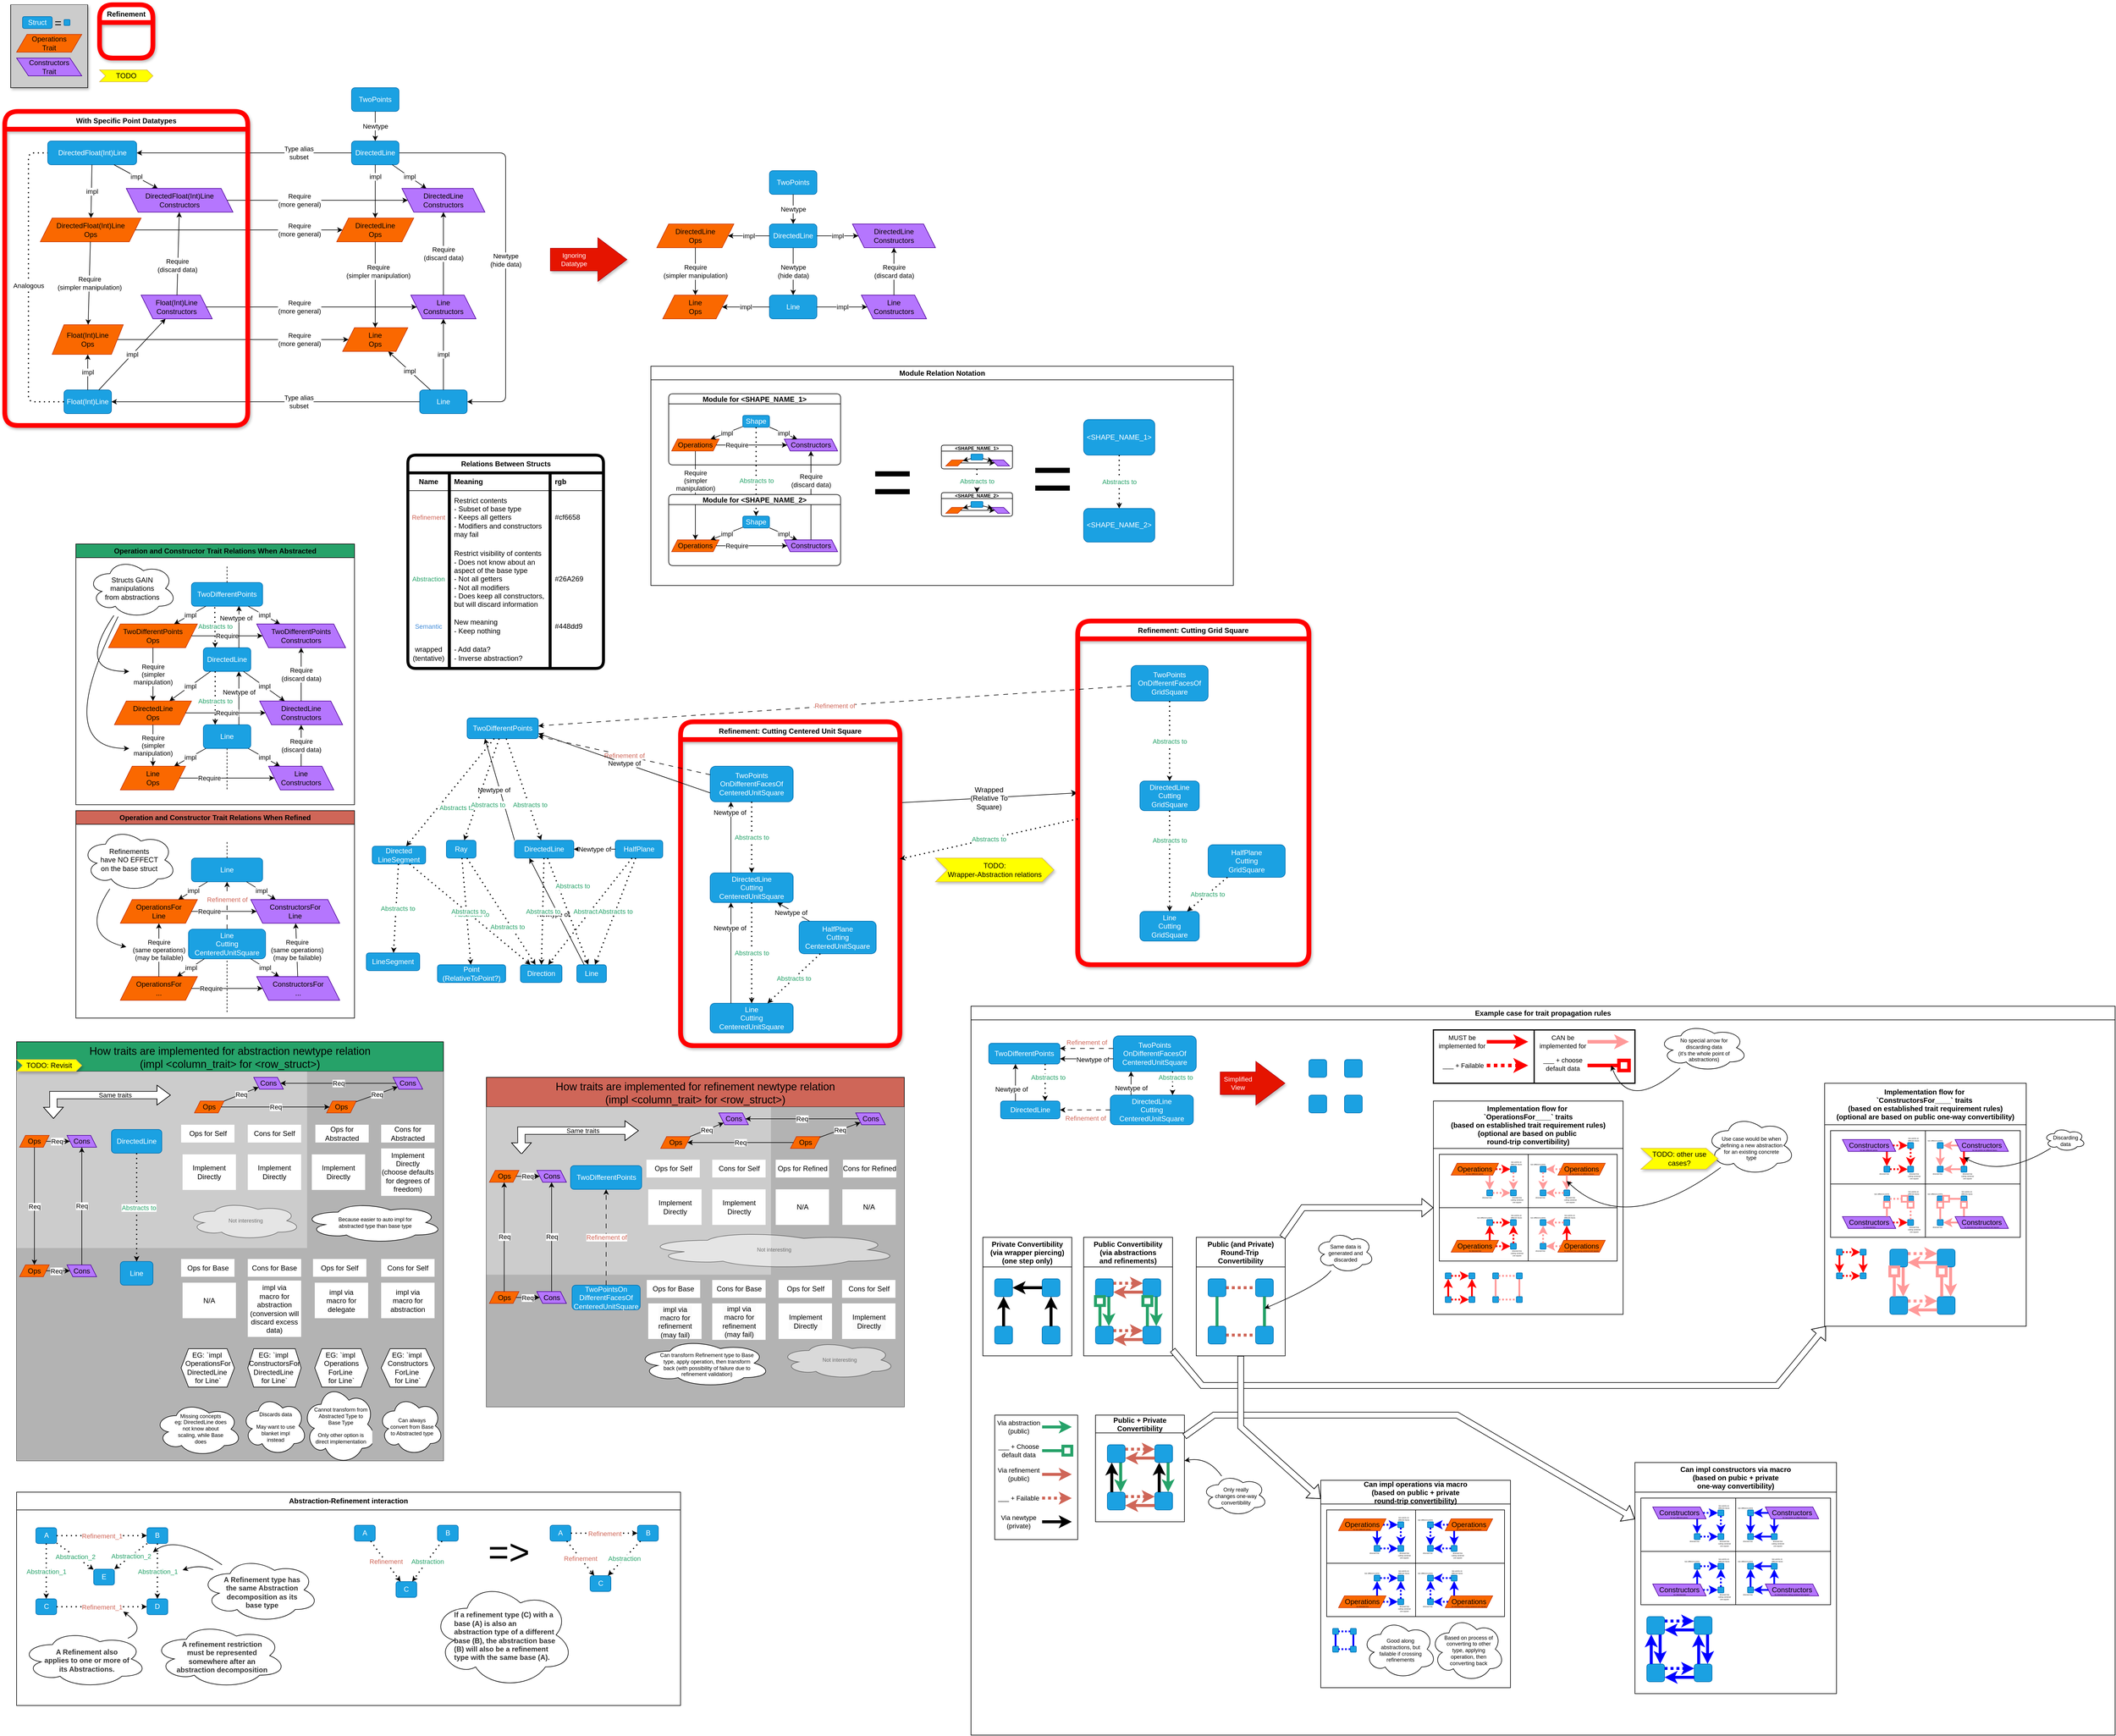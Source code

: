 <mxfile version="24.3.1" type="device">
  <diagram id="R2lEEEUBdFMjLlhIrx00" name="Page-1">
    <mxGraphModel dx="3499" dy="2826" grid="1" gridSize="10" guides="1" tooltips="1" connect="1" arrows="1" fold="1" page="1" pageScale="1" pageWidth="850" pageHeight="1100" background="#FFFFFF" math="0" shadow="0" extFonts="Permanent Marker^https://fonts.googleapis.com/css?family=Permanent+Marker">
      <root>
        <mxCell id="0" />
        <object label="main" id="1">
          <mxCell style="" parent="0" />
        </object>
        <mxCell id="Tf14-MGwDYPlrDCEWGdf-152" value="How traits are implemented for abstraction newtype relation&#xa;(impl &lt;column_trait&gt; for &lt;row_struct&gt;)" style="shape=table;childLayout=tableLayout;startSize=50;collapsible=0;recursiveResize=0;expand=0;fontSize=18;labelBackgroundColor=none;swimlaneFillColor=default;fillColor=#26A269;" parent="1" vertex="1">
          <mxGeometry x="-670" y="780" width="720" height="707" as="geometry" />
        </mxCell>
        <mxCell id="Tf14-MGwDYPlrDCEWGdf-153" value="" style="shape=tableRow;horizontal=0;swimlaneHead=0;swimlaneBody=0;top=0;left=0;strokeColor=inherit;bottom=0;right=0;dropTarget=0;fontStyle=0;fillColor=none;points=[[0,0.5],[1,0.5]];portConstraint=eastwest;startSize=0;collapsible=0;recursiveResize=0;expand=0;" parent="Tf14-MGwDYPlrDCEWGdf-152" vertex="1">
          <mxGeometry y="50" width="720" height="80" as="geometry" />
        </mxCell>
        <mxCell id="Tf14-MGwDYPlrDCEWGdf-213" style="swimlane;swimlaneHead=0;swimlaneBody=0;fontStyle=0;strokeColor=inherit;connectable=0;fillColor=none;startSize=0;collapsible=0;recursiveResize=0;expand=0;swimlaneFillColor=#CCCCCC;" parent="Tf14-MGwDYPlrDCEWGdf-153" vertex="1">
          <mxGeometry width="140" height="80" as="geometry">
            <mxRectangle width="140" height="80" as="alternateBounds" />
          </mxGeometry>
        </mxCell>
        <mxCell id="Tf14-MGwDYPlrDCEWGdf-154" value="" style="swimlane;swimlaneHead=0;swimlaneBody=0;fontStyle=0;strokeColor=inherit;connectable=0;fillColor=none;startSize=0;collapsible=0;recursiveResize=0;expand=0;swimlaneFillColor=#CCCCCC;" parent="Tf14-MGwDYPlrDCEWGdf-153" vertex="1">
          <mxGeometry x="140" width="130" height="80" as="geometry">
            <mxRectangle width="130" height="80" as="alternateBounds" />
          </mxGeometry>
        </mxCell>
        <mxCell id="Tf14-MGwDYPlrDCEWGdf-65" value="" style="shape=flexArrow;endArrow=classic;startArrow=classic;html=1;rounded=0;fillColor=default;width=12.5;endSize=7.225;anchorPointDirection=0;exitX=0.076;exitY=0;exitDx=0;exitDy=0;exitPerimeter=0;" parent="Tf14-MGwDYPlrDCEWGdf-154" edge="1">
          <mxGeometry width="100" height="100" relative="1" as="geometry">
            <mxPoint x="-77.8" y="80" as="sourcePoint" />
            <mxPoint x="120" y="40" as="targetPoint" />
            <Array as="points">
              <mxPoint x="-78" y="40" />
            </Array>
          </mxGeometry>
        </mxCell>
        <mxCell id="Tf14-MGwDYPlrDCEWGdf-83" value="Same traits" style="edgeLabel;html=1;align=center;verticalAlign=middle;resizable=0;points=[];labelBackgroundColor=none;" parent="Tf14-MGwDYPlrDCEWGdf-65" vertex="1" connectable="0">
          <mxGeometry x="-0.019" y="4" relative="1" as="geometry">
            <mxPoint x="27" y="4" as="offset" />
          </mxGeometry>
        </mxCell>
        <mxCell id="Tf14-MGwDYPlrDCEWGdf-155" value="" style="swimlane;swimlaneHead=0;swimlaneBody=0;fontStyle=0;strokeColor=inherit;connectable=0;fillColor=none;startSize=0;collapsible=0;recursiveResize=0;expand=0;swimlaneFillColor=#CCCCCC;" parent="Tf14-MGwDYPlrDCEWGdf-153" vertex="1">
          <mxGeometry x="270" width="110" height="80" as="geometry">
            <mxRectangle width="110" height="80" as="alternateBounds" />
          </mxGeometry>
        </mxCell>
        <mxCell id="Tf14-MGwDYPlrDCEWGdf-13" value="&lt;div&gt;Ops&lt;/div&gt;" style="rounded=0;whiteSpace=wrap;html=1;fillColor=#fa6800;strokeColor=#C73500;fontColor=#000000;shape=parallelogram;fixedSize=1;perimeter=parallelogramPerimeter;size=10;" parent="Tf14-MGwDYPlrDCEWGdf-155" vertex="1">
          <mxGeometry x="30" y="50" width="50" height="20" as="geometry" />
        </mxCell>
        <mxCell id="Tf14-MGwDYPlrDCEWGdf-156" value="" style="swimlane;swimlaneHead=0;swimlaneBody=0;fontStyle=0;strokeColor=inherit;connectable=0;fillColor=none;startSize=0;collapsible=0;recursiveResize=0;expand=0;swimlaneFillColor=#CCCCCC;" parent="Tf14-MGwDYPlrDCEWGdf-153" vertex="1">
          <mxGeometry x="380" width="110" height="80" as="geometry">
            <mxRectangle width="110" height="80" as="alternateBounds" />
          </mxGeometry>
        </mxCell>
        <mxCell id="Tf14-MGwDYPlrDCEWGdf-10" value="&lt;div&gt;Cons&lt;/div&gt;" style="rounded=0;whiteSpace=wrap;html=1;fillColor=#b576fe;strokeColor=#4C0099;fontColor=#000000;shape=parallelogram;fixedSize=1;perimeter=parallelogramPerimeter;size=10;flipH=1;" parent="Tf14-MGwDYPlrDCEWGdf-156" vertex="1">
          <mxGeometry x="20" y="10" width="50" height="20" as="geometry" />
        </mxCell>
        <mxCell id="Tf14-MGwDYPlrDCEWGdf-157" value="" style="swimlane;swimlaneHead=0;swimlaneBody=0;fontStyle=0;strokeColor=inherit;connectable=0;fillColor=none;startSize=0;collapsible=0;recursiveResize=0;expand=0;shadow=0;swimlaneFillColor=#B3B3B3;" parent="Tf14-MGwDYPlrDCEWGdf-153" vertex="1">
          <mxGeometry x="490" width="110" height="80" as="geometry">
            <mxRectangle width="110" height="80" as="alternateBounds" />
          </mxGeometry>
        </mxCell>
        <mxCell id="Tf14-MGwDYPlrDCEWGdf-15" value="&lt;div&gt;Ops&lt;/div&gt;" style="rounded=0;whiteSpace=wrap;html=1;fillColor=#fa6800;strokeColor=#C73500;fontColor=#000000;shape=parallelogram;fixedSize=1;perimeter=parallelogramPerimeter;size=10;" parent="Tf14-MGwDYPlrDCEWGdf-157" vertex="1">
          <mxGeometry x="33" y="50" width="50" height="20" as="geometry" />
        </mxCell>
        <mxCell id="Tf14-MGwDYPlrDCEWGdf-158" value="" style="swimlane;swimlaneHead=0;swimlaneBody=0;fontStyle=0;strokeColor=inherit;connectable=0;fillColor=none;startSize=0;collapsible=0;recursiveResize=0;expand=0;swimlaneFillColor=#B3B3B3;" parent="Tf14-MGwDYPlrDCEWGdf-153" vertex="1">
          <mxGeometry x="600" width="120" height="80" as="geometry">
            <mxRectangle width="120" height="80" as="alternateBounds" />
          </mxGeometry>
        </mxCell>
        <mxCell id="Tf14-MGwDYPlrDCEWGdf-14" value="&lt;div&gt;Cons&lt;/div&gt;" style="rounded=0;whiteSpace=wrap;html=1;fillColor=#b576fe;strokeColor=#4C0099;fontColor=#000000;shape=parallelogram;fixedSize=1;perimeter=parallelogramPerimeter;size=10;flipH=1;" parent="Tf14-MGwDYPlrDCEWGdf-158" vertex="1">
          <mxGeometry x="35" y="10" width="50" height="20" as="geometry" />
        </mxCell>
        <mxCell id="Tf14-MGwDYPlrDCEWGdf-18" value="" style="endArrow=classic;html=1;rounded=1;orthogonal=0;" parent="Tf14-MGwDYPlrDCEWGdf-153" source="Tf14-MGwDYPlrDCEWGdf-13" target="Tf14-MGwDYPlrDCEWGdf-10" edge="1">
          <mxGeometry relative="1" as="geometry">
            <mxPoint x="620" y="-270" as="sourcePoint" />
            <mxPoint x="660" y="-280" as="targetPoint" />
          </mxGeometry>
        </mxCell>
        <mxCell id="Tf14-MGwDYPlrDCEWGdf-19" value="Req" style="edgeLabel;resizable=0;html=1;;align=center;verticalAlign=middle;container=0;rounded=1;" parent="Tf14-MGwDYPlrDCEWGdf-18" connectable="0" vertex="1">
          <mxGeometry relative="1" as="geometry">
            <mxPoint as="offset" />
          </mxGeometry>
        </mxCell>
        <mxCell id="Tf14-MGwDYPlrDCEWGdf-26" value="" style="endArrow=classic;html=1;rounded=1;orthogonal=0;" parent="Tf14-MGwDYPlrDCEWGdf-153" source="Tf14-MGwDYPlrDCEWGdf-13" target="Tf14-MGwDYPlrDCEWGdf-15" edge="1">
          <mxGeometry relative="1" as="geometry">
            <mxPoint x="655" y="-180" as="sourcePoint" />
            <mxPoint x="710" y="-180" as="targetPoint" />
          </mxGeometry>
        </mxCell>
        <mxCell id="Tf14-MGwDYPlrDCEWGdf-27" value="Req" style="edgeLabel;resizable=0;html=1;;align=center;verticalAlign=middle;container=0;rounded=1;" parent="Tf14-MGwDYPlrDCEWGdf-26" connectable="0" vertex="1">
          <mxGeometry relative="1" as="geometry">
            <mxPoint as="offset" />
          </mxGeometry>
        </mxCell>
        <mxCell id="Tf14-MGwDYPlrDCEWGdf-20" value="" style="endArrow=classic;html=1;rounded=1;orthogonal=0;" parent="Tf14-MGwDYPlrDCEWGdf-153" source="Tf14-MGwDYPlrDCEWGdf-15" target="Tf14-MGwDYPlrDCEWGdf-14" edge="1">
          <mxGeometry relative="1" as="geometry">
            <mxPoint x="645" y="-300" as="sourcePoint" />
            <mxPoint x="700" y="-300" as="targetPoint" />
          </mxGeometry>
        </mxCell>
        <mxCell id="Tf14-MGwDYPlrDCEWGdf-21" value="Req" style="edgeLabel;resizable=0;html=1;;align=center;verticalAlign=middle;container=0;rounded=1;" parent="Tf14-MGwDYPlrDCEWGdf-20" connectable="0" vertex="1">
          <mxGeometry relative="1" as="geometry">
            <mxPoint as="offset" />
          </mxGeometry>
        </mxCell>
        <mxCell id="Tf14-MGwDYPlrDCEWGdf-28" value="" style="endArrow=classic;html=1;rounded=1;orthogonal=0;" parent="Tf14-MGwDYPlrDCEWGdf-153" source="Tf14-MGwDYPlrDCEWGdf-14" target="Tf14-MGwDYPlrDCEWGdf-10" edge="1">
          <mxGeometry relative="1" as="geometry">
            <mxPoint x="665" y="-170" as="sourcePoint" />
            <mxPoint x="720" y="-170" as="targetPoint" />
          </mxGeometry>
        </mxCell>
        <mxCell id="Tf14-MGwDYPlrDCEWGdf-29" value="Req" style="edgeLabel;resizable=0;html=1;;align=center;verticalAlign=middle;container=0;rounded=1;" parent="Tf14-MGwDYPlrDCEWGdf-28" connectable="0" vertex="1">
          <mxGeometry relative="1" as="geometry">
            <mxPoint as="offset" />
          </mxGeometry>
        </mxCell>
        <mxCell id="Tf14-MGwDYPlrDCEWGdf-161" value="" style="shape=tableRow;horizontal=0;swimlaneHead=0;swimlaneBody=0;top=0;left=0;strokeColor=inherit;bottom=0;right=0;dropTarget=0;fontStyle=0;fillColor=none;points=[[0,0.5],[1,0.5]];portConstraint=eastwest;startSize=0;collapsible=0;recursiveResize=0;expand=0;" parent="Tf14-MGwDYPlrDCEWGdf-152" vertex="1">
          <mxGeometry y="130" width="720" height="218" as="geometry" />
        </mxCell>
        <mxCell id="Tf14-MGwDYPlrDCEWGdf-214" style="swimlane;swimlaneHead=0;swimlaneBody=0;fontStyle=0;connectable=0;strokeColor=inherit;fillColor=none;startSize=0;collapsible=0;recursiveResize=0;expand=0;swimlaneFillColor=#CCCCCC;" parent="Tf14-MGwDYPlrDCEWGdf-161" vertex="1">
          <mxGeometry width="140" height="218" as="geometry">
            <mxRectangle width="140" height="218" as="alternateBounds" />
          </mxGeometry>
        </mxCell>
        <mxCell id="Tf14-MGwDYPlrDCEWGdf-43" value="&lt;div&gt;Cons&lt;/div&gt;" style="rounded=0;whiteSpace=wrap;html=1;fillColor=#b576fe;strokeColor=#4C0099;fontColor=#000000;shape=parallelogram;fixedSize=1;perimeter=parallelogramPerimeter;size=10;flipH=1;" parent="Tf14-MGwDYPlrDCEWGdf-214" vertex="1">
          <mxGeometry x="85" y="28" width="50" height="20" as="geometry" />
        </mxCell>
        <mxCell id="Tf14-MGwDYPlrDCEWGdf-44" value="&lt;div&gt;Ops&lt;/div&gt;" style="rounded=0;whiteSpace=wrap;html=1;fillColor=#fa6800;strokeColor=#C73500;fontColor=#000000;shape=parallelogram;fixedSize=1;perimeter=parallelogramPerimeter;size=10;" parent="Tf14-MGwDYPlrDCEWGdf-214" vertex="1">
          <mxGeometry x="5" y="28" width="50" height="20" as="geometry" />
        </mxCell>
        <mxCell id="Tf14-MGwDYPlrDCEWGdf-49" value="" style="endArrow=classic;html=1;rounded=1;orthogonal=0;" parent="Tf14-MGwDYPlrDCEWGdf-214" source="Tf14-MGwDYPlrDCEWGdf-44" target="Tf14-MGwDYPlrDCEWGdf-43" edge="1">
          <mxGeometry relative="1" as="geometry">
            <mxPoint x="-232.5" y="138" as="sourcePoint" />
            <mxPoint x="-192.5" y="128" as="targetPoint" />
          </mxGeometry>
        </mxCell>
        <mxCell id="Tf14-MGwDYPlrDCEWGdf-50" value="Req" style="edgeLabel;resizable=0;html=1;;align=center;verticalAlign=middle;container=0;rounded=1;" parent="Tf14-MGwDYPlrDCEWGdf-49" connectable="0" vertex="1">
          <mxGeometry relative="1" as="geometry">
            <mxPoint x="-2" as="offset" />
          </mxGeometry>
        </mxCell>
        <mxCell id="Tf14-MGwDYPlrDCEWGdf-162" value="" style="swimlane;swimlaneHead=0;swimlaneBody=0;fontStyle=0;connectable=0;strokeColor=inherit;fillColor=none;startSize=0;collapsible=0;recursiveResize=0;expand=0;swimlaneFillColor=#CCCCCC;" parent="Tf14-MGwDYPlrDCEWGdf-161" vertex="1">
          <mxGeometry x="140" width="130" height="218" as="geometry">
            <mxRectangle width="130" height="218" as="alternateBounds" />
          </mxGeometry>
        </mxCell>
        <mxCell id="Tf14-MGwDYPlrDCEWGdf-209" value="DirectedLine" style="rounded=1;whiteSpace=wrap;html=1;fillColor=#1ba1e2;strokeColor=#006EAF;fontColor=#ffffff;" parent="Tf14-MGwDYPlrDCEWGdf-162" vertex="1">
          <mxGeometry x="20" y="18" width="85" height="40" as="geometry" />
        </mxCell>
        <mxCell id="Tf14-MGwDYPlrDCEWGdf-163" value="" style="swimlane;swimlaneHead=0;swimlaneBody=0;fontStyle=0;connectable=0;strokeColor=default;fillColor=none;startSize=0;collapsible=0;recursiveResize=0;expand=0;swimlaneFillColor=#CCCCCC;rounded=0;strokeWidth=5;perimeterSpacing=8;" parent="Tf14-MGwDYPlrDCEWGdf-161" vertex="1">
          <mxGeometry x="270" width="110" height="218" as="geometry">
            <mxRectangle width="110" height="218" as="alternateBounds" />
          </mxGeometry>
        </mxCell>
        <mxCell id="Tf14-MGwDYPlrDCEWGdf-221" value="&lt;div&gt;Implement&lt;div&gt;Directly&lt;/div&gt;&lt;/div&gt;" style="shape=partialRectangle;html=1;whiteSpace=wrap;connectable=0;strokeColor=inherit;overflow=hidden;fillColor=default;top=0;left=0;bottom=0;right=0;pointerEvents=1;spacing=0;" parent="Tf14-MGwDYPlrDCEWGdf-163" vertex="1">
          <mxGeometry x="10" y="60" width="90" height="60" as="geometry">
            <mxRectangle width="79" height="77" as="alternateBounds" />
          </mxGeometry>
        </mxCell>
        <mxCell id="Hov7pTeKHOUxiJYiTZTO-2" value="&lt;div&gt;Ops for Self&lt;/div&gt;" style="shape=partialRectangle;html=1;whiteSpace=wrap;connectable=0;strokeColor=inherit;overflow=hidden;fillColor=default;top=0;left=0;bottom=0;right=0;pointerEvents=1;spacing=0;" parent="Tf14-MGwDYPlrDCEWGdf-163" vertex="1">
          <mxGeometry x="7.5" y="10" width="90" height="30" as="geometry">
            <mxRectangle width="79" height="77" as="alternateBounds" />
          </mxGeometry>
        </mxCell>
        <mxCell id="Tf14-MGwDYPlrDCEWGdf-164" value="" style="swimlane;swimlaneHead=0;swimlaneBody=0;fontStyle=0;connectable=0;strokeColor=inherit;fillColor=none;startSize=0;collapsible=0;recursiveResize=0;expand=0;swimlaneFillColor=#CCCCCC;" parent="Tf14-MGwDYPlrDCEWGdf-161" vertex="1">
          <mxGeometry x="380" width="110" height="218" as="geometry">
            <mxRectangle width="110" height="218" as="alternateBounds" />
          </mxGeometry>
        </mxCell>
        <mxCell id="Tf14-MGwDYPlrDCEWGdf-222" value="&lt;div&gt;&lt;span style=&quot;background-color: initial;&quot;&gt;Implement&lt;/span&gt;&lt;br&gt;&lt;/div&gt;&lt;div&gt;Directly&lt;/div&gt;" style="shape=partialRectangle;html=1;whiteSpace=wrap;connectable=0;strokeColor=inherit;overflow=hidden;fillColor=default;top=0;left=0;bottom=0;right=0;pointerEvents=1;spacing=0;" parent="Tf14-MGwDYPlrDCEWGdf-164" vertex="1">
          <mxGeometry x="10" y="60" width="90" height="60" as="geometry">
            <mxRectangle width="79" height="77" as="alternateBounds" />
          </mxGeometry>
        </mxCell>
        <mxCell id="Hov7pTeKHOUxiJYiTZTO-1" value="&lt;div&gt;Cons for Self&lt;/div&gt;" style="shape=partialRectangle;html=1;whiteSpace=wrap;connectable=0;strokeColor=inherit;overflow=hidden;fillColor=default;top=0;left=0;bottom=0;right=0;pointerEvents=1;spacing=0;" parent="Tf14-MGwDYPlrDCEWGdf-164" vertex="1">
          <mxGeometry x="10" y="10" width="90" height="30" as="geometry">
            <mxRectangle width="79" height="77" as="alternateBounds" />
          </mxGeometry>
        </mxCell>
        <mxCell id="Hov7pTeKHOUxiJYiTZTO-25" value="Not interesting" style="shape=cloud;fontSize=9;spacing=0;html=1;whiteSpace=wrap;fontColor=default;labelBorderColor=none;textShadow=0;perimeter=ellipsePerimeter;spacingLeft=33;spacingRight=26;spacingTop=-7;spacingBottom=-7;labelBackgroundColor=none;opacity=50;textOpacity=50;" parent="Tf14-MGwDYPlrDCEWGdf-164" vertex="1">
          <mxGeometry x="-94.38" y="140" width="194.38" height="64" as="geometry" />
        </mxCell>
        <mxCell id="Tf14-MGwDYPlrDCEWGdf-165" value="" style="swimlane;swimlaneHead=0;swimlaneBody=0;fontStyle=0;connectable=0;strokeColor=inherit;fillColor=none;startSize=0;collapsible=0;recursiveResize=0;expand=0;swimlaneFillColor=#B3B3B3;" parent="Tf14-MGwDYPlrDCEWGdf-161" vertex="1">
          <mxGeometry x="490" width="110" height="218" as="geometry">
            <mxRectangle width="110" height="218" as="alternateBounds" />
          </mxGeometry>
        </mxCell>
        <mxCell id="Tf14-MGwDYPlrDCEWGdf-227" value="&lt;div&gt;&lt;span style=&quot;background-color: initial;&quot;&gt;Implement&lt;/span&gt;&lt;br&gt;&lt;/div&gt;&lt;div&gt;Directly&lt;/div&gt;" style="shape=partialRectangle;html=1;whiteSpace=wrap;connectable=0;strokeColor=inherit;overflow=hidden;fillColor=default;top=0;left=0;bottom=0;right=0;pointerEvents=1;spacing=0;" parent="Tf14-MGwDYPlrDCEWGdf-165" vertex="1">
          <mxGeometry x="8" y="60" width="90" height="60" as="geometry">
            <mxRectangle width="79" height="77" as="alternateBounds" />
          </mxGeometry>
        </mxCell>
        <mxCell id="Hov7pTeKHOUxiJYiTZTO-8" value="&lt;div&gt;Ops for Abstracted&lt;/div&gt;" style="shape=partialRectangle;html=1;whiteSpace=wrap;connectable=0;strokeColor=inherit;overflow=hidden;fillColor=default;top=0;left=0;bottom=0;right=0;pointerEvents=1;spacing=0;" parent="Tf14-MGwDYPlrDCEWGdf-165" vertex="1">
          <mxGeometry x="14" y="10" width="90" height="30" as="geometry">
            <mxRectangle width="79" height="77" as="alternateBounds" />
          </mxGeometry>
        </mxCell>
        <mxCell id="Tf14-MGwDYPlrDCEWGdf-166" value="" style="swimlane;swimlaneHead=0;swimlaneBody=0;fontStyle=0;connectable=0;strokeColor=inherit;fillColor=none;startSize=0;collapsible=0;recursiveResize=0;expand=0;swimlaneFillColor=#B3B3B3;" parent="Tf14-MGwDYPlrDCEWGdf-161" vertex="1">
          <mxGeometry x="600" width="120" height="218" as="geometry">
            <mxRectangle width="120" height="218" as="alternateBounds" />
          </mxGeometry>
        </mxCell>
        <mxCell id="Tf14-MGwDYPlrDCEWGdf-228" value="&lt;div&gt;&lt;span style=&quot;background-color: initial;&quot;&gt;Implement&lt;/span&gt;&lt;br&gt;&lt;/div&gt;&lt;div&gt;Directly&lt;/div&gt;&lt;div&gt;(choose defaults for degrees of freedom)&lt;/div&gt;" style="shape=partialRectangle;html=1;whiteSpace=wrap;connectable=0;strokeColor=inherit;overflow=hidden;fillColor=default;top=0;left=0;bottom=0;right=0;pointerEvents=1;spacing=0;" parent="Tf14-MGwDYPlrDCEWGdf-166" vertex="1">
          <mxGeometry x="15" y="50" width="90" height="80" as="geometry">
            <mxRectangle width="79" height="77" as="alternateBounds" />
          </mxGeometry>
        </mxCell>
        <mxCell id="Hov7pTeKHOUxiJYiTZTO-7" value="&lt;div&gt;Cons for Abstracted&lt;/div&gt;" style="shape=partialRectangle;html=1;whiteSpace=wrap;connectable=0;strokeColor=inherit;overflow=hidden;fillColor=default;top=0;left=0;bottom=0;right=0;pointerEvents=1;spacing=0;" parent="Tf14-MGwDYPlrDCEWGdf-166" vertex="1">
          <mxGeometry x="15" y="10" width="90" height="30" as="geometry">
            <mxRectangle width="79" height="77" as="alternateBounds" />
          </mxGeometry>
        </mxCell>
        <mxCell id="Hov7pTeKHOUxiJYiTZTO-11" value="Because easier to auto impl for&lt;div&gt;abstracted type than base type&lt;/div&gt;" style="shape=cloud;fontSize=9;spacing=0;html=1;whiteSpace=wrap;fontColor=default;labelBorderColor=none;textShadow=0;perimeter=ellipsePerimeter;spacingLeft=33;spacingRight=26;spacingTop=-7;spacingBottom=-7;labelBackgroundColor=none;" parent="Tf14-MGwDYPlrDCEWGdf-166" vertex="1">
          <mxGeometry x="-117" y="140" width="237" height="70" as="geometry" />
        </mxCell>
        <mxCell id="Tf14-MGwDYPlrDCEWGdf-169" value="" style="shape=tableRow;horizontal=0;swimlaneHead=0;swimlaneBody=0;top=0;left=0;strokeColor=inherit;bottom=0;right=0;dropTarget=0;fontStyle=0;fillColor=none;points=[[0,0.5],[1,0.5]];portConstraint=eastwest;startSize=0;collapsible=0;recursiveResize=0;expand=0;" parent="Tf14-MGwDYPlrDCEWGdf-152" vertex="1">
          <mxGeometry y="348" width="720" height="359" as="geometry" />
        </mxCell>
        <mxCell id="Tf14-MGwDYPlrDCEWGdf-215" style="swimlane;swimlaneHead=0;swimlaneBody=0;fontStyle=0;connectable=0;strokeColor=inherit;fillColor=none;startSize=0;collapsible=0;recursiveResize=0;expand=0;swimlaneFillColor=#B3B3B3;" parent="Tf14-MGwDYPlrDCEWGdf-169" vertex="1">
          <mxGeometry width="140" height="359" as="geometry">
            <mxRectangle width="140" height="359" as="alternateBounds" />
          </mxGeometry>
        </mxCell>
        <mxCell id="Tf14-MGwDYPlrDCEWGdf-45" value="&lt;div&gt;Cons&lt;/div&gt;" style="rounded=0;whiteSpace=wrap;html=1;fillColor=#b576fe;strokeColor=#4C0099;fontColor=#000000;shape=parallelogram;fixedSize=1;perimeter=parallelogramPerimeter;size=10;flipH=1;" parent="Tf14-MGwDYPlrDCEWGdf-215" vertex="1">
          <mxGeometry x="85" y="28.5" width="50" height="20" as="geometry" />
        </mxCell>
        <mxCell id="Tf14-MGwDYPlrDCEWGdf-46" value="&lt;div&gt;Ops&lt;/div&gt;" style="rounded=0;whiteSpace=wrap;html=1;fillColor=#fa6800;strokeColor=#C73500;fontColor=#000000;shape=parallelogram;fixedSize=1;perimeter=parallelogramPerimeter;size=10;" parent="Tf14-MGwDYPlrDCEWGdf-215" vertex="1">
          <mxGeometry x="5" y="28.5" width="50" height="20" as="geometry" />
        </mxCell>
        <mxCell id="Tf14-MGwDYPlrDCEWGdf-51" value="" style="endArrow=classic;html=1;rounded=1;orthogonal=0;" parent="Tf14-MGwDYPlrDCEWGdf-215" source="Tf14-MGwDYPlrDCEWGdf-46" target="Tf14-MGwDYPlrDCEWGdf-45" edge="1">
          <mxGeometry relative="1" as="geometry">
            <mxPoint x="-207.5" y="23.5" as="sourcePoint" />
            <mxPoint x="-152.5" y="23.5" as="targetPoint" />
          </mxGeometry>
        </mxCell>
        <mxCell id="Tf14-MGwDYPlrDCEWGdf-52" value="Req" style="edgeLabel;resizable=0;html=1;;align=center;verticalAlign=middle;container=0;rounded=1;" parent="Tf14-MGwDYPlrDCEWGdf-51" connectable="0" vertex="1">
          <mxGeometry relative="1" as="geometry">
            <mxPoint x="-3" as="offset" />
          </mxGeometry>
        </mxCell>
        <mxCell id="Tf14-MGwDYPlrDCEWGdf-170" value="" style="swimlane;swimlaneHead=0;swimlaneBody=0;fontStyle=0;connectable=0;strokeColor=inherit;fillColor=none;startSize=0;collapsible=0;recursiveResize=0;expand=0;swimlaneFillColor=#B3B3B3;" parent="Tf14-MGwDYPlrDCEWGdf-169" vertex="1">
          <mxGeometry x="140" width="130" height="359" as="geometry">
            <mxRectangle width="130" height="359" as="alternateBounds" />
          </mxGeometry>
        </mxCell>
        <mxCell id="Tf14-MGwDYPlrDCEWGdf-208" value="&lt;div&gt;Line&lt;/div&gt;" style="rounded=1;whiteSpace=wrap;html=1;fillColor=#1ba1e2;strokeColor=#006EAF;fontColor=#ffffff;" parent="Tf14-MGwDYPlrDCEWGdf-170" vertex="1">
          <mxGeometry x="35" y="22.75" width="55" height="40" as="geometry" />
        </mxCell>
        <mxCell id="Tf14-MGwDYPlrDCEWGdf-171" value="" style="swimlane;swimlaneHead=0;swimlaneBody=0;fontStyle=0;connectable=0;strokeColor=inherit;fillColor=none;startSize=0;collapsible=0;recursiveResize=0;expand=0;swimlaneFillColor=#B3B3B3;" parent="Tf14-MGwDYPlrDCEWGdf-169" vertex="1">
          <mxGeometry x="270" width="110" height="359" as="geometry">
            <mxRectangle width="110" height="359" as="alternateBounds" />
          </mxGeometry>
        </mxCell>
        <mxCell id="Tf14-MGwDYPlrDCEWGdf-231" value="&lt;div&gt;N/A&lt;br&gt;&lt;/div&gt;" style="shape=partialRectangle;html=1;whiteSpace=wrap;connectable=0;strokeColor=inherit;overflow=hidden;fillColor=default;top=0;left=0;bottom=0;right=0;pointerEvents=1;spacing=0;" parent="Tf14-MGwDYPlrDCEWGdf-171" vertex="1">
          <mxGeometry x="10" y="58.5" width="90" height="60" as="geometry">
            <mxRectangle width="79" height="77" as="alternateBounds" />
          </mxGeometry>
        </mxCell>
        <mxCell id="Hov7pTeKHOUxiJYiTZTO-3" value="&lt;div&gt;Ops for Base&lt;/div&gt;" style="shape=partialRectangle;html=1;whiteSpace=wrap;connectable=0;strokeColor=inherit;overflow=hidden;fillColor=default;top=0;left=0;bottom=0;right=0;pointerEvents=1;spacing=0;" parent="Tf14-MGwDYPlrDCEWGdf-171" vertex="1">
          <mxGeometry x="7.5" y="18.5" width="90" height="30" as="geometry">
            <mxRectangle width="79" height="77" as="alternateBounds" />
          </mxGeometry>
        </mxCell>
        <mxCell id="Hov7pTeKHOUxiJYiTZTO-12" value="&lt;div&gt;Missing concepts&lt;/div&gt;eg: DirectedLine does not know about scaling, while Base does" style="shape=cloud;fontSize=9;spacing=0;html=1;whiteSpace=wrap;fontColor=default;labelBorderColor=none;textShadow=0;perimeter=ellipsePerimeter;spacingLeft=33;spacingRight=26;spacingTop=-4;spacingBottom=-3;labelBackgroundColor=none;" parent="Tf14-MGwDYPlrDCEWGdf-171" vertex="1">
          <mxGeometry x="-37.5" y="260" width="147.5" height="91.5" as="geometry" />
        </mxCell>
        <mxCell id="rz2tL8ZGzGI4UOQEXGXi-39" value="EG: `impl&amp;nbsp;&lt;div&gt;OperationsFor&lt;div&gt;DirectedLine&amp;nbsp;&lt;/div&gt;&lt;div&gt;for Line`&lt;/div&gt;&lt;/div&gt;" style="shape=hexagon;html=1;whiteSpace=wrap;connectable=0;strokeColor=inherit;overflow=hidden;fillColor=default;top=0;left=0;bottom=0;right=0;pointerEvents=1;spacing=0;fixedSize=1;labelBorderColor=none;spacingLeft=0;labelBackgroundColor=none;boundedLbl=1;backgroundOutline=1;darkOpacity=0.05;size=12.5;perimeter=hexagonPerimeter2;" parent="Tf14-MGwDYPlrDCEWGdf-171" vertex="1">
          <mxGeometry x="7.5" y="170" width="90" height="64.75" as="geometry">
            <mxRectangle width="79" height="77" as="alternateBounds" />
          </mxGeometry>
        </mxCell>
        <mxCell id="Tf14-MGwDYPlrDCEWGdf-172" value="" style="swimlane;swimlaneHead=0;swimlaneBody=0;fontStyle=0;connectable=0;strokeColor=inherit;fillColor=none;startSize=0;collapsible=0;recursiveResize=0;expand=0;swimlaneFillColor=#B3B3B3;" parent="Tf14-MGwDYPlrDCEWGdf-169" vertex="1">
          <mxGeometry x="380" width="110" height="359" as="geometry">
            <mxRectangle width="110" height="359" as="alternateBounds" />
          </mxGeometry>
        </mxCell>
        <mxCell id="Tf14-MGwDYPlrDCEWGdf-235" value="&lt;span style=&quot;color: rgb(0, 0, 0); font-family: Helvetica; font-size: 12px; font-style: normal; font-variant-ligatures: normal; font-variant-caps: normal; font-weight: 400; letter-spacing: normal; orphans: 2; text-align: center; text-indent: 0px; text-transform: none; widows: 2; word-spacing: 0px; -webkit-text-stroke-width: 0px; white-space: normal; text-decoration-thickness: initial; text-decoration-style: initial; text-decoration-color: initial; float: none; display: inline !important;&quot;&gt;impl via&lt;/span&gt;&lt;div style=&quot;forced-color-adjust: none; color: rgb(0, 0, 0); font-family: Helvetica; font-size: 12px; font-style: normal; font-variant-ligatures: normal; font-variant-caps: normal; font-weight: 400; letter-spacing: normal; orphans: 2; text-align: center; text-indent: 0px; text-transform: none; widows: 2; word-spacing: 0px; -webkit-text-stroke-width: 0px; white-space: normal; text-decoration-thickness: initial; text-decoration-style: initial; text-decoration-color: initial;&quot;&gt;macro for abstraction&lt;/div&gt;&lt;div style=&quot;forced-color-adjust: none; color: rgb(0, 0, 0); font-family: Helvetica; font-size: 12px; font-style: normal; font-variant-ligatures: normal; font-variant-caps: normal; font-weight: 400; letter-spacing: normal; orphans: 2; text-align: center; text-indent: 0px; text-transform: none; widows: 2; word-spacing: 0px; -webkit-text-stroke-width: 0px; white-space: normal; text-decoration-thickness: initial; text-decoration-style: initial; text-decoration-color: initial;&quot;&gt;(conversion will discard excess data)&lt;/div&gt;" style="shape=partialRectangle;html=1;whiteSpace=wrap;connectable=0;strokeColor=inherit;overflow=hidden;fillColor=default;top=0;left=0;bottom=0;right=0;pointerEvents=1;spacing=0;labelBorderColor=none;" parent="Tf14-MGwDYPlrDCEWGdf-172" vertex="1">
          <mxGeometry x="10" y="55" width="90" height="95" as="geometry">
            <mxRectangle width="79" height="77" as="alternateBounds" />
          </mxGeometry>
        </mxCell>
        <mxCell id="Hov7pTeKHOUxiJYiTZTO-4" value="&lt;div&gt;Cons for Base&lt;/div&gt;" style="shape=partialRectangle;html=1;whiteSpace=wrap;connectable=0;strokeColor=inherit;overflow=hidden;fillColor=default;top=0;left=0;bottom=0;right=0;pointerEvents=1;spacing=0;" parent="Tf14-MGwDYPlrDCEWGdf-172" vertex="1">
          <mxGeometry x="10" y="18.5" width="90" height="30" as="geometry">
            <mxRectangle width="79" height="77" as="alternateBounds" />
          </mxGeometry>
        </mxCell>
        <mxCell id="rz2tL8ZGzGI4UOQEXGXi-34" value="EG: `impl&amp;nbsp;&lt;div&gt;ConstructorsFor&lt;div&gt;DirectedLine&amp;nbsp;&lt;/div&gt;&lt;div&gt;for Line`&lt;/div&gt;&lt;/div&gt;" style="shape=hexagon;html=1;whiteSpace=wrap;connectable=0;strokeColor=inherit;overflow=hidden;fillColor=default;top=0;left=0;bottom=0;right=0;pointerEvents=1;spacing=0;fixedSize=1;labelBorderColor=none;spacingLeft=0;labelBackgroundColor=none;boundedLbl=1;backgroundOutline=1;darkOpacity=0.05;size=10;perimeter=hexagonPerimeter2;" parent="Tf14-MGwDYPlrDCEWGdf-172" vertex="1">
          <mxGeometry x="10" y="170" width="90" height="64.75" as="geometry">
            <mxRectangle width="79" height="77" as="alternateBounds" />
          </mxGeometry>
        </mxCell>
        <mxCell id="rz2tL8ZGzGI4UOQEXGXi-35" value="Discards data&lt;div&gt;&lt;br&gt;&lt;/div&gt;&lt;div&gt;May want to use blanket impl instead&lt;/div&gt;" style="shape=cloud;fontSize=9;spacing=0;html=1;whiteSpace=wrap;fontColor=default;labelBorderColor=none;textShadow=0;perimeter=ellipsePerimeter;spacingLeft=20;spacingRight=16;spacingTop=-13;spacingBottom=-17;labelBackgroundColor=none;" parent="Tf14-MGwDYPlrDCEWGdf-172" vertex="1">
          <mxGeometry y="250" width="110" height="100" as="geometry" />
        </mxCell>
        <mxCell id="Tf14-MGwDYPlrDCEWGdf-173" value="" style="swimlane;swimlaneHead=0;swimlaneBody=0;fontStyle=0;connectable=0;strokeColor=inherit;fillColor=none;startSize=0;collapsible=0;recursiveResize=0;expand=0;swimlaneFillColor=#B3B3B3;" parent="Tf14-MGwDYPlrDCEWGdf-169" vertex="1">
          <mxGeometry x="490" width="110" height="359" as="geometry">
            <mxRectangle width="110" height="359" as="alternateBounds" />
          </mxGeometry>
        </mxCell>
        <mxCell id="Tf14-MGwDYPlrDCEWGdf-237" value="&lt;span style=&quot;color: rgb(0, 0, 0); font-family: Helvetica; font-size: 12px; font-style: normal; font-variant-ligatures: normal; font-variant-caps: normal; font-weight: 400; letter-spacing: normal; orphans: 2; text-align: center; text-indent: 0px; text-transform: none; widows: 2; word-spacing: 0px; -webkit-text-stroke-width: 0px; white-space: normal; text-decoration-thickness: initial; text-decoration-style: initial; text-decoration-color: initial; float: none; display: inline !important;&quot;&gt;impl via&lt;/span&gt;&lt;div style=&quot;forced-color-adjust: none; color: rgb(0, 0, 0); font-family: Helvetica; font-size: 12px; font-style: normal; font-variant-ligatures: normal; font-variant-caps: normal; font-weight: 400; letter-spacing: normal; orphans: 2; text-align: center; text-indent: 0px; text-transform: none; widows: 2; word-spacing: 0px; -webkit-text-stroke-width: 0px; white-space: normal; text-decoration-thickness: initial; text-decoration-style: initial; text-decoration-color: initial;&quot;&gt;macro for delegate&lt;/div&gt;" style="shape=partialRectangle;html=1;whiteSpace=wrap;connectable=0;strokeColor=inherit;overflow=hidden;fillColor=default;top=0;left=0;bottom=0;right=0;pointerEvents=1;spacing=0;" parent="Tf14-MGwDYPlrDCEWGdf-173" vertex="1">
          <mxGeometry x="13" y="58.5" width="90" height="60" as="geometry">
            <mxRectangle width="79" height="77" as="alternateBounds" />
          </mxGeometry>
        </mxCell>
        <mxCell id="Hov7pTeKHOUxiJYiTZTO-5" value="&lt;div&gt;Ops for Self&lt;/div&gt;" style="shape=partialRectangle;html=1;whiteSpace=wrap;connectable=0;strokeColor=inherit;overflow=hidden;fillColor=default;top=0;left=0;bottom=0;right=0;pointerEvents=1;spacing=0;" parent="Tf14-MGwDYPlrDCEWGdf-173" vertex="1">
          <mxGeometry x="10" y="18.5" width="90" height="30" as="geometry">
            <mxRectangle width="79" height="77" as="alternateBounds" />
          </mxGeometry>
        </mxCell>
        <mxCell id="rz2tL8ZGzGI4UOQEXGXi-37" value="EG: `impl&amp;nbsp;&lt;div&gt;Operations&lt;/div&gt;&lt;div&gt;&lt;span style=&quot;color: rgba(0, 0, 0, 0); font-family: monospace; font-size: 0px; text-align: start; text-wrap: nowrap; background-color: initial;&quot;&gt;%3CmxGraphModel%3E%3Croot%3E%3CmxCell%20id%3D%220%22%2F%3E%3CmxCell%20id%3D%221%22%20parent%3D%220%22%2F%3E%3CmxCell%20id%3D%222%22%20value%3D%22EG%3A%20%60impl%26amp%3Bnbsp%3B%26lt%3Bdiv%26gt%3BConstructorsFor%26lt%3Bdiv%26gt%3BDirectedLine%26amp%3Bnbsp%3B%26lt%3B%2Fdiv%26gt%3B%26lt%3Bdiv%26gt%3Bfor%20Line%60%26lt%3B%2Fdiv%26gt%3B%26lt%3B%2Fdiv%26gt%3B%22%20style%3D%22shape%3Dcard%3Bhtml%3D1%3BwhiteSpace%3Dwrap%3Bconnectable%3D0%3BstrokeColor%3Dinherit%3Boverflow%3Dhidden%3BfillColor%3Ddefault%3Btop%3D0%3Bleft%3D0%3Bbottom%3D0%3Bright%3D0%3BpointerEvents%3D1%3Bspacing%3D0%3BfixedSize%3D1%3BlabelBorderColor%3Dnone%3BspacingLeft%3D0%3BlabelBackgroundColor%3Dnone%3BboundedLbl%3D1%3BbackgroundOutline%3D1%3BdarkOpacity%3D0.05%3Bsize%3D20%3B%22%20vertex%3D%221%22%20parent%3D%221%22%3E%3CmxGeometry%20x%3D%22-280%22%20y%3D%221390.25%22%20width%3D%2290%22%20height%3D%2264.75%22%20as%3D%22geometry%22%3E%3CmxRectangle%20width%3D%2279%22%20height%3D%2277%22%20as%3D%22alternateBounds%22%2F%3E%3C%2FmxGeometry%3E%3C%2FmxCell%3E%3C%2Froot%3E%3C%2FmxGraphModel%3E&lt;/span&gt;For&lt;span style=&quot;background-color: initial;&quot;&gt;Line&amp;nbsp;&lt;/span&gt;&lt;div&gt;for Line`&lt;/div&gt;&lt;/div&gt;" style="shape=hexagon;html=1;whiteSpace=wrap;connectable=0;strokeColor=inherit;overflow=hidden;fillColor=default;top=0;left=0;bottom=0;right=0;pointerEvents=1;spacing=0;fixedSize=1;labelBorderColor=none;spacingLeft=0;labelBackgroundColor=none;boundedLbl=1;backgroundOutline=1;darkOpacity=0.05;size=12;perimeter=hexagonPerimeter2;" parent="Tf14-MGwDYPlrDCEWGdf-173" vertex="1">
          <mxGeometry x="13" y="170" width="90" height="64.75" as="geometry">
            <mxRectangle width="79" height="77" as="alternateBounds" />
          </mxGeometry>
        </mxCell>
        <mxCell id="rz2tL8ZGzGI4UOQEXGXi-40" value="Cannot transform from Abstracted Type to Base Type&lt;div&gt;&lt;br&gt;&lt;/div&gt;&lt;div&gt;Only other option is direct implementation&lt;/div&gt;" style="shape=cloud;fontSize=9;spacing=0;html=1;whiteSpace=wrap;fontColor=default;labelBorderColor=none;textShadow=0;perimeter=ellipsePerimeter;spacingLeft=20;spacingRight=16;spacingTop=-13;spacingBottom=-17;labelBackgroundColor=none;" parent="Tf14-MGwDYPlrDCEWGdf-173" vertex="1">
          <mxGeometry x="-7.75" y="230" width="125.5" height="135" as="geometry" />
        </mxCell>
        <mxCell id="Tf14-MGwDYPlrDCEWGdf-174" value="" style="swimlane;swimlaneHead=0;swimlaneBody=0;fontStyle=0;connectable=0;strokeColor=inherit;fillColor=none;startSize=0;collapsible=0;recursiveResize=0;expand=0;swimlaneFillColor=#B3B3B3;" parent="Tf14-MGwDYPlrDCEWGdf-169" vertex="1">
          <mxGeometry x="600" width="120" height="359" as="geometry">
            <mxRectangle width="120" height="359" as="alternateBounds" />
          </mxGeometry>
        </mxCell>
        <mxCell id="Tf14-MGwDYPlrDCEWGdf-239" value="impl via&lt;div&gt;macro for abstraction&lt;/div&gt;" style="shape=partialRectangle;html=1;whiteSpace=wrap;connectable=0;strokeColor=inherit;overflow=hidden;fillColor=default;top=0;left=0;bottom=0;right=0;pointerEvents=1;spacing=0;" parent="Tf14-MGwDYPlrDCEWGdf-174" vertex="1">
          <mxGeometry x="15" y="58.5" width="90" height="60" as="geometry">
            <mxRectangle width="79" height="77" as="alternateBounds" />
          </mxGeometry>
        </mxCell>
        <mxCell id="Hov7pTeKHOUxiJYiTZTO-6" value="&lt;div&gt;Cons for Self&lt;/div&gt;" style="shape=partialRectangle;html=1;whiteSpace=wrap;connectable=0;strokeColor=inherit;overflow=hidden;fillColor=default;top=0;left=0;bottom=0;right=0;pointerEvents=1;spacing=0;" parent="Tf14-MGwDYPlrDCEWGdf-174" vertex="1">
          <mxGeometry x="15" y="18.5" width="90" height="30" as="geometry">
            <mxRectangle width="79" height="77" as="alternateBounds" />
          </mxGeometry>
        </mxCell>
        <mxCell id="rz2tL8ZGzGI4UOQEXGXi-38" value="EG: `impl&amp;nbsp;&lt;div&gt;Constructors&lt;/div&gt;&lt;div&gt;&lt;span style=&quot;color: rgba(0, 0, 0, 0); font-family: monospace; font-size: 0px; text-align: start; text-wrap: nowrap; background-color: initial;&quot;&gt;%3CmxGraphModel%3E%3Croot%3E%3CmxCell%20id%3D%220%22%2F%3E%3CmxCell%20id%3D%221%22%20parent%3D%220%22%2F%3E%3CmxCell%20id%3D%222%22%20value%3D%22EG%3A%20%60impl%26amp%3Bnbsp%3B%26lt%3Bdiv%26gt%3BConstructorsFor%26lt%3Bdiv%26gt%3BDirectedLine%26amp%3Bnbsp%3B%26lt%3B%2Fdiv%26gt%3B%26lt%3Bdiv%26gt%3Bfor%20Line%60%26lt%3B%2Fdiv%26gt%3B%26lt%3B%2Fdiv%26gt%3B%22%20style%3D%22shape%3Dcard%3Bhtml%3D1%3BwhiteSpace%3Dwrap%3Bconnectable%3D0%3BstrokeColor%3Dinherit%3Boverflow%3Dhidden%3BfillColor%3Ddefault%3Btop%3D0%3Bleft%3D0%3Bbottom%3D0%3Bright%3D0%3BpointerEvents%3D1%3Bspacing%3D0%3BfixedSize%3D1%3BlabelBorderColor%3Dnone%3BspacingLeft%3D0%3BlabelBackgroundColor%3Dnone%3BboundedLbl%3D1%3BbackgroundOutline%3D1%3BdarkOpacity%3D0.05%3Bsize%3D20%3B%22%20vertex%3D%221%22%20parent%3D%221%22%3E%3CmxGeometry%20x%3D%22-280%22%20y%3D%221390.25%22%20width%3D%2290%22%20height%3D%2264.75%22%20as%3D%22geometry%22%3E%3CmxRectangle%20width%3D%2279%22%20height%3D%2277%22%20as%3D%22alternateBounds%22%2F%3E%3C%2FmxGeometry%3E%3C%2FmxCell%3E%3C%2Froot%3E%3C%2FmxGraphModel%3E&lt;/span&gt;For&lt;span style=&quot;background-color: initial;&quot;&gt;Line&amp;nbsp;&lt;/span&gt;&lt;div&gt;for Line`&lt;/div&gt;&lt;/div&gt;" style="shape=hexagon;html=1;whiteSpace=wrap;connectable=0;strokeColor=inherit;overflow=hidden;fillColor=default;top=0;left=0;bottom=0;right=0;pointerEvents=1;spacing=0;fixedSize=1;labelBorderColor=none;spacingLeft=0;labelBackgroundColor=none;boundedLbl=1;backgroundOutline=1;darkOpacity=0.05;size=15;perimeter=hexagonPerimeter2;" parent="Tf14-MGwDYPlrDCEWGdf-174" vertex="1">
          <mxGeometry x="15" y="170" width="90" height="64.75" as="geometry">
            <mxRectangle width="79" height="77" as="alternateBounds" />
          </mxGeometry>
        </mxCell>
        <mxCell id="rz2tL8ZGzGI4UOQEXGXi-45" value="Can always convert from Base to Abstracted type" style="shape=cloud;fontSize=9;spacing=0;html=1;whiteSpace=wrap;fontColor=default;labelBorderColor=none;textShadow=0;perimeter=ellipsePerimeter;spacingLeft=20;spacingRight=16;spacingTop=-13;spacingBottom=-17;labelBackgroundColor=none;" parent="Tf14-MGwDYPlrDCEWGdf-174" vertex="1">
          <mxGeometry x="10" y="250" width="110" height="100" as="geometry" />
        </mxCell>
        <mxCell id="Tf14-MGwDYPlrDCEWGdf-206" style="edgeStyle=orthogonalEdgeStyle;rounded=1;orthogonalLoop=1;jettySize=auto;html=1;noEdgeStyle=1;orthogonal=0;" parent="Tf14-MGwDYPlrDCEWGdf-152" source="Tf14-MGwDYPlrDCEWGdf-208" edge="1">
          <mxGeometry relative="1" as="geometry">
            <Array as="points" />
          </mxGeometry>
        </mxCell>
        <mxCell id="Tf14-MGwDYPlrDCEWGdf-207" value="&lt;div style=&quot;forced-color-adjust: none; color: rgb(0, 0, 0); font-family: Helvetica; font-size: 11px; font-style: normal; font-variant-ligatures: normal; font-variant-caps: normal; font-weight: 400; letter-spacing: normal; orphans: 2; text-align: center; text-indent: 0px; text-transform: none; widows: 2; word-spacing: 0px; -webkit-text-stroke-width: 0px; white-space: nowrap; text-decoration-thickness: initial; text-decoration-style: initial; text-decoration-color: initial;&quot;&gt;&lt;span style=&quot;forced-color-adjust: none; color: rgb(38, 162, 105);&quot;&gt;Abstraction&lt;/span&gt;&lt;br style=&quot;forced-color-adjust: none;&quot;&gt;&lt;/div&gt;&lt;div style=&quot;forced-color-adjust: none; color: rgb(0, 0, 0); font-family: Helvetica; font-size: 11px; font-style: normal; font-variant-ligatures: normal; font-variant-caps: normal; font-weight: 400; letter-spacing: normal; orphans: 2; text-align: center; text-indent: 0px; text-transform: none; widows: 2; word-spacing: 0px; -webkit-text-stroke-width: 0px; white-space: nowrap; text-decoration-thickness: initial; text-decoration-style: initial; text-decoration-color: initial;&quot;&gt;Newtype&lt;/div&gt;" style="edgeLabel;html=1;align=center;verticalAlign=middle;resizable=0;points=[];rounded=1;" parent="Tf14-MGwDYPlrDCEWGdf-206" vertex="1" connectable="0">
          <mxGeometry relative="1" as="geometry">
            <mxPoint y="-2" as="offset" />
          </mxGeometry>
        </mxCell>
        <mxCell id="Tf14-MGwDYPlrDCEWGdf-59" value="" style="endArrow=classic;html=1;rounded=1;orthogonal=0;" parent="Tf14-MGwDYPlrDCEWGdf-152" source="Tf14-MGwDYPlrDCEWGdf-45" target="Tf14-MGwDYPlrDCEWGdf-43" edge="1">
          <mxGeometry relative="1" as="geometry">
            <mxPoint x="-352.5" y="370" as="sourcePoint" />
            <mxPoint x="-297.5" y="370" as="targetPoint" />
          </mxGeometry>
        </mxCell>
        <mxCell id="Tf14-MGwDYPlrDCEWGdf-60" value="Req" style="edgeLabel;resizable=0;html=1;;align=center;verticalAlign=middle;container=0;rounded=1;" parent="Tf14-MGwDYPlrDCEWGdf-59" connectable="0" vertex="1">
          <mxGeometry relative="1" as="geometry">
            <mxPoint as="offset" />
          </mxGeometry>
        </mxCell>
        <mxCell id="Tf14-MGwDYPlrDCEWGdf-57" value="" style="endArrow=classic;html=1;rounded=1;orthogonal=0;" parent="Tf14-MGwDYPlrDCEWGdf-152" source="Tf14-MGwDYPlrDCEWGdf-44" target="Tf14-MGwDYPlrDCEWGdf-46" edge="1">
          <mxGeometry relative="1" as="geometry">
            <mxPoint x="-362.5" y="360" as="sourcePoint" />
            <mxPoint x="-307.5" y="360" as="targetPoint" />
          </mxGeometry>
        </mxCell>
        <mxCell id="Tf14-MGwDYPlrDCEWGdf-58" value="Req" style="edgeLabel;resizable=0;html=1;;align=center;verticalAlign=middle;container=0;rounded=1;" parent="Tf14-MGwDYPlrDCEWGdf-57" connectable="0" vertex="1">
          <mxGeometry relative="1" as="geometry">
            <mxPoint as="offset" />
          </mxGeometry>
        </mxCell>
        <mxCell id="z8-CnurJPaImOAOjbihT-3" value="" style="endArrow=classic;dashed=1;html=1;dashPattern=1 3;strokeWidth=2;rounded=0;endFill=1;endSize=3;orthogonal=0;" parent="Tf14-MGwDYPlrDCEWGdf-152" source="Tf14-MGwDYPlrDCEWGdf-209" target="Tf14-MGwDYPlrDCEWGdf-208" edge="1">
          <mxGeometry width="50" height="50" relative="1" as="geometry">
            <mxPoint x="263" y="173" as="sourcePoint" />
            <mxPoint x="255" y="323" as="targetPoint" />
          </mxGeometry>
        </mxCell>
        <mxCell id="z8-CnurJPaImOAOjbihT-4" value="&lt;span style=&quot;color: rgb(38, 162, 105); font-family: Helvetica; font-size: 11px; font-style: normal; font-variant-ligatures: normal; font-variant-caps: normal; font-weight: 400; letter-spacing: normal; orphans: 2; text-align: center; text-indent: 0px; text-transform: none; widows: 2; word-spacing: 0px; -webkit-text-stroke-width: 0px; white-space: nowrap; background-color: rgb(255, 255, 255); text-decoration-thickness: initial; text-decoration-style: initial; text-decoration-color: initial; display: inline !important; float: none;&quot;&gt;Abstracts to&lt;/span&gt;" style="edgeLabel;html=1;align=center;verticalAlign=middle;resizable=0;points=[];" parent="z8-CnurJPaImOAOjbihT-3" vertex="1" connectable="0">
          <mxGeometry relative="1" as="geometry">
            <mxPoint x="3" as="offset" />
          </mxGeometry>
        </mxCell>
        <mxCell id="v2eCrjNbCVR9gLbqSEYK-106" value="" style="swimlane;startSize=0;swimlaneFillColor=#CCCCCC;shadow=1;" parent="1" vertex="1">
          <mxGeometry x="-680" y="-970" width="130" height="140" as="geometry" />
        </mxCell>
        <mxCell id="v2eCrjNbCVR9gLbqSEYK-40" value="Operations&lt;div&gt;Trait&lt;/div&gt;" style="rounded=0;whiteSpace=wrap;html=1;fillColor=#fa6800;strokeColor=#C73500;fontColor=#000000;shape=parallelogram;fixedSize=1;perimeter=parallelogramPerimeter;flipH=0;flipV=0;size=17.5;" parent="v2eCrjNbCVR9gLbqSEYK-106" vertex="1">
          <mxGeometry x="10" y="50" width="110" height="30" as="geometry" />
        </mxCell>
        <mxCell id="v2eCrjNbCVR9gLbqSEYK-41" value="Struct" style="rounded=1;whiteSpace=wrap;fillColor=#1ba1e2;strokeColor=#006EAF;fontColor=#ffffff;verticalAlign=middle;html=1;spacing=2;flipH=0;flipV=0;" parent="v2eCrjNbCVR9gLbqSEYK-106" vertex="1">
          <mxGeometry x="20" y="20" width="50" height="20" as="geometry" />
        </mxCell>
        <mxCell id="OulQKSR5uORSeznqZYWl-66" value="" style="rounded=1;whiteSpace=wrap;html=1;fillColor=#1ba1e2;strokeColor=#006EAF;fontColor=#ffffff;resizable=0;connectable=1;allowArrows=1;snapToPoint=1;expand=0;backgroundOutline=0;rotatable=0;perimeter=rectanglePerimeter;noLabel=1;points=[[0,0,0,0,0],[0,0.5,0,0,0],[0,1,0,0,0],[0.5,0,0,0,0],[0.5,1,0,0,0],[1,0,0,0,0],[1,0.5,0,0,0],[1,1,0,0,0]];" parent="v2eCrjNbCVR9gLbqSEYK-106" vertex="1">
          <mxGeometry x="90" y="25" width="10" height="10" as="geometry" />
        </mxCell>
        <mxCell id="OulQKSR5uORSeznqZYWl-164" value="&lt;font style=&quot;font-size: 20px;&quot;&gt;=&lt;/font&gt;" style="text;html=1;align=center;verticalAlign=middle;whiteSpace=wrap;rounded=0;fontSize=20;spacing=2;horizontal=1;" parent="v2eCrjNbCVR9gLbqSEYK-106" vertex="1">
          <mxGeometry x="70" y="20" width="20" height="20" as="geometry" />
        </mxCell>
        <mxCell id="z4_6XHSETlJinrc6F0s3-255" value="&lt;div&gt;Constructors&lt;/div&gt;&lt;div&gt;Trait&lt;/div&gt;" style="rounded=0;whiteSpace=wrap;html=1;fillColor=#b576fe;strokeColor=#4C0099;fontColor=#000000;shape=parallelogram;fixedSize=1;perimeter=parallelogramPerimeter;flipH=1;" parent="v2eCrjNbCVR9gLbqSEYK-106" vertex="1">
          <mxGeometry x="10" y="90" width="110" height="30" as="geometry" />
        </mxCell>
        <mxCell id="8NO0AHSbTcHH3xZStWIT-26" value="Operation and Constructor Trait Relations When&amp;nbsp;Abstracted" style="swimlane;whiteSpace=wrap;html=1;fillColor=#26A269;" parent="1" vertex="1">
          <mxGeometry x="-570" y="-60" width="470" height="440" as="geometry">
            <mxRectangle x="70" y="170" width="360" height="30" as="alternateBounds" />
          </mxGeometry>
        </mxCell>
        <mxCell id="v2eCrjNbCVR9gLbqSEYK-79" value="&lt;div&gt;Line&lt;/div&gt;" style="rounded=1;whiteSpace=wrap;html=1;fillColor=#1ba1e2;strokeColor=#006EAF;fontColor=#ffffff;" parent="8NO0AHSbTcHH3xZStWIT-26" vertex="1">
          <mxGeometry x="215" y="305" width="80" height="40" as="geometry" />
        </mxCell>
        <mxCell id="v2eCrjNbCVR9gLbqSEYK-80" style="edgeStyle=orthogonalEdgeStyle;rounded=1;orthogonalLoop=1;jettySize=auto;html=1;noEdgeStyle=1;orthogonal=0;exitX=0.75;exitY=0;exitDx=0;exitDy=0;entryX=0.75;entryY=1;entryDx=0;entryDy=0;" parent="8NO0AHSbTcHH3xZStWIT-26" source="v2eCrjNbCVR9gLbqSEYK-79" target="v2eCrjNbCVR9gLbqSEYK-82" edge="1">
          <mxGeometry relative="1" as="geometry">
            <Array as="points" />
          </mxGeometry>
        </mxCell>
        <mxCell id="v2eCrjNbCVR9gLbqSEYK-81" value="&lt;div style=&quot;forced-color-adjust: none; font-family: Helvetica; font-size: 11px; font-style: normal; font-variant-ligatures: normal; font-variant-caps: normal; font-weight: 400; letter-spacing: normal; orphans: 2; text-align: center; text-indent: 0px; text-transform: none; widows: 2; word-spacing: 0px; -webkit-text-stroke-width: 0px; white-space: nowrap; text-decoration-thickness: initial; text-decoration-style: initial; text-decoration-color: initial; color: rgb(0, 0, 0);&quot;&gt;Newtype of&lt;br&gt;&lt;/div&gt;" style="edgeLabel;html=1;align=center;verticalAlign=middle;resizable=0;points=[];rounded=1;" parent="v2eCrjNbCVR9gLbqSEYK-80" vertex="1" connectable="0">
          <mxGeometry relative="1" as="geometry">
            <mxPoint y="-10" as="offset" />
          </mxGeometry>
        </mxCell>
        <mxCell id="v2eCrjNbCVR9gLbqSEYK-82" value="&lt;div&gt;DirectedLine&lt;/div&gt;" style="rounded=1;whiteSpace=wrap;html=1;fillColor=#1ba1e2;strokeColor=#006EAF;fontColor=#ffffff;" parent="8NO0AHSbTcHH3xZStWIT-26" vertex="1">
          <mxGeometry x="215.001" y="175" width="80" height="40" as="geometry" />
        </mxCell>
        <mxCell id="v2eCrjNbCVR9gLbqSEYK-83" value="TwoDifferentPoints" style="rounded=1;whiteSpace=wrap;html=1;fillColor=#1ba1e2;strokeColor=#006EAF;fontColor=#ffffff;" parent="8NO0AHSbTcHH3xZStWIT-26" vertex="1">
          <mxGeometry x="195" y="65" width="120" height="40" as="geometry" />
        </mxCell>
        <mxCell id="v2eCrjNbCVR9gLbqSEYK-86" value="" style="endArrow=classic;html=1;rounded=1;orthogonal=0;" parent="8NO0AHSbTcHH3xZStWIT-26" source="v2eCrjNbCVR9gLbqSEYK-79" target="v2eCrjNbCVR9gLbqSEYK-94" edge="1">
          <mxGeometry width="50" height="50" relative="1" as="geometry">
            <mxPoint x="445" y="425" as="sourcePoint" />
            <mxPoint x="495" y="375" as="targetPoint" />
          </mxGeometry>
        </mxCell>
        <mxCell id="v2eCrjNbCVR9gLbqSEYK-87" value="impl" style="edgeLabel;html=1;align=center;verticalAlign=middle;resizable=0;points=[];rounded=1;" parent="v2eCrjNbCVR9gLbqSEYK-86" vertex="1" connectable="0">
          <mxGeometry relative="1" as="geometry">
            <mxPoint as="offset" />
          </mxGeometry>
        </mxCell>
        <mxCell id="v2eCrjNbCVR9gLbqSEYK-88" value="" style="endArrow=classic;html=1;rounded=1;orthogonal=0;" parent="8NO0AHSbTcHH3xZStWIT-26" source="v2eCrjNbCVR9gLbqSEYK-82" target="v2eCrjNbCVR9gLbqSEYK-95" edge="1">
          <mxGeometry width="50" height="50" relative="1" as="geometry">
            <mxPoint x="345" y="463" as="sourcePoint" />
            <mxPoint x="475" y="507" as="targetPoint" />
          </mxGeometry>
        </mxCell>
        <mxCell id="v2eCrjNbCVR9gLbqSEYK-89" value="impl" style="edgeLabel;html=1;align=center;verticalAlign=middle;resizable=0;points=[];rounded=1;" parent="v2eCrjNbCVR9gLbqSEYK-88" vertex="1" connectable="0">
          <mxGeometry relative="1" as="geometry">
            <mxPoint as="offset" />
          </mxGeometry>
        </mxCell>
        <mxCell id="v2eCrjNbCVR9gLbqSEYK-90" value="" style="endArrow=classic;html=1;rounded=1;orthogonal=0;" parent="8NO0AHSbTcHH3xZStWIT-26" source="v2eCrjNbCVR9gLbqSEYK-79" target="v2eCrjNbCVR9gLbqSEYK-98" edge="1">
          <mxGeometry width="50" height="50" relative="1" as="geometry">
            <mxPoint x="381" y="405" as="sourcePoint" />
            <mxPoint x="315" y="355" as="targetPoint" />
          </mxGeometry>
        </mxCell>
        <mxCell id="v2eCrjNbCVR9gLbqSEYK-91" value="impl" style="edgeLabel;html=1;align=center;verticalAlign=middle;resizable=0;points=[];rounded=1;" parent="v2eCrjNbCVR9gLbqSEYK-90" vertex="1" connectable="0">
          <mxGeometry relative="1" as="geometry">
            <mxPoint as="offset" />
          </mxGeometry>
        </mxCell>
        <mxCell id="v2eCrjNbCVR9gLbqSEYK-94" value="&lt;div&gt;Line&lt;/div&gt;&lt;div&gt;Ops&lt;br&gt;&lt;/div&gt;" style="rounded=0;whiteSpace=wrap;html=1;fillColor=#fa6800;strokeColor=#C73500;fontColor=#000000;shape=parallelogram;fixedSize=1;perimeter=parallelogramPerimeter;" parent="8NO0AHSbTcHH3xZStWIT-26" vertex="1">
          <mxGeometry x="75" y="375" width="110" height="40" as="geometry" />
        </mxCell>
        <mxCell id="v2eCrjNbCVR9gLbqSEYK-95" value="&lt;div&gt;DirectedLine&lt;/div&gt;&lt;div&gt;Ops&lt;br&gt;&lt;/div&gt;" style="rounded=0;whiteSpace=wrap;html=1;fillColor=#fa6800;strokeColor=#C73500;fontColor=#000000;shape=parallelogram;fixedSize=1;perimeter=parallelogramPerimeter;" parent="8NO0AHSbTcHH3xZStWIT-26" vertex="1">
          <mxGeometry x="65" y="265" width="130" height="40" as="geometry" />
        </mxCell>
        <mxCell id="v2eCrjNbCVR9gLbqSEYK-96" value="" style="endArrow=classic;html=1;rounded=1;orthogonal=0;" parent="8NO0AHSbTcHH3xZStWIT-26" source="v2eCrjNbCVR9gLbqSEYK-95" target="v2eCrjNbCVR9gLbqSEYK-94" edge="1">
          <mxGeometry relative="1" as="geometry">
            <mxPoint x="685" y="185" as="sourcePoint" />
            <mxPoint x="785" y="185" as="targetPoint" />
          </mxGeometry>
        </mxCell>
        <mxCell id="v2eCrjNbCVR9gLbqSEYK-97" value="&lt;div&gt;Require&lt;/div&gt;&lt;div&gt;(simpler&lt;/div&gt;&lt;div&gt;manipulation)&lt;br&gt;&lt;/div&gt;" style="edgeLabel;resizable=0;html=1;;align=center;verticalAlign=middle;container=0;rounded=1;connectable=1;backgroundOutline=0;rotatable=1;cloneable=0;deletable=1;autosize=0;movable=1;editable=1;locked=0;rotation=0;noLabel=0;" parent="v2eCrjNbCVR9gLbqSEYK-96" connectable="0" vertex="1">
          <mxGeometry relative="1" as="geometry">
            <mxPoint as="offset" />
          </mxGeometry>
        </mxCell>
        <mxCell id="v2eCrjNbCVR9gLbqSEYK-98" value="&lt;div&gt;Line&lt;/div&gt;&lt;div&gt;Constructors&lt;br&gt;&lt;/div&gt;" style="rounded=0;whiteSpace=wrap;html=1;fillColor=#b576fe;strokeColor=#4C0099;fontColor=#000000;shape=parallelogram;fixedSize=1;perimeter=parallelogramPerimeter;flipH=1;" parent="8NO0AHSbTcHH3xZStWIT-26" vertex="1">
          <mxGeometry x="325" y="375" width="110" height="40" as="geometry" />
        </mxCell>
        <mxCell id="8NO0AHSbTcHH3xZStWIT-5" value="&lt;div&gt;TwoDifferentPoints&lt;br&gt;&lt;/div&gt;&lt;div&gt;Ops&lt;br&gt;&lt;/div&gt;" style="rounded=0;whiteSpace=wrap;html=1;fillColor=#fa6800;strokeColor=#C73500;fontColor=#000000;shape=parallelogram;fixedSize=1;perimeter=parallelogramPerimeter;" parent="8NO0AHSbTcHH3xZStWIT-26" vertex="1">
          <mxGeometry x="55" y="135" width="150" height="40" as="geometry" />
        </mxCell>
        <mxCell id="8NO0AHSbTcHH3xZStWIT-6" value="&lt;div&gt;TwoDifferentPoints&lt;br&gt;&lt;/div&gt;&lt;div&gt;Constructors&lt;br&gt;&lt;/div&gt;" style="rounded=0;whiteSpace=wrap;html=1;fillColor=#b576fe;strokeColor=#4C0099;fontColor=#000000;shape=parallelogram;fixedSize=1;perimeter=parallelogramPerimeter;flipH=1;" parent="8NO0AHSbTcHH3xZStWIT-26" vertex="1">
          <mxGeometry x="305" y="135" width="150" height="40" as="geometry" />
        </mxCell>
        <mxCell id="8NO0AHSbTcHH3xZStWIT-7" value="" style="endArrow=classic;html=1;rounded=1;orthogonal=0;" parent="8NO0AHSbTcHH3xZStWIT-26" source="8NO0AHSbTcHH3xZStWIT-5" target="v2eCrjNbCVR9gLbqSEYK-95" edge="1">
          <mxGeometry relative="1" as="geometry">
            <mxPoint x="35" y="225" as="sourcePoint" />
            <mxPoint x="35" y="305" as="targetPoint" />
          </mxGeometry>
        </mxCell>
        <mxCell id="8NO0AHSbTcHH3xZStWIT-8" value="&lt;div&gt;Require&lt;/div&gt;&lt;div&gt;(simpler&lt;/div&gt;&lt;div&gt;manipulation)&lt;br&gt;&lt;/div&gt;" style="edgeLabel;resizable=0;html=1;;align=center;verticalAlign=middle;container=0;rounded=1;" parent="8NO0AHSbTcHH3xZStWIT-7" connectable="0" vertex="1">
          <mxGeometry relative="1" as="geometry">
            <mxPoint as="offset" />
          </mxGeometry>
        </mxCell>
        <mxCell id="8NO0AHSbTcHH3xZStWIT-11" value="" style="endArrow=classic;html=1;rounded=1;orthogonal=0;" parent="8NO0AHSbTcHH3xZStWIT-26" source="v2eCrjNbCVR9gLbqSEYK-83" target="8NO0AHSbTcHH3xZStWIT-6" edge="1">
          <mxGeometry width="50" height="50" relative="1" as="geometry">
            <mxPoint x="393" y="425" as="sourcePoint" />
            <mxPoint x="507" y="345" as="targetPoint" />
          </mxGeometry>
        </mxCell>
        <mxCell id="8NO0AHSbTcHH3xZStWIT-12" value="impl" style="edgeLabel;html=1;align=center;verticalAlign=middle;resizable=0;points=[];rounded=1;" parent="8NO0AHSbTcHH3xZStWIT-11" vertex="1" connectable="0">
          <mxGeometry relative="1" as="geometry">
            <mxPoint as="offset" />
          </mxGeometry>
        </mxCell>
        <mxCell id="8NO0AHSbTcHH3xZStWIT-13" value="" style="endArrow=classic;html=1;rounded=1;orthogonal=0;" parent="8NO0AHSbTcHH3xZStWIT-26" source="v2eCrjNbCVR9gLbqSEYK-83" target="8NO0AHSbTcHH3xZStWIT-5" edge="1">
          <mxGeometry width="50" height="50" relative="1" as="geometry">
            <mxPoint x="315" y="115" as="sourcePoint" />
            <mxPoint x="245" y="115" as="targetPoint" />
          </mxGeometry>
        </mxCell>
        <mxCell id="8NO0AHSbTcHH3xZStWIT-14" value="impl" style="edgeLabel;html=1;align=center;verticalAlign=middle;resizable=0;points=[];rounded=1;" parent="8NO0AHSbTcHH3xZStWIT-13" vertex="1" connectable="0">
          <mxGeometry relative="1" as="geometry">
            <mxPoint as="offset" />
          </mxGeometry>
        </mxCell>
        <mxCell id="8NO0AHSbTcHH3xZStWIT-23" value="" style="endArrow=none;dashed=1;html=1;rounded=0;exitX=0.5;exitY=0;exitDx=0;exitDy=0;orthogonal=0;" parent="8NO0AHSbTcHH3xZStWIT-26" source="v2eCrjNbCVR9gLbqSEYK-83" edge="1">
          <mxGeometry width="50" height="50" relative="1" as="geometry">
            <mxPoint x="525" y="65" as="sourcePoint" />
            <mxPoint x="255" y="35" as="targetPoint" />
          </mxGeometry>
        </mxCell>
        <mxCell id="8NO0AHSbTcHH3xZStWIT-24" value="" style="endArrow=none;dashed=1;html=1;rounded=0;orthogonal=0;" parent="8NO0AHSbTcHH3xZStWIT-26" source="v2eCrjNbCVR9gLbqSEYK-79" edge="1">
          <mxGeometry width="50" height="50" relative="1" as="geometry">
            <mxPoint x="334.58" y="525" as="sourcePoint" />
            <mxPoint x="255" y="415" as="targetPoint" />
          </mxGeometry>
        </mxCell>
        <mxCell id="T0ldDWOgYWyLSYpHs7__-4" value="" style="endArrow=classic;html=1;rounded=1;orthogonal=0;" parent="8NO0AHSbTcHH3xZStWIT-26" source="8NO0AHSbTcHH3xZStWIT-5" target="8NO0AHSbTcHH3xZStWIT-6" edge="1">
          <mxGeometry width="50" height="50" relative="1" as="geometry">
            <mxPoint x="250" y="205" as="sourcePoint" />
            <mxPoint x="315" y="215" as="targetPoint" />
          </mxGeometry>
        </mxCell>
        <mxCell id="T0ldDWOgYWyLSYpHs7__-5" value="Require" style="edgeLabel;html=1;align=center;verticalAlign=middle;resizable=0;points=[];rounded=1;" parent="T0ldDWOgYWyLSYpHs7__-4" vertex="1" connectable="0">
          <mxGeometry relative="1" as="geometry">
            <mxPoint as="offset" />
          </mxGeometry>
        </mxCell>
        <mxCell id="T0ldDWOgYWyLSYpHs7__-8" value="" style="endArrow=classic;html=1;rounded=1;orthogonal=0;" parent="8NO0AHSbTcHH3xZStWIT-26" source="v2eCrjNbCVR9gLbqSEYK-94" target="v2eCrjNbCVR9gLbqSEYK-98" edge="1">
          <mxGeometry width="50" height="50" relative="1" as="geometry">
            <mxPoint x="235" y="325" as="sourcePoint" />
            <mxPoint x="490" y="325" as="targetPoint" />
          </mxGeometry>
        </mxCell>
        <mxCell id="T0ldDWOgYWyLSYpHs7__-9" value="Require" style="edgeLabel;html=1;align=center;verticalAlign=middle;resizable=0;points=[];rounded=1;" parent="T0ldDWOgYWyLSYpHs7__-8" vertex="1" connectable="0">
          <mxGeometry relative="1" as="geometry">
            <mxPoint x="-30" as="offset" />
          </mxGeometry>
        </mxCell>
        <mxCell id="v2eCrjNbCVR9gLbqSEYK-99" value="&lt;div&gt;DirectedLine&lt;/div&gt;&lt;div&gt;Constructors&lt;br&gt;&lt;/div&gt;" style="rounded=0;whiteSpace=wrap;html=1;fillColor=#b576fe;strokeColor=#4C0099;fontColor=#000000;shape=parallelogram;fixedSize=1;perimeter=parallelogramPerimeter;flipH=1;" parent="8NO0AHSbTcHH3xZStWIT-26" vertex="1">
          <mxGeometry x="310" y="265" width="140" height="40" as="geometry" />
        </mxCell>
        <mxCell id="v2eCrjNbCVR9gLbqSEYK-92" value="" style="endArrow=classic;html=1;rounded=1;orthogonal=0;" parent="8NO0AHSbTcHH3xZStWIT-26" source="v2eCrjNbCVR9gLbqSEYK-82" target="v2eCrjNbCVR9gLbqSEYK-99" edge="1">
          <mxGeometry width="50" height="50" relative="1" as="geometry">
            <mxPoint x="365" y="345" as="sourcePoint" />
            <mxPoint x="299" y="295" as="targetPoint" />
          </mxGeometry>
        </mxCell>
        <mxCell id="v2eCrjNbCVR9gLbqSEYK-93" value="impl" style="edgeLabel;html=1;align=center;verticalAlign=middle;resizable=0;points=[];rounded=1;" parent="v2eCrjNbCVR9gLbqSEYK-92" vertex="1" connectable="0">
          <mxGeometry relative="1" as="geometry">
            <mxPoint as="offset" />
          </mxGeometry>
        </mxCell>
        <mxCell id="v2eCrjNbCVR9gLbqSEYK-100" value="" style="endArrow=classic;html=1;rounded=1;orthogonal=0;" parent="8NO0AHSbTcHH3xZStWIT-26" source="v2eCrjNbCVR9gLbqSEYK-98" target="v2eCrjNbCVR9gLbqSEYK-99" edge="1">
          <mxGeometry relative="1" as="geometry">
            <mxPoint x="422" y="570" as="sourcePoint" />
            <mxPoint x="268" y="325" as="targetPoint" />
          </mxGeometry>
        </mxCell>
        <mxCell id="v2eCrjNbCVR9gLbqSEYK-101" value="&lt;div&gt;Require&lt;/div&gt;&lt;div&gt;(discard data)&lt;br&gt;&lt;/div&gt;" style="edgeLabel;resizable=0;html=1;;align=center;verticalAlign=middle;container=0;rounded=1;" parent="v2eCrjNbCVR9gLbqSEYK-100" connectable="0" vertex="1">
          <mxGeometry relative="1" as="geometry">
            <mxPoint as="offset" />
          </mxGeometry>
        </mxCell>
        <mxCell id="8NO0AHSbTcHH3xZStWIT-9" value="" style="endArrow=classic;html=1;rounded=1;orthogonal=0;" parent="8NO0AHSbTcHH3xZStWIT-26" source="v2eCrjNbCVR9gLbqSEYK-99" target="8NO0AHSbTcHH3xZStWIT-6" edge="1">
          <mxGeometry relative="1" as="geometry">
            <mxPoint x="700" y="285" as="sourcePoint" />
            <mxPoint x="700" y="205" as="targetPoint" />
          </mxGeometry>
        </mxCell>
        <mxCell id="8NO0AHSbTcHH3xZStWIT-10" value="&lt;div&gt;Require&lt;/div&gt;&lt;div&gt;(discard data)&lt;br&gt;&lt;/div&gt;" style="edgeLabel;resizable=0;html=1;;align=center;verticalAlign=middle;container=0;rounded=1;" parent="8NO0AHSbTcHH3xZStWIT-9" connectable="0" vertex="1">
          <mxGeometry relative="1" as="geometry">
            <mxPoint as="offset" />
          </mxGeometry>
        </mxCell>
        <mxCell id="T0ldDWOgYWyLSYpHs7__-6" value="" style="endArrow=classic;html=1;rounded=1;orthogonal=0;" parent="8NO0AHSbTcHH3xZStWIT-26" source="v2eCrjNbCVR9gLbqSEYK-95" target="v2eCrjNbCVR9gLbqSEYK-99" edge="1">
          <mxGeometry width="50" height="50" relative="1" as="geometry">
            <mxPoint x="235" y="505" as="sourcePoint" />
            <mxPoint x="475" y="505" as="targetPoint" />
          </mxGeometry>
        </mxCell>
        <mxCell id="T0ldDWOgYWyLSYpHs7__-7" value="Require" style="edgeLabel;html=1;align=center;verticalAlign=middle;resizable=0;points=[];rounded=1;" parent="T0ldDWOgYWyLSYpHs7__-6" vertex="1" connectable="0">
          <mxGeometry relative="1" as="geometry">
            <mxPoint x="2" as="offset" />
          </mxGeometry>
        </mxCell>
        <mxCell id="eETtx5_im3tt8mnc9pRz-1" value="Structs GAIN&lt;div&gt;manipulations&lt;/div&gt;&lt;div&gt;from abstractions&lt;/div&gt;" style="ellipse;shape=cloud;whiteSpace=wrap;html=1;" parent="8NO0AHSbTcHH3xZStWIT-26" vertex="1">
          <mxGeometry x="20" y="25" width="150" height="100" as="geometry" />
        </mxCell>
        <mxCell id="eETtx5_im3tt8mnc9pRz-3" value="" style="curved=1;endArrow=classic;html=1;rounded=0;flowAnimation=0;noJump=0;ignoreEdge=0;orthogonalLoop=0;orthogonal=0;enumerate=0;comic=0;snapToPoint=0;" parent="8NO0AHSbTcHH3xZStWIT-26" source="eETtx5_im3tt8mnc9pRz-1" edge="1">
          <mxGeometry width="50" height="50" relative="1" as="geometry">
            <mxPoint x="-70" y="185" as="sourcePoint" />
            <mxPoint x="90" y="215" as="targetPoint" />
            <Array as="points">
              <mxPoint y="215" />
            </Array>
          </mxGeometry>
        </mxCell>
        <mxCell id="eETtx5_im3tt8mnc9pRz-4" value="" style="curved=1;endArrow=classic;html=1;rounded=0;noJump=0;" parent="8NO0AHSbTcHH3xZStWIT-26" source="eETtx5_im3tt8mnc9pRz-1" edge="1">
          <mxGeometry width="50" height="50" relative="1" as="geometry">
            <mxPoint x="-144" y="389" as="sourcePoint" />
            <mxPoint x="90" y="345" as="targetPoint" />
            <Array as="points">
              <mxPoint x="-40" y="345" />
            </Array>
          </mxGeometry>
        </mxCell>
        <mxCell id="z8-CnurJPaImOAOjbihT-1" value="" style="endArrow=classic;dashed=1;html=1;dashPattern=1 3;strokeWidth=2;rounded=0;endFill=1;endSize=3;orthogonal=0;entryX=0.25;entryY=0;entryDx=0;entryDy=0;exitX=0.25;exitY=1;exitDx=0;exitDy=0;" parent="8NO0AHSbTcHH3xZStWIT-26" source="v2eCrjNbCVR9gLbqSEYK-82" target="v2eCrjNbCVR9gLbqSEYK-79" edge="1">
          <mxGeometry width="50" height="50" relative="1" as="geometry">
            <mxPoint x="354" y="194.5" as="sourcePoint" />
            <mxPoint x="205" y="375.5" as="targetPoint" />
          </mxGeometry>
        </mxCell>
        <mxCell id="z8-CnurJPaImOAOjbihT-2" value="&lt;span style=&quot;color: rgb(38, 162, 105); font-family: Helvetica; font-size: 11px; font-style: normal; font-variant-ligatures: normal; font-variant-caps: normal; font-weight: 400; letter-spacing: normal; orphans: 2; text-align: center; text-indent: 0px; text-transform: none; widows: 2; word-spacing: 0px; -webkit-text-stroke-width: 0px; white-space: nowrap; background-color: rgb(255, 255, 255); text-decoration-thickness: initial; text-decoration-style: initial; text-decoration-color: initial; display: inline !important; float: none;&quot;&gt;Abstracts to&lt;/span&gt;" style="edgeLabel;html=1;align=center;verticalAlign=middle;resizable=0;points=[];" parent="z8-CnurJPaImOAOjbihT-1" vertex="1" connectable="0">
          <mxGeometry relative="1" as="geometry">
            <mxPoint y="5" as="offset" />
          </mxGeometry>
        </mxCell>
        <mxCell id="z8-CnurJPaImOAOjbihT-6" value="" style="endArrow=classic;dashed=1;html=1;dashPattern=1 3;strokeWidth=2;rounded=0;endFill=1;endSize=3;orthogonal=0;entryX=0.25;entryY=0;entryDx=0;entryDy=0;exitX=0.327;exitY=1.042;exitDx=0;exitDy=0;exitPerimeter=0;" parent="8NO0AHSbTcHH3xZStWIT-26" source="v2eCrjNbCVR9gLbqSEYK-83" target="v2eCrjNbCVR9gLbqSEYK-82" edge="1">
          <mxGeometry width="50" height="50" relative="1" as="geometry">
            <mxPoint x="260" y="120" as="sourcePoint" />
            <mxPoint x="245" y="315" as="targetPoint" />
          </mxGeometry>
        </mxCell>
        <mxCell id="z8-CnurJPaImOAOjbihT-7" value="&lt;span style=&quot;color: rgb(38, 162, 105); font-family: Helvetica; font-size: 11px; font-style: normal; font-variant-ligatures: normal; font-variant-caps: normal; font-weight: 400; letter-spacing: normal; orphans: 2; text-align: center; text-indent: 0px; text-transform: none; widows: 2; word-spacing: 0px; -webkit-text-stroke-width: 0px; white-space: nowrap; background-color: rgb(255, 255, 255); text-decoration-thickness: initial; text-decoration-style: initial; text-decoration-color: initial; display: inline !important; float: none;&quot;&gt;Abstracts to&lt;/span&gt;" style="edgeLabel;html=1;align=center;verticalAlign=middle;resizable=0;points=[];" parent="z8-CnurJPaImOAOjbihT-6" vertex="1" connectable="0">
          <mxGeometry relative="1" as="geometry">
            <mxPoint y="-2" as="offset" />
          </mxGeometry>
        </mxCell>
        <mxCell id="z8-CnurJPaImOAOjbihT-8" style="edgeStyle=orthogonalEdgeStyle;rounded=1;orthogonalLoop=1;jettySize=auto;html=1;noEdgeStyle=1;orthogonal=0;exitX=0.75;exitY=0;exitDx=0;exitDy=0;entryX=0.668;entryY=0.986;entryDx=0;entryDy=0;entryPerimeter=0;" parent="8NO0AHSbTcHH3xZStWIT-26" source="v2eCrjNbCVR9gLbqSEYK-82" target="v2eCrjNbCVR9gLbqSEYK-83" edge="1">
          <mxGeometry relative="1" as="geometry">
            <Array as="points" />
            <mxPoint x="285" y="315" as="sourcePoint" />
            <mxPoint x="285" y="225" as="targetPoint" />
          </mxGeometry>
        </mxCell>
        <mxCell id="z8-CnurJPaImOAOjbihT-9" value="&lt;div style=&quot;forced-color-adjust: none; font-family: Helvetica; font-size: 11px; font-style: normal; font-variant-ligatures: normal; font-variant-caps: normal; font-weight: 400; letter-spacing: normal; orphans: 2; text-align: center; text-indent: 0px; text-transform: none; widows: 2; word-spacing: 0px; -webkit-text-stroke-width: 0px; white-space: nowrap; text-decoration-thickness: initial; text-decoration-style: initial; text-decoration-color: initial; color: rgb(0, 0, 0);&quot;&gt;Newtype of&lt;br&gt;&lt;/div&gt;" style="edgeLabel;html=1;align=center;verticalAlign=middle;resizable=0;points=[];rounded=1;" parent="z8-CnurJPaImOAOjbihT-8" vertex="1" connectable="0">
          <mxGeometry relative="1" as="geometry">
            <mxPoint x="-5" y="-15" as="offset" />
          </mxGeometry>
        </mxCell>
        <mxCell id="8NO0AHSbTcHH3xZStWIT-35" value="&lt;div&gt;Line&lt;/div&gt;" style="rounded=1;whiteSpace=wrap;html=1;fillColor=#1ba1e2;strokeColor=#006EAF;fontColor=#ffffff;" parent="1" vertex="1">
          <mxGeometry x="275" y="650" width="50" height="30" as="geometry" />
        </mxCell>
        <mxCell id="8NO0AHSbTcHH3xZStWIT-36" style="edgeStyle=orthogonalEdgeStyle;rounded=1;orthogonalLoop=1;jettySize=auto;html=1;noEdgeStyle=1;orthogonal=0;curved=0;jumpStyle=sharp;flowAnimation=0;shadow=0;entryX=0.25;entryY=1;entryDx=0;entryDy=0;exitX=0.25;exitY=0;exitDx=0;exitDy=0;" parent="1" source="8NO0AHSbTcHH3xZStWIT-35" target="8NO0AHSbTcHH3xZStWIT-38" edge="1">
          <mxGeometry relative="1" as="geometry">
            <Array as="points" />
            <mxPoint x="47.5" y="580" as="sourcePoint" />
            <mxPoint x="180" y="470" as="targetPoint" />
          </mxGeometry>
        </mxCell>
        <mxCell id="8NO0AHSbTcHH3xZStWIT-37" value="&lt;span style=&quot;color: rgb(0, 0, 0); font-family: Helvetica; font-size: 11px; font-style: normal; font-variant-ligatures: normal; font-variant-caps: normal; font-weight: 400; letter-spacing: normal; orphans: 2; text-align: center; text-indent: 0px; text-transform: none; widows: 2; word-spacing: 0px; -webkit-text-stroke-width: 0px; white-space: nowrap; background-color: rgb(255, 255, 255); text-decoration-thickness: initial; text-decoration-style: initial; text-decoration-color: initial; display: inline !important; float: none;&quot;&gt;Newtype of&lt;/span&gt;" style="edgeLabel;html=1;align=center;verticalAlign=middle;resizable=0;points=[];rounded=1;" parent="8NO0AHSbTcHH3xZStWIT-36" vertex="1" connectable="0">
          <mxGeometry relative="1" as="geometry">
            <mxPoint x="-7" y="5" as="offset" />
          </mxGeometry>
        </mxCell>
        <mxCell id="8NO0AHSbTcHH3xZStWIT-38" value="&lt;div&gt;DirectedLine&lt;/div&gt;" style="rounded=1;whiteSpace=wrap;html=1;fillColor=#1ba1e2;strokeColor=#006EAF;fontColor=#ffffff;" parent="1" vertex="1">
          <mxGeometry x="170" y="440" width="100" height="30" as="geometry" />
        </mxCell>
        <mxCell id="8NO0AHSbTcHH3xZStWIT-39" value="TwoDifferentPoints" style="rounded=1;whiteSpace=wrap;html=1;fillColor=#1ba1e2;strokeColor=#006EAF;fontColor=#ffffff;" parent="1" vertex="1">
          <mxGeometry x="90" y="233.5" width="120" height="35" as="geometry" />
        </mxCell>
        <mxCell id="8NO0AHSbTcHH3xZStWIT-40" value="" style="endArrow=classic;html=1;rounded=1;noEdgeStyle=1;orthogonal=1;entryX=0.25;entryY=1;entryDx=0;entryDy=0;" parent="1" source="8NO0AHSbTcHH3xZStWIT-38" target="8NO0AHSbTcHH3xZStWIT-39" edge="1">
          <mxGeometry width="50" height="50" relative="1" as="geometry">
            <mxPoint x="125" y="731" as="sourcePoint" />
            <mxPoint x="75" y="781" as="targetPoint" />
            <Array as="points" />
          </mxGeometry>
        </mxCell>
        <mxCell id="8NO0AHSbTcHH3xZStWIT-41" value="&lt;div style=&quot;forced-color-adjust: none; color: rgb(0, 0, 0); font-family: Helvetica; font-size: 11px; font-style: normal; font-variant-ligatures: normal; font-variant-caps: normal; font-weight: 400; letter-spacing: normal; orphans: 2; text-align: center; text-indent: 0px; text-transform: none; widows: 2; word-spacing: 0px; -webkit-text-stroke-width: 0px; white-space: nowrap; text-decoration-thickness: initial; text-decoration-style: initial; text-decoration-color: initial;&quot;&gt;Newtype of&lt;br&gt;&lt;/div&gt;" style="edgeLabel;html=1;align=center;verticalAlign=middle;resizable=0;points=[];rounded=1;" parent="8NO0AHSbTcHH3xZStWIT-40" vertex="1" connectable="0">
          <mxGeometry relative="1" as="geometry">
            <mxPoint x="-10" y="1" as="offset" />
          </mxGeometry>
        </mxCell>
        <mxCell id="8NO0AHSbTcHH3xZStWIT-42" value="HalfPlane" style="rounded=1;whiteSpace=wrap;html=1;fillColor=#1ba1e2;strokeColor=#006EAF;fontColor=#ffffff;" parent="1" vertex="1">
          <mxGeometry x="340" y="440" width="80" height="30" as="geometry" />
        </mxCell>
        <mxCell id="8NO0AHSbTcHH3xZStWIT-43" style="edgeStyle=orthogonalEdgeStyle;rounded=1;orthogonalLoop=1;jettySize=auto;html=1;noEdgeStyle=1;orthogonal=0;" parent="1" source="8NO0AHSbTcHH3xZStWIT-42" target="8NO0AHSbTcHH3xZStWIT-38" edge="1">
          <mxGeometry relative="1" as="geometry">
            <Array as="points" />
            <mxPoint x="55" y="496" as="sourcePoint" />
            <mxPoint x="55" y="416" as="targetPoint" />
          </mxGeometry>
        </mxCell>
        <mxCell id="8NO0AHSbTcHH3xZStWIT-44" value="&lt;span style=&quot;color: rgb(0, 0, 0); font-family: Helvetica; font-size: 11px; font-style: normal; font-variant-ligatures: normal; font-variant-caps: normal; font-weight: 400; letter-spacing: normal; orphans: 2; text-align: center; text-indent: 0px; text-transform: none; widows: 2; word-spacing: 0px; -webkit-text-stroke-width: 0px; white-space: nowrap; background-color: rgb(255, 255, 255); text-decoration-thickness: initial; text-decoration-style: initial; text-decoration-color: initial; display: inline !important; float: none;&quot;&gt;Newtype of&lt;/span&gt;" style="edgeLabel;html=1;align=center;verticalAlign=middle;resizable=0;points=[];rounded=1;" parent="8NO0AHSbTcHH3xZStWIT-43" vertex="1" connectable="0">
          <mxGeometry relative="1" as="geometry">
            <mxPoint as="offset" />
          </mxGeometry>
        </mxCell>
        <mxCell id="0TJrppLCOqJmz8Xq7RQ5-9" value="" style="endArrow=classic;html=1;rounded=0;fontSize=12;startSize=8;endSize=8;curved=1;orthogonal=0;exitX=1;exitY=0.25;exitDx=0;exitDy=0;entryX=0;entryY=0.5;entryDx=0;entryDy=0;" parent="1" source="rz2tL8ZGzGI4UOQEXGXi-2" target="N71l-OULLyR_cf9wNzuh-198" edge="1">
          <mxGeometry relative="1" as="geometry">
            <mxPoint x="480" y="351.5" as="sourcePoint" />
            <mxPoint x="620" y="358.5" as="targetPoint" />
          </mxGeometry>
        </mxCell>
        <mxCell id="0TJrppLCOqJmz8Xq7RQ5-10" value="&lt;div style=&quot;color: rgb(0, 0, 0); font-family: Helvetica; font-size: 12px; font-style: normal; font-variant-ligatures: normal; font-variant-caps: normal; font-weight: 400; letter-spacing: normal; orphans: 2; text-align: center; text-indent: 0px; text-transform: none; widows: 2; word-spacing: 0px; -webkit-text-stroke-width: 0px; white-space: nowrap; text-decoration-thickness: initial; text-decoration-style: initial; text-decoration-color: initial;&quot;&gt;Wrapped&lt;br&gt;&lt;/div&gt;&lt;div style=&quot;color: rgb(0, 0, 0); font-family: Helvetica; font-size: 12px; font-style: normal; font-variant-ligatures: normal; font-variant-caps: normal; font-weight: 400; letter-spacing: normal; orphans: 2; text-align: center; text-indent: 0px; text-transform: none; widows: 2; word-spacing: 0px; -webkit-text-stroke-width: 0px; white-space: nowrap; text-decoration-thickness: initial; text-decoration-style: initial; text-decoration-color: initial;&quot;&gt;(Relative To&lt;/div&gt;&lt;div style=&quot;color: rgb(0, 0, 0); font-family: Helvetica; font-size: 12px; font-style: normal; font-variant-ligatures: normal; font-variant-caps: normal; font-weight: 400; letter-spacing: normal; orphans: 2; text-align: center; text-indent: 0px; text-transform: none; widows: 2; word-spacing: 0px; -webkit-text-stroke-width: 0px; white-space: nowrap; text-decoration-thickness: initial; text-decoration-style: initial; text-decoration-color: initial;&quot;&gt;Square)&lt;/div&gt;" style="edgeLabel;resizable=0;html=1;fontSize=12;;align=center;verticalAlign=middle;" parent="0TJrppLCOqJmz8Xq7RQ5-9" connectable="0" vertex="1">
          <mxGeometry relative="1" as="geometry">
            <mxPoint as="offset" />
          </mxGeometry>
        </mxCell>
        <mxCell id="N71l-OULLyR_cf9wNzuh-89" value="&lt;div&gt;Line&lt;/div&gt;" style="rounded=1;whiteSpace=wrap;html=1;fillColor=#1ba1e2;strokeColor=#006EAF;fontColor=#ffffff;" parent="1" vertex="1">
          <mxGeometry x="10" y="-320" width="80" height="40" as="geometry" />
        </mxCell>
        <mxCell id="N71l-OULLyR_cf9wNzuh-90" style="edgeStyle=orthogonalEdgeStyle;rounded=1;orthogonalLoop=1;jettySize=auto;html=1;noEdgeStyle=1;orthogonal=0;" parent="1" source="N71l-OULLyR_cf9wNzuh-92" target="N71l-OULLyR_cf9wNzuh-89" edge="1">
          <mxGeometry relative="1" as="geometry">
            <Array as="points">
              <mxPoint x="155" y="-720" />
              <mxPoint x="155" y="-300" />
            </Array>
          </mxGeometry>
        </mxCell>
        <mxCell id="N71l-OULLyR_cf9wNzuh-91" value="&lt;div&gt;Newtype&lt;/div&gt;&lt;div&gt;(hide data)&lt;br&gt;&lt;/div&gt;" style="edgeLabel;html=1;align=center;verticalAlign=middle;resizable=0;points=[];rounded=1;" parent="N71l-OULLyR_cf9wNzuh-90" vertex="1" connectable="0">
          <mxGeometry relative="1" as="geometry">
            <mxPoint y="28" as="offset" />
          </mxGeometry>
        </mxCell>
        <mxCell id="N71l-OULLyR_cf9wNzuh-92" value="&lt;div&gt;DirectedLine&lt;/div&gt;" style="rounded=1;whiteSpace=wrap;html=1;fillColor=#1ba1e2;strokeColor=#006EAF;fontColor=#ffffff;" parent="1" vertex="1">
          <mxGeometry x="-104.999" y="-740" width="80" height="40" as="geometry" />
        </mxCell>
        <mxCell id="N71l-OULLyR_cf9wNzuh-93" value="TwoPoints" style="rounded=1;whiteSpace=wrap;html=1;fillColor=#1ba1e2;strokeColor=#006EAF;fontColor=#ffffff;" parent="1" vertex="1">
          <mxGeometry x="-104.999" y="-830" width="80" height="40" as="geometry" />
        </mxCell>
        <mxCell id="N71l-OULLyR_cf9wNzuh-94" value="" style="endArrow=classic;html=1;rounded=1;noEdgeStyle=1;orthogonal=0;" parent="1" source="N71l-OULLyR_cf9wNzuh-93" target="N71l-OULLyR_cf9wNzuh-92" edge="1">
          <mxGeometry width="50" height="50" relative="1" as="geometry">
            <mxPoint x="-35" y="-325" as="sourcePoint" />
            <mxPoint x="15" y="-375" as="targetPoint" />
            <Array as="points" />
          </mxGeometry>
        </mxCell>
        <mxCell id="N71l-OULLyR_cf9wNzuh-95" value="Newtype" style="edgeLabel;html=1;align=center;verticalAlign=middle;resizable=0;points=[];rounded=1;" parent="N71l-OULLyR_cf9wNzuh-94" vertex="1" connectable="0">
          <mxGeometry relative="1" as="geometry">
            <mxPoint as="offset" />
          </mxGeometry>
        </mxCell>
        <mxCell id="N71l-OULLyR_cf9wNzuh-96" style="edgeStyle=orthogonalEdgeStyle;rounded=1;orthogonalLoop=1;jettySize=auto;html=1;noEdgeStyle=1;orthogonal=0;" parent="1" source="N71l-OULLyR_cf9wNzuh-89" target="N71l-OULLyR_cf9wNzuh-126" edge="1">
          <mxGeometry relative="1" as="geometry">
            <mxPoint x="-350" y="-680" as="sourcePoint" />
            <mxPoint x="-140" y="-650" as="targetPoint" />
            <Array as="points" />
          </mxGeometry>
        </mxCell>
        <mxCell id="N71l-OULLyR_cf9wNzuh-97" value="&lt;div&gt;Type alias&lt;/div&gt;subset" style="edgeLabel;html=1;align=center;verticalAlign=middle;resizable=0;points=[];rounded=1;" parent="N71l-OULLyR_cf9wNzuh-96" vertex="1" connectable="0">
          <mxGeometry x="-0.196" relative="1" as="geometry">
            <mxPoint x="5" as="offset" />
          </mxGeometry>
        </mxCell>
        <mxCell id="N71l-OULLyR_cf9wNzuh-98" style="edgeStyle=orthogonalEdgeStyle;rounded=1;orthogonalLoop=1;jettySize=auto;html=1;noEdgeStyle=1;orthogonal=0;" parent="1" source="N71l-OULLyR_cf9wNzuh-92" target="N71l-OULLyR_cf9wNzuh-127" edge="1">
          <mxGeometry relative="1" as="geometry">
            <Array as="points" />
            <mxPoint x="-350" y="-700" as="sourcePoint" />
            <mxPoint x="-160" y="-700" as="targetPoint" />
          </mxGeometry>
        </mxCell>
        <mxCell id="N71l-OULLyR_cf9wNzuh-99" value="&lt;div&gt;Type alias&lt;/div&gt;subset" style="edgeLabel;html=1;align=center;verticalAlign=middle;resizable=0;points=[];rounded=1;" parent="N71l-OULLyR_cf9wNzuh-98" vertex="1" connectable="0">
          <mxGeometry x="-0.196" relative="1" as="geometry">
            <mxPoint x="56" as="offset" />
          </mxGeometry>
        </mxCell>
        <mxCell id="N71l-OULLyR_cf9wNzuh-100" value="" style="endArrow=classic;html=1;rounded=1;orthogonal=0;" parent="1" source="N71l-OULLyR_cf9wNzuh-89" target="N71l-OULLyR_cf9wNzuh-108" edge="1">
          <mxGeometry width="50" height="50" relative="1" as="geometry">
            <mxPoint x="25" y="-610" as="sourcePoint" />
            <mxPoint x="75" y="-660" as="targetPoint" />
          </mxGeometry>
        </mxCell>
        <mxCell id="N71l-OULLyR_cf9wNzuh-101" value="impl" style="edgeLabel;html=1;align=center;verticalAlign=middle;resizable=0;points=[];rounded=1;" parent="N71l-OULLyR_cf9wNzuh-100" vertex="1" connectable="0">
          <mxGeometry relative="1" as="geometry">
            <mxPoint as="offset" />
          </mxGeometry>
        </mxCell>
        <mxCell id="N71l-OULLyR_cf9wNzuh-102" value="" style="endArrow=classic;html=1;rounded=1;orthogonal=0;" parent="1" source="N71l-OULLyR_cf9wNzuh-92" target="N71l-OULLyR_cf9wNzuh-109" edge="1">
          <mxGeometry width="50" height="50" relative="1" as="geometry">
            <mxPoint x="-75" y="-572" as="sourcePoint" />
            <mxPoint x="55" y="-528" as="targetPoint" />
          </mxGeometry>
        </mxCell>
        <mxCell id="N71l-OULLyR_cf9wNzuh-103" value="impl" style="edgeLabel;html=1;align=center;verticalAlign=middle;resizable=0;points=[];rounded=1;" parent="N71l-OULLyR_cf9wNzuh-102" vertex="1" connectable="0">
          <mxGeometry relative="1" as="geometry">
            <mxPoint y="-25" as="offset" />
          </mxGeometry>
        </mxCell>
        <mxCell id="N71l-OULLyR_cf9wNzuh-104" value="" style="endArrow=classic;html=1;rounded=1;orthogonal=0;" parent="1" source="N71l-OULLyR_cf9wNzuh-89" target="N71l-OULLyR_cf9wNzuh-116" edge="1">
          <mxGeometry width="50" height="50" relative="1" as="geometry">
            <mxPoint x="-39" y="-630" as="sourcePoint" />
            <mxPoint x="-105" y="-680" as="targetPoint" />
          </mxGeometry>
        </mxCell>
        <mxCell id="N71l-OULLyR_cf9wNzuh-105" value="impl" style="edgeLabel;html=1;align=center;verticalAlign=middle;resizable=0;points=[];rounded=1;" parent="N71l-OULLyR_cf9wNzuh-104" vertex="1" connectable="0">
          <mxGeometry relative="1" as="geometry">
            <mxPoint as="offset" />
          </mxGeometry>
        </mxCell>
        <mxCell id="N71l-OULLyR_cf9wNzuh-106" value="" style="endArrow=classic;html=1;rounded=1;orthogonal=0;" parent="1" source="N71l-OULLyR_cf9wNzuh-92" target="N71l-OULLyR_cf9wNzuh-117" edge="1">
          <mxGeometry width="50" height="50" relative="1" as="geometry">
            <mxPoint x="-55" y="-690" as="sourcePoint" />
            <mxPoint x="-121" y="-740" as="targetPoint" />
          </mxGeometry>
        </mxCell>
        <mxCell id="N71l-OULLyR_cf9wNzuh-107" value="impl" style="edgeLabel;html=1;align=center;verticalAlign=middle;resizable=0;points=[];rounded=1;" parent="N71l-OULLyR_cf9wNzuh-106" vertex="1" connectable="0">
          <mxGeometry relative="1" as="geometry">
            <mxPoint as="offset" />
          </mxGeometry>
        </mxCell>
        <mxCell id="N71l-OULLyR_cf9wNzuh-108" value="&lt;div&gt;Line&lt;/div&gt;&lt;div&gt;Ops&lt;br&gt;&lt;/div&gt;" style="rounded=0;whiteSpace=wrap;html=1;fillColor=#fa6800;strokeColor=#C73500;fontColor=#000000;shape=parallelogram;fixedSize=1;perimeter=parallelogramPerimeter;" parent="1" vertex="1">
          <mxGeometry x="-120" y="-425" width="110" height="40" as="geometry" />
        </mxCell>
        <mxCell id="N71l-OULLyR_cf9wNzuh-109" value="&lt;div&gt;DirectedLine&lt;/div&gt;&lt;div&gt;Ops&lt;br&gt;&lt;/div&gt;" style="rounded=0;whiteSpace=wrap;html=1;fillColor=#fa6800;strokeColor=#C73500;fontColor=#000000;shape=parallelogram;fixedSize=1;perimeter=parallelogramPerimeter;" parent="1" vertex="1">
          <mxGeometry x="-130" y="-610" width="130" height="40" as="geometry" />
        </mxCell>
        <mxCell id="N71l-OULLyR_cf9wNzuh-110" value="" style="endArrow=classic;html=1;rounded=1;orthogonal=0;" parent="1" source="N71l-OULLyR_cf9wNzuh-138" target="N71l-OULLyR_cf9wNzuh-108" edge="1">
          <mxGeometry relative="1" as="geometry">
            <mxPoint x="-30" y="-620" as="sourcePoint" />
            <mxPoint x="-168" y="-670" as="targetPoint" />
          </mxGeometry>
        </mxCell>
        <mxCell id="N71l-OULLyR_cf9wNzuh-111" value="&lt;div&gt;Require&lt;/div&gt;&lt;div&gt;(more general)&lt;/div&gt;" style="edgeLabel;resizable=0;html=1;;align=center;verticalAlign=middle;container=0;rounded=1;" parent="N71l-OULLyR_cf9wNzuh-110" connectable="0" vertex="1">
          <mxGeometry relative="1" as="geometry">
            <mxPoint x="112" as="offset" />
          </mxGeometry>
        </mxCell>
        <mxCell id="N71l-OULLyR_cf9wNzuh-112" value="" style="endArrow=classic;html=1;rounded=1;orthogonal=0;" parent="1" source="N71l-OULLyR_cf9wNzuh-109" target="N71l-OULLyR_cf9wNzuh-108" edge="1">
          <mxGeometry relative="1" as="geometry">
            <mxPoint x="285" y="-850" as="sourcePoint" />
            <mxPoint x="385" y="-850" as="targetPoint" />
          </mxGeometry>
        </mxCell>
        <mxCell id="N71l-OULLyR_cf9wNzuh-113" value="&lt;div&gt;Require&lt;/div&gt;&lt;div&gt;(simpler manipulation)&lt;br&gt;&lt;/div&gt;" style="edgeLabel;resizable=0;html=1;;align=center;verticalAlign=middle;container=0;rounded=1;" parent="N71l-OULLyR_cf9wNzuh-112" connectable="0" vertex="1">
          <mxGeometry relative="1" as="geometry">
            <mxPoint x="5" y="-23" as="offset" />
          </mxGeometry>
        </mxCell>
        <mxCell id="N71l-OULLyR_cf9wNzuh-114" value="" style="endArrow=classic;html=1;rounded=1;orthogonal=0;" parent="1" source="N71l-OULLyR_cf9wNzuh-139" target="N71l-OULLyR_cf9wNzuh-109" edge="1">
          <mxGeometry relative="1" as="geometry">
            <mxPoint x="-60" y="-450" as="sourcePoint" />
            <mxPoint x="-60" y="-370" as="targetPoint" />
          </mxGeometry>
        </mxCell>
        <mxCell id="N71l-OULLyR_cf9wNzuh-115" value="&lt;div&gt;Require&lt;/div&gt;&lt;div&gt;(more general)&lt;/div&gt;" style="edgeLabel;resizable=0;html=1;;align=center;verticalAlign=middle;container=0;rounded=1;" parent="N71l-OULLyR_cf9wNzuh-114" connectable="0" vertex="1">
          <mxGeometry relative="1" as="geometry">
            <mxPoint x="102" as="offset" />
          </mxGeometry>
        </mxCell>
        <mxCell id="N71l-OULLyR_cf9wNzuh-116" value="&lt;div&gt;Line&lt;/div&gt;&lt;div&gt;Constructors&lt;br&gt;&lt;/div&gt;" style="rounded=0;whiteSpace=wrap;html=1;fillColor=#b576fe;strokeColor=#4C0099;fontColor=#000000;shape=parallelogram;fixedSize=1;perimeter=parallelogramPerimeter;flipH=1;" parent="1" vertex="1">
          <mxGeometry x="-5" y="-480" width="110" height="40" as="geometry" />
        </mxCell>
        <mxCell id="N71l-OULLyR_cf9wNzuh-117" value="&lt;div&gt;DirectedLine&lt;/div&gt;&lt;div&gt;Constructors&lt;br&gt;&lt;/div&gt;" style="rounded=0;whiteSpace=wrap;html=1;fillColor=#b576fe;strokeColor=#4C0099;fontColor=#000000;shape=parallelogram;fixedSize=1;perimeter=parallelogramPerimeter;flipH=1;" parent="1" vertex="1">
          <mxGeometry x="-20" y="-660" width="140" height="40" as="geometry" />
        </mxCell>
        <mxCell id="N71l-OULLyR_cf9wNzuh-118" value="" style="endArrow=classic;html=1;rounded=1;orthogonal=0;" parent="1" source="N71l-OULLyR_cf9wNzuh-142" target="N71l-OULLyR_cf9wNzuh-116" edge="1">
          <mxGeometry relative="1" as="geometry">
            <mxPoint x="-130" y="-610.43" as="sourcePoint" />
            <mxPoint x="-200" y="-610.43" as="targetPoint" />
          </mxGeometry>
        </mxCell>
        <mxCell id="N71l-OULLyR_cf9wNzuh-119" value="&lt;div&gt;Require&lt;/div&gt;&lt;div&gt;(more general)&lt;/div&gt;" style="edgeLabel;resizable=0;html=1;;align=center;verticalAlign=middle;container=0;rounded=1;" parent="N71l-OULLyR_cf9wNzuh-118" connectable="0" vertex="1">
          <mxGeometry relative="1" as="geometry">
            <mxPoint x="-21" as="offset" />
          </mxGeometry>
        </mxCell>
        <mxCell id="N71l-OULLyR_cf9wNzuh-120" value="" style="endArrow=classic;html=1;rounded=1;orthogonal=0;" parent="1" source="N71l-OULLyR_cf9wNzuh-116" target="N71l-OULLyR_cf9wNzuh-117" edge="1">
          <mxGeometry relative="1" as="geometry">
            <mxPoint x="-13" y="-465" as="sourcePoint" />
            <mxPoint x="-167" y="-710" as="targetPoint" />
          </mxGeometry>
        </mxCell>
        <mxCell id="N71l-OULLyR_cf9wNzuh-121" value="&lt;div&gt;Require&lt;/div&gt;&lt;div&gt;(discard data)&lt;br&gt;&lt;/div&gt;" style="edgeLabel;resizable=0;html=1;;align=center;verticalAlign=middle;container=0;rounded=1;" parent="N71l-OULLyR_cf9wNzuh-120" connectable="0" vertex="1">
          <mxGeometry relative="1" as="geometry">
            <mxPoint as="offset" />
          </mxGeometry>
        </mxCell>
        <mxCell id="N71l-OULLyR_cf9wNzuh-122" value="" style="endArrow=classic;html=1;rounded=1;orthogonal=0;" parent="1" source="N71l-OULLyR_cf9wNzuh-143" target="N71l-OULLyR_cf9wNzuh-117" edge="1">
          <mxGeometry relative="1" as="geometry">
            <mxPoint x="-240" y="-620" as="sourcePoint" />
            <mxPoint x="-240" y="-670" as="targetPoint" />
          </mxGeometry>
        </mxCell>
        <mxCell id="N71l-OULLyR_cf9wNzuh-123" value="&lt;div&gt;Require&lt;/div&gt;&lt;div&gt;(more general)&lt;br&gt;&lt;/div&gt;" style="edgeLabel;resizable=0;html=1;;align=center;verticalAlign=middle;container=0;rounded=1;" parent="N71l-OULLyR_cf9wNzuh-122" connectable="0" vertex="1">
          <mxGeometry relative="1" as="geometry">
            <mxPoint x="-31" as="offset" />
          </mxGeometry>
        </mxCell>
        <mxCell id="N71l-OULLyR_cf9wNzuh-124" value="With Specific Point Datatypes" style="swimlane;startSize=30;fillColor=#FFFFFF;fontColor=#000000;strokeColor=#FF0000;swimlaneFillColor=none;strokeWidth=8;perimeterSpacing=0;rounded=1;swimlaneLine=1;glass=0;shadow=1;arcSize=25;comic=0;enumerate=0;moveCells=0;autosize=0;fillStyle=auto;" parent="1" vertex="1">
          <mxGeometry x="-690" y="-790" width="410" height="530" as="geometry">
            <mxRectangle x="60" y="135" width="50" height="40" as="alternateBounds" />
          </mxGeometry>
        </mxCell>
        <mxCell id="N71l-OULLyR_cf9wNzuh-125" value="" style="group" parent="N71l-OULLyR_cf9wNzuh-124" vertex="1" connectable="0">
          <mxGeometry x="40" y="50" width="345" height="460" as="geometry" />
        </mxCell>
        <mxCell id="N71l-OULLyR_cf9wNzuh-126" value="&lt;div&gt;Float(Int)Line&lt;br&gt;&lt;/div&gt;" style="rounded=1;whiteSpace=wrap;html=1;fillColor=#1ba1e2;strokeColor=#006EAF;fontColor=#ffffff;" parent="N71l-OULLyR_cf9wNzuh-125" vertex="1">
          <mxGeometry x="60" y="420" width="80" height="40" as="geometry" />
        </mxCell>
        <mxCell id="N71l-OULLyR_cf9wNzuh-127" value="&lt;div&gt;DirectedFloat(Int)Line&lt;/div&gt;" style="rounded=1;whiteSpace=wrap;html=1;fillColor=#1ba1e2;strokeColor=#006EAF;fontColor=#ffffff;" parent="N71l-OULLyR_cf9wNzuh-125" vertex="1">
          <mxGeometry x="32.5" width="150" height="40" as="geometry" />
        </mxCell>
        <mxCell id="N71l-OULLyR_cf9wNzuh-128" value="" style="endArrow=none;dashed=1;html=1;dashPattern=1 3;strokeWidth=2;rounded=1;orthogonal=0;" parent="N71l-OULLyR_cf9wNzuh-125" source="N71l-OULLyR_cf9wNzuh-126" target="N71l-OULLyR_cf9wNzuh-127" edge="1">
          <mxGeometry width="50" height="50" relative="1" as="geometry">
            <mxPoint x="424.53" y="620" as="sourcePoint" />
            <mxPoint x="474.53" y="570" as="targetPoint" />
            <Array as="points">
              <mxPoint y="440" />
              <mxPoint y="20" />
            </Array>
          </mxGeometry>
        </mxCell>
        <mxCell id="N71l-OULLyR_cf9wNzuh-129" value="&lt;div&gt;Analogous&lt;/div&gt;" style="edgeLabel;html=1;align=center;verticalAlign=middle;resizable=0;points=[];rounded=1;" parent="N71l-OULLyR_cf9wNzuh-128" vertex="1" connectable="0">
          <mxGeometry relative="1" as="geometry">
            <mxPoint as="offset" />
          </mxGeometry>
        </mxCell>
        <mxCell id="N71l-OULLyR_cf9wNzuh-130" value="" style="endArrow=classic;html=1;rounded=1;orthogonal=0;" parent="N71l-OULLyR_cf9wNzuh-125" source="N71l-OULLyR_cf9wNzuh-127" target="N71l-OULLyR_cf9wNzuh-139" edge="1">
          <mxGeometry width="50" height="50" relative="1" as="geometry">
            <mxPoint x="430" y="310" as="sourcePoint" />
            <mxPoint x="500" y="310" as="targetPoint" />
          </mxGeometry>
        </mxCell>
        <mxCell id="N71l-OULLyR_cf9wNzuh-131" value="impl" style="edgeLabel;html=1;align=center;verticalAlign=middle;resizable=0;points=[];rounded=1;" parent="N71l-OULLyR_cf9wNzuh-130" vertex="1" connectable="0">
          <mxGeometry relative="1" as="geometry">
            <mxPoint as="offset" />
          </mxGeometry>
        </mxCell>
        <mxCell id="N71l-OULLyR_cf9wNzuh-132" value="" style="endArrow=classic;html=1;rounded=1;orthogonal=0;" parent="N71l-OULLyR_cf9wNzuh-125" source="N71l-OULLyR_cf9wNzuh-126" target="N71l-OULLyR_cf9wNzuh-138" edge="1">
          <mxGeometry width="50" height="50" relative="1" as="geometry">
            <mxPoint x="150" y="420" as="sourcePoint" />
            <mxPoint x="220" y="420" as="targetPoint" />
          </mxGeometry>
        </mxCell>
        <mxCell id="N71l-OULLyR_cf9wNzuh-133" value="impl" style="edgeLabel;html=1;align=center;verticalAlign=middle;resizable=0;points=[];rounded=1;" parent="N71l-OULLyR_cf9wNzuh-132" vertex="1" connectable="0">
          <mxGeometry relative="1" as="geometry">
            <mxPoint as="offset" />
          </mxGeometry>
        </mxCell>
        <mxCell id="N71l-OULLyR_cf9wNzuh-134" value="" style="endArrow=classic;html=1;rounded=1;orthogonal=0;" parent="N71l-OULLyR_cf9wNzuh-125" source="N71l-OULLyR_cf9wNzuh-127" target="N71l-OULLyR_cf9wNzuh-143" edge="1">
          <mxGeometry width="50" height="50" relative="1" as="geometry">
            <mxPoint x="77" as="sourcePoint" />
            <mxPoint x="93" y="180" as="targetPoint" />
          </mxGeometry>
        </mxCell>
        <mxCell id="N71l-OULLyR_cf9wNzuh-135" value="impl" style="edgeLabel;html=1;align=center;verticalAlign=middle;resizable=0;points=[];rounded=1;" parent="N71l-OULLyR_cf9wNzuh-134" vertex="1" connectable="0">
          <mxGeometry relative="1" as="geometry">
            <mxPoint as="offset" />
          </mxGeometry>
        </mxCell>
        <mxCell id="N71l-OULLyR_cf9wNzuh-136" value="" style="endArrow=classic;html=1;rounded=1;orthogonal=0;" parent="N71l-OULLyR_cf9wNzuh-125" source="N71l-OULLyR_cf9wNzuh-126" target="N71l-OULLyR_cf9wNzuh-142" edge="1">
          <mxGeometry width="50" height="50" relative="1" as="geometry">
            <mxPoint x="54" y="510" as="sourcePoint" />
            <mxPoint x="90" y="350" as="targetPoint" />
          </mxGeometry>
        </mxCell>
        <mxCell id="N71l-OULLyR_cf9wNzuh-137" value="impl" style="edgeLabel;html=1;align=center;verticalAlign=middle;resizable=0;points=[];rounded=1;" parent="N71l-OULLyR_cf9wNzuh-136" vertex="1" connectable="0">
          <mxGeometry relative="1" as="geometry">
            <mxPoint as="offset" />
          </mxGeometry>
        </mxCell>
        <mxCell id="N71l-OULLyR_cf9wNzuh-138" value="&lt;div&gt;Float(Int)Line&lt;/div&gt;&lt;div&gt;Ops&lt;br&gt;&lt;/div&gt;" style="rounded=0;whiteSpace=wrap;html=1;fillColor=#fa6800;strokeColor=#C73500;fontColor=#000000;shape=parallelogram;fixedSize=1;perimeter=parallelogramPerimeter;" parent="N71l-OULLyR_cf9wNzuh-125" vertex="1">
          <mxGeometry x="40" y="310" width="120" height="50" as="geometry" />
        </mxCell>
        <mxCell id="N71l-OULLyR_cf9wNzuh-139" value="&lt;div&gt;DirectedFloat(Int)Line&lt;/div&gt;&lt;div&gt;Ops&lt;br&gt;&lt;/div&gt;" style="rounded=0;whiteSpace=wrap;html=1;fillColor=#fa6800;strokeColor=#C73500;fontColor=#000000;shape=parallelogram;fixedSize=1;perimeter=parallelogramPerimeter;" parent="N71l-OULLyR_cf9wNzuh-125" vertex="1">
          <mxGeometry x="20" y="130" width="170" height="40" as="geometry" />
        </mxCell>
        <mxCell id="N71l-OULLyR_cf9wNzuh-140" value="" style="endArrow=classic;html=1;rounded=1;orthogonal=0;" parent="N71l-OULLyR_cf9wNzuh-125" source="N71l-OULLyR_cf9wNzuh-139" target="N71l-OULLyR_cf9wNzuh-138" edge="1">
          <mxGeometry relative="1" as="geometry">
            <mxPoint x="399.5" y="330" as="sourcePoint" />
            <mxPoint x="399.5" y="410" as="targetPoint" />
          </mxGeometry>
        </mxCell>
        <mxCell id="N71l-OULLyR_cf9wNzuh-141" value="&lt;div&gt;Require&lt;/div&gt;&lt;div&gt;(simpler manipulation)&lt;br&gt;&lt;/div&gt;" style="edgeLabel;resizable=0;html=1;;align=center;verticalAlign=middle;container=0;rounded=1;" parent="N71l-OULLyR_cf9wNzuh-140" connectable="0" vertex="1">
          <mxGeometry relative="1" as="geometry">
            <mxPoint as="offset" />
          </mxGeometry>
        </mxCell>
        <mxCell id="N71l-OULLyR_cf9wNzuh-142" value="&lt;div&gt;Float(Int)Line&lt;/div&gt;&lt;div&gt;Constructors&lt;br&gt;&lt;/div&gt;" style="rounded=0;whiteSpace=wrap;html=1;fillColor=#b576fe;strokeColor=#4C0099;fontColor=#000000;shape=parallelogram;fixedSize=1;perimeter=parallelogramPerimeter;flipH=1;" parent="N71l-OULLyR_cf9wNzuh-125" vertex="1">
          <mxGeometry x="190" y="260" width="120" height="40" as="geometry" />
        </mxCell>
        <mxCell id="N71l-OULLyR_cf9wNzuh-143" value="&lt;div&gt;DirectedFloat(Int)Line&lt;/div&gt;&lt;div&gt;Constructors&lt;br&gt;&lt;/div&gt;" style="rounded=0;whiteSpace=wrap;html=1;fillColor=#b576fe;strokeColor=#4C0099;fontColor=#000000;shape=parallelogram;fixedSize=1;perimeter=parallelogramPerimeter;flipH=1;" parent="N71l-OULLyR_cf9wNzuh-125" vertex="1">
          <mxGeometry x="165" y="80" width="180" height="40" as="geometry" />
        </mxCell>
        <mxCell id="N71l-OULLyR_cf9wNzuh-144" value="" style="endArrow=classic;html=1;rounded=1;orthogonal=0;" parent="N71l-OULLyR_cf9wNzuh-125" source="N71l-OULLyR_cf9wNzuh-142" target="N71l-OULLyR_cf9wNzuh-143" edge="1">
          <mxGeometry relative="1" as="geometry">
            <mxPoint x="480" y="240" as="sourcePoint" />
            <mxPoint x="480" y="190" as="targetPoint" />
          </mxGeometry>
        </mxCell>
        <mxCell id="N71l-OULLyR_cf9wNzuh-145" value="&lt;div&gt;Require&lt;/div&gt;&lt;div&gt;(discard data)&lt;/div&gt;" style="edgeLabel;resizable=0;html=1;;align=center;verticalAlign=middle;container=0;rounded=1;" parent="N71l-OULLyR_cf9wNzuh-144" connectable="0" vertex="1">
          <mxGeometry relative="1" as="geometry">
            <mxPoint x="-2" y="20" as="offset" />
          </mxGeometry>
        </mxCell>
        <mxCell id="N71l-OULLyR_cf9wNzuh-146" value="&lt;div&gt;Line&lt;/div&gt;" style="rounded=1;whiteSpace=wrap;html=1;fillColor=#1ba1e2;strokeColor=#006EAF;fontColor=#ffffff;" parent="1" vertex="1">
          <mxGeometry x="600" y="-480" width="80" height="40" as="geometry" />
        </mxCell>
        <mxCell id="N71l-OULLyR_cf9wNzuh-147" style="edgeStyle=orthogonalEdgeStyle;rounded=1;orthogonalLoop=1;jettySize=auto;html=1;noEdgeStyle=1;orthogonal=0;" parent="1" source="N71l-OULLyR_cf9wNzuh-149" target="N71l-OULLyR_cf9wNzuh-146" edge="1">
          <mxGeometry relative="1" as="geometry">
            <Array as="points" />
          </mxGeometry>
        </mxCell>
        <mxCell id="N71l-OULLyR_cf9wNzuh-148" value="&lt;div&gt;Newtype&lt;/div&gt;&lt;div&gt;(hide data)&lt;br&gt;&lt;/div&gt;" style="edgeLabel;html=1;align=center;verticalAlign=middle;resizable=0;points=[];rounded=1;" parent="N71l-OULLyR_cf9wNzuh-147" vertex="1" connectable="0">
          <mxGeometry relative="1" as="geometry">
            <mxPoint as="offset" />
          </mxGeometry>
        </mxCell>
        <mxCell id="N71l-OULLyR_cf9wNzuh-149" value="&lt;div&gt;DirectedLine&lt;/div&gt;" style="rounded=1;whiteSpace=wrap;html=1;fillColor=#1ba1e2;strokeColor=#006EAF;fontColor=#ffffff;" parent="1" vertex="1">
          <mxGeometry x="600.001" y="-600" width="80" height="40" as="geometry" />
        </mxCell>
        <mxCell id="N71l-OULLyR_cf9wNzuh-150" value="TwoPoints" style="rounded=1;whiteSpace=wrap;html=1;fillColor=#1ba1e2;strokeColor=#006EAF;fontColor=#ffffff;" parent="1" vertex="1">
          <mxGeometry x="600.001" y="-690" width="80" height="40" as="geometry" />
        </mxCell>
        <mxCell id="N71l-OULLyR_cf9wNzuh-151" value="" style="endArrow=classic;html=1;rounded=1;noEdgeStyle=1;orthogonal=0;" parent="1" source="N71l-OULLyR_cf9wNzuh-150" target="N71l-OULLyR_cf9wNzuh-149" edge="1">
          <mxGeometry width="50" height="50" relative="1" as="geometry">
            <mxPoint x="670" y="-185" as="sourcePoint" />
            <mxPoint x="720" y="-235" as="targetPoint" />
            <Array as="points" />
          </mxGeometry>
        </mxCell>
        <mxCell id="N71l-OULLyR_cf9wNzuh-152" value="Newtype" style="edgeLabel;html=1;align=center;verticalAlign=middle;resizable=0;points=[];rounded=1;" parent="N71l-OULLyR_cf9wNzuh-151" vertex="1" connectable="0">
          <mxGeometry relative="1" as="geometry">
            <mxPoint as="offset" />
          </mxGeometry>
        </mxCell>
        <mxCell id="N71l-OULLyR_cf9wNzuh-153" value="" style="endArrow=classic;html=1;rounded=1;orthogonal=0;" parent="1" source="N71l-OULLyR_cf9wNzuh-146" target="N71l-OULLyR_cf9wNzuh-161" edge="1">
          <mxGeometry width="50" height="50" relative="1" as="geometry">
            <mxPoint x="730" y="-470" as="sourcePoint" />
            <mxPoint x="780" y="-520" as="targetPoint" />
          </mxGeometry>
        </mxCell>
        <mxCell id="N71l-OULLyR_cf9wNzuh-154" value="impl" style="edgeLabel;html=1;align=center;verticalAlign=middle;resizable=0;points=[];rounded=1;" parent="N71l-OULLyR_cf9wNzuh-153" vertex="1" connectable="0">
          <mxGeometry relative="1" as="geometry">
            <mxPoint as="offset" />
          </mxGeometry>
        </mxCell>
        <mxCell id="N71l-OULLyR_cf9wNzuh-155" value="" style="endArrow=classic;html=1;rounded=1;orthogonal=0;" parent="1" source="N71l-OULLyR_cf9wNzuh-149" target="N71l-OULLyR_cf9wNzuh-162" edge="1">
          <mxGeometry width="50" height="50" relative="1" as="geometry">
            <mxPoint x="630" y="-432" as="sourcePoint" />
            <mxPoint x="760" y="-388" as="targetPoint" />
          </mxGeometry>
        </mxCell>
        <mxCell id="N71l-OULLyR_cf9wNzuh-156" value="impl" style="edgeLabel;html=1;align=center;verticalAlign=middle;resizable=0;points=[];rounded=1;" parent="N71l-OULLyR_cf9wNzuh-155" vertex="1" connectable="0">
          <mxGeometry relative="1" as="geometry">
            <mxPoint as="offset" />
          </mxGeometry>
        </mxCell>
        <mxCell id="N71l-OULLyR_cf9wNzuh-157" value="" style="endArrow=classic;html=1;rounded=1;orthogonal=0;" parent="1" source="N71l-OULLyR_cf9wNzuh-146" target="N71l-OULLyR_cf9wNzuh-165" edge="1">
          <mxGeometry width="50" height="50" relative="1" as="geometry">
            <mxPoint x="666" y="-490" as="sourcePoint" />
            <mxPoint x="600" y="-540" as="targetPoint" />
          </mxGeometry>
        </mxCell>
        <mxCell id="N71l-OULLyR_cf9wNzuh-158" value="impl" style="edgeLabel;html=1;align=center;verticalAlign=middle;resizable=0;points=[];rounded=1;" parent="N71l-OULLyR_cf9wNzuh-157" vertex="1" connectable="0">
          <mxGeometry relative="1" as="geometry">
            <mxPoint as="offset" />
          </mxGeometry>
        </mxCell>
        <mxCell id="N71l-OULLyR_cf9wNzuh-159" value="" style="endArrow=classic;html=1;rounded=1;orthogonal=0;" parent="1" source="N71l-OULLyR_cf9wNzuh-149" target="N71l-OULLyR_cf9wNzuh-166" edge="1">
          <mxGeometry width="50" height="50" relative="1" as="geometry">
            <mxPoint x="650" y="-550" as="sourcePoint" />
            <mxPoint x="584" y="-600" as="targetPoint" />
          </mxGeometry>
        </mxCell>
        <mxCell id="N71l-OULLyR_cf9wNzuh-160" value="impl" style="edgeLabel;html=1;align=center;verticalAlign=middle;resizable=0;points=[];rounded=1;" parent="N71l-OULLyR_cf9wNzuh-159" vertex="1" connectable="0">
          <mxGeometry relative="1" as="geometry">
            <mxPoint as="offset" />
          </mxGeometry>
        </mxCell>
        <mxCell id="N71l-OULLyR_cf9wNzuh-161" value="&lt;div&gt;Line&lt;/div&gt;&lt;div&gt;Ops&lt;br&gt;&lt;/div&gt;" style="rounded=0;whiteSpace=wrap;html=1;fillColor=#fa6800;strokeColor=#C73500;fontColor=#000000;shape=parallelogram;fixedSize=1;perimeter=parallelogramPerimeter;" parent="1" vertex="1">
          <mxGeometry x="420" y="-480" width="110" height="40" as="geometry" />
        </mxCell>
        <mxCell id="N71l-OULLyR_cf9wNzuh-162" value="&lt;div&gt;DirectedLine&lt;/div&gt;&lt;div&gt;Ops&lt;br&gt;&lt;/div&gt;" style="rounded=0;whiteSpace=wrap;html=1;fillColor=#fa6800;strokeColor=#C73500;fontColor=#000000;shape=parallelogram;fixedSize=1;perimeter=parallelogramPerimeter;" parent="1" vertex="1">
          <mxGeometry x="410" y="-600" width="130" height="40" as="geometry" />
        </mxCell>
        <mxCell id="N71l-OULLyR_cf9wNzuh-163" value="" style="endArrow=classic;html=1;rounded=1;orthogonal=0;" parent="1" source="N71l-OULLyR_cf9wNzuh-162" target="N71l-OULLyR_cf9wNzuh-161" edge="1">
          <mxGeometry relative="1" as="geometry">
            <mxPoint x="990" y="-710" as="sourcePoint" />
            <mxPoint x="1090" y="-710" as="targetPoint" />
          </mxGeometry>
        </mxCell>
        <mxCell id="N71l-OULLyR_cf9wNzuh-164" value="&lt;div&gt;Require&lt;/div&gt;&lt;div&gt;(simpler manipulation)&lt;br&gt;&lt;/div&gt;" style="edgeLabel;resizable=0;html=1;;align=center;verticalAlign=middle;container=0;rounded=1;" parent="N71l-OULLyR_cf9wNzuh-163" connectable="0" vertex="1">
          <mxGeometry relative="1" as="geometry">
            <mxPoint as="offset" />
          </mxGeometry>
        </mxCell>
        <mxCell id="N71l-OULLyR_cf9wNzuh-165" value="&lt;div&gt;Line&lt;/div&gt;&lt;div&gt;Constructors&lt;br&gt;&lt;/div&gt;" style="rounded=0;whiteSpace=wrap;html=1;fillColor=#b576fe;strokeColor=#4C0099;fontColor=#000000;shape=parallelogram;fixedSize=1;perimeter=parallelogramPerimeter;flipH=1;" parent="1" vertex="1">
          <mxGeometry x="755" y="-480" width="110" height="40" as="geometry" />
        </mxCell>
        <mxCell id="N71l-OULLyR_cf9wNzuh-166" value="&lt;div&gt;DirectedLine&lt;/div&gt;&lt;div&gt;Constructors&lt;br&gt;&lt;/div&gt;" style="rounded=0;whiteSpace=wrap;html=1;fillColor=#b576fe;strokeColor=#4C0099;fontColor=#000000;shape=parallelogram;fixedSize=1;perimeter=parallelogramPerimeter;flipH=1;" parent="1" vertex="1">
          <mxGeometry x="740" y="-600" width="140" height="40" as="geometry" />
        </mxCell>
        <mxCell id="N71l-OULLyR_cf9wNzuh-167" value="" style="endArrow=classic;html=1;rounded=1;orthogonal=0;" parent="1" source="N71l-OULLyR_cf9wNzuh-165" target="N71l-OULLyR_cf9wNzuh-166" edge="1">
          <mxGeometry relative="1" as="geometry">
            <mxPoint x="692" y="-325" as="sourcePoint" />
            <mxPoint x="538" y="-570" as="targetPoint" />
          </mxGeometry>
        </mxCell>
        <mxCell id="N71l-OULLyR_cf9wNzuh-168" value="&lt;div&gt;Require&lt;/div&gt;&lt;div&gt;(discard data)&lt;br&gt;&lt;/div&gt;" style="edgeLabel;resizable=0;html=1;;align=center;verticalAlign=middle;container=0;rounded=1;" parent="N71l-OULLyR_cf9wNzuh-167" connectable="0" vertex="1">
          <mxGeometry relative="1" as="geometry">
            <mxPoint as="offset" />
          </mxGeometry>
        </mxCell>
        <mxCell id="N71l-OULLyR_cf9wNzuh-169" value="" style="shape=flexArrow;endArrow=classic;html=1;rounded=0;width=38.095;endSize=15.979;endWidth=34.517;fillColor=#e51400;strokeColor=#B20000;shadow=1;orthogonal=0;" parent="1" edge="1">
          <mxGeometry width="50" height="50" relative="1" as="geometry">
            <mxPoint x="230" y="-540" as="sourcePoint" />
            <mxPoint x="360" y="-540" as="targetPoint" />
          </mxGeometry>
        </mxCell>
        <mxCell id="N71l-OULLyR_cf9wNzuh-170" value="&lt;div&gt;Ignoring&lt;/div&gt;&lt;div&gt;Datatype&lt;br&gt;&lt;/div&gt;" style="edgeLabel;html=1;align=center;verticalAlign=middle;resizable=0;points=[];fontColor=#FFFFFF;labelBackgroundColor=none;" parent="N71l-OULLyR_cf9wNzuh-169" vertex="1" connectable="0">
          <mxGeometry relative="1" as="geometry">
            <mxPoint x="-25" as="offset" />
          </mxGeometry>
        </mxCell>
        <mxCell id="N71l-OULLyR_cf9wNzuh-176" value="Refinement" style="swimlane;startSize=30;fillColor=#FFFFFF;fontColor=#000000;strokeColor=#FF0000;swimlaneFillColor=none;strokeWidth=8;perimeterSpacing=0;rounded=1;swimlaneLine=1;glass=0;shadow=1;arcSize=25;comic=0;enumerate=0;moveCells=0;autosize=0;fillStyle=auto;" parent="1" vertex="1">
          <mxGeometry x="-530" y="-970" width="90" height="90" as="geometry">
            <mxRectangle x="60" y="135" width="50" height="40" as="alternateBounds" />
          </mxGeometry>
        </mxCell>
        <mxCell id="N71l-OULLyR_cf9wNzuh-198" value="Refinement: Cutting Grid Square" style="swimlane;startSize=30;fillColor=#FFFFFF;fontColor=#000000;strokeColor=#FF0000;swimlaneFillColor=none;strokeWidth=8;perimeterSpacing=0;rounded=1;swimlaneLine=1;glass=0;shadow=1;arcSize=25;comic=0;enumerate=0;moveCells=0;autosize=0;fillStyle=auto;" parent="1" vertex="1">
          <mxGeometry x="1120" y="70" width="390" height="580" as="geometry">
            <mxRectangle x="60" y="135" width="50" height="40" as="alternateBounds" />
          </mxGeometry>
        </mxCell>
        <mxCell id="0TJrppLCOqJmz8Xq7RQ5-1" value="&lt;div&gt;DirectedLine&lt;/div&gt;&lt;div&gt;Cutting&lt;/div&gt;&lt;div&gt;GridSquare&lt;br&gt;&lt;/div&gt;" style="rounded=1;whiteSpace=wrap;html=1;fillColor=#1ba1e2;strokeColor=#006EAF;fontColor=#ffffff;" parent="N71l-OULLyR_cf9wNzuh-198" vertex="1">
          <mxGeometry x="105" y="270" width="100" height="50" as="geometry" />
        </mxCell>
        <mxCell id="0TJrppLCOqJmz8Xq7RQ5-2" value="&lt;div&gt;TwoPoints&lt;/div&gt;&lt;div&gt;OnDifferentFacesOf&lt;/div&gt;&lt;div&gt;GridSquare&lt;/div&gt;" style="rounded=1;whiteSpace=wrap;html=1;fillColor=#1ba1e2;strokeColor=#006EAF;fontColor=#ffffff;" parent="N71l-OULLyR_cf9wNzuh-198" vertex="1">
          <mxGeometry x="90" y="75" width="130" height="60" as="geometry" />
        </mxCell>
        <mxCell id="0TJrppLCOqJmz8Xq7RQ5-15" value="&lt;div&gt;HalfPlane&lt;/div&gt;&lt;div&gt;Cutting&lt;/div&gt;&lt;div&gt;GridSquare&lt;/div&gt;" style="rounded=1;whiteSpace=wrap;html=1;fillColor=#1ba1e2;strokeColor=#006EAF;fontColor=#ffffff;" parent="N71l-OULLyR_cf9wNzuh-198" vertex="1">
          <mxGeometry x="220" y="377.5" width="130" height="55" as="geometry" />
        </mxCell>
        <mxCell id="0TJrppLCOqJmz8Xq7RQ5-16" value="" style="endArrow=classic;dashed=1;html=1;dashPattern=1 3;strokeWidth=2;rounded=0;endFill=1;endSize=3;orthogonal=0;" parent="N71l-OULLyR_cf9wNzuh-198" source="0TJrppLCOqJmz8Xq7RQ5-2" target="0TJrppLCOqJmz8Xq7RQ5-1" edge="1">
          <mxGeometry width="50" height="50" relative="1" as="geometry">
            <mxPoint x="15" y="443.5" as="sourcePoint" />
            <mxPoint x="255" y="443.5" as="targetPoint" />
          </mxGeometry>
        </mxCell>
        <mxCell id="0TJrppLCOqJmz8Xq7RQ5-17" value="&lt;span style=&quot;color: rgb(38, 162, 105); font-family: Helvetica; font-size: 11px; font-style: normal; font-variant-ligatures: normal; font-variant-caps: normal; font-weight: 400; letter-spacing: normal; orphans: 2; text-align: center; text-indent: 0px; text-transform: none; widows: 2; word-spacing: 0px; -webkit-text-stroke-width: 0px; white-space: nowrap; background-color: rgb(255, 255, 255); text-decoration-thickness: initial; text-decoration-style: initial; text-decoration-color: initial; display: inline !important; float: none;&quot;&gt;Abstracts to&lt;/span&gt;" style="edgeLabel;html=1;align=center;verticalAlign=middle;resizable=0;points=[];" parent="0TJrppLCOqJmz8Xq7RQ5-16" vertex="1" connectable="0">
          <mxGeometry relative="1" as="geometry">
            <mxPoint as="offset" />
          </mxGeometry>
        </mxCell>
        <mxCell id="CGaphj8i6zDPKAGvkTLg-8" value="&lt;div&gt;Line&lt;/div&gt;&lt;div&gt;Cutting&lt;/div&gt;&lt;div&gt;GridSquare&lt;br&gt;&lt;/div&gt;" style="rounded=1;whiteSpace=wrap;html=1;fillColor=#1ba1e2;strokeColor=#006EAF;fontColor=#ffffff;" parent="N71l-OULLyR_cf9wNzuh-198" vertex="1">
          <mxGeometry x="105" y="490" width="100" height="50" as="geometry" />
        </mxCell>
        <mxCell id="CGaphj8i6zDPKAGvkTLg-15" value="" style="endArrow=classic;dashed=1;html=1;dashPattern=1 3;strokeWidth=2;rounded=0;endFill=1;endSize=3;orthogonal=0;" parent="N71l-OULLyR_cf9wNzuh-198" source="0TJrppLCOqJmz8Xq7RQ5-1" target="CGaphj8i6zDPKAGvkTLg-8" edge="1">
          <mxGeometry width="50" height="50" relative="1" as="geometry">
            <mxPoint x="280" y="440" as="sourcePoint" />
            <mxPoint x="280" y="570" as="targetPoint" />
          </mxGeometry>
        </mxCell>
        <mxCell id="CGaphj8i6zDPKAGvkTLg-16" value="&lt;span style=&quot;color: rgb(38, 162, 105); font-family: Helvetica; font-size: 11px; font-style: normal; font-variant-ligatures: normal; font-variant-caps: normal; font-weight: 400; letter-spacing: normal; orphans: 2; text-align: center; text-indent: 0px; text-transform: none; widows: 2; word-spacing: 0px; -webkit-text-stroke-width: 0px; white-space: nowrap; background-color: rgb(255, 255, 255); text-decoration-thickness: initial; text-decoration-style: initial; text-decoration-color: initial; display: inline !important; float: none;&quot;&gt;Abstracts to&lt;/span&gt;" style="edgeLabel;html=1;align=center;verticalAlign=middle;resizable=0;points=[];" parent="CGaphj8i6zDPKAGvkTLg-15" vertex="1" connectable="0">
          <mxGeometry relative="1" as="geometry">
            <mxPoint y="-35" as="offset" />
          </mxGeometry>
        </mxCell>
        <mxCell id="CGaphj8i6zDPKAGvkTLg-177" value="" style="endArrow=classic;dashed=1;html=1;dashPattern=1 3;strokeWidth=2;rounded=0;endFill=1;endSize=3;orthogonal=0;" parent="N71l-OULLyR_cf9wNzuh-198" source="0TJrppLCOqJmz8Xq7RQ5-15" target="CGaphj8i6zDPKAGvkTLg-8" edge="1">
          <mxGeometry width="50" height="50" relative="1" as="geometry">
            <mxPoint x="324" y="505" as="sourcePoint" />
            <mxPoint x="220" y="582" as="targetPoint" />
          </mxGeometry>
        </mxCell>
        <mxCell id="CGaphj8i6zDPKAGvkTLg-178" value="&lt;span style=&quot;color: rgb(38, 162, 105); font-family: Helvetica; font-size: 11px; font-style: normal; font-variant-ligatures: normal; font-variant-caps: normal; font-weight: 400; letter-spacing: normal; orphans: 2; text-align: center; text-indent: 0px; text-transform: none; widows: 2; word-spacing: 0px; -webkit-text-stroke-width: 0px; white-space: nowrap; background-color: rgb(255, 255, 255); text-decoration-thickness: initial; text-decoration-style: initial; text-decoration-color: initial; display: inline !important; float: none;&quot;&gt;Abstracts to&lt;/span&gt;" style="edgeLabel;html=1;align=center;verticalAlign=middle;resizable=0;points=[];" parent="CGaphj8i6zDPKAGvkTLg-177" vertex="1" connectable="0">
          <mxGeometry relative="1" as="geometry">
            <mxPoint as="offset" />
          </mxGeometry>
        </mxCell>
        <mxCell id="vzA0jvPMeC43cJMO_e1w-11" value="Relations Between Structs" style="shape=table;startSize=30;container=1;collapsible=1;childLayout=tableLayout;fixedRows=1;rowLines=0;fontStyle=1;align=center;resizeLast=1;html=1;rounded=1;shadow=0;gradientColor=none;swimlaneFillColor=default;strokeWidth=5;" parent="1" vertex="1">
          <mxGeometry x="-10" y="-210" width="330" height="360" as="geometry" />
        </mxCell>
        <mxCell id="vzA0jvPMeC43cJMO_e1w-12" value="" style="shape=tableRow;horizontal=0;startSize=0;swimlaneHead=0;swimlaneBody=0;fillColor=none;collapsible=0;dropTarget=0;points=[[0,0.5],[1,0.5]];portConstraint=eastwest;top=0;left=0;right=0;bottom=1;" parent="vzA0jvPMeC43cJMO_e1w-11" vertex="1">
          <mxGeometry y="30" width="330" height="30" as="geometry" />
        </mxCell>
        <mxCell id="vzA0jvPMeC43cJMO_e1w-13" value="Name" style="shape=partialRectangle;connectable=0;fillColor=none;top=0;left=0;bottom=0;right=0;fontStyle=1;overflow=hidden;whiteSpace=wrap;html=1;" parent="vzA0jvPMeC43cJMO_e1w-12" vertex="1">
          <mxGeometry width="70" height="30" as="geometry">
            <mxRectangle width="70" height="30" as="alternateBounds" />
          </mxGeometry>
        </mxCell>
        <mxCell id="vzA0jvPMeC43cJMO_e1w-14" value="Meaning" style="shape=partialRectangle;connectable=0;fillColor=none;top=0;left=0;bottom=0;right=0;align=left;spacingLeft=6;fontStyle=1;overflow=hidden;whiteSpace=wrap;html=1;strokeColor=default;" parent="vzA0jvPMeC43cJMO_e1w-12" vertex="1">
          <mxGeometry x="70" width="170" height="30" as="geometry">
            <mxRectangle width="170" height="30" as="alternateBounds" />
          </mxGeometry>
        </mxCell>
        <mxCell id="Tf14-MGwDYPlrDCEWGdf-351" value="rgb" style="shape=partialRectangle;connectable=0;fillColor=none;top=0;left=0;bottom=0;right=0;align=left;spacingLeft=6;fontStyle=1;overflow=hidden;whiteSpace=wrap;html=1;strokeColor=default;" parent="vzA0jvPMeC43cJMO_e1w-12" vertex="1">
          <mxGeometry x="240" width="90" height="30" as="geometry">
            <mxRectangle width="90" height="30" as="alternateBounds" />
          </mxGeometry>
        </mxCell>
        <mxCell id="vzA0jvPMeC43cJMO_e1w-15" value="" style="shape=tableRow;horizontal=0;startSize=0;swimlaneHead=0;swimlaneBody=0;fillColor=none;collapsible=0;dropTarget=0;points=[[0,0.5],[1,0.5]];portConstraint=eastwest;top=0;left=0;right=0;bottom=0;" parent="vzA0jvPMeC43cJMO_e1w-11" vertex="1">
          <mxGeometry y="60" width="330" height="90" as="geometry" />
        </mxCell>
        <mxCell id="vzA0jvPMeC43cJMO_e1w-16" value="&lt;span style=&quot;font-family: Helvetica; font-size: 11px; font-style: normal; font-variant-ligatures: normal; font-variant-caps: normal; font-weight: 400; letter-spacing: normal; orphans: 2; text-align: center; text-indent: 0px; text-transform: none; widows: 2; word-spacing: 0px; -webkit-text-stroke-width: 0px; white-space: nowrap; background-color: rgb(255, 255, 255); text-decoration-thickness: initial; text-decoration-style: initial; text-decoration-color: initial; float: none; display: inline !important;&quot;&gt;&lt;font color=&quot;#cf6658&quot;&gt;Refinement&lt;/font&gt;&lt;/span&gt;" style="shape=partialRectangle;connectable=0;fillColor=none;top=0;left=0;bottom=0;right=0;editable=1;overflow=hidden;whiteSpace=wrap;html=1;" parent="vzA0jvPMeC43cJMO_e1w-15" vertex="1">
          <mxGeometry width="70" height="90" as="geometry">
            <mxRectangle width="70" height="90" as="alternateBounds" />
          </mxGeometry>
        </mxCell>
        <mxCell id="vzA0jvPMeC43cJMO_e1w-17" value="&lt;span style=&quot;text-align: center;&quot;&gt;Restrict contents&lt;/span&gt;&lt;div&gt;&lt;span style=&quot;text-align: center; background-color: initial;&quot;&gt;- Subset of base type&amp;nbsp;&amp;nbsp;&lt;/span&gt;&lt;br&gt;&lt;/div&gt;&lt;div&gt;&lt;span style=&quot;text-align: center;&quot;&gt;- Keeps all getters&lt;/span&gt;&lt;/div&gt;&lt;div&gt;&lt;span style=&quot;text-align: center;&quot;&gt;- Modifiers and constructors may fail&lt;/span&gt;&lt;/div&gt;" style="shape=partialRectangle;connectable=0;fillColor=none;top=0;left=0;bottom=0;right=0;align=left;spacingLeft=6;overflow=hidden;whiteSpace=wrap;html=1;strokeColor=default;" parent="vzA0jvPMeC43cJMO_e1w-15" vertex="1">
          <mxGeometry x="70" width="170" height="90" as="geometry">
            <mxRectangle width="170" height="90" as="alternateBounds" />
          </mxGeometry>
        </mxCell>
        <mxCell id="Tf14-MGwDYPlrDCEWGdf-352" value="#cf6658" style="shape=partialRectangle;connectable=0;fillColor=none;top=0;left=0;bottom=0;right=0;align=left;spacingLeft=6;overflow=hidden;whiteSpace=wrap;html=1;strokeColor=default;" parent="vzA0jvPMeC43cJMO_e1w-15" vertex="1">
          <mxGeometry x="240" width="90" height="90" as="geometry">
            <mxRectangle width="90" height="90" as="alternateBounds" />
          </mxGeometry>
        </mxCell>
        <mxCell id="vzA0jvPMeC43cJMO_e1w-18" value="" style="shape=tableRow;horizontal=0;startSize=0;swimlaneHead=0;swimlaneBody=0;fillColor=none;collapsible=0;dropTarget=0;points=[[0,0.5],[1,0.5]];portConstraint=eastwest;top=0;left=0;right=0;bottom=0;" parent="vzA0jvPMeC43cJMO_e1w-11" vertex="1">
          <mxGeometry y="150" width="330" height="117" as="geometry" />
        </mxCell>
        <mxCell id="vzA0jvPMeC43cJMO_e1w-19" value="&lt;span style=&quot;color: rgb(38, 162, 105); font-size: 11px; text-wrap: nowrap; background-color: rgb(255, 255, 255);&quot;&gt;Abstraction&lt;/span&gt;" style="shape=partialRectangle;connectable=0;fillColor=none;top=0;left=0;bottom=0;right=0;editable=1;overflow=hidden;whiteSpace=wrap;html=1;" parent="vzA0jvPMeC43cJMO_e1w-18" vertex="1">
          <mxGeometry width="70" height="117" as="geometry">
            <mxRectangle width="70" height="117" as="alternateBounds" />
          </mxGeometry>
        </mxCell>
        <mxCell id="vzA0jvPMeC43cJMO_e1w-20" value="&lt;span style=&quot;text-align: center;&quot;&gt;Restrict visibility of contents&lt;/span&gt;&lt;div&gt;&lt;span style=&quot;text-align: center;&quot;&gt;- Does not know about an aspect of the base type&lt;/span&gt;&lt;/div&gt;&lt;div&gt;&lt;span style=&quot;text-align: center;&quot;&gt;- Not all getters&lt;/span&gt;&lt;/div&gt;&lt;div&gt;&lt;span style=&quot;text-align: center;&quot;&gt;- Not all modifiers&lt;/span&gt;&lt;/div&gt;&lt;div&gt;&lt;span style=&quot;text-align: center;&quot;&gt;- Does keep all constructors, but will discard information&lt;/span&gt;&lt;/div&gt;" style="shape=partialRectangle;connectable=0;fillColor=none;top=0;left=0;bottom=0;right=0;align=left;spacingLeft=6;overflow=hidden;whiteSpace=wrap;html=1;" parent="vzA0jvPMeC43cJMO_e1w-18" vertex="1">
          <mxGeometry x="70" width="170" height="117" as="geometry">
            <mxRectangle width="170" height="117" as="alternateBounds" />
          </mxGeometry>
        </mxCell>
        <mxCell id="Tf14-MGwDYPlrDCEWGdf-353" value="#26A269" style="shape=partialRectangle;connectable=0;fillColor=none;top=0;left=0;bottom=0;right=0;align=left;spacingLeft=6;overflow=hidden;whiteSpace=wrap;html=1;" parent="vzA0jvPMeC43cJMO_e1w-18" vertex="1">
          <mxGeometry x="240" width="90" height="117" as="geometry">
            <mxRectangle width="90" height="117" as="alternateBounds" />
          </mxGeometry>
        </mxCell>
        <mxCell id="vzA0jvPMeC43cJMO_e1w-21" value="" style="shape=tableRow;horizontal=0;startSize=0;swimlaneHead=0;swimlaneBody=0;fillColor=none;collapsible=0;dropTarget=0;points=[[0,0.5],[1,0.5]];portConstraint=eastwest;top=0;left=0;right=0;bottom=0;" parent="vzA0jvPMeC43cJMO_e1w-11" vertex="1">
          <mxGeometry y="267" width="330" height="43" as="geometry" />
        </mxCell>
        <mxCell id="vzA0jvPMeC43cJMO_e1w-22" value="&lt;span style=&quot;font-family: Helvetica; font-size: 11px; font-style: normal; font-variant-ligatures: normal; font-variant-caps: normal; font-weight: 400; letter-spacing: normal; orphans: 2; text-align: center; text-indent: 0px; text-transform: none; widows: 2; word-spacing: 0px; -webkit-text-stroke-width: 0px; white-space: nowrap; background-color: rgb(255, 255, 255); text-decoration-thickness: initial; text-decoration-style: initial; text-decoration-color: initial; float: none; display: inline !important;&quot;&gt;&lt;font color=&quot;#448dd9&quot;&gt;Semantic&lt;/font&gt;&lt;/span&gt;" style="shape=partialRectangle;connectable=0;fillColor=none;top=0;left=0;bottom=0;right=0;editable=1;overflow=hidden;whiteSpace=wrap;html=1;" parent="vzA0jvPMeC43cJMO_e1w-21" vertex="1">
          <mxGeometry width="70" height="43" as="geometry">
            <mxRectangle width="70" height="43" as="alternateBounds" />
          </mxGeometry>
        </mxCell>
        <mxCell id="vzA0jvPMeC43cJMO_e1w-23" value="&lt;span style=&quot;text-align: center;&quot;&gt;New meaning&lt;/span&gt;&lt;div&gt;&lt;span style=&quot;text-align: center; background-color: initial;&quot;&gt;- Keep nothing&lt;/span&gt;&lt;/div&gt;" style="shape=partialRectangle;connectable=0;fillColor=none;top=0;left=0;bottom=0;right=0;align=left;spacingLeft=6;overflow=hidden;whiteSpace=wrap;html=1;" parent="vzA0jvPMeC43cJMO_e1w-21" vertex="1">
          <mxGeometry x="70" width="170" height="43" as="geometry">
            <mxRectangle width="170" height="43" as="alternateBounds" />
          </mxGeometry>
        </mxCell>
        <mxCell id="Tf14-MGwDYPlrDCEWGdf-354" value="#448dd9" style="shape=partialRectangle;connectable=0;fillColor=none;top=0;left=0;bottom=0;right=0;align=left;spacingLeft=6;overflow=hidden;whiteSpace=wrap;html=1;" parent="vzA0jvPMeC43cJMO_e1w-21" vertex="1">
          <mxGeometry x="240" width="90" height="43" as="geometry">
            <mxRectangle width="90" height="43" as="alternateBounds" />
          </mxGeometry>
        </mxCell>
        <mxCell id="vzA0jvPMeC43cJMO_e1w-24" style="shape=tableRow;horizontal=0;startSize=0;swimlaneHead=0;swimlaneBody=0;fillColor=none;collapsible=0;dropTarget=0;points=[[0,0.5],[1,0.5]];portConstraint=eastwest;top=0;left=0;right=0;bottom=0;" parent="vzA0jvPMeC43cJMO_e1w-11" vertex="1">
          <mxGeometry y="310" width="330" height="50" as="geometry" />
        </mxCell>
        <mxCell id="vzA0jvPMeC43cJMO_e1w-25" value="wrapped&lt;div&gt;(tentative)&lt;/div&gt;" style="shape=partialRectangle;connectable=0;fillColor=none;top=0;left=0;bottom=0;right=0;editable=1;overflow=hidden;whiteSpace=wrap;html=1;" parent="vzA0jvPMeC43cJMO_e1w-24" vertex="1">
          <mxGeometry width="70" height="50" as="geometry">
            <mxRectangle width="70" height="50" as="alternateBounds" />
          </mxGeometry>
        </mxCell>
        <mxCell id="vzA0jvPMeC43cJMO_e1w-26" value="- Add data?&lt;div&gt;- Inverse abstraction?&lt;/div&gt;" style="shape=partialRectangle;connectable=0;fillColor=none;top=0;left=0;bottom=0;right=0;align=left;spacingLeft=6;overflow=hidden;whiteSpace=wrap;html=1;" parent="vzA0jvPMeC43cJMO_e1w-24" vertex="1">
          <mxGeometry x="70" width="170" height="50" as="geometry">
            <mxRectangle width="170" height="50" as="alternateBounds" />
          </mxGeometry>
        </mxCell>
        <mxCell id="Tf14-MGwDYPlrDCEWGdf-355" style="shape=partialRectangle;connectable=0;fillColor=none;top=0;left=0;bottom=0;right=0;align=left;spacingLeft=6;overflow=hidden;whiteSpace=wrap;html=1;" parent="vzA0jvPMeC43cJMO_e1w-24" vertex="1">
          <mxGeometry x="240" width="90" height="50" as="geometry">
            <mxRectangle width="90" height="50" as="alternateBounds" />
          </mxGeometry>
        </mxCell>
        <mxCell id="vzA0jvPMeC43cJMO_e1w-84" value="Operation and Constructor Trait Relations When Refined" style="swimlane;whiteSpace=wrap;html=1;allowArrows=1;fillColor=#CF6658;" parent="1" vertex="1">
          <mxGeometry x="-570" y="390" width="470" height="350" as="geometry">
            <mxRectangle x="70" y="170" width="360" height="30" as="alternateBounds" />
          </mxGeometry>
        </mxCell>
        <mxCell id="vzA0jvPMeC43cJMO_e1w-85" value="&lt;div&gt;Line&lt;/div&gt;&lt;div&gt;Cutting&lt;/div&gt;&lt;div&gt;CenteredUnitSquare&lt;/div&gt;" style="rounded=1;whiteSpace=wrap;html=1;fillColor=#1ba1e2;strokeColor=#006EAF;fontColor=#ffffff;" parent="vzA0jvPMeC43cJMO_e1w-84" vertex="1">
          <mxGeometry x="190" y="200" width="130" height="50" as="geometry" />
        </mxCell>
        <mxCell id="vzA0jvPMeC43cJMO_e1w-86" value="Line" style="rounded=1;whiteSpace=wrap;html=1;fillColor=#1ba1e2;strokeColor=#006EAF;fontColor=#ffffff;" parent="vzA0jvPMeC43cJMO_e1w-84" vertex="1">
          <mxGeometry x="195" y="80" width="120" height="40" as="geometry" />
        </mxCell>
        <mxCell id="vzA0jvPMeC43cJMO_e1w-87" value="" style="endArrow=classic;html=1;rounded=1;orthogonal=0;" parent="vzA0jvPMeC43cJMO_e1w-84" source="vzA0jvPMeC43cJMO_e1w-85" target="vzA0jvPMeC43cJMO_e1w-91" edge="1">
          <mxGeometry width="50" height="50" relative="1" as="geometry">
            <mxPoint x="245" y="378" as="sourcePoint" />
            <mxPoint x="375" y="422" as="targetPoint" />
          </mxGeometry>
        </mxCell>
        <mxCell id="vzA0jvPMeC43cJMO_e1w-88" value="impl" style="edgeLabel;html=1;align=center;verticalAlign=middle;resizable=0;points=[];rounded=1;" parent="vzA0jvPMeC43cJMO_e1w-87" vertex="1" connectable="0">
          <mxGeometry relative="1" as="geometry">
            <mxPoint as="offset" />
          </mxGeometry>
        </mxCell>
        <mxCell id="vzA0jvPMeC43cJMO_e1w-89" value="" style="endArrow=classic;html=1;rounded=1;orthogonal=0;" parent="vzA0jvPMeC43cJMO_e1w-84" source="vzA0jvPMeC43cJMO_e1w-85" target="vzA0jvPMeC43cJMO_e1w-92" edge="1">
          <mxGeometry width="50" height="50" relative="1" as="geometry">
            <mxPoint x="265" y="260" as="sourcePoint" />
            <mxPoint x="199" y="210" as="targetPoint" />
          </mxGeometry>
        </mxCell>
        <mxCell id="vzA0jvPMeC43cJMO_e1w-90" value="impl" style="edgeLabel;html=1;align=center;verticalAlign=middle;resizable=0;points=[];rounded=1;" parent="vzA0jvPMeC43cJMO_e1w-89" vertex="1" connectable="0">
          <mxGeometry relative="1" as="geometry">
            <mxPoint as="offset" />
          </mxGeometry>
        </mxCell>
        <mxCell id="vzA0jvPMeC43cJMO_e1w-91" value="&lt;div&gt;OperationsFor&lt;/div&gt;&lt;div&gt;...&lt;/div&gt;" style="rounded=0;whiteSpace=wrap;html=1;fillColor=#fa6800;strokeColor=#C73500;fontColor=#000000;shape=parallelogram;fixedSize=1;perimeter=parallelogramPerimeter;" parent="vzA0jvPMeC43cJMO_e1w-84" vertex="1">
          <mxGeometry x="75" y="280" width="130" height="40" as="geometry" />
        </mxCell>
        <mxCell id="vzA0jvPMeC43cJMO_e1w-92" value="&lt;div&gt;ConstructorsFor&lt;/div&gt;&lt;div&gt;...&lt;/div&gt;" style="rounded=0;whiteSpace=wrap;html=1;fillColor=#b576fe;strokeColor=#4C0099;fontColor=#000000;shape=parallelogram;fixedSize=1;perimeter=parallelogramPerimeter;flipH=1;" parent="vzA0jvPMeC43cJMO_e1w-84" vertex="1">
          <mxGeometry x="305" y="280" width="140" height="40" as="geometry" />
        </mxCell>
        <mxCell id="vzA0jvPMeC43cJMO_e1w-93" value="&lt;div&gt;OperationsFor&lt;/div&gt;&lt;div&gt;Line&lt;/div&gt;" style="rounded=0;whiteSpace=wrap;html=1;fillColor=#fa6800;strokeColor=#C73500;fontColor=#000000;shape=parallelogram;fixedSize=1;perimeter=parallelogramPerimeter;" parent="vzA0jvPMeC43cJMO_e1w-84" vertex="1">
          <mxGeometry x="75" y="150" width="130" height="40" as="geometry" />
        </mxCell>
        <mxCell id="vzA0jvPMeC43cJMO_e1w-94" value="&lt;div&gt;ConstructorsFor&lt;/div&gt;&lt;div&gt;Line&lt;/div&gt;" style="rounded=0;whiteSpace=wrap;html=1;fillColor=#b576fe;strokeColor=#4C0099;fontColor=#000000;shape=parallelogram;fixedSize=1;perimeter=parallelogramPerimeter;flipH=1;" parent="vzA0jvPMeC43cJMO_e1w-84" vertex="1">
          <mxGeometry x="295" y="150" width="150" height="40" as="geometry" />
        </mxCell>
        <mxCell id="vzA0jvPMeC43cJMO_e1w-95" value="" style="endArrow=classic;html=1;rounded=1;orthogonal=0;" parent="vzA0jvPMeC43cJMO_e1w-84" source="vzA0jvPMeC43cJMO_e1w-91" target="vzA0jvPMeC43cJMO_e1w-93" edge="1">
          <mxGeometry relative="1" as="geometry">
            <mxPoint x="45" y="220" as="sourcePoint" />
            <mxPoint x="45" y="300" as="targetPoint" />
          </mxGeometry>
        </mxCell>
        <mxCell id="vzA0jvPMeC43cJMO_e1w-96" value="&lt;div&gt;Require&lt;/div&gt;&lt;div&gt;(same operations)&lt;/div&gt;&lt;div&gt;(may be failable)&lt;/div&gt;" style="edgeLabel;resizable=0;html=1;;align=center;verticalAlign=middle;container=1;rounded=1;" parent="vzA0jvPMeC43cJMO_e1w-95" connectable="0" vertex="1">
          <mxGeometry relative="1" as="geometry">
            <mxPoint as="offset" />
          </mxGeometry>
        </mxCell>
        <mxCell id="vzA0jvPMeC43cJMO_e1w-97" value="" style="endArrow=classic;html=1;rounded=1;orthogonal=0;" parent="vzA0jvPMeC43cJMO_e1w-84" source="vzA0jvPMeC43cJMO_e1w-92" target="vzA0jvPMeC43cJMO_e1w-94" edge="1">
          <mxGeometry relative="1" as="geometry">
            <mxPoint x="570" y="270" as="sourcePoint" />
            <mxPoint x="570" y="190" as="targetPoint" />
          </mxGeometry>
        </mxCell>
        <mxCell id="vzA0jvPMeC43cJMO_e1w-98" value="&lt;div&gt;Require&lt;/div&gt;&lt;div&gt;(same operations)&lt;/div&gt;&lt;div&gt;(may be failable)&lt;/div&gt;" style="edgeLabel;resizable=0;html=1;;align=center;verticalAlign=middle;container=0;rounded=1;" parent="vzA0jvPMeC43cJMO_e1w-97" connectable="0" vertex="1">
          <mxGeometry relative="1" as="geometry">
            <mxPoint as="offset" />
          </mxGeometry>
        </mxCell>
        <mxCell id="vzA0jvPMeC43cJMO_e1w-99" value="" style="endArrow=classic;html=1;rounded=1;orthogonal=0;" parent="vzA0jvPMeC43cJMO_e1w-84" source="vzA0jvPMeC43cJMO_e1w-86" target="vzA0jvPMeC43cJMO_e1w-94" edge="1">
          <mxGeometry width="50" height="50" relative="1" as="geometry">
            <mxPoint x="293" y="340" as="sourcePoint" />
            <mxPoint x="407" y="260" as="targetPoint" />
          </mxGeometry>
        </mxCell>
        <mxCell id="vzA0jvPMeC43cJMO_e1w-100" value="impl" style="edgeLabel;html=1;align=center;verticalAlign=middle;resizable=0;points=[];rounded=1;" parent="vzA0jvPMeC43cJMO_e1w-99" vertex="1" connectable="0">
          <mxGeometry relative="1" as="geometry">
            <mxPoint as="offset" />
          </mxGeometry>
        </mxCell>
        <mxCell id="vzA0jvPMeC43cJMO_e1w-101" value="" style="endArrow=classic;html=1;rounded=1;orthogonal=0;" parent="vzA0jvPMeC43cJMO_e1w-84" source="vzA0jvPMeC43cJMO_e1w-86" target="vzA0jvPMeC43cJMO_e1w-93" edge="1">
          <mxGeometry width="50" height="50" relative="1" as="geometry">
            <mxPoint x="215" y="30" as="sourcePoint" />
            <mxPoint x="145" y="30" as="targetPoint" />
          </mxGeometry>
        </mxCell>
        <mxCell id="vzA0jvPMeC43cJMO_e1w-102" value="impl" style="edgeLabel;html=1;align=center;verticalAlign=middle;resizable=0;points=[];rounded=1;" parent="vzA0jvPMeC43cJMO_e1w-101" vertex="1" connectable="0">
          <mxGeometry relative="1" as="geometry">
            <mxPoint as="offset" />
          </mxGeometry>
        </mxCell>
        <mxCell id="vzA0jvPMeC43cJMO_e1w-107" value="" style="endArrow=none;dashed=1;html=1;rounded=0;exitX=0.5;exitY=0;exitDx=0;exitDy=0;orthogonal=0;" parent="vzA0jvPMeC43cJMO_e1w-84" source="vzA0jvPMeC43cJMO_e1w-86" edge="1">
          <mxGeometry width="50" height="50" relative="1" as="geometry">
            <mxPoint x="275" y="50" as="sourcePoint" />
            <mxPoint x="255" y="50" as="targetPoint" />
          </mxGeometry>
        </mxCell>
        <mxCell id="vzA0jvPMeC43cJMO_e1w-108" value="" style="endArrow=none;dashed=1;html=1;rounded=0;orthogonal=0;" parent="vzA0jvPMeC43cJMO_e1w-84" target="vzA0jvPMeC43cJMO_e1w-85" edge="1">
          <mxGeometry width="50" height="50" relative="1" as="geometry">
            <mxPoint x="255" y="340" as="sourcePoint" />
            <mxPoint x="265" y="300" as="targetPoint" />
          </mxGeometry>
        </mxCell>
        <mxCell id="vzA0jvPMeC43cJMO_e1w-109" value="" style="endArrow=classic;dashed=1;html=1;dashPattern=8 8;strokeWidth=1;rounded=0;endFill=1;endSize=6;orthogonal=0;strokeColor=default;align=center;verticalAlign=middle;fontFamily=Helvetica;fontSize=11;fontColor=default;labelBackgroundColor=default;" parent="vzA0jvPMeC43cJMO_e1w-84" source="vzA0jvPMeC43cJMO_e1w-85" target="vzA0jvPMeC43cJMO_e1w-86" edge="1">
          <mxGeometry width="50" height="50" relative="1" as="geometry">
            <mxPoint x="205" y="210" as="sourcePoint" />
            <mxPoint x="205" y="164" as="targetPoint" />
          </mxGeometry>
        </mxCell>
        <mxCell id="vzA0jvPMeC43cJMO_e1w-110" value="&lt;span style=&quot;color: rgb(207, 102, 88); font-family: Helvetica; font-size: 11px; font-style: normal; font-variant-ligatures: normal; font-variant-caps: normal; font-weight: 400; letter-spacing: normal; orphans: 2; text-align: center; text-indent: 0px; text-transform: none; widows: 2; word-spacing: 0px; -webkit-text-stroke-width: 0px; white-space: nowrap; background-color: rgb(255, 255, 255); text-decoration-thickness: initial; text-decoration-style: initial; text-decoration-color: initial; display: inline !important; float: none;&quot;&gt;Refinement of&lt;/span&gt;" style="edgeLabel;html=1;align=center;verticalAlign=middle;resizable=0;points=[];rounded=0;dashed=1;dashPattern=8 8;strokeColor=default;strokeWidth=1;fontFamily=Helvetica;fontSize=11;fontColor=default;labelBackgroundColor=default;" parent="vzA0jvPMeC43cJMO_e1w-109" vertex="1" connectable="0">
          <mxGeometry relative="1" as="geometry">
            <mxPoint y="-10" as="offset" />
          </mxGeometry>
        </mxCell>
        <mxCell id="T0ldDWOgYWyLSYpHs7__-10" value="" style="endArrow=classic;html=1;rounded=1;orthogonal=0;" parent="vzA0jvPMeC43cJMO_e1w-84" source="vzA0jvPMeC43cJMO_e1w-93" target="vzA0jvPMeC43cJMO_e1w-94" edge="1">
          <mxGeometry width="50" height="50" relative="1" as="geometry">
            <mxPoint x="305" y="80" as="sourcePoint" />
            <mxPoint x="465" y="80" as="targetPoint" />
          </mxGeometry>
        </mxCell>
        <mxCell id="T0ldDWOgYWyLSYpHs7__-11" value="Require" style="edgeLabel;html=1;align=center;verticalAlign=middle;resizable=0;points=[];rounded=1;" parent="T0ldDWOgYWyLSYpHs7__-10" vertex="1" connectable="0">
          <mxGeometry relative="1" as="geometry">
            <mxPoint x="-25" as="offset" />
          </mxGeometry>
        </mxCell>
        <mxCell id="T0ldDWOgYWyLSYpHs7__-12" value="" style="endArrow=classic;html=1;rounded=1;orthogonal=0;" parent="vzA0jvPMeC43cJMO_e1w-84" source="vzA0jvPMeC43cJMO_e1w-91" target="vzA0jvPMeC43cJMO_e1w-92" edge="1">
          <mxGeometry width="50" height="50" relative="1" as="geometry">
            <mxPoint x="35" y="100" as="sourcePoint" />
            <mxPoint x="195" y="100" as="targetPoint" />
          </mxGeometry>
        </mxCell>
        <mxCell id="T0ldDWOgYWyLSYpHs7__-13" value="Require" style="edgeLabel;html=1;align=center;verticalAlign=middle;resizable=0;points=[];rounded=1;" parent="T0ldDWOgYWyLSYpHs7__-12" vertex="1" connectable="0">
          <mxGeometry relative="1" as="geometry">
            <mxPoint x="-27" as="offset" />
          </mxGeometry>
        </mxCell>
        <mxCell id="eETtx5_im3tt8mnc9pRz-2" value="Refinements&lt;div&gt;have NO EFFECT&lt;/div&gt;&lt;div&gt;on the base struct&lt;/div&gt;" style="ellipse;shape=cloud;whiteSpace=wrap;html=1;" parent="vzA0jvPMeC43cJMO_e1w-84" vertex="1">
          <mxGeometry x="10" y="30" width="160" height="106.5" as="geometry" />
        </mxCell>
        <mxCell id="eETtx5_im3tt8mnc9pRz-5" value="" style="curved=1;endArrow=classic;html=1;rounded=0;" parent="vzA0jvPMeC43cJMO_e1w-84" source="eETtx5_im3tt8mnc9pRz-2" edge="1">
          <mxGeometry width="50" height="50" relative="1" as="geometry">
            <mxPoint x="-205" y="105" as="sourcePoint" />
            <mxPoint x="85" y="230" as="targetPoint" />
            <Array as="points">
              <mxPoint x="5" y="210" />
            </Array>
          </mxGeometry>
        </mxCell>
        <mxCell id="94iwUXyGh3kdDj7jn64L-1" value="Direction" style="rounded=1;whiteSpace=wrap;html=1;fillColor=#1ba1e2;strokeColor=#006EAF;fontColor=#ffffff;" parent="1" vertex="1">
          <mxGeometry x="180" y="650" width="70" height="30" as="geometry" />
        </mxCell>
        <mxCell id="94iwUXyGh3kdDj7jn64L-2" value="" style="endArrow=classic;dashed=1;html=1;dashPattern=1 3;strokeWidth=2;rounded=0;endFill=1;endSize=3;orthogonal=0;" parent="1" source="8NO0AHSbTcHH3xZStWIT-38" target="94iwUXyGh3kdDj7jn64L-1" edge="1">
          <mxGeometry width="50" height="50" relative="1" as="geometry">
            <mxPoint x="10" y="299" as="sourcePoint" />
            <mxPoint x="10" y="420" as="targetPoint" />
          </mxGeometry>
        </mxCell>
        <mxCell id="94iwUXyGh3kdDj7jn64L-3" value="&lt;span style=&quot;color: rgb(38, 162, 105); font-family: Helvetica; font-size: 11px; font-style: normal; font-variant-ligatures: normal; font-variant-caps: normal; font-weight: 400; letter-spacing: normal; orphans: 2; text-align: center; text-indent: 0px; text-transform: none; widows: 2; word-spacing: 0px; -webkit-text-stroke-width: 0px; white-space: nowrap; background-color: rgb(255, 255, 255); text-decoration-thickness: initial; text-decoration-style: initial; text-decoration-color: initial; display: inline !important; float: none;&quot;&gt;Abstracts to&lt;/span&gt;" style="edgeLabel;html=1;align=center;verticalAlign=middle;resizable=0;points=[];" parent="94iwUXyGh3kdDj7jn64L-2" vertex="1" connectable="0">
          <mxGeometry relative="1" as="geometry">
            <mxPoint as="offset" />
          </mxGeometry>
        </mxCell>
        <mxCell id="Tf14-MGwDYPlrDCEWGdf-246" value="How traits are implemented for refinement newtype relation&#xa;(impl &lt;column_trait&gt; for &lt;row_struct&gt;)" style="shape=table;childLayout=tableLayout;startSize=50;collapsible=0;recursiveResize=0;expand=0;fontSize=18;fillColor=#cf6658;" parent="1" vertex="1">
          <mxGeometry x="122.5" y="840" width="705" height="556" as="geometry" />
        </mxCell>
        <mxCell id="Tf14-MGwDYPlrDCEWGdf-247" value="" style="shape=tableRow;horizontal=0;swimlaneHead=0;swimlaneBody=0;top=0;left=0;strokeColor=inherit;bottom=0;right=0;dropTarget=0;fontStyle=0;fillColor=none;points=[[0,0.5],[1,0.5]];portConstraint=eastwest;startSize=0;collapsible=0;recursiveResize=0;expand=0;" parent="Tf14-MGwDYPlrDCEWGdf-246" vertex="1">
          <mxGeometry y="50" width="705" height="79" as="geometry" />
        </mxCell>
        <mxCell id="Tf14-MGwDYPlrDCEWGdf-248" style="swimlane;swimlaneHead=0;swimlaneBody=0;fontStyle=0;strokeColor=inherit;connectable=0;fillColor=none;startSize=0;collapsible=0;recursiveResize=0;expand=0;swimlaneFillColor=#CCCCCC;" parent="Tf14-MGwDYPlrDCEWGdf-247" vertex="1">
          <mxGeometry width="137" height="79" as="geometry">
            <mxRectangle width="137" height="79" as="alternateBounds" />
          </mxGeometry>
        </mxCell>
        <mxCell id="Tf14-MGwDYPlrDCEWGdf-249" value="" style="swimlane;swimlaneHead=0;swimlaneBody=0;fontStyle=0;strokeColor=inherit;connectable=0;fillColor=none;startSize=0;collapsible=0;recursiveResize=0;expand=0;swimlaneFillColor=#CCCCCC;" parent="Tf14-MGwDYPlrDCEWGdf-247" vertex="1">
          <mxGeometry x="137" width="127" height="79" as="geometry">
            <mxRectangle width="127" height="79" as="alternateBounds" />
          </mxGeometry>
        </mxCell>
        <mxCell id="Tf14-MGwDYPlrDCEWGdf-250" value="" style="shape=flexArrow;endArrow=classic;startArrow=classic;html=1;rounded=0;fillColor=default;width=12.5;endSize=7.225;anchorPointDirection=0;exitX=0.076;exitY=0;exitDx=0;exitDy=0;exitPerimeter=0;" parent="Tf14-MGwDYPlrDCEWGdf-249" edge="1">
          <mxGeometry width="100" height="100" relative="1" as="geometry">
            <mxPoint x="-77.8" y="80" as="sourcePoint" />
            <mxPoint x="120" y="40" as="targetPoint" />
            <Array as="points">
              <mxPoint x="-78" y="40" />
            </Array>
          </mxGeometry>
        </mxCell>
        <mxCell id="Tf14-MGwDYPlrDCEWGdf-251" value="Same traits" style="edgeLabel;html=1;align=center;verticalAlign=middle;resizable=0;points=[];labelBackgroundColor=none;" parent="Tf14-MGwDYPlrDCEWGdf-250" vertex="1" connectable="0">
          <mxGeometry x="-0.019" y="4" relative="1" as="geometry">
            <mxPoint x="27" y="4" as="offset" />
          </mxGeometry>
        </mxCell>
        <mxCell id="Tf14-MGwDYPlrDCEWGdf-252" value="" style="swimlane;swimlaneHead=0;swimlaneBody=0;fontStyle=0;strokeColor=inherit;connectable=0;fillColor=none;startSize=0;collapsible=0;recursiveResize=0;expand=0;swimlaneFillColor=#CCCCCC;" parent="Tf14-MGwDYPlrDCEWGdf-247" vertex="1">
          <mxGeometry x="264" width="108" height="79" as="geometry">
            <mxRectangle width="108" height="79" as="alternateBounds" />
          </mxGeometry>
        </mxCell>
        <mxCell id="Tf14-MGwDYPlrDCEWGdf-253" value="&lt;div&gt;Ops&lt;/div&gt;" style="rounded=0;whiteSpace=wrap;html=1;fillColor=#fa6800;strokeColor=#C73500;fontColor=#000000;shape=parallelogram;fixedSize=1;perimeter=parallelogramPerimeter;size=10;" parent="Tf14-MGwDYPlrDCEWGdf-252" vertex="1">
          <mxGeometry x="30" y="50" width="50" height="20" as="geometry" />
        </mxCell>
        <mxCell id="Tf14-MGwDYPlrDCEWGdf-254" value="" style="swimlane;swimlaneHead=0;swimlaneBody=0;fontStyle=0;strokeColor=inherit;connectable=0;fillColor=none;startSize=0;collapsible=0;recursiveResize=0;expand=0;swimlaneFillColor=#CCCCCC;" parent="Tf14-MGwDYPlrDCEWGdf-247" vertex="1">
          <mxGeometry x="372" width="108" height="79" as="geometry">
            <mxRectangle width="108" height="79" as="alternateBounds" />
          </mxGeometry>
        </mxCell>
        <mxCell id="Tf14-MGwDYPlrDCEWGdf-255" value="&lt;div&gt;Cons&lt;/div&gt;" style="rounded=0;whiteSpace=wrap;html=1;fillColor=#b576fe;strokeColor=#4C0099;fontColor=#000000;shape=parallelogram;fixedSize=1;perimeter=parallelogramPerimeter;size=10;flipH=1;" parent="Tf14-MGwDYPlrDCEWGdf-254" vertex="1">
          <mxGeometry x="20" y="10" width="50" height="20" as="geometry" />
        </mxCell>
        <mxCell id="Tf14-MGwDYPlrDCEWGdf-256" value="" style="swimlane;swimlaneHead=0;swimlaneBody=0;fontStyle=0;strokeColor=inherit;connectable=0;fillColor=none;startSize=0;collapsible=0;recursiveResize=0;expand=0;shadow=0;swimlaneFillColor=#B3B3B3;" parent="Tf14-MGwDYPlrDCEWGdf-247" vertex="1">
          <mxGeometry x="480" width="108" height="79" as="geometry">
            <mxRectangle width="108" height="79" as="alternateBounds" />
          </mxGeometry>
        </mxCell>
        <mxCell id="Tf14-MGwDYPlrDCEWGdf-257" value="&lt;div&gt;Ops&lt;/div&gt;" style="rounded=0;whiteSpace=wrap;html=1;fillColor=#fa6800;strokeColor=#C73500;fontColor=#000000;shape=parallelogram;fixedSize=1;perimeter=parallelogramPerimeter;size=10;" parent="Tf14-MGwDYPlrDCEWGdf-256" vertex="1">
          <mxGeometry x="33" y="50" width="50" height="20" as="geometry" />
        </mxCell>
        <mxCell id="Tf14-MGwDYPlrDCEWGdf-258" value="" style="swimlane;swimlaneHead=0;swimlaneBody=0;fontStyle=0;strokeColor=inherit;connectable=0;fillColor=none;startSize=0;collapsible=0;recursiveResize=0;expand=0;swimlaneFillColor=#B3B3B3;" parent="Tf14-MGwDYPlrDCEWGdf-247" vertex="1">
          <mxGeometry x="588" width="117" height="79" as="geometry">
            <mxRectangle width="117" height="79" as="alternateBounds" />
          </mxGeometry>
        </mxCell>
        <mxCell id="Tf14-MGwDYPlrDCEWGdf-259" value="&lt;div&gt;Cons&lt;/div&gt;" style="rounded=0;whiteSpace=wrap;html=1;fillColor=#b576fe;strokeColor=#4C0099;fontColor=#000000;shape=parallelogram;fixedSize=1;perimeter=parallelogramPerimeter;size=10;flipH=1;" parent="Tf14-MGwDYPlrDCEWGdf-258" vertex="1">
          <mxGeometry x="35" y="10" width="50" height="20" as="geometry" />
        </mxCell>
        <mxCell id="Tf14-MGwDYPlrDCEWGdf-264" value="" style="endArrow=classic;html=1;rounded=1;orthogonal=0;" parent="Tf14-MGwDYPlrDCEWGdf-247" source="Tf14-MGwDYPlrDCEWGdf-253" target="Tf14-MGwDYPlrDCEWGdf-255" edge="1">
          <mxGeometry relative="1" as="geometry">
            <mxPoint x="620" y="-270" as="sourcePoint" />
            <mxPoint x="660" y="-280" as="targetPoint" />
          </mxGeometry>
        </mxCell>
        <mxCell id="Tf14-MGwDYPlrDCEWGdf-265" value="Req" style="edgeLabel;resizable=0;html=1;;align=center;verticalAlign=middle;container=0;rounded=1;" parent="Tf14-MGwDYPlrDCEWGdf-264" connectable="0" vertex="1">
          <mxGeometry relative="1" as="geometry">
            <mxPoint as="offset" />
          </mxGeometry>
        </mxCell>
        <mxCell id="Tf14-MGwDYPlrDCEWGdf-268" value="" style="endArrow=classic;html=1;rounded=1;orthogonal=0;" parent="Tf14-MGwDYPlrDCEWGdf-247" source="Tf14-MGwDYPlrDCEWGdf-257" target="Tf14-MGwDYPlrDCEWGdf-259" edge="1">
          <mxGeometry relative="1" as="geometry">
            <mxPoint x="645" y="-300" as="sourcePoint" />
            <mxPoint x="700" y="-300" as="targetPoint" />
          </mxGeometry>
        </mxCell>
        <mxCell id="Tf14-MGwDYPlrDCEWGdf-269" value="Req" style="edgeLabel;resizable=0;html=1;;align=center;verticalAlign=middle;container=0;rounded=1;" parent="Tf14-MGwDYPlrDCEWGdf-268" connectable="0" vertex="1">
          <mxGeometry relative="1" as="geometry">
            <mxPoint as="offset" />
          </mxGeometry>
        </mxCell>
        <mxCell id="Tf14-MGwDYPlrDCEWGdf-270" value="" style="endArrow=classic;html=1;rounded=1;orthogonal=0;" parent="Tf14-MGwDYPlrDCEWGdf-247" source="Tf14-MGwDYPlrDCEWGdf-259" target="Tf14-MGwDYPlrDCEWGdf-255" edge="1">
          <mxGeometry relative="1" as="geometry">
            <mxPoint x="665" y="-170" as="sourcePoint" />
            <mxPoint x="720" y="-170" as="targetPoint" />
          </mxGeometry>
        </mxCell>
        <mxCell id="Tf14-MGwDYPlrDCEWGdf-271" value="Req" style="edgeLabel;resizable=0;html=1;;align=center;verticalAlign=middle;container=0;rounded=1;" parent="Tf14-MGwDYPlrDCEWGdf-270" connectable="0" vertex="1">
          <mxGeometry relative="1" as="geometry">
            <mxPoint as="offset" />
          </mxGeometry>
        </mxCell>
        <mxCell id="Tf14-MGwDYPlrDCEWGdf-266" value="" style="endArrow=classic;html=1;rounded=1;orthogonal=0;" parent="Tf14-MGwDYPlrDCEWGdf-247" source="Tf14-MGwDYPlrDCEWGdf-257" target="Tf14-MGwDYPlrDCEWGdf-253" edge="1">
          <mxGeometry relative="1" as="geometry">
            <mxPoint x="343.5" y="-50" as="sourcePoint" />
            <mxPoint x="526.5" y="-50" as="targetPoint" />
          </mxGeometry>
        </mxCell>
        <mxCell id="Tf14-MGwDYPlrDCEWGdf-267" value="Req" style="edgeLabel;resizable=0;html=1;;align=center;verticalAlign=middle;container=0;rounded=1;" parent="Tf14-MGwDYPlrDCEWGdf-266" connectable="0" vertex="1">
          <mxGeometry relative="1" as="geometry">
            <mxPoint as="offset" />
          </mxGeometry>
        </mxCell>
        <mxCell id="Tf14-MGwDYPlrDCEWGdf-278" value="" style="shape=tableRow;horizontal=0;swimlaneHead=0;swimlaneBody=0;top=0;left=0;strokeColor=inherit;bottom=0;right=0;dropTarget=0;fontStyle=0;fillColor=none;points=[[0,0.5],[1,0.5]];portConstraint=eastwest;startSize=0;collapsible=0;recursiveResize=0;expand=0;" parent="Tf14-MGwDYPlrDCEWGdf-246" vertex="1">
          <mxGeometry y="129" width="705" height="204" as="geometry" />
        </mxCell>
        <mxCell id="Tf14-MGwDYPlrDCEWGdf-279" style="swimlane;swimlaneHead=0;swimlaneBody=0;fontStyle=0;connectable=0;strokeColor=inherit;fillColor=none;startSize=0;collapsible=0;recursiveResize=0;expand=0;swimlaneFillColor=#CCCCCC;" parent="Tf14-MGwDYPlrDCEWGdf-278" vertex="1">
          <mxGeometry width="137" height="204" as="geometry">
            <mxRectangle width="137" height="204" as="alternateBounds" />
          </mxGeometry>
        </mxCell>
        <mxCell id="Tf14-MGwDYPlrDCEWGdf-280" value="&lt;div&gt;Cons&lt;/div&gt;" style="rounded=0;whiteSpace=wrap;html=1;fillColor=#b576fe;strokeColor=#4C0099;fontColor=#000000;shape=parallelogram;fixedSize=1;perimeter=parallelogramPerimeter;size=10;flipH=1;" parent="Tf14-MGwDYPlrDCEWGdf-279" vertex="1">
          <mxGeometry x="85" y="28" width="50" height="20" as="geometry" />
        </mxCell>
        <mxCell id="Tf14-MGwDYPlrDCEWGdf-281" value="&lt;div&gt;Ops&lt;/div&gt;" style="rounded=0;whiteSpace=wrap;html=1;fillColor=#fa6800;strokeColor=#C73500;fontColor=#000000;shape=parallelogram;fixedSize=1;perimeter=parallelogramPerimeter;size=10;" parent="Tf14-MGwDYPlrDCEWGdf-279" vertex="1">
          <mxGeometry x="5" y="28" width="50" height="20" as="geometry" />
        </mxCell>
        <mxCell id="Tf14-MGwDYPlrDCEWGdf-282" value="" style="endArrow=classic;html=1;rounded=1;orthogonal=0;" parent="Tf14-MGwDYPlrDCEWGdf-279" source="Tf14-MGwDYPlrDCEWGdf-281" target="Tf14-MGwDYPlrDCEWGdf-280" edge="1">
          <mxGeometry relative="1" as="geometry">
            <mxPoint x="-232.5" y="138" as="sourcePoint" />
            <mxPoint x="-192.5" y="128" as="targetPoint" />
          </mxGeometry>
        </mxCell>
        <mxCell id="Tf14-MGwDYPlrDCEWGdf-283" value="Req" style="edgeLabel;resizable=0;html=1;;align=center;verticalAlign=middle;container=0;rounded=1;" parent="Tf14-MGwDYPlrDCEWGdf-282" connectable="0" vertex="1">
          <mxGeometry relative="1" as="geometry">
            <mxPoint x="-1" as="offset" />
          </mxGeometry>
        </mxCell>
        <mxCell id="Tf14-MGwDYPlrDCEWGdf-284" value="" style="swimlane;swimlaneHead=0;swimlaneBody=0;fontStyle=0;connectable=0;strokeColor=inherit;fillColor=none;startSize=0;collapsible=0;recursiveResize=0;expand=0;swimlaneFillColor=#CCCCCC;" parent="Tf14-MGwDYPlrDCEWGdf-278" vertex="1">
          <mxGeometry x="137" width="127" height="204" as="geometry">
            <mxRectangle width="127" height="204" as="alternateBounds" />
          </mxGeometry>
        </mxCell>
        <mxCell id="Tf14-MGwDYPlrDCEWGdf-285" value="TwoDifferentPoints" style="rounded=1;whiteSpace=wrap;html=1;fillColor=#1ba1e2;strokeColor=#006EAF;fontColor=#ffffff;" parent="Tf14-MGwDYPlrDCEWGdf-284" vertex="1">
          <mxGeometry x="5" y="20" width="120" height="40" as="geometry" />
        </mxCell>
        <mxCell id="Tf14-MGwDYPlrDCEWGdf-286" value="" style="swimlane;swimlaneHead=0;swimlaneBody=0;fontStyle=0;connectable=0;strokeColor=default;fillColor=none;startSize=0;collapsible=0;recursiveResize=0;expand=0;swimlaneFillColor=#CCCCCC;rounded=0;strokeWidth=5;perimeterSpacing=8;" parent="Tf14-MGwDYPlrDCEWGdf-278" vertex="1">
          <mxGeometry x="264" width="108" height="204" as="geometry">
            <mxRectangle width="108" height="204" as="alternateBounds" />
          </mxGeometry>
        </mxCell>
        <mxCell id="Tf14-MGwDYPlrDCEWGdf-287" value="Implement&lt;div&gt;Directly&lt;/div&gt;" style="shape=partialRectangle;html=1;whiteSpace=wrap;connectable=0;strokeColor=inherit;overflow=hidden;fillColor=default;top=0;left=0;bottom=0;right=0;pointerEvents=1;" parent="Tf14-MGwDYPlrDCEWGdf-286" vertex="1">
          <mxGeometry x="9" y="60" width="90" height="60" as="geometry">
            <mxRectangle width="79" height="77" as="alternateBounds" />
          </mxGeometry>
        </mxCell>
        <mxCell id="Hov7pTeKHOUxiJYiTZTO-13" value="&lt;div&gt;Ops for Self&lt;/div&gt;" style="shape=partialRectangle;html=1;whiteSpace=wrap;connectable=0;strokeColor=inherit;overflow=hidden;fillColor=default;top=0;left=0;bottom=0;right=0;pointerEvents=1;spacing=0;" parent="Tf14-MGwDYPlrDCEWGdf-286" vertex="1">
          <mxGeometry x="6" y="10" width="90" height="30" as="geometry">
            <mxRectangle width="79" height="77" as="alternateBounds" />
          </mxGeometry>
        </mxCell>
        <mxCell id="Tf14-MGwDYPlrDCEWGdf-288" value="" style="swimlane;swimlaneHead=0;swimlaneBody=0;fontStyle=0;connectable=0;strokeColor=inherit;fillColor=none;startSize=0;collapsible=0;recursiveResize=0;expand=0;swimlaneFillColor=#CCCCCC;" parent="Tf14-MGwDYPlrDCEWGdf-278" vertex="1">
          <mxGeometry x="372" width="108" height="204" as="geometry">
            <mxRectangle width="108" height="204" as="alternateBounds" />
          </mxGeometry>
        </mxCell>
        <mxCell id="Tf14-MGwDYPlrDCEWGdf-289" value="Implement&lt;div&gt;Directly&lt;/div&gt;" style="shape=partialRectangle;html=1;whiteSpace=wrap;connectable=0;strokeColor=inherit;overflow=hidden;fillColor=default;top=0;left=0;bottom=0;right=0;pointerEvents=1;" parent="Tf14-MGwDYPlrDCEWGdf-288" vertex="1">
          <mxGeometry x="9" y="60" width="90" height="60" as="geometry">
            <mxRectangle width="79" height="77" as="alternateBounds" />
          </mxGeometry>
        </mxCell>
        <mxCell id="Hov7pTeKHOUxiJYiTZTO-14" value="&lt;div&gt;Cons for Self&lt;/div&gt;" style="shape=partialRectangle;html=1;whiteSpace=wrap;connectable=0;strokeColor=inherit;overflow=hidden;fillColor=default;top=0;left=0;bottom=0;right=0;pointerEvents=1;spacing=0;" parent="Tf14-MGwDYPlrDCEWGdf-288" vertex="1">
          <mxGeometry x="9" y="10" width="90" height="30" as="geometry">
            <mxRectangle width="79" height="77" as="alternateBounds" />
          </mxGeometry>
        </mxCell>
        <mxCell id="Tf14-MGwDYPlrDCEWGdf-290" value="" style="swimlane;swimlaneHead=0;swimlaneBody=0;fontStyle=0;connectable=0;strokeColor=inherit;fillColor=none;startSize=0;collapsible=0;recursiveResize=0;expand=0;swimlaneFillColor=#B3B3B3;" parent="Tf14-MGwDYPlrDCEWGdf-278" vertex="1">
          <mxGeometry x="480" width="108" height="204" as="geometry">
            <mxRectangle width="108" height="204" as="alternateBounds" />
          </mxGeometry>
        </mxCell>
        <mxCell id="Tf14-MGwDYPlrDCEWGdf-291" value="&lt;span style=&quot;color: rgb(0, 0, 0); font-family: Helvetica; font-size: 12px; font-style: normal; font-variant-ligatures: normal; font-variant-caps: normal; font-weight: 400; letter-spacing: normal; orphans: 2; text-align: center; text-indent: 0px; text-transform: none; widows: 2; word-spacing: 0px; -webkit-text-stroke-width: 0px; white-space: normal; background-color: rgb(251, 251, 251); text-decoration-thickness: initial; text-decoration-style: initial; text-decoration-color: initial; display: inline !important; float: none;&quot;&gt;N/A&lt;/span&gt;" style="shape=partialRectangle;html=1;whiteSpace=wrap;connectable=0;strokeColor=inherit;overflow=hidden;fillColor=default;top=0;left=0;bottom=0;right=0;pointerEvents=1;" parent="Tf14-MGwDYPlrDCEWGdf-290" vertex="1">
          <mxGeometry x="8" y="60" width="90" height="60" as="geometry">
            <mxRectangle width="79" height="77" as="alternateBounds" />
          </mxGeometry>
        </mxCell>
        <mxCell id="Hov7pTeKHOUxiJYiTZTO-15" value="&lt;div&gt;Ops for Refined&lt;/div&gt;" style="shape=partialRectangle;html=1;whiteSpace=wrap;connectable=0;strokeColor=inherit;overflow=hidden;fillColor=default;top=0;left=0;bottom=0;right=0;pointerEvents=1;spacing=0;" parent="Tf14-MGwDYPlrDCEWGdf-290" vertex="1">
          <mxGeometry x="8" y="10" width="90" height="30" as="geometry">
            <mxRectangle width="79" height="77" as="alternateBounds" />
          </mxGeometry>
        </mxCell>
        <mxCell id="Tf14-MGwDYPlrDCEWGdf-292" value="" style="swimlane;swimlaneHead=0;swimlaneBody=0;fontStyle=0;connectable=0;strokeColor=inherit;fillColor=none;startSize=0;collapsible=0;recursiveResize=0;expand=0;swimlaneFillColor=#B3B3B3;" parent="Tf14-MGwDYPlrDCEWGdf-278" vertex="1">
          <mxGeometry x="588" width="117" height="204" as="geometry">
            <mxRectangle width="117" height="204" as="alternateBounds" />
          </mxGeometry>
        </mxCell>
        <mxCell id="Tf14-MGwDYPlrDCEWGdf-293" value="&lt;span style=&quot;color: rgb(0, 0, 0); font-family: Helvetica; font-style: normal; font-variant-ligatures: normal; font-variant-caps: normal; font-weight: 400; letter-spacing: normal; orphans: 2; text-align: center; text-indent: 0px; text-transform: none; widows: 2; word-spacing: 0px; -webkit-text-stroke-width: 0px; white-space: normal; background-color: rgb(251, 251, 251); text-decoration-thickness: initial; text-decoration-style: initial; text-decoration-color: initial; float: none; display: inline !important;&quot;&gt;&lt;font style=&quot;font-size: 12px;&quot;&gt;N/A&lt;/font&gt;&lt;/span&gt;" style="shape=partialRectangle;html=1;whiteSpace=wrap;connectable=0;strokeColor=inherit;overflow=hidden;fillColor=default;top=0;left=0;bottom=0;right=0;pointerEvents=1;" parent="Tf14-MGwDYPlrDCEWGdf-292" vertex="1">
          <mxGeometry x="12.5" y="60" width="90" height="60" as="geometry">
            <mxRectangle width="79" height="77" as="alternateBounds" />
          </mxGeometry>
        </mxCell>
        <mxCell id="Hov7pTeKHOUxiJYiTZTO-16" value="&lt;div&gt;Cons for Refined&lt;/div&gt;" style="shape=partialRectangle;html=1;whiteSpace=wrap;connectable=0;strokeColor=inherit;overflow=hidden;fillColor=default;top=0;left=0;bottom=0;right=0;pointerEvents=1;spacing=0;" parent="Tf14-MGwDYPlrDCEWGdf-292" vertex="1">
          <mxGeometry x="13.5" y="10" width="90" height="30" as="geometry">
            <mxRectangle width="79" height="77" as="alternateBounds" />
          </mxGeometry>
        </mxCell>
        <mxCell id="Hov7pTeKHOUxiJYiTZTO-23" value="Not interesting" style="shape=cloud;fontSize=9;spacing=0;html=1;whiteSpace=wrap;fontColor=default;labelBorderColor=none;textShadow=0;perimeter=ellipsePerimeter;spacingLeft=33;spacingRight=26;spacingTop=-7;spacingBottom=-7;labelBackgroundColor=none;opacity=50;textOpacity=50;" parent="Tf14-MGwDYPlrDCEWGdf-292" vertex="1">
          <mxGeometry x="-323" y="130" width="432.5" height="64" as="geometry" />
        </mxCell>
        <mxCell id="Tf14-MGwDYPlrDCEWGdf-298" value="" style="shape=tableRow;horizontal=0;swimlaneHead=0;swimlaneBody=0;top=0;left=0;strokeColor=inherit;bottom=0;right=0;dropTarget=0;fontStyle=0;fillColor=none;points=[[0,0.5],[1,0.5]];portConstraint=eastwest;startSize=0;collapsible=0;recursiveResize=0;expand=0;" parent="Tf14-MGwDYPlrDCEWGdf-246" vertex="1">
          <mxGeometry y="333" width="705" height="223" as="geometry" />
        </mxCell>
        <mxCell id="Tf14-MGwDYPlrDCEWGdf-299" style="swimlane;swimlaneHead=0;swimlaneBody=0;fontStyle=0;connectable=0;strokeColor=inherit;fillColor=none;startSize=0;collapsible=0;recursiveResize=0;expand=0;swimlaneFillColor=#B3B3B3;" parent="Tf14-MGwDYPlrDCEWGdf-298" vertex="1">
          <mxGeometry width="137" height="223" as="geometry">
            <mxRectangle width="137" height="223" as="alternateBounds" />
          </mxGeometry>
        </mxCell>
        <mxCell id="Tf14-MGwDYPlrDCEWGdf-300" value="&lt;div&gt;Cons&lt;/div&gt;" style="rounded=0;whiteSpace=wrap;html=1;fillColor=#b576fe;strokeColor=#4C0099;fontColor=#000000;shape=parallelogram;fixedSize=1;perimeter=parallelogramPerimeter;size=10;flipH=1;" parent="Tf14-MGwDYPlrDCEWGdf-299" vertex="1">
          <mxGeometry x="85" y="28.5" width="50" height="20" as="geometry" />
        </mxCell>
        <mxCell id="Tf14-MGwDYPlrDCEWGdf-301" value="&lt;div&gt;Ops&lt;/div&gt;" style="rounded=0;whiteSpace=wrap;html=1;fillColor=#fa6800;strokeColor=#C73500;fontColor=#000000;shape=parallelogram;fixedSize=1;perimeter=parallelogramPerimeter;size=10;" parent="Tf14-MGwDYPlrDCEWGdf-299" vertex="1">
          <mxGeometry x="5" y="28.5" width="50" height="20" as="geometry" />
        </mxCell>
        <mxCell id="Tf14-MGwDYPlrDCEWGdf-302" value="" style="endArrow=classic;html=1;rounded=1;orthogonal=0;" parent="Tf14-MGwDYPlrDCEWGdf-299" source="Tf14-MGwDYPlrDCEWGdf-301" target="Tf14-MGwDYPlrDCEWGdf-300" edge="1">
          <mxGeometry relative="1" as="geometry">
            <mxPoint x="-207.5" y="23.5" as="sourcePoint" />
            <mxPoint x="-152.5" y="23.5" as="targetPoint" />
          </mxGeometry>
        </mxCell>
        <mxCell id="Tf14-MGwDYPlrDCEWGdf-303" value="Req" style="edgeLabel;resizable=0;html=1;;align=center;verticalAlign=middle;container=0;rounded=1;" parent="Tf14-MGwDYPlrDCEWGdf-302" connectable="0" vertex="1">
          <mxGeometry relative="1" as="geometry">
            <mxPoint x="-1" as="offset" />
          </mxGeometry>
        </mxCell>
        <mxCell id="Tf14-MGwDYPlrDCEWGdf-304" value="" style="swimlane;swimlaneHead=0;swimlaneBody=0;fontStyle=0;connectable=0;strokeColor=inherit;fillColor=none;startSize=0;collapsible=0;recursiveResize=0;expand=0;swimlaneFillColor=#B3B3B3;" parent="Tf14-MGwDYPlrDCEWGdf-298" vertex="1">
          <mxGeometry x="137" width="127" height="223" as="geometry">
            <mxRectangle width="127" height="223" as="alternateBounds" />
          </mxGeometry>
        </mxCell>
        <mxCell id="Tf14-MGwDYPlrDCEWGdf-305" value="&lt;div&gt;TwoPointsOn&lt;/div&gt;&lt;div&gt;DifferentFacesOf&lt;/div&gt;&lt;div&gt;&lt;span style=&quot;background-color: initial;&quot;&gt;CenteredUnitSquare&lt;/span&gt;&lt;/div&gt;" style="rounded=1;whiteSpace=wrap;html=1;fillColor=#1ba1e2;strokeColor=#006EAF;fontColor=#ffffff;" parent="Tf14-MGwDYPlrDCEWGdf-304" vertex="1">
          <mxGeometry x="7.5" y="17.75" width="115" height="41.5" as="geometry" />
        </mxCell>
        <mxCell id="Tf14-MGwDYPlrDCEWGdf-306" value="" style="swimlane;swimlaneHead=0;swimlaneBody=0;fontStyle=0;connectable=0;strokeColor=inherit;fillColor=none;startSize=0;collapsible=0;recursiveResize=0;expand=0;swimlaneFillColor=#B3B3B3;" parent="Tf14-MGwDYPlrDCEWGdf-298" vertex="1">
          <mxGeometry x="264" width="108" height="223" as="geometry">
            <mxRectangle width="108" height="223" as="alternateBounds" />
          </mxGeometry>
        </mxCell>
        <mxCell id="Tf14-MGwDYPlrDCEWGdf-307" value="&lt;div style=&quot;forced-color-adjust: none; color: rgb(0, 0, 0); font-family: Helvetica; font-size: 12px; font-style: normal; font-variant-ligatures: normal; font-variant-caps: normal; font-weight: 400; letter-spacing: normal; orphans: 2; text-align: center; text-indent: 0px; text-transform: none; widows: 2; word-spacing: 0px; -webkit-text-stroke-width: 0px; white-space: normal; background-color: rgb(251, 251, 251); text-decoration-thickness: initial; text-decoration-style: initial; text-decoration-color: initial;&quot;&gt;impl via&lt;br style=&quot;forced-color-adjust: none;&quot;&gt;&lt;/div&gt;&lt;div style=&quot;forced-color-adjust: none; color: rgb(0, 0, 0); font-family: Helvetica; font-size: 12px; font-style: normal; font-variant-ligatures: normal; font-variant-caps: normal; font-weight: 400; letter-spacing: normal; orphans: 2; text-align: center; text-indent: 0px; text-transform: none; widows: 2; word-spacing: 0px; -webkit-text-stroke-width: 0px; white-space: normal; text-decoration-thickness: initial; text-decoration-style: initial; text-decoration-color: initial; background-color: rgb(251, 251, 251);&quot;&gt;macro for&lt;/div&gt;&lt;div style=&quot;forced-color-adjust: none; color: rgb(0, 0, 0); font-family: Helvetica; font-size: 12px; font-style: normal; font-variant-ligatures: normal; font-variant-caps: normal; font-weight: 400; letter-spacing: normal; orphans: 2; text-align: center; text-indent: 0px; text-transform: none; widows: 2; word-spacing: 0px; -webkit-text-stroke-width: 0px; white-space: normal; text-decoration-thickness: initial; text-decoration-style: initial; text-decoration-color: initial; background-color: rgb(251, 251, 251);&quot;&gt;refinement&lt;/div&gt;&lt;div style=&quot;forced-color-adjust: none; color: rgb(0, 0, 0); font-family: Helvetica; font-size: 12px; font-style: normal; font-variant-ligatures: normal; font-variant-caps: normal; font-weight: 400; letter-spacing: normal; orphans: 2; text-align: center; text-indent: 0px; text-transform: none; widows: 2; word-spacing: 0px; -webkit-text-stroke-width: 0px; white-space: normal; text-decoration-thickness: initial; text-decoration-style: initial; text-decoration-color: initial; background-color: rgb(251, 251, 251);&quot;&gt;(may fail)&lt;/div&gt;" style="shape=partialRectangle;html=1;whiteSpace=wrap;connectable=0;strokeColor=inherit;overflow=hidden;fillColor=default;top=0;left=0;bottom=0;right=0;pointerEvents=1;" parent="Tf14-MGwDYPlrDCEWGdf-306" vertex="1">
          <mxGeometry x="9" y="48.5" width="90" height="60" as="geometry">
            <mxRectangle width="79" height="77" as="alternateBounds" />
          </mxGeometry>
        </mxCell>
        <mxCell id="Hov7pTeKHOUxiJYiTZTO-17" value="&lt;div&gt;Ops for Base&lt;/div&gt;" style="shape=partialRectangle;html=1;whiteSpace=wrap;connectable=0;strokeColor=inherit;overflow=hidden;fillColor=default;top=0;left=0;bottom=0;right=0;pointerEvents=1;spacing=0;" parent="Tf14-MGwDYPlrDCEWGdf-306" vertex="1">
          <mxGeometry x="6.62" y="9" width="90" height="30" as="geometry">
            <mxRectangle width="79" height="77" as="alternateBounds" />
          </mxGeometry>
        </mxCell>
        <mxCell id="Tf14-MGwDYPlrDCEWGdf-308" value="" style="swimlane;swimlaneHead=0;swimlaneBody=0;fontStyle=0;connectable=0;strokeColor=inherit;fillColor=none;startSize=0;collapsible=0;recursiveResize=0;expand=0;swimlaneFillColor=#B3B3B3;" parent="Tf14-MGwDYPlrDCEWGdf-298" vertex="1">
          <mxGeometry x="372" width="108" height="223" as="geometry">
            <mxRectangle width="108" height="223" as="alternateBounds" />
          </mxGeometry>
        </mxCell>
        <mxCell id="Tf14-MGwDYPlrDCEWGdf-309" value="&lt;div style=&quot;forced-color-adjust: none; color: rgb(0, 0, 0); font-family: Helvetica; font-size: 12px; font-style: normal; font-variant-ligatures: normal; font-variant-caps: normal; font-weight: 400; letter-spacing: normal; orphans: 2; text-align: center; text-indent: 0px; text-transform: none; widows: 2; word-spacing: 0px; -webkit-text-stroke-width: 0px; white-space: normal; background-color: rgb(251, 251, 251); text-decoration-thickness: initial; text-decoration-style: initial; text-decoration-color: initial;&quot;&gt;impl via&lt;br style=&quot;forced-color-adjust: none; font-size: 12px;&quot;&gt;&lt;/div&gt;&lt;div style=&quot;forced-color-adjust: none; color: rgb(0, 0, 0); font-family: Helvetica; font-size: 12px; font-style: normal; font-variant-ligatures: normal; font-variant-caps: normal; font-weight: 400; letter-spacing: normal; orphans: 2; text-align: center; text-indent: 0px; text-transform: none; widows: 2; word-spacing: 0px; -webkit-text-stroke-width: 0px; white-space: normal; text-decoration-thickness: initial; text-decoration-style: initial; text-decoration-color: initial; background-color: rgb(251, 251, 251);&quot;&gt;macro for&lt;/div&gt;&lt;div style=&quot;forced-color-adjust: none; color: rgb(0, 0, 0); font-family: Helvetica; font-size: 12px; font-style: normal; font-variant-ligatures: normal; font-variant-caps: normal; font-weight: 400; letter-spacing: normal; orphans: 2; text-align: center; text-indent: 0px; text-transform: none; widows: 2; word-spacing: 0px; -webkit-text-stroke-width: 0px; white-space: normal; text-decoration-thickness: initial; text-decoration-style: initial; text-decoration-color: initial; background-color: rgb(251, 251, 251);&quot;&gt;refinement&lt;/div&gt;&lt;div style=&quot;forced-color-adjust: none; color: rgb(0, 0, 0); font-family: Helvetica; font-size: 12px; font-style: normal; font-variant-ligatures: normal; font-variant-caps: normal; font-weight: 400; letter-spacing: normal; orphans: 2; text-align: center; text-indent: 0px; text-transform: none; widows: 2; word-spacing: 0px; -webkit-text-stroke-width: 0px; white-space: normal; text-decoration-thickness: initial; text-decoration-style: initial; text-decoration-color: initial; background-color: rgb(251, 251, 251);&quot;&gt;(may fail)&lt;/div&gt;" style="shape=partialRectangle;html=1;whiteSpace=wrap;connectable=0;strokeColor=inherit;overflow=hidden;fillColor=default;top=0;left=0;bottom=0;right=0;pointerEvents=1;fontSize=12;" parent="Tf14-MGwDYPlrDCEWGdf-308" vertex="1">
          <mxGeometry x="9" y="48.5" width="90" height="61.5" as="geometry">
            <mxRectangle width="79" height="77" as="alternateBounds" />
          </mxGeometry>
        </mxCell>
        <mxCell id="Hov7pTeKHOUxiJYiTZTO-18" value="&lt;div&gt;Cons for Base&lt;/div&gt;" style="shape=partialRectangle;html=1;whiteSpace=wrap;connectable=0;strokeColor=inherit;overflow=hidden;fillColor=default;top=0;left=0;bottom=0;right=0;pointerEvents=1;spacing=0;" parent="Tf14-MGwDYPlrDCEWGdf-308" vertex="1">
          <mxGeometry x="9" y="9" width="90" height="30" as="geometry">
            <mxRectangle width="79" height="77" as="alternateBounds" />
          </mxGeometry>
        </mxCell>
        <mxCell id="Hov7pTeKHOUxiJYiTZTO-22" value="Can transform Refinement type to Base type, apply operation, then transform back (with possibility of failure due to refinement validation)" style="shape=cloud;fontSize=9;spacing=0;html=1;whiteSpace=wrap;fontColor=default;labelBorderColor=none;textShadow=0;perimeter=ellipsePerimeter;spacingLeft=40;spacingRight=30;spacingTop=0;spacingBottom=-6;labelBackgroundColor=none;" parent="Tf14-MGwDYPlrDCEWGdf-308" vertex="1">
          <mxGeometry x="-119" y="108.5" width="227" height="81.5" as="geometry" />
        </mxCell>
        <mxCell id="Tf14-MGwDYPlrDCEWGdf-310" value="" style="swimlane;swimlaneHead=0;swimlaneBody=0;fontStyle=0;connectable=0;strokeColor=inherit;fillColor=none;startSize=0;collapsible=0;recursiveResize=0;expand=0;swimlaneFillColor=#B3B3B3;" parent="Tf14-MGwDYPlrDCEWGdf-298" vertex="1">
          <mxGeometry x="480" width="108" height="223" as="geometry">
            <mxRectangle width="108" height="223" as="alternateBounds" />
          </mxGeometry>
        </mxCell>
        <mxCell id="Tf14-MGwDYPlrDCEWGdf-311" value="&lt;span style=&quot;color: rgb(0, 0, 0); font-family: Helvetica; font-size: 12px; font-style: normal; font-variant-ligatures: normal; font-variant-caps: normal; font-weight: 400; letter-spacing: normal; orphans: 2; text-align: center; text-indent: 0px; text-transform: none; widows: 2; word-spacing: 0px; -webkit-text-stroke-width: 0px; white-space: normal; background-color: rgb(251, 251, 251); text-decoration-thickness: initial; text-decoration-style: initial; text-decoration-color: initial; display: inline !important; float: none;&quot;&gt;Implement&lt;/span&gt;&lt;div style=&quot;forced-color-adjust: none; color: rgb(0, 0, 0); font-family: Helvetica; font-size: 12px; font-style: normal; font-variant-ligatures: normal; font-variant-caps: normal; font-weight: 400; letter-spacing: normal; orphans: 2; text-align: center; text-indent: 0px; text-transform: none; widows: 2; word-spacing: 0px; -webkit-text-stroke-width: 0px; white-space: normal; background-color: rgb(251, 251, 251); text-decoration-thickness: initial; text-decoration-style: initial; text-decoration-color: initial;&quot;&gt;Directly&lt;/div&gt;" style="shape=partialRectangle;html=1;whiteSpace=wrap;connectable=0;strokeColor=inherit;overflow=hidden;fillColor=default;top=0;left=0;bottom=0;right=0;pointerEvents=1;" parent="Tf14-MGwDYPlrDCEWGdf-310" vertex="1">
          <mxGeometry x="13" y="48.5" width="90" height="60" as="geometry">
            <mxRectangle width="79" height="77" as="alternateBounds" />
          </mxGeometry>
        </mxCell>
        <mxCell id="Hov7pTeKHOUxiJYiTZTO-19" value="&lt;div&gt;Ops for Self&lt;/div&gt;" style="shape=partialRectangle;html=1;whiteSpace=wrap;connectable=0;strokeColor=inherit;overflow=hidden;fillColor=default;top=0;left=0;bottom=0;right=0;pointerEvents=1;spacing=0;" parent="Tf14-MGwDYPlrDCEWGdf-310" vertex="1">
          <mxGeometry x="13" y="9" width="90" height="30" as="geometry">
            <mxRectangle width="79" height="77" as="alternateBounds" />
          </mxGeometry>
        </mxCell>
        <mxCell id="Tf14-MGwDYPlrDCEWGdf-312" value="" style="swimlane;swimlaneHead=0;swimlaneBody=0;fontStyle=0;connectable=0;strokeColor=inherit;fillColor=none;startSize=0;collapsible=0;recursiveResize=0;expand=0;swimlaneFillColor=#B3B3B3;" parent="Tf14-MGwDYPlrDCEWGdf-298" vertex="1">
          <mxGeometry x="588" width="117" height="223" as="geometry">
            <mxRectangle width="117" height="223" as="alternateBounds" />
          </mxGeometry>
        </mxCell>
        <mxCell id="Tf14-MGwDYPlrDCEWGdf-313" value="&lt;span style=&quot;color: rgb(0, 0, 0); font-family: Helvetica; font-size: 12px; font-style: normal; font-variant-ligatures: normal; font-variant-caps: normal; font-weight: 400; letter-spacing: normal; orphans: 2; text-align: center; text-indent: 0px; text-transform: none; widows: 2; word-spacing: 0px; -webkit-text-stroke-width: 0px; white-space: normal; background-color: rgb(251, 251, 251); text-decoration-thickness: initial; text-decoration-style: initial; text-decoration-color: initial; display: inline !important; float: none;&quot;&gt;Implement&lt;/span&gt;&lt;div style=&quot;forced-color-adjust: none; color: rgb(0, 0, 0); font-family: Helvetica; font-size: 12px; font-style: normal; font-variant-ligatures: normal; font-variant-caps: normal; font-weight: 400; letter-spacing: normal; orphans: 2; text-align: center; text-indent: 0px; text-transform: none; widows: 2; word-spacing: 0px; -webkit-text-stroke-width: 0px; white-space: normal; background-color: rgb(251, 251, 251); text-decoration-thickness: initial; text-decoration-style: initial; text-decoration-color: initial;&quot;&gt;Directly&lt;/div&gt;" style="shape=partialRectangle;html=1;whiteSpace=wrap;connectable=0;strokeColor=inherit;overflow=hidden;fillColor=default;top=0;left=0;bottom=0;right=0;pointerEvents=1;" parent="Tf14-MGwDYPlrDCEWGdf-312" vertex="1">
          <mxGeometry x="12" y="48.5" width="90" height="60" as="geometry">
            <mxRectangle width="79" height="77" as="alternateBounds" />
          </mxGeometry>
        </mxCell>
        <mxCell id="Hov7pTeKHOUxiJYiTZTO-20" value="&lt;div&gt;Cons for Self&lt;/div&gt;" style="shape=partialRectangle;html=1;whiteSpace=wrap;connectable=0;strokeColor=inherit;overflow=hidden;fillColor=default;top=0;left=0;bottom=0;right=0;pointerEvents=1;spacing=0;" parent="Tf14-MGwDYPlrDCEWGdf-312" vertex="1">
          <mxGeometry x="12" y="9" width="90" height="30" as="geometry">
            <mxRectangle width="79" height="77" as="alternateBounds" />
          </mxGeometry>
        </mxCell>
        <mxCell id="Hov7pTeKHOUxiJYiTZTO-24" value="Not interesting" style="shape=cloud;fontSize=9;spacing=0;html=1;whiteSpace=wrap;fontColor=default;labelBorderColor=none;textShadow=0;perimeter=ellipsePerimeter;spacingLeft=33;spacingRight=26;spacingTop=-7;spacingBottom=-7;labelBackgroundColor=none;opacity=50;textOpacity=50;" parent="Tf14-MGwDYPlrDCEWGdf-312" vertex="1">
          <mxGeometry x="-92.38" y="112" width="194.38" height="64" as="geometry" />
        </mxCell>
        <mxCell id="Tf14-MGwDYPlrDCEWGdf-340" style="edgeStyle=orthogonalEdgeStyle;rounded=1;orthogonalLoop=1;jettySize=auto;html=1;noEdgeStyle=1;orthogonal=0;" parent="Tf14-MGwDYPlrDCEWGdf-246" source="Tf14-MGwDYPlrDCEWGdf-305" edge="1">
          <mxGeometry relative="1" as="geometry">
            <Array as="points" />
          </mxGeometry>
        </mxCell>
        <mxCell id="Tf14-MGwDYPlrDCEWGdf-341" value="&lt;div style=&quot;forced-color-adjust: none; color: rgb(0, 0, 0); font-family: Helvetica; font-size: 11px; font-style: normal; font-variant-ligatures: normal; font-variant-caps: normal; font-weight: 400; letter-spacing: normal; orphans: 2; text-align: center; text-indent: 0px; text-transform: none; widows: 2; word-spacing: 0px; -webkit-text-stroke-width: 0px; white-space: nowrap; text-decoration-thickness: initial; text-decoration-style: initial; text-decoration-color: initial;&quot;&gt;&lt;span style=&quot;forced-color-adjust: none; color: rgb(165, 29, 45);&quot;&gt;Refinement&lt;/span&gt;&lt;br style=&quot;forced-color-adjust: none;&quot;&gt;&lt;/div&gt;&lt;div style=&quot;forced-color-adjust: none; color: rgb(0, 0, 0); font-family: Helvetica; font-size: 11px; font-style: normal; font-variant-ligatures: normal; font-variant-caps: normal; font-weight: 400; letter-spacing: normal; orphans: 2; text-align: center; text-indent: 0px; text-transform: none; widows: 2; word-spacing: 0px; -webkit-text-stroke-width: 0px; white-space: nowrap; text-decoration-thickness: initial; text-decoration-style: initial; text-decoration-color: initial;&quot;&gt;Newtype&lt;/div&gt;" style="edgeLabel;html=1;align=center;verticalAlign=middle;resizable=0;points=[];rounded=1;" parent="Tf14-MGwDYPlrDCEWGdf-340" vertex="1" connectable="0">
          <mxGeometry relative="1" as="geometry">
            <mxPoint y="-2" as="offset" />
          </mxGeometry>
        </mxCell>
        <mxCell id="Tf14-MGwDYPlrDCEWGdf-342" value="" style="endArrow=classic;html=1;rounded=1;orthogonal=0;" parent="Tf14-MGwDYPlrDCEWGdf-246" source="Tf14-MGwDYPlrDCEWGdf-300" target="Tf14-MGwDYPlrDCEWGdf-280" edge="1">
          <mxGeometry relative="1" as="geometry">
            <mxPoint x="-352.5" y="370" as="sourcePoint" />
            <mxPoint x="-297.5" y="370" as="targetPoint" />
          </mxGeometry>
        </mxCell>
        <mxCell id="Tf14-MGwDYPlrDCEWGdf-343" value="Req" style="edgeLabel;resizable=0;html=1;;align=center;verticalAlign=middle;container=0;rounded=1;" parent="Tf14-MGwDYPlrDCEWGdf-342" connectable="0" vertex="1">
          <mxGeometry relative="1" as="geometry">
            <mxPoint as="offset" />
          </mxGeometry>
        </mxCell>
        <mxCell id="Tf14-MGwDYPlrDCEWGdf-344" value="" style="endArrow=classic;html=1;rounded=1;orthogonal=0;" parent="Tf14-MGwDYPlrDCEWGdf-246" source="Tf14-MGwDYPlrDCEWGdf-301" target="Tf14-MGwDYPlrDCEWGdf-281" edge="1">
          <mxGeometry relative="1" as="geometry">
            <mxPoint x="-60" y="168" as="sourcePoint" />
            <mxPoint x="-60" y="228.5" as="targetPoint" />
          </mxGeometry>
        </mxCell>
        <mxCell id="Tf14-MGwDYPlrDCEWGdf-345" value="Req" style="edgeLabel;resizable=0;html=1;;align=center;verticalAlign=middle;container=0;rounded=1;" parent="Tf14-MGwDYPlrDCEWGdf-344" connectable="0" vertex="1">
          <mxGeometry relative="1" as="geometry">
            <mxPoint as="offset" />
          </mxGeometry>
        </mxCell>
        <mxCell id="rz2tL8ZGzGI4UOQEXGXi-32" value="" style="endArrow=classic;dashed=1;html=1;strokeWidth=1;rounded=0;endFill=1;endSize=6;orthogonal=0;dashPattern=8 8;strokeColor=default;align=center;verticalAlign=middle;fontFamily=Helvetica;fontSize=11;fontColor=default;labelBackgroundColor=default;" parent="Tf14-MGwDYPlrDCEWGdf-246" source="Tf14-MGwDYPlrDCEWGdf-305" target="Tf14-MGwDYPlrDCEWGdf-285" edge="1">
          <mxGeometry width="50" height="50" relative="1" as="geometry">
            <mxPoint x="287.5" y="-38" as="sourcePoint" />
            <mxPoint x="37.5" y="-40" as="targetPoint" />
            <Array as="points" />
          </mxGeometry>
        </mxCell>
        <mxCell id="rz2tL8ZGzGI4UOQEXGXi-33" value="&lt;span style=&quot;color: rgb(207, 102, 88); font-family: Helvetica; font-size: 11px; font-style: normal; font-variant-ligatures: normal; font-variant-caps: normal; font-weight: 400; letter-spacing: normal; orphans: 2; text-align: center; text-indent: 0px; text-transform: none; widows: 2; word-spacing: 0px; -webkit-text-stroke-width: 0px; white-space: nowrap; background-color: rgb(255, 255, 255); text-decoration-thickness: initial; text-decoration-style: initial; text-decoration-color: initial; display: inline !important; float: none;&quot;&gt;Refinement of&lt;/span&gt;" style="edgeLabel;html=1;align=center;verticalAlign=middle;resizable=0;points=[];rounded=0;dashed=1;dashPattern=8 8;strokeColor=default;strokeWidth=1;fontFamily=Helvetica;fontSize=11;fontColor=default;labelBackgroundColor=default;" parent="rz2tL8ZGzGI4UOQEXGXi-32" vertex="1" connectable="0">
          <mxGeometry relative="1" as="geometry">
            <mxPoint as="offset" />
          </mxGeometry>
        </mxCell>
        <mxCell id="CGaphj8i6zDPKAGvkTLg-3" value="" style="endArrow=classic;dashed=1;html=1;dashPattern=1 3;strokeWidth=2;rounded=0;endFill=1;endSize=3;orthogonal=0;" parent="1" source="8NO0AHSbTcHH3xZStWIT-42" target="94iwUXyGh3kdDj7jn64L-1" edge="1">
          <mxGeometry width="50" height="50" relative="1" as="geometry">
            <mxPoint x="144" y="460" as="sourcePoint" />
            <mxPoint x="-14" y="608" as="targetPoint" />
          </mxGeometry>
        </mxCell>
        <mxCell id="CGaphj8i6zDPKAGvkTLg-4" value="&lt;span style=&quot;color: rgb(38, 162, 105); font-family: Helvetica; font-size: 11px; font-style: normal; font-variant-ligatures: normal; font-variant-caps: normal; font-weight: 400; letter-spacing: normal; orphans: 2; text-align: center; text-indent: 0px; text-transform: none; widows: 2; word-spacing: 0px; -webkit-text-stroke-width: 0px; white-space: nowrap; background-color: rgb(255, 255, 255); text-decoration-thickness: initial; text-decoration-style: initial; text-decoration-color: initial; display: inline !important; float: none;&quot;&gt;Abstracts to&lt;/span&gt;" style="edgeLabel;html=1;align=center;verticalAlign=middle;resizable=0;points=[];" parent="CGaphj8i6zDPKAGvkTLg-3" vertex="1" connectable="0">
          <mxGeometry relative="1" as="geometry">
            <mxPoint as="offset" />
          </mxGeometry>
        </mxCell>
        <mxCell id="CGaphj8i6zDPKAGvkTLg-5" value="" style="endArrow=classic;dashed=1;html=1;dashPattern=1 3;strokeWidth=2;rounded=0;endFill=1;endSize=3;orthogonal=0;" parent="1" source="8NO0AHSbTcHH3xZStWIT-42" target="8NO0AHSbTcHH3xZStWIT-35" edge="1">
          <mxGeometry width="50" height="50" relative="1" as="geometry">
            <mxPoint x="120" y="593" as="sourcePoint" />
            <mxPoint x="-15" y="593" as="targetPoint" />
          </mxGeometry>
        </mxCell>
        <mxCell id="CGaphj8i6zDPKAGvkTLg-6" value="&lt;span style=&quot;color: rgb(38, 162, 105); font-family: Helvetica; font-size: 11px; font-style: normal; font-variant-ligatures: normal; font-variant-caps: normal; font-weight: 400; letter-spacing: normal; orphans: 2; text-align: center; text-indent: 0px; text-transform: none; widows: 2; word-spacing: 0px; -webkit-text-stroke-width: 0px; white-space: nowrap; background-color: rgb(255, 255, 255); text-decoration-thickness: initial; text-decoration-style: initial; text-decoration-color: initial; display: inline !important; float: none;&quot;&gt;Abstracts to&lt;/span&gt;" style="edgeLabel;html=1;align=center;verticalAlign=middle;resizable=0;points=[];" parent="CGaphj8i6zDPKAGvkTLg-5" vertex="1" connectable="0">
          <mxGeometry relative="1" as="geometry">
            <mxPoint as="offset" />
          </mxGeometry>
        </mxCell>
        <mxCell id="CGaphj8i6zDPKAGvkTLg-23" value="Module Relation Notation" style="swimlane;whiteSpace=wrap;html=1;" parent="1" vertex="1">
          <mxGeometry x="400" y="-360" width="982.5" height="370" as="geometry">
            <mxRectangle x="70" y="170" width="360" height="30" as="alternateBounds" />
          </mxGeometry>
        </mxCell>
        <mxCell id="CGaphj8i6zDPKAGvkTLg-44" value="" style="endArrow=classic;html=1;rounded=1;orthogonal=0;" parent="CGaphj8i6zDPKAGvkTLg-23" source="CGaphj8i6zDPKAGvkTLg-42" target="CGaphj8i6zDPKAGvkTLg-104" edge="1">
          <mxGeometry relative="1" as="geometry">
            <mxPoint y="230" as="sourcePoint" />
            <mxPoint x="89.135" y="296.5" as="targetPoint" />
          </mxGeometry>
        </mxCell>
        <mxCell id="CGaphj8i6zDPKAGvkTLg-45" value="&lt;div&gt;Require&lt;/div&gt;&lt;div&gt;(simpler&lt;/div&gt;&lt;div&gt;manipulation)&lt;br&gt;&lt;/div&gt;" style="edgeLabel;resizable=0;html=1;;align=center;verticalAlign=middle;container=0;rounded=1;" parent="CGaphj8i6zDPKAGvkTLg-44" connectable="0" vertex="1">
          <mxGeometry relative="1" as="geometry">
            <mxPoint y="-25" as="offset" />
          </mxGeometry>
        </mxCell>
        <mxCell id="CGaphj8i6zDPKAGvkTLg-61" value="" style="endArrow=classic;html=1;rounded=1;orthogonal=0;" parent="CGaphj8i6zDPKAGvkTLg-23" source="CGaphj8i6zDPKAGvkTLg-106" target="CGaphj8i6zDPKAGvkTLg-43" edge="1">
          <mxGeometry relative="1" as="geometry">
            <mxPoint x="255.865" y="296.5" as="sourcePoint" />
            <mxPoint x="665" y="210" as="targetPoint" />
          </mxGeometry>
        </mxCell>
        <mxCell id="CGaphj8i6zDPKAGvkTLg-62" value="&lt;div&gt;Require&lt;/div&gt;&lt;div&gt;(discard data)&lt;br&gt;&lt;/div&gt;" style="edgeLabel;resizable=0;html=1;;align=center;verticalAlign=middle;container=0;rounded=1;" parent="CGaphj8i6zDPKAGvkTLg-61" connectable="0" vertex="1">
          <mxGeometry relative="1" as="geometry">
            <mxPoint y="-25" as="offset" />
          </mxGeometry>
        </mxCell>
        <mxCell id="CGaphj8i6zDPKAGvkTLg-69" value="Module for &lt;SHAPE_NAME_1&gt;" style="swimlane;startSize=17;rounded=1;arcSize=14;glass=0;shadow=0;" parent="CGaphj8i6zDPKAGvkTLg-23" vertex="1">
          <mxGeometry x="30" y="46.5" width="290" height="120" as="geometry" />
        </mxCell>
        <mxCell id="CGaphj8i6zDPKAGvkTLg-42" value="&lt;div&gt;Operations&lt;/div&gt;" style="rounded=0;whiteSpace=wrap;html=1;fillColor=#fa6800;strokeColor=#C73500;fontColor=#000000;shape=parallelogram;fixedSize=1;perimeter=parallelogramPerimeter;size=10;" parent="CGaphj8i6zDPKAGvkTLg-69" vertex="1">
          <mxGeometry x="5" y="76.5" width="80" height="20" as="geometry" />
        </mxCell>
        <mxCell id="CGaphj8i6zDPKAGvkTLg-28" value="Shape" style="rounded=1;whiteSpace=wrap;html=1;fillColor=#1ba1e2;strokeColor=#006EAF;fontColor=#ffffff;" parent="CGaphj8i6zDPKAGvkTLg-69" vertex="1">
          <mxGeometry x="125" y="36.5" width="45" height="20" as="geometry" />
        </mxCell>
        <mxCell id="CGaphj8i6zDPKAGvkTLg-43" value="&lt;div&gt;Constructors&lt;/div&gt;" style="rounded=0;whiteSpace=wrap;html=1;fillColor=#b576fe;strokeColor=#4C0099;fontColor=#000000;shape=parallelogram;fixedSize=1;perimeter=parallelogramPerimeter;size=10;flipH=1;" parent="CGaphj8i6zDPKAGvkTLg-69" vertex="1">
          <mxGeometry x="195" y="76.5" width="90" height="20" as="geometry" />
        </mxCell>
        <mxCell id="CGaphj8i6zDPKAGvkTLg-52" value="" style="endArrow=classic;html=1;rounded=1;orthogonal=0;" parent="CGaphj8i6zDPKAGvkTLg-69" source="CGaphj8i6zDPKAGvkTLg-42" target="CGaphj8i6zDPKAGvkTLg-43" edge="1">
          <mxGeometry width="50" height="50" relative="1" as="geometry">
            <mxPoint x="165" y="150" as="sourcePoint" />
            <mxPoint x="230" y="160" as="targetPoint" />
          </mxGeometry>
        </mxCell>
        <mxCell id="CGaphj8i6zDPKAGvkTLg-53" value="Require" style="edgeLabel;html=1;align=center;verticalAlign=middle;resizable=0;points=[];rounded=1;" parent="CGaphj8i6zDPKAGvkTLg-52" vertex="1" connectable="0">
          <mxGeometry relative="1" as="geometry">
            <mxPoint x="-25" as="offset" />
          </mxGeometry>
        </mxCell>
        <mxCell id="CGaphj8i6zDPKAGvkTLg-46" value="" style="endArrow=classic;html=1;rounded=1;orthogonal=0;" parent="CGaphj8i6zDPKAGvkTLg-69" source="CGaphj8i6zDPKAGvkTLg-28" target="CGaphj8i6zDPKAGvkTLg-43" edge="1">
          <mxGeometry width="50" height="50" relative="1" as="geometry">
            <mxPoint x="308" y="370" as="sourcePoint" />
            <mxPoint x="422" y="290" as="targetPoint" />
          </mxGeometry>
        </mxCell>
        <mxCell id="CGaphj8i6zDPKAGvkTLg-47" value="impl" style="edgeLabel;html=1;align=center;verticalAlign=middle;resizable=0;points=[];rounded=1;" parent="CGaphj8i6zDPKAGvkTLg-46" vertex="1" connectable="0">
          <mxGeometry relative="1" as="geometry">
            <mxPoint as="offset" />
          </mxGeometry>
        </mxCell>
        <mxCell id="CGaphj8i6zDPKAGvkTLg-48" value="" style="endArrow=classic;html=1;rounded=1;orthogonal=0;" parent="CGaphj8i6zDPKAGvkTLg-69" source="CGaphj8i6zDPKAGvkTLg-28" target="CGaphj8i6zDPKAGvkTLg-42" edge="1">
          <mxGeometry width="50" height="50" relative="1" as="geometry">
            <mxPoint x="230" y="60" as="sourcePoint" />
            <mxPoint x="160" y="60" as="targetPoint" />
          </mxGeometry>
        </mxCell>
        <mxCell id="CGaphj8i6zDPKAGvkTLg-49" value="impl" style="edgeLabel;html=1;align=center;verticalAlign=middle;resizable=0;points=[];rounded=1;" parent="CGaphj8i6zDPKAGvkTLg-48" vertex="1" connectable="0">
          <mxGeometry relative="1" as="geometry">
            <mxPoint as="offset" />
          </mxGeometry>
        </mxCell>
        <mxCell id="CGaphj8i6zDPKAGvkTLg-74" value="" style="endArrow=classic;dashed=1;html=1;dashPattern=1 3;strokeWidth=2;rounded=0;endFill=1;endSize=3;orthogonal=0;" parent="CGaphj8i6zDPKAGvkTLg-23" source="CGaphj8i6zDPKAGvkTLg-28" target="CGaphj8i6zDPKAGvkTLg-105" edge="1">
          <mxGeometry width="50" height="50" relative="1" as="geometry">
            <mxPoint x="309" y="210" as="sourcePoint" />
            <mxPoint x="165.72" y="256.5" as="targetPoint" />
          </mxGeometry>
        </mxCell>
        <mxCell id="CGaphj8i6zDPKAGvkTLg-75" value="&lt;span style=&quot;color: rgb(38, 162, 105); font-family: Helvetica; font-size: 11px; font-style: normal; font-variant-ligatures: normal; font-variant-caps: normal; font-weight: 400; letter-spacing: normal; orphans: 2; text-align: center; text-indent: 0px; text-transform: none; widows: 2; word-spacing: 0px; -webkit-text-stroke-width: 0px; white-space: nowrap; background-color: rgb(255, 255, 255); text-decoration-thickness: initial; text-decoration-style: initial; text-decoration-color: initial; display: inline !important; float: none;&quot;&gt;Abstracts to&lt;/span&gt;" style="edgeLabel;html=1;align=center;verticalAlign=middle;resizable=0;points=[];" parent="CGaphj8i6zDPKAGvkTLg-74" vertex="1" connectable="0">
          <mxGeometry relative="1" as="geometry">
            <mxPoint y="15" as="offset" />
          </mxGeometry>
        </mxCell>
        <mxCell id="CGaphj8i6zDPKAGvkTLg-103" value="Module for &lt;SHAPE_NAME_2&gt;" style="swimlane;startSize=17;rounded=1;" parent="CGaphj8i6zDPKAGvkTLg-23" vertex="1">
          <mxGeometry x="30" y="216.5" width="290" height="120" as="geometry" />
        </mxCell>
        <mxCell id="CGaphj8i6zDPKAGvkTLg-104" value="&lt;div&gt;Operations&lt;/div&gt;" style="rounded=0;whiteSpace=wrap;html=1;fillColor=#fa6800;strokeColor=#C73500;fontColor=#000000;shape=parallelogram;fixedSize=1;perimeter=parallelogramPerimeter;size=10;" parent="CGaphj8i6zDPKAGvkTLg-103" vertex="1">
          <mxGeometry x="5" y="76.5" width="80" height="20" as="geometry" />
        </mxCell>
        <mxCell id="CGaphj8i6zDPKAGvkTLg-105" value="Shape" style="rounded=1;whiteSpace=wrap;html=1;fillColor=#1ba1e2;strokeColor=#006EAF;fontColor=#ffffff;" parent="CGaphj8i6zDPKAGvkTLg-103" vertex="1">
          <mxGeometry x="125" y="36.5" width="45" height="20" as="geometry" />
        </mxCell>
        <mxCell id="CGaphj8i6zDPKAGvkTLg-106" value="&lt;div&gt;Constructors&lt;/div&gt;" style="rounded=0;whiteSpace=wrap;html=1;fillColor=#b576fe;strokeColor=#4C0099;fontColor=#000000;shape=parallelogram;fixedSize=1;perimeter=parallelogramPerimeter;size=10;flipH=1;" parent="CGaphj8i6zDPKAGvkTLg-103" vertex="1">
          <mxGeometry x="195" y="76.5" width="90" height="20" as="geometry" />
        </mxCell>
        <mxCell id="CGaphj8i6zDPKAGvkTLg-107" value="" style="endArrow=classic;html=1;rounded=1;orthogonal=0;" parent="CGaphj8i6zDPKAGvkTLg-103" source="CGaphj8i6zDPKAGvkTLg-104" target="CGaphj8i6zDPKAGvkTLg-106" edge="1">
          <mxGeometry width="50" height="50" relative="1" as="geometry">
            <mxPoint x="165" y="150" as="sourcePoint" />
            <mxPoint x="230" y="160" as="targetPoint" />
          </mxGeometry>
        </mxCell>
        <mxCell id="CGaphj8i6zDPKAGvkTLg-108" value="Require" style="edgeLabel;html=1;align=center;verticalAlign=middle;resizable=0;points=[];rounded=1;" parent="CGaphj8i6zDPKAGvkTLg-107" vertex="1" connectable="0">
          <mxGeometry relative="1" as="geometry">
            <mxPoint x="-25" as="offset" />
          </mxGeometry>
        </mxCell>
        <mxCell id="CGaphj8i6zDPKAGvkTLg-109" value="" style="endArrow=classic;html=1;rounded=1;orthogonal=0;" parent="CGaphj8i6zDPKAGvkTLg-103" source="CGaphj8i6zDPKAGvkTLg-105" target="CGaphj8i6zDPKAGvkTLg-106" edge="1">
          <mxGeometry width="50" height="50" relative="1" as="geometry">
            <mxPoint x="308" y="370" as="sourcePoint" />
            <mxPoint x="422" y="290" as="targetPoint" />
          </mxGeometry>
        </mxCell>
        <mxCell id="CGaphj8i6zDPKAGvkTLg-110" value="impl" style="edgeLabel;html=1;align=center;verticalAlign=middle;resizable=0;points=[];rounded=1;" parent="CGaphj8i6zDPKAGvkTLg-109" vertex="1" connectable="0">
          <mxGeometry relative="1" as="geometry">
            <mxPoint as="offset" />
          </mxGeometry>
        </mxCell>
        <mxCell id="CGaphj8i6zDPKAGvkTLg-111" value="" style="endArrow=classic;html=1;rounded=1;orthogonal=0;" parent="CGaphj8i6zDPKAGvkTLg-103" source="CGaphj8i6zDPKAGvkTLg-105" target="CGaphj8i6zDPKAGvkTLg-104" edge="1">
          <mxGeometry width="50" height="50" relative="1" as="geometry">
            <mxPoint x="230" y="60" as="sourcePoint" />
            <mxPoint x="160" y="60" as="targetPoint" />
          </mxGeometry>
        </mxCell>
        <mxCell id="CGaphj8i6zDPKAGvkTLg-112" value="impl" style="edgeLabel;html=1;align=center;verticalAlign=middle;resizable=0;points=[];rounded=1;" parent="CGaphj8i6zDPKAGvkTLg-111" vertex="1" connectable="0">
          <mxGeometry relative="1" as="geometry">
            <mxPoint as="offset" />
          </mxGeometry>
        </mxCell>
        <mxCell id="CGaphj8i6zDPKAGvkTLg-113" value="&lt;font style=&quot;font-size: 120px;&quot;&gt;=&lt;/font&gt;" style="text;html=1;align=center;verticalAlign=middle;whiteSpace=wrap;rounded=0;" parent="CGaphj8i6zDPKAGvkTLg-23" vertex="1">
          <mxGeometry x="365" y="163.25" width="85" height="60" as="geometry" />
        </mxCell>
        <mxCell id="CGaphj8i6zDPKAGvkTLg-114" value="&lt;SHAPE_NAME_1&gt;" style="swimlane;startSize=10;rounded=1;arcSize=14;glass=0;shadow=0;fontSize=8;" parent="CGaphj8i6zDPKAGvkTLg-23" vertex="1">
          <mxGeometry x="490" y="133.25" width="120" height="40" as="geometry" />
        </mxCell>
        <mxCell id="CGaphj8i6zDPKAGvkTLg-115" value="" style="rounded=0;whiteSpace=wrap;html=1;fillColor=#fa6800;strokeColor=#C73500;fontColor=#000000;shape=parallelogram;fixedSize=1;perimeter=parallelogramPerimeter;size=10;" parent="CGaphj8i6zDPKAGvkTLg-114" vertex="1">
          <mxGeometry x="7.5" y="25" width="30" height="10" as="geometry" />
        </mxCell>
        <mxCell id="CGaphj8i6zDPKAGvkTLg-116" value="" style="rounded=1;whiteSpace=wrap;html=1;fillColor=#1ba1e2;strokeColor=#006EAF;fontColor=#ffffff;" parent="CGaphj8i6zDPKAGvkTLg-114" vertex="1">
          <mxGeometry x="50" y="15" width="20" height="10" as="geometry" />
        </mxCell>
        <mxCell id="CGaphj8i6zDPKAGvkTLg-120" value="" style="endArrow=classic;html=1;rounded=1;orthogonal=0;" parent="CGaphj8i6zDPKAGvkTLg-114" source="CGaphj8i6zDPKAGvkTLg-116" target="CGaphj8i6zDPKAGvkTLg-117" edge="1">
          <mxGeometry width="50" height="50" relative="1" as="geometry">
            <mxPoint x="288" y="313" as="sourcePoint" />
            <mxPoint x="402" y="233" as="targetPoint" />
          </mxGeometry>
        </mxCell>
        <mxCell id="CGaphj8i6zDPKAGvkTLg-122" value="" style="endArrow=classic;html=1;rounded=1;orthogonal=0;" parent="CGaphj8i6zDPKAGvkTLg-114" source="CGaphj8i6zDPKAGvkTLg-116" target="CGaphj8i6zDPKAGvkTLg-115" edge="1">
          <mxGeometry width="50" height="50" relative="1" as="geometry">
            <mxPoint x="210" y="3" as="sourcePoint" />
            <mxPoint x="140" y="3" as="targetPoint" />
          </mxGeometry>
        </mxCell>
        <mxCell id="CGaphj8i6zDPKAGvkTLg-117" value="" style="rounded=0;whiteSpace=wrap;html=1;fillColor=#b576fe;strokeColor=#4C0099;fontColor=#000000;shape=parallelogram;fixedSize=1;perimeter=parallelogramPerimeter;size=10;flipH=1;" parent="CGaphj8i6zDPKAGvkTLg-114" vertex="1">
          <mxGeometry x="85" y="25" width="30" height="10" as="geometry" />
        </mxCell>
        <mxCell id="CGaphj8i6zDPKAGvkTLg-118" value="" style="endArrow=classic;html=1;rounded=1;orthogonal=0;" parent="CGaphj8i6zDPKAGvkTLg-114" source="CGaphj8i6zDPKAGvkTLg-115" target="CGaphj8i6zDPKAGvkTLg-117" edge="1">
          <mxGeometry width="50" height="50" relative="1" as="geometry">
            <mxPoint x="145" y="93" as="sourcePoint" />
            <mxPoint x="210" y="103" as="targetPoint" />
          </mxGeometry>
        </mxCell>
        <mxCell id="CGaphj8i6zDPKAGvkTLg-124" value="&lt;SHAPE_NAME_2&gt;" style="swimlane;startSize=10;rounded=1;arcSize=14;glass=0;shadow=0;fontSize=8;" parent="CGaphj8i6zDPKAGvkTLg-23" vertex="1">
          <mxGeometry x="490" y="213.25" width="120" height="40" as="geometry" />
        </mxCell>
        <mxCell id="CGaphj8i6zDPKAGvkTLg-125" value="" style="rounded=0;whiteSpace=wrap;html=1;fillColor=#fa6800;strokeColor=#C73500;fontColor=#000000;shape=parallelogram;fixedSize=1;perimeter=parallelogramPerimeter;size=10;" parent="CGaphj8i6zDPKAGvkTLg-124" vertex="1">
          <mxGeometry x="7.5" y="25" width="30" height="10" as="geometry" />
        </mxCell>
        <mxCell id="CGaphj8i6zDPKAGvkTLg-126" value="" style="rounded=1;whiteSpace=wrap;html=1;fillColor=#1ba1e2;strokeColor=#006EAF;fontColor=#ffffff;" parent="CGaphj8i6zDPKAGvkTLg-124" vertex="1">
          <mxGeometry x="50" y="15" width="20" height="10" as="geometry" />
        </mxCell>
        <mxCell id="CGaphj8i6zDPKAGvkTLg-127" value="" style="endArrow=classic;html=1;rounded=1;orthogonal=0;" parent="CGaphj8i6zDPKAGvkTLg-124" source="CGaphj8i6zDPKAGvkTLg-126" target="CGaphj8i6zDPKAGvkTLg-129" edge="1">
          <mxGeometry width="50" height="50" relative="1" as="geometry">
            <mxPoint x="288" y="313" as="sourcePoint" />
            <mxPoint x="402" y="233" as="targetPoint" />
          </mxGeometry>
        </mxCell>
        <mxCell id="CGaphj8i6zDPKAGvkTLg-128" value="" style="endArrow=classic;html=1;rounded=1;orthogonal=0;" parent="CGaphj8i6zDPKAGvkTLg-124" source="CGaphj8i6zDPKAGvkTLg-126" target="CGaphj8i6zDPKAGvkTLg-125" edge="1">
          <mxGeometry width="50" height="50" relative="1" as="geometry">
            <mxPoint x="210" y="3" as="sourcePoint" />
            <mxPoint x="140" y="3" as="targetPoint" />
          </mxGeometry>
        </mxCell>
        <mxCell id="CGaphj8i6zDPKAGvkTLg-129" value="" style="rounded=0;whiteSpace=wrap;html=1;fillColor=#b576fe;strokeColor=#4C0099;fontColor=#000000;shape=parallelogram;fixedSize=1;perimeter=parallelogramPerimeter;size=10;flipH=1;" parent="CGaphj8i6zDPKAGvkTLg-124" vertex="1">
          <mxGeometry x="85" y="25" width="30" height="10" as="geometry" />
        </mxCell>
        <mxCell id="CGaphj8i6zDPKAGvkTLg-130" value="" style="endArrow=classic;html=1;rounded=1;orthogonal=0;" parent="CGaphj8i6zDPKAGvkTLg-124" source="CGaphj8i6zDPKAGvkTLg-125" target="CGaphj8i6zDPKAGvkTLg-129" edge="1">
          <mxGeometry width="50" height="50" relative="1" as="geometry">
            <mxPoint x="145" y="93" as="sourcePoint" />
            <mxPoint x="210" y="103" as="targetPoint" />
          </mxGeometry>
        </mxCell>
        <mxCell id="CGaphj8i6zDPKAGvkTLg-131" value="" style="endArrow=classic;dashed=1;html=1;dashPattern=1 3;strokeWidth=2;rounded=0;endFill=1;endSize=3;orthogonal=0;" parent="CGaphj8i6zDPKAGvkTLg-23" source="CGaphj8i6zDPKAGvkTLg-114" target="CGaphj8i6zDPKAGvkTLg-124" edge="1">
          <mxGeometry width="50" height="50" relative="1" as="geometry">
            <mxPoint x="213" y="126.25" as="sourcePoint" />
            <mxPoint x="213" y="276.25" as="targetPoint" />
          </mxGeometry>
        </mxCell>
        <mxCell id="CGaphj8i6zDPKAGvkTLg-132" value="&lt;span style=&quot;color: rgb(38, 162, 105); font-family: Helvetica; font-size: 11px; font-style: normal; font-variant-ligatures: normal; font-variant-caps: normal; font-weight: 400; letter-spacing: normal; orphans: 2; text-align: center; text-indent: 0px; text-transform: none; widows: 2; word-spacing: 0px; -webkit-text-stroke-width: 0px; white-space: nowrap; background-color: rgb(255, 255, 255); text-decoration-thickness: initial; text-decoration-style: initial; text-decoration-color: initial; display: inline !important; float: none;&quot;&gt;Abstracts to&lt;/span&gt;" style="edgeLabel;html=1;align=center;verticalAlign=middle;resizable=0;points=[];" parent="CGaphj8i6zDPKAGvkTLg-131" vertex="1" connectable="0">
          <mxGeometry relative="1" as="geometry">
            <mxPoint as="offset" />
          </mxGeometry>
        </mxCell>
        <mxCell id="CGaphj8i6zDPKAGvkTLg-133" value="&lt;font style=&quot;font-size: 120px;&quot;&gt;=&lt;/font&gt;" style="text;html=1;align=center;verticalAlign=middle;whiteSpace=wrap;rounded=0;" parent="CGaphj8i6zDPKAGvkTLg-23" vertex="1">
          <mxGeometry x="635" y="156.5" width="85" height="60" as="geometry" />
        </mxCell>
        <mxCell id="CGaphj8i6zDPKAGvkTLg-134" value="&amp;lt;SHAPE_NAME_1&amp;gt;" style="rounded=1;whiteSpace=wrap;html=1;fillColor=#1ba1e2;strokeColor=#006EAF;fontColor=#ffffff;" parent="CGaphj8i6zDPKAGvkTLg-23" vertex="1">
          <mxGeometry x="730" y="90" width="120" height="60" as="geometry" />
        </mxCell>
        <mxCell id="CGaphj8i6zDPKAGvkTLg-135" value="" style="endArrow=classic;dashed=1;html=1;dashPattern=1 3;strokeWidth=2;rounded=0;endFill=1;endSize=3;orthogonal=0;" parent="CGaphj8i6zDPKAGvkTLg-23" source="CGaphj8i6zDPKAGvkTLg-134" target="CGaphj8i6zDPKAGvkTLg-138" edge="1">
          <mxGeometry width="50" height="50" relative="1" as="geometry">
            <mxPoint x="904" y="186.88" as="sourcePoint" />
            <mxPoint x="776.735" y="229.88" as="targetPoint" />
          </mxGeometry>
        </mxCell>
        <mxCell id="CGaphj8i6zDPKAGvkTLg-136" value="&lt;span style=&quot;color: rgb(38, 162, 105); font-family: Helvetica; font-size: 11px; font-style: normal; font-variant-ligatures: normal; font-variant-caps: normal; font-weight: 400; letter-spacing: normal; orphans: 2; text-align: center; text-indent: 0px; text-transform: none; widows: 2; word-spacing: 0px; -webkit-text-stroke-width: 0px; white-space: nowrap; background-color: rgb(255, 255, 255); text-decoration-thickness: initial; text-decoration-style: initial; text-decoration-color: initial; display: inline !important; float: none;&quot;&gt;Abstracts to&lt;/span&gt;" style="edgeLabel;html=1;align=center;verticalAlign=middle;resizable=0;points=[];" parent="CGaphj8i6zDPKAGvkTLg-135" vertex="1" connectable="0">
          <mxGeometry relative="1" as="geometry">
            <mxPoint as="offset" />
          </mxGeometry>
        </mxCell>
        <mxCell id="CGaphj8i6zDPKAGvkTLg-138" value="&amp;lt;SHAPE_NAME_2&amp;gt;" style="rounded=1;whiteSpace=wrap;html=1;fillColor=#1ba1e2;strokeColor=#006EAF;fontColor=#ffffff;" parent="CGaphj8i6zDPKAGvkTLg-23" vertex="1">
          <mxGeometry x="730" y="240" width="120" height="56.75" as="geometry" />
        </mxCell>
        <mxCell id="CGaphj8i6zDPKAGvkTLg-139" value="Abstraction-Refinement interaction" style="swimlane;whiteSpace=wrap;html=1;startSize=30;align=center;" parent="1" vertex="1">
          <mxGeometry x="-670" y="1540" width="1120" height="360" as="geometry" />
        </mxCell>
        <mxCell id="CGaphj8i6zDPKAGvkTLg-140" value="A" style="rounded=1;whiteSpace=wrap;html=1;fillColor=#1ba1e2;strokeColor=#006EAF;fontColor=#ffffff;" parent="CGaphj8i6zDPKAGvkTLg-139" vertex="1">
          <mxGeometry x="32.5" y="60" width="35" height="26.75" as="geometry" />
        </mxCell>
        <mxCell id="CGaphj8i6zDPKAGvkTLg-143" value="B" style="rounded=1;whiteSpace=wrap;html=1;fillColor=#1ba1e2;strokeColor=#006EAF;fontColor=#ffffff;" parent="CGaphj8i6zDPKAGvkTLg-139" vertex="1">
          <mxGeometry x="220" y="60" width="35" height="26.75" as="geometry" />
        </mxCell>
        <mxCell id="CGaphj8i6zDPKAGvkTLg-142" value="C" style="rounded=1;whiteSpace=wrap;html=1;fillColor=#1ba1e2;strokeColor=#006EAF;fontColor=#ffffff;" parent="CGaphj8i6zDPKAGvkTLg-139" vertex="1">
          <mxGeometry x="32.5" y="180" width="35" height="26.75" as="geometry" />
        </mxCell>
        <mxCell id="CGaphj8i6zDPKAGvkTLg-141" value="D" style="rounded=1;whiteSpace=wrap;html=1;fillColor=#1ba1e2;strokeColor=#006EAF;fontColor=#ffffff;" parent="CGaphj8i6zDPKAGvkTLg-139" vertex="1">
          <mxGeometry x="220" y="180" width="35" height="26.75" as="geometry" />
        </mxCell>
        <mxCell id="CGaphj8i6zDPKAGvkTLg-144" value="" style="endArrow=classic;dashed=1;html=1;dashPattern=1 3;strokeWidth=2;rounded=0;endFill=1;endSize=3;orthogonal=0;" parent="CGaphj8i6zDPKAGvkTLg-139" source="CGaphj8i6zDPKAGvkTLg-140" target="CGaphj8i6zDPKAGvkTLg-142" edge="1">
          <mxGeometry width="50" height="50" relative="1" as="geometry">
            <mxPoint x="110" y="111.5" as="sourcePoint" />
            <mxPoint x="110" y="148.5" as="targetPoint" />
          </mxGeometry>
        </mxCell>
        <mxCell id="CGaphj8i6zDPKAGvkTLg-145" value="&lt;span style=&quot;font-family: Helvetica; font-size: 11px; font-style: normal; font-variant-ligatures: normal; font-variant-caps: normal; font-weight: 400; letter-spacing: normal; orphans: 2; text-align: center; text-indent: 0px; text-transform: none; widows: 2; word-spacing: 0px; -webkit-text-stroke-width: 0px; white-space: nowrap; background-color: rgb(255, 255, 255); text-decoration-thickness: initial; text-decoration-style: initial; text-decoration-color: initial; float: none; display: inline !important;&quot;&gt;&lt;font color=&quot;#26a269&quot;&gt;Abstraction_1&lt;/font&gt;&lt;/span&gt;" style="edgeLabel;html=1;align=center;verticalAlign=middle;resizable=0;points=[];" parent="CGaphj8i6zDPKAGvkTLg-144" vertex="1" connectable="0">
          <mxGeometry relative="1" as="geometry">
            <mxPoint as="offset" />
          </mxGeometry>
        </mxCell>
        <mxCell id="CGaphj8i6zDPKAGvkTLg-146" value="" style="endArrow=classic;dashed=1;html=1;dashPattern=1 3;strokeWidth=2;rounded=0;endFill=1;endSize=3;orthogonal=0;" parent="CGaphj8i6zDPKAGvkTLg-139" source="CGaphj8i6zDPKAGvkTLg-140" target="CGaphj8i6zDPKAGvkTLg-143" edge="1">
          <mxGeometry width="50" height="50" relative="1" as="geometry">
            <mxPoint x="210" y="86.75" as="sourcePoint" />
            <mxPoint x="110" y="130" as="targetPoint" />
          </mxGeometry>
        </mxCell>
        <mxCell id="CGaphj8i6zDPKAGvkTLg-147" value="&lt;span style=&quot;color: rgb(207, 102, 88); font-family: Helvetica; font-size: 11px; font-style: normal; font-variant-ligatures: normal; font-variant-caps: normal; font-weight: 400; letter-spacing: normal; orphans: 2; text-align: center; text-indent: 0px; text-transform: none; widows: 2; word-spacing: 0px; -webkit-text-stroke-width: 0px; white-space: nowrap; background-color: rgb(255, 255, 255); text-decoration-thickness: initial; text-decoration-style: initial; text-decoration-color: initial; display: inline !important; float: none;&quot;&gt;Refinement_1&lt;/span&gt;" style="edgeLabel;html=1;align=center;verticalAlign=middle;resizable=0;points=[];" parent="CGaphj8i6zDPKAGvkTLg-146" vertex="1" connectable="0">
          <mxGeometry relative="1" as="geometry">
            <mxPoint as="offset" />
          </mxGeometry>
        </mxCell>
        <mxCell id="CGaphj8i6zDPKAGvkTLg-148" value="" style="endArrow=classic;dashed=1;html=1;dashPattern=1 3;strokeWidth=2;rounded=0;endFill=1;endSize=3;orthogonal=0;" parent="CGaphj8i6zDPKAGvkTLg-139" source="CGaphj8i6zDPKAGvkTLg-143" target="CGaphj8i6zDPKAGvkTLg-141" edge="1">
          <mxGeometry width="50" height="50" relative="1" as="geometry">
            <mxPoint x="60" y="97" as="sourcePoint" />
            <mxPoint x="60" y="170" as="targetPoint" />
          </mxGeometry>
        </mxCell>
        <mxCell id="CGaphj8i6zDPKAGvkTLg-149" value="&lt;span style=&quot;font-family: Helvetica; font-size: 11px; font-style: normal; font-variant-ligatures: normal; font-variant-caps: normal; font-weight: 400; letter-spacing: normal; orphans: 2; text-align: center; text-indent: 0px; text-transform: none; widows: 2; word-spacing: 0px; -webkit-text-stroke-width: 0px; white-space: nowrap; background-color: rgb(255, 255, 255); text-decoration-thickness: initial; text-decoration-style: initial; text-decoration-color: initial; float: none; display: inline !important;&quot;&gt;&lt;font color=&quot;#26a269&quot;&gt;Abstraction_1&lt;/font&gt;&lt;/span&gt;" style="edgeLabel;html=1;align=center;verticalAlign=middle;resizable=0;points=[];" parent="CGaphj8i6zDPKAGvkTLg-148" vertex="1" connectable="0">
          <mxGeometry relative="1" as="geometry">
            <mxPoint as="offset" />
          </mxGeometry>
        </mxCell>
        <mxCell id="CGaphj8i6zDPKAGvkTLg-150" value="E" style="rounded=1;whiteSpace=wrap;html=1;fillColor=#1ba1e2;strokeColor=#006EAF;fontColor=#ffffff;" parent="CGaphj8i6zDPKAGvkTLg-139" vertex="1">
          <mxGeometry x="130" y="130" width="35" height="26.75" as="geometry" />
        </mxCell>
        <mxCell id="CGaphj8i6zDPKAGvkTLg-151" value="" style="endArrow=classic;dashed=1;html=1;dashPattern=1 3;strokeWidth=2;rounded=0;endFill=1;endSize=3;orthogonal=0;" parent="CGaphj8i6zDPKAGvkTLg-139" source="CGaphj8i6zDPKAGvkTLg-140" target="CGaphj8i6zDPKAGvkTLg-150" edge="1">
          <mxGeometry width="50" height="50" relative="1" as="geometry">
            <mxPoint x="61" y="97" as="sourcePoint" />
            <mxPoint x="66" y="170" as="targetPoint" />
          </mxGeometry>
        </mxCell>
        <mxCell id="CGaphj8i6zDPKAGvkTLg-152" value="&lt;span style=&quot;font-family: Helvetica; font-size: 11px; font-style: normal; font-variant-ligatures: normal; font-variant-caps: normal; font-weight: 400; letter-spacing: normal; orphans: 2; text-align: center; text-indent: 0px; text-transform: none; widows: 2; word-spacing: 0px; -webkit-text-stroke-width: 0px; white-space: nowrap; background-color: rgb(255, 255, 255); text-decoration-thickness: initial; text-decoration-style: initial; text-decoration-color: initial; float: none; display: inline !important;&quot;&gt;&lt;font color=&quot;#26a269&quot;&gt;Abstraction_2&lt;/font&gt;&lt;/span&gt;" style="edgeLabel;html=1;align=center;verticalAlign=middle;resizable=0;points=[];" parent="CGaphj8i6zDPKAGvkTLg-151" vertex="1" connectable="0">
          <mxGeometry relative="1" as="geometry">
            <mxPoint as="offset" />
          </mxGeometry>
        </mxCell>
        <mxCell id="CGaphj8i6zDPKAGvkTLg-153" value="" style="endArrow=classic;dashed=1;html=1;dashPattern=1 3;strokeWidth=2;rounded=0;endFill=1;endSize=3;orthogonal=0;" parent="CGaphj8i6zDPKAGvkTLg-139" source="CGaphj8i6zDPKAGvkTLg-143" target="CGaphj8i6zDPKAGvkTLg-150" edge="1">
          <mxGeometry width="50" height="50" relative="1" as="geometry">
            <mxPoint x="150" y="120" as="sourcePoint" />
            <mxPoint x="203" y="176" as="targetPoint" />
          </mxGeometry>
        </mxCell>
        <mxCell id="CGaphj8i6zDPKAGvkTLg-154" value="&lt;span style=&quot;font-family: Helvetica; font-size: 11px; font-style: normal; font-variant-ligatures: normal; font-variant-caps: normal; font-weight: 400; letter-spacing: normal; orphans: 2; text-align: center; text-indent: 0px; text-transform: none; widows: 2; word-spacing: 0px; -webkit-text-stroke-width: 0px; white-space: nowrap; background-color: rgb(255, 255, 255); text-decoration-thickness: initial; text-decoration-style: initial; text-decoration-color: initial; float: none; display: inline !important;&quot;&gt;&lt;font color=&quot;#26a269&quot;&gt;Abstraction_2&lt;/font&gt;&lt;/span&gt;" style="edgeLabel;html=1;align=center;verticalAlign=middle;resizable=0;points=[];" parent="CGaphj8i6zDPKAGvkTLg-153" vertex="1" connectable="0">
          <mxGeometry relative="1" as="geometry">
            <mxPoint as="offset" />
          </mxGeometry>
        </mxCell>
        <mxCell id="CGaphj8i6zDPKAGvkTLg-155" value="" style="endArrow=classic;dashed=1;html=1;dashPattern=1 3;strokeWidth=2;rounded=0;endFill=1;endSize=3;orthogonal=0;" parent="CGaphj8i6zDPKAGvkTLg-139" source="CGaphj8i6zDPKAGvkTLg-142" target="CGaphj8i6zDPKAGvkTLg-141" edge="1">
          <mxGeometry width="50" height="50" relative="1" as="geometry">
            <mxPoint x="85" y="220" as="sourcePoint" />
            <mxPoint x="237" y="237" as="targetPoint" />
          </mxGeometry>
        </mxCell>
        <mxCell id="CGaphj8i6zDPKAGvkTLg-156" value="&lt;span style=&quot;color: rgb(207, 102, 88); font-family: Helvetica; font-size: 11px; font-style: normal; font-variant-ligatures: normal; font-variant-caps: normal; font-weight: 400; letter-spacing: normal; orphans: 2; text-align: center; text-indent: 0px; text-transform: none; widows: 2; word-spacing: 0px; -webkit-text-stroke-width: 0px; white-space: nowrap; background-color: rgb(255, 255, 255); text-decoration-thickness: initial; text-decoration-style: initial; text-decoration-color: initial; display: inline !important; float: none;&quot;&gt;Refinement_1&lt;/span&gt;" style="edgeLabel;html=1;align=center;verticalAlign=middle;resizable=0;points=[];" parent="CGaphj8i6zDPKAGvkTLg-155" vertex="1" connectable="0">
          <mxGeometry relative="1" as="geometry">
            <mxPoint as="offset" />
          </mxGeometry>
        </mxCell>
        <mxCell id="CGaphj8i6zDPKAGvkTLg-159" value="&lt;span style=&quot;color: rgb(51, 51, 51); font-weight: 700; text-align: left; background-color: initial;&quot;&gt;A Refinement type has the same Abstraction decomposition as its base type&lt;/span&gt;" style="shape=cloud;whiteSpace=wrap;html=1;strokeColor=#000000;fixedSize=1;perimeter=ellipsePerimeter;labelBorderColor=none;spacingLeft=34;spacingRight=26;spacingTop=-9;spacingBottom=-16;" parent="CGaphj8i6zDPKAGvkTLg-139" vertex="1">
          <mxGeometry x="310" y="110" width="200" height="110" as="geometry" />
        </mxCell>
        <mxCell id="CGaphj8i6zDPKAGvkTLg-160" value="&lt;span style=&quot;color: rgb(51, 51, 51); font-weight: 700; text-align: left; background-color: initial;&quot;&gt;A Refinement also applies to one or more of its Abstractions.&lt;/span&gt;" style="shape=cloud;whiteSpace=wrap;html=1;strokeColor=#000000;fixedSize=1;perimeter=ellipsePerimeter;labelBorderColor=none;spacingLeft=37;spacingRight=29;spacingTop=-9;spacingBottom=-13;" parent="CGaphj8i6zDPKAGvkTLg-139" vertex="1">
          <mxGeometry x="7.5" y="233" width="212.5" height="97" as="geometry" />
        </mxCell>
        <mxCell id="CGaphj8i6zDPKAGvkTLg-161" value="" style="curved=1;endArrow=classic;html=1;rounded=0;" parent="CGaphj8i6zDPKAGvkTLg-139" source="CGaphj8i6zDPKAGvkTLg-160" edge="1">
          <mxGeometry width="50" height="50" relative="1" as="geometry">
            <mxPoint x="270" y="250.75" as="sourcePoint" />
            <mxPoint x="180" y="201.5" as="targetPoint" />
            <Array as="points">
              <mxPoint x="220" y="231.5" />
            </Array>
          </mxGeometry>
        </mxCell>
        <mxCell id="CGaphj8i6zDPKAGvkTLg-162" value="" style="curved=1;endArrow=classic;html=1;rounded=0;" parent="CGaphj8i6zDPKAGvkTLg-139" source="CGaphj8i6zDPKAGvkTLg-159" edge="1">
          <mxGeometry width="50" height="50" relative="1" as="geometry">
            <mxPoint x="298" y="102.5" as="sourcePoint" />
            <mxPoint x="280" y="131.5" as="targetPoint" />
            <Array as="points">
              <mxPoint x="310" y="121.5" />
            </Array>
          </mxGeometry>
        </mxCell>
        <mxCell id="CGaphj8i6zDPKAGvkTLg-163" value="" style="curved=1;endArrow=classic;html=1;rounded=0;" parent="CGaphj8i6zDPKAGvkTLg-139" source="CGaphj8i6zDPKAGvkTLg-159" edge="1">
          <mxGeometry width="50" height="50" relative="1" as="geometry">
            <mxPoint x="335" y="107" as="sourcePoint" />
            <mxPoint x="230" y="101.5" as="targetPoint" />
            <Array as="points">
              <mxPoint x="270" y="71.5" />
            </Array>
          </mxGeometry>
        </mxCell>
        <mxCell id="CGaphj8i6zDPKAGvkTLg-213" value="A" style="rounded=1;whiteSpace=wrap;html=1;fillColor=#1ba1e2;strokeColor=#006EAF;fontColor=#ffffff;" parent="CGaphj8i6zDPKAGvkTLg-139" vertex="1">
          <mxGeometry x="900" y="55.88" width="35" height="26.75" as="geometry" />
        </mxCell>
        <mxCell id="CGaphj8i6zDPKAGvkTLg-214" value="B" style="rounded=1;whiteSpace=wrap;html=1;fillColor=#1ba1e2;strokeColor=#006EAF;fontColor=#ffffff;" parent="CGaphj8i6zDPKAGvkTLg-139" vertex="1">
          <mxGeometry x="1047.5" y="55.88" width="35" height="26.75" as="geometry" />
        </mxCell>
        <mxCell id="CGaphj8i6zDPKAGvkTLg-215" value="" style="endArrow=classic;dashed=1;html=1;dashPattern=1 3;strokeWidth=2;rounded=0;endFill=1;endSize=3;orthogonal=0;" parent="CGaphj8i6zDPKAGvkTLg-139" source="CGaphj8i6zDPKAGvkTLg-213" target="CGaphj8i6zDPKAGvkTLg-214" edge="1">
          <mxGeometry width="50" height="50" relative="1" as="geometry">
            <mxPoint x="1055" y="92.63" as="sourcePoint" />
            <mxPoint x="955" y="135.88" as="targetPoint" />
          </mxGeometry>
        </mxCell>
        <mxCell id="CGaphj8i6zDPKAGvkTLg-216" value="&lt;span style=&quot;color: rgb(207, 102, 88); font-family: Helvetica; font-size: 11px; font-style: normal; font-variant-ligatures: normal; font-variant-caps: normal; font-weight: 400; letter-spacing: normal; orphans: 2; text-align: center; text-indent: 0px; text-transform: none; widows: 2; word-spacing: 0px; -webkit-text-stroke-width: 0px; white-space: nowrap; background-color: rgb(255, 255, 255); text-decoration-thickness: initial; text-decoration-style: initial; text-decoration-color: initial; display: inline !important; float: none;&quot;&gt;Refinement&lt;/span&gt;" style="edgeLabel;html=1;align=center;verticalAlign=middle;resizable=0;points=[];" parent="CGaphj8i6zDPKAGvkTLg-215" vertex="1" connectable="0">
          <mxGeometry relative="1" as="geometry">
            <mxPoint as="offset" />
          </mxGeometry>
        </mxCell>
        <mxCell id="CGaphj8i6zDPKAGvkTLg-217" value="C" style="rounded=1;whiteSpace=wrap;html=1;fillColor=#1ba1e2;strokeColor=#006EAF;fontColor=#ffffff;" parent="CGaphj8i6zDPKAGvkTLg-139" vertex="1">
          <mxGeometry x="967.5" y="140.88" width="35" height="26.75" as="geometry" />
        </mxCell>
        <mxCell id="CGaphj8i6zDPKAGvkTLg-218" value="" style="endArrow=classic;dashed=1;html=1;dashPattern=1 3;strokeWidth=2;rounded=0;endFill=1;endSize=3;orthogonal=0;" parent="CGaphj8i6zDPKAGvkTLg-139" source="CGaphj8i6zDPKAGvkTLg-213" target="CGaphj8i6zDPKAGvkTLg-217" edge="1">
          <mxGeometry width="50" height="50" relative="1" as="geometry">
            <mxPoint x="906" y="102.88" as="sourcePoint" />
            <mxPoint x="911" y="175.88" as="targetPoint" />
          </mxGeometry>
        </mxCell>
        <mxCell id="CGaphj8i6zDPKAGvkTLg-219" value="&lt;span style=&quot;color: rgb(207, 102, 88); font-family: Helvetica; font-size: 11px; font-style: normal; font-variant-ligatures: normal; font-variant-caps: normal; font-weight: 400; letter-spacing: normal; orphans: 2; text-align: center; text-indent: 0px; text-transform: none; widows: 2; word-spacing: 0px; -webkit-text-stroke-width: 0px; white-space: nowrap; background-color: rgb(255, 255, 255); text-decoration-thickness: initial; text-decoration-style: initial; text-decoration-color: initial; display: inline !important; float: none;&quot;&gt;Refinement&lt;/span&gt;" style="edgeLabel;html=1;align=center;verticalAlign=middle;resizable=0;points=[];" parent="CGaphj8i6zDPKAGvkTLg-218" vertex="1" connectable="0">
          <mxGeometry relative="1" as="geometry">
            <mxPoint as="offset" />
          </mxGeometry>
        </mxCell>
        <mxCell id="CGaphj8i6zDPKAGvkTLg-220" value="" style="endArrow=classic;dashed=1;html=1;dashPattern=1 3;strokeWidth=2;rounded=0;endFill=1;endSize=3;orthogonal=0;" parent="CGaphj8i6zDPKAGvkTLg-139" source="CGaphj8i6zDPKAGvkTLg-214" target="CGaphj8i6zDPKAGvkTLg-217" edge="1">
          <mxGeometry width="50" height="50" relative="1" as="geometry">
            <mxPoint x="995" y="125.88" as="sourcePoint" />
            <mxPoint x="1048" y="181.88" as="targetPoint" />
          </mxGeometry>
        </mxCell>
        <mxCell id="CGaphj8i6zDPKAGvkTLg-221" value="&lt;span style=&quot;font-family: Helvetica; font-size: 11px; font-style: normal; font-variant-ligatures: normal; font-variant-caps: normal; font-weight: 400; letter-spacing: normal; orphans: 2; text-align: center; text-indent: 0px; text-transform: none; widows: 2; word-spacing: 0px; -webkit-text-stroke-width: 0px; white-space: nowrap; background-color: rgb(255, 255, 255); text-decoration-thickness: initial; text-decoration-style: initial; text-decoration-color: initial; float: none; display: inline !important;&quot;&gt;&lt;font color=&quot;#26a269&quot;&gt;Abstraction&lt;/font&gt;&lt;/span&gt;" style="edgeLabel;html=1;align=center;verticalAlign=middle;resizable=0;points=[];" parent="CGaphj8i6zDPKAGvkTLg-220" vertex="1" connectable="0">
          <mxGeometry relative="1" as="geometry">
            <mxPoint as="offset" />
          </mxGeometry>
        </mxCell>
        <mxCell id="CGaphj8i6zDPKAGvkTLg-222" value="&lt;div style=&quot;text-align: left;&quot;&gt;&lt;span style=&quot;background-color: initial;&quot;&gt;&lt;font color=&quot;#333333&quot;&gt;&lt;b&gt;If a refinement type (C) with a base (A) is also an abstraction type of a different base (B), the abstraction base (B) will also be a refinement type with the same base (A).&amp;nbsp;&lt;/b&gt;&lt;/font&gt;&lt;/span&gt;&lt;/div&gt;" style="shape=cloud;whiteSpace=wrap;html=1;strokeColor=#000000;fixedSize=1;perimeter=ellipsePerimeter;labelBorderColor=none;spacingLeft=37;spacingRight=29;spacingTop=-9;spacingBottom=-13;" parent="CGaphj8i6zDPKAGvkTLg-139" vertex="1">
          <mxGeometry x="700" y="150.88" width="240" height="180" as="geometry" />
        </mxCell>
        <mxCell id="CGaphj8i6zDPKAGvkTLg-223" value="A" style="rounded=1;whiteSpace=wrap;html=1;fillColor=#1ba1e2;strokeColor=#006EAF;fontColor=#ffffff;" parent="CGaphj8i6zDPKAGvkTLg-139" vertex="1">
          <mxGeometry x="570" y="55.88" width="35" height="26.75" as="geometry" />
        </mxCell>
        <mxCell id="CGaphj8i6zDPKAGvkTLg-224" value="B" style="rounded=1;whiteSpace=wrap;html=1;fillColor=#1ba1e2;strokeColor=#006EAF;fontColor=#ffffff;" parent="CGaphj8i6zDPKAGvkTLg-139" vertex="1">
          <mxGeometry x="710" y="55.88" width="35" height="26.75" as="geometry" />
        </mxCell>
        <mxCell id="CGaphj8i6zDPKAGvkTLg-227" value="C" style="rounded=1;whiteSpace=wrap;html=1;fillColor=#1ba1e2;strokeColor=#006EAF;fontColor=#ffffff;" parent="CGaphj8i6zDPKAGvkTLg-139" vertex="1">
          <mxGeometry x="640" y="150.88" width="35" height="26.75" as="geometry" />
        </mxCell>
        <mxCell id="CGaphj8i6zDPKAGvkTLg-228" value="" style="endArrow=classic;dashed=1;html=1;dashPattern=1 3;strokeWidth=2;rounded=0;endFill=1;endSize=3;orthogonal=0;" parent="CGaphj8i6zDPKAGvkTLg-139" source="CGaphj8i6zDPKAGvkTLg-223" target="CGaphj8i6zDPKAGvkTLg-227" edge="1">
          <mxGeometry width="50" height="50" relative="1" as="geometry">
            <mxPoint x="568.5" y="102.88" as="sourcePoint" />
            <mxPoint x="573.5" y="175.88" as="targetPoint" />
          </mxGeometry>
        </mxCell>
        <mxCell id="CGaphj8i6zDPKAGvkTLg-229" value="&lt;span style=&quot;color: rgb(207, 102, 88); font-family: Helvetica; font-size: 11px; font-style: normal; font-variant-ligatures: normal; font-variant-caps: normal; font-weight: 400; letter-spacing: normal; orphans: 2; text-align: center; text-indent: 0px; text-transform: none; widows: 2; word-spacing: 0px; -webkit-text-stroke-width: 0px; white-space: nowrap; background-color: rgb(255, 255, 255); text-decoration-thickness: initial; text-decoration-style: initial; text-decoration-color: initial; display: inline !important; float: none;&quot;&gt;Refinement&lt;/span&gt;" style="edgeLabel;html=1;align=center;verticalAlign=middle;resizable=0;points=[];" parent="CGaphj8i6zDPKAGvkTLg-228" vertex="1" connectable="0">
          <mxGeometry relative="1" as="geometry">
            <mxPoint as="offset" />
          </mxGeometry>
        </mxCell>
        <mxCell id="CGaphj8i6zDPKAGvkTLg-230" value="" style="endArrow=classic;dashed=1;html=1;dashPattern=1 3;strokeWidth=2;rounded=0;endFill=1;endSize=3;orthogonal=0;" parent="CGaphj8i6zDPKAGvkTLg-139" source="CGaphj8i6zDPKAGvkTLg-224" target="CGaphj8i6zDPKAGvkTLg-227" edge="1">
          <mxGeometry width="50" height="50" relative="1" as="geometry">
            <mxPoint x="657.5" y="125.88" as="sourcePoint" />
            <mxPoint x="710.5" y="181.88" as="targetPoint" />
          </mxGeometry>
        </mxCell>
        <mxCell id="CGaphj8i6zDPKAGvkTLg-231" value="&lt;span style=&quot;font-family: Helvetica; font-size: 11px; font-style: normal; font-variant-ligatures: normal; font-variant-caps: normal; font-weight: 400; letter-spacing: normal; orphans: 2; text-align: center; text-indent: 0px; text-transform: none; widows: 2; word-spacing: 0px; -webkit-text-stroke-width: 0px; white-space: nowrap; background-color: rgb(255, 255, 255); text-decoration-thickness: initial; text-decoration-style: initial; text-decoration-color: initial; float: none; display: inline !important;&quot;&gt;&lt;font color=&quot;#26a269&quot;&gt;Abstraction&lt;/font&gt;&lt;/span&gt;" style="edgeLabel;html=1;align=center;verticalAlign=middle;resizable=0;points=[];" parent="CGaphj8i6zDPKAGvkTLg-230" vertex="1" connectable="0">
          <mxGeometry relative="1" as="geometry">
            <mxPoint as="offset" />
          </mxGeometry>
        </mxCell>
        <mxCell id="CGaphj8i6zDPKAGvkTLg-233" value="&lt;font style=&quot;font-size: 60px;&quot;&gt;=&amp;gt;&lt;/font&gt;" style="text;html=1;align=center;verticalAlign=middle;whiteSpace=wrap;rounded=0;" parent="CGaphj8i6zDPKAGvkTLg-139" vertex="1">
          <mxGeometry x="783.75" y="70.88" width="92.5" height="60" as="geometry" />
        </mxCell>
        <mxCell id="rz2tL8ZGzGI4UOQEXGXi-1" value="&lt;span style=&quot;color: rgb(51, 51, 51); font-family: Helvetica; font-size: 12px; font-style: normal; font-variant-ligatures: normal; font-variant-caps: normal; font-weight: 700; letter-spacing: normal; orphans: 2; text-align: left; text-indent: 0px; text-transform: none; widows: 2; word-spacing: 0px; -webkit-text-stroke-width: 0px; white-space: normal; background-color: rgb(251, 251, 251); text-decoration-thickness: initial; text-decoration-style: initial; text-decoration-color: initial; display: inline !important; float: none;&quot;&gt;A refinement restriction must be represented somewhere after an abstraction decomposition&lt;/span&gt;" style="shape=cloud;whiteSpace=wrap;html=1;strokeColor=#000000;fixedSize=1;perimeter=ellipsePerimeter;labelBorderColor=none;spacingLeft=34;spacingRight=26;spacingTop=-9;spacingBottom=-13;" parent="CGaphj8i6zDPKAGvkTLg-139" vertex="1">
          <mxGeometry x="230" y="220.88" width="225" height="110" as="geometry" />
        </mxCell>
        <mxCell id="rz2tL8ZGzGI4UOQEXGXi-2" value="Refinement: Cutting Centered Unit Square" style="swimlane;startSize=30;fillColor=#FFFFFF;fontColor=#000000;strokeColor=#FF0000;swimlaneFillColor=none;strokeWidth=8;perimeterSpacing=0;rounded=1;swimlaneLine=1;glass=0;shadow=1;arcSize=25;comic=0;enumerate=0;moveCells=0;autosize=0;fillStyle=auto;" parent="1" vertex="1">
          <mxGeometry x="450" y="240" width="370" height="546.5" as="geometry">
            <mxRectangle x="60" y="135" width="50" height="40" as="alternateBounds" />
          </mxGeometry>
        </mxCell>
        <mxCell id="8NO0AHSbTcHH3xZStWIT-52" value="&lt;div&gt;TwoPoints&lt;/div&gt;&lt;div&gt;OnDifferentFacesOf&lt;/div&gt;&lt;div&gt;CenteredUnitSquare&lt;/div&gt;" style="rounded=1;whiteSpace=wrap;html=1;fillColor=#1ba1e2;strokeColor=#006EAF;fontColor=#ffffff;" parent="rz2tL8ZGzGI4UOQEXGXi-2" vertex="1">
          <mxGeometry x="50" y="75" width="140" height="60" as="geometry" />
        </mxCell>
        <mxCell id="8NO0AHSbTcHH3xZStWIT-47" value="&lt;div&gt;DirectedLine&lt;/div&gt;&lt;div&gt;Cutting&lt;/div&gt;&lt;div&gt;CenteredUnitSquare&lt;br&gt;&lt;/div&gt;" style="rounded=1;whiteSpace=wrap;html=1;fillColor=#1ba1e2;strokeColor=#006EAF;fontColor=#ffffff;" parent="rz2tL8ZGzGI4UOQEXGXi-2" vertex="1">
          <mxGeometry x="50" y="255" width="140" height="50" as="geometry" />
        </mxCell>
        <mxCell id="8NO0AHSbTcHH3xZStWIT-66" value="&lt;div&gt;HalfPlane&lt;/div&gt;&lt;div&gt;Cutting&lt;/div&gt;&lt;div&gt;CenteredUnitSquare&lt;/div&gt;" style="rounded=1;whiteSpace=wrap;html=1;fillColor=#1ba1e2;strokeColor=#006EAF;fontColor=#ffffff;" parent="rz2tL8ZGzGI4UOQEXGXi-2" vertex="1">
          <mxGeometry x="200" y="336.5" width="130" height="55" as="geometry" />
        </mxCell>
        <mxCell id="CGaphj8i6zDPKAGvkTLg-7" value="&lt;div&gt;Line&lt;/div&gt;&lt;div&gt;Cutting&lt;/div&gt;&lt;div&gt;CenteredUnitSquare&lt;br&gt;&lt;/div&gt;" style="rounded=1;whiteSpace=wrap;html=1;fillColor=#1ba1e2;strokeColor=#006EAF;fontColor=#ffffff;" parent="rz2tL8ZGzGI4UOQEXGXi-2" vertex="1">
          <mxGeometry x="50" y="475" width="140" height="50" as="geometry" />
        </mxCell>
        <mxCell id="8NO0AHSbTcHH3xZStWIT-67" value="" style="endArrow=classic;html=1;rounded=0;orthogonal=0;" parent="rz2tL8ZGzGI4UOQEXGXi-2" source="8NO0AHSbTcHH3xZStWIT-66" target="8NO0AHSbTcHH3xZStWIT-47" edge="1">
          <mxGeometry x="-0.284" y="-61" width="50" height="50" relative="1" as="geometry">
            <mxPoint x="-1195.71" y="240" as="sourcePoint" />
            <mxPoint x="-1195.71" y="195" as="targetPoint" />
            <mxPoint as="offset" />
          </mxGeometry>
        </mxCell>
        <mxCell id="HVuLOxm5gcPt4g6opzB_-2" value="&lt;span style=&quot;color: rgb(0, 0, 0); font-family: Helvetica; font-size: 11px; font-style: normal; font-variant-ligatures: normal; font-variant-caps: normal; font-weight: 400; letter-spacing: normal; orphans: 2; text-align: center; text-indent: 0px; text-transform: none; widows: 2; word-spacing: 0px; -webkit-text-stroke-width: 0px; white-space: nowrap; background-color: rgb(255, 255, 255); text-decoration-thickness: initial; text-decoration-style: initial; text-decoration-color: initial; display: inline !important; float: none;&quot;&gt;Newtype of&lt;/span&gt;" style="edgeLabel;html=1;align=center;verticalAlign=middle;resizable=0;points=[];" parent="8NO0AHSbTcHH3xZStWIT-67" vertex="1" connectable="0">
          <mxGeometry relative="1" as="geometry">
            <mxPoint x="-5" y="1" as="offset" />
          </mxGeometry>
        </mxCell>
        <mxCell id="CGaphj8i6zDPKAGvkTLg-9" value="" style="endArrow=classic;html=1;rounded=0;orthogonal=1;exitX=0.25;exitY=0;exitDx=0;exitDy=0;" parent="rz2tL8ZGzGI4UOQEXGXi-2" source="CGaphj8i6zDPKAGvkTLg-7" target="8NO0AHSbTcHH3xZStWIT-47" edge="1">
          <mxGeometry width="50" height="50" relative="1" as="geometry">
            <mxPoint x="90" y="475" as="sourcePoint" />
            <mxPoint x="90" y="305" as="targetPoint" />
          </mxGeometry>
        </mxCell>
        <mxCell id="CGaphj8i6zDPKAGvkTLg-10" value="&lt;span style=&quot;color: rgb(0, 0, 0); font-family: Helvetica; font-size: 11px; font-style: normal; font-variant-ligatures: normal; font-variant-caps: normal; font-weight: 400; letter-spacing: normal; orphans: 2; text-align: center; text-indent: 0px; text-transform: none; widows: 2; word-spacing: 0px; -webkit-text-stroke-width: 0px; white-space: nowrap; background-color: rgb(255, 255, 255); text-decoration-thickness: initial; text-decoration-style: initial; text-decoration-color: initial; display: inline !important; float: none;&quot;&gt;Newtype of&lt;/span&gt;" style="edgeLabel;html=1;align=center;verticalAlign=middle;resizable=0;points=[];" parent="CGaphj8i6zDPKAGvkTLg-9" vertex="1" connectable="0">
          <mxGeometry relative="1" as="geometry">
            <mxPoint x="-2" y="-42" as="offset" />
          </mxGeometry>
        </mxCell>
        <mxCell id="CGaphj8i6zDPKAGvkTLg-11" value="" style="endArrow=classic;dashed=1;html=1;dashPattern=1 3;strokeWidth=2;rounded=0;endFill=1;endSize=3;orthogonal=0;" parent="rz2tL8ZGzGI4UOQEXGXi-2" source="8NO0AHSbTcHH3xZStWIT-66" target="CGaphj8i6zDPKAGvkTLg-7" edge="1">
          <mxGeometry width="50" height="50" relative="1" as="geometry">
            <mxPoint x="-1163" y="535" as="sourcePoint" />
            <mxPoint x="-1250" y="625" as="targetPoint" />
          </mxGeometry>
        </mxCell>
        <mxCell id="CGaphj8i6zDPKAGvkTLg-12" value="&lt;span style=&quot;color: rgb(38, 162, 105); font-family: Helvetica; font-size: 11px; font-style: normal; font-variant-ligatures: normal; font-variant-caps: normal; font-weight: 400; letter-spacing: normal; orphans: 2; text-align: center; text-indent: 0px; text-transform: none; widows: 2; word-spacing: 0px; -webkit-text-stroke-width: 0px; white-space: nowrap; background-color: rgb(255, 255, 255); text-decoration-thickness: initial; text-decoration-style: initial; text-decoration-color: initial; display: inline !important; float: none;&quot;&gt;Abstracts to&lt;/span&gt;" style="edgeLabel;html=1;align=center;verticalAlign=middle;resizable=0;points=[];" parent="CGaphj8i6zDPKAGvkTLg-11" vertex="1" connectable="0">
          <mxGeometry relative="1" as="geometry">
            <mxPoint as="offset" />
          </mxGeometry>
        </mxCell>
        <mxCell id="rz2tL8ZGzGI4UOQEXGXi-43" value="" style="endArrow=classic;dashed=1;html=1;dashPattern=1 3;strokeWidth=2;rounded=0;endFill=1;endSize=3;orthogonal=0;" parent="rz2tL8ZGzGI4UOQEXGXi-2" source="8NO0AHSbTcHH3xZStWIT-47" target="CGaphj8i6zDPKAGvkTLg-7" edge="1">
          <mxGeometry width="50" height="50" relative="1" as="geometry">
            <mxPoint x="104" y="356.5" as="sourcePoint" />
            <mxPoint y="433.5" as="targetPoint" />
          </mxGeometry>
        </mxCell>
        <mxCell id="rz2tL8ZGzGI4UOQEXGXi-44" value="&lt;span style=&quot;color: rgb(38, 162, 105); font-family: Helvetica; font-size: 11px; font-style: normal; font-variant-ligatures: normal; font-variant-caps: normal; font-weight: 400; letter-spacing: normal; orphans: 2; text-align: center; text-indent: 0px; text-transform: none; widows: 2; word-spacing: 0px; -webkit-text-stroke-width: 0px; white-space: nowrap; background-color: rgb(255, 255, 255); text-decoration-thickness: initial; text-decoration-style: initial; text-decoration-color: initial; display: inline !important; float: none;&quot;&gt;Abstracts to&lt;/span&gt;" style="edgeLabel;html=1;align=center;verticalAlign=middle;resizable=0;points=[];" parent="rz2tL8ZGzGI4UOQEXGXi-43" vertex="1" connectable="0">
          <mxGeometry relative="1" as="geometry">
            <mxPoint as="offset" />
          </mxGeometry>
        </mxCell>
        <mxCell id="zqVZBVrwK6Ry3Yh-bdBT-1" value="" style="endArrow=classic;html=1;rounded=0;orthogonal=1;exitX=0.25;exitY=0;exitDx=0;exitDy=0;" parent="rz2tL8ZGzGI4UOQEXGXi-2" source="8NO0AHSbTcHH3xZStWIT-47" target="8NO0AHSbTcHH3xZStWIT-52" edge="1">
          <mxGeometry width="50" height="50" relative="1" as="geometry">
            <mxPoint x="95" y="485" as="sourcePoint" />
            <mxPoint x="95" y="315" as="targetPoint" />
          </mxGeometry>
        </mxCell>
        <mxCell id="zqVZBVrwK6Ry3Yh-bdBT-2" value="&lt;span style=&quot;color: rgb(0, 0, 0); font-family: Helvetica; font-size: 11px; font-style: normal; font-variant-ligatures: normal; font-variant-caps: normal; font-weight: 400; letter-spacing: normal; orphans: 2; text-align: center; text-indent: 0px; text-transform: none; widows: 2; word-spacing: 0px; -webkit-text-stroke-width: 0px; white-space: nowrap; background-color: rgb(255, 255, 255); text-decoration-thickness: initial; text-decoration-style: initial; text-decoration-color: initial; display: inline !important; float: none;&quot;&gt;Newtype of&lt;/span&gt;" style="edgeLabel;html=1;align=center;verticalAlign=middle;resizable=0;points=[];" parent="zqVZBVrwK6Ry3Yh-bdBT-1" vertex="1" connectable="0">
          <mxGeometry relative="1" as="geometry">
            <mxPoint x="-2" y="-42" as="offset" />
          </mxGeometry>
        </mxCell>
        <mxCell id="zqVZBVrwK6Ry3Yh-bdBT-5" value="" style="endArrow=classic;dashed=1;html=1;dashPattern=1 3;strokeWidth=2;rounded=0;endFill=1;endSize=3;orthogonal=0;" parent="rz2tL8ZGzGI4UOQEXGXi-2" source="8NO0AHSbTcHH3xZStWIT-52" target="8NO0AHSbTcHH3xZStWIT-47" edge="1">
          <mxGeometry width="50" height="50" relative="1" as="geometry">
            <mxPoint x="130" y="315" as="sourcePoint" />
            <mxPoint x="130" y="485" as="targetPoint" />
          </mxGeometry>
        </mxCell>
        <mxCell id="zqVZBVrwK6Ry3Yh-bdBT-6" value="&lt;span style=&quot;color: rgb(38, 162, 105); font-family: Helvetica; font-size: 11px; font-style: normal; font-variant-ligatures: normal; font-variant-caps: normal; font-weight: 400; letter-spacing: normal; orphans: 2; text-align: center; text-indent: 0px; text-transform: none; widows: 2; word-spacing: 0px; -webkit-text-stroke-width: 0px; white-space: nowrap; background-color: rgb(255, 255, 255); text-decoration-thickness: initial; text-decoration-style: initial; text-decoration-color: initial; display: inline !important; float: none;&quot;&gt;Abstracts to&lt;/span&gt;" style="edgeLabel;html=1;align=center;verticalAlign=middle;resizable=0;points=[];" parent="zqVZBVrwK6Ry3Yh-bdBT-5" vertex="1" connectable="0">
          <mxGeometry relative="1" as="geometry">
            <mxPoint as="offset" />
          </mxGeometry>
        </mxCell>
        <mxCell id="rz2tL8ZGzGI4UOQEXGXi-15" value="" style="endArrow=classic;dashed=1;html=1;dashPattern=1 3;strokeWidth=2;rounded=0;endFill=1;endSize=3;orthogonal=0;" parent="1" source="8NO0AHSbTcHH3xZStWIT-39" target="8NO0AHSbTcHH3xZStWIT-38" edge="1">
          <mxGeometry width="50" height="50" relative="1" as="geometry">
            <mxPoint x="101" y="290" as="sourcePoint" />
            <mxPoint x="-60" y="500" as="targetPoint" />
          </mxGeometry>
        </mxCell>
        <mxCell id="rz2tL8ZGzGI4UOQEXGXi-16" value="&lt;span style=&quot;font-family: Helvetica; font-size: 11px; font-style: normal; font-variant-ligatures: normal; font-variant-caps: normal; font-weight: 400; letter-spacing: normal; orphans: 2; text-align: center; text-indent: 0px; text-transform: none; widows: 2; word-spacing: 0px; -webkit-text-stroke-width: 0px; white-space: nowrap; background-color: rgb(255, 255, 255); text-decoration-thickness: initial; text-decoration-style: initial; text-decoration-color: initial; float: none; display: inline !important;&quot;&gt;&lt;font color=&quot;#26a269&quot;&gt;Abstracts to&lt;/font&gt;&lt;/span&gt;" style="edgeLabel;html=1;align=center;verticalAlign=middle;resizable=0;points=[];" parent="rz2tL8ZGzGI4UOQEXGXi-15" vertex="1" connectable="0">
          <mxGeometry relative="1" as="geometry">
            <mxPoint x="10" y="26" as="offset" />
          </mxGeometry>
        </mxCell>
        <mxCell id="CGaphj8i6zDPKAGvkTLg-173" value="" style="endArrow=classic;dashed=1;html=1;dashPattern=1 3;strokeWidth=2;rounded=0;endFill=1;endSize=3;orthogonal=0;" parent="1" source="N71l-OULLyR_cf9wNzuh-198" target="rz2tL8ZGzGI4UOQEXGXi-2" edge="1">
          <mxGeometry width="50" height="50" relative="1" as="geometry">
            <mxPoint x="1060" y="330" as="sourcePoint" />
            <mxPoint x="630" y="405" as="targetPoint" />
            <Array as="points" />
          </mxGeometry>
        </mxCell>
        <mxCell id="CGaphj8i6zDPKAGvkTLg-174" value="&lt;span style=&quot;color: rgb(38, 162, 105); font-family: Helvetica; font-size: 11px; font-style: normal; font-variant-ligatures: normal; font-variant-caps: normal; font-weight: 400; letter-spacing: normal; orphans: 2; text-align: center; text-indent: 0px; text-transform: none; widows: 2; word-spacing: 0px; -webkit-text-stroke-width: 0px; white-space: nowrap; background-color: rgb(255, 255, 255); text-decoration-thickness: initial; text-decoration-style: initial; text-decoration-color: initial; display: inline !important; float: none;&quot;&gt;Abstracts to&lt;/span&gt;" style="edgeLabel;html=1;align=center;verticalAlign=middle;resizable=0;points=[];" parent="CGaphj8i6zDPKAGvkTLg-173" vertex="1" connectable="0">
          <mxGeometry relative="1" as="geometry">
            <mxPoint as="offset" />
          </mxGeometry>
        </mxCell>
        <mxCell id="rz2tL8ZGzGI4UOQEXGXi-30" value="" style="endArrow=classic;dashed=1;html=1;dashPattern=1 3;strokeWidth=2;rounded=0;endFill=1;endSize=3;orthogonal=0;" parent="1" source="8NO0AHSbTcHH3xZStWIT-38" target="8NO0AHSbTcHH3xZStWIT-35" edge="1">
          <mxGeometry width="50" height="50" relative="1" as="geometry">
            <mxPoint x="263" y="588" as="sourcePoint" />
            <mxPoint x="212" y="700" as="targetPoint" />
          </mxGeometry>
        </mxCell>
        <mxCell id="rz2tL8ZGzGI4UOQEXGXi-31" value="&lt;span style=&quot;color: rgb(38, 162, 105); font-family: Helvetica; font-size: 11px; font-style: normal; font-variant-ligatures: normal; font-variant-caps: normal; font-weight: 400; letter-spacing: normal; orphans: 2; text-align: center; text-indent: 0px; text-transform: none; widows: 2; word-spacing: 0px; -webkit-text-stroke-width: 0px; white-space: nowrap; background-color: rgb(255, 255, 255); text-decoration-thickness: initial; text-decoration-style: initial; text-decoration-color: initial; display: inline !important; float: none;&quot;&gt;Abstracts to&lt;/span&gt;" style="edgeLabel;html=1;align=center;verticalAlign=middle;resizable=0;points=[];" parent="rz2tL8ZGzGI4UOQEXGXi-30" vertex="1" connectable="0">
          <mxGeometry relative="1" as="geometry">
            <mxPoint x="8" y="-43" as="offset" />
          </mxGeometry>
        </mxCell>
        <mxCell id="8TNqvCBJWGf6VXYo9lmr-1" value="&lt;div&gt;LineSegment&lt;/div&gt;" style="rounded=1;whiteSpace=wrap;html=1;fillColor=#1ba1e2;strokeColor=#006EAF;fontColor=#ffffff;" parent="1" vertex="1">
          <mxGeometry x="-80" y="630" width="90" height="30" as="geometry" />
        </mxCell>
        <mxCell id="8TNqvCBJWGf6VXYo9lmr-2" value="&lt;div&gt;Directed&lt;/div&gt;&lt;div&gt;LineSegment&lt;/div&gt;" style="rounded=1;whiteSpace=wrap;html=1;fillColor=#1ba1e2;strokeColor=#006EAF;fontColor=#ffffff;" parent="1" vertex="1">
          <mxGeometry x="-70" y="450" width="90" height="30" as="geometry" />
        </mxCell>
        <mxCell id="8TNqvCBJWGf6VXYo9lmr-3" value="&lt;div&gt;Ray&lt;/div&gt;" style="rounded=1;whiteSpace=wrap;html=1;fillColor=#1ba1e2;strokeColor=#006EAF;fontColor=#ffffff;" parent="1" vertex="1">
          <mxGeometry x="55" y="440" width="50" height="30" as="geometry" />
        </mxCell>
        <mxCell id="8TNqvCBJWGf6VXYo9lmr-4" value="" style="endArrow=classic;dashed=1;html=1;dashPattern=1 3;strokeWidth=2;rounded=0;endFill=1;endSize=3;orthogonal=0;" parent="1" source="8NO0AHSbTcHH3xZStWIT-39" target="8TNqvCBJWGf6VXYo9lmr-2" edge="1">
          <mxGeometry width="50" height="50" relative="1" as="geometry">
            <mxPoint x="-68" y="269" as="sourcePoint" />
            <mxPoint x="-70" y="450" as="targetPoint" />
          </mxGeometry>
        </mxCell>
        <mxCell id="8TNqvCBJWGf6VXYo9lmr-5" value="&lt;span style=&quot;color: rgb(38, 162, 105); font-family: Helvetica; font-size: 11px; font-style: normal; font-variant-ligatures: normal; font-variant-caps: normal; font-weight: 400; letter-spacing: normal; orphans: 2; text-align: center; text-indent: 0px; text-transform: none; widows: 2; word-spacing: 0px; -webkit-text-stroke-width: 0px; white-space: nowrap; background-color: rgb(255, 255, 255); text-decoration-thickness: initial; text-decoration-style: initial; text-decoration-color: initial; display: inline !important; float: none;&quot;&gt;Abstracts to&lt;/span&gt;" style="edgeLabel;html=1;align=center;verticalAlign=middle;resizable=0;points=[];" parent="8TNqvCBJWGf6VXYo9lmr-4" vertex="1" connectable="0">
          <mxGeometry relative="1" as="geometry">
            <mxPoint x="10" y="26" as="offset" />
          </mxGeometry>
        </mxCell>
        <mxCell id="8TNqvCBJWGf6VXYo9lmr-6" value="" style="endArrow=classic;dashed=1;html=1;dashPattern=1 3;strokeWidth=2;rounded=0;endFill=1;endSize=3;orthogonal=0;" parent="1" source="8TNqvCBJWGf6VXYo9lmr-2" target="8TNqvCBJWGf6VXYo9lmr-1" edge="1">
          <mxGeometry width="50" height="50" relative="1" as="geometry">
            <mxPoint x="148" y="279" as="sourcePoint" />
            <mxPoint x="61" y="400" as="targetPoint" />
          </mxGeometry>
        </mxCell>
        <mxCell id="8TNqvCBJWGf6VXYo9lmr-7" value="&lt;span style=&quot;color: rgb(38, 162, 105); font-family: Helvetica; font-size: 11px; font-style: normal; font-variant-ligatures: normal; font-variant-caps: normal; font-weight: 400; letter-spacing: normal; orphans: 2; text-align: center; text-indent: 0px; text-transform: none; widows: 2; word-spacing: 0px; -webkit-text-stroke-width: 0px; white-space: nowrap; background-color: rgb(255, 255, 255); text-decoration-thickness: initial; text-decoration-style: initial; text-decoration-color: initial; display: inline !important; float: none;&quot;&gt;Abstracts to&lt;/span&gt;" style="edgeLabel;html=1;align=center;verticalAlign=middle;resizable=0;points=[];" parent="8TNqvCBJWGf6VXYo9lmr-6" vertex="1" connectable="0">
          <mxGeometry relative="1" as="geometry">
            <mxPoint x="3" as="offset" />
          </mxGeometry>
        </mxCell>
        <mxCell id="8TNqvCBJWGf6VXYo9lmr-8" value="" style="endArrow=classic;dashed=1;html=1;dashPattern=1 3;strokeWidth=2;rounded=0;endFill=1;endSize=3;orthogonal=0;" parent="1" source="8TNqvCBJWGf6VXYo9lmr-2" target="94iwUXyGh3kdDj7jn64L-1" edge="1">
          <mxGeometry width="50" height="50" relative="1" as="geometry">
            <mxPoint x="41" y="430" as="sourcePoint" />
            <mxPoint x="-16" y="530" as="targetPoint" />
          </mxGeometry>
        </mxCell>
        <mxCell id="8TNqvCBJWGf6VXYo9lmr-9" value="&lt;span style=&quot;color: rgb(38, 162, 105); font-family: Helvetica; font-size: 11px; font-style: normal; font-variant-ligatures: normal; font-variant-caps: normal; font-weight: 400; letter-spacing: normal; orphans: 2; text-align: center; text-indent: 0px; text-transform: none; widows: 2; word-spacing: 0px; -webkit-text-stroke-width: 0px; white-space: nowrap; background-color: rgb(255, 255, 255); text-decoration-thickness: initial; text-decoration-style: initial; text-decoration-color: initial; display: inline !important; float: none;&quot;&gt;Abstracts to&lt;/span&gt;" style="edgeLabel;html=1;align=center;verticalAlign=middle;resizable=0;points=[];" parent="8TNqvCBJWGf6VXYo9lmr-8" vertex="1" connectable="0">
          <mxGeometry relative="1" as="geometry">
            <mxPoint x="3" as="offset" />
          </mxGeometry>
        </mxCell>
        <mxCell id="8TNqvCBJWGf6VXYo9lmr-10" value="" style="endArrow=classic;dashed=1;html=1;dashPattern=1 3;strokeWidth=2;rounded=0;endFill=1;endSize=3;orthogonal=0;" parent="1" source="8NO0AHSbTcHH3xZStWIT-39" target="8TNqvCBJWGf6VXYo9lmr-3" edge="1">
          <mxGeometry width="50" height="50" relative="1" as="geometry">
            <mxPoint x="62" y="204" as="sourcePoint" />
            <mxPoint x="-25" y="325" as="targetPoint" />
          </mxGeometry>
        </mxCell>
        <mxCell id="8TNqvCBJWGf6VXYo9lmr-11" value="&lt;span style=&quot;color: rgb(38, 162, 105); font-family: Helvetica; font-size: 11px; font-style: normal; font-variant-ligatures: normal; font-variant-caps: normal; font-weight: 400; letter-spacing: normal; orphans: 2; text-align: center; text-indent: 0px; text-transform: none; widows: 2; word-spacing: 0px; -webkit-text-stroke-width: 0px; white-space: nowrap; background-color: rgb(255, 255, 255); text-decoration-thickness: initial; text-decoration-style: initial; text-decoration-color: initial; display: inline !important; float: none;&quot;&gt;Abstracts to&lt;/span&gt;" style="edgeLabel;html=1;align=center;verticalAlign=middle;resizable=0;points=[];" parent="8TNqvCBJWGf6VXYo9lmr-10" vertex="1" connectable="0">
          <mxGeometry relative="1" as="geometry">
            <mxPoint x="10" y="26" as="offset" />
          </mxGeometry>
        </mxCell>
        <mxCell id="8TNqvCBJWGf6VXYo9lmr-12" value="" style="endArrow=classic;dashed=1;html=1;dashPattern=1 3;strokeWidth=2;rounded=0;endFill=1;endSize=3;orthogonal=0;" parent="1" source="8TNqvCBJWGf6VXYo9lmr-3" target="94iwUXyGh3kdDj7jn64L-1" edge="1">
          <mxGeometry width="50" height="50" relative="1" as="geometry">
            <mxPoint x="112" y="279" as="sourcePoint" />
            <mxPoint y="360" as="targetPoint" />
          </mxGeometry>
        </mxCell>
        <mxCell id="8TNqvCBJWGf6VXYo9lmr-13" value="&lt;span style=&quot;color: rgb(38, 162, 105); font-family: Helvetica; font-size: 11px; font-style: normal; font-variant-ligatures: normal; font-variant-caps: normal; font-weight: 400; letter-spacing: normal; orphans: 2; text-align: center; text-indent: 0px; text-transform: none; widows: 2; word-spacing: 0px; -webkit-text-stroke-width: 0px; white-space: nowrap; background-color: rgb(255, 255, 255); text-decoration-thickness: initial; text-decoration-style: initial; text-decoration-color: initial; display: inline !important; float: none;&quot;&gt;Abstracts to&lt;/span&gt;" style="edgeLabel;html=1;align=center;verticalAlign=middle;resizable=0;points=[];" parent="8TNqvCBJWGf6VXYo9lmr-12" vertex="1" connectable="0">
          <mxGeometry relative="1" as="geometry">
            <mxPoint x="10" y="26" as="offset" />
          </mxGeometry>
        </mxCell>
        <mxCell id="8TNqvCBJWGf6VXYo9lmr-14" value="TODO:&lt;div&gt;Wrapper-Abstraction relations&lt;/div&gt;" style="whiteSpace=wrap;html=1;shape=step;perimeter=stepPerimeter;fixedSize=1;fillColor=#FFFF00;strokeColor=#d6b656;shadow=1;" parent="1" vertex="1">
          <mxGeometry x="880" y="470" width="200" height="40" as="geometry" />
        </mxCell>
        <mxCell id="bUSR-uzyoIk139Gec51S-1" value="&lt;div&gt;Point&lt;/div&gt;&lt;div&gt;(RelativeToPoint?)&lt;/div&gt;" style="rounded=1;whiteSpace=wrap;html=1;fillColor=#1ba1e2;strokeColor=#006EAF;fontColor=#ffffff;" parent="1" vertex="1">
          <mxGeometry x="40" y="650" width="115" height="30" as="geometry" />
        </mxCell>
        <mxCell id="bUSR-uzyoIk139Gec51S-2" value="" style="endArrow=classic;dashed=1;html=1;dashPattern=1 3;strokeWidth=2;rounded=0;endFill=1;endSize=3;orthogonal=0;" parent="1" source="8TNqvCBJWGf6VXYo9lmr-3" target="bUSR-uzyoIk139Gec51S-1" edge="1">
          <mxGeometry width="50" height="50" relative="1" as="geometry">
            <mxPoint x="3" y="490" as="sourcePoint" />
            <mxPoint x="207" y="660" as="targetPoint" />
          </mxGeometry>
        </mxCell>
        <mxCell id="bUSR-uzyoIk139Gec51S-3" value="&lt;span style=&quot;color: rgb(38, 162, 105); font-family: Helvetica; font-size: 11px; font-style: normal; font-variant-ligatures: normal; font-variant-caps: normal; font-weight: 400; letter-spacing: normal; orphans: 2; text-align: center; text-indent: 0px; text-transform: none; widows: 2; word-spacing: 0px; -webkit-text-stroke-width: 0px; white-space: nowrap; background-color: rgb(255, 255, 255); text-decoration-thickness: initial; text-decoration-style: initial; text-decoration-color: initial; display: inline !important; float: none;&quot;&gt;Abstracts to&lt;/span&gt;" style="edgeLabel;html=1;align=center;verticalAlign=middle;resizable=0;points=[];" parent="bUSR-uzyoIk139Gec51S-2" vertex="1" connectable="0">
          <mxGeometry relative="1" as="geometry">
            <mxPoint x="3" as="offset" />
          </mxGeometry>
        </mxCell>
        <mxCell id="CGaphj8i6zDPKAGvkTLg-167" value="" style="endArrow=classic;dashed=1;html=1;strokeWidth=1;rounded=0;endFill=1;endSize=6;orthogonal=0;dashPattern=8 8;" parent="1" source="8NO0AHSbTcHH3xZStWIT-52" target="8NO0AHSbTcHH3xZStWIT-39" edge="1">
          <mxGeometry width="50" height="50" relative="1" as="geometry">
            <mxPoint x="705" y="338" as="sourcePoint" />
            <mxPoint x="55" y="360" as="targetPoint" />
            <Array as="points" />
          </mxGeometry>
        </mxCell>
        <mxCell id="CGaphj8i6zDPKAGvkTLg-168" value="&lt;div&gt;&lt;font color=&quot;#cf6658&quot;&gt;Refinement of&lt;/font&gt;&lt;/div&gt;" style="edgeLabel;html=1;align=center;verticalAlign=middle;resizable=0;points=[];" parent="CGaphj8i6zDPKAGvkTLg-167" vertex="1" connectable="0">
          <mxGeometry relative="1" as="geometry">
            <mxPoint as="offset" />
          </mxGeometry>
        </mxCell>
        <mxCell id="vCSZwzF-COuYglUwFIWC-1" value="" style="endArrow=classic;dashed=1;html=1;strokeWidth=1;rounded=0;endFill=1;endSize=6;orthogonal=0;dashPattern=8 8;" parent="1" source="0TJrppLCOqJmz8Xq7RQ5-2" target="8NO0AHSbTcHH3xZStWIT-39" edge="1">
          <mxGeometry width="50" height="50" relative="1" as="geometry">
            <mxPoint x="440" y="170" as="sourcePoint" />
            <mxPoint x="310" y="171" as="targetPoint" />
            <Array as="points" />
          </mxGeometry>
        </mxCell>
        <mxCell id="vCSZwzF-COuYglUwFIWC-2" value="&lt;span style=&quot;color: rgb(207, 102, 88); font-family: Helvetica; font-size: 11px; font-style: normal; font-variant-ligatures: normal; font-variant-caps: normal; font-weight: 400; letter-spacing: normal; orphans: 2; text-align: center; text-indent: 0px; text-transform: none; widows: 2; word-spacing: 0px; -webkit-text-stroke-width: 0px; white-space: nowrap; background-color: rgb(255, 255, 255); text-decoration-thickness: initial; text-decoration-style: initial; text-decoration-color: initial; display: inline !important; float: none;&quot;&gt;Refinement of&lt;/span&gt;" style="edgeLabel;html=1;align=center;verticalAlign=middle;resizable=0;points=[];" parent="vCSZwzF-COuYglUwFIWC-1" vertex="1" connectable="0">
          <mxGeometry relative="1" as="geometry">
            <mxPoint as="offset" />
          </mxGeometry>
        </mxCell>
        <mxCell id="CGaphj8i6zDPKAGvkTLg-165" value="" style="endArrow=classic;html=1;rounded=0;orthogonal=1;entryX=1;entryY=0.75;entryDx=0;entryDy=0;exitX=0;exitY=0.75;exitDx=0;exitDy=0;" parent="1" source="8NO0AHSbTcHH3xZStWIT-52" target="8NO0AHSbTcHH3xZStWIT-39" edge="1">
          <mxGeometry width="50" height="50" relative="1" as="geometry">
            <mxPoint x="448.89" y="284.25" as="sourcePoint" />
            <mxPoint x="448.89" y="154.25" as="targetPoint" />
          </mxGeometry>
        </mxCell>
        <mxCell id="CGaphj8i6zDPKAGvkTLg-166" value="&lt;span style=&quot;color: rgb(0, 0, 0); font-family: Helvetica; font-size: 11px; font-style: normal; font-variant-ligatures: normal; font-variant-caps: normal; font-weight: 400; letter-spacing: normal; orphans: 2; text-align: center; text-indent: 0px; text-transform: none; widows: 2; word-spacing: 0px; -webkit-text-stroke-width: 0px; white-space: nowrap; background-color: rgb(255, 255, 255); text-decoration-thickness: initial; text-decoration-style: initial; text-decoration-color: initial; display: inline !important; float: none;&quot;&gt;Newtype of&lt;/span&gt;" style="edgeLabel;html=1;align=center;verticalAlign=middle;resizable=0;points=[];" parent="CGaphj8i6zDPKAGvkTLg-165" vertex="1" connectable="0">
          <mxGeometry relative="1" as="geometry">
            <mxPoint as="offset" />
          </mxGeometry>
        </mxCell>
        <mxCell id="z8-CnurJPaImOAOjbihT-5" value="TODO: Revisit" style="whiteSpace=wrap;html=1;shape=step;perimeter=stepPerimeter;fixedSize=1;fillColor=#FFFF00;strokeColor=#d6b656;size=10;shadow=1;" parent="1" vertex="1">
          <mxGeometry x="-670" y="810" width="110" height="20" as="geometry" />
        </mxCell>
        <mxCell id="z4_6XHSETlJinrc6F0s3-254" value="TODO" style="whiteSpace=wrap;html=1;shape=step;perimeter=stepPerimeter;fixedSize=1;fillColor=#FFFF00;strokeColor=#d6b656;size=10;" parent="1" vertex="1">
          <mxGeometry x="-530" y="-860" width="90" height="20" as="geometry" />
        </mxCell>
        <mxCell id="z4_6XHSETlJinrc6F0s3-1003" value="Example case for trait propagation rules" style="swimlane;whiteSpace=wrap;html=1;allowArrows=0;perimeterSpacing=0;glass=0;strokeColor=default;" parent="1" vertex="1">
          <mxGeometry x="940" y="720" width="1930" height="1230" as="geometry">
            <mxRectangle x="70" y="170" width="360" height="30" as="alternateBounds" />
          </mxGeometry>
        </mxCell>
        <mxCell id="z4_6XHSETlJinrc6F0s3-1007" value="&lt;div&gt;DirectedLine&lt;/div&gt;" style="rounded=1;whiteSpace=wrap;html=1;fillColor=#1ba1e2;strokeColor=#006EAF;fontColor=#ffffff;" parent="z4_6XHSETlJinrc6F0s3-1003" vertex="1">
          <mxGeometry x="50" y="160" width="100" height="30" as="geometry" />
        </mxCell>
        <mxCell id="z4_6XHSETlJinrc6F0s3-1008" value="TwoDifferentPoints" style="rounded=1;whiteSpace=wrap;html=1;fillColor=#1ba1e2;strokeColor=#006EAF;fontColor=#ffffff;" parent="z4_6XHSETlJinrc6F0s3-1003" vertex="1">
          <mxGeometry x="30" y="62.5" width="120" height="35" as="geometry" />
        </mxCell>
        <mxCell id="z4_6XHSETlJinrc6F0s3-1009" value="" style="endArrow=classic;html=1;rounded=1;noEdgeStyle=1;orthogonal=1;exitX=0.25;exitY=0;exitDx=0;exitDy=0;" parent="z4_6XHSETlJinrc6F0s3-1003" source="z4_6XHSETlJinrc6F0s3-1007" target="z4_6XHSETlJinrc6F0s3-1008" edge="1">
          <mxGeometry width="50" height="50" relative="1" as="geometry">
            <mxPoint x="85" y="507.5" as="sourcePoint" />
            <mxPoint x="35" y="557.5" as="targetPoint" />
            <Array as="points" />
          </mxGeometry>
        </mxCell>
        <mxCell id="z4_6XHSETlJinrc6F0s3-1010" value="&lt;div style=&quot;forced-color-adjust: none; color: rgb(0, 0, 0); font-family: Helvetica; font-size: 11px; font-style: normal; font-variant-ligatures: normal; font-variant-caps: normal; font-weight: 400; letter-spacing: normal; orphans: 2; text-align: center; text-indent: 0px; text-transform: none; widows: 2; word-spacing: 0px; -webkit-text-stroke-width: 0px; white-space: nowrap; text-decoration-thickness: initial; text-decoration-style: initial; text-decoration-color: initial;&quot;&gt;Newtype of&lt;br&gt;&lt;/div&gt;" style="edgeLabel;html=1;align=center;verticalAlign=middle;resizable=0;points=[];rounded=1;" parent="z4_6XHSETlJinrc6F0s3-1009" vertex="1" connectable="0">
          <mxGeometry relative="1" as="geometry">
            <mxPoint x="-7" y="11" as="offset" />
          </mxGeometry>
        </mxCell>
        <mxCell id="z4_6XHSETlJinrc6F0s3-1011" value="&lt;div&gt;TwoPoints&lt;/div&gt;&lt;div&gt;OnDifferentFacesOf&lt;/div&gt;&lt;div&gt;CenteredUnitSquare&lt;/div&gt;" style="rounded=1;whiteSpace=wrap;html=1;fillColor=#1ba1e2;strokeColor=#006EAF;fontColor=#ffffff;" parent="z4_6XHSETlJinrc6F0s3-1003" vertex="1">
          <mxGeometry x="240" y="50" width="140" height="60" as="geometry" />
        </mxCell>
        <mxCell id="z4_6XHSETlJinrc6F0s3-1012" value="&lt;div&gt;DirectedLine&lt;/div&gt;&lt;div&gt;Cutting&lt;/div&gt;&lt;div&gt;CenteredUnitSquare&lt;br&gt;&lt;/div&gt;" style="rounded=1;whiteSpace=wrap;html=1;fillColor=#1ba1e2;strokeColor=#006EAF;fontColor=#ffffff;" parent="z4_6XHSETlJinrc6F0s3-1003" vertex="1">
          <mxGeometry x="235" y="150" width="140" height="50" as="geometry" />
        </mxCell>
        <mxCell id="z4_6XHSETlJinrc6F0s3-1018" value="" style="endArrow=classic;html=1;rounded=0;orthogonal=1;exitX=0.25;exitY=0;exitDx=0;exitDy=0;" parent="z4_6XHSETlJinrc6F0s3-1003" source="z4_6XHSETlJinrc6F0s3-1012" target="z4_6XHSETlJinrc6F0s3-1011" edge="1">
          <mxGeometry width="50" height="50" relative="1" as="geometry">
            <mxPoint x="505" y="501.5" as="sourcePoint" />
            <mxPoint x="505" y="331.5" as="targetPoint" />
          </mxGeometry>
        </mxCell>
        <mxCell id="z4_6XHSETlJinrc6F0s3-1019" value="&lt;span style=&quot;color: rgb(0, 0, 0); font-family: Helvetica; font-size: 11px; font-style: normal; font-variant-ligatures: normal; font-variant-caps: normal; font-weight: 400; letter-spacing: normal; orphans: 2; text-align: center; text-indent: 0px; text-transform: none; widows: 2; word-spacing: 0px; -webkit-text-stroke-width: 0px; white-space: nowrap; background-color: rgb(255, 255, 255); text-decoration-thickness: initial; text-decoration-style: initial; text-decoration-color: initial; display: inline !important; float: none;&quot;&gt;Newtype of&lt;/span&gt;" style="edgeLabel;html=1;align=center;verticalAlign=middle;resizable=0;points=[];" parent="z4_6XHSETlJinrc6F0s3-1018" vertex="1" connectable="0">
          <mxGeometry relative="1" as="geometry">
            <mxPoint y="8" as="offset" />
          </mxGeometry>
        </mxCell>
        <mxCell id="z4_6XHSETlJinrc6F0s3-1020" value="" style="endArrow=classic;dashed=1;html=1;dashPattern=1 3;strokeWidth=2;rounded=0;endFill=1;endSize=3;orthogonal=1;entryX=0.75;entryY=0;entryDx=0;entryDy=0;" parent="z4_6XHSETlJinrc6F0s3-1003" source="z4_6XHSETlJinrc6F0s3-1008" target="z4_6XHSETlJinrc6F0s3-1007" edge="1">
          <mxGeometry width="50" height="50" relative="1" as="geometry">
            <mxPoint x="61" y="66.5" as="sourcePoint" />
            <mxPoint x="-100" y="276.5" as="targetPoint" />
          </mxGeometry>
        </mxCell>
        <mxCell id="z4_6XHSETlJinrc6F0s3-1021" value="&lt;span style=&quot;font-family: Helvetica; font-size: 11px; font-style: normal; font-variant-ligatures: normal; font-variant-caps: normal; font-weight: 400; letter-spacing: normal; orphans: 2; text-align: center; text-indent: 0px; text-transform: none; widows: 2; word-spacing: 0px; -webkit-text-stroke-width: 0px; white-space: nowrap; background-color: rgb(255, 255, 255); text-decoration-thickness: initial; text-decoration-style: initial; text-decoration-color: initial; float: none; display: inline !important;&quot;&gt;&lt;font color=&quot;#26a269&quot;&gt;Abstracts to&lt;/font&gt;&lt;/span&gt;" style="edgeLabel;html=1;align=center;verticalAlign=middle;resizable=0;points=[];" parent="z4_6XHSETlJinrc6F0s3-1020" vertex="1" connectable="0">
          <mxGeometry relative="1" as="geometry">
            <mxPoint x="5" y="-9" as="offset" />
          </mxGeometry>
        </mxCell>
        <mxCell id="z4_6XHSETlJinrc6F0s3-1024" value="" style="endArrow=classic;dashed=1;html=1;strokeWidth=1;rounded=0;endFill=1;endSize=6;orthogonal=1;dashPattern=8 8;entryX=1;entryY=0.25;entryDx=0;entryDy=0;" parent="z4_6XHSETlJinrc6F0s3-1003" source="z4_6XHSETlJinrc6F0s3-1011" target="z4_6XHSETlJinrc6F0s3-1008" edge="1">
          <mxGeometry width="50" height="50" relative="1" as="geometry">
            <mxPoint x="665" y="114.5" as="sourcePoint" />
            <mxPoint x="180" y="-30" as="targetPoint" />
            <Array as="points" />
          </mxGeometry>
        </mxCell>
        <mxCell id="z4_6XHSETlJinrc6F0s3-1025" value="&lt;div&gt;&lt;font color=&quot;#cf6658&quot;&gt;Refinement of&lt;/font&gt;&lt;/div&gt;" style="edgeLabel;html=1;align=center;verticalAlign=middle;resizable=0;points=[];" parent="z4_6XHSETlJinrc6F0s3-1024" vertex="1" connectable="0">
          <mxGeometry relative="1" as="geometry">
            <mxPoint y="-11" as="offset" />
          </mxGeometry>
        </mxCell>
        <mxCell id="z4_6XHSETlJinrc6F0s3-1026" value="" style="endArrow=classic;html=1;rounded=0;orthogonal=1;entryX=1;entryY=0.75;entryDx=0;entryDy=0;" parent="z4_6XHSETlJinrc6F0s3-1003" source="z4_6XHSETlJinrc6F0s3-1011" target="z4_6XHSETlJinrc6F0s3-1008" edge="1">
          <mxGeometry width="50" height="50" relative="1" as="geometry">
            <mxPoint x="408.89" y="60.75" as="sourcePoint" />
            <mxPoint x="160" y="40" as="targetPoint" />
          </mxGeometry>
        </mxCell>
        <mxCell id="z4_6XHSETlJinrc6F0s3-1027" value="&lt;span style=&quot;color: rgb(0, 0, 0); font-family: Helvetica; font-size: 11px; font-style: normal; font-variant-ligatures: normal; font-variant-caps: normal; font-weight: 400; letter-spacing: normal; orphans: 2; text-align: center; text-indent: 0px; text-transform: none; widows: 2; word-spacing: 0px; -webkit-text-stroke-width: 0px; white-space: nowrap; background-color: rgb(255, 255, 255); text-decoration-thickness: initial; text-decoration-style: initial; text-decoration-color: initial; display: inline !important; float: none;&quot;&gt;Newtype of&lt;/span&gt;" style="edgeLabel;html=1;align=center;verticalAlign=middle;resizable=0;points=[];" parent="z4_6XHSETlJinrc6F0s3-1026" vertex="1" connectable="0">
          <mxGeometry relative="1" as="geometry">
            <mxPoint x="10" y="1" as="offset" />
          </mxGeometry>
        </mxCell>
        <mxCell id="z4_6XHSETlJinrc6F0s3-1028" value="" style="endArrow=classic;dashed=1;html=1;strokeWidth=1;rounded=0;endFill=1;endSize=6;orthogonal=1;dashPattern=8 8;exitX=0;exitY=0.5;exitDx=0;exitDy=0;" parent="z4_6XHSETlJinrc6F0s3-1003" source="z4_6XHSETlJinrc6F0s3-1012" target="z4_6XHSETlJinrc6F0s3-1007" edge="1">
          <mxGeometry width="50" height="50" relative="1" as="geometry">
            <mxPoint x="335" y="111" as="sourcePoint" />
            <mxPoint x="195" y="110" as="targetPoint" />
            <Array as="points" />
          </mxGeometry>
        </mxCell>
        <mxCell id="z4_6XHSETlJinrc6F0s3-1029" value="&lt;div&gt;&lt;font color=&quot;#cf6658&quot;&gt;Refinement of&lt;/font&gt;&lt;/div&gt;" style="edgeLabel;html=1;align=center;verticalAlign=middle;resizable=0;points=[];" parent="z4_6XHSETlJinrc6F0s3-1028" vertex="1" connectable="0">
          <mxGeometry relative="1" as="geometry">
            <mxPoint y="14" as="offset" />
          </mxGeometry>
        </mxCell>
        <mxCell id="z4_6XHSETlJinrc6F0s3-1032" value="" style="endArrow=classic;dashed=1;html=1;dashPattern=1 3;strokeWidth=2;rounded=0;endFill=1;endSize=3;orthogonal=1;entryX=0.75;entryY=0;entryDx=0;entryDy=0;" parent="z4_6XHSETlJinrc6F0s3-1003" source="z4_6XHSETlJinrc6F0s3-1011" target="z4_6XHSETlJinrc6F0s3-1012" edge="1">
          <mxGeometry width="50" height="50" relative="1" as="geometry">
            <mxPoint x="422" y="200" as="sourcePoint" />
            <mxPoint x="428" y="290" as="targetPoint" />
          </mxGeometry>
        </mxCell>
        <mxCell id="z4_6XHSETlJinrc6F0s3-1033" value="&lt;span style=&quot;color: rgb(38, 162, 105); font-family: Helvetica; font-size: 11px; font-style: normal; font-variant-ligatures: normal; font-variant-caps: normal; font-weight: 400; letter-spacing: normal; orphans: 2; text-align: center; text-indent: 0px; text-transform: none; widows: 2; word-spacing: 0px; -webkit-text-stroke-width: 0px; white-space: nowrap; background-color: rgb(255, 255, 255); text-decoration-thickness: initial; text-decoration-style: initial; text-decoration-color: initial; display: inline !important; float: none;&quot;&gt;Abstracts to&lt;/span&gt;" style="edgeLabel;html=1;align=center;verticalAlign=middle;resizable=0;points=[];" parent="z4_6XHSETlJinrc6F0s3-1032" vertex="1" connectable="0">
          <mxGeometry relative="1" as="geometry">
            <mxPoint x="5" y="-10" as="offset" />
          </mxGeometry>
        </mxCell>
        <mxCell id="z4_6XHSETlJinrc6F0s3-1034" value="Implementation flow for &#xa;`OperationsFor____` traits&#xa;(based on established trait requirement rules)&#xa;(optional are based on public &#xa;round-trip convertibility)" style="swimlane;startSize=80;collapsible=0;connectable=1;" parent="z4_6XHSETlJinrc6F0s3-1003" vertex="1">
          <mxGeometry x="780" y="160" width="320" height="360" as="geometry" />
        </mxCell>
        <mxCell id="z4_6XHSETlJinrc6F0s3-1103" value="" style="endArrow=classic;html=1;rounded=0;fillColor=#f8cecc;strokeColor=#FF0000;strokeWidth=3;endFill=1;" parent="z4_6XHSETlJinrc6F0s3-1034" source="z4_6XHSETlJinrc6F0s3-1113" target="z4_6XHSETlJinrc6F0s3-1112" edge="1">
          <mxGeometry width="50" height="50" relative="1" as="geometry">
            <mxPoint x="55" y="335" as="sourcePoint" />
            <mxPoint x="105" y="265" as="targetPoint" />
          </mxGeometry>
        </mxCell>
        <mxCell id="z4_6XHSETlJinrc6F0s3-1105" value="&lt;div&gt;&lt;br&gt;&lt;/div&gt;" style="rounded=1;whiteSpace=wrap;html=1;fillColor=#1ba1e2;strokeColor=#006EAF;fontColor=#ffffff;resizable=0;connectable=1;allowArrows=1;snapToPoint=1;expand=0;backgroundOutline=0;points=[];rotatable=0;perimeter=rectanglePerimeter;noLabel=1;" parent="z4_6XHSETlJinrc6F0s3-1034" vertex="1">
          <mxGeometry x="20" y="330" width="10" height="10" as="geometry" />
        </mxCell>
        <mxCell id="z4_6XHSETlJinrc6F0s3-1106" value="&lt;div&gt;&lt;br&gt;&lt;/div&gt;" style="rounded=1;whiteSpace=wrap;html=1;fillColor=#1ba1e2;strokeColor=#006EAF;fontColor=#ffffff;resizable=0;connectable=1;allowArrows=1;snapToPoint=1;expand=0;backgroundOutline=0;points=[];rotatable=0;perimeter=rectanglePerimeter;noLabel=1;" parent="z4_6XHSETlJinrc6F0s3-1034" vertex="1">
          <mxGeometry x="20" y="290" width="10" height="10" as="geometry" />
        </mxCell>
        <mxCell id="z4_6XHSETlJinrc6F0s3-1107" value="" style="endArrow=classic;html=1;rounded=0;fillColor=#f8cecc;strokeColor=#FF0000;strokeWidth=3;dashed=1;dashPattern=1 1;endFill=1;startArrow=none;startFill=0;" parent="z4_6XHSETlJinrc6F0s3-1034" source="z4_6XHSETlJinrc6F0s3-1106" target="z4_6XHSETlJinrc6F0s3-1112" edge="1">
          <mxGeometry width="50" height="50" relative="1" as="geometry">
            <mxPoint x="100" y="290" as="sourcePoint" />
            <mxPoint x="67.5" y="255" as="targetPoint" />
          </mxGeometry>
        </mxCell>
        <mxCell id="z4_6XHSETlJinrc6F0s3-1108" value="" style="endArrow=classic;html=1;rounded=0;fillColor=#f8cecc;strokeColor=#FF0000;strokeWidth=3;dashed=1;dashPattern=1 1;endFill=1;startArrow=none;startFill=0;" parent="z4_6XHSETlJinrc6F0s3-1034" source="z4_6XHSETlJinrc6F0s3-1105" target="z4_6XHSETlJinrc6F0s3-1113" edge="1">
          <mxGeometry width="50" height="50" relative="1" as="geometry">
            <mxPoint x="40" y="290" as="sourcePoint" />
            <mxPoint x="50" y="340" as="targetPoint" />
          </mxGeometry>
        </mxCell>
        <mxCell id="z4_6XHSETlJinrc6F0s3-1110" value="" style="endArrow=classic;html=1;rounded=0;fillColor=#f8cecc;strokeColor=#FF0000;strokeWidth=3;endFill=1;" parent="z4_6XHSETlJinrc6F0s3-1034" source="z4_6XHSETlJinrc6F0s3-1105" target="z4_6XHSETlJinrc6F0s3-1106" edge="1">
          <mxGeometry width="50" height="50" relative="1" as="geometry">
            <mxPoint x="20" y="280" as="sourcePoint" />
            <mxPoint x="68" y="280" as="targetPoint" />
          </mxGeometry>
        </mxCell>
        <mxCell id="z4_6XHSETlJinrc6F0s3-1112" value="&lt;div&gt;&lt;br&gt;&lt;/div&gt;" style="rounded=1;whiteSpace=wrap;html=1;fillColor=#1ba1e2;strokeColor=#006EAF;fontColor=#ffffff;resizable=0;connectable=1;allowArrows=1;snapToPoint=1;expand=0;backgroundOutline=0;points=[];rotatable=0;perimeter=rectanglePerimeter;noLabel=1;shadow=0;" parent="z4_6XHSETlJinrc6F0s3-1034" vertex="1">
          <mxGeometry x="60" y="290" width="10" height="10" as="geometry" />
        </mxCell>
        <mxCell id="z4_6XHSETlJinrc6F0s3-1113" value="&lt;div&gt;&lt;br&gt;&lt;/div&gt;" style="rounded=1;whiteSpace=wrap;html=1;fillColor=#1ba1e2;strokeColor=#006EAF;fontColor=#ffffff;resizable=0;connectable=1;allowArrows=1;snapToPoint=1;expand=0;backgroundOutline=0;points=[];rotatable=0;perimeter=rectanglePerimeter;noLabel=1;shadow=0;" parent="z4_6XHSETlJinrc6F0s3-1034" vertex="1">
          <mxGeometry x="60" y="330" width="10" height="10" as="geometry" />
        </mxCell>
        <mxCell id="VG9Cfn99sW889Lzf6auj-1" value="" style="shape=table;startSize=0;container=1;collapsible=0;childLayout=tableLayout;fontSize=16;fillColor=none;strokeWidth=1;swimlaneFillColor=none;" parent="z4_6XHSETlJinrc6F0s3-1034" vertex="1">
          <mxGeometry x="10" y="90" width="300.0" height="180" as="geometry" />
        </mxCell>
        <mxCell id="VG9Cfn99sW889Lzf6auj-2" value="" style="shape=tableRow;horizontal=0;startSize=0;swimlaneHead=0;swimlaneBody=0;strokeColor=inherit;top=0;left=0;bottom=0;right=0;collapsible=0;dropTarget=0;fillColor=none;points=[[0,0.5],[1,0.5]];portConstraint=eastwest;fontSize=16;expand=0;" parent="VG9Cfn99sW889Lzf6auj-1" vertex="1">
          <mxGeometry width="300.0" height="90" as="geometry" />
        </mxCell>
        <mxCell id="VG9Cfn99sW889Lzf6auj-3" value="" style="shape=partialRectangle;html=1;whiteSpace=wrap;connectable=0;strokeColor=inherit;overflow=hidden;fillColor=none;top=0;left=0;bottom=0;right=0;pointerEvents=0;fontSize=16;container=1;collapsible=0;dropTarget=1;" parent="VG9Cfn99sW889Lzf6auj-2" vertex="1">
          <mxGeometry width="150" height="90" as="geometry">
            <mxRectangle width="150" height="90" as="alternateBounds" />
          </mxGeometry>
        </mxCell>
        <mxCell id="z4_6XHSETlJinrc6F0s3-1045" value="&lt;div&gt;&lt;br&gt;&lt;/div&gt;" style="rounded=1;whiteSpace=wrap;html=1;fillColor=#1ba1e2;strokeColor=#006EAF;fontColor=#ffffff;resizable=0;connectable=1;allowArrows=1;snapToPoint=1;expand=0;backgroundOutline=0;points=[];rotatable=0;perimeter=rectanglePerimeter;noLabel=1;" parent="VG9Cfn99sW889Lzf6auj-3" vertex="1">
          <mxGeometry x="120" y="20" width="10" height="10" as="geometry" />
        </mxCell>
        <mxCell id="z4_6XHSETlJinrc6F0s3-1046" value="&lt;div&gt;&lt;br&gt;&lt;/div&gt;" style="rounded=1;whiteSpace=wrap;html=1;fillColor=#1ba1e2;strokeColor=#006EAF;fontColor=#ffffff;resizable=0;connectable=1;allowArrows=1;snapToPoint=1;expand=0;backgroundOutline=0;points=[];rotatable=0;perimeter=rectanglePerimeter;noLabel=1;" parent="VG9Cfn99sW889Lzf6auj-3" vertex="1">
          <mxGeometry x="120" y="60" width="10" height="10" as="geometry" />
        </mxCell>
        <mxCell id="z4_6XHSETlJinrc6F0s3-1048" value="" style="endArrow=classic;html=1;rounded=0;fillColor=#f8cecc;strokeColor=#FF0000;strokeWidth=3;dashed=1;dashPattern=1 1;" parent="VG9Cfn99sW889Lzf6auj-3" source="z4_6XHSETlJinrc6F0s3-1050" target="z4_6XHSETlJinrc6F0s3-1045" edge="1">
          <mxGeometry width="50" height="50" relative="1" as="geometry">
            <mxPoint x="95" y="22.5" as="sourcePoint" />
            <mxPoint x="120" y="52.5" as="targetPoint" />
          </mxGeometry>
        </mxCell>
        <mxCell id="z4_6XHSETlJinrc6F0s3-1050" value="&lt;div style=&quot;font-size: 12px;&quot;&gt;Operations&lt;/div&gt;" style="rounded=0;whiteSpace=wrap;html=1;fillColor=#fa6800;strokeColor=#C73500;fontColor=#000000;shape=parallelogram;fixedSize=1;perimeter=parallelogramPerimeter;size=10;fontSize=12;" parent="VG9Cfn99sW889Lzf6auj-3" vertex="1">
          <mxGeometry x="20" y="15" width="80" height="20" as="geometry" />
        </mxCell>
        <mxCell id="z4_6XHSETlJinrc6F0s3-1051" value="" style="rounded=1;whiteSpace=wrap;html=1;fillColor=#1ba1e2;strokeColor=#006EAF;fontColor=#ffffff;resizable=0;connectable=1;allowArrows=1;snapToPoint=1;expand=0;backgroundOutline=0;rotatable=0;perimeter=rectanglePerimeter;noLabel=1;points=[[0,0,0,0,0],[0,0.5,0,0,0],[0,1,0,0,0],[0.5,0,0,0,0],[0.5,1,0,0,0],[1,0,0,0,0],[1,0.5,0,0,0],[1,1,0,0,0]];" parent="VG9Cfn99sW889Lzf6auj-3" vertex="1">
          <mxGeometry x="80" y="60" width="10" height="10" as="geometry" />
        </mxCell>
        <mxCell id="f5DfaKAzxeB375eMwAbv-1" value="" style="endArrow=classic;html=1;rounded=0;fillColor=#f8cecc;strokeColor=#FF9999;strokeWidth=3;orthogonal=1;entryX=0.5;entryY=0;entryDx=0;entryDy=0;entryPerimeter=0;" edge="1" parent="VG9Cfn99sW889Lzf6auj-3" source="z4_6XHSETlJinrc6F0s3-1050" target="z4_6XHSETlJinrc6F0s3-1051">
          <mxGeometry width="50" height="50" relative="1" as="geometry">
            <mxPoint x="100" y="35" as="sourcePoint" />
            <mxPoint x="100" y="60" as="targetPoint" />
          </mxGeometry>
        </mxCell>
        <mxCell id="f5DfaKAzxeB375eMwAbv-2" value="" style="endArrow=classic;html=1;rounded=0;fillColor=#f8cecc;strokeColor=#FF9999;strokeWidth=3;dashed=1;dashPattern=1 1;orthogonal=1;exitX=1;exitY=0.5;exitDx=0;exitDy=0;exitPerimeter=0;" edge="1" parent="VG9Cfn99sW889Lzf6auj-3" source="z4_6XHSETlJinrc6F0s3-1051" target="z4_6XHSETlJinrc6F0s3-1046">
          <mxGeometry width="50" height="50" relative="1" as="geometry">
            <mxPoint x="100" y="40" as="sourcePoint" />
            <mxPoint x="100" y="70" as="targetPoint" />
          </mxGeometry>
        </mxCell>
        <mxCell id="f5DfaKAzxeB375eMwAbv-3" value="" style="endArrow=classic;html=1;rounded=0;fillColor=#f8cecc;strokeColor=#FF9999;strokeWidth=3;dashed=1;dashPattern=1 1;orthogonal=1;" edge="1" parent="VG9Cfn99sW889Lzf6auj-3" source="z4_6XHSETlJinrc6F0s3-1045" target="z4_6XHSETlJinrc6F0s3-1046">
          <mxGeometry width="50" height="50" relative="1" as="geometry">
            <mxPoint x="100" y="75" as="sourcePoint" />
            <mxPoint x="130" y="75" as="targetPoint" />
          </mxGeometry>
        </mxCell>
        <mxCell id="f5DfaKAzxeB375eMwAbv-74" value="&lt;span style=&quot;font-size: 3px;&quot;&gt;for two different points&lt;br style=&quot;font-size: 3px;&quot;&gt;&lt;/span&gt;" style="text;html=1;align=center;verticalAlign=middle;whiteSpace=wrap;rounded=0;spacing=0;fontSize=3;" vertex="1" parent="VG9Cfn99sW889Lzf6auj-3">
          <mxGeometry x="34.37" y="30" width="51.25" height="5" as="geometry" />
        </mxCell>
        <mxCell id="f5DfaKAzxeB375eMwAbv-72" value="&lt;font style=&quot;font-size: 3px;&quot;&gt;two points on&lt;/font&gt;&lt;div style=&quot;line-height: 120%; font-size: 3px;&quot;&gt;&lt;font style=&quot;font-size: 3px;&quot;&gt;different faces&lt;/font&gt;&lt;/div&gt;" style="text;html=1;align=center;verticalAlign=middle;whiteSpace=wrap;rounded=0;spacing=0;fontSize=4;" vertex="1" parent="VG9Cfn99sW889Lzf6auj-3">
          <mxGeometry x="120" y="10" width="20" height="10" as="geometry" />
        </mxCell>
        <mxCell id="f5DfaKAzxeB375eMwAbv-75" value="&lt;span style=&quot;font-size: 3px;&quot;&gt;directed line&lt;br&gt;&lt;/span&gt;" style="text;html=1;align=center;verticalAlign=middle;whiteSpace=wrap;rounded=0;spacing=0;fontSize=3;" vertex="1" parent="VG9Cfn99sW889Lzf6auj-3">
          <mxGeometry x="71" y="70" width="19" height="6" as="geometry" />
        </mxCell>
        <mxCell id="f5DfaKAzxeB375eMwAbv-73" value="&lt;span style=&quot;font-size: 3px;&quot;&gt;directed line&lt;/span&gt;&lt;div style=&quot;font-size: 3px; line-height: 140%;&quot;&gt;&lt;span style=&quot;font-size: 3px;&quot;&gt;cutting centered&lt;/span&gt;&lt;/div&gt;&lt;div style=&quot;font-size: 3px; line-height: 140%;&quot;&gt;&lt;span style=&quot;font-size: 3px;&quot;&gt;unit square&lt;/span&gt;&lt;/div&gt;" style="text;html=1;align=center;verticalAlign=middle;whiteSpace=wrap;rounded=0;spacing=0;fontSize=3;" vertex="1" parent="VG9Cfn99sW889Lzf6auj-3">
          <mxGeometry x="120" y="70" width="22" height="14" as="geometry" />
        </mxCell>
        <mxCell id="VG9Cfn99sW889Lzf6auj-8" value="" style="shape=partialRectangle;html=1;whiteSpace=wrap;connectable=0;strokeColor=inherit;overflow=hidden;fillColor=none;top=0;left=0;bottom=0;right=0;pointerEvents=0;fontSize=16;container=1;dropTarget=1;collapsible=0;" parent="VG9Cfn99sW889Lzf6auj-2" vertex="1">
          <mxGeometry x="150" width="150" height="90" as="geometry">
            <mxRectangle width="150" height="90" as="alternateBounds" />
          </mxGeometry>
        </mxCell>
        <mxCell id="z4_6XHSETlJinrc6F0s3-1037" value="&lt;div&gt;&lt;br&gt;&lt;/div&gt;" style="rounded=1;whiteSpace=wrap;html=1;fillColor=#1ba1e2;strokeColor=#006EAF;fontColor=#ffffff;resizable=0;connectable=1;allowArrows=1;snapToPoint=1;expand=0;backgroundOutline=0;points=[];rotatable=0;perimeter=rectanglePerimeter;noLabel=1;" parent="VG9Cfn99sW889Lzf6auj-8" vertex="1">
          <mxGeometry x="20" y="20" width="10" height="10" as="geometry" />
        </mxCell>
        <mxCell id="z4_6XHSETlJinrc6F0s3-1038" value="&lt;div&gt;&lt;br&gt;&lt;/div&gt;" style="rounded=1;whiteSpace=wrap;html=1;fillColor=#1ba1e2;strokeColor=#006EAF;fontColor=#ffffff;resizable=0;connectable=1;allowArrows=1;snapToPoint=1;expand=0;backgroundOutline=0;points=[];rotatable=0;perimeter=rectanglePerimeter;noLabel=1;" parent="VG9Cfn99sW889Lzf6auj-8" vertex="1">
          <mxGeometry x="20" y="60" width="10" height="10" as="geometry" />
        </mxCell>
        <mxCell id="z4_6XHSETlJinrc6F0s3-1041" value="&lt;div style=&quot;font-size: 12px;&quot;&gt;Operations&lt;/div&gt;" style="rounded=0;whiteSpace=wrap;html=1;fillColor=#fa6800;strokeColor=#C73500;fontColor=#000000;shape=parallelogram;fixedSize=1;perimeter=parallelogramPerimeter;size=10;fontSize=12;" parent="VG9Cfn99sW889Lzf6auj-8" vertex="1">
          <mxGeometry x="50" y="15" width="80" height="20" as="geometry" />
        </mxCell>
        <mxCell id="z4_6XHSETlJinrc6F0s3-1042" value="" style="rounded=1;whiteSpace=wrap;html=1;fillColor=#1ba1e2;strokeColor=#006EAF;fontColor=#ffffff;resizable=0;connectable=1;allowArrows=1;snapToPoint=1;expand=0;backgroundOutline=0;rotatable=0;perimeter=rectanglePerimeter;noLabel=1;points=[[0,0,0,0,0],[0,0.5,0,0,0],[0,1,0,0,0],[0.5,0,0,0,0],[0.5,1,0,0,0],[1,0,0,0,0],[1,0.5,0,0,0],[1,1,0,0,0]];" parent="VG9Cfn99sW889Lzf6auj-8" vertex="1">
          <mxGeometry x="60" y="60" width="10" height="10" as="geometry" />
        </mxCell>
        <mxCell id="z4_6XHSETlJinrc6F0s3-1043" value="" style="endArrow=classic;html=1;rounded=0;fillColor=#f8cecc;strokeColor=#FF9999;strokeWidth=3;dashed=1;dashPattern=1 1;orthogonal=1;" parent="VG9Cfn99sW889Lzf6auj-8" source="z4_6XHSETlJinrc6F0s3-1041" target="z4_6XHSETlJinrc6F0s3-1037" edge="1">
          <mxGeometry width="50" height="50" relative="1" as="geometry">
            <mxPoint x="-25" y="37.5" as="sourcePoint" />
            <mxPoint y="37.5" as="targetPoint" />
          </mxGeometry>
        </mxCell>
        <mxCell id="z4_6XHSETlJinrc6F0s3-1991" value="" style="group" parent="VG9Cfn99sW889Lzf6auj-8" vertex="1" connectable="0">
          <mxGeometry x="60" y="40" width="20" height="20" as="geometry" />
        </mxCell>
        <mxCell id="z4_6XHSETlJinrc6F0s3-1087" value="" style="shape=waypoint;sketch=0;fillStyle=solid;size=6;pointerEvents=1;points=[];fillColor=none;resizable=0;rotatable=0;perimeter=centerPerimeter;snapToPoint=1;strokeColor=none;" parent="z4_6XHSETlJinrc6F0s3-1991" vertex="1">
          <mxGeometry x="-5" y="-5" width="20" height="20" as="geometry" />
        </mxCell>
        <mxCell id="z4_6XHSETlJinrc6F0s3-1992" value="" style="endArrow=classic;html=1;rounded=0;fillColor=#f8cecc;strokeColor=#FF9999;strokeWidth=3;dashed=1;dashPattern=1 1;orthogonal=1;" parent="VG9Cfn99sW889Lzf6auj-8" source="z4_6XHSETlJinrc6F0s3-1037" target="z4_6XHSETlJinrc6F0s3-1038" edge="1">
          <mxGeometry width="50" height="50" relative="1" as="geometry">
            <mxPoint x="30" y="47.41" as="sourcePoint" />
            <mxPoint x="55" y="47.41" as="targetPoint" />
          </mxGeometry>
        </mxCell>
        <mxCell id="z4_6XHSETlJinrc6F0s3-1993" value="" style="endArrow=classic;html=1;rounded=0;fillColor=#f8cecc;strokeColor=#FF9999;strokeWidth=3;dashed=1;dashPattern=1 1;orthogonal=1;exitX=0;exitY=0.5;exitDx=0;exitDy=0;exitPerimeter=0;" parent="VG9Cfn99sW889Lzf6auj-8" source="z4_6XHSETlJinrc6F0s3-1042" target="z4_6XHSETlJinrc6F0s3-1038" edge="1">
          <mxGeometry width="50" height="50" relative="1" as="geometry">
            <mxPoint x="35" y="42.5" as="sourcePoint" />
            <mxPoint x="35" y="72.5" as="targetPoint" />
          </mxGeometry>
        </mxCell>
        <mxCell id="z4_6XHSETlJinrc6F0s3-1090" value="" style="endArrow=classic;html=1;rounded=0;fillColor=#f8cecc;strokeColor=#FF9999;strokeWidth=3;entryX=0.5;entryY=0;entryDx=0;entryDy=0;entryPerimeter=0;orthogonal=1;" parent="VG9Cfn99sW889Lzf6auj-8" source="z4_6XHSETlJinrc6F0s3-1041" target="z4_6XHSETlJinrc6F0s3-1042" edge="1">
          <mxGeometry width="50" height="50" relative="1" as="geometry">
            <mxPoint x="89.81" y="47.5" as="sourcePoint" />
            <mxPoint x="89.81" y="72.5" as="targetPoint" />
          </mxGeometry>
        </mxCell>
        <mxCell id="f5DfaKAzxeB375eMwAbv-85" value="&lt;span style=&quot;font-size: 3px;&quot;&gt;two different points&lt;/span&gt;" style="text;html=1;align=center;verticalAlign=middle;whiteSpace=wrap;rounded=0;spacing=0;fontSize=4;" vertex="1" parent="VG9Cfn99sW889Lzf6auj-8">
          <mxGeometry x="3" y="14" width="27" height="6" as="geometry" />
        </mxCell>
        <mxCell id="f5DfaKAzxeB375eMwAbv-87" value="&lt;span style=&quot;font-size: 3px;&quot;&gt;directed line&lt;br&gt;&lt;/span&gt;" style="text;html=1;align=center;verticalAlign=middle;whiteSpace=wrap;rounded=0;spacing=0;fontSize=3;" vertex="1" parent="VG9Cfn99sW889Lzf6auj-8">
          <mxGeometry x="11" y="70" width="19" height="6" as="geometry" />
        </mxCell>
        <mxCell id="f5DfaKAzxeB375eMwAbv-88" value="&lt;font style=&quot;font-size: 3px;&quot;&gt;&lt;font style=&quot;font-size: 3px;&quot;&gt;for two points on&amp;nbsp;&lt;/font&gt;&lt;span style=&quot;background-color: initial; font-size: 3px;&quot;&gt;different faces&lt;/span&gt;&lt;/font&gt;" style="text;html=1;align=center;verticalAlign=middle;whiteSpace=wrap;rounded=0;spacing=0;fontSize=3;" vertex="1" parent="VG9Cfn99sW889Lzf6auj-8">
          <mxGeometry x="60" y="30" width="60" height="5" as="geometry" />
        </mxCell>
        <mxCell id="f5DfaKAzxeB375eMwAbv-86" value="&lt;span style=&quot;font-size: 3px;&quot;&gt;directed line&lt;/span&gt;&lt;div style=&quot;font-size: 3px; line-height: 140%;&quot;&gt;&lt;span style=&quot;font-size: 3px;&quot;&gt;cutting centered&lt;/span&gt;&lt;/div&gt;&lt;div style=&quot;font-size: 3px; line-height: 140%;&quot;&gt;&lt;span style=&quot;font-size: 3px;&quot;&gt;unit square&lt;/span&gt;&lt;/div&gt;" style="text;html=1;align=center;verticalAlign=middle;whiteSpace=wrap;rounded=0;spacing=0;fontSize=3;" vertex="1" parent="VG9Cfn99sW889Lzf6auj-8">
          <mxGeometry x="60" y="70" width="22" height="14" as="geometry" />
        </mxCell>
        <mxCell id="VG9Cfn99sW889Lzf6auj-13" style="shape=tableRow;horizontal=0;startSize=0;swimlaneHead=0;swimlaneBody=0;strokeColor=inherit;top=0;left=0;bottom=0;right=0;collapsible=0;dropTarget=0;fillColor=none;points=[[0,0.5],[1,0.5]];portConstraint=eastwest;fontSize=16;" parent="VG9Cfn99sW889Lzf6auj-1" vertex="1">
          <mxGeometry y="90" width="300.0" height="90" as="geometry" />
        </mxCell>
        <mxCell id="VG9Cfn99sW889Lzf6auj-14" style="shape=partialRectangle;html=1;whiteSpace=wrap;connectable=0;strokeColor=inherit;overflow=hidden;fillColor=none;top=0;left=0;bottom=0;right=0;pointerEvents=0;fontSize=16;container=1;collapsible=0;dropTarget=1;" parent="VG9Cfn99sW889Lzf6auj-13" vertex="1">
          <mxGeometry width="150" height="90" as="geometry">
            <mxRectangle width="150" height="90" as="alternateBounds" />
          </mxGeometry>
        </mxCell>
        <mxCell id="z4_6XHSETlJinrc6F0s3-1092" value="" style="endArrow=classic;html=1;rounded=0;fillColor=#f8cecc;strokeColor=#FF0000;strokeWidth=3;orthogonal=1;entryX=0.5;entryY=1;entryDx=0;entryDy=0;entryPerimeter=0;" parent="VG9Cfn99sW889Lzf6auj-14" source="z4_6XHSETlJinrc6F0s3-1099" target="z4_6XHSETlJinrc6F0s3-1100" edge="1">
          <mxGeometry width="50" height="50" relative="1" as="geometry">
            <mxPoint x="85" y="62.5" as="sourcePoint" />
            <mxPoint x="85" y="37.5" as="targetPoint" />
          </mxGeometry>
        </mxCell>
        <mxCell id="z4_6XHSETlJinrc6F0s3-1093" value="&lt;div&gt;&lt;br&gt;&lt;/div&gt;" style="rounded=1;whiteSpace=wrap;html=1;fillColor=#1ba1e2;strokeColor=#006EAF;fontColor=#ffffff;resizable=0;connectable=1;allowArrows=1;snapToPoint=1;expand=0;backgroundOutline=0;points=[];rotatable=0;perimeter=rectanglePerimeter;noLabel=1;" parent="VG9Cfn99sW889Lzf6auj-14" vertex="1">
          <mxGeometry x="120" y="20" width="10" height="10" as="geometry" />
        </mxCell>
        <mxCell id="z4_6XHSETlJinrc6F0s3-1094" value="&lt;div&gt;&lt;br&gt;&lt;/div&gt;" style="rounded=1;whiteSpace=wrap;html=1;fillColor=#1ba1e2;strokeColor=#006EAF;fontColor=#ffffff;resizable=0;connectable=1;allowArrows=1;snapToPoint=1;expand=0;backgroundOutline=0;points=[];rotatable=0;perimeter=rectanglePerimeter;noLabel=1;" parent="VG9Cfn99sW889Lzf6auj-14" vertex="1">
          <mxGeometry x="120" y="60" width="10" height="10" as="geometry" />
        </mxCell>
        <mxCell id="z4_6XHSETlJinrc6F0s3-1096" value="" style="endArrow=classic;html=1;rounded=0;fillColor=#f8cecc;strokeColor=#FF0000;strokeWidth=3;dashed=1;dashPattern=1 1;" parent="VG9Cfn99sW889Lzf6auj-14" source="z4_6XHSETlJinrc6F0s3-1099" target="z4_6XHSETlJinrc6F0s3-1094" edge="1">
          <mxGeometry width="50" height="50" relative="1" as="geometry">
            <mxPoint x="89.923" y="67.462" as="sourcePoint" />
            <mxPoint x="100" y="117.5" as="targetPoint" />
          </mxGeometry>
        </mxCell>
        <mxCell id="z4_6XHSETlJinrc6F0s3-1097" value="" style="endArrow=classic;html=1;rounded=0;fillColor=#f8cecc;strokeColor=#FF0000;strokeWidth=3;dashed=1;dashPattern=1 1;" parent="VG9Cfn99sW889Lzf6auj-14" source="z4_6XHSETlJinrc6F0s3-1100" target="z4_6XHSETlJinrc6F0s3-1093" edge="1">
          <mxGeometry width="50" height="50" relative="1" as="geometry">
            <mxPoint x="95" y="27.5" as="sourcePoint" />
            <mxPoint x="120" y="57.5" as="targetPoint" />
          </mxGeometry>
        </mxCell>
        <mxCell id="z4_6XHSETlJinrc6F0s3-1098" value="" style="endArrow=classic;html=1;rounded=0;fillColor=#f8cecc;strokeColor=#FF0000;strokeWidth=3;dashed=1;dashPattern=1 1;" parent="VG9Cfn99sW889Lzf6auj-14" source="z4_6XHSETlJinrc6F0s3-1094" target="z4_6XHSETlJinrc6F0s3-1093" edge="1">
          <mxGeometry width="50" height="50" relative="1" as="geometry">
            <mxPoint x="62" y="67.5" as="sourcePoint" />
            <mxPoint x="110" y="67.5" as="targetPoint" />
          </mxGeometry>
        </mxCell>
        <mxCell id="z4_6XHSETlJinrc6F0s3-1099" value="&lt;div style=&quot;font-size: 12px;&quot;&gt;Operations&lt;/div&gt;" style="rounded=0;whiteSpace=wrap;html=1;fillColor=#fa6800;strokeColor=#C73500;fontColor=#000000;shape=parallelogram;fixedSize=1;perimeter=parallelogramPerimeter;size=10;fontSize=12;" parent="VG9Cfn99sW889Lzf6auj-14" vertex="1">
          <mxGeometry x="20" y="55" width="80" height="20" as="geometry" />
        </mxCell>
        <mxCell id="z4_6XHSETlJinrc6F0s3-1100" value="" style="rounded=1;whiteSpace=wrap;html=1;fillColor=#1ba1e2;strokeColor=#006EAF;fontColor=#ffffff;resizable=0;connectable=1;allowArrows=1;snapToPoint=1;expand=0;backgroundOutline=0;rotatable=0;perimeter=rectanglePerimeter;noLabel=1;points=[[0,0,0,0,0],[0,0.5,0,0,0],[0,1,0,0,0],[0.5,0,0,0,0],[0.5,1,0,0,0],[1,0,0,0,0],[1,0.5,0,0,0],[1,1,0,0,0]];" parent="VG9Cfn99sW889Lzf6auj-14" vertex="1">
          <mxGeometry x="80" y="20" width="10" height="10" as="geometry" />
        </mxCell>
        <mxCell id="f5DfaKAzxeB375eMwAbv-102" value="&lt;span style=&quot;font-size: 3px;&quot;&gt;two different points&lt;/span&gt;" style="text;html=1;align=center;verticalAlign=middle;whiteSpace=wrap;rounded=0;spacing=0;fontSize=4;" vertex="1" parent="VG9Cfn99sW889Lzf6auj-14">
          <mxGeometry x="63" y="14" width="27" height="6" as="geometry" />
        </mxCell>
        <mxCell id="f5DfaKAzxeB375eMwAbv-99" value="&lt;span style=&quot;font-size: 3px;&quot;&gt;for directed line&lt;br style=&quot;font-size: 3px;&quot;&gt;&lt;/span&gt;" style="text;html=1;align=center;verticalAlign=middle;whiteSpace=wrap;rounded=0;spacing=0;fontSize=3;" vertex="1" parent="VG9Cfn99sW889Lzf6auj-14">
          <mxGeometry x="42.75" y="70" width="34.5" height="5" as="geometry" />
        </mxCell>
        <mxCell id="f5DfaKAzxeB375eMwAbv-101" value="&lt;font style=&quot;font-size: 3px;&quot;&gt;two points on&lt;/font&gt;&lt;div style=&quot;line-height: 120%; font-size: 3px;&quot;&gt;&lt;font style=&quot;font-size: 3px;&quot;&gt;different faces&lt;/font&gt;&lt;/div&gt;" style="text;html=1;align=center;verticalAlign=middle;whiteSpace=wrap;rounded=0;spacing=0;fontSize=4;" vertex="1" parent="VG9Cfn99sW889Lzf6auj-14">
          <mxGeometry x="120" y="10" width="20" height="10" as="geometry" />
        </mxCell>
        <mxCell id="f5DfaKAzxeB375eMwAbv-100" value="&lt;span style=&quot;font-size: 3px;&quot;&gt;directed line&lt;/span&gt;&lt;div style=&quot;font-size: 3px; line-height: 140%;&quot;&gt;&lt;span style=&quot;font-size: 3px;&quot;&gt;cutting centered&lt;/span&gt;&lt;/div&gt;&lt;div style=&quot;font-size: 3px; line-height: 140%;&quot;&gt;&lt;span style=&quot;font-size: 3px;&quot;&gt;unit square&lt;/span&gt;&lt;/div&gt;" style="text;html=1;align=center;verticalAlign=middle;whiteSpace=wrap;rounded=0;spacing=0;fontSize=3;" vertex="1" parent="VG9Cfn99sW889Lzf6auj-14">
          <mxGeometry x="120" y="70" width="22" height="14" as="geometry" />
        </mxCell>
        <mxCell id="VG9Cfn99sW889Lzf6auj-15" style="shape=partialRectangle;html=1;whiteSpace=wrap;connectable=0;strokeColor=inherit;overflow=hidden;fillColor=none;top=0;left=0;bottom=0;right=0;pointerEvents=0;fontSize=16;container=1;dropTarget=1;collapsible=0;" parent="VG9Cfn99sW889Lzf6auj-13" vertex="1">
          <mxGeometry x="150" width="150" height="90" as="geometry">
            <mxRectangle width="150" height="90" as="alternateBounds" />
          </mxGeometry>
        </mxCell>
        <mxCell id="z4_6XHSETlJinrc6F0s3-1076" value="" style="endArrow=classic;html=1;rounded=0;fillColor=#f8cecc;strokeColor=#FF0000;strokeWidth=3;orthogonal=1;entryX=0.5;entryY=1;entryDx=0;entryDy=0;entryPerimeter=0;" parent="VG9Cfn99sW889Lzf6auj-15" source="z4_6XHSETlJinrc6F0s3-1080" target="z4_6XHSETlJinrc6F0s3-1081" edge="1">
          <mxGeometry width="50" height="50" relative="1" as="geometry">
            <mxPoint x="65" y="57.5" as="sourcePoint" />
            <mxPoint x="65" y="32.5" as="targetPoint" />
          </mxGeometry>
        </mxCell>
        <mxCell id="z4_6XHSETlJinrc6F0s3-1077" value="&lt;div&gt;&lt;br&gt;&lt;/div&gt;" style="rounded=1;whiteSpace=wrap;html=1;fillColor=#1ba1e2;strokeColor=#006EAF;fontColor=#ffffff;resizable=0;connectable=1;allowArrows=1;snapToPoint=1;expand=0;backgroundOutline=0;points=[];rotatable=0;perimeter=rectanglePerimeter;noLabel=1;" parent="VG9Cfn99sW889Lzf6auj-15" vertex="1">
          <mxGeometry x="20" y="20" width="10" height="10" as="geometry" />
        </mxCell>
        <mxCell id="z4_6XHSETlJinrc6F0s3-1078" value="&lt;div&gt;&lt;br&gt;&lt;/div&gt;" style="rounded=1;whiteSpace=wrap;html=1;fillColor=#1ba1e2;strokeColor=#006EAF;fontColor=#ffffff;resizable=0;connectable=1;allowArrows=1;snapToPoint=1;expand=0;backgroundOutline=0;points=[];rotatable=0;perimeter=rectanglePerimeter;noLabel=1;" parent="VG9Cfn99sW889Lzf6auj-15" vertex="1">
          <mxGeometry x="20" y="60" width="10" height="10" as="geometry" />
        </mxCell>
        <mxCell id="z4_6XHSETlJinrc6F0s3-1080" value="&lt;div style=&quot;font-size: 12px;&quot;&gt;Operations&lt;/div&gt;" style="rounded=0;whiteSpace=wrap;html=1;fillColor=#fa6800;strokeColor=#C73500;fontColor=#000000;shape=parallelogram;fixedSize=1;perimeter=parallelogramPerimeter;size=10;fontSize=12;" parent="VG9Cfn99sW889Lzf6auj-15" vertex="1">
          <mxGeometry x="50" y="55" width="80" height="20" as="geometry" />
        </mxCell>
        <mxCell id="z4_6XHSETlJinrc6F0s3-1081" value="" style="rounded=1;whiteSpace=wrap;html=1;fillColor=#1ba1e2;strokeColor=#006EAF;fontColor=#ffffff;resizable=0;connectable=1;allowArrows=1;snapToPoint=1;expand=0;backgroundOutline=0;rotatable=0;perimeter=rectanglePerimeter;noLabel=1;points=[[0,0,0,0,0],[0,0.5,0,0,0],[0,1,0,0,0],[0.5,0,0,0,0],[0.5,1,0,0,0],[1,0,0,0,0],[1,0.5,0,0,0],[1,1,0,0,0]];" parent="VG9Cfn99sW889Lzf6auj-15" vertex="1">
          <mxGeometry x="60" y="20" width="10" height="10" as="geometry" />
        </mxCell>
        <mxCell id="z4_6XHSETlJinrc6F0s3-1083" value="" style="endArrow=classic;html=1;rounded=0;fillColor=#f8cecc;strokeColor=#FF9999;strokeWidth=3;dashed=1;dashPattern=1 1;exitX=0;exitY=0.5;exitDx=0;exitDy=0;exitPerimeter=0;orthogonal=1;" parent="VG9Cfn99sW889Lzf6auj-15" source="z4_6XHSETlJinrc6F0s3-1081" target="z4_6XHSETlJinrc6F0s3-1077" edge="1">
          <mxGeometry width="50" height="50" relative="1" as="geometry">
            <mxPoint x="50" y="47.5" as="sourcePoint" />
            <mxPoint x="25" y="47.5" as="targetPoint" />
          </mxGeometry>
        </mxCell>
        <mxCell id="z4_6XHSETlJinrc6F0s3-1084" value="" style="endArrow=classic;html=1;rounded=0;fillColor=#f8cecc;strokeColor=#FF9999;strokeWidth=3;dashed=1;dashPattern=1 1;orthogonal=1;" parent="VG9Cfn99sW889Lzf6auj-15" source="z4_6XHSETlJinrc6F0s3-1080" target="z4_6XHSETlJinrc6F0s3-1078" edge="1">
          <mxGeometry width="50" height="50" relative="1" as="geometry">
            <mxPoint x="70" y="32.5" as="sourcePoint" />
            <mxPoint x="40" y="32.5" as="targetPoint" />
          </mxGeometry>
        </mxCell>
        <mxCell id="z4_6XHSETlJinrc6F0s3-1085" value="" style="endArrow=classic;html=1;rounded=0;fillColor=#f8cecc;strokeColor=#FF9999;strokeWidth=3;dashed=1;dashPattern=1 1;orthogonal=1;" parent="VG9Cfn99sW889Lzf6auj-15" source="z4_6XHSETlJinrc6F0s3-1078" target="z4_6XHSETlJinrc6F0s3-1077" edge="1">
          <mxGeometry width="50" height="50" relative="1" as="geometry">
            <mxPoint x="80" y="42.5" as="sourcePoint" />
            <mxPoint x="50" y="42.5" as="targetPoint" />
          </mxGeometry>
        </mxCell>
        <mxCell id="f5DfaKAzxeB375eMwAbv-113" value="&lt;span style=&quot;font-size: 3px;&quot;&gt;two different points&lt;/span&gt;" style="text;html=1;align=center;verticalAlign=middle;whiteSpace=wrap;rounded=0;spacing=0;fontSize=4;" vertex="1" parent="VG9Cfn99sW889Lzf6auj-15">
          <mxGeometry x="3" y="14" width="27" height="6" as="geometry" />
        </mxCell>
        <mxCell id="f5DfaKAzxeB375eMwAbv-114" value="&lt;span style=&quot;font-size: 3px;&quot;&gt;directed line&lt;br&gt;&lt;/span&gt;" style="text;html=1;align=center;verticalAlign=middle;whiteSpace=wrap;rounded=0;spacing=0;fontSize=3;" vertex="1" parent="VG9Cfn99sW889Lzf6auj-15">
          <mxGeometry x="11" y="70" width="19" height="6" as="geometry" />
        </mxCell>
        <mxCell id="f5DfaKAzxeB375eMwAbv-112" value="&lt;font style=&quot;font-size: 3px;&quot;&gt;two points on&lt;/font&gt;&lt;div style=&quot;line-height: 120%; font-size: 3px;&quot;&gt;&lt;font style=&quot;font-size: 3px;&quot;&gt;different faces&lt;/font&gt;&lt;/div&gt;" style="text;html=1;align=center;verticalAlign=middle;whiteSpace=wrap;rounded=0;spacing=0;fontSize=4;" vertex="1" parent="VG9Cfn99sW889Lzf6auj-15">
          <mxGeometry x="60" y="10" width="20" height="10" as="geometry" />
        </mxCell>
        <mxCell id="f5DfaKAzxeB375eMwAbv-115" value="&lt;span style=&quot;font-size: 3px;&quot;&gt;for directed line&amp;nbsp;&lt;/span&gt;&lt;span style=&quot;background-color: initial;&quot;&gt;cutting centered&amp;nbsp;&lt;/span&gt;&lt;span style=&quot;background-color: initial;&quot;&gt;unit square&lt;/span&gt;" style="text;html=1;align=center;verticalAlign=middle;whiteSpace=wrap;rounded=0;spacing=0;fontSize=3;" vertex="1" parent="VG9Cfn99sW889Lzf6auj-15">
          <mxGeometry x="60" y="70" width="60" height="5" as="geometry" />
        </mxCell>
        <mxCell id="f5DfaKAzxeB375eMwAbv-4" value="" style="endArrow=none;html=1;rounded=0;fillColor=#f8cecc;strokeColor=#FF9999;strokeWidth=3;endFill=0;" edge="1" parent="z4_6XHSETlJinrc6F0s3-1034" source="f5DfaKAzxeB375eMwAbv-11" target="f5DfaKAzxeB375eMwAbv-10">
          <mxGeometry width="50" height="50" relative="1" as="geometry">
            <mxPoint x="135" y="335" as="sourcePoint" />
            <mxPoint x="185" y="265" as="targetPoint" />
          </mxGeometry>
        </mxCell>
        <mxCell id="f5DfaKAzxeB375eMwAbv-5" value="&lt;div&gt;&lt;br&gt;&lt;/div&gt;" style="rounded=1;whiteSpace=wrap;html=1;fillColor=#1ba1e2;strokeColor=#006EAF;fontColor=#ffffff;resizable=0;connectable=1;allowArrows=1;snapToPoint=1;expand=0;backgroundOutline=0;points=[];rotatable=0;perimeter=rectanglePerimeter;noLabel=1;" vertex="1" parent="z4_6XHSETlJinrc6F0s3-1034">
          <mxGeometry x="100" y="330" width="10" height="10" as="geometry" />
        </mxCell>
        <mxCell id="f5DfaKAzxeB375eMwAbv-6" value="&lt;div&gt;&lt;br&gt;&lt;/div&gt;" style="rounded=1;whiteSpace=wrap;html=1;fillColor=#1ba1e2;strokeColor=#006EAF;fontColor=#ffffff;resizable=0;connectable=1;allowArrows=1;snapToPoint=1;expand=0;backgroundOutline=0;points=[];rotatable=0;perimeter=rectanglePerimeter;noLabel=1;" vertex="1" parent="z4_6XHSETlJinrc6F0s3-1034">
          <mxGeometry x="100" y="290" width="10" height="10" as="geometry" />
        </mxCell>
        <mxCell id="f5DfaKAzxeB375eMwAbv-7" value="" style="endArrow=none;html=1;rounded=0;fillColor=#f8cecc;strokeColor=#FF9999;strokeWidth=3;dashed=1;dashPattern=1 1;endFill=0;startArrow=none;startFill=0;" edge="1" parent="z4_6XHSETlJinrc6F0s3-1034" source="f5DfaKAzxeB375eMwAbv-6" target="f5DfaKAzxeB375eMwAbv-10">
          <mxGeometry width="50" height="50" relative="1" as="geometry">
            <mxPoint x="180" y="290" as="sourcePoint" />
            <mxPoint x="147.5" y="255" as="targetPoint" />
          </mxGeometry>
        </mxCell>
        <mxCell id="f5DfaKAzxeB375eMwAbv-8" value="" style="endArrow=none;html=1;rounded=0;fillColor=#f8cecc;strokeColor=#FF9999;strokeWidth=3;dashed=1;dashPattern=1 1;endFill=0;startArrow=none;startFill=0;" edge="1" parent="z4_6XHSETlJinrc6F0s3-1034" source="f5DfaKAzxeB375eMwAbv-5" target="f5DfaKAzxeB375eMwAbv-11">
          <mxGeometry width="50" height="50" relative="1" as="geometry">
            <mxPoint x="120" y="290" as="sourcePoint" />
            <mxPoint x="130" y="340" as="targetPoint" />
          </mxGeometry>
        </mxCell>
        <mxCell id="f5DfaKAzxeB375eMwAbv-9" value="" style="endArrow=none;html=1;rounded=0;fillColor=#f8cecc;strokeColor=#FF9999;strokeWidth=3;endFill=0;" edge="1" parent="z4_6XHSETlJinrc6F0s3-1034" source="f5DfaKAzxeB375eMwAbv-5" target="f5DfaKAzxeB375eMwAbv-6">
          <mxGeometry width="50" height="50" relative="1" as="geometry">
            <mxPoint x="100" y="280" as="sourcePoint" />
            <mxPoint x="148" y="280" as="targetPoint" />
          </mxGeometry>
        </mxCell>
        <mxCell id="f5DfaKAzxeB375eMwAbv-10" value="&lt;div&gt;&lt;br&gt;&lt;/div&gt;" style="rounded=1;whiteSpace=wrap;html=1;fillColor=#1ba1e2;strokeColor=#006EAF;fontColor=#ffffff;resizable=0;connectable=1;allowArrows=1;snapToPoint=1;expand=0;backgroundOutline=0;points=[];rotatable=0;perimeter=rectanglePerimeter;noLabel=1;shadow=0;" vertex="1" parent="z4_6XHSETlJinrc6F0s3-1034">
          <mxGeometry x="140" y="290" width="10" height="10" as="geometry" />
        </mxCell>
        <mxCell id="f5DfaKAzxeB375eMwAbv-11" value="&lt;div&gt;&lt;br&gt;&lt;/div&gt;" style="rounded=1;whiteSpace=wrap;html=1;fillColor=#1ba1e2;strokeColor=#006EAF;fontColor=#ffffff;resizable=0;connectable=1;allowArrows=1;snapToPoint=1;expand=0;backgroundOutline=0;points=[];rotatable=0;perimeter=rectanglePerimeter;noLabel=1;shadow=0;" vertex="1" parent="z4_6XHSETlJinrc6F0s3-1034">
          <mxGeometry x="140" y="330" width="10" height="10" as="geometry" />
        </mxCell>
        <mxCell id="z4_6XHSETlJinrc6F0s3-1116" value="Can impl operations via macro&#xa;(based on public + private&#xa;round-trip convertibility)" style="swimlane;startSize=40;collapsible=0;connectable=1;" parent="z4_6XHSETlJinrc6F0s3-1003" vertex="1">
          <mxGeometry x="590" y="800" width="320" height="350" as="geometry" />
        </mxCell>
        <mxCell id="z4_6XHSETlJinrc6F0s3-1207" value="Good along abstractions, but failable if crossing refinements" style="shape=cloud;fontSize=9;spacing=0;html=1;whiteSpace=wrap;fontColor=default;labelBorderColor=none;textShadow=0;perimeter=ellipsePerimeter;spacingLeft=20;spacingRight=16;spacingTop=-13;spacingBottom=-17;labelBackgroundColor=none;" parent="z4_6XHSETlJinrc6F0s3-1116" vertex="1">
          <mxGeometry x="70" y="235" width="125" height="100" as="geometry" />
        </mxCell>
        <mxCell id="z4_6XHSETlJinrc6F0s3-1208" value="" style="endArrow=none;html=1;rounded=0;fillColor=#f8cecc;strokeColor=#0000FF;strokeWidth=3;endFill=0;" parent="z4_6XHSETlJinrc6F0s3-1116" source="z4_6XHSETlJinrc6F0s3-1218" target="z4_6XHSETlJinrc6F0s3-1217" edge="1">
          <mxGeometry width="50" height="50" relative="1" as="geometry">
            <mxPoint x="55" y="295" as="sourcePoint" />
            <mxPoint x="105" y="225" as="targetPoint" />
          </mxGeometry>
        </mxCell>
        <mxCell id="z4_6XHSETlJinrc6F0s3-1210" value="&lt;div&gt;&lt;br&gt;&lt;/div&gt;" style="rounded=1;whiteSpace=wrap;html=1;fillColor=#1ba1e2;strokeColor=#006EAF;fontColor=#ffffff;resizable=0;connectable=1;allowArrows=1;snapToPoint=1;expand=0;backgroundOutline=0;points=[];rotatable=0;perimeter=rectanglePerimeter;noLabel=1;" parent="z4_6XHSETlJinrc6F0s3-1116" vertex="1">
          <mxGeometry x="20" y="280" width="10" height="10" as="geometry" />
        </mxCell>
        <mxCell id="z4_6XHSETlJinrc6F0s3-1211" value="&lt;div&gt;&lt;br&gt;&lt;/div&gt;" style="rounded=1;whiteSpace=wrap;html=1;fillColor=#1ba1e2;strokeColor=#006EAF;fontColor=#ffffff;resizable=0;connectable=1;allowArrows=1;snapToPoint=1;expand=0;backgroundOutline=0;points=[];rotatable=0;perimeter=rectanglePerimeter;noLabel=1;" parent="z4_6XHSETlJinrc6F0s3-1116" vertex="1">
          <mxGeometry x="20" y="250" width="10" height="10" as="geometry" />
        </mxCell>
        <mxCell id="z4_6XHSETlJinrc6F0s3-1212" value="" style="endArrow=none;html=1;rounded=0;fillColor=#f8cecc;strokeColor=#0000FF;strokeWidth=3;dashed=1;dashPattern=1 1;endFill=0;" parent="z4_6XHSETlJinrc6F0s3-1116" source="z4_6XHSETlJinrc6F0s3-1217" target="z4_6XHSETlJinrc6F0s3-1211" edge="1">
          <mxGeometry width="50" height="50" relative="1" as="geometry">
            <mxPoint x="67.5" y="215" as="sourcePoint" />
            <mxPoint x="100" y="250" as="targetPoint" />
          </mxGeometry>
        </mxCell>
        <mxCell id="z4_6XHSETlJinrc6F0s3-1213" value="" style="endArrow=none;html=1;rounded=0;fillColor=#f8cecc;strokeColor=#0000FF;strokeWidth=3;dashed=1;dashPattern=1 1;endFill=0;" parent="z4_6XHSETlJinrc6F0s3-1116" source="z4_6XHSETlJinrc6F0s3-1218" target="z4_6XHSETlJinrc6F0s3-1210" edge="1">
          <mxGeometry width="50" height="50" relative="1" as="geometry">
            <mxPoint x="50" y="300" as="sourcePoint" />
            <mxPoint x="40" y="250" as="targetPoint" />
          </mxGeometry>
        </mxCell>
        <mxCell id="z4_6XHSETlJinrc6F0s3-1215" value="" style="endArrow=none;html=1;rounded=0;fillColor=#f8cecc;strokeColor=#0000FF;strokeWidth=3;endFill=0;" parent="z4_6XHSETlJinrc6F0s3-1116" source="z4_6XHSETlJinrc6F0s3-1210" target="z4_6XHSETlJinrc6F0s3-1211" edge="1">
          <mxGeometry width="50" height="50" relative="1" as="geometry">
            <mxPoint x="20" y="240" as="sourcePoint" />
            <mxPoint x="68" y="240" as="targetPoint" />
          </mxGeometry>
        </mxCell>
        <mxCell id="z4_6XHSETlJinrc6F0s3-1217" value="&lt;div&gt;&lt;br&gt;&lt;/div&gt;" style="rounded=1;whiteSpace=wrap;html=1;fillColor=#1ba1e2;strokeColor=#006EAF;fontColor=#ffffff;resizable=0;connectable=1;allowArrows=1;snapToPoint=1;expand=0;backgroundOutline=0;points=[];rotatable=0;perimeter=rectanglePerimeter;noLabel=1;shadow=0;" parent="z4_6XHSETlJinrc6F0s3-1116" vertex="1">
          <mxGeometry x="50" y="250" width="10" height="10" as="geometry" />
        </mxCell>
        <mxCell id="z4_6XHSETlJinrc6F0s3-1218" value="&lt;div&gt;&lt;br&gt;&lt;/div&gt;" style="rounded=1;whiteSpace=wrap;html=1;fillColor=#1ba1e2;strokeColor=#006EAF;fontColor=#ffffff;resizable=0;connectable=1;allowArrows=1;snapToPoint=1;expand=0;backgroundOutline=0;points=[];rotatable=0;perimeter=rectanglePerimeter;noLabel=1;shadow=0;" parent="z4_6XHSETlJinrc6F0s3-1116" vertex="1">
          <mxGeometry x="50" y="280" width="10" height="10" as="geometry" />
        </mxCell>
        <mxCell id="VG9Cfn99sW889Lzf6auj-61" value="" style="shape=table;startSize=0;container=1;collapsible=0;childLayout=tableLayout;fontSize=16;fillColor=none;strokeWidth=1;swimlaneFillColor=none;" parent="z4_6XHSETlJinrc6F0s3-1116" vertex="1">
          <mxGeometry x="10" y="50" width="300.0" height="180" as="geometry" />
        </mxCell>
        <mxCell id="VG9Cfn99sW889Lzf6auj-62" value="" style="shape=tableRow;horizontal=0;startSize=0;swimlaneHead=0;swimlaneBody=0;strokeColor=inherit;top=0;left=0;bottom=0;right=0;collapsible=0;dropTarget=0;fillColor=none;points=[[0,0.5],[1,0.5]];portConstraint=eastwest;fontSize=16;expand=0;" parent="VG9Cfn99sW889Lzf6auj-61" vertex="1">
          <mxGeometry width="300.0" height="90" as="geometry" />
        </mxCell>
        <mxCell id="VG9Cfn99sW889Lzf6auj-63" value="" style="shape=partialRectangle;html=1;whiteSpace=wrap;connectable=0;strokeColor=inherit;overflow=hidden;fillColor=none;top=0;left=0;bottom=0;right=0;pointerEvents=0;fontSize=16;container=1;collapsible=0;dropTarget=1;" parent="VG9Cfn99sW889Lzf6auj-62" vertex="1">
          <mxGeometry width="150" height="90" as="geometry">
            <mxRectangle width="150" height="90" as="alternateBounds" />
          </mxGeometry>
        </mxCell>
        <mxCell id="z4_6XHSETlJinrc6F0s3-1135" value="" style="endArrow=classic;html=1;rounded=0;fillColor=#f8cecc;strokeColor=#0000FF;strokeWidth=3;orthogonal=1;entryX=0.5;entryY=0;entryDx=0;entryDy=0;entryPerimeter=0;" parent="VG9Cfn99sW889Lzf6auj-63" source="z4_6XHSETlJinrc6F0s3-1145" target="z4_6XHSETlJinrc6F0s3-1146" edge="1">
          <mxGeometry width="50" height="50" relative="1" as="geometry">
            <mxPoint x="85" y="37.5" as="sourcePoint" />
            <mxPoint x="33.958" y="77.5" as="targetPoint" />
          </mxGeometry>
        </mxCell>
        <mxCell id="z4_6XHSETlJinrc6F0s3-1136" value="&lt;div&gt;&lt;br&gt;&lt;/div&gt;" style="rounded=1;whiteSpace=wrap;html=1;fillColor=#1ba1e2;strokeColor=#006EAF;fontColor=#ffffff;resizable=0;connectable=1;allowArrows=1;snapToPoint=1;expand=0;backgroundOutline=0;points=[];rotatable=0;perimeter=rectanglePerimeter;noLabel=1;" parent="VG9Cfn99sW889Lzf6auj-63" vertex="1">
          <mxGeometry x="120" y="20" width="10" height="10" as="geometry" />
        </mxCell>
        <mxCell id="z4_6XHSETlJinrc6F0s3-1137" value="&lt;div&gt;&lt;br&gt;&lt;/div&gt;" style="rounded=1;whiteSpace=wrap;html=1;fillColor=#1ba1e2;strokeColor=#006EAF;fontColor=#ffffff;resizable=0;connectable=1;allowArrows=1;snapToPoint=1;expand=0;backgroundOutline=0;points=[];rotatable=0;perimeter=rectanglePerimeter;noLabel=1;" parent="VG9Cfn99sW889Lzf6auj-63" vertex="1">
          <mxGeometry x="120" y="60" width="10" height="10" as="geometry" />
        </mxCell>
        <mxCell id="z4_6XHSETlJinrc6F0s3-1140" value="" style="endArrow=classic;html=1;rounded=0;fillColor=#f8cecc;strokeColor=#0000FF;strokeWidth=3;dashed=1;dashPattern=1 1;" parent="VG9Cfn99sW889Lzf6auj-63" source="z4_6XHSETlJinrc6F0s3-1146" target="z4_6XHSETlJinrc6F0s3-1137" edge="1">
          <mxGeometry width="50" height="50" relative="1" as="geometry">
            <mxPoint x="72.5" y="87.5" as="sourcePoint" />
            <mxPoint x="100" y="117.5" as="targetPoint" />
          </mxGeometry>
        </mxCell>
        <mxCell id="z4_6XHSETlJinrc6F0s3-1141" value="" style="endArrow=classic;html=1;rounded=0;fillColor=#f8cecc;strokeColor=#0000FF;strokeWidth=3;dashed=1;dashPattern=1 1;" parent="VG9Cfn99sW889Lzf6auj-63" source="z4_6XHSETlJinrc6F0s3-1145" target="z4_6XHSETlJinrc6F0s3-1136" edge="1">
          <mxGeometry width="50" height="50" relative="1" as="geometry">
            <mxPoint x="95" y="27.5" as="sourcePoint" />
            <mxPoint x="120" y="57.5" as="targetPoint" />
          </mxGeometry>
        </mxCell>
        <mxCell id="z4_6XHSETlJinrc6F0s3-1143" value="" style="endArrow=classic;html=1;rounded=0;fillColor=#f8cecc;strokeColor=#0000FF;strokeWidth=3;dashed=1;dashPattern=1 1;" parent="VG9Cfn99sW889Lzf6auj-63" source="z4_6XHSETlJinrc6F0s3-1136" target="z4_6XHSETlJinrc6F0s3-1137" edge="1">
          <mxGeometry width="50" height="50" relative="1" as="geometry">
            <mxPoint x="110" y="67.5" as="sourcePoint" />
            <mxPoint x="62" y="67.5" as="targetPoint" />
          </mxGeometry>
        </mxCell>
        <mxCell id="z4_6XHSETlJinrc6F0s3-1145" value="&lt;div style=&quot;font-size: 12px;&quot;&gt;Operations&lt;/div&gt;" style="rounded=0;whiteSpace=wrap;html=1;fillColor=#fa6800;strokeColor=#C73500;fontColor=#000000;shape=parallelogram;fixedSize=1;perimeter=parallelogramPerimeter;size=10;fontSize=12;" parent="VG9Cfn99sW889Lzf6auj-63" vertex="1">
          <mxGeometry x="20" y="15" width="80" height="20" as="geometry" />
        </mxCell>
        <mxCell id="z4_6XHSETlJinrc6F0s3-1146" value="" style="rounded=1;whiteSpace=wrap;html=1;fillColor=#1ba1e2;strokeColor=#006EAF;fontColor=#ffffff;resizable=0;connectable=1;allowArrows=1;snapToPoint=1;expand=0;backgroundOutline=0;rotatable=0;perimeter=rectanglePerimeter;noLabel=1;points=[[0,0,0,0,0],[0,0.5,0,0,0],[0,1,0,0,0],[0.5,0,0,0,0],[0.5,1,0,0,0],[1,0,0,0,0],[1,0.5,0,0,0],[1,1,0,0,0]];" parent="VG9Cfn99sW889Lzf6auj-63" vertex="1">
          <mxGeometry x="80" y="60" width="10" height="10" as="geometry" />
        </mxCell>
        <mxCell id="f5DfaKAzxeB375eMwAbv-50" value="&lt;font style=&quot;font-size: 3px;&quot;&gt;two points on&lt;/font&gt;&lt;div style=&quot;line-height: 120%; font-size: 3px;&quot;&gt;&lt;font style=&quot;font-size: 3px;&quot;&gt;different faces&lt;/font&gt;&lt;/div&gt;" style="text;html=1;align=center;verticalAlign=middle;whiteSpace=wrap;rounded=0;spacing=0;fontSize=4;" vertex="1" parent="VG9Cfn99sW889Lzf6auj-63">
          <mxGeometry x="120" y="10" width="20" height="10" as="geometry" />
        </mxCell>
        <mxCell id="f5DfaKAzxeB375eMwAbv-54" value="&lt;span style=&quot;font-size: 3px;&quot;&gt;directed line&lt;/span&gt;&lt;div style=&quot;font-size: 3px; line-height: 140%;&quot;&gt;&lt;span style=&quot;font-size: 3px;&quot;&gt;cutting centered&lt;/span&gt;&lt;/div&gt;&lt;div style=&quot;font-size: 3px; line-height: 140%;&quot;&gt;&lt;span style=&quot;font-size: 3px;&quot;&gt;unit square&lt;/span&gt;&lt;/div&gt;" style="text;html=1;align=center;verticalAlign=middle;whiteSpace=wrap;rounded=0;spacing=0;fontSize=3;" vertex="1" parent="VG9Cfn99sW889Lzf6auj-63">
          <mxGeometry x="120" y="70" width="22" height="14" as="geometry" />
        </mxCell>
        <mxCell id="f5DfaKAzxeB375eMwAbv-55" value="&lt;span style=&quot;font-size: 3px;&quot;&gt;for two different points&lt;br style=&quot;font-size: 3px;&quot;&gt;&lt;/span&gt;" style="text;html=1;align=center;verticalAlign=middle;whiteSpace=wrap;rounded=0;spacing=0;fontSize=3;" vertex="1" parent="VG9Cfn99sW889Lzf6auj-63">
          <mxGeometry x="34.38" y="30" width="51.25" height="5" as="geometry" />
        </mxCell>
        <mxCell id="f5DfaKAzxeB375eMwAbv-56" value="&lt;span style=&quot;font-size: 3px;&quot;&gt;directed line&lt;br&gt;&lt;/span&gt;" style="text;html=1;align=center;verticalAlign=middle;whiteSpace=wrap;rounded=0;spacing=0;fontSize=3;" vertex="1" parent="VG9Cfn99sW889Lzf6auj-63">
          <mxGeometry x="71" y="70" width="19" height="6" as="geometry" />
        </mxCell>
        <mxCell id="VG9Cfn99sW889Lzf6auj-69" value="" style="shape=partialRectangle;html=1;whiteSpace=wrap;connectable=0;strokeColor=inherit;overflow=hidden;fillColor=none;top=0;left=0;bottom=0;right=0;pointerEvents=0;fontSize=16;container=1;dropTarget=1;collapsible=0;" parent="VG9Cfn99sW889Lzf6auj-62" vertex="1">
          <mxGeometry x="150" width="150" height="90" as="geometry">
            <mxRectangle width="150" height="90" as="alternateBounds" />
          </mxGeometry>
        </mxCell>
        <mxCell id="z4_6XHSETlJinrc6F0s3-1120" value="" style="endArrow=classic;html=1;rounded=0;fillColor=#f8cecc;strokeColor=#0000FF;strokeWidth=3;orthogonal=1;entryX=0.5;entryY=0;entryDx=0;entryDy=0;entryPerimeter=0;" parent="VG9Cfn99sW889Lzf6auj-69" source="z4_6XHSETlJinrc6F0s3-1130" target="z4_6XHSETlJinrc6F0s3-1131" edge="1">
          <mxGeometry width="50" height="50" relative="1" as="geometry">
            <mxPoint x="65" y="33.38" as="sourcePoint" />
            <mxPoint x="116.042" y="73.38" as="targetPoint" />
          </mxGeometry>
        </mxCell>
        <mxCell id="z4_6XHSETlJinrc6F0s3-1121" value="&lt;div&gt;&lt;br&gt;&lt;/div&gt;" style="rounded=1;whiteSpace=wrap;html=1;fillColor=#1ba1e2;strokeColor=#006EAF;fontColor=#ffffff;resizable=0;connectable=1;allowArrows=1;snapToPoint=1;expand=0;backgroundOutline=0;points=[];rotatable=0;perimeter=rectanglePerimeter;noLabel=1;" parent="VG9Cfn99sW889Lzf6auj-69" vertex="1">
          <mxGeometry x="20" y="20" width="10" height="10" as="geometry" />
        </mxCell>
        <mxCell id="z4_6XHSETlJinrc6F0s3-1122" value="&lt;div&gt;&lt;br&gt;&lt;/div&gt;" style="rounded=1;whiteSpace=wrap;html=1;fillColor=#1ba1e2;strokeColor=#006EAF;fontColor=#ffffff;resizable=0;connectable=1;allowArrows=1;snapToPoint=1;expand=0;backgroundOutline=0;points=[];rotatable=0;perimeter=rectanglePerimeter;noLabel=1;" parent="VG9Cfn99sW889Lzf6auj-69" vertex="1">
          <mxGeometry x="20" y="60" width="10" height="10" as="geometry" />
        </mxCell>
        <mxCell id="z4_6XHSETlJinrc6F0s3-1125" value="" style="endArrow=classic;html=1;rounded=0;fillColor=#f8cecc;strokeColor=#0000FF;strokeWidth=3;dashed=1;dashPattern=1 1;" parent="VG9Cfn99sW889Lzf6auj-69" source="z4_6XHSETlJinrc6F0s3-1131" target="z4_6XHSETlJinrc6F0s3-1122" edge="1">
          <mxGeometry width="50" height="50" relative="1" as="geometry">
            <mxPoint x="77.5" y="83.38" as="sourcePoint" />
            <mxPoint x="50" y="113.38" as="targetPoint" />
          </mxGeometry>
        </mxCell>
        <mxCell id="z4_6XHSETlJinrc6F0s3-1126" value="" style="endArrow=classic;html=1;rounded=0;fillColor=#f8cecc;strokeColor=#0000FF;strokeWidth=3;dashed=1;dashPattern=1 1;" parent="VG9Cfn99sW889Lzf6auj-69" source="z4_6XHSETlJinrc6F0s3-1130" target="z4_6XHSETlJinrc6F0s3-1121" edge="1">
          <mxGeometry width="50" height="50" relative="1" as="geometry">
            <mxPoint x="55" y="23.38" as="sourcePoint" />
            <mxPoint x="30" y="53.38" as="targetPoint" />
          </mxGeometry>
        </mxCell>
        <mxCell id="z4_6XHSETlJinrc6F0s3-1128" value="" style="endArrow=classic;html=1;rounded=0;fillColor=#f8cecc;strokeColor=#0000FF;strokeWidth=3;dashed=1;dashPattern=1 1;" parent="VG9Cfn99sW889Lzf6auj-69" source="z4_6XHSETlJinrc6F0s3-1121" target="z4_6XHSETlJinrc6F0s3-1122" edge="1">
          <mxGeometry width="50" height="50" relative="1" as="geometry">
            <mxPoint x="40" y="63.38" as="sourcePoint" />
            <mxPoint x="88" y="63.38" as="targetPoint" />
          </mxGeometry>
        </mxCell>
        <mxCell id="z4_6XHSETlJinrc6F0s3-1130" value="&lt;div style=&quot;font-size: 12px;&quot;&gt;Operations&lt;/div&gt;" style="rounded=0;whiteSpace=wrap;html=1;fillColor=#fa6800;strokeColor=#C73500;fontColor=#000000;shape=parallelogram;fixedSize=1;perimeter=parallelogramPerimeter;size=10;fontSize=12;" parent="VG9Cfn99sW889Lzf6auj-69" vertex="1">
          <mxGeometry x="50" y="15.0" width="80" height="20" as="geometry" />
        </mxCell>
        <mxCell id="z4_6XHSETlJinrc6F0s3-1131" value="" style="rounded=1;whiteSpace=wrap;html=1;fillColor=#1ba1e2;strokeColor=#006EAF;fontColor=#ffffff;resizable=0;connectable=1;allowArrows=1;snapToPoint=1;expand=0;backgroundOutline=0;rotatable=0;perimeter=rectanglePerimeter;noLabel=1;points=[[0,0,0,0,0],[0,0.5,0,0,0],[0,1,0,0,0],[0.5,0,0,0,0],[0.5,1,0,0,0],[1,0,0,0,0],[1,0.5,0,0,0],[1,1,0,0,0]];" parent="VG9Cfn99sW889Lzf6auj-69" vertex="1">
          <mxGeometry x="60" y="60" width="10" height="10" as="geometry" />
        </mxCell>
        <mxCell id="f5DfaKAzxeB375eMwAbv-52" value="&lt;span style=&quot;font-size: 3px;&quot;&gt;two different points&lt;/span&gt;" style="text;html=1;align=center;verticalAlign=middle;whiteSpace=wrap;rounded=0;spacing=0;fontSize=4;" vertex="1" parent="VG9Cfn99sW889Lzf6auj-69">
          <mxGeometry x="3" y="14" width="27" height="6" as="geometry" />
        </mxCell>
        <mxCell id="f5DfaKAzxeB375eMwAbv-53" value="&lt;span style=&quot;font-size: 3px;&quot;&gt;directed line&lt;/span&gt;&lt;div style=&quot;font-size: 3px; line-height: 140%;&quot;&gt;&lt;span style=&quot;font-size: 3px;&quot;&gt;cutting centered&lt;/span&gt;&lt;/div&gt;&lt;div style=&quot;font-size: 3px; line-height: 140%;&quot;&gt;&lt;span style=&quot;font-size: 3px;&quot;&gt;unit square&lt;/span&gt;&lt;/div&gt;" style="text;html=1;align=center;verticalAlign=middle;whiteSpace=wrap;rounded=0;spacing=0;fontSize=3;" vertex="1" parent="VG9Cfn99sW889Lzf6auj-69">
          <mxGeometry x="60" y="70" width="22" height="14" as="geometry" />
        </mxCell>
        <mxCell id="f5DfaKAzxeB375eMwAbv-57" value="&lt;span style=&quot;font-size: 3px;&quot;&gt;directed line&lt;br&gt;&lt;/span&gt;" style="text;html=1;align=center;verticalAlign=middle;whiteSpace=wrap;rounded=0;spacing=0;fontSize=3;" vertex="1" parent="VG9Cfn99sW889Lzf6auj-69">
          <mxGeometry x="11" y="70" width="19" height="6" as="geometry" />
        </mxCell>
        <mxCell id="f5DfaKAzxeB375eMwAbv-59" value="&lt;font style=&quot;font-size: 3px;&quot;&gt;&lt;font style=&quot;font-size: 3px;&quot;&gt;for two points on&amp;nbsp;&lt;/font&gt;&lt;span style=&quot;background-color: initial; font-size: 3px;&quot;&gt;different faces&lt;/span&gt;&lt;/font&gt;" style="text;html=1;align=center;verticalAlign=middle;whiteSpace=wrap;rounded=0;spacing=0;fontSize=3;" vertex="1" parent="VG9Cfn99sW889Lzf6auj-69">
          <mxGeometry x="60" y="30" width="60" height="5" as="geometry" />
        </mxCell>
        <mxCell id="VG9Cfn99sW889Lzf6auj-80" style="shape=tableRow;horizontal=0;startSize=0;swimlaneHead=0;swimlaneBody=0;strokeColor=inherit;top=0;left=0;bottom=0;right=0;collapsible=0;dropTarget=0;fillColor=none;points=[[0,0.5],[1,0.5]];portConstraint=eastwest;fontSize=16;" parent="VG9Cfn99sW889Lzf6auj-61" vertex="1">
          <mxGeometry y="90" width="300.0" height="90" as="geometry" />
        </mxCell>
        <mxCell id="VG9Cfn99sW889Lzf6auj-81" style="shape=partialRectangle;html=1;whiteSpace=wrap;connectable=0;strokeColor=inherit;overflow=hidden;fillColor=none;top=0;left=0;bottom=0;right=0;pointerEvents=0;fontSize=16;container=1;collapsible=0;dropTarget=1;" parent="VG9Cfn99sW889Lzf6auj-80" vertex="1">
          <mxGeometry width="150" height="90" as="geometry">
            <mxRectangle width="150" height="90" as="alternateBounds" />
          </mxGeometry>
        </mxCell>
        <mxCell id="z4_6XHSETlJinrc6F0s3-1195" value="" style="endArrow=classic;html=1;rounded=0;fillColor=#f8cecc;strokeColor=#0000FF;strokeWidth=3;orthogonal=1;entryX=0.5;entryY=1;entryDx=0;entryDy=0;entryPerimeter=0;" parent="VG9Cfn99sW889Lzf6auj-81" source="z4_6XHSETlJinrc6F0s3-1203" target="z4_6XHSETlJinrc6F0s3-1204" edge="1">
          <mxGeometry width="50" height="50" relative="1" as="geometry">
            <mxPoint x="85" y="57.63" as="sourcePoint" />
            <mxPoint x="85" y="32.63" as="targetPoint" />
          </mxGeometry>
        </mxCell>
        <mxCell id="z4_6XHSETlJinrc6F0s3-1196" value="&lt;div&gt;&lt;br&gt;&lt;/div&gt;" style="rounded=1;whiteSpace=wrap;html=1;fillColor=#1ba1e2;strokeColor=#006EAF;fontColor=#ffffff;resizable=0;connectable=1;allowArrows=1;snapToPoint=1;expand=0;backgroundOutline=0;points=[];rotatable=0;perimeter=rectanglePerimeter;noLabel=1;" parent="VG9Cfn99sW889Lzf6auj-81" vertex="1">
          <mxGeometry x="120" y="20" width="10" height="10" as="geometry" />
        </mxCell>
        <mxCell id="z4_6XHSETlJinrc6F0s3-1197" value="&lt;div&gt;&lt;br&gt;&lt;/div&gt;" style="rounded=1;whiteSpace=wrap;html=1;fillColor=#1ba1e2;strokeColor=#006EAF;fontColor=#ffffff;resizable=0;connectable=1;allowArrows=1;snapToPoint=1;expand=0;backgroundOutline=0;points=[];rotatable=0;perimeter=rectanglePerimeter;noLabel=1;" parent="VG9Cfn99sW889Lzf6auj-81" vertex="1">
          <mxGeometry x="120" y="60" width="10" height="10" as="geometry" />
        </mxCell>
        <mxCell id="z4_6XHSETlJinrc6F0s3-1199" value="" style="endArrow=classic;html=1;rounded=0;fillColor=#f8cecc;strokeColor=#0000FF;strokeWidth=3;dashed=1;dashPattern=1 1;" parent="VG9Cfn99sW889Lzf6auj-81" source="z4_6XHSETlJinrc6F0s3-1203" target="z4_6XHSETlJinrc6F0s3-1197" edge="1">
          <mxGeometry width="50" height="50" relative="1" as="geometry">
            <mxPoint x="89.923" y="62.592" as="sourcePoint" />
            <mxPoint x="100" y="112.63" as="targetPoint" />
          </mxGeometry>
        </mxCell>
        <mxCell id="z4_6XHSETlJinrc6F0s3-1200" value="" style="endArrow=classic;html=1;rounded=0;fillColor=#f8cecc;strokeColor=#0000FF;strokeWidth=3;dashed=1;dashPattern=1 1;" parent="VG9Cfn99sW889Lzf6auj-81" source="z4_6XHSETlJinrc6F0s3-1204" target="z4_6XHSETlJinrc6F0s3-1196" edge="1">
          <mxGeometry width="50" height="50" relative="1" as="geometry">
            <mxPoint x="95" y="22.63" as="sourcePoint" />
            <mxPoint x="120" y="52.63" as="targetPoint" />
          </mxGeometry>
        </mxCell>
        <mxCell id="z4_6XHSETlJinrc6F0s3-1202" value="" style="endArrow=classic;html=1;rounded=0;fillColor=#f8cecc;strokeColor=#0000FF;strokeWidth=3;dashed=1;dashPattern=1 1;" parent="VG9Cfn99sW889Lzf6auj-81" source="z4_6XHSETlJinrc6F0s3-1197" target="z4_6XHSETlJinrc6F0s3-1196" edge="1">
          <mxGeometry width="50" height="50" relative="1" as="geometry">
            <mxPoint x="62" y="62.63" as="sourcePoint" />
            <mxPoint x="110" y="62.63" as="targetPoint" />
          </mxGeometry>
        </mxCell>
        <mxCell id="z4_6XHSETlJinrc6F0s3-1203" value="&lt;div style=&quot;font-size: 12px;&quot;&gt;Operations&lt;/div&gt;" style="rounded=0;whiteSpace=wrap;html=1;fillColor=#fa6800;strokeColor=#C73500;fontColor=#000000;shape=parallelogram;fixedSize=1;perimeter=parallelogramPerimeter;size=10;fontSize=12;" parent="VG9Cfn99sW889Lzf6auj-81" vertex="1">
          <mxGeometry x="20" y="55.0" width="80" height="20" as="geometry" />
        </mxCell>
        <mxCell id="z4_6XHSETlJinrc6F0s3-1204" value="" style="rounded=1;whiteSpace=wrap;html=1;fillColor=#1ba1e2;strokeColor=#006EAF;fontColor=#ffffff;resizable=0;connectable=1;allowArrows=1;snapToPoint=1;expand=0;backgroundOutline=0;rotatable=0;perimeter=rectanglePerimeter;noLabel=1;points=[[0,0,0,0,0],[0,0.5,0,0,0],[0,1,0,0,0],[0.5,0,0,0,0],[0.5,1,0,0,0],[1,0,0,0,0],[1,0.5,0,0,0],[1,1,0,0,0]];" parent="VG9Cfn99sW889Lzf6auj-81" vertex="1">
          <mxGeometry x="80" y="20" width="10" height="10" as="geometry" />
        </mxCell>
        <mxCell id="f5DfaKAzxeB375eMwAbv-45" value="&lt;span style=&quot;font-size: 3px;&quot;&gt;for directed line&lt;br style=&quot;font-size: 3px;&quot;&gt;&lt;/span&gt;" style="text;html=1;align=center;verticalAlign=middle;whiteSpace=wrap;rounded=0;spacing=0;fontSize=3;" vertex="1" parent="VG9Cfn99sW889Lzf6auj-81">
          <mxGeometry x="42.75" y="70" width="34.5" height="5" as="geometry" />
        </mxCell>
        <mxCell id="f5DfaKAzxeB375eMwAbv-46" value="&lt;span style=&quot;font-size: 3px;&quot;&gt;directed line&lt;/span&gt;&lt;div style=&quot;font-size: 3px; line-height: 140%;&quot;&gt;&lt;span style=&quot;font-size: 3px;&quot;&gt;cutting centered&lt;/span&gt;&lt;/div&gt;&lt;div style=&quot;font-size: 3px; line-height: 140%;&quot;&gt;&lt;span style=&quot;font-size: 3px;&quot;&gt;unit square&lt;/span&gt;&lt;/div&gt;" style="text;html=1;align=center;verticalAlign=middle;whiteSpace=wrap;rounded=0;spacing=0;fontSize=3;" vertex="1" parent="VG9Cfn99sW889Lzf6auj-81">
          <mxGeometry x="120" y="70" width="22" height="14" as="geometry" />
        </mxCell>
        <mxCell id="f5DfaKAzxeB375eMwAbv-47" value="&lt;font style=&quot;font-size: 3px;&quot;&gt;two points on&lt;/font&gt;&lt;div style=&quot;line-height: 120%; font-size: 3px;&quot;&gt;&lt;font style=&quot;font-size: 3px;&quot;&gt;different faces&lt;/font&gt;&lt;/div&gt;" style="text;html=1;align=center;verticalAlign=middle;whiteSpace=wrap;rounded=0;spacing=0;fontSize=4;" vertex="1" parent="VG9Cfn99sW889Lzf6auj-81">
          <mxGeometry x="120" y="10" width="20" height="10" as="geometry" />
        </mxCell>
        <mxCell id="f5DfaKAzxeB375eMwAbv-48" value="&lt;span style=&quot;font-size: 3px;&quot;&gt;two different points&lt;/span&gt;" style="text;html=1;align=center;verticalAlign=middle;whiteSpace=wrap;rounded=0;spacing=0;fontSize=4;" vertex="1" parent="VG9Cfn99sW889Lzf6auj-81">
          <mxGeometry x="63" y="14" width="27" height="6" as="geometry" />
        </mxCell>
        <mxCell id="VG9Cfn99sW889Lzf6auj-90" style="shape=partialRectangle;html=1;whiteSpace=wrap;connectable=0;strokeColor=inherit;overflow=hidden;fillColor=none;top=0;left=0;bottom=0;right=0;pointerEvents=0;fontSize=16;container=1;dropTarget=1;collapsible=0;" parent="VG9Cfn99sW889Lzf6auj-80" vertex="1">
          <mxGeometry x="150" width="150" height="90" as="geometry">
            <mxRectangle width="150" height="90" as="alternateBounds" />
          </mxGeometry>
        </mxCell>
        <mxCell id="z4_6XHSETlJinrc6F0s3-1180" value="" style="endArrow=classic;html=1;rounded=0;fillColor=#f8cecc;strokeColor=#0000FF;strokeWidth=3;orthogonal=1;entryX=0.5;entryY=1;entryDx=0;entryDy=0;entryPerimeter=0;" parent="VG9Cfn99sW889Lzf6auj-90" source="z4_6XHSETlJinrc6F0s3-1188" target="z4_6XHSETlJinrc6F0s3-1189" edge="1">
          <mxGeometry width="50" height="50" relative="1" as="geometry">
            <mxPoint x="65" y="57.63" as="sourcePoint" />
            <mxPoint x="65" y="32.63" as="targetPoint" />
          </mxGeometry>
        </mxCell>
        <mxCell id="z4_6XHSETlJinrc6F0s3-1181" value="&lt;div&gt;&lt;br&gt;&lt;/div&gt;" style="rounded=1;whiteSpace=wrap;html=1;fillColor=#1ba1e2;strokeColor=#006EAF;fontColor=#ffffff;resizable=0;connectable=1;allowArrows=1;snapToPoint=1;expand=0;backgroundOutline=0;points=[];rotatable=0;perimeter=rectanglePerimeter;noLabel=1;" parent="VG9Cfn99sW889Lzf6auj-90" vertex="1">
          <mxGeometry x="20" y="20" width="10" height="10" as="geometry" />
        </mxCell>
        <mxCell id="z4_6XHSETlJinrc6F0s3-1182" value="&lt;div&gt;&lt;br&gt;&lt;/div&gt;" style="rounded=1;whiteSpace=wrap;html=1;fillColor=#1ba1e2;strokeColor=#006EAF;fontColor=#ffffff;resizable=0;connectable=1;allowArrows=1;snapToPoint=1;expand=0;backgroundOutline=0;points=[];rotatable=0;perimeter=rectanglePerimeter;noLabel=1;" parent="VG9Cfn99sW889Lzf6auj-90" vertex="1">
          <mxGeometry x="20" y="60" width="10" height="10" as="geometry" />
        </mxCell>
        <mxCell id="z4_6XHSETlJinrc6F0s3-1184" value="" style="endArrow=classic;html=1;rounded=0;fillColor=#f8cecc;strokeColor=#0000FF;strokeWidth=3;dashed=1;dashPattern=1 1;" parent="VG9Cfn99sW889Lzf6auj-90" source="z4_6XHSETlJinrc6F0s3-1188" target="z4_6XHSETlJinrc6F0s3-1182" edge="1">
          <mxGeometry width="50" height="50" relative="1" as="geometry">
            <mxPoint x="60.077" y="62.592" as="sourcePoint" />
            <mxPoint x="50" y="112.63" as="targetPoint" />
          </mxGeometry>
        </mxCell>
        <mxCell id="z4_6XHSETlJinrc6F0s3-1185" value="" style="endArrow=classic;html=1;rounded=0;fillColor=#f8cecc;strokeColor=#0000FF;strokeWidth=3;dashed=1;dashPattern=1 1;" parent="VG9Cfn99sW889Lzf6auj-90" source="z4_6XHSETlJinrc6F0s3-1189" target="z4_6XHSETlJinrc6F0s3-1181" edge="1">
          <mxGeometry width="50" height="50" relative="1" as="geometry">
            <mxPoint x="55" y="22.63" as="sourcePoint" />
            <mxPoint x="30" y="52.63" as="targetPoint" />
          </mxGeometry>
        </mxCell>
        <mxCell id="z4_6XHSETlJinrc6F0s3-1187" value="" style="endArrow=classic;html=1;rounded=0;fillColor=#f8cecc;strokeColor=#0000FF;strokeWidth=3;dashed=1;dashPattern=1 1;" parent="VG9Cfn99sW889Lzf6auj-90" source="z4_6XHSETlJinrc6F0s3-1182" target="z4_6XHSETlJinrc6F0s3-1181" edge="1">
          <mxGeometry width="50" height="50" relative="1" as="geometry">
            <mxPoint x="88" y="62.63" as="sourcePoint" />
            <mxPoint x="40" y="62.63" as="targetPoint" />
          </mxGeometry>
        </mxCell>
        <mxCell id="z4_6XHSETlJinrc6F0s3-1188" value="&lt;div style=&quot;font-size: 12px;&quot;&gt;Operations&lt;/div&gt;" style="rounded=0;whiteSpace=wrap;html=1;fillColor=#fa6800;strokeColor=#C73500;fontColor=#000000;shape=parallelogram;fixedSize=1;perimeter=parallelogramPerimeter;size=10;fontSize=12;" parent="VG9Cfn99sW889Lzf6auj-90" vertex="1">
          <mxGeometry x="50" y="55.0" width="80" height="20" as="geometry" />
        </mxCell>
        <mxCell id="z4_6XHSETlJinrc6F0s3-1189" value="" style="rounded=1;whiteSpace=wrap;html=1;fillColor=#1ba1e2;strokeColor=#006EAF;fontColor=#ffffff;resizable=0;connectable=1;allowArrows=1;snapToPoint=1;expand=0;backgroundOutline=0;rotatable=0;perimeter=rectanglePerimeter;noLabel=1;points=[[0,0,0,0,0],[0,0.5,0,0,0],[0,1,0,0,0],[0.5,0,0,0,0],[0.5,1,0,0,0],[1,0,0,0,0],[1,0.5,0,0,0],[1,1,0,0,0]];" parent="VG9Cfn99sW889Lzf6auj-90" vertex="1">
          <mxGeometry x="60" y="20" width="10" height="10" as="geometry" />
        </mxCell>
        <mxCell id="f5DfaKAzxeB375eMwAbv-49" value="&lt;font style=&quot;font-size: 3px;&quot;&gt;two points on&lt;/font&gt;&lt;div style=&quot;line-height: 120%; font-size: 3px;&quot;&gt;&lt;font style=&quot;font-size: 3px;&quot;&gt;different faces&lt;/font&gt;&lt;/div&gt;" style="text;html=1;align=center;verticalAlign=middle;whiteSpace=wrap;rounded=0;spacing=0;fontSize=4;" vertex="1" parent="VG9Cfn99sW889Lzf6auj-90">
          <mxGeometry x="60" y="10" width="20" height="10" as="geometry" />
        </mxCell>
        <mxCell id="f5DfaKAzxeB375eMwAbv-51" value="&lt;span style=&quot;font-size: 3px;&quot;&gt;two different points&lt;/span&gt;" style="text;html=1;align=center;verticalAlign=middle;whiteSpace=wrap;rounded=0;spacing=0;fontSize=4;" vertex="1" parent="VG9Cfn99sW889Lzf6auj-90">
          <mxGeometry x="3" y="14" width="27" height="6" as="geometry" />
        </mxCell>
        <mxCell id="f5DfaKAzxeB375eMwAbv-58" value="&lt;span style=&quot;font-size: 3px;&quot;&gt;directed line&lt;br&gt;&lt;/span&gt;" style="text;html=1;align=center;verticalAlign=middle;whiteSpace=wrap;rounded=0;spacing=0;fontSize=3;" vertex="1" parent="VG9Cfn99sW889Lzf6auj-90">
          <mxGeometry x="11" y="70" width="19" height="6" as="geometry" />
        </mxCell>
        <mxCell id="f5DfaKAzxeB375eMwAbv-60" value="&lt;span style=&quot;font-size: 3px;&quot;&gt;for directed line&amp;nbsp;&lt;/span&gt;&lt;span style=&quot;background-color: initial;&quot;&gt;cutting centered&amp;nbsp;&lt;/span&gt;&lt;span style=&quot;background-color: initial;&quot;&gt;unit square&lt;/span&gt;" style="text;html=1;align=center;verticalAlign=middle;whiteSpace=wrap;rounded=0;spacing=0;fontSize=3;" vertex="1" parent="VG9Cfn99sW889Lzf6auj-90">
          <mxGeometry x="60" y="70" width="60" height="5" as="geometry" />
        </mxCell>
        <mxCell id="f5DfaKAzxeB375eMwAbv-124" value="Based on process of converting to other type, applying operation, then converting back" style="shape=cloud;fontSize=9;spacing=0;html=1;whiteSpace=wrap;fontColor=default;labelBorderColor=none;textShadow=0;perimeter=ellipsePerimeter;spacingLeft=20;spacingRight=16;spacingTop=-13;spacingBottom=-17;labelBackgroundColor=none;" vertex="1" parent="z4_6XHSETlJinrc6F0s3-1116">
          <mxGeometry x="185" y="230" width="125" height="110" as="geometry" />
        </mxCell>
        <mxCell id="z4_6XHSETlJinrc6F0s3-1221" value="Public Convertibility&#xa;(via abstractions&#xa;and refinements)" style="swimlane;startSize=50;connectable=1;collapsible=0;" parent="z4_6XHSETlJinrc6F0s3-1003" vertex="1">
          <mxGeometry x="190" y="390" width="150" height="200" as="geometry">
            <mxRectangle x="100" y="460" width="50" height="40" as="alternateBounds" />
          </mxGeometry>
        </mxCell>
        <mxCell id="z4_6XHSETlJinrc6F0s3-1223" value="" style="endArrow=classic;html=1;rounded=0;fillColor=#f8cecc;strokeColor=#26A269;strokeWidth=5;entryX=0.75;entryY=0;entryDx=0;entryDy=0;exitX=0.75;exitY=1;exitDx=0;exitDy=0;" parent="z4_6XHSETlJinrc6F0s3-1221" source="z4_6XHSETlJinrc6F0s3-1232" target="z4_6XHSETlJinrc6F0s3-1233" edge="1">
          <mxGeometry width="50" height="50" relative="1" as="geometry">
            <mxPoint x="25" y="60" as="sourcePoint" />
            <mxPoint x="25" y="100" as="targetPoint" />
          </mxGeometry>
        </mxCell>
        <mxCell id="z4_6XHSETlJinrc6F0s3-1224" value="" style="endArrow=classic;html=1;rounded=0;fillColor=#f8cecc;strokeColor=#CF6658;strokeWidth=5;dashed=1;dashPattern=1 1;entryX=0;entryY=0.25;entryDx=0;entryDy=0;exitX=1;exitY=0.25;exitDx=0;exitDy=0;" parent="z4_6XHSETlJinrc6F0s3-1221" source="z4_6XHSETlJinrc6F0s3-1233" target="z4_6XHSETlJinrc6F0s3-1230" edge="1">
          <mxGeometry width="50" height="50" relative="1" as="geometry">
            <mxPoint x="30" y="115" as="sourcePoint" />
            <mxPoint x="80" y="115" as="targetPoint" />
          </mxGeometry>
        </mxCell>
        <mxCell id="z4_6XHSETlJinrc6F0s3-1227" value="" style="endArrow=classic;html=1;rounded=0;fillColor=#f8cecc;strokeColor=#26A269;strokeWidth=5;exitX=0.75;exitY=1;exitDx=0;exitDy=0;entryX=0.75;entryY=0;entryDx=0;entryDy=0;" parent="z4_6XHSETlJinrc6F0s3-1221" source="z4_6XHSETlJinrc6F0s3-1231" target="z4_6XHSETlJinrc6F0s3-1230" edge="1">
          <mxGeometry width="50" height="50" relative="1" as="geometry">
            <mxPoint x="85" y="60" as="sourcePoint" />
            <mxPoint x="85" y="100" as="targetPoint" />
          </mxGeometry>
        </mxCell>
        <mxCell id="z4_6XHSETlJinrc6F0s3-1228" value="" style="endArrow=classic;html=1;rounded=0;fillColor=#f8cecc;strokeColor=#CF6658;strokeWidth=5;dashed=1;dashPattern=1 1;entryX=0;entryY=0.25;entryDx=0;entryDy=0;exitX=1;exitY=0.25;exitDx=0;exitDy=0;" parent="z4_6XHSETlJinrc6F0s3-1221" source="z4_6XHSETlJinrc6F0s3-1232" target="z4_6XHSETlJinrc6F0s3-1231" edge="1">
          <mxGeometry width="50" height="50" relative="1" as="geometry">
            <mxPoint x="30" y="55" as="sourcePoint" />
            <mxPoint x="80" y="55" as="targetPoint" />
          </mxGeometry>
        </mxCell>
        <mxCell id="z4_6XHSETlJinrc6F0s3-1230" value="&lt;div&gt;&lt;br&gt;&lt;/div&gt;" style="rounded=1;whiteSpace=wrap;html=1;fillColor=#1ba1e2;strokeColor=#006EAF;fontColor=#ffffff;" parent="z4_6XHSETlJinrc6F0s3-1221" vertex="1">
          <mxGeometry x="100" y="150" width="30" height="30" as="geometry" />
        </mxCell>
        <mxCell id="z4_6XHSETlJinrc6F0s3-1231" value="&lt;div&gt;&lt;br&gt;&lt;/div&gt;" style="rounded=1;whiteSpace=wrap;html=1;fillColor=#1ba1e2;strokeColor=#006EAF;fontColor=#ffffff;" parent="z4_6XHSETlJinrc6F0s3-1221" vertex="1">
          <mxGeometry x="100" y="70" width="30" height="30" as="geometry" />
        </mxCell>
        <mxCell id="z4_6XHSETlJinrc6F0s3-1232" value="&lt;div&gt;&lt;br&gt;&lt;/div&gt;" style="rounded=1;whiteSpace=wrap;html=1;fillColor=#1ba1e2;strokeColor=#006EAF;fontColor=#ffffff;" parent="z4_6XHSETlJinrc6F0s3-1221" vertex="1">
          <mxGeometry x="20" y="70" width="30" height="30" as="geometry" />
        </mxCell>
        <mxCell id="z4_6XHSETlJinrc6F0s3-1233" value="&lt;div&gt;&lt;br&gt;&lt;/div&gt;" style="rounded=1;whiteSpace=wrap;html=1;fillColor=#1ba1e2;strokeColor=#006EAF;fontColor=#ffffff;" parent="z4_6XHSETlJinrc6F0s3-1221" vertex="1">
          <mxGeometry x="20" y="150" width="30" height="30" as="geometry" />
        </mxCell>
        <mxCell id="z4_6XHSETlJinrc6F0s3-1235" value="" style="endArrow=classic;html=1;rounded=0;fillColor=#f8cecc;strokeColor=#CF6658;strokeWidth=5;entryX=1;entryY=0.75;entryDx=0;entryDy=0;exitX=0;exitY=0.75;exitDx=0;exitDy=0;" parent="z4_6XHSETlJinrc6F0s3-1221" source="z4_6XHSETlJinrc6F0s3-1231" target="z4_6XHSETlJinrc6F0s3-1232" edge="1">
          <mxGeometry width="50" height="50" relative="1" as="geometry">
            <mxPoint x="135" y="90" as="sourcePoint" />
            <mxPoint x="135" y="130" as="targetPoint" />
          </mxGeometry>
        </mxCell>
        <mxCell id="z4_6XHSETlJinrc6F0s3-1236" value="" style="endArrow=classic;html=1;rounded=0;fillColor=#f8cecc;strokeColor=#CF6658;strokeWidth=5;entryX=1;entryY=0.75;entryDx=0;entryDy=0;exitX=0;exitY=0.75;exitDx=0;exitDy=0;" parent="z4_6XHSETlJinrc6F0s3-1221" source="z4_6XHSETlJinrc6F0s3-1230" target="z4_6XHSETlJinrc6F0s3-1233" edge="1">
          <mxGeometry width="50" height="50" relative="1" as="geometry">
            <mxPoint x="120" y="93" as="sourcePoint" />
            <mxPoint x="60" y="93" as="targetPoint" />
          </mxGeometry>
        </mxCell>
        <mxCell id="z4_6XHSETlJinrc6F0s3-1238" value="" style="endArrow=box;html=1;rounded=0;fillColor=#f8cecc;strokeColor=#26A269;strokeWidth=5;exitX=0.25;exitY=0;exitDx=0;exitDy=0;entryX=0.25;entryY=1;entryDx=0;entryDy=0;endFill=0;endSize=9;" parent="z4_6XHSETlJinrc6F0s3-1221" source="z4_6XHSETlJinrc6F0s3-1230" target="z4_6XHSETlJinrc6F0s3-1231" edge="1">
          <mxGeometry width="50" height="50" relative="1" as="geometry">
            <mxPoint x="80" y="100" as="sourcePoint" />
            <mxPoint x="80" y="150" as="targetPoint" />
          </mxGeometry>
        </mxCell>
        <mxCell id="z4_6XHSETlJinrc6F0s3-1241" value="" style="endArrow=box;html=1;rounded=0;fillColor=#f8cecc;strokeColor=#26A269;strokeWidth=5;exitX=0.25;exitY=0;exitDx=0;exitDy=0;entryX=0.25;entryY=1;entryDx=0;entryDy=0;endFill=0;endSize=9;" parent="z4_6XHSETlJinrc6F0s3-1221" source="z4_6XHSETlJinrc6F0s3-1233" target="z4_6XHSETlJinrc6F0s3-1232" edge="1">
          <mxGeometry width="50" height="50" relative="1" as="geometry">
            <mxPoint x="10" y="160" as="sourcePoint" />
            <mxPoint x="10" y="110" as="targetPoint" />
          </mxGeometry>
        </mxCell>
        <mxCell id="z4_6XHSETlJinrc6F0s3-1242" value="" style="curved=1;endArrow=classic;html=1;rounded=0;shape=flexArrow;fillColor=default;" parent="z4_6XHSETlJinrc6F0s3-1003" source="z4_6XHSETlJinrc6F0s3-1221" target="z4_6XHSETlJinrc6F0s3-1266" edge="1">
          <mxGeometry width="50" height="50" relative="1" as="geometry">
            <mxPoint x="579.215" y="316.231" as="sourcePoint" />
            <mxPoint x="970" y="470" as="targetPoint" />
            <Array as="points">
              <mxPoint x="390" y="640" />
              <mxPoint x="1360" y="640" />
            </Array>
          </mxGeometry>
        </mxCell>
        <mxCell id="z4_6XHSETlJinrc6F0s3-1243" value="Private Convertibility&#xa;(via wrapper piercing)&#xa;(one step only)" style="swimlane;startSize=50;connectable=1;collapsible=0;" parent="z4_6XHSETlJinrc6F0s3-1003" vertex="1">
          <mxGeometry x="20" y="390" width="150" height="200" as="geometry">
            <mxRectangle x="100" y="460" width="50" height="40" as="alternateBounds" />
          </mxGeometry>
        </mxCell>
        <mxCell id="z4_6XHSETlJinrc6F0s3-1245" value="&lt;div&gt;&lt;br&gt;&lt;/div&gt;" style="rounded=1;whiteSpace=wrap;html=1;fillColor=#1ba1e2;strokeColor=#006EAF;fontColor=#ffffff;" parent="z4_6XHSETlJinrc6F0s3-1243" vertex="1">
          <mxGeometry x="100" y="150" width="30" height="30" as="geometry" />
        </mxCell>
        <mxCell id="z4_6XHSETlJinrc6F0s3-1246" value="&lt;div&gt;&lt;br&gt;&lt;/div&gt;" style="rounded=1;whiteSpace=wrap;html=1;fillColor=#1ba1e2;strokeColor=#006EAF;fontColor=#ffffff;" parent="z4_6XHSETlJinrc6F0s3-1243" vertex="1">
          <mxGeometry x="100" y="70" width="30" height="30" as="geometry" />
        </mxCell>
        <mxCell id="z4_6XHSETlJinrc6F0s3-1247" value="&lt;div&gt;&lt;br&gt;&lt;/div&gt;" style="rounded=1;whiteSpace=wrap;html=1;fillColor=#1ba1e2;strokeColor=#006EAF;fontColor=#ffffff;" parent="z4_6XHSETlJinrc6F0s3-1243" vertex="1">
          <mxGeometry x="20" y="70" width="30" height="30" as="geometry" />
        </mxCell>
        <mxCell id="z4_6XHSETlJinrc6F0s3-1248" value="&lt;div&gt;&lt;br&gt;&lt;/div&gt;" style="rounded=1;whiteSpace=wrap;html=1;fillColor=#1ba1e2;strokeColor=#006EAF;fontColor=#ffffff;" parent="z4_6XHSETlJinrc6F0s3-1243" vertex="1">
          <mxGeometry x="20" y="150" width="30" height="30" as="geometry" />
        </mxCell>
        <mxCell id="z4_6XHSETlJinrc6F0s3-1251" value="" style="endArrow=classic;html=1;rounded=0;fillColor=#f8cecc;strokeColor=#000000;strokeWidth=5;" parent="z4_6XHSETlJinrc6F0s3-1243" source="z4_6XHSETlJinrc6F0s3-1245" target="z4_6XHSETlJinrc6F0s3-1246" edge="1">
          <mxGeometry width="50" height="50" relative="1" as="geometry">
            <mxPoint x="100" y="140" as="sourcePoint" />
            <mxPoint x="118" y="190" as="targetPoint" />
          </mxGeometry>
        </mxCell>
        <mxCell id="z4_6XHSETlJinrc6F0s3-1252" value="" style="endArrow=classic;html=1;rounded=0;fillColor=#f8cecc;strokeColor=#000000;strokeWidth=5;" parent="z4_6XHSETlJinrc6F0s3-1243" source="z4_6XHSETlJinrc6F0s3-1248" target="z4_6XHSETlJinrc6F0s3-1247" edge="1">
          <mxGeometry width="50" height="50" relative="1" as="geometry">
            <mxPoint x="10" y="150" as="sourcePoint" />
            <mxPoint x="10" y="100" as="targetPoint" />
          </mxGeometry>
        </mxCell>
        <mxCell id="z4_6XHSETlJinrc6F0s3-1254" value="" style="endArrow=classic;html=1;rounded=0;fillColor=#f8cecc;strokeColor=#000000;strokeWidth=5;" parent="z4_6XHSETlJinrc6F0s3-1243" source="z4_6XHSETlJinrc6F0s3-1246" target="z4_6XHSETlJinrc6F0s3-1247" edge="1">
          <mxGeometry width="50" height="50" relative="1" as="geometry">
            <mxPoint x="70" y="140" as="sourcePoint" />
            <mxPoint x="70" y="90" as="targetPoint" />
          </mxGeometry>
        </mxCell>
        <mxCell id="z4_6XHSETlJinrc6F0s3-1255" value="" style="swimlane;startSize=0;connectable=0;collapsible=0;" parent="z4_6XHSETlJinrc6F0s3-1003" vertex="1">
          <mxGeometry x="40" y="690" width="140" height="210" as="geometry" />
        </mxCell>
        <mxCell id="z4_6XHSETlJinrc6F0s3-1256" value="" style="endArrow=classic;html=1;rounded=0;fillColor=#f8cecc;strokeColor=#26A269;strokeWidth=5;" parent="z4_6XHSETlJinrc6F0s3-1255" edge="1">
          <mxGeometry width="50" height="50" relative="1" as="geometry">
            <mxPoint x="80" y="20" as="sourcePoint" />
            <mxPoint x="130" y="20" as="targetPoint" />
          </mxGeometry>
        </mxCell>
        <mxCell id="z4_6XHSETlJinrc6F0s3-1257" value="Via abstraction&lt;div&gt;(public)&lt;/div&gt;" style="edgeLabel;html=1;align=center;verticalAlign=middle;resizable=0;points=[];" parent="z4_6XHSETlJinrc6F0s3-1256" vertex="1" connectable="0">
          <mxGeometry x="-0.369" y="-1" relative="1" as="geometry">
            <mxPoint x="-56" y="-1" as="offset" />
          </mxGeometry>
        </mxCell>
        <mxCell id="z4_6XHSETlJinrc6F0s3-1258" value="" style="endArrow=classic;html=1;rounded=0;fillColor=#f8cecc;strokeColor=#CF6658;strokeWidth=5;" parent="z4_6XHSETlJinrc6F0s3-1255" edge="1">
          <mxGeometry width="50" height="50" relative="1" as="geometry">
            <mxPoint x="80" y="100" as="sourcePoint" />
            <mxPoint x="130" y="100" as="targetPoint" />
          </mxGeometry>
        </mxCell>
        <mxCell id="z4_6XHSETlJinrc6F0s3-1259" value="&lt;div&gt;Via refinement&lt;/div&gt;&lt;div&gt;(public)&lt;/div&gt;" style="edgeLabel;html=1;align=center;verticalAlign=middle;resizable=0;points=[];" parent="z4_6XHSETlJinrc6F0s3-1258" vertex="1" connectable="0">
          <mxGeometry x="0.509" y="-1" relative="1" as="geometry">
            <mxPoint x="-78" y="-1" as="offset" />
          </mxGeometry>
        </mxCell>
        <mxCell id="z4_6XHSETlJinrc6F0s3-1260" value="" style="endArrow=classic;html=1;rounded=0;fillColor=#f8cecc;strokeColor=#000000;strokeWidth=5;exitX=0.25;exitY=0;exitDx=0;exitDy=0;" parent="z4_6XHSETlJinrc6F0s3-1255" edge="1">
          <mxGeometry width="50" height="50" relative="1" as="geometry">
            <mxPoint x="80" y="180" as="sourcePoint" />
            <mxPoint x="130" y="180" as="targetPoint" />
          </mxGeometry>
        </mxCell>
        <mxCell id="z4_6XHSETlJinrc6F0s3-1261" value="Via newtype&lt;div&gt;(private)&lt;/div&gt;" style="edgeLabel;html=1;align=center;verticalAlign=middle;resizable=0;points=[];" parent="z4_6XHSETlJinrc6F0s3-1260" vertex="1" connectable="0">
          <mxGeometry x="0.44" y="1" relative="1" as="geometry">
            <mxPoint x="-76" y="1" as="offset" />
          </mxGeometry>
        </mxCell>
        <mxCell id="z4_6XHSETlJinrc6F0s3-1262" value="" style="endArrow=classic;html=1;rounded=0;fillColor=#f8cecc;strokeColor=#CF6658;strokeWidth=5;dashed=1;dashPattern=1 1;entryX=0;entryY=0.25;entryDx=0;entryDy=0;" parent="z4_6XHSETlJinrc6F0s3-1255" edge="1">
          <mxGeometry width="50" height="50" relative="1" as="geometry">
            <mxPoint x="80" y="140" as="sourcePoint" />
            <mxPoint x="130" y="140.2" as="targetPoint" />
          </mxGeometry>
        </mxCell>
        <mxCell id="z4_6XHSETlJinrc6F0s3-1263" value="___ + Failable" style="edgeLabel;html=1;align=center;verticalAlign=middle;resizable=0;points=[];" parent="z4_6XHSETlJinrc6F0s3-1262" vertex="1" connectable="0">
          <mxGeometry x="0.264" relative="1" as="geometry">
            <mxPoint x="-72" as="offset" />
          </mxGeometry>
        </mxCell>
        <mxCell id="z4_6XHSETlJinrc6F0s3-1264" value="" style="endArrow=box;html=1;rounded=0;fillColor=#f8cecc;strokeColor=#26A269;strokeWidth=5;endFill=0;endSize=9;" parent="z4_6XHSETlJinrc6F0s3-1255" edge="1">
          <mxGeometry width="50" height="50" relative="1" as="geometry">
            <mxPoint x="80" y="60" as="sourcePoint" />
            <mxPoint x="130" y="60" as="targetPoint" />
          </mxGeometry>
        </mxCell>
        <mxCell id="z4_6XHSETlJinrc6F0s3-1265" value="___ + Choose&lt;div&gt;default data&lt;/div&gt;" style="edgeLabel;html=1;align=center;verticalAlign=middle;resizable=0;points=[];" parent="z4_6XHSETlJinrc6F0s3-1264" vertex="1" connectable="0">
          <mxGeometry x="-0.04" y="1" relative="1" as="geometry">
            <mxPoint x="-64" y="1" as="offset" />
          </mxGeometry>
        </mxCell>
        <mxCell id="z4_6XHSETlJinrc6F0s3-1266" value="Implementation flow for &#xa;`ConstructorsFor____` traits &#xa;(based on established trait requirement rules)&#xa;(optional are based on public one-way convertibility)" style="swimlane;startSize=70;collapsible=0;connectable=1;" parent="z4_6XHSETlJinrc6F0s3-1003" vertex="1">
          <mxGeometry x="1440" y="130" width="340" height="410" as="geometry" />
        </mxCell>
        <mxCell id="VG9Cfn99sW889Lzf6auj-23" value="" style="shape=table;startSize=0;container=1;collapsible=0;childLayout=tableLayout;fontSize=16;fillColor=none;strokeWidth=1;swimlaneFillColor=none;" parent="z4_6XHSETlJinrc6F0s3-1266" vertex="1">
          <mxGeometry x="10" y="80.0" width="320.0" height="180" as="geometry" />
        </mxCell>
        <mxCell id="VG9Cfn99sW889Lzf6auj-24" value="" style="shape=tableRow;horizontal=0;startSize=0;swimlaneHead=0;swimlaneBody=0;strokeColor=inherit;top=0;left=0;bottom=0;right=0;collapsible=0;dropTarget=0;fillColor=none;points=[[0,0.5],[1,0.5]];portConstraint=eastwest;fontSize=16;expand=0;" parent="VG9Cfn99sW889Lzf6auj-23" vertex="1">
          <mxGeometry width="320.0" height="90" as="geometry" />
        </mxCell>
        <mxCell id="VG9Cfn99sW889Lzf6auj-25" value="" style="shape=partialRectangle;html=1;whiteSpace=wrap;connectable=0;strokeColor=inherit;overflow=hidden;fillColor=none;top=0;left=0;bottom=0;right=0;pointerEvents=0;fontSize=16;container=1;collapsible=0;dropTarget=1;" parent="VG9Cfn99sW889Lzf6auj-24" vertex="1">
          <mxGeometry width="160" height="90" as="geometry">
            <mxRectangle width="160" height="90" as="alternateBounds" />
          </mxGeometry>
        </mxCell>
        <mxCell id="z4_6XHSETlJinrc6F0s3-1312" value="" style="endArrow=classic;html=1;rounded=0;fillColor=#f8cecc;strokeColor=#FF0000;strokeWidth=3;orthogonal=1;entryX=0.5;entryY=0;entryDx=0;entryDy=0;entryPerimeter=0;" parent="VG9Cfn99sW889Lzf6auj-25" source="z4_6XHSETlJinrc6F0s3-1323" target="z4_6XHSETlJinrc6F0s3-1322" edge="1">
          <mxGeometry width="50" height="50" relative="1" as="geometry">
            <mxPoint x="85.0" y="37.5" as="sourcePoint" />
            <mxPoint x="33.958" y="77.5" as="targetPoint" />
          </mxGeometry>
        </mxCell>
        <mxCell id="z4_6XHSETlJinrc6F0s3-1313" value="&lt;div&gt;&lt;br&gt;&lt;/div&gt;" style="rounded=1;whiteSpace=wrap;html=1;fillColor=#1ba1e2;strokeColor=#006EAF;fontColor=#ffffff;resizable=0;connectable=1;allowArrows=1;snapToPoint=1;expand=0;backgroundOutline=0;points=[];rotatable=0;perimeter=rectanglePerimeter;noLabel=1;" parent="VG9Cfn99sW889Lzf6auj-25" vertex="1">
          <mxGeometry x="130" y="20" width="10" height="10" as="geometry" />
        </mxCell>
        <mxCell id="z4_6XHSETlJinrc6F0s3-1314" value="&lt;div&gt;&lt;br&gt;&lt;/div&gt;" style="rounded=1;whiteSpace=wrap;html=1;fillColor=#1ba1e2;strokeColor=#006EAF;fontColor=#ffffff;resizable=0;connectable=1;allowArrows=1;snapToPoint=1;expand=0;backgroundOutline=0;points=[];rotatable=0;perimeter=rectanglePerimeter;noLabel=1;" parent="VG9Cfn99sW889Lzf6auj-25" vertex="1">
          <mxGeometry x="130" y="60" width="10" height="10" as="geometry" />
        </mxCell>
        <mxCell id="z4_6XHSETlJinrc6F0s3-1317" value="" style="endArrow=classic;html=1;rounded=0;fillColor=#f8cecc;strokeColor=#FF0000;strokeWidth=3;dashed=1;dashPattern=1 1;" parent="VG9Cfn99sW889Lzf6auj-25" source="z4_6XHSETlJinrc6F0s3-1322" target="z4_6XHSETlJinrc6F0s3-1314" edge="1">
          <mxGeometry width="50" height="50" relative="1" as="geometry">
            <mxPoint x="72.5" y="87.5" as="sourcePoint" />
            <mxPoint x="100" y="117.5" as="targetPoint" />
          </mxGeometry>
        </mxCell>
        <mxCell id="z4_6XHSETlJinrc6F0s3-1318" value="" style="endArrow=classic;html=1;rounded=0;fillColor=#f8cecc;strokeColor=#FF0000;strokeWidth=3;dashed=1;dashPattern=1 1;" parent="VG9Cfn99sW889Lzf6auj-25" source="z4_6XHSETlJinrc6F0s3-1323" target="z4_6XHSETlJinrc6F0s3-1313" edge="1">
          <mxGeometry width="50" height="50" relative="1" as="geometry">
            <mxPoint x="95.0" y="27.5" as="sourcePoint" />
            <mxPoint x="120" y="57.5" as="targetPoint" />
          </mxGeometry>
        </mxCell>
        <mxCell id="z4_6XHSETlJinrc6F0s3-1320" value="" style="endArrow=classic;html=1;rounded=0;fillColor=#f8cecc;strokeColor=#FF0000;strokeWidth=3;dashed=1;dashPattern=1 1;" parent="VG9Cfn99sW889Lzf6auj-25" source="z4_6XHSETlJinrc6F0s3-1313" target="z4_6XHSETlJinrc6F0s3-1314" edge="1">
          <mxGeometry width="50" height="50" relative="1" as="geometry">
            <mxPoint x="120" y="67.5" as="sourcePoint" />
            <mxPoint x="72" y="67.5" as="targetPoint" />
          </mxGeometry>
        </mxCell>
        <mxCell id="z4_6XHSETlJinrc6F0s3-1322" value="" style="rounded=1;whiteSpace=wrap;html=1;fillColor=#1ba1e2;strokeColor=#006EAF;fontColor=#ffffff;resizable=0;connectable=1;allowArrows=1;snapToPoint=1;expand=0;backgroundOutline=0;rotatable=0;perimeter=rectanglePerimeter;noLabel=1;points=[[0,0,0,0,0],[0,0.5,0,0,0],[0,1,0,0,0],[0.5,0,0,0,0],[0.5,1,0,0,0],[1,0,0,0,0],[1,0.5,0,0,0],[1,1,0,0,0]];" parent="VG9Cfn99sW889Lzf6auj-25" vertex="1">
          <mxGeometry x="90" y="60" width="10" height="10" as="geometry" />
        </mxCell>
        <mxCell id="z4_6XHSETlJinrc6F0s3-1323" value="&lt;div&gt;Constructors&lt;/div&gt;" style="rounded=0;whiteSpace=wrap;html=1;fillColor=#b576fe;strokeColor=#4C0099;fontColor=#000000;shape=parallelogram;fixedSize=1;perimeter=parallelogramPerimeter;size=10;flipH=1;" parent="VG9Cfn99sW889Lzf6auj-25" vertex="1">
          <mxGeometry x="20" y="15" width="90" height="20" as="geometry" />
        </mxCell>
        <mxCell id="8-1DUIEA92QP2UqTThu7-4" value="&lt;font style=&quot;font-size: 3px;&quot;&gt;two points on&lt;/font&gt;&lt;div style=&quot;line-height: 120%; font-size: 3px;&quot;&gt;&lt;font style=&quot;font-size: 3px;&quot;&gt;different faces&lt;/font&gt;&lt;/div&gt;" style="text;html=1;align=center;verticalAlign=middle;whiteSpace=wrap;rounded=0;spacing=0;fontSize=4;" parent="VG9Cfn99sW889Lzf6auj-25" vertex="1">
          <mxGeometry x="130" y="10" width="20" height="10" as="geometry" />
        </mxCell>
        <mxCell id="8-1DUIEA92QP2UqTThu7-5" value="&lt;span style=&quot;font-size: 3px;&quot;&gt;directed line&lt;/span&gt;&lt;div style=&quot;font-size: 3px; line-height: 140%;&quot;&gt;&lt;span style=&quot;font-size: 3px;&quot;&gt;cutting centered&lt;/span&gt;&lt;/div&gt;&lt;div style=&quot;font-size: 3px; line-height: 140%;&quot;&gt;&lt;span style=&quot;font-size: 3px;&quot;&gt;unit square&lt;/span&gt;&lt;/div&gt;" style="text;html=1;align=center;verticalAlign=middle;whiteSpace=wrap;rounded=0;spacing=0;fontSize=3;" parent="VG9Cfn99sW889Lzf6auj-25" vertex="1">
          <mxGeometry x="130" y="70" width="22" height="14" as="geometry" />
        </mxCell>
        <mxCell id="8-1DUIEA92QP2UqTThu7-6" value="&lt;span style=&quot;font-size: 3px;&quot;&gt;directed line&lt;br&gt;&lt;/span&gt;" style="text;html=1;align=center;verticalAlign=middle;whiteSpace=wrap;rounded=0;spacing=0;fontSize=3;" parent="VG9Cfn99sW889Lzf6auj-25" vertex="1">
          <mxGeometry x="81" y="70" width="19" height="6" as="geometry" />
        </mxCell>
        <mxCell id="8-1DUIEA92QP2UqTThu7-18" value="&lt;span style=&quot;font-size: 3px;&quot;&gt;for two different points&lt;br style=&quot;font-size: 3px;&quot;&gt;&lt;/span&gt;" style="text;html=1;align=center;verticalAlign=middle;whiteSpace=wrap;rounded=0;spacing=0;fontSize=3;" parent="VG9Cfn99sW889Lzf6auj-25" vertex="1">
          <mxGeometry x="38.75" y="30" width="51.25" height="5" as="geometry" />
        </mxCell>
        <mxCell id="VG9Cfn99sW889Lzf6auj-31" value="" style="shape=partialRectangle;html=1;whiteSpace=wrap;connectable=0;strokeColor=inherit;overflow=hidden;fillColor=none;top=0;left=0;bottom=0;right=0;pointerEvents=0;fontSize=16;container=1;dropTarget=1;collapsible=0;" parent="VG9Cfn99sW889Lzf6auj-24" vertex="1">
          <mxGeometry x="160" width="160" height="90" as="geometry">
            <mxRectangle width="160" height="90" as="alternateBounds" />
          </mxGeometry>
        </mxCell>
        <mxCell id="z4_6XHSETlJinrc6F0s3-1299" value="&lt;div&gt;&lt;br&gt;&lt;/div&gt;" style="rounded=1;whiteSpace=wrap;html=1;fillColor=#1ba1e2;strokeColor=#006EAF;fontColor=#ffffff;resizable=0;connectable=1;allowArrows=1;snapToPoint=1;expand=0;backgroundOutline=0;points=[];rotatable=0;perimeter=rectanglePerimeter;noLabel=1;" parent="VG9Cfn99sW889Lzf6auj-31" vertex="1">
          <mxGeometry x="20" y="20" width="10" height="10" as="geometry" />
        </mxCell>
        <mxCell id="z4_6XHSETlJinrc6F0s3-1300" value="&lt;div&gt;&lt;br&gt;&lt;/div&gt;" style="rounded=1;whiteSpace=wrap;html=1;fillColor=#1ba1e2;strokeColor=#006EAF;fontColor=#ffffff;resizable=0;connectable=1;allowArrows=1;snapToPoint=1;expand=0;backgroundOutline=0;points=[];rotatable=0;perimeter=rectanglePerimeter;noLabel=1;" parent="VG9Cfn99sW889Lzf6auj-31" vertex="1">
          <mxGeometry x="20" y="60" width="10" height="10" as="geometry" />
        </mxCell>
        <mxCell id="z4_6XHSETlJinrc6F0s3-1303" value="" style="rounded=1;whiteSpace=wrap;html=1;fillColor=#1ba1e2;strokeColor=#006EAF;fontColor=#ffffff;resizable=0;connectable=1;allowArrows=1;snapToPoint=1;expand=0;backgroundOutline=0;rotatable=0;perimeter=rectanglePerimeter;noLabel=1;points=[[0,0,0,0,0],[0,0.5,0,0,0],[0,1,0,0,0],[0.5,0,0,0,0],[0.5,1,0,0,0],[1,0,0,0,0],[1,0.5,0,0,0],[1,1,0,0,0]];" parent="VG9Cfn99sW889Lzf6auj-31" vertex="1">
          <mxGeometry x="60" y="60" width="10" height="10" as="geometry" />
        </mxCell>
        <mxCell id="z4_6XHSETlJinrc6F0s3-1305" value="" style="endArrow=classic;html=1;rounded=0;fillColor=#f8cecc;strokeColor=#FF9999;strokeWidth=3;" parent="VG9Cfn99sW889Lzf6auj-31" source="z4_6XHSETlJinrc6F0s3-1304" target="z4_6XHSETlJinrc6F0s3-1299" edge="1">
          <mxGeometry width="50" height="50" relative="1" as="geometry">
            <mxPoint x="75" y="82.5" as="sourcePoint" />
            <mxPoint x="75" y="112.5" as="targetPoint" />
          </mxGeometry>
        </mxCell>
        <mxCell id="z4_6XHSETlJinrc6F0s3-1306" value="" style="endArrow=classic;html=1;rounded=0;fillColor=#f8cecc;strokeColor=#FF9999;strokeWidth=3;exitX=0;exitY=0.5;exitDx=0;exitDy=0;exitPerimeter=0;" parent="VG9Cfn99sW889Lzf6auj-31" source="z4_6XHSETlJinrc6F0s3-1303" target="z4_6XHSETlJinrc6F0s3-1300" edge="1">
          <mxGeometry width="50" height="50" relative="1" as="geometry">
            <mxPoint x="85" y="92.5" as="sourcePoint" />
            <mxPoint x="85" y="122.5" as="targetPoint" />
          </mxGeometry>
        </mxCell>
        <mxCell id="z4_6XHSETlJinrc6F0s3-1308" value="" style="endArrow=classic;html=1;rounded=0;fillColor=#f8cecc;strokeColor=#FF9999;strokeWidth=3;" parent="VG9Cfn99sW889Lzf6auj-31" source="z4_6XHSETlJinrc6F0s3-1299" target="z4_6XHSETlJinrc6F0s3-1300" edge="1">
          <mxGeometry width="50" height="50" relative="1" as="geometry">
            <mxPoint x="105" y="112.5" as="sourcePoint" />
            <mxPoint x="105" y="142.5" as="targetPoint" />
          </mxGeometry>
        </mxCell>
        <mxCell id="z4_6XHSETlJinrc6F0s3-1304" value="&lt;div&gt;Constructors&lt;/div&gt;" style="rounded=0;whiteSpace=wrap;html=1;fillColor=#b576fe;strokeColor=#4C0099;fontColor=#000000;shape=parallelogram;fixedSize=1;perimeter=parallelogramPerimeter;size=10;flipH=1;" parent="VG9Cfn99sW889Lzf6auj-31" vertex="1">
          <mxGeometry x="50" y="15" width="90" height="20" as="geometry" />
        </mxCell>
        <mxCell id="8-1DUIEA92QP2UqTThu7-9" value="&lt;span style=&quot;font-size: 3px;&quot;&gt;directed line&lt;br&gt;&lt;/span&gt;" style="text;html=1;align=center;verticalAlign=middle;whiteSpace=wrap;rounded=0;spacing=0;fontSize=3;" parent="VG9Cfn99sW889Lzf6auj-31" vertex="1">
          <mxGeometry x="11" y="70" width="19" height="6" as="geometry" />
        </mxCell>
        <mxCell id="8-1DUIEA92QP2UqTThu7-13" value="&lt;span style=&quot;font-size: 3px;&quot;&gt;two different points&lt;/span&gt;" style="text;html=1;align=center;verticalAlign=middle;whiteSpace=wrap;rounded=0;spacing=0;fontSize=4;" parent="VG9Cfn99sW889Lzf6auj-31" vertex="1">
          <mxGeometry x="3" y="14" width="27" height="6" as="geometry" />
        </mxCell>
        <mxCell id="8-1DUIEA92QP2UqTThu7-15" value="&lt;span style=&quot;font-size: 3px;&quot;&gt;directed line&lt;/span&gt;&lt;div style=&quot;font-size: 3px; line-height: 140%;&quot;&gt;&lt;span style=&quot;font-size: 3px;&quot;&gt;cutting centered&lt;/span&gt;&lt;/div&gt;&lt;div style=&quot;font-size: 3px; line-height: 140%;&quot;&gt;&lt;span style=&quot;font-size: 3px;&quot;&gt;unit square&lt;/span&gt;&lt;/div&gt;" style="text;html=1;align=center;verticalAlign=middle;whiteSpace=wrap;rounded=0;spacing=0;fontSize=3;" parent="VG9Cfn99sW889Lzf6auj-31" vertex="1">
          <mxGeometry x="60" y="70" width="22" height="14" as="geometry" />
        </mxCell>
        <mxCell id="8-1DUIEA92QP2UqTThu7-17" value="&lt;font style=&quot;font-size: 3px;&quot;&gt;&lt;font style=&quot;font-size: 3px;&quot;&gt;for two points on&amp;nbsp;&lt;/font&gt;&lt;span style=&quot;background-color: initial; font-size: 3px;&quot;&gt;different faces&lt;/span&gt;&lt;/font&gt;" style="text;html=1;align=center;verticalAlign=middle;whiteSpace=wrap;rounded=0;spacing=0;fontSize=3;" parent="VG9Cfn99sW889Lzf6auj-31" vertex="1">
          <mxGeometry x="70" y="30" width="60" height="5" as="geometry" />
        </mxCell>
        <mxCell id="f5DfaKAzxeB375eMwAbv-122" value="" style="group" vertex="1" connectable="0" parent="VG9Cfn99sW889Lzf6auj-31">
          <mxGeometry x="55" y="35" width="20" height="20" as="geometry" />
        </mxCell>
        <mxCell id="z4_6XHSETlJinrc6F0s3-1298" value="" style="endArrow=classic;html=1;rounded=0;fillColor=#f8cecc;strokeColor=#FF0000;strokeWidth=3;orthogonal=1;entryX=0.5;entryY=0;entryDx=0;entryDy=0;entryPerimeter=0;" parent="f5DfaKAzxeB375eMwAbv-122" source="z4_6XHSETlJinrc6F0s3-1304" target="z4_6XHSETlJinrc6F0s3-1303" edge="1">
          <mxGeometry width="50" height="50" relative="1" as="geometry">
            <mxPoint x="10.0" y="2.5" as="sourcePoint" />
            <mxPoint x="61.042" y="42.5" as="targetPoint" />
          </mxGeometry>
        </mxCell>
        <mxCell id="f5DfaKAzxeB375eMwAbv-121" value="" style="shape=waypoint;sketch=0;fillStyle=solid;size=6;pointerEvents=1;points=[];fillColor=none;resizable=0;rotatable=0;perimeter=centerPerimeter;snapToPoint=1;strokeColor=none;" vertex="1" parent="f5DfaKAzxeB375eMwAbv-122">
          <mxGeometry width="20" height="20" as="geometry" />
        </mxCell>
        <mxCell id="VG9Cfn99sW889Lzf6auj-42" style="shape=tableRow;horizontal=0;startSize=0;swimlaneHead=0;swimlaneBody=0;strokeColor=inherit;top=0;left=0;bottom=0;right=0;collapsible=0;dropTarget=0;fillColor=none;points=[[0,0.5],[1,0.5]];portConstraint=eastwest;fontSize=16;" parent="VG9Cfn99sW889Lzf6auj-23" vertex="1">
          <mxGeometry y="90" width="320.0" height="90" as="geometry" />
        </mxCell>
        <mxCell id="VG9Cfn99sW889Lzf6auj-43" style="shape=partialRectangle;html=1;whiteSpace=wrap;connectable=0;strokeColor=inherit;overflow=hidden;fillColor=none;top=0;left=0;bottom=0;right=0;pointerEvents=0;fontSize=16;container=1;collapsible=0;dropTarget=1;" parent="VG9Cfn99sW889Lzf6auj-42" vertex="1">
          <mxGeometry width="160" height="90" as="geometry">
            <mxRectangle width="160" height="90" as="alternateBounds" />
          </mxGeometry>
        </mxCell>
        <mxCell id="z4_6XHSETlJinrc6F0s3-1339" value="" style="rounded=1;whiteSpace=wrap;html=1;fillColor=#1ba1e2;strokeColor=#006EAF;fontColor=#ffffff;resizable=0;connectable=1;allowArrows=1;snapToPoint=1;expand=0;backgroundOutline=0;rotatable=0;perimeter=rectanglePerimeter;noLabel=1;points=[[0,0,0,0,0],[0,0.5,0,0,0],[0,1,0,0,0],[0.5,0,0,0,0],[0.5,1,0,0,0],[1,0,0,0,0],[1,0.5,0,0,0],[1,1,0,0,0]];" parent="VG9Cfn99sW889Lzf6auj-43" vertex="1">
          <mxGeometry x="90" y="20" width="10" height="10" as="geometry" />
        </mxCell>
        <mxCell id="z4_6XHSETlJinrc6F0s3-1342" value="&lt;div&gt;&lt;br&gt;&lt;/div&gt;" style="rounded=1;whiteSpace=wrap;html=1;fillColor=#1ba1e2;strokeColor=#006EAF;fontColor=#ffffff;resizable=0;connectable=1;allowArrows=1;snapToPoint=1;expand=0;backgroundOutline=0;points=[];rotatable=0;perimeter=rectanglePerimeter;noLabel=1;" parent="VG9Cfn99sW889Lzf6auj-43" vertex="1">
          <mxGeometry x="130" y="60" width="10" height="10" as="geometry" />
        </mxCell>
        <mxCell id="z4_6XHSETlJinrc6F0s3-1343" value="&lt;div&gt;&lt;br&gt;&lt;/div&gt;" style="rounded=1;whiteSpace=wrap;html=1;fillColor=#1ba1e2;strokeColor=#006EAF;fontColor=#ffffff;resizable=0;connectable=1;allowArrows=1;snapToPoint=1;expand=0;backgroundOutline=0;points=[];rotatable=0;perimeter=rectanglePerimeter;noLabel=1;" parent="VG9Cfn99sW889Lzf6auj-43" vertex="1">
          <mxGeometry x="130" y="20" width="10" height="10" as="geometry" />
        </mxCell>
        <mxCell id="z4_6XHSETlJinrc6F0s3-1344" value="" style="endArrow=classic;html=1;rounded=0;fillColor=#f8cecc;strokeColor=#FF0000;strokeWidth=3;dashed=1;dashPattern=1 1;" parent="VG9Cfn99sW889Lzf6auj-43" source="z4_6XHSETlJinrc6F0s3-1348" target="z4_6XHSETlJinrc6F0s3-1342" edge="1">
          <mxGeometry width="50" height="50" relative="1" as="geometry">
            <mxPoint x="95.0" y="64" as="sourcePoint" />
            <mxPoint x="100" y="14" as="targetPoint" />
          </mxGeometry>
        </mxCell>
        <mxCell id="z4_6XHSETlJinrc6F0s3-1348" value="&lt;div&gt;Constructors&lt;/div&gt;" style="rounded=0;whiteSpace=wrap;html=1;fillColor=#b576fe;strokeColor=#4C0099;fontColor=#000000;shape=parallelogram;fixedSize=1;perimeter=parallelogramPerimeter;size=10;flipH=1;" parent="VG9Cfn99sW889Lzf6auj-43" vertex="1">
          <mxGeometry x="20" y="55" width="90" height="20" as="geometry" />
        </mxCell>
        <mxCell id="z4_6XHSETlJinrc6F0s3-1349" value="" style="endArrow=box;html=1;rounded=0;fillColor=#f8cecc;strokeColor=#FF9999;strokeWidth=3;orthogonal=1;entryX=0.5;entryY=1;entryDx=0;entryDy=0;entryPerimeter=0;endFill=0;endSize=6;" parent="VG9Cfn99sW889Lzf6auj-43" source="z4_6XHSETlJinrc6F0s3-1348" target="z4_6XHSETlJinrc6F0s3-1339" edge="1">
          <mxGeometry width="50" height="50" relative="1" as="geometry">
            <mxPoint x="80" y="54" as="sourcePoint" />
            <mxPoint x="70" y="14" as="targetPoint" />
          </mxGeometry>
        </mxCell>
        <mxCell id="z4_6XHSETlJinrc6F0s3-1350" value="" style="endArrow=box;html=1;rounded=0;fillColor=#f8cecc;strokeColor=#FF9999;strokeWidth=3;orthogonal=1;endFill=0;endSize=6;dashed=1;dashPattern=1 1;" parent="VG9Cfn99sW889Lzf6auj-43" source="z4_6XHSETlJinrc6F0s3-1342" target="z4_6XHSETlJinrc6F0s3-1343" edge="1">
          <mxGeometry width="50" height="50" relative="1" as="geometry">
            <mxPoint x="105" y="64" as="sourcePoint" />
            <mxPoint x="105" y="39" as="targetPoint" />
          </mxGeometry>
        </mxCell>
        <mxCell id="z4_6XHSETlJinrc6F0s3-1351" value="" style="endArrow=box;html=1;rounded=0;fillColor=#f8cecc;strokeColor=#FF9999;strokeWidth=3;orthogonal=1;endFill=0;endSize=6;dashed=1;dashPattern=1 1;exitX=1;exitY=0.5;exitDx=0;exitDy=0;exitPerimeter=0;" parent="VG9Cfn99sW889Lzf6auj-43" source="z4_6XHSETlJinrc6F0s3-1339" target="z4_6XHSETlJinrc6F0s3-1343" edge="1">
          <mxGeometry width="50" height="50" relative="1" as="geometry">
            <mxPoint x="145" y="69" as="sourcePoint" />
            <mxPoint x="145" y="39" as="targetPoint" />
          </mxGeometry>
        </mxCell>
        <mxCell id="8-1DUIEA92QP2UqTThu7-7" value="&lt;font style=&quot;font-size: 3px;&quot;&gt;two points on&lt;/font&gt;&lt;div style=&quot;line-height: 120%; font-size: 3px;&quot;&gt;&lt;font style=&quot;font-size: 3px;&quot;&gt;different faces&lt;/font&gt;&lt;/div&gt;" style="text;html=1;align=center;verticalAlign=middle;whiteSpace=wrap;rounded=0;spacing=0;fontSize=4;" parent="VG9Cfn99sW889Lzf6auj-43" vertex="1">
          <mxGeometry x="130" y="10" width="20" height="10" as="geometry" />
        </mxCell>
        <mxCell id="8-1DUIEA92QP2UqTThu7-11" value="&lt;span style=&quot;font-size: 3px;&quot;&gt;two different points&lt;/span&gt;" style="text;html=1;align=center;verticalAlign=middle;whiteSpace=wrap;rounded=0;spacing=0;fontSize=4;" parent="VG9Cfn99sW889Lzf6auj-43" vertex="1">
          <mxGeometry x="73" y="14" width="27" height="6" as="geometry" />
        </mxCell>
        <mxCell id="8-1DUIEA92QP2UqTThu7-14" value="&lt;span style=&quot;font-size: 3px;&quot;&gt;directed line&lt;/span&gt;&lt;div style=&quot;font-size: 3px; line-height: 140%;&quot;&gt;&lt;span style=&quot;font-size: 3px;&quot;&gt;cutting centered&lt;/span&gt;&lt;/div&gt;&lt;div style=&quot;font-size: 3px; line-height: 140%;&quot;&gt;&lt;span style=&quot;font-size: 3px;&quot;&gt;unit square&lt;/span&gt;&lt;/div&gt;" style="text;html=1;align=center;verticalAlign=middle;whiteSpace=wrap;rounded=0;spacing=0;fontSize=3;" parent="VG9Cfn99sW889Lzf6auj-43" vertex="1">
          <mxGeometry x="130" y="70" width="22" height="14" as="geometry" />
        </mxCell>
        <mxCell id="8-1DUIEA92QP2UqTThu7-16" value="&lt;span style=&quot;font-size: 3px;&quot;&gt;for directed line&lt;br style=&quot;font-size: 3px;&quot;&gt;&lt;/span&gt;" style="text;html=1;align=center;verticalAlign=middle;whiteSpace=wrap;rounded=0;spacing=0;fontSize=3;" parent="VG9Cfn99sW889Lzf6auj-43" vertex="1">
          <mxGeometry x="47.75" y="70" width="34.5" height="5" as="geometry" />
        </mxCell>
        <mxCell id="VG9Cfn99sW889Lzf6auj-52" style="shape=partialRectangle;html=1;whiteSpace=wrap;connectable=0;strokeColor=inherit;overflow=hidden;fillColor=none;top=0;left=0;bottom=0;right=0;pointerEvents=0;fontSize=16;container=1;dropTarget=1;collapsible=0;" parent="VG9Cfn99sW889Lzf6auj-42" vertex="1">
          <mxGeometry x="160" width="160" height="90" as="geometry">
            <mxRectangle width="160" height="90" as="alternateBounds" />
          </mxGeometry>
        </mxCell>
        <mxCell id="z4_6XHSETlJinrc6F0s3-1327" value="&lt;div&gt;&lt;br&gt;&lt;/div&gt;" style="rounded=1;whiteSpace=wrap;html=1;fillColor=#1ba1e2;strokeColor=#006EAF;fontColor=#ffffff;resizable=0;connectable=1;allowArrows=1;snapToPoint=1;expand=0;backgroundOutline=0;points=[];rotatable=0;perimeter=rectanglePerimeter;noLabel=1;" parent="VG9Cfn99sW889Lzf6auj-52" vertex="1">
          <mxGeometry x="20" y="60" width="10" height="10" as="geometry" />
        </mxCell>
        <mxCell id="z4_6XHSETlJinrc6F0s3-1328" value="&lt;div&gt;&lt;br&gt;&lt;/div&gt;" style="rounded=1;whiteSpace=wrap;html=1;fillColor=#1ba1e2;strokeColor=#006EAF;fontColor=#ffffff;resizable=0;connectable=1;allowArrows=1;snapToPoint=1;expand=0;backgroundOutline=0;points=[];rotatable=0;perimeter=rectanglePerimeter;noLabel=1;" parent="VG9Cfn99sW889Lzf6auj-52" vertex="1">
          <mxGeometry x="20" y="20" width="10" height="10" as="geometry" />
        </mxCell>
        <mxCell id="z4_6XHSETlJinrc6F0s3-1330" value="" style="rounded=1;whiteSpace=wrap;html=1;fillColor=#1ba1e2;strokeColor=#006EAF;fontColor=#ffffff;resizable=0;connectable=1;allowArrows=1;snapToPoint=1;expand=0;backgroundOutline=0;rotatable=0;perimeter=rectanglePerimeter;noLabel=1;points=[[0,0,0,0,0],[0,0.5,0,0,0],[0,1,0,0,0],[0.5,0,0,0,0],[0.5,1,0,0,0],[1,0,0,0,0],[1,0.5,0,0,0],[1,1,0,0,0]];" parent="VG9Cfn99sW889Lzf6auj-52" vertex="1">
          <mxGeometry x="60" y="20" width="10" height="10" as="geometry" />
        </mxCell>
        <mxCell id="z4_6XHSETlJinrc6F0s3-1331" value="" style="endArrow=box;html=1;rounded=0;fillColor=#f8cecc;strokeColor=#FF9999;strokeWidth=3;orthogonal=1;entryX=0.5;entryY=1;entryDx=0;entryDy=0;entryPerimeter=0;endFill=0;endSize=6;" parent="VG9Cfn99sW889Lzf6auj-52" source="z4_6XHSETlJinrc6F0s3-1337" target="z4_6XHSETlJinrc6F0s3-1330" edge="1">
          <mxGeometry width="50" height="50" relative="1" as="geometry">
            <mxPoint x="110" y="47.5" as="sourcePoint" />
            <mxPoint x="110" y="22.5" as="targetPoint" />
          </mxGeometry>
        </mxCell>
        <mxCell id="z4_6XHSETlJinrc6F0s3-1332" value="" style="endArrow=box;html=1;rounded=0;fillColor=#f8cecc;strokeColor=#FF9999;strokeWidth=3;orthogonal=1;endFill=0;endSize=6;exitX=0;exitY=0.5;exitDx=0;exitDy=0;exitPerimeter=0;" parent="VG9Cfn99sW889Lzf6auj-52" source="z4_6XHSETlJinrc6F0s3-1330" target="z4_6XHSETlJinrc6F0s3-1328" edge="1">
          <mxGeometry width="50" height="50" relative="1" as="geometry">
            <mxPoint x="20" y="42.5" as="sourcePoint" />
            <mxPoint x="50" y="42.5" as="targetPoint" />
          </mxGeometry>
        </mxCell>
        <mxCell id="z4_6XHSETlJinrc6F0s3-1334" value="" style="endArrow=classic;html=1;rounded=0;fillColor=#f8cecc;strokeColor=#FF9999;strokeWidth=3;orthogonal=1;" parent="VG9Cfn99sW889Lzf6auj-52" source="z4_6XHSETlJinrc6F0s3-1337" target="z4_6XHSETlJinrc6F0s3-1327" edge="1">
          <mxGeometry width="50" height="50" relative="1" as="geometry">
            <mxPoint x="50" y="72.5" as="sourcePoint" />
            <mxPoint x="50" y="97.5" as="targetPoint" />
          </mxGeometry>
        </mxCell>
        <mxCell id="z4_6XHSETlJinrc6F0s3-1336" value="" style="endArrow=box;html=1;rounded=0;fillColor=#f8cecc;strokeColor=#FF9999;strokeWidth=3;orthogonal=1;endFill=0;endSize=6;" parent="VG9Cfn99sW889Lzf6auj-52" source="z4_6XHSETlJinrc6F0s3-1327" target="z4_6XHSETlJinrc6F0s3-1328" edge="1">
          <mxGeometry width="50" height="50" relative="1" as="geometry">
            <mxPoint x="60" y="52.5" as="sourcePoint" />
            <mxPoint x="30" y="52.5" as="targetPoint" />
          </mxGeometry>
        </mxCell>
        <mxCell id="z4_6XHSETlJinrc6F0s3-1337" value="&lt;div&gt;Constructors&lt;/div&gt;" style="rounded=0;whiteSpace=wrap;html=1;fillColor=#b576fe;strokeColor=#4C0099;fontColor=#000000;shape=parallelogram;fixedSize=1;perimeter=parallelogramPerimeter;size=10;flipH=1;" parent="VG9Cfn99sW889Lzf6auj-52" vertex="1">
          <mxGeometry x="50" y="55" width="90" height="20" as="geometry" />
        </mxCell>
        <mxCell id="8-1DUIEA92QP2UqTThu7-8" value="&lt;font style=&quot;font-size: 3px;&quot;&gt;two points on&lt;/font&gt;&lt;div style=&quot;line-height: 120%; font-size: 3px;&quot;&gt;&lt;font style=&quot;font-size: 3px;&quot;&gt;different faces&lt;/font&gt;&lt;/div&gt;" style="text;html=1;align=center;verticalAlign=middle;whiteSpace=wrap;rounded=0;spacing=0;fontSize=4;" parent="VG9Cfn99sW889Lzf6auj-52" vertex="1">
          <mxGeometry x="60" y="10" width="20" height="10" as="geometry" />
        </mxCell>
        <mxCell id="8-1DUIEA92QP2UqTThu7-10" value="&lt;span style=&quot;font-size: 3px;&quot;&gt;directed line&lt;br&gt;&lt;/span&gt;" style="text;html=1;align=center;verticalAlign=middle;whiteSpace=wrap;rounded=0;spacing=0;fontSize=3;" parent="VG9Cfn99sW889Lzf6auj-52" vertex="1">
          <mxGeometry x="11" y="70" width="19" height="6" as="geometry" />
        </mxCell>
        <mxCell id="8-1DUIEA92QP2UqTThu7-12" value="&lt;span style=&quot;font-size: 3px;&quot;&gt;two different points&lt;/span&gt;" style="text;html=1;align=center;verticalAlign=middle;whiteSpace=wrap;rounded=0;spacing=0;fontSize=4;" parent="VG9Cfn99sW889Lzf6auj-52" vertex="1">
          <mxGeometry x="3" y="14" width="27" height="6" as="geometry" />
        </mxCell>
        <mxCell id="8-1DUIEA92QP2UqTThu7-19" value="&lt;span style=&quot;font-size: 3px;&quot;&gt;for directed line&amp;nbsp;&lt;/span&gt;&lt;span style=&quot;background-color: initial;&quot;&gt;cutting centered&amp;nbsp;&lt;/span&gt;&lt;span style=&quot;background-color: initial;&quot;&gt;unit square&lt;/span&gt;" style="text;html=1;align=center;verticalAlign=middle;whiteSpace=wrap;rounded=0;spacing=0;fontSize=3;" parent="VG9Cfn99sW889Lzf6auj-52" vertex="1">
          <mxGeometry x="65" y="70" width="60" height="5" as="geometry" />
        </mxCell>
        <mxCell id="f5DfaKAzxeB375eMwAbv-12" value="" style="endArrow=classic;html=1;rounded=0;fillColor=#f8cecc;strokeColor=#FF0000;strokeWidth=3;endFill=1;" edge="1" parent="z4_6XHSETlJinrc6F0s3-1266" source="f5DfaKAzxeB375eMwAbv-18" target="f5DfaKAzxeB375eMwAbv-19">
          <mxGeometry width="50" height="50" relative="1" as="geometry">
            <mxPoint x="105" y="255" as="sourcePoint" />
            <mxPoint x="55" y="325" as="targetPoint" />
          </mxGeometry>
        </mxCell>
        <mxCell id="f5DfaKAzxeB375eMwAbv-13" value="&lt;div&gt;&lt;br&gt;&lt;/div&gt;" style="rounded=1;whiteSpace=wrap;html=1;fillColor=#1ba1e2;strokeColor=#006EAF;fontColor=#ffffff;resizable=0;connectable=1;allowArrows=1;snapToPoint=1;expand=0;backgroundOutline=0;points=[];rotatable=0;perimeter=rectanglePerimeter;noLabel=1;" vertex="1" parent="z4_6XHSETlJinrc6F0s3-1266">
          <mxGeometry x="20" y="320" width="10" height="10" as="geometry" />
        </mxCell>
        <mxCell id="f5DfaKAzxeB375eMwAbv-14" value="&lt;div&gt;&lt;br&gt;&lt;/div&gt;" style="rounded=1;whiteSpace=wrap;html=1;fillColor=#1ba1e2;strokeColor=#006EAF;fontColor=#ffffff;resizable=0;connectable=1;allowArrows=1;snapToPoint=1;expand=0;backgroundOutline=0;points=[];rotatable=0;perimeter=rectanglePerimeter;noLabel=1;" vertex="1" parent="z4_6XHSETlJinrc6F0s3-1266">
          <mxGeometry x="20" y="280" width="10" height="10" as="geometry" />
        </mxCell>
        <mxCell id="f5DfaKAzxeB375eMwAbv-15" value="" style="endArrow=classic;html=1;rounded=0;fillColor=#f8cecc;strokeColor=#FF0000;strokeWidth=3;dashed=1;dashPattern=1 1;endFill=1;startArrow=none;startFill=0;" edge="1" parent="z4_6XHSETlJinrc6F0s3-1266" source="f5DfaKAzxeB375eMwAbv-14" target="f5DfaKAzxeB375eMwAbv-18">
          <mxGeometry width="50" height="50" relative="1" as="geometry">
            <mxPoint x="100" y="280" as="sourcePoint" />
            <mxPoint x="67.5" y="245" as="targetPoint" />
          </mxGeometry>
        </mxCell>
        <mxCell id="f5DfaKAzxeB375eMwAbv-16" value="" style="endArrow=classic;html=1;rounded=0;fillColor=#f8cecc;strokeColor=#FF0000;strokeWidth=3;dashed=1;dashPattern=1 1;endFill=1;startArrow=none;startFill=0;" edge="1" parent="z4_6XHSETlJinrc6F0s3-1266" source="f5DfaKAzxeB375eMwAbv-13" target="f5DfaKAzxeB375eMwAbv-19">
          <mxGeometry width="50" height="50" relative="1" as="geometry">
            <mxPoint x="40" y="280" as="sourcePoint" />
            <mxPoint x="50" y="330" as="targetPoint" />
          </mxGeometry>
        </mxCell>
        <mxCell id="f5DfaKAzxeB375eMwAbv-17" value="" style="endArrow=classic;html=1;rounded=0;fillColor=#f8cecc;strokeColor=#FF0000;strokeWidth=3;endFill=1;" edge="1" parent="z4_6XHSETlJinrc6F0s3-1266" source="f5DfaKAzxeB375eMwAbv-14" target="f5DfaKAzxeB375eMwAbv-13">
          <mxGeometry width="50" height="50" relative="1" as="geometry">
            <mxPoint x="68" y="270" as="sourcePoint" />
            <mxPoint x="20" y="270" as="targetPoint" />
          </mxGeometry>
        </mxCell>
        <mxCell id="f5DfaKAzxeB375eMwAbv-18" value="&lt;div&gt;&lt;br&gt;&lt;/div&gt;" style="rounded=1;whiteSpace=wrap;html=1;fillColor=#1ba1e2;strokeColor=#006EAF;fontColor=#ffffff;resizable=0;connectable=1;allowArrows=1;snapToPoint=1;expand=0;backgroundOutline=0;points=[];rotatable=0;perimeter=rectanglePerimeter;noLabel=1;shadow=0;" vertex="1" parent="z4_6XHSETlJinrc6F0s3-1266">
          <mxGeometry x="60" y="280" width="10" height="10" as="geometry" />
        </mxCell>
        <mxCell id="f5DfaKAzxeB375eMwAbv-19" value="&lt;div&gt;&lt;br&gt;&lt;/div&gt;" style="rounded=1;whiteSpace=wrap;html=1;fillColor=#1ba1e2;strokeColor=#006EAF;fontColor=#ffffff;resizable=0;connectable=1;allowArrows=1;snapToPoint=1;expand=0;backgroundOutline=0;points=[];rotatable=0;perimeter=rectanglePerimeter;noLabel=1;shadow=0;" vertex="1" parent="z4_6XHSETlJinrc6F0s3-1266">
          <mxGeometry x="60" y="320" width="10" height="10" as="geometry" />
        </mxCell>
        <mxCell id="f5DfaKAzxeB375eMwAbv-223" value="" style="endArrow=classic;html=1;rounded=0;fillColor=#f8cecc;strokeColor=#FF9999;strokeWidth=5;entryX=0.75;entryY=0;entryDx=0;entryDy=0;exitX=0.75;exitY=1;exitDx=0;exitDy=0;" edge="1" parent="z4_6XHSETlJinrc6F0s3-1266" source="f5DfaKAzxeB375eMwAbv-229" target="f5DfaKAzxeB375eMwAbv-230">
          <mxGeometry width="50" height="50" relative="1" as="geometry">
            <mxPoint x="115" y="270" as="sourcePoint" />
            <mxPoint x="115" y="310" as="targetPoint" />
          </mxGeometry>
        </mxCell>
        <mxCell id="f5DfaKAzxeB375eMwAbv-224" value="" style="endArrow=classic;html=1;rounded=0;fillColor=#f8cecc;strokeColor=#FF9999;strokeWidth=5;dashed=1;dashPattern=1 1;entryX=0;entryY=0.25;entryDx=0;entryDy=0;exitX=1;exitY=0.25;exitDx=0;exitDy=0;" edge="1" parent="z4_6XHSETlJinrc6F0s3-1266" source="f5DfaKAzxeB375eMwAbv-230" target="f5DfaKAzxeB375eMwAbv-227">
          <mxGeometry width="50" height="50" relative="1" as="geometry">
            <mxPoint x="120" y="325" as="sourcePoint" />
            <mxPoint x="170" y="325" as="targetPoint" />
          </mxGeometry>
        </mxCell>
        <mxCell id="f5DfaKAzxeB375eMwAbv-225" value="" style="endArrow=classic;html=1;rounded=0;fillColor=#f8cecc;strokeColor=#FF9999;strokeWidth=5;exitX=0.75;exitY=1;exitDx=0;exitDy=0;entryX=0.75;entryY=0;entryDx=0;entryDy=0;" edge="1" parent="z4_6XHSETlJinrc6F0s3-1266" source="f5DfaKAzxeB375eMwAbv-228" target="f5DfaKAzxeB375eMwAbv-227">
          <mxGeometry width="50" height="50" relative="1" as="geometry">
            <mxPoint x="175" y="270" as="sourcePoint" />
            <mxPoint x="175" y="310" as="targetPoint" />
          </mxGeometry>
        </mxCell>
        <mxCell id="f5DfaKAzxeB375eMwAbv-226" value="" style="endArrow=classic;html=1;rounded=0;fillColor=#f8cecc;strokeColor=#FF9999;strokeWidth=5;dashed=1;dashPattern=1 1;entryX=0;entryY=0.25;entryDx=0;entryDy=0;exitX=1;exitY=0.25;exitDx=0;exitDy=0;" edge="1" parent="z4_6XHSETlJinrc6F0s3-1266" source="f5DfaKAzxeB375eMwAbv-229" target="f5DfaKAzxeB375eMwAbv-228">
          <mxGeometry width="50" height="50" relative="1" as="geometry">
            <mxPoint x="120" y="265" as="sourcePoint" />
            <mxPoint x="170" y="265" as="targetPoint" />
          </mxGeometry>
        </mxCell>
        <mxCell id="f5DfaKAzxeB375eMwAbv-227" value="&lt;div&gt;&lt;br&gt;&lt;/div&gt;" style="rounded=1;whiteSpace=wrap;html=1;fillColor=#1ba1e2;strokeColor=#006EAF;fontColor=#ffffff;" vertex="1" parent="z4_6XHSETlJinrc6F0s3-1266">
          <mxGeometry x="190" y="360" width="30" height="30" as="geometry" />
        </mxCell>
        <mxCell id="f5DfaKAzxeB375eMwAbv-228" value="&lt;div&gt;&lt;br&gt;&lt;/div&gt;" style="rounded=1;whiteSpace=wrap;html=1;fillColor=#1ba1e2;strokeColor=#006EAF;fontColor=#ffffff;" vertex="1" parent="z4_6XHSETlJinrc6F0s3-1266">
          <mxGeometry x="190" y="280" width="30" height="30" as="geometry" />
        </mxCell>
        <mxCell id="f5DfaKAzxeB375eMwAbv-229" value="&lt;div&gt;&lt;br&gt;&lt;/div&gt;" style="rounded=1;whiteSpace=wrap;html=1;fillColor=#1ba1e2;strokeColor=#006EAF;fontColor=#ffffff;" vertex="1" parent="z4_6XHSETlJinrc6F0s3-1266">
          <mxGeometry x="110" y="280" width="30" height="30" as="geometry" />
        </mxCell>
        <mxCell id="f5DfaKAzxeB375eMwAbv-230" value="&lt;div&gt;&lt;br&gt;&lt;/div&gt;" style="rounded=1;whiteSpace=wrap;html=1;fillColor=#1ba1e2;strokeColor=#006EAF;fontColor=#ffffff;" vertex="1" parent="z4_6XHSETlJinrc6F0s3-1266">
          <mxGeometry x="110" y="360" width="30" height="30" as="geometry" />
        </mxCell>
        <mxCell id="f5DfaKAzxeB375eMwAbv-231" value="" style="endArrow=classic;html=1;rounded=0;fillColor=#f8cecc;strokeColor=#FF9999;strokeWidth=5;entryX=1;entryY=0.75;entryDx=0;entryDy=0;exitX=0;exitY=0.75;exitDx=0;exitDy=0;" edge="1" parent="z4_6XHSETlJinrc6F0s3-1266" source="f5DfaKAzxeB375eMwAbv-228" target="f5DfaKAzxeB375eMwAbv-229">
          <mxGeometry width="50" height="50" relative="1" as="geometry">
            <mxPoint x="225" y="300" as="sourcePoint" />
            <mxPoint x="225" y="340" as="targetPoint" />
          </mxGeometry>
        </mxCell>
        <mxCell id="f5DfaKAzxeB375eMwAbv-232" value="" style="endArrow=classic;html=1;rounded=0;fillColor=#f8cecc;strokeColor=#FF9999;strokeWidth=5;entryX=1;entryY=0.75;entryDx=0;entryDy=0;exitX=0;exitY=0.75;exitDx=0;exitDy=0;" edge="1" parent="z4_6XHSETlJinrc6F0s3-1266" source="f5DfaKAzxeB375eMwAbv-227" target="f5DfaKAzxeB375eMwAbv-230">
          <mxGeometry width="50" height="50" relative="1" as="geometry">
            <mxPoint x="210" y="303" as="sourcePoint" />
            <mxPoint x="150" y="303" as="targetPoint" />
          </mxGeometry>
        </mxCell>
        <mxCell id="f5DfaKAzxeB375eMwAbv-233" value="" style="endArrow=box;html=1;rounded=0;fillColor=#f8cecc;strokeColor=#FF9999;strokeWidth=5;exitX=0.25;exitY=0;exitDx=0;exitDy=0;entryX=0.25;entryY=1;entryDx=0;entryDy=0;endFill=0;endSize=9;" edge="1" parent="z4_6XHSETlJinrc6F0s3-1266" source="f5DfaKAzxeB375eMwAbv-227" target="f5DfaKAzxeB375eMwAbv-228">
          <mxGeometry width="50" height="50" relative="1" as="geometry">
            <mxPoint x="170" y="310" as="sourcePoint" />
            <mxPoint x="170" y="360" as="targetPoint" />
          </mxGeometry>
        </mxCell>
        <mxCell id="f5DfaKAzxeB375eMwAbv-234" value="" style="endArrow=box;html=1;rounded=0;fillColor=#f8cecc;strokeColor=#FF9999;strokeWidth=5;exitX=0.25;exitY=0;exitDx=0;exitDy=0;entryX=0.25;entryY=1;entryDx=0;entryDy=0;endFill=0;endSize=9;" edge="1" parent="z4_6XHSETlJinrc6F0s3-1266" source="f5DfaKAzxeB375eMwAbv-230" target="f5DfaKAzxeB375eMwAbv-229">
          <mxGeometry width="50" height="50" relative="1" as="geometry">
            <mxPoint x="100" y="370" as="sourcePoint" />
            <mxPoint x="100" y="320" as="targetPoint" />
          </mxGeometry>
        </mxCell>
        <mxCell id="z4_6XHSETlJinrc6F0s3-1352" value="Can impl constructors via macro&#xa;(based on pubic + private&#xa;one-way convertibility)" style="swimlane;startSize=50;collapsible=0;connectable=1;" parent="z4_6XHSETlJinrc6F0s3-1003" vertex="1">
          <mxGeometry x="1120" y="770" width="340" height="390" as="geometry" />
        </mxCell>
        <mxCell id="f5DfaKAzxeB375eMwAbv-125" value="" style="shape=table;startSize=0;container=1;collapsible=0;childLayout=tableLayout;fontSize=16;fillColor=none;strokeWidth=1;swimlaneFillColor=none;" vertex="1" parent="z4_6XHSETlJinrc6F0s3-1352">
          <mxGeometry x="10" y="60" width="320.0" height="180" as="geometry" />
        </mxCell>
        <mxCell id="f5DfaKAzxeB375eMwAbv-126" value="" style="shape=tableRow;horizontal=0;startSize=0;swimlaneHead=0;swimlaneBody=0;strokeColor=inherit;top=0;left=0;bottom=0;right=0;collapsible=0;dropTarget=0;fillColor=none;points=[[0,0.5],[1,0.5]];portConstraint=eastwest;fontSize=16;expand=0;" vertex="1" parent="f5DfaKAzxeB375eMwAbv-125">
          <mxGeometry width="320.0" height="90" as="geometry" />
        </mxCell>
        <mxCell id="f5DfaKAzxeB375eMwAbv-127" value="" style="shape=partialRectangle;html=1;whiteSpace=wrap;connectable=0;strokeColor=inherit;overflow=hidden;fillColor=none;top=0;left=0;bottom=0;right=0;pointerEvents=0;fontSize=16;container=1;collapsible=0;dropTarget=1;" vertex="1" parent="f5DfaKAzxeB375eMwAbv-126">
          <mxGeometry width="160" height="90" as="geometry">
            <mxRectangle width="160" height="90" as="alternateBounds" />
          </mxGeometry>
        </mxCell>
        <mxCell id="f5DfaKAzxeB375eMwAbv-128" value="" style="endArrow=classic;html=1;rounded=0;fillColor=#f8cecc;strokeColor=#0000FF;strokeWidth=3;orthogonal=1;entryX=0.5;entryY=0;entryDx=0;entryDy=0;entryPerimeter=0;" edge="1" parent="f5DfaKAzxeB375eMwAbv-127" source="f5DfaKAzxeB375eMwAbv-135" target="f5DfaKAzxeB375eMwAbv-134">
          <mxGeometry width="50" height="50" relative="1" as="geometry">
            <mxPoint x="85.0" y="37.5" as="sourcePoint" />
            <mxPoint x="33.958" y="77.5" as="targetPoint" />
          </mxGeometry>
        </mxCell>
        <mxCell id="f5DfaKAzxeB375eMwAbv-129" value="&lt;div&gt;&lt;br&gt;&lt;/div&gt;" style="rounded=1;whiteSpace=wrap;html=1;fillColor=#1ba1e2;strokeColor=#006EAF;fontColor=#ffffff;resizable=0;connectable=1;allowArrows=1;snapToPoint=1;expand=0;backgroundOutline=0;points=[];rotatable=0;perimeter=rectanglePerimeter;noLabel=1;" vertex="1" parent="f5DfaKAzxeB375eMwAbv-127">
          <mxGeometry x="130" y="20" width="10" height="10" as="geometry" />
        </mxCell>
        <mxCell id="f5DfaKAzxeB375eMwAbv-130" value="&lt;div&gt;&lt;br&gt;&lt;/div&gt;" style="rounded=1;whiteSpace=wrap;html=1;fillColor=#1ba1e2;strokeColor=#006EAF;fontColor=#ffffff;resizable=0;connectable=1;allowArrows=1;snapToPoint=1;expand=0;backgroundOutline=0;points=[];rotatable=0;perimeter=rectanglePerimeter;noLabel=1;" vertex="1" parent="f5DfaKAzxeB375eMwAbv-127">
          <mxGeometry x="130" y="60" width="10" height="10" as="geometry" />
        </mxCell>
        <mxCell id="f5DfaKAzxeB375eMwAbv-131" value="" style="endArrow=classic;html=1;rounded=0;fillColor=#f8cecc;strokeColor=#0000FF;strokeWidth=3;dashed=1;dashPattern=1 1;" edge="1" parent="f5DfaKAzxeB375eMwAbv-127" source="f5DfaKAzxeB375eMwAbv-134" target="f5DfaKAzxeB375eMwAbv-130">
          <mxGeometry width="50" height="50" relative="1" as="geometry">
            <mxPoint x="72.5" y="87.5" as="sourcePoint" />
            <mxPoint x="100" y="117.5" as="targetPoint" />
          </mxGeometry>
        </mxCell>
        <mxCell id="f5DfaKAzxeB375eMwAbv-132" value="" style="endArrow=classic;html=1;rounded=0;fillColor=#f8cecc;strokeColor=#0000FF;strokeWidth=3;dashed=1;dashPattern=1 1;" edge="1" parent="f5DfaKAzxeB375eMwAbv-127" source="f5DfaKAzxeB375eMwAbv-135" target="f5DfaKAzxeB375eMwAbv-129">
          <mxGeometry width="50" height="50" relative="1" as="geometry">
            <mxPoint x="95.0" y="27.5" as="sourcePoint" />
            <mxPoint x="120" y="57.5" as="targetPoint" />
          </mxGeometry>
        </mxCell>
        <mxCell id="f5DfaKAzxeB375eMwAbv-133" value="" style="endArrow=classic;html=1;rounded=0;fillColor=#f8cecc;strokeColor=#0000FF;strokeWidth=3;dashed=1;dashPattern=1 1;" edge="1" parent="f5DfaKAzxeB375eMwAbv-127" source="f5DfaKAzxeB375eMwAbv-129" target="f5DfaKAzxeB375eMwAbv-130">
          <mxGeometry width="50" height="50" relative="1" as="geometry">
            <mxPoint x="120" y="67.5" as="sourcePoint" />
            <mxPoint x="72" y="67.5" as="targetPoint" />
          </mxGeometry>
        </mxCell>
        <mxCell id="f5DfaKAzxeB375eMwAbv-134" value="" style="rounded=1;whiteSpace=wrap;html=1;fillColor=#1ba1e2;strokeColor=#006EAF;fontColor=#ffffff;resizable=0;connectable=1;allowArrows=1;snapToPoint=1;expand=0;backgroundOutline=0;rotatable=0;perimeter=rectanglePerimeter;noLabel=1;points=[[0,0,0,0,0],[0,0.5,0,0,0],[0,1,0,0,0],[0.5,0,0,0,0],[0.5,1,0,0,0],[1,0,0,0,0],[1,0.5,0,0,0],[1,1,0,0,0]];" vertex="1" parent="f5DfaKAzxeB375eMwAbv-127">
          <mxGeometry x="90" y="60" width="10" height="10" as="geometry" />
        </mxCell>
        <mxCell id="f5DfaKAzxeB375eMwAbv-135" value="&lt;div&gt;Constructors&lt;/div&gt;" style="rounded=0;whiteSpace=wrap;html=1;fillColor=#b576fe;strokeColor=#4C0099;fontColor=#000000;shape=parallelogram;fixedSize=1;perimeter=parallelogramPerimeter;size=10;flipH=1;" vertex="1" parent="f5DfaKAzxeB375eMwAbv-127">
          <mxGeometry x="20" y="15" width="90" height="20" as="geometry" />
        </mxCell>
        <mxCell id="f5DfaKAzxeB375eMwAbv-136" value="&lt;font style=&quot;font-size: 3px;&quot;&gt;two points on&lt;/font&gt;&lt;div style=&quot;line-height: 120%; font-size: 3px;&quot;&gt;&lt;font style=&quot;font-size: 3px;&quot;&gt;different faces&lt;/font&gt;&lt;/div&gt;" style="text;html=1;align=center;verticalAlign=middle;whiteSpace=wrap;rounded=0;spacing=0;fontSize=4;" vertex="1" parent="f5DfaKAzxeB375eMwAbv-127">
          <mxGeometry x="130" y="10" width="20" height="10" as="geometry" />
        </mxCell>
        <mxCell id="f5DfaKAzxeB375eMwAbv-137" value="&lt;span style=&quot;font-size: 3px;&quot;&gt;directed line&lt;/span&gt;&lt;div style=&quot;font-size: 3px; line-height: 140%;&quot;&gt;&lt;span style=&quot;font-size: 3px;&quot;&gt;cutting centered&lt;/span&gt;&lt;/div&gt;&lt;div style=&quot;font-size: 3px; line-height: 140%;&quot;&gt;&lt;span style=&quot;font-size: 3px;&quot;&gt;unit square&lt;/span&gt;&lt;/div&gt;" style="text;html=1;align=center;verticalAlign=middle;whiteSpace=wrap;rounded=0;spacing=0;fontSize=3;" vertex="1" parent="f5DfaKAzxeB375eMwAbv-127">
          <mxGeometry x="130" y="70" width="22" height="14" as="geometry" />
        </mxCell>
        <mxCell id="f5DfaKAzxeB375eMwAbv-138" value="&lt;span style=&quot;font-size: 3px;&quot;&gt;directed line&lt;br&gt;&lt;/span&gt;" style="text;html=1;align=center;verticalAlign=middle;whiteSpace=wrap;rounded=0;spacing=0;fontSize=3;" vertex="1" parent="f5DfaKAzxeB375eMwAbv-127">
          <mxGeometry x="81" y="70" width="19" height="6" as="geometry" />
        </mxCell>
        <mxCell id="f5DfaKAzxeB375eMwAbv-139" value="&lt;span style=&quot;font-size: 3px;&quot;&gt;for two different points&lt;br style=&quot;font-size: 3px;&quot;&gt;&lt;/span&gt;" style="text;html=1;align=center;verticalAlign=middle;whiteSpace=wrap;rounded=0;spacing=0;fontSize=3;" vertex="1" parent="f5DfaKAzxeB375eMwAbv-127">
          <mxGeometry x="38.75" y="30" width="51.25" height="5" as="geometry" />
        </mxCell>
        <mxCell id="f5DfaKAzxeB375eMwAbv-140" value="" style="shape=partialRectangle;html=1;whiteSpace=wrap;connectable=0;strokeColor=inherit;overflow=hidden;fillColor=none;top=0;left=0;bottom=0;right=0;pointerEvents=0;fontSize=16;container=1;dropTarget=1;collapsible=0;" vertex="1" parent="f5DfaKAzxeB375eMwAbv-126">
          <mxGeometry x="160" width="160" height="90" as="geometry">
            <mxRectangle width="160" height="90" as="alternateBounds" />
          </mxGeometry>
        </mxCell>
        <mxCell id="f5DfaKAzxeB375eMwAbv-141" value="&lt;div&gt;&lt;br&gt;&lt;/div&gt;" style="rounded=1;whiteSpace=wrap;html=1;fillColor=#1ba1e2;strokeColor=#006EAF;fontColor=#ffffff;resizable=0;connectable=1;allowArrows=1;snapToPoint=1;expand=0;backgroundOutline=0;points=[];rotatable=0;perimeter=rectanglePerimeter;noLabel=1;" vertex="1" parent="f5DfaKAzxeB375eMwAbv-140">
          <mxGeometry x="20" y="20" width="10" height="10" as="geometry" />
        </mxCell>
        <mxCell id="f5DfaKAzxeB375eMwAbv-142" value="&lt;div&gt;&lt;br&gt;&lt;/div&gt;" style="rounded=1;whiteSpace=wrap;html=1;fillColor=#1ba1e2;strokeColor=#006EAF;fontColor=#ffffff;resizable=0;connectable=1;allowArrows=1;snapToPoint=1;expand=0;backgroundOutline=0;points=[];rotatable=0;perimeter=rectanglePerimeter;noLabel=1;" vertex="1" parent="f5DfaKAzxeB375eMwAbv-140">
          <mxGeometry x="20" y="60" width="10" height="10" as="geometry" />
        </mxCell>
        <mxCell id="f5DfaKAzxeB375eMwAbv-143" value="" style="rounded=1;whiteSpace=wrap;html=1;fillColor=#1ba1e2;strokeColor=#006EAF;fontColor=#ffffff;resizable=0;connectable=1;allowArrows=1;snapToPoint=1;expand=0;backgroundOutline=0;rotatable=0;perimeter=rectanglePerimeter;noLabel=1;points=[[0,0,0,0,0],[0,0.5,0,0,0],[0,1,0,0,0],[0.5,0,0,0,0],[0.5,1,0,0,0],[1,0,0,0,0],[1,0.5,0,0,0],[1,1,0,0,0]];" vertex="1" parent="f5DfaKAzxeB375eMwAbv-140">
          <mxGeometry x="60" y="60" width="10" height="10" as="geometry" />
        </mxCell>
        <mxCell id="f5DfaKAzxeB375eMwAbv-147" value="&lt;div&gt;Constructors&lt;/div&gt;" style="rounded=0;whiteSpace=wrap;html=1;fillColor=#b576fe;strokeColor=#4C0099;fontColor=#000000;shape=parallelogram;fixedSize=1;perimeter=parallelogramPerimeter;size=10;flipH=1;" vertex="1" parent="f5DfaKAzxeB375eMwAbv-140">
          <mxGeometry x="50" y="15" width="90" height="20" as="geometry" />
        </mxCell>
        <mxCell id="f5DfaKAzxeB375eMwAbv-148" value="&lt;span style=&quot;font-size: 3px;&quot;&gt;directed line&lt;br&gt;&lt;/span&gt;" style="text;html=1;align=center;verticalAlign=middle;whiteSpace=wrap;rounded=0;spacing=0;fontSize=3;" vertex="1" parent="f5DfaKAzxeB375eMwAbv-140">
          <mxGeometry x="11" y="70" width="19" height="6" as="geometry" />
        </mxCell>
        <mxCell id="f5DfaKAzxeB375eMwAbv-149" value="&lt;span style=&quot;font-size: 3px;&quot;&gt;two different points&lt;/span&gt;" style="text;html=1;align=center;verticalAlign=middle;whiteSpace=wrap;rounded=0;spacing=0;fontSize=4;" vertex="1" parent="f5DfaKAzxeB375eMwAbv-140">
          <mxGeometry x="3" y="14" width="27" height="6" as="geometry" />
        </mxCell>
        <mxCell id="f5DfaKAzxeB375eMwAbv-150" value="&lt;span style=&quot;font-size: 3px;&quot;&gt;directed line&lt;/span&gt;&lt;div style=&quot;font-size: 3px; line-height: 140%;&quot;&gt;&lt;span style=&quot;font-size: 3px;&quot;&gt;cutting centered&lt;/span&gt;&lt;/div&gt;&lt;div style=&quot;font-size: 3px; line-height: 140%;&quot;&gt;&lt;span style=&quot;font-size: 3px;&quot;&gt;unit square&lt;/span&gt;&lt;/div&gt;" style="text;html=1;align=center;verticalAlign=middle;whiteSpace=wrap;rounded=0;spacing=0;fontSize=3;" vertex="1" parent="f5DfaKAzxeB375eMwAbv-140">
          <mxGeometry x="60" y="70" width="22" height="14" as="geometry" />
        </mxCell>
        <mxCell id="f5DfaKAzxeB375eMwAbv-151" value="&lt;font style=&quot;font-size: 3px;&quot;&gt;&lt;font style=&quot;font-size: 3px;&quot;&gt;for two points on&amp;nbsp;&lt;/font&gt;&lt;span style=&quot;background-color: initial; font-size: 3px;&quot;&gt;different faces&lt;/span&gt;&lt;/font&gt;" style="text;html=1;align=center;verticalAlign=middle;whiteSpace=wrap;rounded=0;spacing=0;fontSize=3;" vertex="1" parent="f5DfaKAzxeB375eMwAbv-140">
          <mxGeometry x="70" y="30" width="60" height="5" as="geometry" />
        </mxCell>
        <mxCell id="f5DfaKAzxeB375eMwAbv-152" value="" style="group" vertex="1" connectable="0" parent="f5DfaKAzxeB375eMwAbv-140">
          <mxGeometry x="55" y="35" width="20" height="20" as="geometry" />
        </mxCell>
        <mxCell id="f5DfaKAzxeB375eMwAbv-153" value="" style="shape=waypoint;sketch=0;fillStyle=solid;size=6;pointerEvents=1;points=[];fillColor=none;resizable=0;rotatable=0;perimeter=centerPerimeter;snapToPoint=1;strokeColor=none;" vertex="1" parent="f5DfaKAzxeB375eMwAbv-152">
          <mxGeometry width="20" height="20" as="geometry" />
        </mxCell>
        <mxCell id="f5DfaKAzxeB375eMwAbv-154" value="" style="endArrow=classic;html=1;rounded=0;fillColor=#f8cecc;strokeColor=#0000FF;strokeWidth=3;orthogonal=1;entryX=0.5;entryY=0;entryDx=0;entryDy=0;entryPerimeter=0;" edge="1" parent="f5DfaKAzxeB375eMwAbv-140" source="f5DfaKAzxeB375eMwAbv-147" target="f5DfaKAzxeB375eMwAbv-143">
          <mxGeometry width="50" height="50" relative="1" as="geometry">
            <mxPoint x="65.0" y="37.5" as="sourcePoint" />
            <mxPoint x="116.042" y="77.5" as="targetPoint" />
          </mxGeometry>
        </mxCell>
        <mxCell id="f5DfaKAzxeB375eMwAbv-246" value="" style="endArrow=classic;html=1;rounded=0;fillColor=#f8cecc;strokeColor=#0000FF;strokeWidth=3;orthogonal=1;" edge="1" parent="f5DfaKAzxeB375eMwAbv-140" source="f5DfaKAzxeB375eMwAbv-147" target="f5DfaKAzxeB375eMwAbv-141">
          <mxGeometry width="50" height="50" relative="1" as="geometry">
            <mxPoint x="70" y="125" as="sourcePoint" />
            <mxPoint x="40" y="125" as="targetPoint" />
          </mxGeometry>
        </mxCell>
        <mxCell id="f5DfaKAzxeB375eMwAbv-247" value="" style="endArrow=classic;html=1;rounded=0;fillColor=#f8cecc;strokeColor=#0000FF;strokeWidth=3;orthogonal=1;" edge="1" parent="f5DfaKAzxeB375eMwAbv-140" source="f5DfaKAzxeB375eMwAbv-141" target="f5DfaKAzxeB375eMwAbv-142">
          <mxGeometry width="50" height="50" relative="1" as="geometry">
            <mxPoint x="65" y="35" as="sourcePoint" />
            <mxPoint x="40" y="35" as="targetPoint" />
          </mxGeometry>
        </mxCell>
        <mxCell id="f5DfaKAzxeB375eMwAbv-248" value="" style="endArrow=classic;html=1;rounded=0;fillColor=#f8cecc;strokeColor=#0000FF;strokeWidth=3;orthogonal=1;exitX=0;exitY=0.5;exitDx=0;exitDy=0;exitPerimeter=0;" edge="1" parent="f5DfaKAzxeB375eMwAbv-140" source="f5DfaKAzxeB375eMwAbv-143" target="f5DfaKAzxeB375eMwAbv-142">
          <mxGeometry width="50" height="50" relative="1" as="geometry">
            <mxPoint x="35" y="40" as="sourcePoint" />
            <mxPoint x="35" y="70" as="targetPoint" />
          </mxGeometry>
        </mxCell>
        <mxCell id="f5DfaKAzxeB375eMwAbv-155" style="shape=tableRow;horizontal=0;startSize=0;swimlaneHead=0;swimlaneBody=0;strokeColor=inherit;top=0;left=0;bottom=0;right=0;collapsible=0;dropTarget=0;fillColor=none;points=[[0,0.5],[1,0.5]];portConstraint=eastwest;fontSize=16;" vertex="1" parent="f5DfaKAzxeB375eMwAbv-125">
          <mxGeometry y="90" width="320.0" height="90" as="geometry" />
        </mxCell>
        <mxCell id="f5DfaKAzxeB375eMwAbv-156" style="shape=partialRectangle;html=1;whiteSpace=wrap;connectable=0;strokeColor=inherit;overflow=hidden;fillColor=none;top=0;left=0;bottom=0;right=0;pointerEvents=0;fontSize=16;container=1;collapsible=0;dropTarget=1;" vertex="1" parent="f5DfaKAzxeB375eMwAbv-155">
          <mxGeometry width="160" height="90" as="geometry">
            <mxRectangle width="160" height="90" as="alternateBounds" />
          </mxGeometry>
        </mxCell>
        <mxCell id="f5DfaKAzxeB375eMwAbv-157" value="" style="rounded=1;whiteSpace=wrap;html=1;fillColor=#1ba1e2;strokeColor=#006EAF;fontColor=#ffffff;resizable=0;connectable=1;allowArrows=1;snapToPoint=1;expand=0;backgroundOutline=0;rotatable=0;perimeter=rectanglePerimeter;noLabel=1;points=[[0,0,0,0,0],[0,0.5,0,0,0],[0,1,0,0,0],[0.5,0,0,0,0],[0.5,1,0,0,0],[1,0,0,0,0],[1,0.5,0,0,0],[1,1,0,0,0]];" vertex="1" parent="f5DfaKAzxeB375eMwAbv-156">
          <mxGeometry x="90" y="20" width="10" height="10" as="geometry" />
        </mxCell>
        <mxCell id="f5DfaKAzxeB375eMwAbv-158" value="&lt;div&gt;&lt;br&gt;&lt;/div&gt;" style="rounded=1;whiteSpace=wrap;html=1;fillColor=#1ba1e2;strokeColor=#006EAF;fontColor=#ffffff;resizable=0;connectable=1;allowArrows=1;snapToPoint=1;expand=0;backgroundOutline=0;points=[];rotatable=0;perimeter=rectanglePerimeter;noLabel=1;" vertex="1" parent="f5DfaKAzxeB375eMwAbv-156">
          <mxGeometry x="130" y="60" width="10" height="10" as="geometry" />
        </mxCell>
        <mxCell id="f5DfaKAzxeB375eMwAbv-159" value="&lt;div&gt;&lt;br&gt;&lt;/div&gt;" style="rounded=1;whiteSpace=wrap;html=1;fillColor=#1ba1e2;strokeColor=#006EAF;fontColor=#ffffff;resizable=0;connectable=1;allowArrows=1;snapToPoint=1;expand=0;backgroundOutline=0;points=[];rotatable=0;perimeter=rectanglePerimeter;noLabel=1;" vertex="1" parent="f5DfaKAzxeB375eMwAbv-156">
          <mxGeometry x="130" y="20" width="10" height="10" as="geometry" />
        </mxCell>
        <mxCell id="f5DfaKAzxeB375eMwAbv-160" value="" style="endArrow=classic;html=1;rounded=0;fillColor=#f8cecc;strokeColor=#0000FF;strokeWidth=3;dashed=1;dashPattern=1 1;" edge="1" parent="f5DfaKAzxeB375eMwAbv-156" source="f5DfaKAzxeB375eMwAbv-161" target="f5DfaKAzxeB375eMwAbv-158">
          <mxGeometry width="50" height="50" relative="1" as="geometry">
            <mxPoint x="95.0" y="64" as="sourcePoint" />
            <mxPoint x="100" y="14" as="targetPoint" />
          </mxGeometry>
        </mxCell>
        <mxCell id="f5DfaKAzxeB375eMwAbv-161" value="&lt;div&gt;Constructors&lt;/div&gt;" style="rounded=0;whiteSpace=wrap;html=1;fillColor=#b576fe;strokeColor=#4C0099;fontColor=#000000;shape=parallelogram;fixedSize=1;perimeter=parallelogramPerimeter;size=10;flipH=1;" vertex="1" parent="f5DfaKAzxeB375eMwAbv-156">
          <mxGeometry x="20" y="55" width="90" height="20" as="geometry" />
        </mxCell>
        <mxCell id="f5DfaKAzxeB375eMwAbv-165" value="&lt;font style=&quot;font-size: 3px;&quot;&gt;two points on&lt;/font&gt;&lt;div style=&quot;line-height: 120%; font-size: 3px;&quot;&gt;&lt;font style=&quot;font-size: 3px;&quot;&gt;different faces&lt;/font&gt;&lt;/div&gt;" style="text;html=1;align=center;verticalAlign=middle;whiteSpace=wrap;rounded=0;spacing=0;fontSize=4;" vertex="1" parent="f5DfaKAzxeB375eMwAbv-156">
          <mxGeometry x="130" y="10" width="20" height="10" as="geometry" />
        </mxCell>
        <mxCell id="f5DfaKAzxeB375eMwAbv-166" value="&lt;span style=&quot;font-size: 3px;&quot;&gt;two different points&lt;/span&gt;" style="text;html=1;align=center;verticalAlign=middle;whiteSpace=wrap;rounded=0;spacing=0;fontSize=4;" vertex="1" parent="f5DfaKAzxeB375eMwAbv-156">
          <mxGeometry x="73" y="14" width="27" height="6" as="geometry" />
        </mxCell>
        <mxCell id="f5DfaKAzxeB375eMwAbv-167" value="&lt;span style=&quot;font-size: 3px;&quot;&gt;directed line&lt;/span&gt;&lt;div style=&quot;font-size: 3px; line-height: 140%;&quot;&gt;&lt;span style=&quot;font-size: 3px;&quot;&gt;cutting centered&lt;/span&gt;&lt;/div&gt;&lt;div style=&quot;font-size: 3px; line-height: 140%;&quot;&gt;&lt;span style=&quot;font-size: 3px;&quot;&gt;unit square&lt;/span&gt;&lt;/div&gt;" style="text;html=1;align=center;verticalAlign=middle;whiteSpace=wrap;rounded=0;spacing=0;fontSize=3;" vertex="1" parent="f5DfaKAzxeB375eMwAbv-156">
          <mxGeometry x="130" y="70" width="22" height="14" as="geometry" />
        </mxCell>
        <mxCell id="f5DfaKAzxeB375eMwAbv-168" value="&lt;span style=&quot;font-size: 3px;&quot;&gt;for directed line&lt;br style=&quot;font-size: 3px;&quot;&gt;&lt;/span&gt;" style="text;html=1;align=center;verticalAlign=middle;whiteSpace=wrap;rounded=0;spacing=0;fontSize=3;" vertex="1" parent="f5DfaKAzxeB375eMwAbv-156">
          <mxGeometry x="47.75" y="70" width="34.5" height="5" as="geometry" />
        </mxCell>
        <mxCell id="f5DfaKAzxeB375eMwAbv-239" value="" style="endArrow=classic;html=1;rounded=0;fillColor=#f8cecc;strokeColor=#0000FF;strokeWidth=3;orthogonal=1;entryX=0.5;entryY=1;entryDx=0;entryDy=0;entryPerimeter=0;" edge="1" parent="f5DfaKAzxeB375eMwAbv-156" source="f5DfaKAzxeB375eMwAbv-161" target="f5DfaKAzxeB375eMwAbv-157">
          <mxGeometry width="50" height="50" relative="1" as="geometry">
            <mxPoint x="47.75" y="20" as="sourcePoint" />
            <mxPoint x="47.75" y="45" as="targetPoint" />
          </mxGeometry>
        </mxCell>
        <mxCell id="f5DfaKAzxeB375eMwAbv-240" value="" style="endArrow=classic;html=1;rounded=0;fillColor=#f8cecc;strokeColor=#0000FF;strokeWidth=3;dashed=1;dashPattern=1 1;exitX=1;exitY=0.5;exitDx=0;exitDy=0;exitPerimeter=0;" edge="1" parent="f5DfaKAzxeB375eMwAbv-156" source="f5DfaKAzxeB375eMwAbv-157" target="f5DfaKAzxeB375eMwAbv-159">
          <mxGeometry width="50" height="50" relative="1" as="geometry">
            <mxPoint x="22.75" y="20" as="sourcePoint" />
            <mxPoint x="47.75" y="20" as="targetPoint" />
          </mxGeometry>
        </mxCell>
        <mxCell id="f5DfaKAzxeB375eMwAbv-241" value="" style="endArrow=classic;html=1;rounded=0;fillColor=#f8cecc;strokeColor=#0000FF;strokeWidth=3;dashed=1;dashPattern=1 1;" edge="1" parent="f5DfaKAzxeB375eMwAbv-156" source="f5DfaKAzxeB375eMwAbv-158" target="f5DfaKAzxeB375eMwAbv-159">
          <mxGeometry width="50" height="50" relative="1" as="geometry">
            <mxPoint x="55" y="10" as="sourcePoint" />
            <mxPoint x="55" y="40" as="targetPoint" />
          </mxGeometry>
        </mxCell>
        <mxCell id="f5DfaKAzxeB375eMwAbv-169" style="shape=partialRectangle;html=1;whiteSpace=wrap;connectable=0;strokeColor=inherit;overflow=hidden;fillColor=none;top=0;left=0;bottom=0;right=0;pointerEvents=0;fontSize=16;container=1;dropTarget=1;collapsible=0;" vertex="1" parent="f5DfaKAzxeB375eMwAbv-155">
          <mxGeometry x="160" width="160" height="90" as="geometry">
            <mxRectangle width="160" height="90" as="alternateBounds" />
          </mxGeometry>
        </mxCell>
        <mxCell id="f5DfaKAzxeB375eMwAbv-170" value="&lt;div&gt;&lt;br&gt;&lt;/div&gt;" style="rounded=1;whiteSpace=wrap;html=1;fillColor=#1ba1e2;strokeColor=#006EAF;fontColor=#ffffff;resizable=0;connectable=1;allowArrows=1;snapToPoint=1;expand=0;backgroundOutline=0;points=[];rotatable=0;perimeter=rectanglePerimeter;noLabel=1;" vertex="1" parent="f5DfaKAzxeB375eMwAbv-169">
          <mxGeometry x="20" y="60" width="10" height="10" as="geometry" />
        </mxCell>
        <mxCell id="f5DfaKAzxeB375eMwAbv-171" value="&lt;div&gt;&lt;br&gt;&lt;/div&gt;" style="rounded=1;whiteSpace=wrap;html=1;fillColor=#1ba1e2;strokeColor=#006EAF;fontColor=#ffffff;resizable=0;connectable=1;allowArrows=1;snapToPoint=1;expand=0;backgroundOutline=0;points=[];rotatable=0;perimeter=rectanglePerimeter;noLabel=1;" vertex="1" parent="f5DfaKAzxeB375eMwAbv-169">
          <mxGeometry x="20" y="20" width="10" height="10" as="geometry" />
        </mxCell>
        <mxCell id="f5DfaKAzxeB375eMwAbv-172" value="" style="rounded=1;whiteSpace=wrap;html=1;fillColor=#1ba1e2;strokeColor=#006EAF;fontColor=#ffffff;resizable=0;connectable=1;allowArrows=1;snapToPoint=1;expand=0;backgroundOutline=0;rotatable=0;perimeter=rectanglePerimeter;noLabel=1;points=[[0,0,0,0,0],[0,0.5,0,0,0],[0,1,0,0,0],[0.5,0,0,0,0],[0.5,1,0,0,0],[1,0,0,0,0],[1,0.5,0,0,0],[1,1,0,0,0]];" vertex="1" parent="f5DfaKAzxeB375eMwAbv-169">
          <mxGeometry x="60" y="20" width="10" height="10" as="geometry" />
        </mxCell>
        <mxCell id="f5DfaKAzxeB375eMwAbv-177" value="&lt;div&gt;Constructors&lt;/div&gt;" style="rounded=0;whiteSpace=wrap;html=1;fillColor=#b576fe;strokeColor=#4C0099;fontColor=#000000;shape=parallelogram;fixedSize=1;perimeter=parallelogramPerimeter;size=10;flipH=1;" vertex="1" parent="f5DfaKAzxeB375eMwAbv-169">
          <mxGeometry x="50" y="55" width="90" height="20" as="geometry" />
        </mxCell>
        <mxCell id="f5DfaKAzxeB375eMwAbv-178" value="&lt;font style=&quot;font-size: 3px;&quot;&gt;two points on&lt;/font&gt;&lt;div style=&quot;line-height: 120%; font-size: 3px;&quot;&gt;&lt;font style=&quot;font-size: 3px;&quot;&gt;different faces&lt;/font&gt;&lt;/div&gt;" style="text;html=1;align=center;verticalAlign=middle;whiteSpace=wrap;rounded=0;spacing=0;fontSize=4;" vertex="1" parent="f5DfaKAzxeB375eMwAbv-169">
          <mxGeometry x="60" y="10" width="20" height="10" as="geometry" />
        </mxCell>
        <mxCell id="f5DfaKAzxeB375eMwAbv-179" value="&lt;span style=&quot;font-size: 3px;&quot;&gt;directed line&lt;br&gt;&lt;/span&gt;" style="text;html=1;align=center;verticalAlign=middle;whiteSpace=wrap;rounded=0;spacing=0;fontSize=3;" vertex="1" parent="f5DfaKAzxeB375eMwAbv-169">
          <mxGeometry x="11" y="70" width="19" height="6" as="geometry" />
        </mxCell>
        <mxCell id="f5DfaKAzxeB375eMwAbv-180" value="&lt;span style=&quot;font-size: 3px;&quot;&gt;two different points&lt;/span&gt;" style="text;html=1;align=center;verticalAlign=middle;whiteSpace=wrap;rounded=0;spacing=0;fontSize=4;" vertex="1" parent="f5DfaKAzxeB375eMwAbv-169">
          <mxGeometry x="3" y="14" width="27" height="6" as="geometry" />
        </mxCell>
        <mxCell id="f5DfaKAzxeB375eMwAbv-181" value="&lt;span style=&quot;font-size: 3px;&quot;&gt;for directed line&amp;nbsp;&lt;/span&gt;&lt;span style=&quot;background-color: initial;&quot;&gt;cutting centered&amp;nbsp;&lt;/span&gt;&lt;span style=&quot;background-color: initial;&quot;&gt;unit square&lt;/span&gt;" style="text;html=1;align=center;verticalAlign=middle;whiteSpace=wrap;rounded=0;spacing=0;fontSize=3;" vertex="1" parent="f5DfaKAzxeB375eMwAbv-169">
          <mxGeometry x="65" y="70" width="60" height="5" as="geometry" />
        </mxCell>
        <mxCell id="f5DfaKAzxeB375eMwAbv-242" value="" style="endArrow=classic;html=1;rounded=0;fillColor=#f8cecc;strokeColor=#0000FF;strokeWidth=3;orthogonal=1;" edge="1" parent="f5DfaKAzxeB375eMwAbv-169" source="f5DfaKAzxeB375eMwAbv-177" target="f5DfaKAzxeB375eMwAbv-170">
          <mxGeometry width="50" height="50" relative="1" as="geometry">
            <mxPoint x="40" y="90" as="sourcePoint" />
            <mxPoint x="40" y="65" as="targetPoint" />
          </mxGeometry>
        </mxCell>
        <mxCell id="f5DfaKAzxeB375eMwAbv-243" value="" style="endArrow=classic;html=1;rounded=0;fillColor=#f8cecc;strokeColor=#0000FF;strokeWidth=3;orthogonal=1;entryX=0.5;entryY=1;entryDx=0;entryDy=0;entryPerimeter=0;" edge="1" parent="f5DfaKAzxeB375eMwAbv-169" source="f5DfaKAzxeB375eMwAbv-177" target="f5DfaKAzxeB375eMwAbv-172">
          <mxGeometry width="50" height="50" relative="1" as="geometry">
            <mxPoint x="65" y="75" as="sourcePoint" />
            <mxPoint x="40" y="75" as="targetPoint" />
          </mxGeometry>
        </mxCell>
        <mxCell id="f5DfaKAzxeB375eMwAbv-244" value="" style="endArrow=classic;html=1;rounded=0;fillColor=#f8cecc;strokeColor=#0000FF;strokeWidth=3;orthogonal=1;" edge="1" parent="f5DfaKAzxeB375eMwAbv-169" source="f5DfaKAzxeB375eMwAbv-170" target="f5DfaKAzxeB375eMwAbv-171">
          <mxGeometry width="50" height="50" relative="1" as="geometry">
            <mxPoint x="50" y="55" as="sourcePoint" />
            <mxPoint x="50" y="30" as="targetPoint" />
          </mxGeometry>
        </mxCell>
        <mxCell id="f5DfaKAzxeB375eMwAbv-245" value="" style="endArrow=classic;html=1;rounded=0;fillColor=#f8cecc;strokeColor=#0000FF;strokeWidth=3;orthogonal=1;exitX=0;exitY=0.5;exitDx=0;exitDy=0;exitPerimeter=0;" edge="1" parent="f5DfaKAzxeB375eMwAbv-169" source="f5DfaKAzxeB375eMwAbv-172" target="f5DfaKAzxeB375eMwAbv-171">
          <mxGeometry width="50" height="50" relative="1" as="geometry">
            <mxPoint x="60" y="40" as="sourcePoint" />
            <mxPoint x="35" y="40" as="targetPoint" />
          </mxGeometry>
        </mxCell>
        <mxCell id="f5DfaKAzxeB375eMwAbv-211" value="" style="endArrow=classic;html=1;rounded=0;fillColor=#f8cecc;strokeColor=#0000FF;strokeWidth=5;entryX=0.75;entryY=0;entryDx=0;entryDy=0;exitX=0.75;exitY=1;exitDx=0;exitDy=0;" edge="1" parent="z4_6XHSETlJinrc6F0s3-1352" source="f5DfaKAzxeB375eMwAbv-217" target="f5DfaKAzxeB375eMwAbv-218">
          <mxGeometry width="50" height="50" relative="1" as="geometry">
            <mxPoint x="25" y="250" as="sourcePoint" />
            <mxPoint x="25" y="290" as="targetPoint" />
          </mxGeometry>
        </mxCell>
        <mxCell id="f5DfaKAzxeB375eMwAbv-212" value="" style="endArrow=classic;html=1;rounded=0;fillColor=#f8cecc;strokeColor=#0000FF;strokeWidth=5;dashed=1;dashPattern=1 1;entryX=0;entryY=0.25;entryDx=0;entryDy=0;exitX=1;exitY=0.25;exitDx=0;exitDy=0;" edge="1" parent="z4_6XHSETlJinrc6F0s3-1352" source="f5DfaKAzxeB375eMwAbv-218" target="f5DfaKAzxeB375eMwAbv-215">
          <mxGeometry width="50" height="50" relative="1" as="geometry">
            <mxPoint x="30" y="305" as="sourcePoint" />
            <mxPoint x="80" y="305" as="targetPoint" />
          </mxGeometry>
        </mxCell>
        <mxCell id="f5DfaKAzxeB375eMwAbv-213" value="" style="endArrow=classic;html=1;rounded=0;fillColor=#f8cecc;strokeColor=#0000FF;strokeWidth=5;exitX=0.75;exitY=1;exitDx=0;exitDy=0;entryX=0.75;entryY=0;entryDx=0;entryDy=0;" edge="1" parent="z4_6XHSETlJinrc6F0s3-1352" source="f5DfaKAzxeB375eMwAbv-216" target="f5DfaKAzxeB375eMwAbv-215">
          <mxGeometry width="50" height="50" relative="1" as="geometry">
            <mxPoint x="85" y="250" as="sourcePoint" />
            <mxPoint x="85" y="290" as="targetPoint" />
          </mxGeometry>
        </mxCell>
        <mxCell id="f5DfaKAzxeB375eMwAbv-214" value="" style="endArrow=classic;html=1;rounded=0;fillColor=#f8cecc;strokeColor=#0000FF;strokeWidth=5;dashed=1;dashPattern=1 1;entryX=0;entryY=0.25;entryDx=0;entryDy=0;exitX=1;exitY=0.25;exitDx=0;exitDy=0;" edge="1" parent="z4_6XHSETlJinrc6F0s3-1352" source="f5DfaKAzxeB375eMwAbv-217" target="f5DfaKAzxeB375eMwAbv-216">
          <mxGeometry width="50" height="50" relative="1" as="geometry">
            <mxPoint x="30" y="245" as="sourcePoint" />
            <mxPoint x="80" y="245" as="targetPoint" />
          </mxGeometry>
        </mxCell>
        <mxCell id="f5DfaKAzxeB375eMwAbv-215" value="&lt;div&gt;&lt;br&gt;&lt;/div&gt;" style="rounded=1;whiteSpace=wrap;html=1;fillColor=#1ba1e2;strokeColor=#006EAF;fontColor=#ffffff;" vertex="1" parent="z4_6XHSETlJinrc6F0s3-1352">
          <mxGeometry x="100" y="340" width="30" height="30" as="geometry" />
        </mxCell>
        <mxCell id="f5DfaKAzxeB375eMwAbv-216" value="&lt;div&gt;&lt;br&gt;&lt;/div&gt;" style="rounded=1;whiteSpace=wrap;html=1;fillColor=#1ba1e2;strokeColor=#006EAF;fontColor=#ffffff;" vertex="1" parent="z4_6XHSETlJinrc6F0s3-1352">
          <mxGeometry x="100" y="260" width="30" height="30" as="geometry" />
        </mxCell>
        <mxCell id="f5DfaKAzxeB375eMwAbv-217" value="&lt;div&gt;&lt;br&gt;&lt;/div&gt;" style="rounded=1;whiteSpace=wrap;html=1;fillColor=#1ba1e2;strokeColor=#006EAF;fontColor=#ffffff;" vertex="1" parent="z4_6XHSETlJinrc6F0s3-1352">
          <mxGeometry x="20" y="260" width="30" height="30" as="geometry" />
        </mxCell>
        <mxCell id="f5DfaKAzxeB375eMwAbv-218" value="&lt;div&gt;&lt;br&gt;&lt;/div&gt;" style="rounded=1;whiteSpace=wrap;html=1;fillColor=#1ba1e2;strokeColor=#006EAF;fontColor=#ffffff;" vertex="1" parent="z4_6XHSETlJinrc6F0s3-1352">
          <mxGeometry x="20" y="340" width="30" height="30" as="geometry" />
        </mxCell>
        <mxCell id="f5DfaKAzxeB375eMwAbv-219" value="" style="endArrow=classic;html=1;rounded=0;fillColor=#f8cecc;strokeColor=#0000FF;strokeWidth=5;entryX=1;entryY=0.75;entryDx=0;entryDy=0;exitX=0;exitY=0.75;exitDx=0;exitDy=0;" edge="1" parent="z4_6XHSETlJinrc6F0s3-1352" source="f5DfaKAzxeB375eMwAbv-216" target="f5DfaKAzxeB375eMwAbv-217">
          <mxGeometry width="50" height="50" relative="1" as="geometry">
            <mxPoint x="135" y="280" as="sourcePoint" />
            <mxPoint x="135" y="320" as="targetPoint" />
          </mxGeometry>
        </mxCell>
        <mxCell id="f5DfaKAzxeB375eMwAbv-220" value="" style="endArrow=classic;html=1;rounded=0;fillColor=#f8cecc;strokeColor=#0000FF;strokeWidth=5;entryX=1;entryY=0.75;entryDx=0;entryDy=0;exitX=0;exitY=0.75;exitDx=0;exitDy=0;" edge="1" parent="z4_6XHSETlJinrc6F0s3-1352" source="f5DfaKAzxeB375eMwAbv-215" target="f5DfaKAzxeB375eMwAbv-218">
          <mxGeometry width="50" height="50" relative="1" as="geometry">
            <mxPoint x="120" y="283" as="sourcePoint" />
            <mxPoint x="60" y="283" as="targetPoint" />
          </mxGeometry>
        </mxCell>
        <mxCell id="f5DfaKAzxeB375eMwAbv-221" value="" style="endArrow=classic;html=1;rounded=0;fillColor=#f8cecc;strokeColor=#0000FF;strokeWidth=5;entryX=0.25;entryY=1;entryDx=0;entryDy=0;exitX=0.25;exitY=0;exitDx=0;exitDy=0;" edge="1" parent="z4_6XHSETlJinrc6F0s3-1352" source="f5DfaKAzxeB375eMwAbv-218" target="f5DfaKAzxeB375eMwAbv-217">
          <mxGeometry width="50" height="50" relative="1" as="geometry">
            <mxPoint x="70" y="355" as="sourcePoint" />
            <mxPoint x="70" y="305" as="targetPoint" />
          </mxGeometry>
        </mxCell>
        <mxCell id="f5DfaKAzxeB375eMwAbv-222" value="" style="endArrow=classic;html=1;rounded=0;fillColor=#f8cecc;strokeColor=#0000FF;strokeWidth=5;entryX=0.25;entryY=1;entryDx=0;entryDy=0;exitX=0.25;exitY=0;exitDx=0;exitDy=0;" edge="1" parent="z4_6XHSETlJinrc6F0s3-1352" source="f5DfaKAzxeB375eMwAbv-215" target="f5DfaKAzxeB375eMwAbv-216">
          <mxGeometry width="50" height="50" relative="1" as="geometry">
            <mxPoint x="90" y="350" as="sourcePoint" />
            <mxPoint x="90" y="300" as="targetPoint" />
          </mxGeometry>
        </mxCell>
        <mxCell id="z4_6XHSETlJinrc6F0s3-1439" value="Public + Private&#xa;Convertibility" style="swimlane;startSize=30;connectable=1;collapsible=0;" parent="z4_6XHSETlJinrc6F0s3-1003" vertex="1">
          <mxGeometry x="210" y="690" width="150" height="180" as="geometry">
            <mxRectangle x="100" y="460" width="50" height="40" as="alternateBounds" />
          </mxGeometry>
        </mxCell>
        <mxCell id="z4_6XHSETlJinrc6F0s3-1441" value="" style="endArrow=classic;html=1;rounded=0;fillColor=#f8cecc;strokeColor=#26A269;strokeWidth=5;entryX=0.75;entryY=0;entryDx=0;entryDy=0;exitX=0.75;exitY=1;exitDx=0;exitDy=0;" parent="z4_6XHSETlJinrc6F0s3-1439" source="z4_6XHSETlJinrc6F0s3-1450" target="z4_6XHSETlJinrc6F0s3-1451" edge="1">
          <mxGeometry width="50" height="50" relative="1" as="geometry">
            <mxPoint x="25" y="40" as="sourcePoint" />
            <mxPoint x="25" y="80" as="targetPoint" />
          </mxGeometry>
        </mxCell>
        <mxCell id="z4_6XHSETlJinrc6F0s3-1442" value="" style="endArrow=classic;html=1;rounded=0;fillColor=#f8cecc;strokeColor=#CF6658;strokeWidth=5;dashed=1;dashPattern=1 1;entryX=0;entryY=0.25;entryDx=0;entryDy=0;exitX=1;exitY=0.25;exitDx=0;exitDy=0;" parent="z4_6XHSETlJinrc6F0s3-1439" source="z4_6XHSETlJinrc6F0s3-1451" target="z4_6XHSETlJinrc6F0s3-1448" edge="1">
          <mxGeometry width="50" height="50" relative="1" as="geometry">
            <mxPoint x="30" y="95" as="sourcePoint" />
            <mxPoint x="80" y="95" as="targetPoint" />
          </mxGeometry>
        </mxCell>
        <mxCell id="z4_6XHSETlJinrc6F0s3-1445" value="" style="endArrow=classic;html=1;rounded=0;fillColor=#f8cecc;strokeColor=#26A269;strokeWidth=5;exitX=0.75;exitY=1;exitDx=0;exitDy=0;entryX=0.75;entryY=0;entryDx=0;entryDy=0;" parent="z4_6XHSETlJinrc6F0s3-1439" source="z4_6XHSETlJinrc6F0s3-1449" target="z4_6XHSETlJinrc6F0s3-1448" edge="1">
          <mxGeometry width="50" height="50" relative="1" as="geometry">
            <mxPoint x="85" y="40" as="sourcePoint" />
            <mxPoint x="85" y="80" as="targetPoint" />
          </mxGeometry>
        </mxCell>
        <mxCell id="z4_6XHSETlJinrc6F0s3-1446" value="" style="endArrow=classic;html=1;rounded=0;fillColor=#f8cecc;strokeColor=#CF6658;strokeWidth=5;dashed=1;dashPattern=1 1;entryX=0;entryY=0.25;entryDx=0;entryDy=0;exitX=1;exitY=0.25;exitDx=0;exitDy=0;" parent="z4_6XHSETlJinrc6F0s3-1439" source="z4_6XHSETlJinrc6F0s3-1450" target="z4_6XHSETlJinrc6F0s3-1449" edge="1">
          <mxGeometry width="50" height="50" relative="1" as="geometry">
            <mxPoint x="30" y="35" as="sourcePoint" />
            <mxPoint x="80" y="35" as="targetPoint" />
          </mxGeometry>
        </mxCell>
        <mxCell id="z4_6XHSETlJinrc6F0s3-1448" value="&lt;div&gt;&lt;br&gt;&lt;/div&gt;" style="rounded=1;whiteSpace=wrap;html=1;fillColor=#1ba1e2;strokeColor=#006EAF;fontColor=#ffffff;" parent="z4_6XHSETlJinrc6F0s3-1439" vertex="1">
          <mxGeometry x="100" y="130" width="30" height="30" as="geometry" />
        </mxCell>
        <mxCell id="z4_6XHSETlJinrc6F0s3-1449" value="&lt;div&gt;&lt;br&gt;&lt;/div&gt;" style="rounded=1;whiteSpace=wrap;html=1;fillColor=#1ba1e2;strokeColor=#006EAF;fontColor=#ffffff;" parent="z4_6XHSETlJinrc6F0s3-1439" vertex="1">
          <mxGeometry x="100" y="50" width="30" height="30" as="geometry" />
        </mxCell>
        <mxCell id="z4_6XHSETlJinrc6F0s3-1450" value="&lt;div&gt;&lt;br&gt;&lt;/div&gt;" style="rounded=1;whiteSpace=wrap;html=1;fillColor=#1ba1e2;strokeColor=#006EAF;fontColor=#ffffff;" parent="z4_6XHSETlJinrc6F0s3-1439" vertex="1">
          <mxGeometry x="20" y="50" width="30" height="30" as="geometry" />
        </mxCell>
        <mxCell id="z4_6XHSETlJinrc6F0s3-1451" value="&lt;div&gt;&lt;br&gt;&lt;/div&gt;" style="rounded=1;whiteSpace=wrap;html=1;fillColor=#1ba1e2;strokeColor=#006EAF;fontColor=#ffffff;" parent="z4_6XHSETlJinrc6F0s3-1439" vertex="1">
          <mxGeometry x="20" y="130" width="30" height="30" as="geometry" />
        </mxCell>
        <mxCell id="z4_6XHSETlJinrc6F0s3-1453" value="" style="endArrow=classic;html=1;rounded=0;fillColor=#f8cecc;strokeColor=#CF6658;strokeWidth=5;entryX=1;entryY=0.75;entryDx=0;entryDy=0;exitX=0;exitY=0.75;exitDx=0;exitDy=0;" parent="z4_6XHSETlJinrc6F0s3-1439" source="z4_6XHSETlJinrc6F0s3-1449" target="z4_6XHSETlJinrc6F0s3-1450" edge="1">
          <mxGeometry width="50" height="50" relative="1" as="geometry">
            <mxPoint x="135" y="70" as="sourcePoint" />
            <mxPoint x="135" y="110" as="targetPoint" />
          </mxGeometry>
        </mxCell>
        <mxCell id="z4_6XHSETlJinrc6F0s3-1454" value="" style="endArrow=classic;html=1;rounded=0;fillColor=#f8cecc;strokeColor=#CF6658;strokeWidth=5;entryX=1;entryY=0.75;entryDx=0;entryDy=0;exitX=0;exitY=0.75;exitDx=0;exitDy=0;" parent="z4_6XHSETlJinrc6F0s3-1439" source="z4_6XHSETlJinrc6F0s3-1448" target="z4_6XHSETlJinrc6F0s3-1451" edge="1">
          <mxGeometry width="50" height="50" relative="1" as="geometry">
            <mxPoint x="120" y="73" as="sourcePoint" />
            <mxPoint x="60" y="73" as="targetPoint" />
          </mxGeometry>
        </mxCell>
        <mxCell id="z4_6XHSETlJinrc6F0s3-1456" value="" style="endArrow=classic;html=1;rounded=0;fillColor=#f8cecc;strokeColor=#000000;strokeWidth=5;entryX=0.25;entryY=1;entryDx=0;entryDy=0;exitX=0.25;exitY=0;exitDx=0;exitDy=0;" parent="z4_6XHSETlJinrc6F0s3-1439" source="z4_6XHSETlJinrc6F0s3-1451" target="z4_6XHSETlJinrc6F0s3-1450" edge="1">
          <mxGeometry width="50" height="50" relative="1" as="geometry">
            <mxPoint x="70" y="145" as="sourcePoint" />
            <mxPoint x="70" y="95" as="targetPoint" />
          </mxGeometry>
        </mxCell>
        <mxCell id="z4_6XHSETlJinrc6F0s3-1457" value="" style="endArrow=classic;html=1;rounded=0;fillColor=#f8cecc;strokeColor=#000000;strokeWidth=5;entryX=0.25;entryY=1;entryDx=0;entryDy=0;exitX=0.25;exitY=0;exitDx=0;exitDy=0;" parent="z4_6XHSETlJinrc6F0s3-1439" source="z4_6XHSETlJinrc6F0s3-1448" target="z4_6XHSETlJinrc6F0s3-1449" edge="1">
          <mxGeometry width="50" height="50" relative="1" as="geometry">
            <mxPoint x="90" y="140" as="sourcePoint" />
            <mxPoint x="90" y="90" as="targetPoint" />
          </mxGeometry>
        </mxCell>
        <mxCell id="z4_6XHSETlJinrc6F0s3-1460" value="Public (and Private)&#xa;Round-Trip &#xa;Convertibility" style="swimlane;startSize=50;connectable=1;collapsible=0;" parent="z4_6XHSETlJinrc6F0s3-1003" vertex="1">
          <mxGeometry x="380" y="390" width="150" height="200" as="geometry">
            <mxRectangle x="100" y="460" width="50" height="40" as="alternateBounds" />
          </mxGeometry>
        </mxCell>
        <mxCell id="z4_6XHSETlJinrc6F0s3-1461" value="" style="group" parent="z4_6XHSETlJinrc6F0s3-1460" vertex="1" connectable="0">
          <mxGeometry x="105" y="110" width="20" height="20" as="geometry" />
        </mxCell>
        <mxCell id="z4_6XHSETlJinrc6F0s3-1462" value="" style="shape=waypoint;sketch=0;fillStyle=solid;size=6;pointerEvents=1;points=[];fillColor=none;resizable=0;rotatable=0;perimeter=centerPerimeter;snapToPoint=1;strokeColor=none;" parent="z4_6XHSETlJinrc6F0s3-1461" vertex="1">
          <mxGeometry width="20" height="20" as="geometry" />
        </mxCell>
        <mxCell id="z4_6XHSETlJinrc6F0s3-1463" value="" style="endArrow=none;html=1;rounded=0;fillColor=#f8cecc;strokeColor=#CF6658;strokeWidth=5;dashed=1;dashPattern=1 1;endFill=0;" parent="z4_6XHSETlJinrc6F0s3-1460" source="z4_6XHSETlJinrc6F0s3-1470" target="z4_6XHSETlJinrc6F0s3-1467" edge="1">
          <mxGeometry width="50" height="50" relative="1" as="geometry">
            <mxPoint x="30" y="115" as="sourcePoint" />
            <mxPoint x="80" y="115" as="targetPoint" />
          </mxGeometry>
        </mxCell>
        <mxCell id="z4_6XHSETlJinrc6F0s3-1465" value="" style="endArrow=none;html=1;rounded=0;fillColor=#f8cecc;strokeColor=#CF6658;strokeWidth=5;dashed=1;dashPattern=1 1;endFill=0;" parent="z4_6XHSETlJinrc6F0s3-1460" source="z4_6XHSETlJinrc6F0s3-1469" target="z4_6XHSETlJinrc6F0s3-1468" edge="1">
          <mxGeometry width="50" height="50" relative="1" as="geometry">
            <mxPoint x="30" y="55" as="sourcePoint" />
            <mxPoint x="80" y="55" as="targetPoint" />
          </mxGeometry>
        </mxCell>
        <mxCell id="z4_6XHSETlJinrc6F0s3-1467" value="&lt;div&gt;&lt;br&gt;&lt;/div&gt;" style="rounded=1;whiteSpace=wrap;html=1;fillColor=#1ba1e2;strokeColor=#006EAF;fontColor=#ffffff;" parent="z4_6XHSETlJinrc6F0s3-1460" vertex="1">
          <mxGeometry x="100" y="150" width="30" height="30" as="geometry" />
        </mxCell>
        <mxCell id="z4_6XHSETlJinrc6F0s3-1468" value="&lt;div&gt;&lt;br&gt;&lt;/div&gt;" style="rounded=1;whiteSpace=wrap;html=1;fillColor=#1ba1e2;strokeColor=#006EAF;fontColor=#ffffff;" parent="z4_6XHSETlJinrc6F0s3-1460" vertex="1">
          <mxGeometry x="100" y="70" width="30" height="30" as="geometry" />
        </mxCell>
        <mxCell id="z4_6XHSETlJinrc6F0s3-1469" value="&lt;div&gt;&lt;br&gt;&lt;/div&gt;" style="rounded=1;whiteSpace=wrap;html=1;fillColor=#1ba1e2;strokeColor=#006EAF;fontColor=#ffffff;" parent="z4_6XHSETlJinrc6F0s3-1460" vertex="1">
          <mxGeometry x="20" y="70" width="30" height="30" as="geometry" />
        </mxCell>
        <mxCell id="z4_6XHSETlJinrc6F0s3-1470" value="&lt;div&gt;&lt;br&gt;&lt;/div&gt;" style="rounded=1;whiteSpace=wrap;html=1;fillColor=#1ba1e2;strokeColor=#006EAF;fontColor=#ffffff;" parent="z4_6XHSETlJinrc6F0s3-1460" vertex="1">
          <mxGeometry x="20" y="150" width="30" height="30" as="geometry" />
        </mxCell>
        <mxCell id="z4_6XHSETlJinrc6F0s3-1472" value="" style="endArrow=none;html=1;rounded=0;fillColor=#f8cecc;strokeColor=#26A269;strokeWidth=5;endFill=0;" parent="z4_6XHSETlJinrc6F0s3-1460" source="z4_6XHSETlJinrc6F0s3-1469" target="z4_6XHSETlJinrc6F0s3-1470" edge="1">
          <mxGeometry width="50" height="50" relative="1" as="geometry">
            <mxPoint x="70" y="110" as="sourcePoint" />
            <mxPoint x="70" y="160" as="targetPoint" />
          </mxGeometry>
        </mxCell>
        <mxCell id="z4_6XHSETlJinrc6F0s3-1475" value="" style="endArrow=none;html=1;rounded=0;fillColor=#f8cecc;strokeColor=#26A269;strokeWidth=5;endFill=0;" parent="z4_6XHSETlJinrc6F0s3-1460" source="z4_6XHSETlJinrc6F0s3-1468" target="z4_6XHSETlJinrc6F0s3-1467" edge="1">
          <mxGeometry width="50" height="50" relative="1" as="geometry">
            <mxPoint x="85" y="60" as="sourcePoint" />
            <mxPoint x="85" y="100" as="targetPoint" />
          </mxGeometry>
        </mxCell>
        <mxCell id="z4_6XHSETlJinrc6F0s3-1476" value="Same data is generated and discarded" style="shape=cloud;fontSize=9;spacing=0;html=1;whiteSpace=wrap;fontColor=default;labelBorderColor=none;textShadow=0;perimeter=ellipsePerimeter;spacingLeft=20;spacingRight=16;spacingTop=-13;spacingBottom=-17;labelBackgroundColor=none;" parent="z4_6XHSETlJinrc6F0s3-1003" vertex="1">
          <mxGeometry x="580" y="380" width="100" height="70" as="geometry" />
        </mxCell>
        <mxCell id="z4_6XHSETlJinrc6F0s3-1477" value="" style="curved=1;endArrow=classic;html=1;rounded=0;entryX=0.888;entryY=0.386;entryDx=0;entryDy=0;entryPerimeter=0;" parent="z4_6XHSETlJinrc6F0s3-1003" source="z4_6XHSETlJinrc6F0s3-1476" target="z4_6XHSETlJinrc6F0s3-1462" edge="1">
          <mxGeometry width="50" height="50" relative="1" as="geometry">
            <mxPoint x="709" y="350" as="sourcePoint" />
            <mxPoint x="510" y="540" as="targetPoint" />
            <Array as="points">
              <mxPoint x="590" y="470" />
            </Array>
          </mxGeometry>
        </mxCell>
        <mxCell id="z4_6XHSETlJinrc6F0s3-1478" value="Only really changes one-way convertibility" style="shape=cloud;fontSize=9;spacing=0;html=1;whiteSpace=wrap;fontColor=default;labelBorderColor=none;textShadow=0;perimeter=ellipsePerimeter;spacingLeft=20;spacingRight=16;spacingTop=-13;spacingBottom=-17;labelBackgroundColor=none;" parent="z4_6XHSETlJinrc6F0s3-1003" vertex="1">
          <mxGeometry x="390" y="790" width="110" height="70" as="geometry" />
        </mxCell>
        <mxCell id="z4_6XHSETlJinrc6F0s3-1479" value="" style="curved=1;endArrow=classic;html=1;rounded=0;" parent="z4_6XHSETlJinrc6F0s3-1003" source="z4_6XHSETlJinrc6F0s3-1478" target="z4_6XHSETlJinrc6F0s3-1439" edge="1">
          <mxGeometry width="50" height="50" relative="1" as="geometry">
            <mxPoint x="470" y="724" as="sourcePoint" />
            <mxPoint x="375" y="716" as="targetPoint" />
            <Array as="points">
              <mxPoint x="400" y="760" />
            </Array>
          </mxGeometry>
        </mxCell>
        <mxCell id="z4_6XHSETlJinrc6F0s3-1480" value="" style="curved=1;endArrow=classic;html=1;rounded=0;shape=flexArrow;fillColor=default;" parent="z4_6XHSETlJinrc6F0s3-1003" source="z4_6XHSETlJinrc6F0s3-1460" target="z4_6XHSETlJinrc6F0s3-1034" edge="1">
          <mxGeometry width="50" height="50" relative="1" as="geometry">
            <mxPoint x="500" y="723" as="sourcePoint" />
            <mxPoint x="670" y="700" as="targetPoint" />
            <Array as="points">
              <mxPoint x="560" y="340" />
            </Array>
          </mxGeometry>
        </mxCell>
        <mxCell id="z4_6XHSETlJinrc6F0s3-1481" value="" style="shape=table;startSize=0;container=1;collapsible=0;childLayout=tableLayout;fontSize=16;fillColor=default;strokeWidth=2;swimlaneFillColor=none;" parent="z4_6XHSETlJinrc6F0s3-1003" vertex="1">
          <mxGeometry x="780" y="40" width="340" height="90" as="geometry" />
        </mxCell>
        <mxCell id="z4_6XHSETlJinrc6F0s3-1482" value="" style="shape=tableRow;horizontal=0;startSize=0;swimlaneHead=0;swimlaneBody=0;strokeColor=inherit;top=0;left=0;bottom=0;right=0;collapsible=0;dropTarget=0;fillColor=none;points=[[0,0.5],[1,0.5]];portConstraint=eastwest;fontSize=16;" parent="z4_6XHSETlJinrc6F0s3-1481" vertex="1">
          <mxGeometry width="340" height="90" as="geometry" />
        </mxCell>
        <mxCell id="z4_6XHSETlJinrc6F0s3-1483" value="" style="shape=partialRectangle;html=1;whiteSpace=wrap;connectable=0;strokeColor=inherit;overflow=hidden;fillColor=none;top=0;left=0;bottom=0;right=0;pointerEvents=1;fontSize=16;container=1;collapsible=0;dropTarget=1;" parent="z4_6XHSETlJinrc6F0s3-1482" vertex="1">
          <mxGeometry width="170" height="90" as="geometry">
            <mxRectangle width="170" height="90" as="alternateBounds" />
          </mxGeometry>
        </mxCell>
        <mxCell id="z4_6XHSETlJinrc6F0s3-1484" value="" style="endArrow=classic;html=1;rounded=0;fillColor=#f8cecc;strokeColor=#FF0000;strokeWidth=6;" parent="z4_6XHSETlJinrc6F0s3-1483" edge="1">
          <mxGeometry width="50" height="50" relative="1" as="geometry">
            <mxPoint x="90" y="20" as="sourcePoint" />
            <mxPoint x="160" y="20" as="targetPoint" />
          </mxGeometry>
        </mxCell>
        <mxCell id="z4_6XHSETlJinrc6F0s3-1485" value="MUST be&lt;div&gt;implemented for&lt;/div&gt;" style="edgeLabel;html=1;align=center;verticalAlign=middle;resizable=0;points=[];" parent="z4_6XHSETlJinrc6F0s3-1484" vertex="1" connectable="0">
          <mxGeometry relative="1" as="geometry">
            <mxPoint x="-77" as="offset" />
          </mxGeometry>
        </mxCell>
        <mxCell id="z4_6XHSETlJinrc6F0s3-1486" value="" style="endArrow=classic;html=1;rounded=0;fillColor=#f8cecc;strokeColor=#FF0000;strokeWidth=6;dashed=1;dashPattern=1 1;" parent="z4_6XHSETlJinrc6F0s3-1483" edge="1">
          <mxGeometry width="50" height="50" relative="1" as="geometry">
            <mxPoint x="90" y="60" as="sourcePoint" />
            <mxPoint x="160" y="60" as="targetPoint" />
          </mxGeometry>
        </mxCell>
        <mxCell id="z4_6XHSETlJinrc6F0s3-1487" value="___ + Failable" style="edgeLabel;html=1;align=center;verticalAlign=middle;resizable=0;points=[];" parent="z4_6XHSETlJinrc6F0s3-1486" vertex="1" connectable="0">
          <mxGeometry relative="1" as="geometry">
            <mxPoint x="-75" as="offset" />
          </mxGeometry>
        </mxCell>
        <mxCell id="z4_6XHSETlJinrc6F0s3-1488" value="" style="shape=partialRectangle;html=1;whiteSpace=wrap;connectable=0;strokeColor=inherit;overflow=hidden;fillColor=none;top=0;left=0;bottom=0;right=0;pointerEvents=1;fontSize=16;container=1;dropTarget=1;collapsible=0;" parent="z4_6XHSETlJinrc6F0s3-1482" vertex="1">
          <mxGeometry x="170" width="170" height="90" as="geometry">
            <mxRectangle width="170" height="90" as="alternateBounds" />
          </mxGeometry>
        </mxCell>
        <mxCell id="z4_6XHSETlJinrc6F0s3-1489" value="" style="endArrow=classic;html=1;rounded=0;fillColor=#f8cecc;strokeColor=#FF9999;strokeWidth=6;curved=0;" parent="z4_6XHSETlJinrc6F0s3-1488" edge="1">
          <mxGeometry width="50" height="50" relative="1" as="geometry">
            <mxPoint x="90" y="20" as="sourcePoint" />
            <mxPoint x="160" y="20" as="targetPoint" />
          </mxGeometry>
        </mxCell>
        <mxCell id="z4_6XHSETlJinrc6F0s3-1490" value="CAN be&lt;div&gt;implemented for&lt;/div&gt;" style="edgeLabel;html=1;align=center;verticalAlign=middle;resizable=0;points=[];" parent="z4_6XHSETlJinrc6F0s3-1489" vertex="1" connectable="0">
          <mxGeometry relative="1" as="geometry">
            <mxPoint x="-77" as="offset" />
          </mxGeometry>
        </mxCell>
        <mxCell id="f5DfaKAzxeB375eMwAbv-189" value="" style="group" vertex="1" connectable="0" parent="z4_6XHSETlJinrc6F0s3-1488">
          <mxGeometry x="90" y="50" width="70" height="20" as="geometry" />
        </mxCell>
        <mxCell id="z4_6XHSETlJinrc6F0s3-1491" value="" style="endArrow=box;html=1;rounded=0;fillColor=#f8cecc;strokeColor=#FF0000;strokeWidth=6;endFill=0;endSize=10;" parent="f5DfaKAzxeB375eMwAbv-189" edge="1">
          <mxGeometry width="50" height="50" relative="1" as="geometry">
            <mxPoint y="10" as="sourcePoint" />
            <mxPoint x="70" y="10" as="targetPoint" />
          </mxGeometry>
        </mxCell>
        <mxCell id="z4_6XHSETlJinrc6F0s3-1492" value="___ + choose&lt;div&gt;default data&lt;/div&gt;" style="edgeLabel;html=1;align=center;verticalAlign=middle;resizable=0;points=[];" parent="z4_6XHSETlJinrc6F0s3-1491" vertex="1" connectable="0">
          <mxGeometry relative="1" as="geometry">
            <mxPoint x="-77" y="-2" as="offset" />
          </mxGeometry>
        </mxCell>
        <mxCell id="f5DfaKAzxeB375eMwAbv-188" value="" style="shape=waypoint;sketch=0;fillStyle=solid;size=6;pointerEvents=1;points=[];fillColor=none;resizable=0;rotatable=0;perimeter=centerPerimeter;snapToPoint=1;strokeColor=none;" vertex="1" parent="f5DfaKAzxeB375eMwAbv-189">
          <mxGeometry x="30" width="20" height="20" as="geometry" />
        </mxCell>
        <mxCell id="z4_6XHSETlJinrc6F0s3-1493" value="Use case would be when defining a new abstraction for an existing concrete type" style="shape=cloud;fontSize=9;spacing=0;html=1;whiteSpace=wrap;fontColor=default;labelBorderColor=none;textShadow=0;perimeter=ellipsePerimeter;spacingLeft=24;spacingRight=21;spacingTop=-13;spacingBottom=-23;labelBackgroundColor=none;dropTarget=1;container=1;collapsible=0;" parent="z4_6XHSETlJinrc6F0s3-1003" vertex="1">
          <mxGeometry x="1240" y="185" width="150" height="100" as="geometry" />
        </mxCell>
        <mxCell id="z4_6XHSETlJinrc6F0s3-1494" value="TODO: other&lt;span style=&quot;background-color: initial;&quot;&gt;&amp;nbsp;use cases?&lt;/span&gt;" style="whiteSpace=wrap;html=1;shape=step;perimeter=stepPerimeter;fixedSize=1;fillColor=#FFFF00;strokeColor=#d6b656;size=20.0;shadow=1;" parent="z4_6XHSETlJinrc6F0s3-1493" vertex="1">
          <mxGeometry x="-110" y="54.73" width="130" height="35.27" as="geometry" />
        </mxCell>
        <mxCell id="z4_6XHSETlJinrc6F0s3-1495" value="" style="curved=1;endArrow=classic;html=1;rounded=0;entryX=0.596;entryY=0.396;entryDx=0;entryDy=0;entryPerimeter=0;" parent="z4_6XHSETlJinrc6F0s3-1003" source="z4_6XHSETlJinrc6F0s3-1493" target="z4_6XHSETlJinrc6F0s3-1087" edge="1">
          <mxGeometry width="50" height="50" relative="1" as="geometry">
            <mxPoint x="1224" y="270" as="sourcePoint" />
            <mxPoint x="1010" y="280" as="targetPoint" />
            <Array as="points">
              <mxPoint x="1105" y="390" />
            </Array>
          </mxGeometry>
        </mxCell>
        <mxCell id="f5DfaKAzxeB375eMwAbv-119" value="Discarding&lt;div&gt;data&lt;/div&gt;" style="shape=cloud;fontSize=9;spacing=0;html=1;whiteSpace=wrap;fontColor=default;labelBorderColor=none;textShadow=0;perimeter=ellipsePerimeter;spacingLeft=24;spacingRight=21;spacingTop=-8;spacingBottom=-11;labelBackgroundColor=none;dropTarget=1;container=1;collapsible=0;" vertex="1" parent="z4_6XHSETlJinrc6F0s3-1003">
          <mxGeometry x="1810" y="205" width="70" height="40" as="geometry" />
        </mxCell>
        <mxCell id="f5DfaKAzxeB375eMwAbv-123" value="" style="curved=1;endArrow=classic;html=1;rounded=0;" edge="1" parent="z4_6XHSETlJinrc6F0s3-1003" source="f5DfaKAzxeB375eMwAbv-119" target="f5DfaKAzxeB375eMwAbv-121">
          <mxGeometry width="50" height="50" relative="1" as="geometry">
            <mxPoint x="1790" y="280" as="sourcePoint" />
            <mxPoint x="1840" y="230" as="targetPoint" />
            <Array as="points">
              <mxPoint x="1740" y="290" />
            </Array>
          </mxGeometry>
        </mxCell>
        <mxCell id="f5DfaKAzxeB375eMwAbv-183" value="No special arrow for discarding data&lt;div&gt;(it&#39;s the whole point of abstractions)&lt;/div&gt;" style="shape=cloud;fontSize=9;spacing=0;html=1;whiteSpace=wrap;fontColor=default;labelBorderColor=none;textShadow=0;perimeter=ellipsePerimeter;spacingLeft=24;spacingRight=21;spacingTop=-9;spacingBottom=-16;labelBackgroundColor=none;dropTarget=1;container=1;collapsible=0;" vertex="1" parent="z4_6XHSETlJinrc6F0s3-1003">
          <mxGeometry x="1160" y="30" width="150" height="80" as="geometry" />
        </mxCell>
        <mxCell id="f5DfaKAzxeB375eMwAbv-184" value="" style="curved=1;endArrow=classic;html=1;rounded=0;" edge="1" parent="z4_6XHSETlJinrc6F0s3-1003" source="f5DfaKAzxeB375eMwAbv-183" target="f5DfaKAzxeB375eMwAbv-188">
          <mxGeometry width="50" height="50" relative="1" as="geometry">
            <mxPoint x="1255" y="112.5" as="sourcePoint" />
            <mxPoint x="1150" y="88" as="targetPoint" />
            <Array as="points">
              <mxPoint x="1110" y="180" />
            </Array>
          </mxGeometry>
        </mxCell>
        <mxCell id="f5DfaKAzxeB375eMwAbv-208" value="" style="shape=flexArrow;endArrow=classic;html=1;rounded=0;width=38.095;endSize=15.979;endWidth=34.517;fillColor=#e51400;strokeColor=#B20000;shadow=1;orthogonal=0;" edge="1" parent="z4_6XHSETlJinrc6F0s3-1003">
          <mxGeometry width="50" height="50" relative="1" as="geometry">
            <mxPoint x="420" y="130.0" as="sourcePoint" />
            <mxPoint x="530" y="130" as="targetPoint" />
          </mxGeometry>
        </mxCell>
        <mxCell id="f5DfaKAzxeB375eMwAbv-209" value="&lt;div&gt;Simplified&lt;/div&gt;&lt;div&gt;View&lt;/div&gt;" style="edgeLabel;html=1;align=center;verticalAlign=middle;resizable=0;points=[];fontColor=#FFFFFF;labelBackgroundColor=none;" vertex="1" connectable="0" parent="f5DfaKAzxeB375eMwAbv-208">
          <mxGeometry relative="1" as="geometry">
            <mxPoint x="-25" as="offset" />
          </mxGeometry>
        </mxCell>
        <mxCell id="f5DfaKAzxeB375eMwAbv-235" value="" style="curved=1;endArrow=classic;html=1;rounded=0;shape=flexArrow;fillColor=default;" edge="1" parent="z4_6XHSETlJinrc6F0s3-1003" source="z4_6XHSETlJinrc6F0s3-1439" target="z4_6XHSETlJinrc6F0s3-1352">
          <mxGeometry width="50" height="50" relative="1" as="geometry">
            <mxPoint x="670" y="697" as="sourcePoint" />
            <mxPoint x="1080" y="734" as="targetPoint" />
            <Array as="points">
              <mxPoint x="410" y="690" />
              <mxPoint x="820" y="690" />
            </Array>
          </mxGeometry>
        </mxCell>
        <mxCell id="f5DfaKAzxeB375eMwAbv-236" value="" style="curved=1;endArrow=classic;html=1;rounded=0;shape=flexArrow;fillColor=default;" edge="1" parent="z4_6XHSETlJinrc6F0s3-1003" source="z4_6XHSETlJinrc6F0s3-1460" target="z4_6XHSETlJinrc6F0s3-1116">
          <mxGeometry width="50" height="50" relative="1" as="geometry">
            <mxPoint x="540" y="523" as="sourcePoint" />
            <mxPoint x="720" y="760" as="targetPoint" />
            <Array as="points">
              <mxPoint x="455" y="710" />
            </Array>
          </mxGeometry>
        </mxCell>
        <mxCell id="f5DfaKAzxeB375eMwAbv-253" value="&lt;div&gt;&lt;br&gt;&lt;/div&gt;" style="rounded=1;whiteSpace=wrap;html=1;fillColor=#1ba1e2;strokeColor=#006EAF;fontColor=#ffffff;" vertex="1" parent="z4_6XHSETlJinrc6F0s3-1003">
          <mxGeometry x="630" y="150" width="30" height="30" as="geometry" />
        </mxCell>
        <mxCell id="f5DfaKAzxeB375eMwAbv-254" value="&lt;div&gt;&lt;br&gt;&lt;/div&gt;" style="rounded=1;whiteSpace=wrap;html=1;fillColor=#1ba1e2;strokeColor=#006EAF;fontColor=#ffffff;" vertex="1" parent="z4_6XHSETlJinrc6F0s3-1003">
          <mxGeometry x="630" y="90" width="30" height="30" as="geometry" />
        </mxCell>
        <mxCell id="f5DfaKAzxeB375eMwAbv-255" value="&lt;div&gt;&lt;br&gt;&lt;/div&gt;" style="rounded=1;whiteSpace=wrap;html=1;fillColor=#1ba1e2;strokeColor=#006EAF;fontColor=#ffffff;" vertex="1" parent="z4_6XHSETlJinrc6F0s3-1003">
          <mxGeometry x="570" y="90" width="30" height="30" as="geometry" />
        </mxCell>
        <mxCell id="f5DfaKAzxeB375eMwAbv-256" value="&lt;div&gt;&lt;br&gt;&lt;/div&gt;" style="rounded=1;whiteSpace=wrap;html=1;fillColor=#1ba1e2;strokeColor=#006EAF;fontColor=#ffffff;" vertex="1" parent="z4_6XHSETlJinrc6F0s3-1003">
          <mxGeometry x="570" y="150" width="30" height="30" as="geometry" />
        </mxCell>
        <mxCell id="z8-CnurJPaImOAOjbihT-396" value="Draft" parent="0" visible="0" />
        <mxCell id="z8-CnurJPaImOAOjbihT-397" value="&lt;div&gt;DirectedLine&lt;/div&gt;&lt;div&gt;Cutting&lt;/div&gt;&lt;div&gt;GridSquare&lt;br&gt;&lt;/div&gt;" style="rounded=1;whiteSpace=wrap;html=1;fillColor=#1ba1e2;strokeColor=#006EAF;fontColor=#ffffff;" parent="z8-CnurJPaImOAOjbihT-396" vertex="1">
          <mxGeometry x="1415" y="1060" width="100" height="50" as="geometry" />
        </mxCell>
        <mxCell id="z8-CnurJPaImOAOjbihT-398" value="&lt;div&gt;TwoPoints&lt;/div&gt;&lt;div&gt;OnDifferentFacesOf&lt;/div&gt;&lt;div&gt;GridSquare&lt;/div&gt;" style="rounded=1;whiteSpace=wrap;html=1;fillColor=#1ba1e2;strokeColor=#006EAF;fontColor=#ffffff;" parent="z8-CnurJPaImOAOjbihT-396" vertex="1">
          <mxGeometry x="1400" y="957.5" width="130" height="60" as="geometry" />
        </mxCell>
        <mxCell id="z8-CnurJPaImOAOjbihT-399" value="" style="endArrow=classic;dashed=1;html=1;dashPattern=1 3;strokeWidth=2;rounded=0;endFill=1;endSize=3;orthogonal=0;" parent="z8-CnurJPaImOAOjbihT-396" source="z8-CnurJPaImOAOjbihT-398" target="z8-CnurJPaImOAOjbihT-397" edge="1">
          <mxGeometry width="50" height="50" relative="1" as="geometry">
            <mxPoint x="1325" y="1266.5" as="sourcePoint" />
            <mxPoint x="1565" y="1266.5" as="targetPoint" />
          </mxGeometry>
        </mxCell>
        <mxCell id="z8-CnurJPaImOAOjbihT-400" value="&lt;span style=&quot;color: rgb(38, 162, 105); font-family: Helvetica; font-size: 11px; font-style: normal; font-variant-ligatures: normal; font-variant-caps: normal; font-weight: 400; letter-spacing: normal; orphans: 2; text-align: center; text-indent: 0px; text-transform: none; widows: 2; word-spacing: 0px; -webkit-text-stroke-width: 0px; white-space: nowrap; background-color: rgb(255, 255, 255); text-decoration-thickness: initial; text-decoration-style: initial; text-decoration-color: initial; display: inline !important; float: none;&quot;&gt;Abstracts to&lt;/span&gt;" style="edgeLabel;html=1;align=center;verticalAlign=middle;resizable=0;points=[];" parent="z8-CnurJPaImOAOjbihT-399" vertex="1" connectable="0">
          <mxGeometry relative="1" as="geometry">
            <mxPoint y="-8" as="offset" />
          </mxGeometry>
        </mxCell>
        <mxCell id="z8-CnurJPaImOAOjbihT-401" value="&lt;div&gt;Line&lt;/div&gt;&lt;div&gt;Cutting&lt;/div&gt;&lt;div&gt;GridSquare&lt;br&gt;&lt;/div&gt;" style="rounded=1;whiteSpace=wrap;html=1;fillColor=#1ba1e2;strokeColor=#006EAF;fontColor=#ffffff;" parent="z8-CnurJPaImOAOjbihT-396" vertex="1">
          <mxGeometry x="1415" y="1150" width="100" height="50" as="geometry" />
        </mxCell>
        <mxCell id="z8-CnurJPaImOAOjbihT-402" value="" style="endArrow=classic;dashed=1;html=1;dashPattern=1 3;strokeWidth=2;rounded=0;endFill=1;endSize=3;orthogonal=0;" parent="z8-CnurJPaImOAOjbihT-396" source="z8-CnurJPaImOAOjbihT-397" target="z8-CnurJPaImOAOjbihT-401" edge="1">
          <mxGeometry width="50" height="50" relative="1" as="geometry">
            <mxPoint x="1590" y="1263" as="sourcePoint" />
            <mxPoint x="1590" y="1393" as="targetPoint" />
          </mxGeometry>
        </mxCell>
        <mxCell id="z8-CnurJPaImOAOjbihT-403" value="&lt;span style=&quot;color: rgb(38, 162, 105); font-family: Helvetica; font-size: 11px; font-style: normal; font-variant-ligatures: normal; font-variant-caps: normal; font-weight: 400; letter-spacing: normal; orphans: 2; text-align: center; text-indent: 0px; text-transform: none; widows: 2; word-spacing: 0px; -webkit-text-stroke-width: 0px; white-space: nowrap; background-color: rgb(255, 255, 255); text-decoration-thickness: initial; text-decoration-style: initial; text-decoration-color: initial; display: inline !important; float: none;&quot;&gt;Abstracts to&lt;/span&gt;" style="edgeLabel;html=1;align=center;verticalAlign=middle;resizable=0;points=[];" parent="z8-CnurJPaImOAOjbihT-402" vertex="1" connectable="0">
          <mxGeometry relative="1" as="geometry">
            <mxPoint y="-11" as="offset" />
          </mxGeometry>
        </mxCell>
        <mxCell id="z8-CnurJPaImOAOjbihT-406" value="" style="endArrow=classic;dashed=1;html=1;strokeWidth=1;rounded=0;endFill=1;endSize=6;orthogonal=1;dashPattern=8 8;" parent="z8-CnurJPaImOAOjbihT-396" source="z8-CnurJPaImOAOjbihT-397" edge="1">
          <mxGeometry width="50" height="50" relative="1" as="geometry">
            <mxPoint x="1410" y="1028" as="sourcePoint" />
            <mxPoint x="1120" y="1085" as="targetPoint" />
            <Array as="points" />
          </mxGeometry>
        </mxCell>
        <mxCell id="z8-CnurJPaImOAOjbihT-407" value="&lt;div&gt;&lt;font color=&quot;#cf6658&quot;&gt;Refinement of&lt;/font&gt;&lt;/div&gt;" style="edgeLabel;html=1;align=center;verticalAlign=middle;resizable=0;points=[];" parent="z8-CnurJPaImOAOjbihT-406" vertex="1" connectable="0">
          <mxGeometry relative="1" as="geometry">
            <mxPoint x="-70" y="2" as="offset" />
          </mxGeometry>
        </mxCell>
        <mxCell id="z8-CnurJPaImOAOjbihT-408" value="" style="endArrow=classic;dashed=1;html=1;strokeWidth=1;rounded=0;endFill=1;endSize=6;orthogonal=1;dashPattern=8 8;" parent="z8-CnurJPaImOAOjbihT-396" source="z8-CnurJPaImOAOjbihT-401" edge="1">
          <mxGeometry width="50" height="50" relative="1" as="geometry">
            <mxPoint x="1425" y="1095" as="sourcePoint" />
            <mxPoint x="1090" y="1175" as="targetPoint" />
            <Array as="points" />
          </mxGeometry>
        </mxCell>
        <mxCell id="z8-CnurJPaImOAOjbihT-409" value="&lt;div&gt;&lt;font color=&quot;#cf6658&quot;&gt;Refinement of&lt;/font&gt;&lt;/div&gt;" style="edgeLabel;html=1;align=center;verticalAlign=middle;resizable=0;points=[];" parent="z8-CnurJPaImOAOjbihT-408" vertex="1" connectable="0">
          <mxGeometry relative="1" as="geometry">
            <mxPoint x="-70" y="2" as="offset" />
          </mxGeometry>
        </mxCell>
        <mxCell id="z4_6XHSETlJinrc6F0s3-1496" value="trash" parent="0" visible="0" />
        <mxCell id="z4_6XHSETlJinrc6F0s3-1497" value="5" style="swimlane;whiteSpace=wrap;html=1;allowArrows=0;perimeterSpacing=0;glass=0;strokeColor=default;" parent="z4_6XHSETlJinrc6F0s3-1496" vertex="1">
          <mxGeometry x="1060" y="780" width="2220" height="1400" as="geometry">
            <mxRectangle x="70" y="170" width="360" height="30" as="alternateBounds" />
          </mxGeometry>
        </mxCell>
        <mxCell id="z4_6XHSETlJinrc6F0s3-1498" value="&lt;div&gt;Line&lt;/div&gt;" style="rounded=1;whiteSpace=wrap;html=1;fillColor=#1ba1e2;strokeColor=#006EAF;fontColor=#ffffff;" parent="z4_6XHSETlJinrc6F0s3-1497" vertex="1">
          <mxGeometry x="70" y="250" width="50" height="30" as="geometry" />
        </mxCell>
        <mxCell id="z4_6XHSETlJinrc6F0s3-1499" style="edgeStyle=orthogonalEdgeStyle;rounded=1;orthogonalLoop=1;jettySize=auto;html=1;noEdgeStyle=1;orthogonal=1;curved=0;jumpStyle=sharp;flowAnimation=0;shadow=0;exitX=0.25;exitY=0;exitDx=0;exitDy=0;" parent="z4_6XHSETlJinrc6F0s3-1497" source="z4_6XHSETlJinrc6F0s3-1498" target="z4_6XHSETlJinrc6F0s3-1501" edge="1">
          <mxGeometry relative="1" as="geometry">
            <Array as="points" />
            <mxPoint x="7.5" y="356.5" as="sourcePoint" />
            <mxPoint x="140" y="246.5" as="targetPoint" />
          </mxGeometry>
        </mxCell>
        <mxCell id="z4_6XHSETlJinrc6F0s3-1500" value="&lt;span style=&quot;color: rgb(0, 0, 0); font-family: Helvetica; font-size: 11px; font-style: normal; font-variant-ligatures: normal; font-variant-caps: normal; font-weight: 400; letter-spacing: normal; orphans: 2; text-align: center; text-indent: 0px; text-transform: none; widows: 2; word-spacing: 0px; -webkit-text-stroke-width: 0px; white-space: nowrap; background-color: rgb(255, 255, 255); text-decoration-thickness: initial; text-decoration-style: initial; text-decoration-color: initial; display: inline !important; float: none;&quot;&gt;Newtype of&lt;/span&gt;" style="edgeLabel;html=1;align=center;verticalAlign=middle;resizable=0;points=[];rounded=1;" parent="z4_6XHSETlJinrc6F0s3-1499" vertex="1" connectable="0">
          <mxGeometry relative="1" as="geometry">
            <mxPoint x="-2" y="10" as="offset" />
          </mxGeometry>
        </mxCell>
        <mxCell id="z4_6XHSETlJinrc6F0s3-1501" value="&lt;div&gt;DirectedLine&lt;/div&gt;" style="rounded=1;whiteSpace=wrap;html=1;fillColor=#1ba1e2;strokeColor=#006EAF;fontColor=#ffffff;" parent="z4_6XHSETlJinrc6F0s3-1497" vertex="1">
          <mxGeometry x="50" y="160" width="100" height="30" as="geometry" />
        </mxCell>
        <mxCell id="z4_6XHSETlJinrc6F0s3-1502" value="TwoDifferentPoints" style="rounded=1;whiteSpace=wrap;html=1;fillColor=#1ba1e2;strokeColor=#006EAF;fontColor=#ffffff;" parent="z4_6XHSETlJinrc6F0s3-1497" vertex="1">
          <mxGeometry x="30" y="62.5" width="120" height="35" as="geometry" />
        </mxCell>
        <mxCell id="z4_6XHSETlJinrc6F0s3-1503" value="" style="endArrow=classic;html=1;rounded=1;noEdgeStyle=1;orthogonal=1;exitX=0.25;exitY=0;exitDx=0;exitDy=0;" parent="z4_6XHSETlJinrc6F0s3-1497" source="z4_6XHSETlJinrc6F0s3-1501" target="z4_6XHSETlJinrc6F0s3-1502" edge="1">
          <mxGeometry width="50" height="50" relative="1" as="geometry">
            <mxPoint x="85" y="507.5" as="sourcePoint" />
            <mxPoint x="35" y="557.5" as="targetPoint" />
            <Array as="points" />
          </mxGeometry>
        </mxCell>
        <mxCell id="z4_6XHSETlJinrc6F0s3-1504" value="&lt;div style=&quot;forced-color-adjust: none; color: rgb(0, 0, 0); font-family: Helvetica; font-size: 11px; font-style: normal; font-variant-ligatures: normal; font-variant-caps: normal; font-weight: 400; letter-spacing: normal; orphans: 2; text-align: center; text-indent: 0px; text-transform: none; widows: 2; word-spacing: 0px; -webkit-text-stroke-width: 0px; white-space: nowrap; text-decoration-thickness: initial; text-decoration-style: initial; text-decoration-color: initial;&quot;&gt;Newtype of&lt;br&gt;&lt;/div&gt;" style="edgeLabel;html=1;align=center;verticalAlign=middle;resizable=0;points=[];rounded=1;" parent="z4_6XHSETlJinrc6F0s3-1503" vertex="1" connectable="0">
          <mxGeometry relative="1" as="geometry">
            <mxPoint x="-7" y="11" as="offset" />
          </mxGeometry>
        </mxCell>
        <mxCell id="z4_6XHSETlJinrc6F0s3-1505" value="&lt;div&gt;TwoPoints&lt;/div&gt;&lt;div&gt;OnDifferentFacesOf&lt;/div&gt;&lt;div&gt;CenteredUnitSquare&lt;/div&gt;" style="rounded=1;whiteSpace=wrap;html=1;fillColor=#1ba1e2;strokeColor=#006EAF;fontColor=#ffffff;" parent="z4_6XHSETlJinrc6F0s3-1497" vertex="1">
          <mxGeometry x="240" y="50" width="140" height="60" as="geometry" />
        </mxCell>
        <mxCell id="z4_6XHSETlJinrc6F0s3-1506" value="&lt;div&gt;DirectedLine&lt;/div&gt;&lt;div&gt;Cutting&lt;/div&gt;&lt;div&gt;CenteredUnitSquare&lt;br&gt;&lt;/div&gt;" style="rounded=1;whiteSpace=wrap;html=1;fillColor=#1ba1e2;strokeColor=#006EAF;fontColor=#ffffff;" parent="z4_6XHSETlJinrc6F0s3-1497" vertex="1">
          <mxGeometry x="235" y="150" width="140" height="50" as="geometry" />
        </mxCell>
        <mxCell id="z4_6XHSETlJinrc6F0s3-1507" value="&lt;div&gt;Line&lt;/div&gt;&lt;div&gt;Cutting&lt;/div&gt;&lt;div&gt;CenteredUnitSquare&lt;br&gt;&lt;/div&gt;" style="rounded=1;whiteSpace=wrap;html=1;fillColor=#1ba1e2;strokeColor=#006EAF;fontColor=#ffffff;" parent="z4_6XHSETlJinrc6F0s3-1497" vertex="1">
          <mxGeometry x="235" y="240" width="140" height="50" as="geometry" />
        </mxCell>
        <mxCell id="z4_6XHSETlJinrc6F0s3-1508" value="" style="endArrow=classic;html=1;rounded=0;orthogonal=1;exitX=0.25;exitY=0;exitDx=0;exitDy=0;" parent="z4_6XHSETlJinrc6F0s3-1497" source="z4_6XHSETlJinrc6F0s3-1507" target="z4_6XHSETlJinrc6F0s3-1506" edge="1">
          <mxGeometry width="50" height="50" relative="1" as="geometry">
            <mxPoint x="500" y="491.5" as="sourcePoint" />
            <mxPoint x="500" y="321.5" as="targetPoint" />
          </mxGeometry>
        </mxCell>
        <mxCell id="z4_6XHSETlJinrc6F0s3-1509" value="&lt;span style=&quot;color: rgb(0, 0, 0); font-family: Helvetica; font-size: 11px; font-style: normal; font-variant-ligatures: normal; font-variant-caps: normal; font-weight: 400; letter-spacing: normal; orphans: 2; text-align: center; text-indent: 0px; text-transform: none; widows: 2; word-spacing: 0px; -webkit-text-stroke-width: 0px; white-space: nowrap; background-color: rgb(255, 255, 255); text-decoration-thickness: initial; text-decoration-style: initial; text-decoration-color: initial; display: inline !important; float: none;&quot;&gt;Newtype of&lt;/span&gt;" style="edgeLabel;html=1;align=center;verticalAlign=middle;resizable=0;points=[];" parent="z4_6XHSETlJinrc6F0s3-1508" vertex="1" connectable="0">
          <mxGeometry relative="1" as="geometry">
            <mxPoint x="-5" y="7" as="offset" />
          </mxGeometry>
        </mxCell>
        <mxCell id="z4_6XHSETlJinrc6F0s3-1510" value="" style="endArrow=classic;dashed=1;html=1;dashPattern=1 3;strokeWidth=2;rounded=0;endFill=1;endSize=3;orthogonal=1;entryX=0.75;entryY=0;entryDx=0;entryDy=0;" parent="z4_6XHSETlJinrc6F0s3-1497" source="z4_6XHSETlJinrc6F0s3-1506" target="z4_6XHSETlJinrc6F0s3-1507" edge="1">
          <mxGeometry width="50" height="50" relative="1" as="geometry">
            <mxPoint x="514" y="373" as="sourcePoint" />
            <mxPoint x="410" y="450" as="targetPoint" />
          </mxGeometry>
        </mxCell>
        <mxCell id="z4_6XHSETlJinrc6F0s3-1511" value="&lt;span style=&quot;color: rgb(38, 162, 105); font-family: Helvetica; font-size: 11px; font-style: normal; font-variant-ligatures: normal; font-variant-caps: normal; font-weight: 400; letter-spacing: normal; orphans: 2; text-align: center; text-indent: 0px; text-transform: none; widows: 2; word-spacing: 0px; -webkit-text-stroke-width: 0px; white-space: nowrap; background-color: rgb(255, 255, 255); text-decoration-thickness: initial; text-decoration-style: initial; text-decoration-color: initial; display: inline !important; float: none;&quot;&gt;Abstracts to&lt;/span&gt;" style="edgeLabel;html=1;align=center;verticalAlign=middle;resizable=0;points=[];" parent="z4_6XHSETlJinrc6F0s3-1510" vertex="1" connectable="0">
          <mxGeometry relative="1" as="geometry">
            <mxPoint y="-3" as="offset" />
          </mxGeometry>
        </mxCell>
        <mxCell id="z4_6XHSETlJinrc6F0s3-1512" value="" style="endArrow=classic;html=1;rounded=0;orthogonal=1;exitX=0.25;exitY=0;exitDx=0;exitDy=0;" parent="z4_6XHSETlJinrc6F0s3-1497" source="z4_6XHSETlJinrc6F0s3-1506" target="z4_6XHSETlJinrc6F0s3-1505" edge="1">
          <mxGeometry width="50" height="50" relative="1" as="geometry">
            <mxPoint x="505" y="501.5" as="sourcePoint" />
            <mxPoint x="505" y="331.5" as="targetPoint" />
          </mxGeometry>
        </mxCell>
        <mxCell id="z4_6XHSETlJinrc6F0s3-1513" value="&lt;span style=&quot;color: rgb(0, 0, 0); font-family: Helvetica; font-size: 11px; font-style: normal; font-variant-ligatures: normal; font-variant-caps: normal; font-weight: 400; letter-spacing: normal; orphans: 2; text-align: center; text-indent: 0px; text-transform: none; widows: 2; word-spacing: 0px; -webkit-text-stroke-width: 0px; white-space: nowrap; background-color: rgb(255, 255, 255); text-decoration-thickness: initial; text-decoration-style: initial; text-decoration-color: initial; display: inline !important; float: none;&quot;&gt;Newtype of&lt;/span&gt;" style="edgeLabel;html=1;align=center;verticalAlign=middle;resizable=0;points=[];" parent="z4_6XHSETlJinrc6F0s3-1512" vertex="1" connectable="0">
          <mxGeometry relative="1" as="geometry">
            <mxPoint y="8" as="offset" />
          </mxGeometry>
        </mxCell>
        <mxCell id="z4_6XHSETlJinrc6F0s3-1514" value="" style="endArrow=classic;dashed=1;html=1;dashPattern=1 3;strokeWidth=2;rounded=0;endFill=1;endSize=3;orthogonal=1;entryX=0.75;entryY=0;entryDx=0;entryDy=0;" parent="z4_6XHSETlJinrc6F0s3-1497" source="z4_6XHSETlJinrc6F0s3-1502" target="z4_6XHSETlJinrc6F0s3-1501" edge="1">
          <mxGeometry width="50" height="50" relative="1" as="geometry">
            <mxPoint x="61" y="66.5" as="sourcePoint" />
            <mxPoint x="-100" y="276.5" as="targetPoint" />
          </mxGeometry>
        </mxCell>
        <mxCell id="z4_6XHSETlJinrc6F0s3-1515" value="&lt;span style=&quot;font-family: Helvetica; font-size: 11px; font-style: normal; font-variant-ligatures: normal; font-variant-caps: normal; font-weight: 400; letter-spacing: normal; orphans: 2; text-align: center; text-indent: 0px; text-transform: none; widows: 2; word-spacing: 0px; -webkit-text-stroke-width: 0px; white-space: nowrap; background-color: rgb(255, 255, 255); text-decoration-thickness: initial; text-decoration-style: initial; text-decoration-color: initial; float: none; display: inline !important;&quot;&gt;&lt;font color=&quot;#26a269&quot;&gt;Abstracts to&lt;/font&gt;&lt;/span&gt;" style="edgeLabel;html=1;align=center;verticalAlign=middle;resizable=0;points=[];" parent="z4_6XHSETlJinrc6F0s3-1514" vertex="1" connectable="0">
          <mxGeometry relative="1" as="geometry">
            <mxPoint x="5" y="-9" as="offset" />
          </mxGeometry>
        </mxCell>
        <mxCell id="z4_6XHSETlJinrc6F0s3-1516" value="" style="endArrow=classic;dashed=1;html=1;dashPattern=1 3;strokeWidth=2;rounded=0;endFill=1;endSize=3;orthogonal=1;entryX=0.75;entryY=0;entryDx=0;entryDy=0;" parent="z4_6XHSETlJinrc6F0s3-1497" source="z4_6XHSETlJinrc6F0s3-1501" target="z4_6XHSETlJinrc6F0s3-1498" edge="1">
          <mxGeometry width="50" height="50" relative="1" as="geometry">
            <mxPoint x="223" y="364.5" as="sourcePoint" />
            <mxPoint x="172" y="476.5" as="targetPoint" />
          </mxGeometry>
        </mxCell>
        <mxCell id="z4_6XHSETlJinrc6F0s3-1517" value="&lt;span style=&quot;color: rgb(38, 162, 105); font-family: Helvetica; font-size: 11px; font-style: normal; font-variant-ligatures: normal; font-variant-caps: normal; font-weight: 400; letter-spacing: normal; orphans: 2; text-align: center; text-indent: 0px; text-transform: none; widows: 2; word-spacing: 0px; -webkit-text-stroke-width: 0px; white-space: nowrap; background-color: rgb(255, 255, 255); text-decoration-thickness: initial; text-decoration-style: initial; text-decoration-color: initial; display: inline !important; float: none;&quot;&gt;Abstracts to&lt;/span&gt;" style="edgeLabel;html=1;align=center;verticalAlign=middle;resizable=0;points=[];" parent="z4_6XHSETlJinrc6F0s3-1516" vertex="1" connectable="0">
          <mxGeometry relative="1" as="geometry">
            <mxPoint x="13" y="-10" as="offset" />
          </mxGeometry>
        </mxCell>
        <mxCell id="z4_6XHSETlJinrc6F0s3-1518" value="" style="endArrow=classic;dashed=1;html=1;strokeWidth=1;rounded=0;endFill=1;endSize=6;orthogonal=1;dashPattern=8 8;entryX=1;entryY=0.25;entryDx=0;entryDy=0;" parent="z4_6XHSETlJinrc6F0s3-1497" source="z4_6XHSETlJinrc6F0s3-1505" target="z4_6XHSETlJinrc6F0s3-1502" edge="1">
          <mxGeometry width="50" height="50" relative="1" as="geometry">
            <mxPoint x="665" y="114.5" as="sourcePoint" />
            <mxPoint x="180" y="-30" as="targetPoint" />
            <Array as="points" />
          </mxGeometry>
        </mxCell>
        <mxCell id="z4_6XHSETlJinrc6F0s3-1519" value="&lt;div&gt;&lt;font color=&quot;#cf6658&quot;&gt;Refinement of&lt;/font&gt;&lt;/div&gt;" style="edgeLabel;html=1;align=center;verticalAlign=middle;resizable=0;points=[];" parent="z4_6XHSETlJinrc6F0s3-1518" vertex="1" connectable="0">
          <mxGeometry relative="1" as="geometry">
            <mxPoint y="-11" as="offset" />
          </mxGeometry>
        </mxCell>
        <mxCell id="z4_6XHSETlJinrc6F0s3-1520" value="" style="endArrow=classic;html=1;rounded=0;orthogonal=1;entryX=1;entryY=0.75;entryDx=0;entryDy=0;" parent="z4_6XHSETlJinrc6F0s3-1497" source="z4_6XHSETlJinrc6F0s3-1505" target="z4_6XHSETlJinrc6F0s3-1502" edge="1">
          <mxGeometry width="50" height="50" relative="1" as="geometry">
            <mxPoint x="408.89" y="60.75" as="sourcePoint" />
            <mxPoint x="160" y="40" as="targetPoint" />
          </mxGeometry>
        </mxCell>
        <mxCell id="z4_6XHSETlJinrc6F0s3-1521" value="&lt;span style=&quot;color: rgb(0, 0, 0); font-family: Helvetica; font-size: 11px; font-style: normal; font-variant-ligatures: normal; font-variant-caps: normal; font-weight: 400; letter-spacing: normal; orphans: 2; text-align: center; text-indent: 0px; text-transform: none; widows: 2; word-spacing: 0px; -webkit-text-stroke-width: 0px; white-space: nowrap; background-color: rgb(255, 255, 255); text-decoration-thickness: initial; text-decoration-style: initial; text-decoration-color: initial; display: inline !important; float: none;&quot;&gt;Newtype of&lt;/span&gt;" style="edgeLabel;html=1;align=center;verticalAlign=middle;resizable=0;points=[];" parent="z4_6XHSETlJinrc6F0s3-1520" vertex="1" connectable="0">
          <mxGeometry relative="1" as="geometry">
            <mxPoint x="10" y="1" as="offset" />
          </mxGeometry>
        </mxCell>
        <mxCell id="z4_6XHSETlJinrc6F0s3-1522" value="" style="endArrow=classic;dashed=1;html=1;strokeWidth=1;rounded=0;endFill=1;endSize=6;orthogonal=1;dashPattern=8 8;exitX=0;exitY=0.5;exitDx=0;exitDy=0;" parent="z4_6XHSETlJinrc6F0s3-1497" source="z4_6XHSETlJinrc6F0s3-1506" target="z4_6XHSETlJinrc6F0s3-1501" edge="1">
          <mxGeometry width="50" height="50" relative="1" as="geometry">
            <mxPoint x="335" y="111" as="sourcePoint" />
            <mxPoint x="195" y="110" as="targetPoint" />
            <Array as="points" />
          </mxGeometry>
        </mxCell>
        <mxCell id="z4_6XHSETlJinrc6F0s3-1523" value="&lt;div&gt;&lt;font color=&quot;#cf6658&quot;&gt;Refinement of&lt;/font&gt;&lt;/div&gt;" style="edgeLabel;html=1;align=center;verticalAlign=middle;resizable=0;points=[];" parent="z4_6XHSETlJinrc6F0s3-1522" vertex="1" connectable="0">
          <mxGeometry relative="1" as="geometry">
            <mxPoint y="14" as="offset" />
          </mxGeometry>
        </mxCell>
        <mxCell id="z4_6XHSETlJinrc6F0s3-1524" value="" style="endArrow=classic;dashed=1;html=1;strokeWidth=1;rounded=0;endFill=1;endSize=6;orthogonal=1;dashPattern=8 8;exitX=0;exitY=0.5;exitDx=0;exitDy=0;" parent="z4_6XHSETlJinrc6F0s3-1497" source="z4_6XHSETlJinrc6F0s3-1507" target="z4_6XHSETlJinrc6F0s3-1498" edge="1">
          <mxGeometry width="50" height="50" relative="1" as="geometry">
            <mxPoint x="330" y="236" as="sourcePoint" />
            <mxPoint x="150" y="230" as="targetPoint" />
            <Array as="points" />
          </mxGeometry>
        </mxCell>
        <mxCell id="z4_6XHSETlJinrc6F0s3-1525" value="&lt;div&gt;&lt;font color=&quot;#cf6658&quot;&gt;Refinement of&lt;/font&gt;&lt;/div&gt;" style="edgeLabel;html=1;align=center;verticalAlign=middle;resizable=0;points=[];" parent="z4_6XHSETlJinrc6F0s3-1524" vertex="1" connectable="0">
          <mxGeometry relative="1" as="geometry">
            <mxPoint x="-7" y="6" as="offset" />
          </mxGeometry>
        </mxCell>
        <mxCell id="z4_6XHSETlJinrc6F0s3-1526" value="" style="endArrow=classic;dashed=1;html=1;dashPattern=1 3;strokeWidth=2;rounded=0;endFill=1;endSize=3;orthogonal=1;entryX=0.75;entryY=0;entryDx=0;entryDy=0;" parent="z4_6XHSETlJinrc6F0s3-1497" source="z4_6XHSETlJinrc6F0s3-1505" target="z4_6XHSETlJinrc6F0s3-1506" edge="1">
          <mxGeometry width="50" height="50" relative="1" as="geometry">
            <mxPoint x="422" y="200" as="sourcePoint" />
            <mxPoint x="428" y="290" as="targetPoint" />
          </mxGeometry>
        </mxCell>
        <mxCell id="z4_6XHSETlJinrc6F0s3-1527" value="&lt;span style=&quot;color: rgb(38, 162, 105); font-family: Helvetica; font-size: 11px; font-style: normal; font-variant-ligatures: normal; font-variant-caps: normal; font-weight: 400; letter-spacing: normal; orphans: 2; text-align: center; text-indent: 0px; text-transform: none; widows: 2; word-spacing: 0px; -webkit-text-stroke-width: 0px; white-space: nowrap; background-color: rgb(255, 255, 255); text-decoration-thickness: initial; text-decoration-style: initial; text-decoration-color: initial; display: inline !important; float: none;&quot;&gt;Abstracts to&lt;/span&gt;" style="edgeLabel;html=1;align=center;verticalAlign=middle;resizable=0;points=[];" parent="z4_6XHSETlJinrc6F0s3-1526" vertex="1" connectable="0">
          <mxGeometry relative="1" as="geometry">
            <mxPoint x="5" y="-10" as="offset" />
          </mxGeometry>
        </mxCell>
        <mxCell id="z4_6XHSETlJinrc6F0s3-1528" value="Implementation flow for &#xa;`OperationsFor____` traits&#xa;(based on established trait requirement rules)&#xa;(optional are based on public round-trip convertibility)" style="swimlane;startSize=50;collapsible=0;connectable=1;" parent="z4_6XHSETlJinrc6F0s3-1497" vertex="1">
          <mxGeometry x="780" y="160" width="280" height="540" as="geometry" />
        </mxCell>
        <mxCell id="z4_6XHSETlJinrc6F0s3-1529" value="" style="group" parent="z4_6XHSETlJinrc6F0s3-1528" vertex="1" connectable="0">
          <mxGeometry x="10" y="60" width="260" height="350" as="geometry" />
        </mxCell>
        <mxCell id="z4_6XHSETlJinrc6F0s3-1530" value="" style="swimlane;startSize=0;connectable=0;collapsible=0;" parent="z4_6XHSETlJinrc6F0s3-1529" vertex="1">
          <mxGeometry x="130" width="130" height="120" as="geometry" />
        </mxCell>
        <mxCell id="z4_6XHSETlJinrc6F0s3-1531" value="&lt;div&gt;&lt;br&gt;&lt;/div&gt;" style="rounded=1;whiteSpace=wrap;html=1;fillColor=#1ba1e2;strokeColor=#006EAF;fontColor=#ffffff;resizable=0;connectable=1;allowArrows=1;snapToPoint=1;expand=0;backgroundOutline=0;points=[];rotatable=0;perimeter=rectanglePerimeter;noLabel=1;" parent="z4_6XHSETlJinrc6F0s3-1530" vertex="1">
          <mxGeometry x="10" y="20" width="10" height="10" as="geometry" />
        </mxCell>
        <mxCell id="z4_6XHSETlJinrc6F0s3-1532" value="&lt;div&gt;&lt;br&gt;&lt;/div&gt;" style="rounded=1;whiteSpace=wrap;html=1;fillColor=#1ba1e2;strokeColor=#006EAF;fontColor=#ffffff;resizable=0;connectable=1;allowArrows=1;snapToPoint=1;expand=0;backgroundOutline=0;points=[];rotatable=0;perimeter=rectanglePerimeter;noLabel=1;" parent="z4_6XHSETlJinrc6F0s3-1530" vertex="1">
          <mxGeometry x="10" y="60" width="10" height="10" as="geometry" />
        </mxCell>
        <mxCell id="z4_6XHSETlJinrc6F0s3-1533" value="&lt;div&gt;&lt;br&gt;&lt;/div&gt;" style="rounded=1;whiteSpace=wrap;html=1;fillColor=#1ba1e2;strokeColor=#006EAF;fontColor=#ffffff;resizable=0;connectable=1;allowArrows=1;snapToPoint=1;expand=0;backgroundOutline=0;points=[];rotatable=0;perimeter=rectanglePerimeter;noLabel=1;" parent="z4_6XHSETlJinrc6F0s3-1530" vertex="1">
          <mxGeometry x="10" y="100" width="10" height="10" as="geometry" />
        </mxCell>
        <mxCell id="z4_6XHSETlJinrc6F0s3-1534" value="&lt;div&gt;&lt;br&gt;&lt;/div&gt;" style="rounded=1;whiteSpace=wrap;html=1;fillColor=#1ba1e2;strokeColor=#006EAF;fontColor=#ffffff;resizable=0;connectable=1;allowArrows=1;snapToPoint=1;expand=0;backgroundOutline=0;points=[];rotatable=0;perimeter=rectanglePerimeter;noLabel=1;shadow=0;" parent="z4_6XHSETlJinrc6F0s3-1530" vertex="1">
          <mxGeometry x="50" y="100" width="10" height="10" as="geometry" />
        </mxCell>
        <mxCell id="z4_6XHSETlJinrc6F0s3-1535" value="&lt;div style=&quot;font-size: 12px;&quot;&gt;Operations&lt;/div&gt;" style="rounded=0;whiteSpace=wrap;html=1;fillColor=#fa6800;strokeColor=#C73500;fontColor=#000000;shape=parallelogram;fixedSize=1;perimeter=parallelogramPerimeter;size=10;fontSize=12;" parent="z4_6XHSETlJinrc6F0s3-1530" vertex="1">
          <mxGeometry x="40" y="15" width="80" height="20" as="geometry" />
        </mxCell>
        <mxCell id="z4_6XHSETlJinrc6F0s3-1536" value="" style="rounded=1;whiteSpace=wrap;html=1;fillColor=#1ba1e2;strokeColor=#006EAF;fontColor=#ffffff;resizable=0;connectable=1;allowArrows=1;snapToPoint=1;expand=0;backgroundOutline=0;rotatable=0;perimeter=rectanglePerimeter;noLabel=1;points=[[0,0,0,0,0],[0,0.5,0,0,0],[0,1,0,0,0],[0.5,0,0,0,0],[0.5,1,0,0,0],[1,0,0,0,0],[1,0.5,0,0,0],[1,1,0,0,0]];" parent="z4_6XHSETlJinrc6F0s3-1530" vertex="1">
          <mxGeometry x="50" y="60" width="10" height="10" as="geometry" />
        </mxCell>
        <mxCell id="z4_6XHSETlJinrc6F0s3-1537" value="" style="endArrow=classic;html=1;rounded=0;fillColor=#f8cecc;strokeColor=#FF9999;strokeWidth=3;dashed=1;dashPattern=1 1;orthogonal=1;" parent="z4_6XHSETlJinrc6F0s3-1530" source="z4_6XHSETlJinrc6F0s3-1535" target="z4_6XHSETlJinrc6F0s3-1531" edge="1">
          <mxGeometry width="50" height="50" relative="1" as="geometry">
            <mxPoint x="-35" y="35" as="sourcePoint" />
            <mxPoint x="-10" y="35" as="targetPoint" />
          </mxGeometry>
        </mxCell>
        <mxCell id="z4_6XHSETlJinrc6F0s3-1538" value="" style="swimlane;startSize=0;connectable=0;collapsible=0;" parent="z4_6XHSETlJinrc6F0s3-1529" vertex="1">
          <mxGeometry width="130" height="120" as="geometry" />
        </mxCell>
        <mxCell id="z4_6XHSETlJinrc6F0s3-1539" value="&lt;div&gt;&lt;br&gt;&lt;/div&gt;" style="rounded=1;whiteSpace=wrap;html=1;fillColor=#1ba1e2;strokeColor=#006EAF;fontColor=#ffffff;resizable=0;connectable=1;allowArrows=1;snapToPoint=1;expand=0;backgroundOutline=0;points=[];rotatable=0;perimeter=rectanglePerimeter;noLabel=1;" parent="z4_6XHSETlJinrc6F0s3-1538" vertex="1">
          <mxGeometry x="110" y="20" width="10" height="10" as="geometry" />
        </mxCell>
        <mxCell id="z4_6XHSETlJinrc6F0s3-1540" value="&lt;div&gt;&lt;br&gt;&lt;/div&gt;" style="rounded=1;whiteSpace=wrap;html=1;fillColor=#1ba1e2;strokeColor=#006EAF;fontColor=#ffffff;resizable=0;connectable=1;allowArrows=1;snapToPoint=1;expand=0;backgroundOutline=0;points=[];rotatable=0;perimeter=rectanglePerimeter;noLabel=1;" parent="z4_6XHSETlJinrc6F0s3-1538" vertex="1">
          <mxGeometry x="110" y="60" width="10" height="10" as="geometry" />
        </mxCell>
        <mxCell id="z4_6XHSETlJinrc6F0s3-1541" value="&lt;div&gt;&lt;br&gt;&lt;/div&gt;" style="rounded=1;whiteSpace=wrap;html=1;fillColor=#1ba1e2;strokeColor=#006EAF;fontColor=#ffffff;resizable=0;connectable=1;allowArrows=1;snapToPoint=1;expand=0;backgroundOutline=0;points=[];rotatable=0;perimeter=rectanglePerimeter;noLabel=1;" parent="z4_6XHSETlJinrc6F0s3-1538" vertex="1">
          <mxGeometry x="110" y="100" width="10" height="10" as="geometry" />
        </mxCell>
        <mxCell id="z4_6XHSETlJinrc6F0s3-1542" value="" style="endArrow=classic;html=1;rounded=0;fillColor=#f8cecc;strokeColor=#FF0000;strokeWidth=3;dashed=1;dashPattern=1 1;" parent="z4_6XHSETlJinrc6F0s3-1538" source="z4_6XHSETlJinrc6F0s3-1544" target="z4_6XHSETlJinrc6F0s3-1539" edge="1">
          <mxGeometry width="50" height="50" relative="1" as="geometry">
            <mxPoint x="85" y="25" as="sourcePoint" />
            <mxPoint x="110" y="55" as="targetPoint" />
          </mxGeometry>
        </mxCell>
        <mxCell id="z4_6XHSETlJinrc6F0s3-1543" value="&lt;div&gt;&lt;br&gt;&lt;/div&gt;" style="rounded=1;whiteSpace=wrap;html=1;fillColor=#1ba1e2;strokeColor=#006EAF;fontColor=#ffffff;resizable=0;connectable=1;allowArrows=1;snapToPoint=1;expand=0;backgroundOutline=0;points=[];rotatable=0;perimeter=rectanglePerimeter;noLabel=1;shadow=0;" parent="z4_6XHSETlJinrc6F0s3-1538" vertex="1">
          <mxGeometry x="70" y="100" width="10" height="10" as="geometry" />
        </mxCell>
        <mxCell id="z4_6XHSETlJinrc6F0s3-1544" value="&lt;div style=&quot;font-size: 12px;&quot;&gt;Operations&lt;/div&gt;" style="rounded=0;whiteSpace=wrap;html=1;fillColor=#fa6800;strokeColor=#C73500;fontColor=#000000;shape=parallelogram;fixedSize=1;perimeter=parallelogramPerimeter;size=10;fontSize=12;" parent="z4_6XHSETlJinrc6F0s3-1538" vertex="1">
          <mxGeometry x="10" y="15" width="80" height="20" as="geometry" />
        </mxCell>
        <mxCell id="z4_6XHSETlJinrc6F0s3-1545" value="" style="rounded=1;whiteSpace=wrap;html=1;fillColor=#1ba1e2;strokeColor=#006EAF;fontColor=#ffffff;resizable=0;connectable=1;allowArrows=1;snapToPoint=1;expand=0;backgroundOutline=0;rotatable=0;perimeter=rectanglePerimeter;noLabel=1;points=[[0,0,0,0,0],[0,0.5,0,0,0],[0,1,0,0,0],[0.5,0,0,0,0],[0.5,1,0,0,0],[1,0,0,0,0],[1,0.5,0,0,0],[1,1,0,0,0]];" parent="z4_6XHSETlJinrc6F0s3-1538" vertex="1">
          <mxGeometry x="70" y="60" width="10" height="10" as="geometry" />
        </mxCell>
        <mxCell id="z4_6XHSETlJinrc6F0s3-1546" value="" style="swimlane;startSize=0;connectable=0;collapsible=0;" parent="z4_6XHSETlJinrc6F0s3-1529" vertex="1">
          <mxGeometry x="130" y="230" width="130" height="120" as="geometry" />
        </mxCell>
        <mxCell id="z4_6XHSETlJinrc6F0s3-1547" value="" style="endArrow=classic;html=1;rounded=0;fillColor=#f8cecc;strokeColor=#FF0000;strokeWidth=3;" parent="z4_6XHSETlJinrc6F0s3-1546" source="z4_6XHSETlJinrc6F0s3-1554" target="z4_6XHSETlJinrc6F0s3-1552" edge="1">
          <mxGeometry width="50" height="50" relative="1" as="geometry">
            <mxPoint x="106.058" y="25.0" as="sourcePoint" />
            <mxPoint x="105" y="-20" as="targetPoint" />
          </mxGeometry>
        </mxCell>
        <mxCell id="z4_6XHSETlJinrc6F0s3-1548" value="" style="endArrow=classic;html=1;rounded=0;fillColor=#f8cecc;strokeColor=#FF0000;strokeWidth=3;orthogonal=1;entryX=0.5;entryY=1;entryDx=0;entryDy=0;entryPerimeter=0;" parent="z4_6XHSETlJinrc6F0s3-1546" source="z4_6XHSETlJinrc6F0s3-1553" target="z4_6XHSETlJinrc6F0s3-1554" edge="1">
          <mxGeometry width="50" height="50" relative="1" as="geometry">
            <mxPoint x="55" y="85" as="sourcePoint" />
            <mxPoint x="106.042" y="45.0" as="targetPoint" />
          </mxGeometry>
        </mxCell>
        <mxCell id="z4_6XHSETlJinrc6F0s3-1549" value="&lt;div&gt;&lt;br&gt;&lt;/div&gt;" style="rounded=1;whiteSpace=wrap;html=1;fillColor=#1ba1e2;strokeColor=#006EAF;fontColor=#ffffff;resizable=0;connectable=1;allowArrows=1;snapToPoint=1;expand=0;backgroundOutline=0;points=[];rotatable=0;perimeter=rectanglePerimeter;noLabel=1;" parent="z4_6XHSETlJinrc6F0s3-1546" vertex="1">
          <mxGeometry x="10" y="90" width="10" height="10" as="geometry" />
        </mxCell>
        <mxCell id="z4_6XHSETlJinrc6F0s3-1550" value="&lt;div&gt;&lt;br&gt;&lt;/div&gt;" style="rounded=1;whiteSpace=wrap;html=1;fillColor=#1ba1e2;strokeColor=#006EAF;fontColor=#ffffff;resizable=0;connectable=1;allowArrows=1;snapToPoint=1;expand=0;backgroundOutline=0;points=[];rotatable=0;perimeter=rectanglePerimeter;noLabel=1;" parent="z4_6XHSETlJinrc6F0s3-1546" vertex="1">
          <mxGeometry x="10" y="50" width="10" height="10" as="geometry" />
        </mxCell>
        <mxCell id="z4_6XHSETlJinrc6F0s3-1551" value="&lt;div&gt;&lt;br&gt;&lt;/div&gt;" style="rounded=1;whiteSpace=wrap;html=1;fillColor=#1ba1e2;strokeColor=#006EAF;fontColor=#ffffff;resizable=0;connectable=1;allowArrows=1;snapToPoint=1;expand=0;backgroundOutline=0;points=[];rotatable=0;perimeter=rectanglePerimeter;noLabel=1;" parent="z4_6XHSETlJinrc6F0s3-1546" vertex="1">
          <mxGeometry x="10" y="10" width="10" height="10" as="geometry" />
        </mxCell>
        <mxCell id="z4_6XHSETlJinrc6F0s3-1552" value="&lt;div&gt;&lt;br&gt;&lt;/div&gt;" style="rounded=1;whiteSpace=wrap;html=1;fillColor=#1ba1e2;strokeColor=#006EAF;fontColor=#ffffff;resizable=0;connectable=1;allowArrows=1;snapToPoint=1;expand=0;backgroundOutline=0;points=[];rotatable=0;perimeter=rectanglePerimeter;noLabel=1;shadow=0;" parent="z4_6XHSETlJinrc6F0s3-1546" vertex="1">
          <mxGeometry x="50" y="10" width="10" height="10" as="geometry" />
        </mxCell>
        <mxCell id="z4_6XHSETlJinrc6F0s3-1553" value="&lt;div style=&quot;font-size: 12px;&quot;&gt;Operations&lt;/div&gt;" style="rounded=0;whiteSpace=wrap;html=1;fillColor=#fa6800;strokeColor=#C73500;fontColor=#000000;shape=parallelogram;fixedSize=1;perimeter=parallelogramPerimeter;size=10;fontSize=12;" parent="z4_6XHSETlJinrc6F0s3-1546" vertex="1">
          <mxGeometry x="40" y="85" width="80" height="20" as="geometry" />
        </mxCell>
        <mxCell id="z4_6XHSETlJinrc6F0s3-1554" value="" style="rounded=1;whiteSpace=wrap;html=1;fillColor=#1ba1e2;strokeColor=#006EAF;fontColor=#ffffff;resizable=0;connectable=1;allowArrows=1;snapToPoint=1;expand=0;backgroundOutline=0;rotatable=0;perimeter=rectanglePerimeter;noLabel=1;points=[[0,0,0,0,0],[0,0.5,0,0,0],[0,1,0,0,0],[0.5,0,0,0,0],[0.5,1,0,0,0],[1,0,0,0,0],[1,0.5,0,0,0],[1,1,0,0,0]];" parent="z4_6XHSETlJinrc6F0s3-1546" vertex="1">
          <mxGeometry x="50" y="50" width="10" height="10" as="geometry" />
        </mxCell>
        <mxCell id="z4_6XHSETlJinrc6F0s3-1555" value="" style="swimlane;startSize=0;connectable=0;collapsible=0;" parent="z4_6XHSETlJinrc6F0s3-1529" vertex="1">
          <mxGeometry y="230" width="130" height="120" as="geometry" />
        </mxCell>
        <mxCell id="z4_6XHSETlJinrc6F0s3-1556" value="" style="endArrow=classic;html=1;rounded=0;fillColor=#f8cecc;strokeColor=#FF0000;strokeWidth=3;" parent="z4_6XHSETlJinrc6F0s3-1555" source="z4_6XHSETlJinrc6F0s3-1568" target="z4_6XHSETlJinrc6F0s3-1566" edge="1">
          <mxGeometry width="50" height="50" relative="1" as="geometry">
            <mxPoint x="23.942" y="25.0" as="sourcePoint" />
            <mxPoint x="25" y="-20" as="targetPoint" />
          </mxGeometry>
        </mxCell>
        <mxCell id="z4_6XHSETlJinrc6F0s3-1557" value="" style="endArrow=classic;html=1;rounded=0;fillColor=#f8cecc;strokeColor=#FF0000;strokeWidth=3;orthogonal=1;entryX=0.5;entryY=1;entryDx=0;entryDy=0;entryPerimeter=0;" parent="z4_6XHSETlJinrc6F0s3-1555" source="z4_6XHSETlJinrc6F0s3-1567" target="z4_6XHSETlJinrc6F0s3-1568" edge="1">
          <mxGeometry width="50" height="50" relative="1" as="geometry">
            <mxPoint x="75" y="85" as="sourcePoint" />
            <mxPoint x="23.958" y="45.0" as="targetPoint" />
          </mxGeometry>
        </mxCell>
        <mxCell id="z4_6XHSETlJinrc6F0s3-1558" value="&lt;div&gt;&lt;br&gt;&lt;/div&gt;" style="rounded=1;whiteSpace=wrap;html=1;fillColor=#1ba1e2;strokeColor=#006EAF;fontColor=#ffffff;resizable=0;connectable=1;allowArrows=1;snapToPoint=1;expand=0;backgroundOutline=0;points=[];rotatable=0;perimeter=rectanglePerimeter;noLabel=1;" parent="z4_6XHSETlJinrc6F0s3-1555" vertex="1">
          <mxGeometry x="110" y="90" width="10" height="10" as="geometry" />
        </mxCell>
        <mxCell id="z4_6XHSETlJinrc6F0s3-1559" value="&lt;div&gt;&lt;br&gt;&lt;/div&gt;" style="rounded=1;whiteSpace=wrap;html=1;fillColor=#1ba1e2;strokeColor=#006EAF;fontColor=#ffffff;resizable=0;connectable=1;allowArrows=1;snapToPoint=1;expand=0;backgroundOutline=0;points=[];rotatable=0;perimeter=rectanglePerimeter;noLabel=1;" parent="z4_6XHSETlJinrc6F0s3-1555" vertex="1">
          <mxGeometry x="110" y="50" width="10" height="10" as="geometry" />
        </mxCell>
        <mxCell id="z4_6XHSETlJinrc6F0s3-1560" value="&lt;div&gt;&lt;br&gt;&lt;/div&gt;" style="rounded=1;whiteSpace=wrap;html=1;fillColor=#1ba1e2;strokeColor=#006EAF;fontColor=#ffffff;resizable=0;connectable=1;allowArrows=1;snapToPoint=1;expand=0;backgroundOutline=0;points=[];rotatable=0;perimeter=rectanglePerimeter;noLabel=1;" parent="z4_6XHSETlJinrc6F0s3-1555" vertex="1">
          <mxGeometry x="110" y="10" width="10" height="10" as="geometry" />
        </mxCell>
        <mxCell id="z4_6XHSETlJinrc6F0s3-1561" value="" style="endArrow=classic;html=1;rounded=0;fillColor=#f8cecc;strokeColor=#FF0000;strokeWidth=3;dashed=1;dashPattern=1 1;" parent="z4_6XHSETlJinrc6F0s3-1555" source="z4_6XHSETlJinrc6F0s3-1566" target="z4_6XHSETlJinrc6F0s3-1560" edge="1">
          <mxGeometry width="50" height="50" relative="1" as="geometry">
            <mxPoint x="62.5" y="-30" as="sourcePoint" />
            <mxPoint x="30" y="5" as="targetPoint" />
          </mxGeometry>
        </mxCell>
        <mxCell id="z4_6XHSETlJinrc6F0s3-1562" value="" style="endArrow=classic;html=1;rounded=0;fillColor=#f8cecc;strokeColor=#FF0000;strokeWidth=3;dashed=1;dashPattern=1 1;" parent="z4_6XHSETlJinrc6F0s3-1555" source="z4_6XHSETlJinrc6F0s3-1568" target="z4_6XHSETlJinrc6F0s3-1559" edge="1">
          <mxGeometry width="50" height="50" relative="1" as="geometry">
            <mxPoint x="62.5" y="35.0" as="sourcePoint" />
            <mxPoint x="90" y="5" as="targetPoint" />
          </mxGeometry>
        </mxCell>
        <mxCell id="z4_6XHSETlJinrc6F0s3-1563" value="" style="endArrow=classic;html=1;rounded=0;fillColor=#f8cecc;strokeColor=#FF0000;strokeWidth=3;dashed=1;dashPattern=1 1;" parent="z4_6XHSETlJinrc6F0s3-1555" source="z4_6XHSETlJinrc6F0s3-1567" target="z4_6XHSETlJinrc6F0s3-1558" edge="1">
          <mxGeometry width="50" height="50" relative="1" as="geometry">
            <mxPoint x="85" y="95" as="sourcePoint" />
            <mxPoint x="110" y="65" as="targetPoint" />
          </mxGeometry>
        </mxCell>
        <mxCell id="z4_6XHSETlJinrc6F0s3-1564" value="" style="endArrow=classic;html=1;rounded=0;fillColor=#f8cecc;strokeColor=#FF0000;strokeWidth=3;dashed=1;dashPattern=1 1;" parent="z4_6XHSETlJinrc6F0s3-1555" source="z4_6XHSETlJinrc6F0s3-1559" target="z4_6XHSETlJinrc6F0s3-1560" edge="1">
          <mxGeometry width="50" height="50" relative="1" as="geometry">
            <mxPoint x="110" y="-5" as="sourcePoint" />
            <mxPoint x="62" y="-5" as="targetPoint" />
          </mxGeometry>
        </mxCell>
        <mxCell id="z4_6XHSETlJinrc6F0s3-1565" value="" style="endArrow=classic;html=1;rounded=0;fillColor=#f8cecc;strokeColor=#FF0000;strokeWidth=3;dashed=1;dashPattern=1 1;" parent="z4_6XHSETlJinrc6F0s3-1555" source="z4_6XHSETlJinrc6F0s3-1558" target="z4_6XHSETlJinrc6F0s3-1559" edge="1">
          <mxGeometry width="50" height="50" relative="1" as="geometry">
            <mxPoint x="100" y="55" as="sourcePoint" />
            <mxPoint x="52" y="55" as="targetPoint" />
          </mxGeometry>
        </mxCell>
        <mxCell id="z4_6XHSETlJinrc6F0s3-1566" value="&lt;div&gt;&lt;br&gt;&lt;/div&gt;" style="rounded=1;whiteSpace=wrap;html=1;fillColor=#1ba1e2;strokeColor=#006EAF;fontColor=#ffffff;resizable=0;connectable=1;allowArrows=1;snapToPoint=1;expand=0;backgroundOutline=0;points=[];rotatable=0;perimeter=rectanglePerimeter;noLabel=1;shadow=0;" parent="z4_6XHSETlJinrc6F0s3-1555" vertex="1">
          <mxGeometry x="70" y="10" width="10" height="10" as="geometry" />
        </mxCell>
        <mxCell id="z4_6XHSETlJinrc6F0s3-1567" value="&lt;div style=&quot;font-size: 12px;&quot;&gt;Operations&lt;/div&gt;" style="rounded=0;whiteSpace=wrap;html=1;fillColor=#fa6800;strokeColor=#C73500;fontColor=#000000;shape=parallelogram;fixedSize=1;perimeter=parallelogramPerimeter;size=10;fontSize=12;" parent="z4_6XHSETlJinrc6F0s3-1555" vertex="1">
          <mxGeometry x="10" y="85" width="80" height="20" as="geometry" />
        </mxCell>
        <mxCell id="z4_6XHSETlJinrc6F0s3-1568" value="" style="rounded=1;whiteSpace=wrap;html=1;fillColor=#1ba1e2;strokeColor=#006EAF;fontColor=#ffffff;resizable=0;connectable=1;allowArrows=1;snapToPoint=1;expand=0;backgroundOutline=0;rotatable=0;perimeter=rectanglePerimeter;noLabel=1;points=[[0,0,0,0,0],[0,0.5,0,0,0],[0,1,0,0,0],[0.5,0,0,0,0],[0.5,1,0,0,0],[1,0,0,0,0],[1,0.5,0,0,0],[1,1,0,0,0]];" parent="z4_6XHSETlJinrc6F0s3-1555" vertex="1">
          <mxGeometry x="70" y="50" width="10" height="10" as="geometry" />
        </mxCell>
        <mxCell id="z4_6XHSETlJinrc6F0s3-1569" value="" style="swimlane;startSize=0;connectable=0;collapsible=0;" parent="z4_6XHSETlJinrc6F0s3-1529" vertex="1">
          <mxGeometry x="130" y="120" width="130" height="110" as="geometry" />
        </mxCell>
        <mxCell id="z4_6XHSETlJinrc6F0s3-1570" value="" style="endArrow=classic;html=1;rounded=0;fillColor=#f8cecc;strokeColor=#FF0000;strokeWidth=3;orthogonal=1;entryX=0.5;entryY=1;entryDx=0;entryDy=0;entryPerimeter=0;" parent="z4_6XHSETlJinrc6F0s3-1569" source="z4_6XHSETlJinrc6F0s3-1574" target="z4_6XHSETlJinrc6F0s3-1575" edge="1">
          <mxGeometry width="50" height="50" relative="1" as="geometry">
            <mxPoint x="55" y="50" as="sourcePoint" />
            <mxPoint x="55" y="25" as="targetPoint" />
          </mxGeometry>
        </mxCell>
        <mxCell id="z4_6XHSETlJinrc6F0s3-1571" value="&lt;div&gt;&lt;br&gt;&lt;/div&gt;" style="rounded=1;whiteSpace=wrap;html=1;fillColor=#1ba1e2;strokeColor=#006EAF;fontColor=#ffffff;resizable=0;connectable=1;allowArrows=1;snapToPoint=1;expand=0;backgroundOutline=0;points=[];rotatable=0;perimeter=rectanglePerimeter;noLabel=1;" parent="z4_6XHSETlJinrc6F0s3-1569" vertex="1">
          <mxGeometry x="10" y="10" width="10" height="10" as="geometry" />
        </mxCell>
        <mxCell id="z4_6XHSETlJinrc6F0s3-1572" value="&lt;div&gt;&lt;br&gt;&lt;/div&gt;" style="rounded=1;whiteSpace=wrap;html=1;fillColor=#1ba1e2;strokeColor=#006EAF;fontColor=#ffffff;resizable=0;connectable=1;allowArrows=1;snapToPoint=1;expand=0;backgroundOutline=0;points=[];rotatable=0;perimeter=rectanglePerimeter;noLabel=1;" parent="z4_6XHSETlJinrc6F0s3-1569" vertex="1">
          <mxGeometry x="10" y="50" width="10" height="10" as="geometry" />
        </mxCell>
        <mxCell id="z4_6XHSETlJinrc6F0s3-1573" value="&lt;div&gt;&lt;br&gt;&lt;/div&gt;" style="rounded=1;whiteSpace=wrap;html=1;fillColor=#1ba1e2;strokeColor=#006EAF;fontColor=#ffffff;resizable=0;connectable=1;allowArrows=1;snapToPoint=1;expand=0;backgroundOutline=0;points=[];rotatable=0;perimeter=rectanglePerimeter;noLabel=1;" parent="z4_6XHSETlJinrc6F0s3-1569" vertex="1">
          <mxGeometry x="10" y="90" width="10" height="10" as="geometry" />
        </mxCell>
        <mxCell id="z4_6XHSETlJinrc6F0s3-1574" value="&lt;div style=&quot;font-size: 12px;&quot;&gt;Operations&lt;/div&gt;" style="rounded=0;whiteSpace=wrap;html=1;fillColor=#fa6800;strokeColor=#C73500;fontColor=#000000;shape=parallelogram;fixedSize=1;perimeter=parallelogramPerimeter;size=10;fontSize=12;" parent="z4_6XHSETlJinrc6F0s3-1569" vertex="1">
          <mxGeometry x="40" y="45" width="80" height="20" as="geometry" />
        </mxCell>
        <mxCell id="z4_6XHSETlJinrc6F0s3-1575" value="" style="rounded=1;whiteSpace=wrap;html=1;fillColor=#1ba1e2;strokeColor=#006EAF;fontColor=#ffffff;resizable=0;connectable=1;allowArrows=1;snapToPoint=1;expand=0;backgroundOutline=0;rotatable=0;perimeter=rectanglePerimeter;noLabel=1;points=[[0,0,0,0,0],[0,0.5,0,0,0],[0,1,0,0,0],[0.5,0,0,0,0],[0.5,1,0,0,0],[1,0,0,0,0],[1,0.5,0,0,0],[1,1,0,0,0]];" parent="z4_6XHSETlJinrc6F0s3-1569" vertex="1">
          <mxGeometry x="50" y="10" width="10" height="10" as="geometry" />
        </mxCell>
        <mxCell id="z4_6XHSETlJinrc6F0s3-1576" value="" style="rounded=1;whiteSpace=wrap;html=1;fillColor=#1ba1e2;strokeColor=#006EAF;fontColor=#ffffff;resizable=0;connectable=1;allowArrows=1;snapToPoint=1;expand=0;backgroundOutline=0;rotatable=0;perimeter=rectanglePerimeter;noLabel=1;points=[[0,0,0,0,0],[0,0.5,0,0,0],[0,1,0,0,0],[0.5,0,0,0,0],[0.5,1,0,0,0],[1,0,0,0,0],[1,0.5,0,0,0],[1,1,0,0,0]];" parent="z4_6XHSETlJinrc6F0s3-1569" vertex="1">
          <mxGeometry x="50" y="90" width="10" height="10" as="geometry" />
        </mxCell>
        <mxCell id="z4_6XHSETlJinrc6F0s3-1577" value="" style="endArrow=classic;html=1;rounded=0;fillColor=#f8cecc;strokeColor=#FF9999;strokeWidth=3;dashed=1;dashPattern=1 1;exitX=0;exitY=0.5;exitDx=0;exitDy=0;exitPerimeter=0;orthogonal=1;" parent="z4_6XHSETlJinrc6F0s3-1569" source="z4_6XHSETlJinrc6F0s3-1575" target="z4_6XHSETlJinrc6F0s3-1571" edge="1">
          <mxGeometry width="50" height="50" relative="1" as="geometry">
            <mxPoint x="40" y="40" as="sourcePoint" />
            <mxPoint x="15" y="40" as="targetPoint" />
          </mxGeometry>
        </mxCell>
        <mxCell id="z4_6XHSETlJinrc6F0s3-1578" value="" style="endArrow=classic;html=1;rounded=0;fillColor=#f8cecc;strokeColor=#FF9999;strokeWidth=3;dashed=1;dashPattern=1 1;orthogonal=1;" parent="z4_6XHSETlJinrc6F0s3-1569" source="z4_6XHSETlJinrc6F0s3-1574" target="z4_6XHSETlJinrc6F0s3-1572" edge="1">
          <mxGeometry width="50" height="50" relative="1" as="geometry">
            <mxPoint x="60" y="25" as="sourcePoint" />
            <mxPoint x="30" y="25" as="targetPoint" />
          </mxGeometry>
        </mxCell>
        <mxCell id="z4_6XHSETlJinrc6F0s3-1579" value="" style="endArrow=classic;html=1;rounded=0;fillColor=#f8cecc;strokeColor=#FF9999;strokeWidth=3;dashed=1;dashPattern=1 1;orthogonal=1;" parent="z4_6XHSETlJinrc6F0s3-1569" source="z4_6XHSETlJinrc6F0s3-1572" target="z4_6XHSETlJinrc6F0s3-1571" edge="1">
          <mxGeometry width="50" height="50" relative="1" as="geometry">
            <mxPoint x="70" y="35" as="sourcePoint" />
            <mxPoint x="40" y="35" as="targetPoint" />
          </mxGeometry>
        </mxCell>
        <mxCell id="z4_6XHSETlJinrc6F0s3-1580" value="" style="group" parent="z4_6XHSETlJinrc6F0s3-1569" vertex="1" connectable="0">
          <mxGeometry x="45" y="62" width="20" height="20" as="geometry" />
        </mxCell>
        <mxCell id="z4_6XHSETlJinrc6F0s3-1581" value="" style="shape=waypoint;sketch=0;fillStyle=solid;size=6;pointerEvents=1;points=[];fillColor=none;resizable=0;rotatable=0;perimeter=centerPerimeter;snapToPoint=1;strokeColor=none;" parent="z4_6XHSETlJinrc6F0s3-1580" vertex="1">
          <mxGeometry width="20" height="20" as="geometry" />
        </mxCell>
        <mxCell id="z4_6XHSETlJinrc6F0s3-1582" value="" style="endArrow=classic;html=1;rounded=0;fillColor=#f8cecc;strokeColor=#FF9999;strokeWidth=3;dashed=1;dashPattern=1 1;orthogonal=1;exitX=0;exitY=0.5;exitDx=0;exitDy=0;exitPerimeter=0;" parent="z4_6XHSETlJinrc6F0s3-1569" source="z4_6XHSETlJinrc6F0s3-1576" target="z4_6XHSETlJinrc6F0s3-1573" edge="1">
          <mxGeometry width="50" height="50" relative="1" as="geometry">
            <mxPoint x="55" y="65" as="sourcePoint" />
            <mxPoint x="30" y="65" as="targetPoint" />
          </mxGeometry>
        </mxCell>
        <mxCell id="z4_6XHSETlJinrc6F0s3-1583" value="" style="endArrow=classic;html=1;rounded=0;fillColor=#f8cecc;strokeColor=#FF9999;strokeWidth=3;dashed=1;dashPattern=1 1;orthogonal=1;" parent="z4_6XHSETlJinrc6F0s3-1569" source="z4_6XHSETlJinrc6F0s3-1572" target="z4_6XHSETlJinrc6F0s3-1573" edge="1">
          <mxGeometry width="50" height="50" relative="1" as="geometry">
            <mxPoint x="30" y="105" as="sourcePoint" />
            <mxPoint x="60" y="105" as="targetPoint" />
          </mxGeometry>
        </mxCell>
        <mxCell id="z4_6XHSETlJinrc6F0s3-1584" value="" style="endArrow=classic;html=1;rounded=0;fillColor=#f8cecc;strokeColor=#FF9999;strokeWidth=3;dashed=1;dashPattern=1 1;entryX=0.5;entryY=0;entryDx=0;entryDy=0;entryPerimeter=0;orthogonal=1;" parent="z4_6XHSETlJinrc6F0s3-1569" source="z4_6XHSETlJinrc6F0s3-1574" target="z4_6XHSETlJinrc6F0s3-1576" edge="1">
          <mxGeometry width="50" height="50" relative="1" as="geometry">
            <mxPoint x="55" y="65" as="sourcePoint" />
            <mxPoint x="30" y="65" as="targetPoint" />
          </mxGeometry>
        </mxCell>
        <mxCell id="z4_6XHSETlJinrc6F0s3-1585" value="" style="swimlane;startSize=0;connectable=0;collapsible=0;" parent="z4_6XHSETlJinrc6F0s3-1529" vertex="1">
          <mxGeometry y="120" width="130" height="110" as="geometry" />
        </mxCell>
        <mxCell id="z4_6XHSETlJinrc6F0s3-1586" value="" style="endArrow=classic;html=1;rounded=0;fillColor=#f8cecc;strokeColor=#FF0000;strokeWidth=3;orthogonal=1;entryX=0.5;entryY=1;entryDx=0;entryDy=0;entryPerimeter=0;" parent="z4_6XHSETlJinrc6F0s3-1585" source="z4_6XHSETlJinrc6F0s3-1593" target="z4_6XHSETlJinrc6F0s3-1594" edge="1">
          <mxGeometry width="50" height="50" relative="1" as="geometry">
            <mxPoint x="75" y="50" as="sourcePoint" />
            <mxPoint x="75" y="25" as="targetPoint" />
          </mxGeometry>
        </mxCell>
        <mxCell id="z4_6XHSETlJinrc6F0s3-1587" value="&lt;div&gt;&lt;br&gt;&lt;/div&gt;" style="rounded=1;whiteSpace=wrap;html=1;fillColor=#1ba1e2;strokeColor=#006EAF;fontColor=#ffffff;resizable=0;connectable=1;allowArrows=1;snapToPoint=1;expand=0;backgroundOutline=0;points=[];rotatable=0;perimeter=rectanglePerimeter;noLabel=1;" parent="z4_6XHSETlJinrc6F0s3-1585" vertex="1">
          <mxGeometry x="110" y="10" width="10" height="10" as="geometry" />
        </mxCell>
        <mxCell id="z4_6XHSETlJinrc6F0s3-1588" value="&lt;div&gt;&lt;br&gt;&lt;/div&gt;" style="rounded=1;whiteSpace=wrap;html=1;fillColor=#1ba1e2;strokeColor=#006EAF;fontColor=#ffffff;resizable=0;connectable=1;allowArrows=1;snapToPoint=1;expand=0;backgroundOutline=0;points=[];rotatable=0;perimeter=rectanglePerimeter;noLabel=1;" parent="z4_6XHSETlJinrc6F0s3-1585" vertex="1">
          <mxGeometry x="110" y="50" width="10" height="10" as="geometry" />
        </mxCell>
        <mxCell id="z4_6XHSETlJinrc6F0s3-1589" value="&lt;div&gt;&lt;br&gt;&lt;/div&gt;" style="rounded=1;whiteSpace=wrap;html=1;fillColor=#1ba1e2;strokeColor=#006EAF;fontColor=#ffffff;resizable=0;connectable=1;allowArrows=1;snapToPoint=1;expand=0;backgroundOutline=0;points=[];rotatable=0;perimeter=rectanglePerimeter;noLabel=1;" parent="z4_6XHSETlJinrc6F0s3-1585" vertex="1">
          <mxGeometry x="110" y="90" width="10" height="10" as="geometry" />
        </mxCell>
        <mxCell id="z4_6XHSETlJinrc6F0s3-1590" value="" style="endArrow=classic;html=1;rounded=0;fillColor=#f8cecc;strokeColor=#FF0000;strokeWidth=3;dashed=1;dashPattern=1 1;" parent="z4_6XHSETlJinrc6F0s3-1585" source="z4_6XHSETlJinrc6F0s3-1593" target="z4_6XHSETlJinrc6F0s3-1588" edge="1">
          <mxGeometry width="50" height="50" relative="1" as="geometry">
            <mxPoint x="79.923" y="54.962" as="sourcePoint" />
            <mxPoint x="90" y="105" as="targetPoint" />
          </mxGeometry>
        </mxCell>
        <mxCell id="z4_6XHSETlJinrc6F0s3-1591" value="" style="endArrow=classic;html=1;rounded=0;fillColor=#f8cecc;strokeColor=#FF0000;strokeWidth=3;dashed=1;dashPattern=1 1;" parent="z4_6XHSETlJinrc6F0s3-1585" source="z4_6XHSETlJinrc6F0s3-1594" target="z4_6XHSETlJinrc6F0s3-1587" edge="1">
          <mxGeometry width="50" height="50" relative="1" as="geometry">
            <mxPoint x="85" y="15" as="sourcePoint" />
            <mxPoint x="110" y="45" as="targetPoint" />
          </mxGeometry>
        </mxCell>
        <mxCell id="z4_6XHSETlJinrc6F0s3-1592" value="" style="endArrow=classic;html=1;rounded=0;fillColor=#f8cecc;strokeColor=#FF0000;strokeWidth=3;dashed=1;dashPattern=1 1;" parent="z4_6XHSETlJinrc6F0s3-1585" source="z4_6XHSETlJinrc6F0s3-1588" target="z4_6XHSETlJinrc6F0s3-1587" edge="1">
          <mxGeometry width="50" height="50" relative="1" as="geometry">
            <mxPoint x="52" y="55" as="sourcePoint" />
            <mxPoint x="100" y="55" as="targetPoint" />
          </mxGeometry>
        </mxCell>
        <mxCell id="z4_6XHSETlJinrc6F0s3-1593" value="&lt;div style=&quot;font-size: 12px;&quot;&gt;Operations&lt;/div&gt;" style="rounded=0;whiteSpace=wrap;html=1;fillColor=#fa6800;strokeColor=#C73500;fontColor=#000000;shape=parallelogram;fixedSize=1;perimeter=parallelogramPerimeter;size=10;fontSize=12;" parent="z4_6XHSETlJinrc6F0s3-1585" vertex="1">
          <mxGeometry x="10" y="45" width="80" height="20" as="geometry" />
        </mxCell>
        <mxCell id="z4_6XHSETlJinrc6F0s3-1594" value="" style="rounded=1;whiteSpace=wrap;html=1;fillColor=#1ba1e2;strokeColor=#006EAF;fontColor=#ffffff;resizable=0;connectable=1;allowArrows=1;snapToPoint=1;expand=0;backgroundOutline=0;rotatable=0;perimeter=rectanglePerimeter;noLabel=1;points=[[0,0,0,0,0],[0,0.5,0,0,0],[0,1,0,0,0],[0.5,0,0,0,0],[0.5,1,0,0,0],[1,0,0,0,0],[1,0.5,0,0,0],[1,1,0,0,0]];" parent="z4_6XHSETlJinrc6F0s3-1585" vertex="1">
          <mxGeometry x="70" y="10" width="10" height="10" as="geometry" />
        </mxCell>
        <mxCell id="z4_6XHSETlJinrc6F0s3-1595" value="" style="rounded=1;whiteSpace=wrap;html=1;fillColor=#1ba1e2;strokeColor=#006EAF;fontColor=#ffffff;resizable=0;connectable=1;allowArrows=1;snapToPoint=1;expand=0;backgroundOutline=0;rotatable=0;perimeter=rectanglePerimeter;noLabel=1;points=[[0,0,0,0,0],[0,0.5,0,0,0],[0,1,0,0,0],[0.5,0,0,0,0],[0.5,1,0,0,0],[1,0,0,0,0],[1,0.5,0,0,0],[1,1,0,0,0]];" parent="z4_6XHSETlJinrc6F0s3-1585" vertex="1">
          <mxGeometry x="70" y="90" width="10" height="10" as="geometry" />
        </mxCell>
        <mxCell id="z4_6XHSETlJinrc6F0s3-1596" value="" style="group" parent="z4_6XHSETlJinrc6F0s3-1528" vertex="1" connectable="0">
          <mxGeometry x="30" y="440" width="50" height="90" as="geometry" />
        </mxCell>
        <mxCell id="z4_6XHSETlJinrc6F0s3-1597" value="" style="endArrow=classic;html=1;rounded=0;fillColor=#f8cecc;strokeColor=#FF0000;strokeWidth=3;endFill=1;" parent="z4_6XHSETlJinrc6F0s3-1596" source="z4_6XHSETlJinrc6F0s3-1607" target="z4_6XHSETlJinrc6F0s3-1606" edge="1">
          <mxGeometry width="50" height="50" relative="1" as="geometry">
            <mxPoint x="35" y="45" as="sourcePoint" />
            <mxPoint x="85" y="-25" as="targetPoint" />
          </mxGeometry>
        </mxCell>
        <mxCell id="z4_6XHSETlJinrc6F0s3-1598" value="&lt;div&gt;&lt;br&gt;&lt;/div&gt;" style="rounded=1;whiteSpace=wrap;html=1;fillColor=#1ba1e2;strokeColor=#006EAF;fontColor=#ffffff;resizable=0;connectable=1;allowArrows=1;snapToPoint=1;expand=0;backgroundOutline=0;points=[];rotatable=0;perimeter=rectanglePerimeter;noLabel=1;" parent="z4_6XHSETlJinrc6F0s3-1596" vertex="1">
          <mxGeometry y="80" width="10" height="10" as="geometry" />
        </mxCell>
        <mxCell id="z4_6XHSETlJinrc6F0s3-1599" value="&lt;div&gt;&lt;br&gt;&lt;/div&gt;" style="rounded=1;whiteSpace=wrap;html=1;fillColor=#1ba1e2;strokeColor=#006EAF;fontColor=#ffffff;resizable=0;connectable=1;allowArrows=1;snapToPoint=1;expand=0;backgroundOutline=0;points=[];rotatable=0;perimeter=rectanglePerimeter;noLabel=1;" parent="z4_6XHSETlJinrc6F0s3-1596" vertex="1">
          <mxGeometry y="40" width="10" height="10" as="geometry" />
        </mxCell>
        <mxCell id="z4_6XHSETlJinrc6F0s3-1600" value="&lt;div&gt;&lt;br&gt;&lt;/div&gt;" style="rounded=1;whiteSpace=wrap;html=1;fillColor=#1ba1e2;strokeColor=#006EAF;fontColor=#ffffff;resizable=0;connectable=1;allowArrows=1;snapToPoint=1;expand=0;backgroundOutline=0;points=[];rotatable=0;perimeter=rectanglePerimeter;noLabel=1;" parent="z4_6XHSETlJinrc6F0s3-1596" vertex="1">
          <mxGeometry width="10" height="10" as="geometry" />
        </mxCell>
        <mxCell id="z4_6XHSETlJinrc6F0s3-1601" value="" style="endArrow=none;html=1;rounded=0;fillColor=#f8cecc;strokeColor=#FF0000;strokeWidth=3;dashed=1;dashPattern=1 1;endFill=0;startArrow=none;startFill=0;" parent="z4_6XHSETlJinrc6F0s3-1596" source="z4_6XHSETlJinrc6F0s3-1600" target="z4_6XHSETlJinrc6F0s3-1606" edge="1">
          <mxGeometry width="50" height="50" relative="1" as="geometry">
            <mxPoint x="80" as="sourcePoint" />
            <mxPoint x="47.5" y="-35" as="targetPoint" />
          </mxGeometry>
        </mxCell>
        <mxCell id="z4_6XHSETlJinrc6F0s3-1602" value="" style="endArrow=none;html=1;rounded=0;fillColor=#f8cecc;strokeColor=#FF0000;strokeWidth=3;dashed=1;dashPattern=1 1;endFill=0;startArrow=none;startFill=0;" parent="z4_6XHSETlJinrc6F0s3-1596" source="z4_6XHSETlJinrc6F0s3-1599" target="z4_6XHSETlJinrc6F0s3-1607" edge="1">
          <mxGeometry width="50" height="50" relative="1" as="geometry">
            <mxPoint x="20" as="sourcePoint" />
            <mxPoint x="30" y="50" as="targetPoint" />
          </mxGeometry>
        </mxCell>
        <mxCell id="z4_6XHSETlJinrc6F0s3-1603" value="" style="endArrow=none;html=1;rounded=0;fillColor=#f8cecc;strokeColor=#FF0000;strokeWidth=3;dashed=1;dashPattern=1 1;endFill=0;startArrow=none;startFill=0;" parent="z4_6XHSETlJinrc6F0s3-1596" source="z4_6XHSETlJinrc6F0s3-1598" target="z4_6XHSETlJinrc6F0s3-1608" edge="1">
          <mxGeometry width="50" height="50" relative="1" as="geometry">
            <mxPoint y="60" as="sourcePoint" />
            <mxPoint x="25" y="90" as="targetPoint" />
          </mxGeometry>
        </mxCell>
        <mxCell id="z4_6XHSETlJinrc6F0s3-1604" value="" style="endArrow=classic;html=1;rounded=0;fillColor=#f8cecc;strokeColor=#FF0000;strokeWidth=3;endFill=1;" parent="z4_6XHSETlJinrc6F0s3-1596" source="z4_6XHSETlJinrc6F0s3-1599" target="z4_6XHSETlJinrc6F0s3-1600" edge="1">
          <mxGeometry width="50" height="50" relative="1" as="geometry">
            <mxPoint y="-10" as="sourcePoint" />
            <mxPoint x="48" y="-10" as="targetPoint" />
          </mxGeometry>
        </mxCell>
        <mxCell id="z4_6XHSETlJinrc6F0s3-1605" value="" style="endArrow=classic;html=1;rounded=0;fillColor=#f8cecc;strokeColor=#FF0000;strokeWidth=3;endFill=1;" parent="z4_6XHSETlJinrc6F0s3-1596" source="z4_6XHSETlJinrc6F0s3-1598" target="z4_6XHSETlJinrc6F0s3-1599" edge="1">
          <mxGeometry width="50" height="50" relative="1" as="geometry">
            <mxPoint x="10" y="50" as="sourcePoint" />
            <mxPoint x="58" y="50" as="targetPoint" />
          </mxGeometry>
        </mxCell>
        <mxCell id="z4_6XHSETlJinrc6F0s3-1606" value="&lt;div&gt;&lt;br&gt;&lt;/div&gt;" style="rounded=1;whiteSpace=wrap;html=1;fillColor=#1ba1e2;strokeColor=#006EAF;fontColor=#ffffff;resizable=0;connectable=1;allowArrows=1;snapToPoint=1;expand=0;backgroundOutline=0;points=[];rotatable=0;perimeter=rectanglePerimeter;noLabel=1;shadow=0;" parent="z4_6XHSETlJinrc6F0s3-1596" vertex="1">
          <mxGeometry x="40" width="10" height="10" as="geometry" />
        </mxCell>
        <mxCell id="z4_6XHSETlJinrc6F0s3-1607" value="&lt;div&gt;&lt;br&gt;&lt;/div&gt;" style="rounded=1;whiteSpace=wrap;html=1;fillColor=#1ba1e2;strokeColor=#006EAF;fontColor=#ffffff;resizable=0;connectable=1;allowArrows=1;snapToPoint=1;expand=0;backgroundOutline=0;points=[];rotatable=0;perimeter=rectanglePerimeter;noLabel=1;shadow=0;" parent="z4_6XHSETlJinrc6F0s3-1596" vertex="1">
          <mxGeometry x="40" y="40" width="10" height="10" as="geometry" />
        </mxCell>
        <mxCell id="z4_6XHSETlJinrc6F0s3-1608" value="&lt;div&gt;&lt;br&gt;&lt;/div&gt;" style="rounded=1;whiteSpace=wrap;html=1;fillColor=#1ba1e2;strokeColor=#006EAF;fontColor=#ffffff;resizable=0;connectable=1;allowArrows=1;snapToPoint=1;expand=0;backgroundOutline=0;points=[];rotatable=0;perimeter=rectanglePerimeter;noLabel=1;shadow=0;" parent="z4_6XHSETlJinrc6F0s3-1596" vertex="1">
          <mxGeometry x="40" y="80" width="10" height="10" as="geometry" />
        </mxCell>
        <mxCell id="z4_6XHSETlJinrc6F0s3-1609" value="" style="endArrow=classic;html=1;rounded=0;fillColor=#f8cecc;strokeColor=#FF0000;strokeWidth=3;endFill=1;" parent="z4_6XHSETlJinrc6F0s3-1596" source="z4_6XHSETlJinrc6F0s3-1608" target="z4_6XHSETlJinrc6F0s3-1607" edge="1">
          <mxGeometry width="50" height="50" relative="1" as="geometry">
            <mxPoint x="45" y="55" as="sourcePoint" />
            <mxPoint x="45" y="25" as="targetPoint" />
          </mxGeometry>
        </mxCell>
        <mxCell id="z4_6XHSETlJinrc6F0s3-1610" value="Can impl operations via macro&#xa;(based on public + private&#xa;round-trip convertibility)" style="swimlane;startSize=40;collapsible=0;connectable=0;" parent="z4_6XHSETlJinrc6F0s3-1497" vertex="1">
          <mxGeometry x="780" y="780" width="280" height="510" as="geometry" />
        </mxCell>
        <mxCell id="z4_6XHSETlJinrc6F0s3-1611" value="" style="swimlane;startSize=0;connectable=0;collapsible=0;" parent="z4_6XHSETlJinrc6F0s3-1610" vertex="1">
          <mxGeometry x="140" y="50" width="130" height="120" as="geometry" />
        </mxCell>
        <mxCell id="z4_6XHSETlJinrc6F0s3-1612" value="" style="group" parent="z4_6XHSETlJinrc6F0s3-1611" vertex="1" connectable="0">
          <mxGeometry x="10" y="15" width="110" height="95" as="geometry" />
        </mxCell>
        <mxCell id="z4_6XHSETlJinrc6F0s3-1613" value="" style="endArrow=classic;html=1;rounded=0;fillColor=#f8cecc;strokeColor=#0000FF;strokeWidth=3;" parent="z4_6XHSETlJinrc6F0s3-1612" source="z4_6XHSETlJinrc6F0s3-1625" target="z4_6XHSETlJinrc6F0s3-1623" edge="1">
          <mxGeometry width="50" height="50" relative="1" as="geometry">
            <mxPoint x="96.058" y="80.0" as="sourcePoint" />
            <mxPoint x="95" y="125" as="targetPoint" />
          </mxGeometry>
        </mxCell>
        <mxCell id="z4_6XHSETlJinrc6F0s3-1614" value="" style="endArrow=classic;html=1;rounded=0;fillColor=#f8cecc;strokeColor=#0000FF;strokeWidth=3;orthogonal=1;entryX=0.5;entryY=0;entryDx=0;entryDy=0;entryPerimeter=0;" parent="z4_6XHSETlJinrc6F0s3-1612" source="z4_6XHSETlJinrc6F0s3-1624" target="z4_6XHSETlJinrc6F0s3-1625" edge="1">
          <mxGeometry width="50" height="50" relative="1" as="geometry">
            <mxPoint x="45" y="20" as="sourcePoint" />
            <mxPoint x="96.042" y="60.0" as="targetPoint" />
          </mxGeometry>
        </mxCell>
        <mxCell id="z4_6XHSETlJinrc6F0s3-1615" value="&lt;div&gt;&lt;br&gt;&lt;/div&gt;" style="rounded=1;whiteSpace=wrap;html=1;fillColor=#1ba1e2;strokeColor=#006EAF;fontColor=#ffffff;resizable=0;connectable=1;allowArrows=1;snapToPoint=1;expand=0;backgroundOutline=0;points=[];rotatable=0;perimeter=rectanglePerimeter;noLabel=1;" parent="z4_6XHSETlJinrc6F0s3-1612" vertex="1">
          <mxGeometry y="5" width="10" height="10" as="geometry" />
        </mxCell>
        <mxCell id="z4_6XHSETlJinrc6F0s3-1616" value="&lt;div&gt;&lt;br&gt;&lt;/div&gt;" style="rounded=1;whiteSpace=wrap;html=1;fillColor=#1ba1e2;strokeColor=#006EAF;fontColor=#ffffff;resizable=0;connectable=1;allowArrows=1;snapToPoint=1;expand=0;backgroundOutline=0;points=[];rotatable=0;perimeter=rectanglePerimeter;noLabel=1;" parent="z4_6XHSETlJinrc6F0s3-1612" vertex="1">
          <mxGeometry y="45" width="10" height="10" as="geometry" />
        </mxCell>
        <mxCell id="z4_6XHSETlJinrc6F0s3-1617" value="&lt;div&gt;&lt;br&gt;&lt;/div&gt;" style="rounded=1;whiteSpace=wrap;html=1;fillColor=#1ba1e2;strokeColor=#006EAF;fontColor=#ffffff;resizable=0;connectable=1;allowArrows=1;snapToPoint=1;expand=0;backgroundOutline=0;points=[];rotatable=0;perimeter=rectanglePerimeter;noLabel=1;" parent="z4_6XHSETlJinrc6F0s3-1612" vertex="1">
          <mxGeometry y="85" width="10" height="10" as="geometry" />
        </mxCell>
        <mxCell id="z4_6XHSETlJinrc6F0s3-1618" value="" style="endArrow=classic;html=1;rounded=0;fillColor=#f8cecc;strokeColor=#0000FF;strokeWidth=3;dashed=1;dashPattern=1 1;" parent="z4_6XHSETlJinrc6F0s3-1612" source="z4_6XHSETlJinrc6F0s3-1623" target="z4_6XHSETlJinrc6F0s3-1617" edge="1">
          <mxGeometry width="50" height="50" relative="1" as="geometry">
            <mxPoint x="57.5" y="135" as="sourcePoint" />
            <mxPoint x="90" y="100" as="targetPoint" />
          </mxGeometry>
        </mxCell>
        <mxCell id="z4_6XHSETlJinrc6F0s3-1619" value="" style="endArrow=classic;html=1;rounded=0;fillColor=#f8cecc;strokeColor=#0000FF;strokeWidth=3;dashed=1;dashPattern=1 1;" parent="z4_6XHSETlJinrc6F0s3-1612" source="z4_6XHSETlJinrc6F0s3-1625" target="z4_6XHSETlJinrc6F0s3-1616" edge="1">
          <mxGeometry width="50" height="50" relative="1" as="geometry">
            <mxPoint x="57.5" y="70.0" as="sourcePoint" />
            <mxPoint x="30" y="100" as="targetPoint" />
          </mxGeometry>
        </mxCell>
        <mxCell id="z4_6XHSETlJinrc6F0s3-1620" value="" style="endArrow=classic;html=1;rounded=0;fillColor=#f8cecc;strokeColor=#0000FF;strokeWidth=3;dashed=1;dashPattern=1 1;" parent="z4_6XHSETlJinrc6F0s3-1612" source="z4_6XHSETlJinrc6F0s3-1624" target="z4_6XHSETlJinrc6F0s3-1615" edge="1">
          <mxGeometry width="50" height="50" relative="1" as="geometry">
            <mxPoint x="35" y="10" as="sourcePoint" />
            <mxPoint x="10" y="40" as="targetPoint" />
          </mxGeometry>
        </mxCell>
        <mxCell id="z4_6XHSETlJinrc6F0s3-1621" value="" style="endArrow=classic;html=1;rounded=0;fillColor=#f8cecc;strokeColor=#0000FF;strokeWidth=3;dashed=1;dashPattern=1 1;" parent="z4_6XHSETlJinrc6F0s3-1612" source="z4_6XHSETlJinrc6F0s3-1616" target="z4_6XHSETlJinrc6F0s3-1617" edge="1">
          <mxGeometry width="50" height="50" relative="1" as="geometry">
            <mxPoint x="10" y="110" as="sourcePoint" />
            <mxPoint x="58" y="110" as="targetPoint" />
          </mxGeometry>
        </mxCell>
        <mxCell id="z4_6XHSETlJinrc6F0s3-1622" value="" style="endArrow=classic;html=1;rounded=0;fillColor=#f8cecc;strokeColor=#0000FF;strokeWidth=3;dashed=1;dashPattern=1 1;" parent="z4_6XHSETlJinrc6F0s3-1612" source="z4_6XHSETlJinrc6F0s3-1615" target="z4_6XHSETlJinrc6F0s3-1616" edge="1">
          <mxGeometry width="50" height="50" relative="1" as="geometry">
            <mxPoint x="20" y="50" as="sourcePoint" />
            <mxPoint x="68" y="50" as="targetPoint" />
          </mxGeometry>
        </mxCell>
        <mxCell id="z4_6XHSETlJinrc6F0s3-1623" value="&lt;div&gt;&lt;br&gt;&lt;/div&gt;" style="rounded=1;whiteSpace=wrap;html=1;fillColor=#1ba1e2;strokeColor=#006EAF;fontColor=#ffffff;resizable=0;connectable=1;allowArrows=1;snapToPoint=1;expand=0;backgroundOutline=0;points=[];rotatable=0;perimeter=rectanglePerimeter;noLabel=1;shadow=0;" parent="z4_6XHSETlJinrc6F0s3-1612" vertex="1">
          <mxGeometry x="40" y="85" width="10" height="10" as="geometry" />
        </mxCell>
        <mxCell id="z4_6XHSETlJinrc6F0s3-1624" value="&lt;div style=&quot;font-size: 12px;&quot;&gt;Operations&lt;/div&gt;" style="rounded=0;whiteSpace=wrap;html=1;fillColor=#fa6800;strokeColor=#C73500;fontColor=#000000;shape=parallelogram;fixedSize=1;perimeter=parallelogramPerimeter;size=10;fontSize=12;" parent="z4_6XHSETlJinrc6F0s3-1612" vertex="1">
          <mxGeometry x="30" width="80" height="20" as="geometry" />
        </mxCell>
        <mxCell id="z4_6XHSETlJinrc6F0s3-1625" value="" style="rounded=1;whiteSpace=wrap;html=1;fillColor=#1ba1e2;strokeColor=#006EAF;fontColor=#ffffff;resizable=0;connectable=1;allowArrows=1;snapToPoint=1;expand=0;backgroundOutline=0;rotatable=0;perimeter=rectanglePerimeter;noLabel=1;points=[[0,0,0,0,0],[0,0.5,0,0,0],[0,1,0,0,0],[0.5,0,0,0,0],[0.5,1,0,0,0],[1,0,0,0,0],[1,0.5,0,0,0],[1,1,0,0,0]];" parent="z4_6XHSETlJinrc6F0s3-1612" vertex="1">
          <mxGeometry x="40" y="45" width="10" height="10" as="geometry" />
        </mxCell>
        <mxCell id="z4_6XHSETlJinrc6F0s3-1626" value="" style="swimlane;startSize=0;connectable=0;collapsible=0;" parent="z4_6XHSETlJinrc6F0s3-1610" vertex="1">
          <mxGeometry x="10" y="50" width="130" height="120" as="geometry" />
        </mxCell>
        <mxCell id="z4_6XHSETlJinrc6F0s3-1627" value="" style="group;flipH=1;" parent="z4_6XHSETlJinrc6F0s3-1626" vertex="1" connectable="0">
          <mxGeometry x="10" y="15" width="110" height="95" as="geometry" />
        </mxCell>
        <mxCell id="z4_6XHSETlJinrc6F0s3-1628" value="" style="endArrow=classic;html=1;rounded=0;fillColor=#f8cecc;strokeColor=#0000FF;strokeWidth=3;" parent="z4_6XHSETlJinrc6F0s3-1627" source="z4_6XHSETlJinrc6F0s3-1640" target="z4_6XHSETlJinrc6F0s3-1638" edge="1">
          <mxGeometry width="50" height="50" relative="1" as="geometry">
            <mxPoint x="13.942" y="80.0" as="sourcePoint" />
            <mxPoint x="15" y="125" as="targetPoint" />
          </mxGeometry>
        </mxCell>
        <mxCell id="z4_6XHSETlJinrc6F0s3-1629" value="" style="endArrow=classic;html=1;rounded=0;fillColor=#f8cecc;strokeColor=#0000FF;strokeWidth=3;orthogonal=1;entryX=0.5;entryY=0;entryDx=0;entryDy=0;entryPerimeter=0;" parent="z4_6XHSETlJinrc6F0s3-1627" source="z4_6XHSETlJinrc6F0s3-1639" target="z4_6XHSETlJinrc6F0s3-1640" edge="1">
          <mxGeometry width="50" height="50" relative="1" as="geometry">
            <mxPoint x="65" y="20" as="sourcePoint" />
            <mxPoint x="13.958" y="60.0" as="targetPoint" />
          </mxGeometry>
        </mxCell>
        <mxCell id="z4_6XHSETlJinrc6F0s3-1630" value="&lt;div&gt;&lt;br&gt;&lt;/div&gt;" style="rounded=1;whiteSpace=wrap;html=1;fillColor=#1ba1e2;strokeColor=#006EAF;fontColor=#ffffff;resizable=0;connectable=1;allowArrows=1;snapToPoint=1;expand=0;backgroundOutline=0;points=[];rotatable=0;perimeter=rectanglePerimeter;noLabel=1;" parent="z4_6XHSETlJinrc6F0s3-1627" vertex="1">
          <mxGeometry x="100" y="5" width="10" height="10" as="geometry" />
        </mxCell>
        <mxCell id="z4_6XHSETlJinrc6F0s3-1631" value="&lt;div&gt;&lt;br&gt;&lt;/div&gt;" style="rounded=1;whiteSpace=wrap;html=1;fillColor=#1ba1e2;strokeColor=#006EAF;fontColor=#ffffff;resizable=0;connectable=1;allowArrows=1;snapToPoint=1;expand=0;backgroundOutline=0;points=[];rotatable=0;perimeter=rectanglePerimeter;noLabel=1;" parent="z4_6XHSETlJinrc6F0s3-1627" vertex="1">
          <mxGeometry x="100" y="45" width="10" height="10" as="geometry" />
        </mxCell>
        <mxCell id="z4_6XHSETlJinrc6F0s3-1632" value="&lt;div&gt;&lt;br&gt;&lt;/div&gt;" style="rounded=1;whiteSpace=wrap;html=1;fillColor=#1ba1e2;strokeColor=#006EAF;fontColor=#ffffff;resizable=0;connectable=1;allowArrows=1;snapToPoint=1;expand=0;backgroundOutline=0;points=[];rotatable=0;perimeter=rectanglePerimeter;noLabel=1;" parent="z4_6XHSETlJinrc6F0s3-1627" vertex="1">
          <mxGeometry x="100" y="85" width="10" height="10" as="geometry" />
        </mxCell>
        <mxCell id="z4_6XHSETlJinrc6F0s3-1633" value="" style="endArrow=classic;html=1;rounded=0;fillColor=#f8cecc;strokeColor=#0000FF;strokeWidth=3;dashed=1;dashPattern=1 1;" parent="z4_6XHSETlJinrc6F0s3-1627" source="z4_6XHSETlJinrc6F0s3-1638" target="z4_6XHSETlJinrc6F0s3-1632" edge="1">
          <mxGeometry width="50" height="50" relative="1" as="geometry">
            <mxPoint x="52.5" y="135" as="sourcePoint" />
            <mxPoint x="20" y="100" as="targetPoint" />
          </mxGeometry>
        </mxCell>
        <mxCell id="z4_6XHSETlJinrc6F0s3-1634" value="" style="endArrow=classic;html=1;rounded=0;fillColor=#f8cecc;strokeColor=#0000FF;strokeWidth=3;dashed=1;dashPattern=1 1;" parent="z4_6XHSETlJinrc6F0s3-1627" source="z4_6XHSETlJinrc6F0s3-1640" target="z4_6XHSETlJinrc6F0s3-1631" edge="1">
          <mxGeometry width="50" height="50" relative="1" as="geometry">
            <mxPoint x="52.5" y="70.0" as="sourcePoint" />
            <mxPoint x="80" y="100" as="targetPoint" />
          </mxGeometry>
        </mxCell>
        <mxCell id="z4_6XHSETlJinrc6F0s3-1635" value="" style="endArrow=classic;html=1;rounded=0;fillColor=#f8cecc;strokeColor=#0000FF;strokeWidth=3;dashed=1;dashPattern=1 1;" parent="z4_6XHSETlJinrc6F0s3-1627" source="z4_6XHSETlJinrc6F0s3-1639" target="z4_6XHSETlJinrc6F0s3-1630" edge="1">
          <mxGeometry width="50" height="50" relative="1" as="geometry">
            <mxPoint x="75" y="10" as="sourcePoint" />
            <mxPoint x="100" y="40" as="targetPoint" />
          </mxGeometry>
        </mxCell>
        <mxCell id="z4_6XHSETlJinrc6F0s3-1636" value="" style="endArrow=classic;html=1;rounded=0;fillColor=#f8cecc;strokeColor=#0000FF;strokeWidth=3;dashed=1;dashPattern=1 1;" parent="z4_6XHSETlJinrc6F0s3-1627" source="z4_6XHSETlJinrc6F0s3-1631" target="z4_6XHSETlJinrc6F0s3-1632" edge="1">
          <mxGeometry width="50" height="50" relative="1" as="geometry">
            <mxPoint x="100" y="110" as="sourcePoint" />
            <mxPoint x="52" y="110" as="targetPoint" />
          </mxGeometry>
        </mxCell>
        <mxCell id="z4_6XHSETlJinrc6F0s3-1637" value="" style="endArrow=classic;html=1;rounded=0;fillColor=#f8cecc;strokeColor=#0000FF;strokeWidth=3;dashed=1;dashPattern=1 1;" parent="z4_6XHSETlJinrc6F0s3-1627" source="z4_6XHSETlJinrc6F0s3-1630" target="z4_6XHSETlJinrc6F0s3-1631" edge="1">
          <mxGeometry width="50" height="50" relative="1" as="geometry">
            <mxPoint x="90" y="50" as="sourcePoint" />
            <mxPoint x="42" y="50" as="targetPoint" />
          </mxGeometry>
        </mxCell>
        <mxCell id="z4_6XHSETlJinrc6F0s3-1638" value="&lt;div&gt;&lt;br&gt;&lt;/div&gt;" style="rounded=1;whiteSpace=wrap;html=1;fillColor=#1ba1e2;strokeColor=#006EAF;fontColor=#ffffff;resizable=0;connectable=1;allowArrows=1;snapToPoint=1;expand=0;backgroundOutline=0;points=[];rotatable=0;perimeter=rectanglePerimeter;noLabel=1;shadow=0;" parent="z4_6XHSETlJinrc6F0s3-1627" vertex="1">
          <mxGeometry x="60" y="85" width="10" height="10" as="geometry" />
        </mxCell>
        <mxCell id="z4_6XHSETlJinrc6F0s3-1639" value="&lt;div style=&quot;font-size: 12px;&quot;&gt;Operations&lt;/div&gt;" style="rounded=0;whiteSpace=wrap;html=1;fillColor=#fa6800;strokeColor=#C73500;fontColor=#000000;shape=parallelogram;fixedSize=1;perimeter=parallelogramPerimeter;size=10;fontSize=12;" parent="z4_6XHSETlJinrc6F0s3-1627" vertex="1">
          <mxGeometry width="80" height="20" as="geometry" />
        </mxCell>
        <mxCell id="z4_6XHSETlJinrc6F0s3-1640" value="" style="rounded=1;whiteSpace=wrap;html=1;fillColor=#1ba1e2;strokeColor=#006EAF;fontColor=#ffffff;resizable=0;connectable=1;allowArrows=1;snapToPoint=1;expand=0;backgroundOutline=0;rotatable=0;perimeter=rectanglePerimeter;noLabel=1;points=[[0,0,0,0,0],[0,0.5,0,0,0],[0,1,0,0,0],[0.5,0,0,0,0],[0.5,1,0,0,0],[1,0,0,0,0],[1,0.5,0,0,0],[1,1,0,0,0]];" parent="z4_6XHSETlJinrc6F0s3-1627" vertex="1">
          <mxGeometry x="60" y="45" width="10" height="10" as="geometry" />
        </mxCell>
        <mxCell id="z4_6XHSETlJinrc6F0s3-1641" value="" style="swimlane;startSize=0;connectable=0;collapsible=0;" parent="z4_6XHSETlJinrc6F0s3-1610" vertex="1">
          <mxGeometry x="140" y="280" width="130" height="120" as="geometry" />
        </mxCell>
        <mxCell id="z4_6XHSETlJinrc6F0s3-1642" value="" style="group;flipV=1;" parent="z4_6XHSETlJinrc6F0s3-1641" vertex="1" connectable="0">
          <mxGeometry x="10" y="10" width="110" height="95" as="geometry" />
        </mxCell>
        <mxCell id="z4_6XHSETlJinrc6F0s3-1643" value="" style="endArrow=classic;html=1;rounded=0;fillColor=#f8cecc;strokeColor=#0000FF;strokeWidth=3;" parent="z4_6XHSETlJinrc6F0s3-1642" source="z4_6XHSETlJinrc6F0s3-1655" target="z4_6XHSETlJinrc6F0s3-1653" edge="1">
          <mxGeometry width="50" height="50" relative="1" as="geometry">
            <mxPoint x="96.058" y="15.0" as="sourcePoint" />
            <mxPoint x="95" y="-30" as="targetPoint" />
          </mxGeometry>
        </mxCell>
        <mxCell id="z4_6XHSETlJinrc6F0s3-1644" value="" style="endArrow=classic;html=1;rounded=0;fillColor=#f8cecc;strokeColor=#0000FF;strokeWidth=3;orthogonal=1;entryX=0.5;entryY=1;entryDx=0;entryDy=0;entryPerimeter=0;" parent="z4_6XHSETlJinrc6F0s3-1642" source="z4_6XHSETlJinrc6F0s3-1654" target="z4_6XHSETlJinrc6F0s3-1655" edge="1">
          <mxGeometry width="50" height="50" relative="1" as="geometry">
            <mxPoint x="45" y="75" as="sourcePoint" />
            <mxPoint x="96.042" y="35.0" as="targetPoint" />
          </mxGeometry>
        </mxCell>
        <mxCell id="z4_6XHSETlJinrc6F0s3-1645" value="&lt;div&gt;&lt;br&gt;&lt;/div&gt;" style="rounded=1;whiteSpace=wrap;html=1;fillColor=#1ba1e2;strokeColor=#006EAF;fontColor=#ffffff;resizable=0;connectable=1;allowArrows=1;snapToPoint=1;expand=0;backgroundOutline=0;points=[];rotatable=0;perimeter=rectanglePerimeter;noLabel=1;" parent="z4_6XHSETlJinrc6F0s3-1642" vertex="1">
          <mxGeometry y="80" width="10" height="10" as="geometry" />
        </mxCell>
        <mxCell id="z4_6XHSETlJinrc6F0s3-1646" value="&lt;div&gt;&lt;br&gt;&lt;/div&gt;" style="rounded=1;whiteSpace=wrap;html=1;fillColor=#1ba1e2;strokeColor=#006EAF;fontColor=#ffffff;resizable=0;connectable=1;allowArrows=1;snapToPoint=1;expand=0;backgroundOutline=0;points=[];rotatable=0;perimeter=rectanglePerimeter;noLabel=1;" parent="z4_6XHSETlJinrc6F0s3-1642" vertex="1">
          <mxGeometry y="40" width="10" height="10" as="geometry" />
        </mxCell>
        <mxCell id="z4_6XHSETlJinrc6F0s3-1647" value="&lt;div&gt;&lt;br&gt;&lt;/div&gt;" style="rounded=1;whiteSpace=wrap;html=1;fillColor=#1ba1e2;strokeColor=#006EAF;fontColor=#ffffff;resizable=0;connectable=1;allowArrows=1;snapToPoint=1;expand=0;backgroundOutline=0;points=[];rotatable=0;perimeter=rectanglePerimeter;noLabel=1;" parent="z4_6XHSETlJinrc6F0s3-1642" vertex="1">
          <mxGeometry width="10" height="10" as="geometry" />
        </mxCell>
        <mxCell id="z4_6XHSETlJinrc6F0s3-1648" value="" style="endArrow=classic;html=1;rounded=0;fillColor=#f8cecc;strokeColor=#0000FF;strokeWidth=3;dashed=1;dashPattern=1 1;" parent="z4_6XHSETlJinrc6F0s3-1642" source="z4_6XHSETlJinrc6F0s3-1653" target="z4_6XHSETlJinrc6F0s3-1647" edge="1">
          <mxGeometry width="50" height="50" relative="1" as="geometry">
            <mxPoint x="57.5" y="-40" as="sourcePoint" />
            <mxPoint x="90" y="-5" as="targetPoint" />
          </mxGeometry>
        </mxCell>
        <mxCell id="z4_6XHSETlJinrc6F0s3-1649" value="" style="endArrow=classic;html=1;rounded=0;fillColor=#f8cecc;strokeColor=#0000FF;strokeWidth=3;dashed=1;dashPattern=1 1;" parent="z4_6XHSETlJinrc6F0s3-1642" source="z4_6XHSETlJinrc6F0s3-1655" target="z4_6XHSETlJinrc6F0s3-1646" edge="1">
          <mxGeometry width="50" height="50" relative="1" as="geometry">
            <mxPoint x="57.5" y="25.0" as="sourcePoint" />
            <mxPoint x="30" y="-5" as="targetPoint" />
          </mxGeometry>
        </mxCell>
        <mxCell id="z4_6XHSETlJinrc6F0s3-1650" value="" style="endArrow=classic;html=1;rounded=0;fillColor=#f8cecc;strokeColor=#0000FF;strokeWidth=3;dashed=1;dashPattern=1 1;" parent="z4_6XHSETlJinrc6F0s3-1642" source="z4_6XHSETlJinrc6F0s3-1654" target="z4_6XHSETlJinrc6F0s3-1645" edge="1">
          <mxGeometry width="50" height="50" relative="1" as="geometry">
            <mxPoint x="35" y="85" as="sourcePoint" />
            <mxPoint x="10" y="55" as="targetPoint" />
          </mxGeometry>
        </mxCell>
        <mxCell id="z4_6XHSETlJinrc6F0s3-1651" value="" style="endArrow=classic;html=1;rounded=0;fillColor=#f8cecc;strokeColor=#0000FF;strokeWidth=3;dashed=1;dashPattern=1 1;" parent="z4_6XHSETlJinrc6F0s3-1642" source="z4_6XHSETlJinrc6F0s3-1646" target="z4_6XHSETlJinrc6F0s3-1647" edge="1">
          <mxGeometry width="50" height="50" relative="1" as="geometry">
            <mxPoint x="10" y="-15" as="sourcePoint" />
            <mxPoint x="58" y="-15" as="targetPoint" />
          </mxGeometry>
        </mxCell>
        <mxCell id="z4_6XHSETlJinrc6F0s3-1652" value="" style="endArrow=classic;html=1;rounded=0;fillColor=#f8cecc;strokeColor=#0000FF;strokeWidth=3;dashed=1;dashPattern=1 1;" parent="z4_6XHSETlJinrc6F0s3-1642" source="z4_6XHSETlJinrc6F0s3-1645" target="z4_6XHSETlJinrc6F0s3-1646" edge="1">
          <mxGeometry width="50" height="50" relative="1" as="geometry">
            <mxPoint x="20" y="45" as="sourcePoint" />
            <mxPoint x="68" y="45" as="targetPoint" />
          </mxGeometry>
        </mxCell>
        <mxCell id="z4_6XHSETlJinrc6F0s3-1653" value="&lt;div&gt;&lt;br&gt;&lt;/div&gt;" style="rounded=1;whiteSpace=wrap;html=1;fillColor=#1ba1e2;strokeColor=#006EAF;fontColor=#ffffff;resizable=0;connectable=1;allowArrows=1;snapToPoint=1;expand=0;backgroundOutline=0;points=[];rotatable=0;perimeter=rectanglePerimeter;noLabel=1;shadow=0;" parent="z4_6XHSETlJinrc6F0s3-1642" vertex="1">
          <mxGeometry x="40" width="10" height="10" as="geometry" />
        </mxCell>
        <mxCell id="z4_6XHSETlJinrc6F0s3-1654" value="&lt;div style=&quot;font-size: 12px;&quot;&gt;Operations&lt;/div&gt;" style="rounded=0;whiteSpace=wrap;html=1;fillColor=#fa6800;strokeColor=#C73500;fontColor=#000000;shape=parallelogram;fixedSize=1;perimeter=parallelogramPerimeter;size=10;fontSize=12;" parent="z4_6XHSETlJinrc6F0s3-1642" vertex="1">
          <mxGeometry x="30" y="75" width="80" height="20" as="geometry" />
        </mxCell>
        <mxCell id="z4_6XHSETlJinrc6F0s3-1655" value="" style="rounded=1;whiteSpace=wrap;html=1;fillColor=#1ba1e2;strokeColor=#006EAF;fontColor=#ffffff;resizable=0;connectable=1;allowArrows=1;snapToPoint=1;expand=0;backgroundOutline=0;rotatable=0;perimeter=rectanglePerimeter;noLabel=1;points=[[0,0,0,0,0],[0,0.5,0,0,0],[0,1,0,0,0],[0.5,0,0,0,0],[0.5,1,0,0,0],[1,0,0,0,0],[1,0.5,0,0,0],[1,1,0,0,0]];" parent="z4_6XHSETlJinrc6F0s3-1642" vertex="1">
          <mxGeometry x="40" y="40" width="10" height="10" as="geometry" />
        </mxCell>
        <mxCell id="z4_6XHSETlJinrc6F0s3-1656" value="" style="swimlane;startSize=0;connectable=0;collapsible=0;" parent="z4_6XHSETlJinrc6F0s3-1610" vertex="1">
          <mxGeometry x="10" y="280" width="130" height="120" as="geometry" />
        </mxCell>
        <mxCell id="z4_6XHSETlJinrc6F0s3-1657" value="" style="group;flipH=1;flipV=1;" parent="z4_6XHSETlJinrc6F0s3-1656" vertex="1" connectable="0">
          <mxGeometry x="10" y="10" width="110" height="95" as="geometry" />
        </mxCell>
        <mxCell id="z4_6XHSETlJinrc6F0s3-1658" value="" style="endArrow=classic;html=1;rounded=0;fillColor=#f8cecc;strokeColor=#0000FF;strokeWidth=3;" parent="z4_6XHSETlJinrc6F0s3-1657" source="z4_6XHSETlJinrc6F0s3-1670" target="z4_6XHSETlJinrc6F0s3-1668" edge="1">
          <mxGeometry width="50" height="50" relative="1" as="geometry">
            <mxPoint x="13.942" y="15.0" as="sourcePoint" />
            <mxPoint x="15" y="-30" as="targetPoint" />
          </mxGeometry>
        </mxCell>
        <mxCell id="z4_6XHSETlJinrc6F0s3-1659" value="" style="endArrow=classic;html=1;rounded=0;fillColor=#f8cecc;strokeColor=#0000FF;strokeWidth=3;orthogonal=1;entryX=0.5;entryY=1;entryDx=0;entryDy=0;entryPerimeter=0;" parent="z4_6XHSETlJinrc6F0s3-1657" source="z4_6XHSETlJinrc6F0s3-1669" target="z4_6XHSETlJinrc6F0s3-1670" edge="1">
          <mxGeometry width="50" height="50" relative="1" as="geometry">
            <mxPoint x="65" y="75" as="sourcePoint" />
            <mxPoint x="13.958" y="35.0" as="targetPoint" />
          </mxGeometry>
        </mxCell>
        <mxCell id="z4_6XHSETlJinrc6F0s3-1660" value="&lt;div&gt;&lt;br&gt;&lt;/div&gt;" style="rounded=1;whiteSpace=wrap;html=1;fillColor=#1ba1e2;strokeColor=#006EAF;fontColor=#ffffff;resizable=0;connectable=1;allowArrows=1;snapToPoint=1;expand=0;backgroundOutline=0;points=[];rotatable=0;perimeter=rectanglePerimeter;noLabel=1;" parent="z4_6XHSETlJinrc6F0s3-1657" vertex="1">
          <mxGeometry x="100" y="80" width="10" height="10" as="geometry" />
        </mxCell>
        <mxCell id="z4_6XHSETlJinrc6F0s3-1661" value="&lt;div&gt;&lt;br&gt;&lt;/div&gt;" style="rounded=1;whiteSpace=wrap;html=1;fillColor=#1ba1e2;strokeColor=#006EAF;fontColor=#ffffff;resizable=0;connectable=1;allowArrows=1;snapToPoint=1;expand=0;backgroundOutline=0;points=[];rotatable=0;perimeter=rectanglePerimeter;noLabel=1;" parent="z4_6XHSETlJinrc6F0s3-1657" vertex="1">
          <mxGeometry x="100" y="40" width="10" height="10" as="geometry" />
        </mxCell>
        <mxCell id="z4_6XHSETlJinrc6F0s3-1662" value="&lt;div&gt;&lt;br&gt;&lt;/div&gt;" style="rounded=1;whiteSpace=wrap;html=1;fillColor=#1ba1e2;strokeColor=#006EAF;fontColor=#ffffff;resizable=0;connectable=1;allowArrows=1;snapToPoint=1;expand=0;backgroundOutline=0;points=[];rotatable=0;perimeter=rectanglePerimeter;noLabel=1;" parent="z4_6XHSETlJinrc6F0s3-1657" vertex="1">
          <mxGeometry x="100" width="10" height="10" as="geometry" />
        </mxCell>
        <mxCell id="z4_6XHSETlJinrc6F0s3-1663" value="" style="endArrow=classic;html=1;rounded=0;fillColor=#f8cecc;strokeColor=#0000FF;strokeWidth=3;dashed=1;dashPattern=1 1;" parent="z4_6XHSETlJinrc6F0s3-1657" source="z4_6XHSETlJinrc6F0s3-1668" target="z4_6XHSETlJinrc6F0s3-1662" edge="1">
          <mxGeometry width="50" height="50" relative="1" as="geometry">
            <mxPoint x="52.5" y="-40" as="sourcePoint" />
            <mxPoint x="20" y="-5" as="targetPoint" />
          </mxGeometry>
        </mxCell>
        <mxCell id="z4_6XHSETlJinrc6F0s3-1664" value="" style="endArrow=classic;html=1;rounded=0;fillColor=#f8cecc;strokeColor=#0000FF;strokeWidth=3;dashed=1;dashPattern=1 1;" parent="z4_6XHSETlJinrc6F0s3-1657" source="z4_6XHSETlJinrc6F0s3-1670" target="z4_6XHSETlJinrc6F0s3-1661" edge="1">
          <mxGeometry width="50" height="50" relative="1" as="geometry">
            <mxPoint x="52.5" y="25.0" as="sourcePoint" />
            <mxPoint x="80" y="-5" as="targetPoint" />
          </mxGeometry>
        </mxCell>
        <mxCell id="z4_6XHSETlJinrc6F0s3-1665" value="" style="endArrow=classic;html=1;rounded=0;fillColor=#f8cecc;strokeColor=#0000FF;strokeWidth=3;dashed=1;dashPattern=1 1;" parent="z4_6XHSETlJinrc6F0s3-1657" source="z4_6XHSETlJinrc6F0s3-1669" target="z4_6XHSETlJinrc6F0s3-1660" edge="1">
          <mxGeometry width="50" height="50" relative="1" as="geometry">
            <mxPoint x="75" y="85" as="sourcePoint" />
            <mxPoint x="100" y="55" as="targetPoint" />
          </mxGeometry>
        </mxCell>
        <mxCell id="z4_6XHSETlJinrc6F0s3-1666" value="" style="endArrow=classic;html=1;rounded=0;fillColor=#f8cecc;strokeColor=#0000FF;strokeWidth=3;dashed=1;dashPattern=1 1;" parent="z4_6XHSETlJinrc6F0s3-1657" source="z4_6XHSETlJinrc6F0s3-1661" target="z4_6XHSETlJinrc6F0s3-1662" edge="1">
          <mxGeometry width="50" height="50" relative="1" as="geometry">
            <mxPoint x="100" y="-15" as="sourcePoint" />
            <mxPoint x="52" y="-15" as="targetPoint" />
          </mxGeometry>
        </mxCell>
        <mxCell id="z4_6XHSETlJinrc6F0s3-1667" value="" style="endArrow=classic;html=1;rounded=0;fillColor=#f8cecc;strokeColor=#0000FF;strokeWidth=3;dashed=1;dashPattern=1 1;" parent="z4_6XHSETlJinrc6F0s3-1657" source="z4_6XHSETlJinrc6F0s3-1660" target="z4_6XHSETlJinrc6F0s3-1661" edge="1">
          <mxGeometry width="50" height="50" relative="1" as="geometry">
            <mxPoint x="90" y="45" as="sourcePoint" />
            <mxPoint x="42" y="45" as="targetPoint" />
          </mxGeometry>
        </mxCell>
        <mxCell id="z4_6XHSETlJinrc6F0s3-1668" value="&lt;div&gt;&lt;br&gt;&lt;/div&gt;" style="rounded=1;whiteSpace=wrap;html=1;fillColor=#1ba1e2;strokeColor=#006EAF;fontColor=#ffffff;resizable=0;connectable=1;allowArrows=1;snapToPoint=1;expand=0;backgroundOutline=0;points=[];rotatable=0;perimeter=rectanglePerimeter;noLabel=1;shadow=0;" parent="z4_6XHSETlJinrc6F0s3-1657" vertex="1">
          <mxGeometry x="60" width="10" height="10" as="geometry" />
        </mxCell>
        <mxCell id="z4_6XHSETlJinrc6F0s3-1669" value="&lt;div style=&quot;font-size: 12px;&quot;&gt;Operations&lt;/div&gt;" style="rounded=0;whiteSpace=wrap;html=1;fillColor=#fa6800;strokeColor=#C73500;fontColor=#000000;shape=parallelogram;fixedSize=1;perimeter=parallelogramPerimeter;size=10;fontSize=12;" parent="z4_6XHSETlJinrc6F0s3-1657" vertex="1">
          <mxGeometry y="75" width="80" height="20" as="geometry" />
        </mxCell>
        <mxCell id="z4_6XHSETlJinrc6F0s3-1670" value="" style="rounded=1;whiteSpace=wrap;html=1;fillColor=#1ba1e2;strokeColor=#006EAF;fontColor=#ffffff;resizable=0;connectable=1;allowArrows=1;snapToPoint=1;expand=0;backgroundOutline=0;rotatable=0;perimeter=rectanglePerimeter;noLabel=1;points=[[0,0,0,0,0],[0,0.5,0,0,0],[0,1,0,0,0],[0.5,0,0,0,0],[0.5,1,0,0,0],[1,0,0,0,0],[1,0.5,0,0,0],[1,1,0,0,0]];" parent="z4_6XHSETlJinrc6F0s3-1657" vertex="1">
          <mxGeometry x="60" y="40" width="10" height="10" as="geometry" />
        </mxCell>
        <mxCell id="z4_6XHSETlJinrc6F0s3-1671" value="" style="swimlane;startSize=0;connectable=0;collapsible=0;" parent="z4_6XHSETlJinrc6F0s3-1610" vertex="1">
          <mxGeometry x="140" y="170" width="130" height="110" as="geometry" />
        </mxCell>
        <mxCell id="z4_6XHSETlJinrc6F0s3-1672" value="" style="group" parent="z4_6XHSETlJinrc6F0s3-1671" vertex="1" connectable="0">
          <mxGeometry x="10" y="10" width="110" height="90" as="geometry" />
        </mxCell>
        <mxCell id="z4_6XHSETlJinrc6F0s3-1673" value="" style="endArrow=classic;html=1;rounded=0;fillColor=#f8cecc;strokeColor=#0000FF;strokeWidth=3;entryX=0.5;entryY=0;entryDx=0;entryDy=0;entryPerimeter=0;orthogonal=1;" parent="z4_6XHSETlJinrc6F0s3-1672" source="z4_6XHSETlJinrc6F0s3-1682" target="z4_6XHSETlJinrc6F0s3-1685" edge="1">
          <mxGeometry width="50" height="50" relative="1" as="geometry">
            <mxPoint x="45.077" y="49.962" as="sourcePoint" />
            <mxPoint x="47.5" y="80" as="targetPoint" />
          </mxGeometry>
        </mxCell>
        <mxCell id="z4_6XHSETlJinrc6F0s3-1674" value="" style="endArrow=classic;html=1;rounded=0;fillColor=#f8cecc;strokeColor=#0000FF;strokeWidth=3;orthogonal=1;entryX=0.5;entryY=1;entryDx=0;entryDy=0;entryPerimeter=0;" parent="z4_6XHSETlJinrc6F0s3-1672" source="z4_6XHSETlJinrc6F0s3-1682" target="z4_6XHSETlJinrc6F0s3-1683" edge="1">
          <mxGeometry width="50" height="50" relative="1" as="geometry">
            <mxPoint x="45" y="40" as="sourcePoint" />
            <mxPoint x="45" y="15" as="targetPoint" />
          </mxGeometry>
        </mxCell>
        <mxCell id="z4_6XHSETlJinrc6F0s3-1675" value="&lt;div&gt;&lt;br&gt;&lt;/div&gt;" style="rounded=1;whiteSpace=wrap;html=1;fillColor=#1ba1e2;strokeColor=#006EAF;fontColor=#ffffff;resizable=0;connectable=1;allowArrows=1;snapToPoint=1;expand=0;backgroundOutline=0;points=[];rotatable=0;perimeter=rectanglePerimeter;noLabel=1;" parent="z4_6XHSETlJinrc6F0s3-1672" vertex="1">
          <mxGeometry width="10" height="10" as="geometry" />
        </mxCell>
        <mxCell id="z4_6XHSETlJinrc6F0s3-1676" value="&lt;div&gt;&lt;br&gt;&lt;/div&gt;" style="rounded=1;whiteSpace=wrap;html=1;fillColor=#1ba1e2;strokeColor=#006EAF;fontColor=#ffffff;resizable=0;connectable=1;allowArrows=1;snapToPoint=1;expand=0;backgroundOutline=0;points=[];rotatable=0;perimeter=rectanglePerimeter;noLabel=1;" parent="z4_6XHSETlJinrc6F0s3-1672" vertex="1">
          <mxGeometry y="40" width="10" height="10" as="geometry" />
        </mxCell>
        <mxCell id="z4_6XHSETlJinrc6F0s3-1677" value="&lt;div&gt;&lt;br&gt;&lt;/div&gt;" style="rounded=1;whiteSpace=wrap;html=1;fillColor=#1ba1e2;strokeColor=#006EAF;fontColor=#ffffff;resizable=0;connectable=1;allowArrows=1;snapToPoint=1;expand=0;backgroundOutline=0;points=[];rotatable=0;perimeter=rectanglePerimeter;noLabel=1;" parent="z4_6XHSETlJinrc6F0s3-1672" vertex="1">
          <mxGeometry y="80" width="10" height="10" as="geometry" />
        </mxCell>
        <mxCell id="z4_6XHSETlJinrc6F0s3-1678" value="" style="endArrow=classic;html=1;rounded=0;fillColor=#f8cecc;strokeColor=#0000FF;strokeWidth=3;dashed=1;dashPattern=1 1;" parent="z4_6XHSETlJinrc6F0s3-1672" source="z4_6XHSETlJinrc6F0s3-1682" target="z4_6XHSETlJinrc6F0s3-1676" edge="1">
          <mxGeometry width="50" height="50" relative="1" as="geometry">
            <mxPoint x="40.077" y="44.962" as="sourcePoint" />
            <mxPoint x="30" y="95" as="targetPoint" />
          </mxGeometry>
        </mxCell>
        <mxCell id="z4_6XHSETlJinrc6F0s3-1679" value="" style="endArrow=classic;html=1;rounded=0;fillColor=#f8cecc;strokeColor=#0000FF;strokeWidth=3;dashed=1;dashPattern=1 1;" parent="z4_6XHSETlJinrc6F0s3-1672" source="z4_6XHSETlJinrc6F0s3-1683" target="z4_6XHSETlJinrc6F0s3-1675" edge="1">
          <mxGeometry width="50" height="50" relative="1" as="geometry">
            <mxPoint x="35" y="5" as="sourcePoint" />
            <mxPoint x="10" y="35" as="targetPoint" />
          </mxGeometry>
        </mxCell>
        <mxCell id="z4_6XHSETlJinrc6F0s3-1680" value="" style="endArrow=classic;html=1;rounded=0;fillColor=#f8cecc;strokeColor=#0000FF;strokeWidth=3;dashed=1;dashPattern=1 1;" parent="z4_6XHSETlJinrc6F0s3-1672" source="z4_6XHSETlJinrc6F0s3-1676" target="z4_6XHSETlJinrc6F0s3-1677" edge="1">
          <mxGeometry width="50" height="50" relative="1" as="geometry">
            <mxPoint x="10" y="105" as="sourcePoint" />
            <mxPoint x="58" y="105" as="targetPoint" />
          </mxGeometry>
        </mxCell>
        <mxCell id="z4_6XHSETlJinrc6F0s3-1681" value="" style="endArrow=classic;html=1;rounded=0;fillColor=#f8cecc;strokeColor=#0000FF;strokeWidth=3;dashed=1;dashPattern=1 1;" parent="z4_6XHSETlJinrc6F0s3-1672" source="z4_6XHSETlJinrc6F0s3-1676" target="z4_6XHSETlJinrc6F0s3-1675" edge="1">
          <mxGeometry width="50" height="50" relative="1" as="geometry">
            <mxPoint x="68" y="45" as="sourcePoint" />
            <mxPoint x="20" y="45" as="targetPoint" />
          </mxGeometry>
        </mxCell>
        <mxCell id="z4_6XHSETlJinrc6F0s3-1682" value="&lt;div style=&quot;font-size: 12px;&quot;&gt;Operations&lt;/div&gt;" style="rounded=0;whiteSpace=wrap;html=1;fillColor=#fa6800;strokeColor=#C73500;fontColor=#000000;shape=parallelogram;fixedSize=1;perimeter=parallelogramPerimeter;size=10;fontSize=12;" parent="z4_6XHSETlJinrc6F0s3-1672" vertex="1">
          <mxGeometry x="30" y="35" width="80" height="20" as="geometry" />
        </mxCell>
        <mxCell id="z4_6XHSETlJinrc6F0s3-1683" value="" style="rounded=1;whiteSpace=wrap;html=1;fillColor=#1ba1e2;strokeColor=#006EAF;fontColor=#ffffff;resizable=0;connectable=1;allowArrows=1;snapToPoint=1;expand=0;backgroundOutline=0;rotatable=0;perimeter=rectanglePerimeter;noLabel=1;points=[[0,0,0,0,0],[0,0.5,0,0,0],[0,1,0,0,0],[0.5,0,0,0,0],[0.5,1,0,0,0],[1,0,0,0,0],[1,0.5,0,0,0],[1,1,0,0,0]];" parent="z4_6XHSETlJinrc6F0s3-1672" vertex="1">
          <mxGeometry x="40" width="10" height="10" as="geometry" />
        </mxCell>
        <mxCell id="z4_6XHSETlJinrc6F0s3-1684" value="" style="endArrow=classic;html=1;rounded=0;fillColor=#f8cecc;strokeColor=#0000FF;strokeWidth=3;dashed=1;dashPattern=1 1;" parent="z4_6XHSETlJinrc6F0s3-1672" source="z4_6XHSETlJinrc6F0s3-1685" target="z4_6XHSETlJinrc6F0s3-1677" edge="1">
          <mxGeometry width="50" height="50" relative="1" as="geometry">
            <mxPoint x="90" y="75" as="sourcePoint" />
            <mxPoint x="65" y="75" as="targetPoint" />
          </mxGeometry>
        </mxCell>
        <mxCell id="z4_6XHSETlJinrc6F0s3-1685" value="" style="rounded=1;whiteSpace=wrap;html=1;fillColor=#1ba1e2;strokeColor=#006EAF;fontColor=#ffffff;resizable=0;connectable=1;allowArrows=1;snapToPoint=1;expand=0;backgroundOutline=0;rotatable=0;perimeter=rectanglePerimeter;noLabel=1;points=[[0,0,0,0,0],[0,0.5,0,0,0],[0,1,0,0,0],[0.5,0,0,0,0],[0.5,1,0,0,0],[1,0,0,0,0],[1,0.5,0,0,0],[1,1,0,0,0]];" parent="z4_6XHSETlJinrc6F0s3-1672" vertex="1">
          <mxGeometry x="40" y="80" width="10" height="10" as="geometry" />
        </mxCell>
        <mxCell id="z4_6XHSETlJinrc6F0s3-1686" value="" style="swimlane;startSize=0;connectable=0;collapsible=0;" parent="z4_6XHSETlJinrc6F0s3-1610" vertex="1">
          <mxGeometry x="10" y="170" width="130" height="110" as="geometry" />
        </mxCell>
        <mxCell id="z4_6XHSETlJinrc6F0s3-1687" value="" style="group;flipH=1;" parent="z4_6XHSETlJinrc6F0s3-1686" vertex="1" connectable="0">
          <mxGeometry x="10" y="10" width="110" height="90" as="geometry" />
        </mxCell>
        <mxCell id="z4_6XHSETlJinrc6F0s3-1688" value="" style="endArrow=classic;html=1;rounded=0;fillColor=#f8cecc;strokeColor=#0000FF;strokeWidth=3;entryX=0.5;entryY=0;entryDx=0;entryDy=0;entryPerimeter=0;orthogonal=1;" parent="z4_6XHSETlJinrc6F0s3-1687" source="z4_6XHSETlJinrc6F0s3-1697" target="z4_6XHSETlJinrc6F0s3-1700" edge="1">
          <mxGeometry width="50" height="50" relative="1" as="geometry">
            <mxPoint x="64.923" y="49.962" as="sourcePoint" />
            <mxPoint x="62.5" y="80" as="targetPoint" />
          </mxGeometry>
        </mxCell>
        <mxCell id="z4_6XHSETlJinrc6F0s3-1689" value="" style="endArrow=classic;html=1;rounded=0;fillColor=#f8cecc;strokeColor=#0000FF;strokeWidth=3;orthogonal=1;entryX=0.5;entryY=1;entryDx=0;entryDy=0;entryPerimeter=0;" parent="z4_6XHSETlJinrc6F0s3-1687" source="z4_6XHSETlJinrc6F0s3-1697" target="z4_6XHSETlJinrc6F0s3-1698" edge="1">
          <mxGeometry width="50" height="50" relative="1" as="geometry">
            <mxPoint x="65" y="40" as="sourcePoint" />
            <mxPoint x="65" y="15" as="targetPoint" />
          </mxGeometry>
        </mxCell>
        <mxCell id="z4_6XHSETlJinrc6F0s3-1690" value="&lt;div&gt;&lt;br&gt;&lt;/div&gt;" style="rounded=1;whiteSpace=wrap;html=1;fillColor=#1ba1e2;strokeColor=#006EAF;fontColor=#ffffff;resizable=0;connectable=1;allowArrows=1;snapToPoint=1;expand=0;backgroundOutline=0;points=[];rotatable=0;perimeter=rectanglePerimeter;noLabel=1;" parent="z4_6XHSETlJinrc6F0s3-1687" vertex="1">
          <mxGeometry x="100" width="10" height="10" as="geometry" />
        </mxCell>
        <mxCell id="z4_6XHSETlJinrc6F0s3-1691" value="&lt;div&gt;&lt;br&gt;&lt;/div&gt;" style="rounded=1;whiteSpace=wrap;html=1;fillColor=#1ba1e2;strokeColor=#006EAF;fontColor=#ffffff;resizable=0;connectable=1;allowArrows=1;snapToPoint=1;expand=0;backgroundOutline=0;points=[];rotatable=0;perimeter=rectanglePerimeter;noLabel=1;" parent="z4_6XHSETlJinrc6F0s3-1687" vertex="1">
          <mxGeometry x="100" y="40" width="10" height="10" as="geometry" />
        </mxCell>
        <mxCell id="z4_6XHSETlJinrc6F0s3-1692" value="&lt;div&gt;&lt;br&gt;&lt;/div&gt;" style="rounded=1;whiteSpace=wrap;html=1;fillColor=#1ba1e2;strokeColor=#006EAF;fontColor=#ffffff;resizable=0;connectable=1;allowArrows=1;snapToPoint=1;expand=0;backgroundOutline=0;points=[];rotatable=0;perimeter=rectanglePerimeter;noLabel=1;" parent="z4_6XHSETlJinrc6F0s3-1687" vertex="1">
          <mxGeometry x="100" y="80" width="10" height="10" as="geometry" />
        </mxCell>
        <mxCell id="z4_6XHSETlJinrc6F0s3-1693" value="" style="endArrow=classic;html=1;rounded=0;fillColor=#f8cecc;strokeColor=#0000FF;strokeWidth=3;dashed=1;dashPattern=1 1;" parent="z4_6XHSETlJinrc6F0s3-1687" source="z4_6XHSETlJinrc6F0s3-1697" target="z4_6XHSETlJinrc6F0s3-1691" edge="1">
          <mxGeometry width="50" height="50" relative="1" as="geometry">
            <mxPoint x="69.923" y="44.962" as="sourcePoint" />
            <mxPoint x="80" y="95" as="targetPoint" />
          </mxGeometry>
        </mxCell>
        <mxCell id="z4_6XHSETlJinrc6F0s3-1694" value="" style="endArrow=classic;html=1;rounded=0;fillColor=#f8cecc;strokeColor=#0000FF;strokeWidth=3;dashed=1;dashPattern=1 1;" parent="z4_6XHSETlJinrc6F0s3-1687" source="z4_6XHSETlJinrc6F0s3-1698" target="z4_6XHSETlJinrc6F0s3-1690" edge="1">
          <mxGeometry width="50" height="50" relative="1" as="geometry">
            <mxPoint x="75" y="5" as="sourcePoint" />
            <mxPoint x="100" y="35" as="targetPoint" />
          </mxGeometry>
        </mxCell>
        <mxCell id="z4_6XHSETlJinrc6F0s3-1695" value="" style="endArrow=classic;html=1;rounded=0;fillColor=#f8cecc;strokeColor=#0000FF;strokeWidth=3;dashed=1;dashPattern=1 1;" parent="z4_6XHSETlJinrc6F0s3-1687" source="z4_6XHSETlJinrc6F0s3-1691" target="z4_6XHSETlJinrc6F0s3-1692" edge="1">
          <mxGeometry width="50" height="50" relative="1" as="geometry">
            <mxPoint x="100" y="105" as="sourcePoint" />
            <mxPoint x="52" y="105" as="targetPoint" />
          </mxGeometry>
        </mxCell>
        <mxCell id="z4_6XHSETlJinrc6F0s3-1696" value="" style="endArrow=classic;html=1;rounded=0;fillColor=#f8cecc;strokeColor=#0000FF;strokeWidth=3;dashed=1;dashPattern=1 1;" parent="z4_6XHSETlJinrc6F0s3-1687" source="z4_6XHSETlJinrc6F0s3-1691" target="z4_6XHSETlJinrc6F0s3-1690" edge="1">
          <mxGeometry width="50" height="50" relative="1" as="geometry">
            <mxPoint x="42" y="45" as="sourcePoint" />
            <mxPoint x="90" y="45" as="targetPoint" />
          </mxGeometry>
        </mxCell>
        <mxCell id="z4_6XHSETlJinrc6F0s3-1697" value="&lt;div style=&quot;font-size: 12px;&quot;&gt;Operations&lt;/div&gt;" style="rounded=0;whiteSpace=wrap;html=1;fillColor=#fa6800;strokeColor=#C73500;fontColor=#000000;shape=parallelogram;fixedSize=1;perimeter=parallelogramPerimeter;size=10;fontSize=12;" parent="z4_6XHSETlJinrc6F0s3-1687" vertex="1">
          <mxGeometry y="35" width="80" height="20" as="geometry" />
        </mxCell>
        <mxCell id="z4_6XHSETlJinrc6F0s3-1698" value="" style="rounded=1;whiteSpace=wrap;html=1;fillColor=#1ba1e2;strokeColor=#006EAF;fontColor=#ffffff;resizable=0;connectable=1;allowArrows=1;snapToPoint=1;expand=0;backgroundOutline=0;rotatable=0;perimeter=rectanglePerimeter;noLabel=1;points=[[0,0,0,0,0],[0,0.5,0,0,0],[0,1,0,0,0],[0.5,0,0,0,0],[0.5,1,0,0,0],[1,0,0,0,0],[1,0.5,0,0,0],[1,1,0,0,0]];" parent="z4_6XHSETlJinrc6F0s3-1687" vertex="1">
          <mxGeometry x="60" width="10" height="10" as="geometry" />
        </mxCell>
        <mxCell id="z4_6XHSETlJinrc6F0s3-1699" value="" style="endArrow=classic;html=1;rounded=0;fillColor=#f8cecc;strokeColor=#0000FF;strokeWidth=3;dashed=1;dashPattern=1 1;" parent="z4_6XHSETlJinrc6F0s3-1687" source="z4_6XHSETlJinrc6F0s3-1700" target="z4_6XHSETlJinrc6F0s3-1692" edge="1">
          <mxGeometry width="50" height="50" relative="1" as="geometry">
            <mxPoint x="20" y="75" as="sourcePoint" />
            <mxPoint x="45" y="75" as="targetPoint" />
          </mxGeometry>
        </mxCell>
        <mxCell id="z4_6XHSETlJinrc6F0s3-1700" value="" style="rounded=1;whiteSpace=wrap;html=1;fillColor=#1ba1e2;strokeColor=#006EAF;fontColor=#ffffff;resizable=0;connectable=1;allowArrows=1;snapToPoint=1;expand=0;backgroundOutline=0;rotatable=0;perimeter=rectanglePerimeter;noLabel=1;points=[[0,0,0,0,0],[0,0.5,0,0,0],[0,1,0,0,0],[0.5,0,0,0,0],[0.5,1,0,0,0],[1,0,0,0,0],[1,0.5,0,0,0],[1,1,0,0,0]];" parent="z4_6XHSETlJinrc6F0s3-1687" vertex="1">
          <mxGeometry x="60" y="80" width="10" height="10" as="geometry" />
        </mxCell>
        <mxCell id="z4_6XHSETlJinrc6F0s3-1701" value="Good along abstractions, but failable if crossing refinements" style="shape=cloud;fontSize=9;spacing=0;html=1;whiteSpace=wrap;fontColor=default;labelBorderColor=none;textShadow=0;perimeter=ellipsePerimeter;spacingLeft=20;spacingRight=16;spacingTop=-13;spacingBottom=-17;labelBackgroundColor=none;" parent="z4_6XHSETlJinrc6F0s3-1610" vertex="1">
          <mxGeometry x="15" y="400" width="125" height="100" as="geometry" />
        </mxCell>
        <mxCell id="z4_6XHSETlJinrc6F0s3-1702" value="" style="endArrow=none;html=1;rounded=0;fillColor=#f8cecc;strokeColor=#0000FF;strokeWidth=3;endFill=0;" parent="z4_6XHSETlJinrc6F0s3-1610" source="z4_6XHSETlJinrc6F0s3-1712" target="z4_6XHSETlJinrc6F0s3-1711" edge="1">
          <mxGeometry width="50" height="50" relative="1" as="geometry">
            <mxPoint x="245" y="475" as="sourcePoint" />
            <mxPoint x="295" y="405" as="targetPoint" />
          </mxGeometry>
        </mxCell>
        <mxCell id="z4_6XHSETlJinrc6F0s3-1703" value="&lt;div&gt;&lt;br&gt;&lt;/div&gt;" style="rounded=1;whiteSpace=wrap;html=1;fillColor=#1ba1e2;strokeColor=#006EAF;fontColor=#ffffff;resizable=0;connectable=1;allowArrows=1;snapToPoint=1;expand=0;backgroundOutline=0;points=[];rotatable=0;perimeter=rectanglePerimeter;noLabel=1;" parent="z4_6XHSETlJinrc6F0s3-1610" vertex="1">
          <mxGeometry x="210" y="490" width="10" height="10" as="geometry" />
        </mxCell>
        <mxCell id="z4_6XHSETlJinrc6F0s3-1704" value="&lt;div&gt;&lt;br&gt;&lt;/div&gt;" style="rounded=1;whiteSpace=wrap;html=1;fillColor=#1ba1e2;strokeColor=#006EAF;fontColor=#ffffff;resizable=0;connectable=1;allowArrows=1;snapToPoint=1;expand=0;backgroundOutline=0;points=[];rotatable=0;perimeter=rectanglePerimeter;noLabel=1;" parent="z4_6XHSETlJinrc6F0s3-1610" vertex="1">
          <mxGeometry x="210" y="460" width="10" height="10" as="geometry" />
        </mxCell>
        <mxCell id="z4_6XHSETlJinrc6F0s3-1705" value="&lt;div&gt;&lt;br&gt;&lt;/div&gt;" style="rounded=1;whiteSpace=wrap;html=1;fillColor=#1ba1e2;strokeColor=#006EAF;fontColor=#ffffff;resizable=0;connectable=1;allowArrows=1;snapToPoint=1;expand=0;backgroundOutline=0;points=[];rotatable=0;perimeter=rectanglePerimeter;noLabel=1;" parent="z4_6XHSETlJinrc6F0s3-1610" vertex="1">
          <mxGeometry x="210" y="430" width="10" height="10" as="geometry" />
        </mxCell>
        <mxCell id="z4_6XHSETlJinrc6F0s3-1706" value="" style="endArrow=none;html=1;rounded=0;fillColor=#f8cecc;strokeColor=#0000FF;strokeWidth=3;dashed=1;dashPattern=1 1;endFill=0;" parent="z4_6XHSETlJinrc6F0s3-1610" source="z4_6XHSETlJinrc6F0s3-1711" target="z4_6XHSETlJinrc6F0s3-1705" edge="1">
          <mxGeometry width="50" height="50" relative="1" as="geometry">
            <mxPoint x="257.5" y="395" as="sourcePoint" />
            <mxPoint x="290" y="430" as="targetPoint" />
          </mxGeometry>
        </mxCell>
        <mxCell id="z4_6XHSETlJinrc6F0s3-1707" value="" style="endArrow=none;html=1;rounded=0;fillColor=#f8cecc;strokeColor=#0000FF;strokeWidth=3;dashed=1;dashPattern=1 1;endFill=0;" parent="z4_6XHSETlJinrc6F0s3-1610" source="z4_6XHSETlJinrc6F0s3-1712" target="z4_6XHSETlJinrc6F0s3-1704" edge="1">
          <mxGeometry width="50" height="50" relative="1" as="geometry">
            <mxPoint x="240" y="480" as="sourcePoint" />
            <mxPoint x="230" y="430" as="targetPoint" />
          </mxGeometry>
        </mxCell>
        <mxCell id="z4_6XHSETlJinrc6F0s3-1708" value="" style="endArrow=none;html=1;rounded=0;fillColor=#f8cecc;strokeColor=#0000FF;strokeWidth=3;dashed=1;dashPattern=1 1;endFill=0;" parent="z4_6XHSETlJinrc6F0s3-1610" source="z4_6XHSETlJinrc6F0s3-1713" target="z4_6XHSETlJinrc6F0s3-1703" edge="1">
          <mxGeometry width="50" height="50" relative="1" as="geometry">
            <mxPoint x="235" y="520" as="sourcePoint" />
            <mxPoint x="210" y="490" as="targetPoint" />
          </mxGeometry>
        </mxCell>
        <mxCell id="z4_6XHSETlJinrc6F0s3-1709" value="" style="endArrow=none;html=1;rounded=0;fillColor=#f8cecc;strokeColor=#0000FF;strokeWidth=3;endFill=0;" parent="z4_6XHSETlJinrc6F0s3-1610" source="z4_6XHSETlJinrc6F0s3-1704" target="z4_6XHSETlJinrc6F0s3-1705" edge="1">
          <mxGeometry width="50" height="50" relative="1" as="geometry">
            <mxPoint x="210" y="420" as="sourcePoint" />
            <mxPoint x="258" y="420" as="targetPoint" />
          </mxGeometry>
        </mxCell>
        <mxCell id="z4_6XHSETlJinrc6F0s3-1710" value="" style="endArrow=none;html=1;rounded=0;fillColor=#f8cecc;strokeColor=#0000FF;strokeWidth=3;endFill=0;" parent="z4_6XHSETlJinrc6F0s3-1610" source="z4_6XHSETlJinrc6F0s3-1703" target="z4_6XHSETlJinrc6F0s3-1704" edge="1">
          <mxGeometry width="50" height="50" relative="1" as="geometry">
            <mxPoint x="220" y="480" as="sourcePoint" />
            <mxPoint x="268" y="480" as="targetPoint" />
          </mxGeometry>
        </mxCell>
        <mxCell id="z4_6XHSETlJinrc6F0s3-1711" value="&lt;div&gt;&lt;br&gt;&lt;/div&gt;" style="rounded=1;whiteSpace=wrap;html=1;fillColor=#1ba1e2;strokeColor=#006EAF;fontColor=#ffffff;resizable=0;connectable=1;allowArrows=1;snapToPoint=1;expand=0;backgroundOutline=0;points=[];rotatable=0;perimeter=rectanglePerimeter;noLabel=1;shadow=0;" parent="z4_6XHSETlJinrc6F0s3-1610" vertex="1">
          <mxGeometry x="240" y="430" width="10" height="10" as="geometry" />
        </mxCell>
        <mxCell id="z4_6XHSETlJinrc6F0s3-1712" value="&lt;div&gt;&lt;br&gt;&lt;/div&gt;" style="rounded=1;whiteSpace=wrap;html=1;fillColor=#1ba1e2;strokeColor=#006EAF;fontColor=#ffffff;resizable=0;connectable=1;allowArrows=1;snapToPoint=1;expand=0;backgroundOutline=0;points=[];rotatable=0;perimeter=rectanglePerimeter;noLabel=1;shadow=0;" parent="z4_6XHSETlJinrc6F0s3-1610" vertex="1">
          <mxGeometry x="240" y="460" width="10" height="10" as="geometry" />
        </mxCell>
        <mxCell id="z4_6XHSETlJinrc6F0s3-1713" value="&lt;div&gt;&lt;br&gt;&lt;/div&gt;" style="rounded=1;whiteSpace=wrap;html=1;fillColor=#1ba1e2;strokeColor=#006EAF;fontColor=#ffffff;resizable=0;connectable=1;allowArrows=1;snapToPoint=1;expand=0;backgroundOutline=0;points=[];rotatable=0;perimeter=rectanglePerimeter;noLabel=1;shadow=0;" parent="z4_6XHSETlJinrc6F0s3-1610" vertex="1">
          <mxGeometry x="240" y="490" width="10" height="10" as="geometry" />
        </mxCell>
        <mxCell id="z4_6XHSETlJinrc6F0s3-1714" value="" style="endArrow=none;html=1;rounded=0;fillColor=#f8cecc;strokeColor=#0000FF;strokeWidth=3;endFill=0;" parent="z4_6XHSETlJinrc6F0s3-1610" source="z4_6XHSETlJinrc6F0s3-1713" target="z4_6XHSETlJinrc6F0s3-1712" edge="1">
          <mxGeometry width="50" height="50" relative="1" as="geometry">
            <mxPoint x="255" y="485" as="sourcePoint" />
            <mxPoint x="255" y="455" as="targetPoint" />
          </mxGeometry>
        </mxCell>
        <mxCell id="z4_6XHSETlJinrc6F0s3-1715" value="Public Convertibility&#xa;(via abstractions&#xa;and refinements)" style="swimlane;startSize=50;connectable=1;collapsible=0;" parent="z4_6XHSETlJinrc6F0s3-1497" vertex="1">
          <mxGeometry x="190" y="390" width="150" height="280" as="geometry">
            <mxRectangle x="100" y="460" width="50" height="40" as="alternateBounds" />
          </mxGeometry>
        </mxCell>
        <mxCell id="z4_6XHSETlJinrc6F0s3-1716" value="" style="endArrow=classic;html=1;rounded=0;fillColor=#f8cecc;strokeColor=#26A269;strokeWidth=5;exitX=0.75;exitY=1;exitDx=0;exitDy=0;entryX=0.75;entryY=0;entryDx=0;entryDy=0;" parent="z4_6XHSETlJinrc6F0s3-1715" source="z4_6XHSETlJinrc6F0s3-1727" target="z4_6XHSETlJinrc6F0s3-1728" edge="1">
          <mxGeometry width="50" height="50" relative="1" as="geometry">
            <mxPoint x="25" y="110" as="sourcePoint" />
            <mxPoint x="25" y="150" as="targetPoint" />
          </mxGeometry>
        </mxCell>
        <mxCell id="z4_6XHSETlJinrc6F0s3-1717" value="" style="endArrow=classic;html=1;rounded=0;fillColor=#f8cecc;strokeColor=#26A269;strokeWidth=5;entryX=0.75;entryY=0;entryDx=0;entryDy=0;exitX=0.75;exitY=1;exitDx=0;exitDy=0;" parent="z4_6XHSETlJinrc6F0s3-1715" source="z4_6XHSETlJinrc6F0s3-1726" target="z4_6XHSETlJinrc6F0s3-1727" edge="1">
          <mxGeometry width="50" height="50" relative="1" as="geometry">
            <mxPoint x="25" y="60" as="sourcePoint" />
            <mxPoint x="25" y="100" as="targetPoint" />
          </mxGeometry>
        </mxCell>
        <mxCell id="z4_6XHSETlJinrc6F0s3-1718" value="" style="endArrow=classic;html=1;rounded=0;fillColor=#f8cecc;strokeColor=#CF6658;strokeWidth=5;dashed=1;dashPattern=1 1;entryX=0;entryY=0.25;entryDx=0;entryDy=0;exitX=1;exitY=0.25;exitDx=0;exitDy=0;" parent="z4_6XHSETlJinrc6F0s3-1715" source="z4_6XHSETlJinrc6F0s3-1727" target="z4_6XHSETlJinrc6F0s3-1724" edge="1">
          <mxGeometry width="50" height="50" relative="1" as="geometry">
            <mxPoint x="30" y="115" as="sourcePoint" />
            <mxPoint x="80" y="115" as="targetPoint" />
          </mxGeometry>
        </mxCell>
        <mxCell id="z4_6XHSETlJinrc6F0s3-1719" value="" style="endArrow=classic;html=1;rounded=0;fillColor=#f8cecc;strokeColor=#CF6658;strokeWidth=5;dashed=1;dashPattern=1 1;entryX=0;entryY=0.25;entryDx=0;entryDy=0;exitX=1;exitY=0.25;exitDx=0;exitDy=0;" parent="z4_6XHSETlJinrc6F0s3-1715" source="z4_6XHSETlJinrc6F0s3-1728" target="z4_6XHSETlJinrc6F0s3-1723" edge="1">
          <mxGeometry width="50" height="50" relative="1" as="geometry">
            <mxPoint x="40" y="185" as="sourcePoint" />
            <mxPoint x="80" y="185" as="targetPoint" />
          </mxGeometry>
        </mxCell>
        <mxCell id="z4_6XHSETlJinrc6F0s3-1720" value="" style="endArrow=classic;html=1;rounded=0;fillColor=#f8cecc;strokeColor=#26A269;strokeWidth=5;exitX=0.75;exitY=1;exitDx=0;exitDy=0;entryX=0.75;entryY=0;entryDx=0;entryDy=0;" parent="z4_6XHSETlJinrc6F0s3-1715" source="z4_6XHSETlJinrc6F0s3-1724" target="z4_6XHSETlJinrc6F0s3-1723" edge="1">
          <mxGeometry width="50" height="50" relative="1" as="geometry">
            <mxPoint x="86.429" y="110" as="sourcePoint" />
            <mxPoint x="92.5" y="150" as="targetPoint" />
          </mxGeometry>
        </mxCell>
        <mxCell id="z4_6XHSETlJinrc6F0s3-1721" value="" style="endArrow=classic;html=1;rounded=0;fillColor=#f8cecc;strokeColor=#26A269;strokeWidth=5;exitX=0.75;exitY=1;exitDx=0;exitDy=0;entryX=0.75;entryY=0;entryDx=0;entryDy=0;" parent="z4_6XHSETlJinrc6F0s3-1715" source="z4_6XHSETlJinrc6F0s3-1725" target="z4_6XHSETlJinrc6F0s3-1724" edge="1">
          <mxGeometry width="50" height="50" relative="1" as="geometry">
            <mxPoint x="85" y="60" as="sourcePoint" />
            <mxPoint x="85" y="100" as="targetPoint" />
          </mxGeometry>
        </mxCell>
        <mxCell id="z4_6XHSETlJinrc6F0s3-1722" value="" style="endArrow=classic;html=1;rounded=0;fillColor=#f8cecc;strokeColor=#CF6658;strokeWidth=5;dashed=1;dashPattern=1 1;entryX=0;entryY=0.25;entryDx=0;entryDy=0;exitX=1;exitY=0.25;exitDx=0;exitDy=0;" parent="z4_6XHSETlJinrc6F0s3-1715" source="z4_6XHSETlJinrc6F0s3-1726" target="z4_6XHSETlJinrc6F0s3-1725" edge="1">
          <mxGeometry width="50" height="50" relative="1" as="geometry">
            <mxPoint x="30" y="55" as="sourcePoint" />
            <mxPoint x="80" y="55" as="targetPoint" />
          </mxGeometry>
        </mxCell>
        <mxCell id="z4_6XHSETlJinrc6F0s3-1723" value="&lt;div&gt;&lt;br&gt;&lt;/div&gt;" style="rounded=1;whiteSpace=wrap;html=1;fillColor=#1ba1e2;strokeColor=#006EAF;fontColor=#ffffff;" parent="z4_6XHSETlJinrc6F0s3-1715" vertex="1">
          <mxGeometry x="100" y="230" width="30" height="30" as="geometry" />
        </mxCell>
        <mxCell id="z4_6XHSETlJinrc6F0s3-1724" value="&lt;div&gt;&lt;br&gt;&lt;/div&gt;" style="rounded=1;whiteSpace=wrap;html=1;fillColor=#1ba1e2;strokeColor=#006EAF;fontColor=#ffffff;" parent="z4_6XHSETlJinrc6F0s3-1715" vertex="1">
          <mxGeometry x="100" y="150" width="30" height="30" as="geometry" />
        </mxCell>
        <mxCell id="z4_6XHSETlJinrc6F0s3-1725" value="&lt;div&gt;&lt;br&gt;&lt;/div&gt;" style="rounded=1;whiteSpace=wrap;html=1;fillColor=#1ba1e2;strokeColor=#006EAF;fontColor=#ffffff;" parent="z4_6XHSETlJinrc6F0s3-1715" vertex="1">
          <mxGeometry x="100" y="70" width="30" height="30" as="geometry" />
        </mxCell>
        <mxCell id="z4_6XHSETlJinrc6F0s3-1726" value="&lt;div&gt;&lt;br&gt;&lt;/div&gt;" style="rounded=1;whiteSpace=wrap;html=1;fillColor=#1ba1e2;strokeColor=#006EAF;fontColor=#ffffff;" parent="z4_6XHSETlJinrc6F0s3-1715" vertex="1">
          <mxGeometry x="20" y="70" width="30" height="30" as="geometry" />
        </mxCell>
        <mxCell id="z4_6XHSETlJinrc6F0s3-1727" value="&lt;div&gt;&lt;br&gt;&lt;/div&gt;" style="rounded=1;whiteSpace=wrap;html=1;fillColor=#1ba1e2;strokeColor=#006EAF;fontColor=#ffffff;" parent="z4_6XHSETlJinrc6F0s3-1715" vertex="1">
          <mxGeometry x="20" y="150" width="30" height="30" as="geometry" />
        </mxCell>
        <mxCell id="z4_6XHSETlJinrc6F0s3-1728" value="&lt;div&gt;&lt;br&gt;&lt;/div&gt;" style="rounded=1;whiteSpace=wrap;html=1;fillColor=#1ba1e2;strokeColor=#006EAF;fontColor=#ffffff;" parent="z4_6XHSETlJinrc6F0s3-1715" vertex="1">
          <mxGeometry x="20" y="230" width="30" height="30" as="geometry" />
        </mxCell>
        <mxCell id="z4_6XHSETlJinrc6F0s3-1729" value="" style="endArrow=classic;html=1;rounded=0;fillColor=#f8cecc;strokeColor=#CF6658;strokeWidth=5;entryX=1;entryY=0.75;entryDx=0;entryDy=0;exitX=0;exitY=0.75;exitDx=0;exitDy=0;" parent="z4_6XHSETlJinrc6F0s3-1715" source="z4_6XHSETlJinrc6F0s3-1725" target="z4_6XHSETlJinrc6F0s3-1726" edge="1">
          <mxGeometry width="50" height="50" relative="1" as="geometry">
            <mxPoint x="135" y="90" as="sourcePoint" />
            <mxPoint x="135" y="130" as="targetPoint" />
          </mxGeometry>
        </mxCell>
        <mxCell id="z4_6XHSETlJinrc6F0s3-1730" value="" style="endArrow=classic;html=1;rounded=0;fillColor=#f8cecc;strokeColor=#CF6658;strokeWidth=5;entryX=1;entryY=0.75;entryDx=0;entryDy=0;exitX=0;exitY=0.75;exitDx=0;exitDy=0;" parent="z4_6XHSETlJinrc6F0s3-1715" source="z4_6XHSETlJinrc6F0s3-1724" target="z4_6XHSETlJinrc6F0s3-1727" edge="1">
          <mxGeometry width="50" height="50" relative="1" as="geometry">
            <mxPoint x="120" y="93" as="sourcePoint" />
            <mxPoint x="60" y="93" as="targetPoint" />
          </mxGeometry>
        </mxCell>
        <mxCell id="z4_6XHSETlJinrc6F0s3-1731" value="" style="endArrow=classic;html=1;rounded=0;fillColor=#f8cecc;strokeColor=#CF6658;strokeWidth=5;entryX=1;entryY=0.75;entryDx=0;entryDy=0;exitX=0;exitY=0.75;exitDx=0;exitDy=0;" parent="z4_6XHSETlJinrc6F0s3-1715" source="z4_6XHSETlJinrc6F0s3-1723" target="z4_6XHSETlJinrc6F0s3-1728" edge="1">
          <mxGeometry width="50" height="50" relative="1" as="geometry">
            <mxPoint x="120" y="173" as="sourcePoint" />
            <mxPoint x="60" y="173" as="targetPoint" />
          </mxGeometry>
        </mxCell>
        <mxCell id="z4_6XHSETlJinrc6F0s3-1732" value="" style="endArrow=box;html=1;rounded=0;fillColor=#f8cecc;strokeColor=#26A269;strokeWidth=5;exitX=0.25;exitY=0;exitDx=0;exitDy=0;entryX=0.25;entryY=1;entryDx=0;entryDy=0;endFill=0;endSize=9;" parent="z4_6XHSETlJinrc6F0s3-1715" source="z4_6XHSETlJinrc6F0s3-1724" target="z4_6XHSETlJinrc6F0s3-1725" edge="1">
          <mxGeometry width="50" height="50" relative="1" as="geometry">
            <mxPoint x="80" y="100" as="sourcePoint" />
            <mxPoint x="80" y="150" as="targetPoint" />
          </mxGeometry>
        </mxCell>
        <mxCell id="z4_6XHSETlJinrc6F0s3-1733" value="" style="endArrow=box;html=1;rounded=0;fillColor=#f8cecc;strokeColor=#26A269;strokeWidth=5;exitX=0.25;exitY=0;exitDx=0;exitDy=0;entryX=0.25;entryY=1;entryDx=0;entryDy=0;endFill=0;endSize=9;" parent="z4_6XHSETlJinrc6F0s3-1715" source="z4_6XHSETlJinrc6F0s3-1723" target="z4_6XHSETlJinrc6F0s3-1724" edge="1">
          <mxGeometry width="50" height="50" relative="1" as="geometry">
            <mxPoint x="80" y="220" as="sourcePoint" />
            <mxPoint x="80" y="170" as="targetPoint" />
          </mxGeometry>
        </mxCell>
        <mxCell id="z4_6XHSETlJinrc6F0s3-1734" value="" style="endArrow=box;html=1;rounded=0;fillColor=#f8cecc;strokeColor=#26A269;strokeWidth=5;exitX=0.25;exitY=0;exitDx=0;exitDy=0;entryX=0.25;entryY=1;entryDx=0;entryDy=0;endFill=0;endSize=9;" parent="z4_6XHSETlJinrc6F0s3-1715" source="z4_6XHSETlJinrc6F0s3-1728" target="z4_6XHSETlJinrc6F0s3-1727" edge="1">
          <mxGeometry width="50" height="50" relative="1" as="geometry">
            <mxPoint x="10" y="210" as="sourcePoint" />
            <mxPoint x="10" y="160" as="targetPoint" />
          </mxGeometry>
        </mxCell>
        <mxCell id="z4_6XHSETlJinrc6F0s3-1735" value="" style="endArrow=box;html=1;rounded=0;fillColor=#f8cecc;strokeColor=#26A269;strokeWidth=5;exitX=0.25;exitY=0;exitDx=0;exitDy=0;entryX=0.25;entryY=1;entryDx=0;entryDy=0;endFill=0;endSize=9;" parent="z4_6XHSETlJinrc6F0s3-1715" source="z4_6XHSETlJinrc6F0s3-1727" target="z4_6XHSETlJinrc6F0s3-1726" edge="1">
          <mxGeometry width="50" height="50" relative="1" as="geometry">
            <mxPoint x="10" y="160" as="sourcePoint" />
            <mxPoint x="10" y="110" as="targetPoint" />
          </mxGeometry>
        </mxCell>
        <mxCell id="z4_6XHSETlJinrc6F0s3-1736" value="" style="curved=1;endArrow=classic;html=1;rounded=0;shape=flexArrow;" parent="z4_6XHSETlJinrc6F0s3-1497" source="z4_6XHSETlJinrc6F0s3-1715" target="z4_6XHSETlJinrc6F0s3-1760" edge="1">
          <mxGeometry width="50" height="50" relative="1" as="geometry">
            <mxPoint x="579.215" y="316.231" as="sourcePoint" />
            <mxPoint x="970" y="470" as="targetPoint" />
            <Array as="points">
              <mxPoint x="410" y="710" />
              <mxPoint x="1090" y="730" />
            </Array>
          </mxGeometry>
        </mxCell>
        <mxCell id="z4_6XHSETlJinrc6F0s3-1737" value="Private Convertibility&#xa;(via wrapper piercing)&#xa;(one step only)" style="swimlane;startSize=50;connectable=1;collapsible=0;" parent="z4_6XHSETlJinrc6F0s3-1497" vertex="1">
          <mxGeometry x="20" y="390" width="150" height="280" as="geometry">
            <mxRectangle x="100" y="460" width="50" height="40" as="alternateBounds" />
          </mxGeometry>
        </mxCell>
        <mxCell id="z4_6XHSETlJinrc6F0s3-1738" value="&lt;div&gt;&lt;br&gt;&lt;/div&gt;" style="rounded=1;whiteSpace=wrap;html=1;fillColor=#1ba1e2;strokeColor=#006EAF;fontColor=#ffffff;" parent="z4_6XHSETlJinrc6F0s3-1737" vertex="1">
          <mxGeometry x="100" y="230" width="30" height="30" as="geometry" />
        </mxCell>
        <mxCell id="z4_6XHSETlJinrc6F0s3-1739" value="&lt;div&gt;&lt;br&gt;&lt;/div&gt;" style="rounded=1;whiteSpace=wrap;html=1;fillColor=#1ba1e2;strokeColor=#006EAF;fontColor=#ffffff;" parent="z4_6XHSETlJinrc6F0s3-1737" vertex="1">
          <mxGeometry x="100" y="150" width="30" height="30" as="geometry" />
        </mxCell>
        <mxCell id="z4_6XHSETlJinrc6F0s3-1740" value="&lt;div&gt;&lt;br&gt;&lt;/div&gt;" style="rounded=1;whiteSpace=wrap;html=1;fillColor=#1ba1e2;strokeColor=#006EAF;fontColor=#ffffff;" parent="z4_6XHSETlJinrc6F0s3-1737" vertex="1">
          <mxGeometry x="100" y="70" width="30" height="30" as="geometry" />
        </mxCell>
        <mxCell id="z4_6XHSETlJinrc6F0s3-1741" value="&lt;div&gt;&lt;br&gt;&lt;/div&gt;" style="rounded=1;whiteSpace=wrap;html=1;fillColor=#1ba1e2;strokeColor=#006EAF;fontColor=#ffffff;" parent="z4_6XHSETlJinrc6F0s3-1737" vertex="1">
          <mxGeometry x="20" y="70" width="30" height="30" as="geometry" />
        </mxCell>
        <mxCell id="z4_6XHSETlJinrc6F0s3-1742" value="&lt;div&gt;&lt;br&gt;&lt;/div&gt;" style="rounded=1;whiteSpace=wrap;html=1;fillColor=#1ba1e2;strokeColor=#006EAF;fontColor=#ffffff;" parent="z4_6XHSETlJinrc6F0s3-1737" vertex="1">
          <mxGeometry x="20" y="150" width="30" height="30" as="geometry" />
        </mxCell>
        <mxCell id="z4_6XHSETlJinrc6F0s3-1743" value="&lt;div&gt;&lt;br&gt;&lt;/div&gt;" style="rounded=1;whiteSpace=wrap;html=1;fillColor=#1ba1e2;strokeColor=#006EAF;fontColor=#ffffff;" parent="z4_6XHSETlJinrc6F0s3-1737" vertex="1">
          <mxGeometry x="20" y="230" width="30" height="30" as="geometry" />
        </mxCell>
        <mxCell id="z4_6XHSETlJinrc6F0s3-1744" value="" style="endArrow=classic;html=1;rounded=0;fillColor=#f8cecc;strokeColor=#000000;strokeWidth=5;" parent="z4_6XHSETlJinrc6F0s3-1737" source="z4_6XHSETlJinrc6F0s3-1738" target="z4_6XHSETlJinrc6F0s3-1739" edge="1">
          <mxGeometry width="50" height="50" relative="1" as="geometry">
            <mxPoint x="133" y="190" as="sourcePoint" />
            <mxPoint x="133" y="230" as="targetPoint" />
          </mxGeometry>
        </mxCell>
        <mxCell id="z4_6XHSETlJinrc6F0s3-1745" value="" style="endArrow=classic;html=1;rounded=0;fillColor=#f8cecc;strokeColor=#000000;strokeWidth=5;" parent="z4_6XHSETlJinrc6F0s3-1737" source="z4_6XHSETlJinrc6F0s3-1739" target="z4_6XHSETlJinrc6F0s3-1740" edge="1">
          <mxGeometry width="50" height="50" relative="1" as="geometry">
            <mxPoint x="100" y="140" as="sourcePoint" />
            <mxPoint x="118" y="190" as="targetPoint" />
          </mxGeometry>
        </mxCell>
        <mxCell id="z4_6XHSETlJinrc6F0s3-1746" value="" style="endArrow=classic;html=1;rounded=0;fillColor=#f8cecc;strokeColor=#000000;strokeWidth=5;" parent="z4_6XHSETlJinrc6F0s3-1737" source="z4_6XHSETlJinrc6F0s3-1742" target="z4_6XHSETlJinrc6F0s3-1741" edge="1">
          <mxGeometry width="50" height="50" relative="1" as="geometry">
            <mxPoint x="10" y="150" as="sourcePoint" />
            <mxPoint x="10" y="100" as="targetPoint" />
          </mxGeometry>
        </mxCell>
        <mxCell id="z4_6XHSETlJinrc6F0s3-1747" value="" style="endArrow=classic;html=1;rounded=0;fillColor=#f8cecc;strokeColor=#000000;strokeWidth=5;" parent="z4_6XHSETlJinrc6F0s3-1737" source="z4_6XHSETlJinrc6F0s3-1743" target="z4_6XHSETlJinrc6F0s3-1742" edge="1">
          <mxGeometry width="50" height="50" relative="1" as="geometry">
            <mxPoint x="70" y="160" as="sourcePoint" />
            <mxPoint x="70" y="110" as="targetPoint" />
          </mxGeometry>
        </mxCell>
        <mxCell id="z4_6XHSETlJinrc6F0s3-1748" value="" style="endArrow=classic;html=1;rounded=0;fillColor=#f8cecc;strokeColor=#000000;strokeWidth=5;" parent="z4_6XHSETlJinrc6F0s3-1737" source="z4_6XHSETlJinrc6F0s3-1740" target="z4_6XHSETlJinrc6F0s3-1741" edge="1">
          <mxGeometry width="50" height="50" relative="1" as="geometry">
            <mxPoint x="70" y="140" as="sourcePoint" />
            <mxPoint x="70" y="90" as="targetPoint" />
          </mxGeometry>
        </mxCell>
        <mxCell id="z4_6XHSETlJinrc6F0s3-1749" value="" style="swimlane;startSize=0;connectable=0;collapsible=0;" parent="z4_6XHSETlJinrc6F0s3-1497" vertex="1">
          <mxGeometry x="40" y="690" width="140" height="210" as="geometry" />
        </mxCell>
        <mxCell id="z4_6XHSETlJinrc6F0s3-1750" value="" style="endArrow=classic;html=1;rounded=0;fillColor=#f8cecc;strokeColor=#26A269;strokeWidth=5;" parent="z4_6XHSETlJinrc6F0s3-1749" edge="1">
          <mxGeometry width="50" height="50" relative="1" as="geometry">
            <mxPoint x="80" y="20" as="sourcePoint" />
            <mxPoint x="130" y="20" as="targetPoint" />
          </mxGeometry>
        </mxCell>
        <mxCell id="z4_6XHSETlJinrc6F0s3-1751" value="Via abstraction&lt;div&gt;(public)&lt;/div&gt;" style="edgeLabel;html=1;align=center;verticalAlign=middle;resizable=0;points=[];" parent="z4_6XHSETlJinrc6F0s3-1750" vertex="1" connectable="0">
          <mxGeometry x="-0.369" y="-1" relative="1" as="geometry">
            <mxPoint x="-56" y="-1" as="offset" />
          </mxGeometry>
        </mxCell>
        <mxCell id="z4_6XHSETlJinrc6F0s3-1752" value="" style="endArrow=classic;html=1;rounded=0;fillColor=#f8cecc;strokeColor=#CF6658;strokeWidth=5;" parent="z4_6XHSETlJinrc6F0s3-1749" edge="1">
          <mxGeometry width="50" height="50" relative="1" as="geometry">
            <mxPoint x="80" y="100" as="sourcePoint" />
            <mxPoint x="130" y="100" as="targetPoint" />
          </mxGeometry>
        </mxCell>
        <mxCell id="z4_6XHSETlJinrc6F0s3-1753" value="&lt;div&gt;Via refinement&lt;/div&gt;&lt;div&gt;(public)&lt;/div&gt;" style="edgeLabel;html=1;align=center;verticalAlign=middle;resizable=0;points=[];" parent="z4_6XHSETlJinrc6F0s3-1752" vertex="1" connectable="0">
          <mxGeometry x="0.509" y="-1" relative="1" as="geometry">
            <mxPoint x="-78" y="-1" as="offset" />
          </mxGeometry>
        </mxCell>
        <mxCell id="z4_6XHSETlJinrc6F0s3-1754" value="" style="endArrow=classic;html=1;rounded=0;fillColor=#f8cecc;strokeColor=#000000;strokeWidth=5;exitX=0.25;exitY=0;exitDx=0;exitDy=0;" parent="z4_6XHSETlJinrc6F0s3-1749" edge="1">
          <mxGeometry width="50" height="50" relative="1" as="geometry">
            <mxPoint x="80" y="180" as="sourcePoint" />
            <mxPoint x="130" y="180" as="targetPoint" />
          </mxGeometry>
        </mxCell>
        <mxCell id="z4_6XHSETlJinrc6F0s3-1755" value="Via newtype&lt;div&gt;(private)&lt;/div&gt;" style="edgeLabel;html=1;align=center;verticalAlign=middle;resizable=0;points=[];" parent="z4_6XHSETlJinrc6F0s3-1754" vertex="1" connectable="0">
          <mxGeometry x="0.44" y="1" relative="1" as="geometry">
            <mxPoint x="-76" y="1" as="offset" />
          </mxGeometry>
        </mxCell>
        <mxCell id="z4_6XHSETlJinrc6F0s3-1756" value="" style="endArrow=classic;html=1;rounded=0;fillColor=#f8cecc;strokeColor=#CF6658;strokeWidth=5;dashed=1;dashPattern=1 1;entryX=0;entryY=0.25;entryDx=0;entryDy=0;" parent="z4_6XHSETlJinrc6F0s3-1749" edge="1">
          <mxGeometry width="50" height="50" relative="1" as="geometry">
            <mxPoint x="80" y="140" as="sourcePoint" />
            <mxPoint x="130" y="140.2" as="targetPoint" />
          </mxGeometry>
        </mxCell>
        <mxCell id="z4_6XHSETlJinrc6F0s3-1757" value="___ + Failable" style="edgeLabel;html=1;align=center;verticalAlign=middle;resizable=0;points=[];" parent="z4_6XHSETlJinrc6F0s3-1756" vertex="1" connectable="0">
          <mxGeometry x="0.264" relative="1" as="geometry">
            <mxPoint x="-72" as="offset" />
          </mxGeometry>
        </mxCell>
        <mxCell id="z4_6XHSETlJinrc6F0s3-1758" value="" style="endArrow=box;html=1;rounded=0;fillColor=#f8cecc;strokeColor=#26A269;strokeWidth=5;endFill=0;endSize=9;" parent="z4_6XHSETlJinrc6F0s3-1749" edge="1">
          <mxGeometry width="50" height="50" relative="1" as="geometry">
            <mxPoint x="80" y="60" as="sourcePoint" />
            <mxPoint x="130" y="60" as="targetPoint" />
          </mxGeometry>
        </mxCell>
        <mxCell id="z4_6XHSETlJinrc6F0s3-1759" value="___ + Choose&lt;div&gt;default data&lt;/div&gt;" style="edgeLabel;html=1;align=center;verticalAlign=middle;resizable=0;points=[];" parent="z4_6XHSETlJinrc6F0s3-1758" vertex="1" connectable="0">
          <mxGeometry x="-0.04" y="1" relative="1" as="geometry">
            <mxPoint x="-64" y="1" as="offset" />
          </mxGeometry>
        </mxCell>
        <mxCell id="z4_6XHSETlJinrc6F0s3-1760" value="Implementation flow for &#xa;`ConstructorsFor____` traits &#xa;(based on established trait requirement rules)&#xa;(optional are based on public one-way convertibility)" style="swimlane;startSize=50;collapsible=0;connectable=1;" parent="z4_6XHSETlJinrc6F0s3-1497" vertex="1">
          <mxGeometry x="1240" y="140" width="300" height="420" as="geometry" />
        </mxCell>
        <mxCell id="z4_6XHSETlJinrc6F0s3-1761" value="" style="group" parent="z4_6XHSETlJinrc6F0s3-1760" vertex="1" connectable="0">
          <mxGeometry x="10" y="60" width="280" height="350" as="geometry" />
        </mxCell>
        <mxCell id="z4_6XHSETlJinrc6F0s3-1762" value="" style="swimlane;startSize=0;connectable=0;collapsible=0;" parent="z4_6XHSETlJinrc6F0s3-1761" vertex="1">
          <mxGeometry x="140" y="230" width="140" height="120" as="geometry" />
        </mxCell>
        <mxCell id="z4_6XHSETlJinrc6F0s3-1763" value="&lt;div&gt;&lt;br&gt;&lt;/div&gt;" style="rounded=1;whiteSpace=wrap;html=1;fillColor=#1ba1e2;strokeColor=#006EAF;fontColor=#ffffff;resizable=0;connectable=1;allowArrows=1;snapToPoint=1;expand=0;backgroundOutline=0;points=[];rotatable=0;perimeter=rectanglePerimeter;noLabel=1;" parent="z4_6XHSETlJinrc6F0s3-1762" vertex="1">
          <mxGeometry x="10" y="90" width="10" height="10" as="geometry" />
        </mxCell>
        <mxCell id="z4_6XHSETlJinrc6F0s3-1764" value="&lt;div&gt;&lt;br&gt;&lt;/div&gt;" style="rounded=1;whiteSpace=wrap;html=1;fillColor=#1ba1e2;strokeColor=#006EAF;fontColor=#ffffff;resizable=0;connectable=1;allowArrows=1;snapToPoint=1;expand=0;backgroundOutline=0;points=[];rotatable=0;perimeter=rectanglePerimeter;noLabel=1;" parent="z4_6XHSETlJinrc6F0s3-1762" vertex="1">
          <mxGeometry x="10" y="50" width="10" height="10" as="geometry" />
        </mxCell>
        <mxCell id="z4_6XHSETlJinrc6F0s3-1765" value="&lt;div&gt;&lt;br&gt;&lt;/div&gt;" style="rounded=1;whiteSpace=wrap;html=1;fillColor=#1ba1e2;strokeColor=#006EAF;fontColor=#ffffff;resizable=0;connectable=1;allowArrows=1;snapToPoint=1;expand=0;backgroundOutline=0;points=[];rotatable=0;perimeter=rectanglePerimeter;noLabel=1;" parent="z4_6XHSETlJinrc6F0s3-1762" vertex="1">
          <mxGeometry x="10" y="10" width="10" height="10" as="geometry" />
        </mxCell>
        <mxCell id="z4_6XHSETlJinrc6F0s3-1766" value="&lt;div&gt;&lt;br&gt;&lt;/div&gt;" style="rounded=1;whiteSpace=wrap;html=1;fillColor=#1ba1e2;strokeColor=#006EAF;fontColor=#ffffff;resizable=0;connectable=1;allowArrows=1;snapToPoint=1;expand=0;backgroundOutline=0;points=[];rotatable=0;perimeter=rectanglePerimeter;noLabel=1;shadow=0;" parent="z4_6XHSETlJinrc6F0s3-1762" vertex="1">
          <mxGeometry x="50" y="10" width="10" height="10" as="geometry" />
        </mxCell>
        <mxCell id="z4_6XHSETlJinrc6F0s3-1767" value="" style="rounded=1;whiteSpace=wrap;html=1;fillColor=#1ba1e2;strokeColor=#006EAF;fontColor=#ffffff;resizable=0;connectable=1;allowArrows=1;snapToPoint=1;expand=0;backgroundOutline=0;rotatable=0;perimeter=rectanglePerimeter;noLabel=1;points=[[0,0,0,0,0],[0,0.5,0,0,0],[0,1,0,0,0],[0.5,0,0,0,0],[0.5,1,0,0,0],[1,0,0,0,0],[1,0.5,0,0,0],[1,1,0,0,0]];" parent="z4_6XHSETlJinrc6F0s3-1762" vertex="1">
          <mxGeometry x="50" y="50" width="10" height="10" as="geometry" />
        </mxCell>
        <mxCell id="z4_6XHSETlJinrc6F0s3-1768" value="&lt;div&gt;Constructors&lt;/div&gt;" style="rounded=0;whiteSpace=wrap;html=1;fillColor=#b576fe;strokeColor=#4C0099;fontColor=#000000;shape=parallelogram;fixedSize=1;perimeter=parallelogramPerimeter;size=10;flipH=1;" parent="z4_6XHSETlJinrc6F0s3-1762" vertex="1">
          <mxGeometry x="40" y="85" width="90" height="20" as="geometry" />
        </mxCell>
        <mxCell id="z4_6XHSETlJinrc6F0s3-1769" value="" style="endArrow=classic;html=1;rounded=0;fillColor=#f8cecc;strokeColor=#FF0000;strokeWidth=3;orthogonal=1;" parent="z4_6XHSETlJinrc6F0s3-1762" source="z4_6XHSETlJinrc6F0s3-1768" target="z4_6XHSETlJinrc6F0s3-1763" edge="1">
          <mxGeometry width="50" height="50" relative="1" as="geometry">
            <mxPoint x="60" y="-5" as="sourcePoint" />
            <mxPoint x="30" y="-5" as="targetPoint" />
          </mxGeometry>
        </mxCell>
        <mxCell id="z4_6XHSETlJinrc6F0s3-1770" value="" style="endArrow=box;html=1;rounded=0;fillColor=#f8cecc;strokeColor=#FF0000;strokeWidth=3;orthogonal=1;entryX=0.5;entryY=1;entryDx=0;entryDy=0;entryPerimeter=0;endFill=0;endSize=6;" parent="z4_6XHSETlJinrc6F0s3-1762" source="z4_6XHSETlJinrc6F0s3-1768" target="z4_6XHSETlJinrc6F0s3-1767" edge="1">
          <mxGeometry width="50" height="50" relative="1" as="geometry">
            <mxPoint x="84.81" y="67.5" as="sourcePoint" />
            <mxPoint x="84.81" y="42.5" as="targetPoint" />
          </mxGeometry>
        </mxCell>
        <mxCell id="z4_6XHSETlJinrc6F0s3-1771" value="" style="endArrow=box;html=1;rounded=0;fillColor=#f8cecc;strokeColor=#FF0000;strokeWidth=3;orthogonal=1;endFill=0;endSize=6;" parent="z4_6XHSETlJinrc6F0s3-1762" source="z4_6XHSETlJinrc6F0s3-1763" target="z4_6XHSETlJinrc6F0s3-1764" edge="1">
          <mxGeometry width="50" height="50" relative="1" as="geometry">
            <mxPoint x="65" y="95" as="sourcePoint" />
            <mxPoint x="65" y="70" as="targetPoint" />
          </mxGeometry>
        </mxCell>
        <mxCell id="z4_6XHSETlJinrc6F0s3-1772" value="" style="endArrow=box;html=1;rounded=0;fillColor=#f8cecc;strokeColor=#FF0000;strokeWidth=3;orthogonal=1;endFill=0;endSize=6;exitX=0.5;exitY=0;exitDx=0;exitDy=0;exitPerimeter=0;" parent="z4_6XHSETlJinrc6F0s3-1762" source="z4_6XHSETlJinrc6F0s3-1767" target="z4_6XHSETlJinrc6F0s3-1766" edge="1">
          <mxGeometry width="50" height="50" relative="1" as="geometry">
            <mxPoint x="25" y="100" as="sourcePoint" />
            <mxPoint x="25" y="70" as="targetPoint" />
          </mxGeometry>
        </mxCell>
        <mxCell id="z4_6XHSETlJinrc6F0s3-1773" value="" style="endArrow=box;html=1;rounded=0;fillColor=#f8cecc;strokeColor=#FF0000;strokeWidth=3;orthogonal=1;endFill=0;endSize=6;" parent="z4_6XHSETlJinrc6F0s3-1762" source="z4_6XHSETlJinrc6F0s3-1766" target="z4_6XHSETlJinrc6F0s3-1765" edge="1">
          <mxGeometry width="50" height="50" relative="1" as="geometry">
            <mxPoint x="65" y="60" as="sourcePoint" />
            <mxPoint x="65" y="30" as="targetPoint" />
          </mxGeometry>
        </mxCell>
        <mxCell id="z4_6XHSETlJinrc6F0s3-1774" value="" style="endArrow=box;html=1;rounded=0;fillColor=#f8cecc;strokeColor=#FF0000;strokeWidth=3;orthogonal=1;endFill=0;endSize=6;exitX=0;exitY=0.5;exitDx=0;exitDy=0;exitPerimeter=0;" parent="z4_6XHSETlJinrc6F0s3-1762" source="z4_6XHSETlJinrc6F0s3-1767" target="z4_6XHSETlJinrc6F0s3-1764" edge="1">
          <mxGeometry width="50" height="50" relative="1" as="geometry">
            <mxPoint x="75" y="70" as="sourcePoint" />
            <mxPoint x="75" y="40" as="targetPoint" />
          </mxGeometry>
        </mxCell>
        <mxCell id="z4_6XHSETlJinrc6F0s3-1775" value="" style="endArrow=box;html=1;rounded=0;fillColor=#f8cecc;strokeColor=#FF0000;strokeWidth=3;orthogonal=1;endFill=0;endSize=6;" parent="z4_6XHSETlJinrc6F0s3-1762" source="z4_6XHSETlJinrc6F0s3-1764" target="z4_6XHSETlJinrc6F0s3-1765" edge="1">
          <mxGeometry width="50" height="50" relative="1" as="geometry">
            <mxPoint x="85" y="80" as="sourcePoint" />
            <mxPoint x="85" y="50" as="targetPoint" />
          </mxGeometry>
        </mxCell>
        <mxCell id="z4_6XHSETlJinrc6F0s3-1776" value="" style="swimlane;startSize=0;connectable=0;collapsible=0;" parent="z4_6XHSETlJinrc6F0s3-1761" vertex="1">
          <mxGeometry y="230" width="140" height="120" as="geometry" />
        </mxCell>
        <mxCell id="z4_6XHSETlJinrc6F0s3-1777" value="&lt;div&gt;&lt;br&gt;&lt;/div&gt;" style="rounded=1;whiteSpace=wrap;html=1;fillColor=#1ba1e2;strokeColor=#006EAF;fontColor=#ffffff;resizable=0;connectable=1;allowArrows=1;snapToPoint=1;expand=0;backgroundOutline=0;points=[];rotatable=0;perimeter=rectanglePerimeter;noLabel=1;" parent="z4_6XHSETlJinrc6F0s3-1776" vertex="1">
          <mxGeometry x="120" y="90" width="10" height="10" as="geometry" />
        </mxCell>
        <mxCell id="z4_6XHSETlJinrc6F0s3-1778" value="&lt;div&gt;&lt;br&gt;&lt;/div&gt;" style="rounded=1;whiteSpace=wrap;html=1;fillColor=#1ba1e2;strokeColor=#006EAF;fontColor=#ffffff;resizable=0;connectable=1;allowArrows=1;snapToPoint=1;expand=0;backgroundOutline=0;points=[];rotatable=0;perimeter=rectanglePerimeter;noLabel=1;" parent="z4_6XHSETlJinrc6F0s3-1776" vertex="1">
          <mxGeometry x="120" y="50" width="10" height="10" as="geometry" />
        </mxCell>
        <mxCell id="z4_6XHSETlJinrc6F0s3-1779" value="&lt;div&gt;&lt;br&gt;&lt;/div&gt;" style="rounded=1;whiteSpace=wrap;html=1;fillColor=#1ba1e2;strokeColor=#006EAF;fontColor=#ffffff;resizable=0;connectable=1;allowArrows=1;snapToPoint=1;expand=0;backgroundOutline=0;points=[];rotatable=0;perimeter=rectanglePerimeter;noLabel=1;" parent="z4_6XHSETlJinrc6F0s3-1776" vertex="1">
          <mxGeometry x="120" y="10" width="10" height="10" as="geometry" />
        </mxCell>
        <mxCell id="z4_6XHSETlJinrc6F0s3-1780" value="" style="endArrow=classic;html=1;rounded=0;fillColor=#f8cecc;strokeColor=#FF0000;strokeWidth=3;dashed=1;dashPattern=1 1;" parent="z4_6XHSETlJinrc6F0s3-1776" source="z4_6XHSETlJinrc6F0s3-1783" target="z4_6XHSETlJinrc6F0s3-1777" edge="1">
          <mxGeometry width="50" height="50" relative="1" as="geometry">
            <mxPoint x="85.0" y="95" as="sourcePoint" />
            <mxPoint x="110" y="65" as="targetPoint" />
          </mxGeometry>
        </mxCell>
        <mxCell id="z4_6XHSETlJinrc6F0s3-1781" value="&lt;div&gt;&lt;br&gt;&lt;/div&gt;" style="rounded=1;whiteSpace=wrap;html=1;fillColor=#1ba1e2;strokeColor=#006EAF;fontColor=#ffffff;resizable=0;connectable=1;allowArrows=1;snapToPoint=1;expand=0;backgroundOutline=0;points=[];rotatable=0;perimeter=rectanglePerimeter;noLabel=1;shadow=0;" parent="z4_6XHSETlJinrc6F0s3-1776" vertex="1">
          <mxGeometry x="80" y="10" width="10" height="10" as="geometry" />
        </mxCell>
        <mxCell id="z4_6XHSETlJinrc6F0s3-1782" value="" style="rounded=1;whiteSpace=wrap;html=1;fillColor=#1ba1e2;strokeColor=#006EAF;fontColor=#ffffff;resizable=0;connectable=1;allowArrows=1;snapToPoint=1;expand=0;backgroundOutline=0;rotatable=0;perimeter=rectanglePerimeter;noLabel=1;points=[[0,0,0,0,0],[0,0.5,0,0,0],[0,1,0,0,0],[0.5,0,0,0,0],[0.5,1,0,0,0],[1,0,0,0,0],[1,0.5,0,0,0],[1,1,0,0,0]];" parent="z4_6XHSETlJinrc6F0s3-1776" vertex="1">
          <mxGeometry x="80" y="50" width="10" height="10" as="geometry" />
        </mxCell>
        <mxCell id="z4_6XHSETlJinrc6F0s3-1783" value="&lt;div&gt;Constructors&lt;/div&gt;" style="rounded=0;whiteSpace=wrap;html=1;fillColor=#b576fe;strokeColor=#4C0099;fontColor=#000000;shape=parallelogram;fixedSize=1;perimeter=parallelogramPerimeter;size=10;flipH=1;" parent="z4_6XHSETlJinrc6F0s3-1776" vertex="1">
          <mxGeometry x="10" y="85" width="90" height="20" as="geometry" />
        </mxCell>
        <mxCell id="z4_6XHSETlJinrc6F0s3-1784" value="" style="endArrow=box;html=1;rounded=0;fillColor=#f8cecc;strokeColor=#FF0000;strokeWidth=3;orthogonal=1;entryX=0.5;entryY=1;entryDx=0;entryDy=0;entryPerimeter=0;endFill=0;endSize=6;" parent="z4_6XHSETlJinrc6F0s3-1776" source="z4_6XHSETlJinrc6F0s3-1783" target="z4_6XHSETlJinrc6F0s3-1782" edge="1">
          <mxGeometry width="50" height="50" relative="1" as="geometry">
            <mxPoint x="50" y="50" as="sourcePoint" />
            <mxPoint x="50" y="25" as="targetPoint" />
          </mxGeometry>
        </mxCell>
        <mxCell id="z4_6XHSETlJinrc6F0s3-1785" value="" style="endArrow=box;html=1;rounded=0;fillColor=#f8cecc;strokeColor=#FF0000;strokeWidth=3;orthogonal=1;endFill=0;endSize=6;exitX=0.5;exitY=0;exitDx=0;exitDy=0;exitPerimeter=0;" parent="z4_6XHSETlJinrc6F0s3-1776" source="z4_6XHSETlJinrc6F0s3-1782" target="z4_6XHSETlJinrc6F0s3-1781" edge="1">
          <mxGeometry width="50" height="50" relative="1" as="geometry">
            <mxPoint x="95" y="95" as="sourcePoint" />
            <mxPoint x="95" y="70" as="targetPoint" />
          </mxGeometry>
        </mxCell>
        <mxCell id="z4_6XHSETlJinrc6F0s3-1786" value="" style="endArrow=box;html=1;rounded=0;fillColor=#f8cecc;strokeColor=#FF0000;strokeWidth=3;orthogonal=1;endFill=0;endSize=6;dashed=1;dashPattern=1 1;" parent="z4_6XHSETlJinrc6F0s3-1776" source="z4_6XHSETlJinrc6F0s3-1781" target="z4_6XHSETlJinrc6F0s3-1779" edge="1">
          <mxGeometry width="50" height="50" relative="1" as="geometry">
            <mxPoint x="40" y="50" as="sourcePoint" />
            <mxPoint x="70" y="50" as="targetPoint" />
          </mxGeometry>
        </mxCell>
        <mxCell id="z4_6XHSETlJinrc6F0s3-1787" value="" style="endArrow=box;html=1;rounded=0;fillColor=#f8cecc;strokeColor=#FF0000;strokeWidth=3;orthogonal=1;endFill=0;endSize=6;dashed=1;dashPattern=1 1;exitX=1;exitY=0.5;exitDx=0;exitDy=0;exitPerimeter=0;" parent="z4_6XHSETlJinrc6F0s3-1776" source="z4_6XHSETlJinrc6F0s3-1782" target="z4_6XHSETlJinrc6F0s3-1778" edge="1">
          <mxGeometry width="50" height="50" relative="1" as="geometry">
            <mxPoint x="90" y="40" as="sourcePoint" />
            <mxPoint x="120" y="40" as="targetPoint" />
          </mxGeometry>
        </mxCell>
        <mxCell id="z4_6XHSETlJinrc6F0s3-1788" value="" style="endArrow=box;html=1;rounded=0;fillColor=#f8cecc;strokeColor=#FF0000;strokeWidth=3;orthogonal=1;endFill=0;endSize=6;dashed=1;dashPattern=1 1;" parent="z4_6XHSETlJinrc6F0s3-1776" source="z4_6XHSETlJinrc6F0s3-1778" target="z4_6XHSETlJinrc6F0s3-1779" edge="1">
          <mxGeometry width="50" height="50" relative="1" as="geometry">
            <mxPoint x="100" y="65" as="sourcePoint" />
            <mxPoint x="130" y="65" as="targetPoint" />
          </mxGeometry>
        </mxCell>
        <mxCell id="z4_6XHSETlJinrc6F0s3-1789" value="" style="endArrow=box;html=1;rounded=0;fillColor=#f8cecc;strokeColor=#FF0000;strokeWidth=3;orthogonal=1;endFill=0;endSize=6;dashed=1;dashPattern=1 1;" parent="z4_6XHSETlJinrc6F0s3-1776" source="z4_6XHSETlJinrc6F0s3-1777" target="z4_6XHSETlJinrc6F0s3-1778" edge="1">
          <mxGeometry width="50" height="50" relative="1" as="geometry">
            <mxPoint x="110" y="75" as="sourcePoint" />
            <mxPoint x="140" y="75" as="targetPoint" />
          </mxGeometry>
        </mxCell>
        <mxCell id="z4_6XHSETlJinrc6F0s3-1790" value="" style="swimlane;startSize=0;connectable=0;collapsible=0;" parent="z4_6XHSETlJinrc6F0s3-1761" vertex="1">
          <mxGeometry x="140" width="140" height="120" as="geometry" />
        </mxCell>
        <mxCell id="z4_6XHSETlJinrc6F0s3-1791" value="" style="endArrow=classic;html=1;rounded=0;fillColor=#f8cecc;strokeColor=#FF0000;strokeWidth=3;" parent="z4_6XHSETlJinrc6F0s3-1790" source="z4_6XHSETlJinrc6F0s3-1797" target="z4_6XHSETlJinrc6F0s3-1796" edge="1">
          <mxGeometry width="50" height="50" relative="1" as="geometry">
            <mxPoint x="106.058" y="95.0" as="sourcePoint" />
            <mxPoint x="105" y="140" as="targetPoint" />
          </mxGeometry>
        </mxCell>
        <mxCell id="z4_6XHSETlJinrc6F0s3-1792" value="" style="endArrow=classic;html=1;rounded=0;fillColor=#f8cecc;strokeColor=#FF0000;strokeWidth=3;orthogonal=1;entryX=0.5;entryY=0;entryDx=0;entryDy=0;entryPerimeter=0;" parent="z4_6XHSETlJinrc6F0s3-1790" source="z4_6XHSETlJinrc6F0s3-1798" target="z4_6XHSETlJinrc6F0s3-1797" edge="1">
          <mxGeometry width="50" height="50" relative="1" as="geometry">
            <mxPoint x="55.0" y="35" as="sourcePoint" />
            <mxPoint x="106.042" y="75.0" as="targetPoint" />
          </mxGeometry>
        </mxCell>
        <mxCell id="z4_6XHSETlJinrc6F0s3-1793" value="&lt;div&gt;&lt;br&gt;&lt;/div&gt;" style="rounded=1;whiteSpace=wrap;html=1;fillColor=#1ba1e2;strokeColor=#006EAF;fontColor=#ffffff;resizable=0;connectable=1;allowArrows=1;snapToPoint=1;expand=0;backgroundOutline=0;points=[];rotatable=0;perimeter=rectanglePerimeter;noLabel=1;" parent="z4_6XHSETlJinrc6F0s3-1790" vertex="1">
          <mxGeometry x="10" y="20" width="10" height="10" as="geometry" />
        </mxCell>
        <mxCell id="z4_6XHSETlJinrc6F0s3-1794" value="&lt;div&gt;&lt;br&gt;&lt;/div&gt;" style="rounded=1;whiteSpace=wrap;html=1;fillColor=#1ba1e2;strokeColor=#006EAF;fontColor=#ffffff;resizable=0;connectable=1;allowArrows=1;snapToPoint=1;expand=0;backgroundOutline=0;points=[];rotatable=0;perimeter=rectanglePerimeter;noLabel=1;" parent="z4_6XHSETlJinrc6F0s3-1790" vertex="1">
          <mxGeometry x="10" y="60" width="10" height="10" as="geometry" />
        </mxCell>
        <mxCell id="z4_6XHSETlJinrc6F0s3-1795" value="&lt;div&gt;&lt;br&gt;&lt;/div&gt;" style="rounded=1;whiteSpace=wrap;html=1;fillColor=#1ba1e2;strokeColor=#006EAF;fontColor=#ffffff;resizable=0;connectable=1;allowArrows=1;snapToPoint=1;expand=0;backgroundOutline=0;points=[];rotatable=0;perimeter=rectanglePerimeter;noLabel=1;" parent="z4_6XHSETlJinrc6F0s3-1790" vertex="1">
          <mxGeometry x="10" y="100" width="10" height="10" as="geometry" />
        </mxCell>
        <mxCell id="z4_6XHSETlJinrc6F0s3-1796" value="&lt;div&gt;&lt;br&gt;&lt;/div&gt;" style="rounded=1;whiteSpace=wrap;html=1;fillColor=#1ba1e2;strokeColor=#006EAF;fontColor=#ffffff;resizable=0;connectable=1;allowArrows=1;snapToPoint=1;expand=0;backgroundOutline=0;points=[];rotatable=0;perimeter=rectanglePerimeter;noLabel=1;shadow=0;" parent="z4_6XHSETlJinrc6F0s3-1790" vertex="1">
          <mxGeometry x="50" y="100" width="10" height="10" as="geometry" />
        </mxCell>
        <mxCell id="z4_6XHSETlJinrc6F0s3-1797" value="" style="rounded=1;whiteSpace=wrap;html=1;fillColor=#1ba1e2;strokeColor=#006EAF;fontColor=#ffffff;resizable=0;connectable=1;allowArrows=1;snapToPoint=1;expand=0;backgroundOutline=0;rotatable=0;perimeter=rectanglePerimeter;noLabel=1;points=[[0,0,0,0,0],[0,0.5,0,0,0],[0,1,0,0,0],[0.5,0,0,0,0],[0.5,1,0,0,0],[1,0,0,0,0],[1,0.5,0,0,0],[1,1,0,0,0]];" parent="z4_6XHSETlJinrc6F0s3-1790" vertex="1">
          <mxGeometry x="50" y="60" width="10" height="10" as="geometry" />
        </mxCell>
        <mxCell id="z4_6XHSETlJinrc6F0s3-1798" value="&lt;div&gt;Constructors&lt;/div&gt;" style="rounded=0;whiteSpace=wrap;html=1;fillColor=#b576fe;strokeColor=#4C0099;fontColor=#000000;shape=parallelogram;fixedSize=1;perimeter=parallelogramPerimeter;size=10;flipH=1;" parent="z4_6XHSETlJinrc6F0s3-1790" vertex="1">
          <mxGeometry x="40" y="15" width="90" height="20" as="geometry" />
        </mxCell>
        <mxCell id="z4_6XHSETlJinrc6F0s3-1799" value="" style="endArrow=classic;html=1;rounded=0;fillColor=#f8cecc;strokeColor=#FF0000;strokeWidth=3;" parent="z4_6XHSETlJinrc6F0s3-1790" source="z4_6XHSETlJinrc6F0s3-1798" target="z4_6XHSETlJinrc6F0s3-1793" edge="1">
          <mxGeometry width="50" height="50" relative="1" as="geometry">
            <mxPoint x="65" y="80" as="sourcePoint" />
            <mxPoint x="65" y="110" as="targetPoint" />
          </mxGeometry>
        </mxCell>
        <mxCell id="z4_6XHSETlJinrc6F0s3-1800" value="" style="endArrow=classic;html=1;rounded=0;fillColor=#f8cecc;strokeColor=#FF0000;strokeWidth=3;exitX=0;exitY=0.5;exitDx=0;exitDy=0;exitPerimeter=0;" parent="z4_6XHSETlJinrc6F0s3-1790" source="z4_6XHSETlJinrc6F0s3-1797" target="z4_6XHSETlJinrc6F0s3-1794" edge="1">
          <mxGeometry width="50" height="50" relative="1" as="geometry">
            <mxPoint x="75" y="90" as="sourcePoint" />
            <mxPoint x="75" y="120" as="targetPoint" />
          </mxGeometry>
        </mxCell>
        <mxCell id="z4_6XHSETlJinrc6F0s3-1801" value="" style="endArrow=classic;html=1;rounded=0;fillColor=#f8cecc;strokeColor=#FF0000;strokeWidth=3;" parent="z4_6XHSETlJinrc6F0s3-1790" source="z4_6XHSETlJinrc6F0s3-1796" target="z4_6XHSETlJinrc6F0s3-1795" edge="1">
          <mxGeometry width="50" height="50" relative="1" as="geometry">
            <mxPoint x="85" y="100" as="sourcePoint" />
            <mxPoint x="85" y="130" as="targetPoint" />
          </mxGeometry>
        </mxCell>
        <mxCell id="z4_6XHSETlJinrc6F0s3-1802" value="" style="endArrow=classic;html=1;rounded=0;fillColor=#f8cecc;strokeColor=#FF0000;strokeWidth=3;" parent="z4_6XHSETlJinrc6F0s3-1790" source="z4_6XHSETlJinrc6F0s3-1793" target="z4_6XHSETlJinrc6F0s3-1794" edge="1">
          <mxGeometry width="50" height="50" relative="1" as="geometry">
            <mxPoint x="95" y="110" as="sourcePoint" />
            <mxPoint x="95" y="140" as="targetPoint" />
          </mxGeometry>
        </mxCell>
        <mxCell id="z4_6XHSETlJinrc6F0s3-1803" value="" style="endArrow=classic;html=1;rounded=0;fillColor=#f8cecc;strokeColor=#FF0000;strokeWidth=3;" parent="z4_6XHSETlJinrc6F0s3-1790" source="z4_6XHSETlJinrc6F0s3-1794" target="z4_6XHSETlJinrc6F0s3-1795" edge="1">
          <mxGeometry width="50" height="50" relative="1" as="geometry">
            <mxPoint x="25" y="40" as="sourcePoint" />
            <mxPoint x="25" y="70" as="targetPoint" />
          </mxGeometry>
        </mxCell>
        <mxCell id="z4_6XHSETlJinrc6F0s3-1804" value="" style="swimlane;startSize=0;connectable=0;collapsible=0;" parent="z4_6XHSETlJinrc6F0s3-1761" vertex="1">
          <mxGeometry width="140" height="120" as="geometry" />
        </mxCell>
        <mxCell id="z4_6XHSETlJinrc6F0s3-1805" value="" style="endArrow=classic;html=1;rounded=0;fillColor=#f8cecc;strokeColor=#FF0000;strokeWidth=3;" parent="z4_6XHSETlJinrc6F0s3-1804" source="z4_6XHSETlJinrc6F0s3-1816" target="z4_6XHSETlJinrc6F0s3-1815" edge="1">
          <mxGeometry width="50" height="50" relative="1" as="geometry">
            <mxPoint x="33.942" y="95.0" as="sourcePoint" />
            <mxPoint x="35" y="140" as="targetPoint" />
          </mxGeometry>
        </mxCell>
        <mxCell id="z4_6XHSETlJinrc6F0s3-1806" value="" style="endArrow=classic;html=1;rounded=0;fillColor=#f8cecc;strokeColor=#FF0000;strokeWidth=3;orthogonal=1;entryX=0.5;entryY=0;entryDx=0;entryDy=0;entryPerimeter=0;" parent="z4_6XHSETlJinrc6F0s3-1804" source="z4_6XHSETlJinrc6F0s3-1817" target="z4_6XHSETlJinrc6F0s3-1816" edge="1">
          <mxGeometry width="50" height="50" relative="1" as="geometry">
            <mxPoint x="75.0" y="35" as="sourcePoint" />
            <mxPoint x="23.958" y="75.0" as="targetPoint" />
          </mxGeometry>
        </mxCell>
        <mxCell id="z4_6XHSETlJinrc6F0s3-1807" value="&lt;div&gt;&lt;br&gt;&lt;/div&gt;" style="rounded=1;whiteSpace=wrap;html=1;fillColor=#1ba1e2;strokeColor=#006EAF;fontColor=#ffffff;resizable=0;connectable=1;allowArrows=1;snapToPoint=1;expand=0;backgroundOutline=0;points=[];rotatable=0;perimeter=rectanglePerimeter;noLabel=1;" parent="z4_6XHSETlJinrc6F0s3-1804" vertex="1">
          <mxGeometry x="120" y="20" width="10" height="10" as="geometry" />
        </mxCell>
        <mxCell id="z4_6XHSETlJinrc6F0s3-1808" value="&lt;div&gt;&lt;br&gt;&lt;/div&gt;" style="rounded=1;whiteSpace=wrap;html=1;fillColor=#1ba1e2;strokeColor=#006EAF;fontColor=#ffffff;resizable=0;connectable=1;allowArrows=1;snapToPoint=1;expand=0;backgroundOutline=0;points=[];rotatable=0;perimeter=rectanglePerimeter;noLabel=1;" parent="z4_6XHSETlJinrc6F0s3-1804" vertex="1">
          <mxGeometry x="120" y="60" width="10" height="10" as="geometry" />
        </mxCell>
        <mxCell id="z4_6XHSETlJinrc6F0s3-1809" value="&lt;div&gt;&lt;br&gt;&lt;/div&gt;" style="rounded=1;whiteSpace=wrap;html=1;fillColor=#1ba1e2;strokeColor=#006EAF;fontColor=#ffffff;resizable=0;connectable=1;allowArrows=1;snapToPoint=1;expand=0;backgroundOutline=0;points=[];rotatable=0;perimeter=rectanglePerimeter;noLabel=1;" parent="z4_6XHSETlJinrc6F0s3-1804" vertex="1">
          <mxGeometry x="120" y="100" width="10" height="10" as="geometry" />
        </mxCell>
        <mxCell id="z4_6XHSETlJinrc6F0s3-1810" value="" style="endArrow=classic;html=1;rounded=0;fillColor=#f8cecc;strokeColor=#FF0000;strokeWidth=3;dashed=1;dashPattern=1 1;" parent="z4_6XHSETlJinrc6F0s3-1804" source="z4_6XHSETlJinrc6F0s3-1815" target="z4_6XHSETlJinrc6F0s3-1809" edge="1">
          <mxGeometry width="50" height="50" relative="1" as="geometry">
            <mxPoint x="62.5" y="150" as="sourcePoint" />
            <mxPoint x="30" y="115" as="targetPoint" />
          </mxGeometry>
        </mxCell>
        <mxCell id="z4_6XHSETlJinrc6F0s3-1811" value="" style="endArrow=classic;html=1;rounded=0;fillColor=#f8cecc;strokeColor=#FF0000;strokeWidth=3;dashed=1;dashPattern=1 1;" parent="z4_6XHSETlJinrc6F0s3-1804" source="z4_6XHSETlJinrc6F0s3-1816" target="z4_6XHSETlJinrc6F0s3-1808" edge="1">
          <mxGeometry width="50" height="50" relative="1" as="geometry">
            <mxPoint x="62.5" y="85.0" as="sourcePoint" />
            <mxPoint x="90" y="115" as="targetPoint" />
          </mxGeometry>
        </mxCell>
        <mxCell id="z4_6XHSETlJinrc6F0s3-1812" value="" style="endArrow=classic;html=1;rounded=0;fillColor=#f8cecc;strokeColor=#FF0000;strokeWidth=3;dashed=1;dashPattern=1 1;" parent="z4_6XHSETlJinrc6F0s3-1804" source="z4_6XHSETlJinrc6F0s3-1817" target="z4_6XHSETlJinrc6F0s3-1807" edge="1">
          <mxGeometry width="50" height="50" relative="1" as="geometry">
            <mxPoint x="85.0" y="25" as="sourcePoint" />
            <mxPoint x="110" y="55" as="targetPoint" />
          </mxGeometry>
        </mxCell>
        <mxCell id="z4_6XHSETlJinrc6F0s3-1813" value="" style="endArrow=classic;html=1;rounded=0;fillColor=#f8cecc;strokeColor=#FF0000;strokeWidth=3;dashed=1;dashPattern=1 1;" parent="z4_6XHSETlJinrc6F0s3-1804" source="z4_6XHSETlJinrc6F0s3-1808" target="z4_6XHSETlJinrc6F0s3-1809" edge="1">
          <mxGeometry width="50" height="50" relative="1" as="geometry">
            <mxPoint x="120" y="125" as="sourcePoint" />
            <mxPoint x="72" y="125" as="targetPoint" />
          </mxGeometry>
        </mxCell>
        <mxCell id="z4_6XHSETlJinrc6F0s3-1814" value="" style="endArrow=classic;html=1;rounded=0;fillColor=#f8cecc;strokeColor=#FF0000;strokeWidth=3;dashed=1;dashPattern=1 1;" parent="z4_6XHSETlJinrc6F0s3-1804" source="z4_6XHSETlJinrc6F0s3-1807" target="z4_6XHSETlJinrc6F0s3-1808" edge="1">
          <mxGeometry width="50" height="50" relative="1" as="geometry">
            <mxPoint x="110" y="65" as="sourcePoint" />
            <mxPoint x="62" y="65" as="targetPoint" />
          </mxGeometry>
        </mxCell>
        <mxCell id="z4_6XHSETlJinrc6F0s3-1815" value="&lt;div&gt;&lt;br&gt;&lt;/div&gt;" style="rounded=1;whiteSpace=wrap;html=1;fillColor=#1ba1e2;strokeColor=#006EAF;fontColor=#ffffff;resizable=0;connectable=1;allowArrows=1;snapToPoint=1;expand=0;backgroundOutline=0;points=[];rotatable=0;perimeter=rectanglePerimeter;noLabel=1;shadow=0;" parent="z4_6XHSETlJinrc6F0s3-1804" vertex="1">
          <mxGeometry x="80" y="100" width="10" height="10" as="geometry" />
        </mxCell>
        <mxCell id="z4_6XHSETlJinrc6F0s3-1816" value="" style="rounded=1;whiteSpace=wrap;html=1;fillColor=#1ba1e2;strokeColor=#006EAF;fontColor=#ffffff;resizable=0;connectable=1;allowArrows=1;snapToPoint=1;expand=0;backgroundOutline=0;rotatable=0;perimeter=rectanglePerimeter;noLabel=1;points=[[0,0,0,0,0],[0,0.5,0,0,0],[0,1,0,0,0],[0.5,0,0,0,0],[0.5,1,0,0,0],[1,0,0,0,0],[1,0.5,0,0,0],[1,1,0,0,0]];" parent="z4_6XHSETlJinrc6F0s3-1804" vertex="1">
          <mxGeometry x="80" y="60" width="10" height="10" as="geometry" />
        </mxCell>
        <mxCell id="z4_6XHSETlJinrc6F0s3-1817" value="&lt;div&gt;Constructors&lt;/div&gt;" style="rounded=0;whiteSpace=wrap;html=1;fillColor=#b576fe;strokeColor=#4C0099;fontColor=#000000;shape=parallelogram;fixedSize=1;perimeter=parallelogramPerimeter;size=10;flipH=1;" parent="z4_6XHSETlJinrc6F0s3-1804" vertex="1">
          <mxGeometry x="10" y="15" width="90" height="20" as="geometry" />
        </mxCell>
        <mxCell id="z4_6XHSETlJinrc6F0s3-1818" value="" style="swimlane;startSize=0;connectable=0;collapsible=0;" parent="z4_6XHSETlJinrc6F0s3-1761" vertex="1">
          <mxGeometry x="140" y="120" width="140" height="110" as="geometry" />
        </mxCell>
        <mxCell id="z4_6XHSETlJinrc6F0s3-1819" value="" style="endArrow=classic;html=1;rounded=0;fillColor=#f8cecc;strokeColor=#FF0000;strokeWidth=3;orthogonal=1;entryX=0.5;entryY=0;entryDx=0;entryDy=0;entryPerimeter=0;" parent="z4_6XHSETlJinrc6F0s3-1818" source="z4_6XHSETlJinrc6F0s3-1831" target="z4_6XHSETlJinrc6F0s3-1823" edge="1">
          <mxGeometry width="50" height="50" relative="1" as="geometry">
            <mxPoint x="55.0" y="65" as="sourcePoint" />
            <mxPoint x="55" y="85" as="targetPoint" />
          </mxGeometry>
        </mxCell>
        <mxCell id="z4_6XHSETlJinrc6F0s3-1820" value="&lt;div&gt;&lt;br&gt;&lt;/div&gt;" style="rounded=1;whiteSpace=wrap;html=1;fillColor=#1ba1e2;strokeColor=#006EAF;fontColor=#ffffff;resizable=0;connectable=1;allowArrows=1;snapToPoint=1;expand=0;backgroundOutline=0;points=[];rotatable=0;perimeter=rectanglePerimeter;noLabel=1;" parent="z4_6XHSETlJinrc6F0s3-1818" vertex="1">
          <mxGeometry x="10" y="90" width="10" height="10" as="geometry" />
        </mxCell>
        <mxCell id="z4_6XHSETlJinrc6F0s3-1821" value="&lt;div&gt;&lt;br&gt;&lt;/div&gt;" style="rounded=1;whiteSpace=wrap;html=1;fillColor=#1ba1e2;strokeColor=#006EAF;fontColor=#ffffff;resizable=0;connectable=1;allowArrows=1;snapToPoint=1;expand=0;backgroundOutline=0;points=[];rotatable=0;perimeter=rectanglePerimeter;noLabel=1;" parent="z4_6XHSETlJinrc6F0s3-1818" vertex="1">
          <mxGeometry x="10" y="50" width="10" height="10" as="geometry" />
        </mxCell>
        <mxCell id="z4_6XHSETlJinrc6F0s3-1822" value="&lt;div&gt;&lt;br&gt;&lt;/div&gt;" style="rounded=1;whiteSpace=wrap;html=1;fillColor=#1ba1e2;strokeColor=#006EAF;fontColor=#ffffff;resizable=0;connectable=1;allowArrows=1;snapToPoint=1;expand=0;backgroundOutline=0;points=[];rotatable=0;perimeter=rectanglePerimeter;noLabel=1;" parent="z4_6XHSETlJinrc6F0s3-1818" vertex="1">
          <mxGeometry x="10" y="10" width="10" height="10" as="geometry" />
        </mxCell>
        <mxCell id="z4_6XHSETlJinrc6F0s3-1823" value="" style="rounded=1;whiteSpace=wrap;html=1;fillColor=#1ba1e2;strokeColor=#006EAF;fontColor=#ffffff;resizable=0;connectable=1;allowArrows=1;snapToPoint=1;expand=0;backgroundOutline=0;rotatable=0;perimeter=rectanglePerimeter;noLabel=1;points=[[0,0,0,0,0],[0,0.5,0,0,0],[0,1,0,0,0],[0.5,0,0,0,0],[0.5,1,0,0,0],[1,0,0,0,0],[1,0.5,0,0,0],[1,1,0,0,0]];" parent="z4_6XHSETlJinrc6F0s3-1818" vertex="1">
          <mxGeometry x="50" y="90" width="10" height="10" as="geometry" />
        </mxCell>
        <mxCell id="z4_6XHSETlJinrc6F0s3-1824" value="" style="rounded=1;whiteSpace=wrap;html=1;fillColor=#1ba1e2;strokeColor=#006EAF;fontColor=#ffffff;resizable=0;connectable=1;allowArrows=1;snapToPoint=1;expand=0;backgroundOutline=0;rotatable=0;perimeter=rectanglePerimeter;noLabel=1;points=[[0,0,0,0,0],[0,0.5,0,0,0],[0,1,0,0,0],[0.5,0,0,0,0],[0.5,1,0,0,0],[1,0,0,0,0],[1,0.5,0,0,0],[1,1,0,0,0]];" parent="z4_6XHSETlJinrc6F0s3-1818" vertex="1">
          <mxGeometry x="50" y="10" width="10" height="10" as="geometry" />
        </mxCell>
        <mxCell id="z4_6XHSETlJinrc6F0s3-1825" value="" style="endArrow=box;html=1;rounded=0;fillColor=#f8cecc;strokeColor=#FF0000;strokeWidth=3;orthogonal=1;entryX=0.5;entryY=1;entryDx=0;entryDy=0;entryPerimeter=0;endFill=0;endSize=6;" parent="z4_6XHSETlJinrc6F0s3-1818" source="z4_6XHSETlJinrc6F0s3-1831" target="z4_6XHSETlJinrc6F0s3-1824" edge="1">
          <mxGeometry width="50" height="50" relative="1" as="geometry">
            <mxPoint x="100" y="35" as="sourcePoint" />
            <mxPoint x="100" y="10" as="targetPoint" />
          </mxGeometry>
        </mxCell>
        <mxCell id="z4_6XHSETlJinrc6F0s3-1826" value="" style="endArrow=box;html=1;rounded=0;fillColor=#f8cecc;strokeColor=#FF0000;strokeWidth=3;orthogonal=1;endFill=0;endSize=6;exitX=0;exitY=0.5;exitDx=0;exitDy=0;exitPerimeter=0;" parent="z4_6XHSETlJinrc6F0s3-1818" source="z4_6XHSETlJinrc6F0s3-1824" target="z4_6XHSETlJinrc6F0s3-1822" edge="1">
          <mxGeometry width="50" height="50" relative="1" as="geometry">
            <mxPoint x="10" y="30" as="sourcePoint" />
            <mxPoint x="40" y="30" as="targetPoint" />
          </mxGeometry>
        </mxCell>
        <mxCell id="z4_6XHSETlJinrc6F0s3-1827" value="" style="endArrow=classic;html=1;rounded=0;fillColor=#f8cecc;strokeColor=#FF0000;strokeWidth=3;orthogonal=1;exitX=0;exitY=0.5;exitDx=0;exitDy=0;exitPerimeter=0;" parent="z4_6XHSETlJinrc6F0s3-1818" source="z4_6XHSETlJinrc6F0s3-1823" target="z4_6XHSETlJinrc6F0s3-1820" edge="1">
          <mxGeometry width="50" height="50" relative="1" as="geometry">
            <mxPoint x="30" y="60" as="sourcePoint" />
            <mxPoint x="30" y="85" as="targetPoint" />
          </mxGeometry>
        </mxCell>
        <mxCell id="z4_6XHSETlJinrc6F0s3-1828" value="" style="endArrow=classic;html=1;rounded=0;fillColor=#f8cecc;strokeColor=#FF0000;strokeWidth=3;orthogonal=1;" parent="z4_6XHSETlJinrc6F0s3-1818" source="z4_6XHSETlJinrc6F0s3-1831" target="z4_6XHSETlJinrc6F0s3-1821" edge="1">
          <mxGeometry width="50" height="50" relative="1" as="geometry">
            <mxPoint x="40" y="60" as="sourcePoint" />
            <mxPoint x="40" y="85" as="targetPoint" />
          </mxGeometry>
        </mxCell>
        <mxCell id="z4_6XHSETlJinrc6F0s3-1829" value="" style="endArrow=classic;html=1;rounded=0;fillColor=#f8cecc;strokeColor=#FF0000;strokeWidth=3;orthogonal=1;" parent="z4_6XHSETlJinrc6F0s3-1818" source="z4_6XHSETlJinrc6F0s3-1821" target="z4_6XHSETlJinrc6F0s3-1820" edge="1">
          <mxGeometry width="50" height="50" relative="1" as="geometry">
            <mxPoint x="55" y="65" as="sourcePoint" />
            <mxPoint x="30" y="65" as="targetPoint" />
          </mxGeometry>
        </mxCell>
        <mxCell id="z4_6XHSETlJinrc6F0s3-1830" value="" style="endArrow=box;html=1;rounded=0;fillColor=#f8cecc;strokeColor=#FF0000;strokeWidth=3;orthogonal=1;endFill=0;endSize=6;" parent="z4_6XHSETlJinrc6F0s3-1818" source="z4_6XHSETlJinrc6F0s3-1821" target="z4_6XHSETlJinrc6F0s3-1822" edge="1">
          <mxGeometry width="50" height="50" relative="1" as="geometry">
            <mxPoint x="50" y="40" as="sourcePoint" />
            <mxPoint x="20" y="40" as="targetPoint" />
          </mxGeometry>
        </mxCell>
        <mxCell id="z4_6XHSETlJinrc6F0s3-1831" value="&lt;div&gt;Constructors&lt;/div&gt;" style="rounded=0;whiteSpace=wrap;html=1;fillColor=#b576fe;strokeColor=#4C0099;fontColor=#000000;shape=parallelogram;fixedSize=1;perimeter=parallelogramPerimeter;size=10;flipH=1;" parent="z4_6XHSETlJinrc6F0s3-1818" vertex="1">
          <mxGeometry x="40" y="45" width="90" height="20" as="geometry" />
        </mxCell>
        <mxCell id="z4_6XHSETlJinrc6F0s3-1832" value="" style="swimlane;startSize=0;connectable=0;collapsible=0;" parent="z4_6XHSETlJinrc6F0s3-1761" vertex="1">
          <mxGeometry y="120" width="140" height="110" as="geometry" />
        </mxCell>
        <mxCell id="z4_6XHSETlJinrc6F0s3-1833" value="" style="rounded=1;whiteSpace=wrap;html=1;fillColor=#1ba1e2;strokeColor=#006EAF;fontColor=#ffffff;resizable=0;connectable=1;allowArrows=1;snapToPoint=1;expand=0;backgroundOutline=0;rotatable=0;perimeter=rectanglePerimeter;noLabel=1;points=[[0,0,0,0,0],[0,0.5,0,0,0],[0,1,0,0,0],[0.5,0,0,0,0],[0.5,1,0,0,0],[1,0,0,0,0],[1,0.5,0,0,0],[1,1,0,0,0]];" parent="z4_6XHSETlJinrc6F0s3-1832" vertex="1">
          <mxGeometry x="80" y="10" width="10" height="10" as="geometry" />
        </mxCell>
        <mxCell id="z4_6XHSETlJinrc6F0s3-1834" value="" style="endArrow=classic;html=1;rounded=0;fillColor=#f8cecc;strokeColor=#FF0000;strokeWidth=3;orthogonal=1;entryX=0.5;entryY=0;entryDx=0;entryDy=0;entryPerimeter=0;" parent="z4_6XHSETlJinrc6F0s3-1832" source="z4_6XHSETlJinrc6F0s3-1842" target="z4_6XHSETlJinrc6F0s3-1841" edge="1">
          <mxGeometry width="50" height="50" relative="1" as="geometry">
            <mxPoint x="75.0" y="65" as="sourcePoint" />
            <mxPoint x="75" y="85" as="targetPoint" />
          </mxGeometry>
        </mxCell>
        <mxCell id="z4_6XHSETlJinrc6F0s3-1835" value="&lt;div&gt;&lt;br&gt;&lt;/div&gt;" style="rounded=1;whiteSpace=wrap;html=1;fillColor=#1ba1e2;strokeColor=#006EAF;fontColor=#ffffff;resizable=0;connectable=1;allowArrows=1;snapToPoint=1;expand=0;backgroundOutline=0;points=[];rotatable=0;perimeter=rectanglePerimeter;noLabel=1;" parent="z4_6XHSETlJinrc6F0s3-1832" vertex="1">
          <mxGeometry x="120" y="90" width="10" height="10" as="geometry" />
        </mxCell>
        <mxCell id="z4_6XHSETlJinrc6F0s3-1836" value="&lt;div&gt;&lt;br&gt;&lt;/div&gt;" style="rounded=1;whiteSpace=wrap;html=1;fillColor=#1ba1e2;strokeColor=#006EAF;fontColor=#ffffff;resizable=0;connectable=1;allowArrows=1;snapToPoint=1;expand=0;backgroundOutline=0;points=[];rotatable=0;perimeter=rectanglePerimeter;noLabel=1;" parent="z4_6XHSETlJinrc6F0s3-1832" vertex="1">
          <mxGeometry x="120" y="50" width="10" height="10" as="geometry" />
        </mxCell>
        <mxCell id="z4_6XHSETlJinrc6F0s3-1837" value="&lt;div&gt;&lt;br&gt;&lt;/div&gt;" style="rounded=1;whiteSpace=wrap;html=1;fillColor=#1ba1e2;strokeColor=#006EAF;fontColor=#ffffff;resizable=0;connectable=1;allowArrows=1;snapToPoint=1;expand=0;backgroundOutline=0;points=[];rotatable=0;perimeter=rectanglePerimeter;noLabel=1;" parent="z4_6XHSETlJinrc6F0s3-1832" vertex="1">
          <mxGeometry x="120" y="10" width="10" height="10" as="geometry" />
        </mxCell>
        <mxCell id="z4_6XHSETlJinrc6F0s3-1838" value="" style="endArrow=classic;html=1;rounded=0;fillColor=#f8cecc;strokeColor=#FF0000;strokeWidth=3;dashed=1;dashPattern=1 1;" parent="z4_6XHSETlJinrc6F0s3-1832" source="z4_6XHSETlJinrc6F0s3-1842" target="z4_6XHSETlJinrc6F0s3-1836" edge="1">
          <mxGeometry width="50" height="50" relative="1" as="geometry">
            <mxPoint x="85.0" y="55" as="sourcePoint" />
            <mxPoint x="90" y="5" as="targetPoint" />
          </mxGeometry>
        </mxCell>
        <mxCell id="z4_6XHSETlJinrc6F0s3-1839" value="" style="endArrow=classic;html=1;rounded=0;fillColor=#f8cecc;strokeColor=#FF0000;strokeWidth=3;dashed=1;dashPattern=1 1;" parent="z4_6XHSETlJinrc6F0s3-1832" source="z4_6XHSETlJinrc6F0s3-1841" target="z4_6XHSETlJinrc6F0s3-1835" edge="1">
          <mxGeometry width="50" height="50" relative="1" as="geometry">
            <mxPoint x="85" y="95" as="sourcePoint" />
            <mxPoint x="110" y="65" as="targetPoint" />
          </mxGeometry>
        </mxCell>
        <mxCell id="z4_6XHSETlJinrc6F0s3-1840" value="" style="endArrow=classic;html=1;rounded=0;fillColor=#f8cecc;strokeColor=#FF0000;strokeWidth=3;dashed=1;dashPattern=1 1;" parent="z4_6XHSETlJinrc6F0s3-1832" source="z4_6XHSETlJinrc6F0s3-1836" target="z4_6XHSETlJinrc6F0s3-1835" edge="1">
          <mxGeometry width="50" height="50" relative="1" as="geometry">
            <mxPoint x="62" y="55" as="sourcePoint" />
            <mxPoint x="110" y="55" as="targetPoint" />
          </mxGeometry>
        </mxCell>
        <mxCell id="z4_6XHSETlJinrc6F0s3-1841" value="" style="rounded=1;whiteSpace=wrap;html=1;fillColor=#1ba1e2;strokeColor=#006EAF;fontColor=#ffffff;resizable=0;connectable=1;allowArrows=1;snapToPoint=1;expand=0;backgroundOutline=0;rotatable=0;perimeter=rectanglePerimeter;noLabel=1;points=[[0,0,0,0,0],[0,0.5,0,0,0],[0,1,0,0,0],[0.5,0,0,0,0],[0.5,1,0,0,0],[1,0,0,0,0],[1,0.5,0,0,0],[1,1,0,0,0]];" parent="z4_6XHSETlJinrc6F0s3-1832" vertex="1">
          <mxGeometry x="80" y="90" width="10" height="10" as="geometry" />
        </mxCell>
        <mxCell id="z4_6XHSETlJinrc6F0s3-1842" value="&lt;div&gt;Constructors&lt;/div&gt;" style="rounded=0;whiteSpace=wrap;html=1;fillColor=#b576fe;strokeColor=#4C0099;fontColor=#000000;shape=parallelogram;fixedSize=1;perimeter=parallelogramPerimeter;size=10;flipH=1;" parent="z4_6XHSETlJinrc6F0s3-1832" vertex="1">
          <mxGeometry x="10" y="45" width="90" height="20" as="geometry" />
        </mxCell>
        <mxCell id="z4_6XHSETlJinrc6F0s3-1843" value="" style="endArrow=box;html=1;rounded=0;fillColor=#f8cecc;strokeColor=#FF0000;strokeWidth=3;orthogonal=1;entryX=0.5;entryY=1;entryDx=0;entryDy=0;entryPerimeter=0;endFill=0;endSize=6;" parent="z4_6XHSETlJinrc6F0s3-1832" source="z4_6XHSETlJinrc6F0s3-1842" target="z4_6XHSETlJinrc6F0s3-1833" edge="1">
          <mxGeometry width="50" height="50" relative="1" as="geometry">
            <mxPoint x="70" y="45" as="sourcePoint" />
            <mxPoint x="60" y="5" as="targetPoint" />
          </mxGeometry>
        </mxCell>
        <mxCell id="z4_6XHSETlJinrc6F0s3-1844" value="" style="endArrow=box;html=1;rounded=0;fillColor=#f8cecc;strokeColor=#FF0000;strokeWidth=3;orthogonal=1;endFill=0;endSize=6;dashed=1;dashPattern=1 1;" parent="z4_6XHSETlJinrc6F0s3-1832" source="z4_6XHSETlJinrc6F0s3-1836" target="z4_6XHSETlJinrc6F0s3-1837" edge="1">
          <mxGeometry width="50" height="50" relative="1" as="geometry">
            <mxPoint x="95" y="55" as="sourcePoint" />
            <mxPoint x="95" y="30" as="targetPoint" />
          </mxGeometry>
        </mxCell>
        <mxCell id="z4_6XHSETlJinrc6F0s3-1845" value="" style="endArrow=box;html=1;rounded=0;fillColor=#f8cecc;strokeColor=#FF0000;strokeWidth=3;orthogonal=1;endFill=0;endSize=6;dashed=1;dashPattern=1 1;exitX=1;exitY=0.5;exitDx=0;exitDy=0;exitPerimeter=0;" parent="z4_6XHSETlJinrc6F0s3-1832" source="z4_6XHSETlJinrc6F0s3-1833" target="z4_6XHSETlJinrc6F0s3-1837" edge="1">
          <mxGeometry width="50" height="50" relative="1" as="geometry">
            <mxPoint x="135" y="60" as="sourcePoint" />
            <mxPoint x="135" y="30" as="targetPoint" />
          </mxGeometry>
        </mxCell>
        <mxCell id="z4_6XHSETlJinrc6F0s3-1846" value="Can impl constructors via macro&#xa;(based on pubic + private&#xa;one-way convertibility)" style="swimlane;startSize=50;collapsible=0;connectable=0;" parent="z4_6XHSETlJinrc6F0s3-1497" vertex="1">
          <mxGeometry x="1120" y="770" width="280" height="510" as="geometry" />
        </mxCell>
        <mxCell id="z4_6XHSETlJinrc6F0s3-1847" value="" style="swimlane;startSize=0;connectable=0;collapsible=0;" parent="z4_6XHSETlJinrc6F0s3-1846" vertex="1">
          <mxGeometry x="140" y="60" width="130" height="120" as="geometry" />
        </mxCell>
        <mxCell id="z4_6XHSETlJinrc6F0s3-1848" value="" style="group" parent="z4_6XHSETlJinrc6F0s3-1847" vertex="1" connectable="0">
          <mxGeometry x="10" y="15" width="110" height="95" as="geometry" />
        </mxCell>
        <mxCell id="z4_6XHSETlJinrc6F0s3-1849" value="" style="endArrow=classic;html=1;rounded=0;fillColor=#f8cecc;strokeColor=#0000FF;strokeWidth=3;" parent="z4_6XHSETlJinrc6F0s3-1848" source="z4_6XHSETlJinrc6F0s3-1860" target="z4_6XHSETlJinrc6F0s3-1859" edge="1">
          <mxGeometry width="50" height="50" relative="1" as="geometry">
            <mxPoint x="96.058" y="80.0" as="sourcePoint" />
            <mxPoint x="95" y="125" as="targetPoint" />
          </mxGeometry>
        </mxCell>
        <mxCell id="z4_6XHSETlJinrc6F0s3-1850" value="" style="endArrow=classic;html=1;rounded=0;fillColor=#f8cecc;strokeColor=#0000FF;strokeWidth=3;orthogonal=1;entryX=0.5;entryY=0;entryDx=0;entryDy=0;entryPerimeter=0;" parent="z4_6XHSETlJinrc6F0s3-1848" target="z4_6XHSETlJinrc6F0s3-1860" edge="1">
          <mxGeometry width="50" height="50" relative="1" as="geometry">
            <mxPoint x="45" y="20" as="sourcePoint" />
            <mxPoint x="96.042" y="60.0" as="targetPoint" />
          </mxGeometry>
        </mxCell>
        <mxCell id="z4_6XHSETlJinrc6F0s3-1851" value="&lt;div&gt;&lt;br&gt;&lt;/div&gt;" style="rounded=1;whiteSpace=wrap;html=1;fillColor=#1ba1e2;strokeColor=#006EAF;fontColor=#ffffff;resizable=0;connectable=1;allowArrows=1;snapToPoint=1;expand=0;backgroundOutline=0;points=[];rotatable=0;perimeter=rectanglePerimeter;noLabel=1;" parent="z4_6XHSETlJinrc6F0s3-1848" vertex="1">
          <mxGeometry y="5" width="10" height="10" as="geometry" />
        </mxCell>
        <mxCell id="z4_6XHSETlJinrc6F0s3-1852" value="&lt;div&gt;&lt;br&gt;&lt;/div&gt;" style="rounded=1;whiteSpace=wrap;html=1;fillColor=#1ba1e2;strokeColor=#006EAF;fontColor=#ffffff;resizable=0;connectable=1;allowArrows=1;snapToPoint=1;expand=0;backgroundOutline=0;points=[];rotatable=0;perimeter=rectanglePerimeter;noLabel=1;" parent="z4_6XHSETlJinrc6F0s3-1848" vertex="1">
          <mxGeometry y="45" width="10" height="10" as="geometry" />
        </mxCell>
        <mxCell id="z4_6XHSETlJinrc6F0s3-1853" value="&lt;div&gt;&lt;br&gt;&lt;/div&gt;" style="rounded=1;whiteSpace=wrap;html=1;fillColor=#1ba1e2;strokeColor=#006EAF;fontColor=#ffffff;resizable=0;connectable=1;allowArrows=1;snapToPoint=1;expand=0;backgroundOutline=0;points=[];rotatable=0;perimeter=rectanglePerimeter;noLabel=1;" parent="z4_6XHSETlJinrc6F0s3-1848" vertex="1">
          <mxGeometry y="85" width="10" height="10" as="geometry" />
        </mxCell>
        <mxCell id="z4_6XHSETlJinrc6F0s3-1854" value="" style="endArrow=classic;html=1;rounded=0;fillColor=#f8cecc;strokeColor=#0000FF;strokeWidth=3;dashed=1;dashPattern=1 1;" parent="z4_6XHSETlJinrc6F0s3-1848" source="z4_6XHSETlJinrc6F0s3-1859" target="z4_6XHSETlJinrc6F0s3-1853" edge="1">
          <mxGeometry width="50" height="50" relative="1" as="geometry">
            <mxPoint x="57.5" y="135" as="sourcePoint" />
            <mxPoint x="90" y="100" as="targetPoint" />
          </mxGeometry>
        </mxCell>
        <mxCell id="z4_6XHSETlJinrc6F0s3-1855" value="" style="endArrow=classic;html=1;rounded=0;fillColor=#f8cecc;strokeColor=#0000FF;strokeWidth=3;dashed=1;dashPattern=1 1;" parent="z4_6XHSETlJinrc6F0s3-1848" source="z4_6XHSETlJinrc6F0s3-1860" target="z4_6XHSETlJinrc6F0s3-1852" edge="1">
          <mxGeometry width="50" height="50" relative="1" as="geometry">
            <mxPoint x="57.5" y="70.0" as="sourcePoint" />
            <mxPoint x="30" y="100" as="targetPoint" />
          </mxGeometry>
        </mxCell>
        <mxCell id="z4_6XHSETlJinrc6F0s3-1856" value="" style="endArrow=classic;html=1;rounded=0;fillColor=#f8cecc;strokeColor=#0000FF;strokeWidth=3;dashed=1;dashPattern=1 1;" parent="z4_6XHSETlJinrc6F0s3-1848" target="z4_6XHSETlJinrc6F0s3-1851" edge="1">
          <mxGeometry width="50" height="50" relative="1" as="geometry">
            <mxPoint x="35" y="10" as="sourcePoint" />
            <mxPoint x="10" y="40" as="targetPoint" />
          </mxGeometry>
        </mxCell>
        <mxCell id="z4_6XHSETlJinrc6F0s3-1857" value="" style="endArrow=classic;html=1;rounded=0;fillColor=#f8cecc;strokeColor=#0000FF;strokeWidth=3;dashed=1;dashPattern=1 1;" parent="z4_6XHSETlJinrc6F0s3-1848" source="z4_6XHSETlJinrc6F0s3-1852" target="z4_6XHSETlJinrc6F0s3-1853" edge="1">
          <mxGeometry width="50" height="50" relative="1" as="geometry">
            <mxPoint x="10" y="110" as="sourcePoint" />
            <mxPoint x="58" y="110" as="targetPoint" />
          </mxGeometry>
        </mxCell>
        <mxCell id="z4_6XHSETlJinrc6F0s3-1858" value="" style="endArrow=classic;html=1;rounded=0;fillColor=#f8cecc;strokeColor=#0000FF;strokeWidth=3;dashed=1;dashPattern=1 1;" parent="z4_6XHSETlJinrc6F0s3-1848" source="z4_6XHSETlJinrc6F0s3-1851" target="z4_6XHSETlJinrc6F0s3-1852" edge="1">
          <mxGeometry width="50" height="50" relative="1" as="geometry">
            <mxPoint x="20" y="50" as="sourcePoint" />
            <mxPoint x="68" y="50" as="targetPoint" />
          </mxGeometry>
        </mxCell>
        <mxCell id="z4_6XHSETlJinrc6F0s3-1859" value="&lt;div&gt;&lt;br&gt;&lt;/div&gt;" style="rounded=1;whiteSpace=wrap;html=1;fillColor=#1ba1e2;strokeColor=#006EAF;fontColor=#ffffff;resizable=0;connectable=1;allowArrows=1;snapToPoint=1;expand=0;backgroundOutline=0;points=[];rotatable=0;perimeter=rectanglePerimeter;noLabel=1;shadow=0;" parent="z4_6XHSETlJinrc6F0s3-1848" vertex="1">
          <mxGeometry x="40" y="85" width="10" height="10" as="geometry" />
        </mxCell>
        <mxCell id="z4_6XHSETlJinrc6F0s3-1860" value="" style="rounded=1;whiteSpace=wrap;html=1;fillColor=#1ba1e2;strokeColor=#006EAF;fontColor=#ffffff;resizable=0;connectable=1;allowArrows=1;snapToPoint=1;expand=0;backgroundOutline=0;rotatable=0;perimeter=rectanglePerimeter;noLabel=1;points=[[0,0,0,0,0],[0,0.5,0,0,0],[0,1,0,0,0],[0.5,0,0,0,0],[0.5,1,0,0,0],[1,0,0,0,0],[1,0.5,0,0,0],[1,1,0,0,0]];" parent="z4_6XHSETlJinrc6F0s3-1848" vertex="1">
          <mxGeometry x="40" y="45" width="10" height="10" as="geometry" />
        </mxCell>
        <mxCell id="z4_6XHSETlJinrc6F0s3-1861" value="" style="swimlane;startSize=0;connectable=0;collapsible=0;" parent="z4_6XHSETlJinrc6F0s3-1846" vertex="1">
          <mxGeometry x="10" y="60" width="130" height="120" as="geometry" />
        </mxCell>
        <mxCell id="z4_6XHSETlJinrc6F0s3-1862" value="" style="group;flipH=1;" parent="z4_6XHSETlJinrc6F0s3-1861" vertex="1" connectable="0">
          <mxGeometry x="10" y="15" width="110" height="95" as="geometry" />
        </mxCell>
        <mxCell id="z4_6XHSETlJinrc6F0s3-1863" value="" style="endArrow=classic;html=1;rounded=0;fillColor=#f8cecc;strokeColor=#0000FF;strokeWidth=3;" parent="z4_6XHSETlJinrc6F0s3-1862" source="z4_6XHSETlJinrc6F0s3-1874" target="z4_6XHSETlJinrc6F0s3-1873" edge="1">
          <mxGeometry width="50" height="50" relative="1" as="geometry">
            <mxPoint x="13.942" y="80.0" as="sourcePoint" />
            <mxPoint x="15" y="125" as="targetPoint" />
          </mxGeometry>
        </mxCell>
        <mxCell id="z4_6XHSETlJinrc6F0s3-1864" value="" style="endArrow=classic;html=1;rounded=0;fillColor=#f8cecc;strokeColor=#0000FF;strokeWidth=3;orthogonal=1;entryX=0.5;entryY=0;entryDx=0;entryDy=0;entryPerimeter=0;" parent="z4_6XHSETlJinrc6F0s3-1862" target="z4_6XHSETlJinrc6F0s3-1874" edge="1">
          <mxGeometry width="50" height="50" relative="1" as="geometry">
            <mxPoint x="65" y="20" as="sourcePoint" />
            <mxPoint x="13.958" y="60.0" as="targetPoint" />
          </mxGeometry>
        </mxCell>
        <mxCell id="z4_6XHSETlJinrc6F0s3-1865" value="&lt;div&gt;&lt;br&gt;&lt;/div&gt;" style="rounded=1;whiteSpace=wrap;html=1;fillColor=#1ba1e2;strokeColor=#006EAF;fontColor=#ffffff;resizable=0;connectable=1;allowArrows=1;snapToPoint=1;expand=0;backgroundOutline=0;points=[];rotatable=0;perimeter=rectanglePerimeter;noLabel=1;" parent="z4_6XHSETlJinrc6F0s3-1862" vertex="1">
          <mxGeometry x="100" y="5" width="10" height="10" as="geometry" />
        </mxCell>
        <mxCell id="z4_6XHSETlJinrc6F0s3-1866" value="&lt;div&gt;&lt;br&gt;&lt;/div&gt;" style="rounded=1;whiteSpace=wrap;html=1;fillColor=#1ba1e2;strokeColor=#006EAF;fontColor=#ffffff;resizable=0;connectable=1;allowArrows=1;snapToPoint=1;expand=0;backgroundOutline=0;points=[];rotatable=0;perimeter=rectanglePerimeter;noLabel=1;" parent="z4_6XHSETlJinrc6F0s3-1862" vertex="1">
          <mxGeometry x="100" y="45" width="10" height="10" as="geometry" />
        </mxCell>
        <mxCell id="z4_6XHSETlJinrc6F0s3-1867" value="&lt;div&gt;&lt;br&gt;&lt;/div&gt;" style="rounded=1;whiteSpace=wrap;html=1;fillColor=#1ba1e2;strokeColor=#006EAF;fontColor=#ffffff;resizable=0;connectable=1;allowArrows=1;snapToPoint=1;expand=0;backgroundOutline=0;points=[];rotatable=0;perimeter=rectanglePerimeter;noLabel=1;" parent="z4_6XHSETlJinrc6F0s3-1862" vertex="1">
          <mxGeometry x="100" y="85" width="10" height="10" as="geometry" />
        </mxCell>
        <mxCell id="z4_6XHSETlJinrc6F0s3-1868" value="" style="endArrow=classic;html=1;rounded=0;fillColor=#f8cecc;strokeColor=#0000FF;strokeWidth=3;dashed=1;dashPattern=1 1;" parent="z4_6XHSETlJinrc6F0s3-1862" source="z4_6XHSETlJinrc6F0s3-1873" target="z4_6XHSETlJinrc6F0s3-1867" edge="1">
          <mxGeometry width="50" height="50" relative="1" as="geometry">
            <mxPoint x="52.5" y="135" as="sourcePoint" />
            <mxPoint x="20" y="100" as="targetPoint" />
          </mxGeometry>
        </mxCell>
        <mxCell id="z4_6XHSETlJinrc6F0s3-1869" value="" style="endArrow=classic;html=1;rounded=0;fillColor=#f8cecc;strokeColor=#0000FF;strokeWidth=3;dashed=1;dashPattern=1 1;" parent="z4_6XHSETlJinrc6F0s3-1862" source="z4_6XHSETlJinrc6F0s3-1874" target="z4_6XHSETlJinrc6F0s3-1866" edge="1">
          <mxGeometry width="50" height="50" relative="1" as="geometry">
            <mxPoint x="52.5" y="70.0" as="sourcePoint" />
            <mxPoint x="80" y="100" as="targetPoint" />
          </mxGeometry>
        </mxCell>
        <mxCell id="z4_6XHSETlJinrc6F0s3-1870" value="" style="endArrow=classic;html=1;rounded=0;fillColor=#f8cecc;strokeColor=#0000FF;strokeWidth=3;dashed=1;dashPattern=1 1;" parent="z4_6XHSETlJinrc6F0s3-1862" target="z4_6XHSETlJinrc6F0s3-1865" edge="1">
          <mxGeometry width="50" height="50" relative="1" as="geometry">
            <mxPoint x="75" y="10" as="sourcePoint" />
            <mxPoint x="100" y="40" as="targetPoint" />
          </mxGeometry>
        </mxCell>
        <mxCell id="z4_6XHSETlJinrc6F0s3-1871" value="" style="endArrow=classic;html=1;rounded=0;fillColor=#f8cecc;strokeColor=#0000FF;strokeWidth=3;dashed=1;dashPattern=1 1;" parent="z4_6XHSETlJinrc6F0s3-1862" source="z4_6XHSETlJinrc6F0s3-1866" target="z4_6XHSETlJinrc6F0s3-1867" edge="1">
          <mxGeometry width="50" height="50" relative="1" as="geometry">
            <mxPoint x="100" y="110" as="sourcePoint" />
            <mxPoint x="52" y="110" as="targetPoint" />
          </mxGeometry>
        </mxCell>
        <mxCell id="z4_6XHSETlJinrc6F0s3-1872" value="" style="endArrow=classic;html=1;rounded=0;fillColor=#f8cecc;strokeColor=#0000FF;strokeWidth=3;dashed=1;dashPattern=1 1;" parent="z4_6XHSETlJinrc6F0s3-1862" source="z4_6XHSETlJinrc6F0s3-1865" target="z4_6XHSETlJinrc6F0s3-1866" edge="1">
          <mxGeometry width="50" height="50" relative="1" as="geometry">
            <mxPoint x="90" y="50" as="sourcePoint" />
            <mxPoint x="42" y="50" as="targetPoint" />
          </mxGeometry>
        </mxCell>
        <mxCell id="z4_6XHSETlJinrc6F0s3-1873" value="&lt;div&gt;&lt;br&gt;&lt;/div&gt;" style="rounded=1;whiteSpace=wrap;html=1;fillColor=#1ba1e2;strokeColor=#006EAF;fontColor=#ffffff;resizable=0;connectable=1;allowArrows=1;snapToPoint=1;expand=0;backgroundOutline=0;points=[];rotatable=0;perimeter=rectanglePerimeter;noLabel=1;shadow=0;" parent="z4_6XHSETlJinrc6F0s3-1862" vertex="1">
          <mxGeometry x="60" y="85" width="10" height="10" as="geometry" />
        </mxCell>
        <mxCell id="z4_6XHSETlJinrc6F0s3-1874" value="" style="rounded=1;whiteSpace=wrap;html=1;fillColor=#1ba1e2;strokeColor=#006EAF;fontColor=#ffffff;resizable=0;connectable=1;allowArrows=1;snapToPoint=1;expand=0;backgroundOutline=0;rotatable=0;perimeter=rectanglePerimeter;noLabel=1;points=[[0,0,0,0,0],[0,0.5,0,0,0],[0,1,0,0,0],[0.5,0,0,0,0],[0.5,1,0,0,0],[1,0,0,0,0],[1,0.5,0,0,0],[1,1,0,0,0]];" parent="z4_6XHSETlJinrc6F0s3-1862" vertex="1">
          <mxGeometry x="60" y="45" width="10" height="10" as="geometry" />
        </mxCell>
        <mxCell id="z4_6XHSETlJinrc6F0s3-1875" value="" style="swimlane;startSize=0;connectable=0;collapsible=0;" parent="z4_6XHSETlJinrc6F0s3-1846" vertex="1">
          <mxGeometry x="140" y="290" width="130" height="120" as="geometry" />
        </mxCell>
        <mxCell id="z4_6XHSETlJinrc6F0s3-1876" value="" style="group;flipV=1;" parent="z4_6XHSETlJinrc6F0s3-1875" vertex="1" connectable="0">
          <mxGeometry x="10" y="10" width="110" height="95" as="geometry" />
        </mxCell>
        <mxCell id="z4_6XHSETlJinrc6F0s3-1877" value="" style="endArrow=classic;html=1;rounded=0;fillColor=#f8cecc;strokeColor=#0000FF;strokeWidth=3;" parent="z4_6XHSETlJinrc6F0s3-1876" source="z4_6XHSETlJinrc6F0s3-1888" target="z4_6XHSETlJinrc6F0s3-1887" edge="1">
          <mxGeometry width="50" height="50" relative="1" as="geometry">
            <mxPoint x="96.058" y="15.0" as="sourcePoint" />
            <mxPoint x="95" y="-30" as="targetPoint" />
          </mxGeometry>
        </mxCell>
        <mxCell id="z4_6XHSETlJinrc6F0s3-1878" value="" style="endArrow=classic;html=1;rounded=0;fillColor=#f8cecc;strokeColor=#0000FF;strokeWidth=3;orthogonal=1;entryX=0.5;entryY=1;entryDx=0;entryDy=0;entryPerimeter=0;" parent="z4_6XHSETlJinrc6F0s3-1876" target="z4_6XHSETlJinrc6F0s3-1888" edge="1">
          <mxGeometry width="50" height="50" relative="1" as="geometry">
            <mxPoint x="45" y="75" as="sourcePoint" />
            <mxPoint x="96.042" y="35.0" as="targetPoint" />
          </mxGeometry>
        </mxCell>
        <mxCell id="z4_6XHSETlJinrc6F0s3-1879" value="&lt;div&gt;&lt;br&gt;&lt;/div&gt;" style="rounded=1;whiteSpace=wrap;html=1;fillColor=#1ba1e2;strokeColor=#006EAF;fontColor=#ffffff;resizable=0;connectable=1;allowArrows=1;snapToPoint=1;expand=0;backgroundOutline=0;points=[];rotatable=0;perimeter=rectanglePerimeter;noLabel=1;" parent="z4_6XHSETlJinrc6F0s3-1876" vertex="1">
          <mxGeometry y="80" width="10" height="10" as="geometry" />
        </mxCell>
        <mxCell id="z4_6XHSETlJinrc6F0s3-1880" value="&lt;div&gt;&lt;br&gt;&lt;/div&gt;" style="rounded=1;whiteSpace=wrap;html=1;fillColor=#1ba1e2;strokeColor=#006EAF;fontColor=#ffffff;resizable=0;connectable=1;allowArrows=1;snapToPoint=1;expand=0;backgroundOutline=0;points=[];rotatable=0;perimeter=rectanglePerimeter;noLabel=1;" parent="z4_6XHSETlJinrc6F0s3-1876" vertex="1">
          <mxGeometry y="40" width="10" height="10" as="geometry" />
        </mxCell>
        <mxCell id="z4_6XHSETlJinrc6F0s3-1881" value="&lt;div&gt;&lt;br&gt;&lt;/div&gt;" style="rounded=1;whiteSpace=wrap;html=1;fillColor=#1ba1e2;strokeColor=#006EAF;fontColor=#ffffff;resizable=0;connectable=1;allowArrows=1;snapToPoint=1;expand=0;backgroundOutline=0;points=[];rotatable=0;perimeter=rectanglePerimeter;noLabel=1;" parent="z4_6XHSETlJinrc6F0s3-1876" vertex="1">
          <mxGeometry width="10" height="10" as="geometry" />
        </mxCell>
        <mxCell id="z4_6XHSETlJinrc6F0s3-1882" value="" style="endArrow=classic;html=1;rounded=0;fillColor=#f8cecc;strokeColor=#0000FF;strokeWidth=3;dashed=1;dashPattern=1 1;" parent="z4_6XHSETlJinrc6F0s3-1876" source="z4_6XHSETlJinrc6F0s3-1887" target="z4_6XHSETlJinrc6F0s3-1881" edge="1">
          <mxGeometry width="50" height="50" relative="1" as="geometry">
            <mxPoint x="57.5" y="-40" as="sourcePoint" />
            <mxPoint x="90" y="-5" as="targetPoint" />
          </mxGeometry>
        </mxCell>
        <mxCell id="z4_6XHSETlJinrc6F0s3-1883" value="" style="endArrow=classic;html=1;rounded=0;fillColor=#f8cecc;strokeColor=#0000FF;strokeWidth=3;dashed=1;dashPattern=1 1;" parent="z4_6XHSETlJinrc6F0s3-1876" source="z4_6XHSETlJinrc6F0s3-1888" target="z4_6XHSETlJinrc6F0s3-1880" edge="1">
          <mxGeometry width="50" height="50" relative="1" as="geometry">
            <mxPoint x="57.5" y="25.0" as="sourcePoint" />
            <mxPoint x="30" y="-5" as="targetPoint" />
          </mxGeometry>
        </mxCell>
        <mxCell id="z4_6XHSETlJinrc6F0s3-1884" value="" style="endArrow=classic;html=1;rounded=0;fillColor=#f8cecc;strokeColor=#0000FF;strokeWidth=3;dashed=1;dashPattern=1 1;" parent="z4_6XHSETlJinrc6F0s3-1876" target="z4_6XHSETlJinrc6F0s3-1879" edge="1">
          <mxGeometry width="50" height="50" relative="1" as="geometry">
            <mxPoint x="35" y="85" as="sourcePoint" />
            <mxPoint x="10" y="55" as="targetPoint" />
          </mxGeometry>
        </mxCell>
        <mxCell id="z4_6XHSETlJinrc6F0s3-1885" value="" style="endArrow=classic;html=1;rounded=0;fillColor=#f8cecc;strokeColor=#0000FF;strokeWidth=3;dashed=1;dashPattern=1 1;" parent="z4_6XHSETlJinrc6F0s3-1876" source="z4_6XHSETlJinrc6F0s3-1880" target="z4_6XHSETlJinrc6F0s3-1881" edge="1">
          <mxGeometry width="50" height="50" relative="1" as="geometry">
            <mxPoint x="10" y="-15" as="sourcePoint" />
            <mxPoint x="58" y="-15" as="targetPoint" />
          </mxGeometry>
        </mxCell>
        <mxCell id="z4_6XHSETlJinrc6F0s3-1886" value="" style="endArrow=classic;html=1;rounded=0;fillColor=#f8cecc;strokeColor=#0000FF;strokeWidth=3;dashed=1;dashPattern=1 1;" parent="z4_6XHSETlJinrc6F0s3-1876" source="z4_6XHSETlJinrc6F0s3-1879" target="z4_6XHSETlJinrc6F0s3-1880" edge="1">
          <mxGeometry width="50" height="50" relative="1" as="geometry">
            <mxPoint x="20" y="45" as="sourcePoint" />
            <mxPoint x="68" y="45" as="targetPoint" />
          </mxGeometry>
        </mxCell>
        <mxCell id="z4_6XHSETlJinrc6F0s3-1887" value="&lt;div&gt;&lt;br&gt;&lt;/div&gt;" style="rounded=1;whiteSpace=wrap;html=1;fillColor=#1ba1e2;strokeColor=#006EAF;fontColor=#ffffff;resizable=0;connectable=1;allowArrows=1;snapToPoint=1;expand=0;backgroundOutline=0;points=[];rotatable=0;perimeter=rectanglePerimeter;noLabel=1;shadow=0;" parent="z4_6XHSETlJinrc6F0s3-1876" vertex="1">
          <mxGeometry x="40" width="10" height="10" as="geometry" />
        </mxCell>
        <mxCell id="z4_6XHSETlJinrc6F0s3-1888" value="" style="rounded=1;whiteSpace=wrap;html=1;fillColor=#1ba1e2;strokeColor=#006EAF;fontColor=#ffffff;resizable=0;connectable=1;allowArrows=1;snapToPoint=1;expand=0;backgroundOutline=0;rotatable=0;perimeter=rectanglePerimeter;noLabel=1;points=[[0,0,0,0,0],[0,0.5,0,0,0],[0,1,0,0,0],[0.5,0,0,0,0],[0.5,1,0,0,0],[1,0,0,0,0],[1,0.5,0,0,0],[1,1,0,0,0]];" parent="z4_6XHSETlJinrc6F0s3-1876" vertex="1">
          <mxGeometry x="40" y="40" width="10" height="10" as="geometry" />
        </mxCell>
        <mxCell id="z4_6XHSETlJinrc6F0s3-1889" value="" style="swimlane;startSize=0;connectable=0;collapsible=0;" parent="z4_6XHSETlJinrc6F0s3-1846" vertex="1">
          <mxGeometry x="10" y="290" width="130" height="120" as="geometry" />
        </mxCell>
        <mxCell id="z4_6XHSETlJinrc6F0s3-1890" value="" style="group;flipH=1;flipV=1;" parent="z4_6XHSETlJinrc6F0s3-1889" vertex="1" connectable="0">
          <mxGeometry x="10" y="10" width="110" height="95" as="geometry" />
        </mxCell>
        <mxCell id="z4_6XHSETlJinrc6F0s3-1891" value="" style="endArrow=classic;html=1;rounded=0;fillColor=#f8cecc;strokeColor=#0000FF;strokeWidth=3;" parent="z4_6XHSETlJinrc6F0s3-1890" source="z4_6XHSETlJinrc6F0s3-1902" target="z4_6XHSETlJinrc6F0s3-1901" edge="1">
          <mxGeometry width="50" height="50" relative="1" as="geometry">
            <mxPoint x="13.942" y="15.0" as="sourcePoint" />
            <mxPoint x="15" y="-30" as="targetPoint" />
          </mxGeometry>
        </mxCell>
        <mxCell id="z4_6XHSETlJinrc6F0s3-1892" value="" style="endArrow=classic;html=1;rounded=0;fillColor=#f8cecc;strokeColor=#0000FF;strokeWidth=3;orthogonal=1;entryX=0.5;entryY=1;entryDx=0;entryDy=0;entryPerimeter=0;" parent="z4_6XHSETlJinrc6F0s3-1890" target="z4_6XHSETlJinrc6F0s3-1902" edge="1">
          <mxGeometry width="50" height="50" relative="1" as="geometry">
            <mxPoint x="65" y="75" as="sourcePoint" />
            <mxPoint x="13.958" y="35.0" as="targetPoint" />
          </mxGeometry>
        </mxCell>
        <mxCell id="z4_6XHSETlJinrc6F0s3-1893" value="&lt;div&gt;&lt;br&gt;&lt;/div&gt;" style="rounded=1;whiteSpace=wrap;html=1;fillColor=#1ba1e2;strokeColor=#006EAF;fontColor=#ffffff;resizable=0;connectable=1;allowArrows=1;snapToPoint=1;expand=0;backgroundOutline=0;points=[];rotatable=0;perimeter=rectanglePerimeter;noLabel=1;" parent="z4_6XHSETlJinrc6F0s3-1890" vertex="1">
          <mxGeometry x="100" y="80" width="10" height="10" as="geometry" />
        </mxCell>
        <mxCell id="z4_6XHSETlJinrc6F0s3-1894" value="&lt;div&gt;&lt;br&gt;&lt;/div&gt;" style="rounded=1;whiteSpace=wrap;html=1;fillColor=#1ba1e2;strokeColor=#006EAF;fontColor=#ffffff;resizable=0;connectable=1;allowArrows=1;snapToPoint=1;expand=0;backgroundOutline=0;points=[];rotatable=0;perimeter=rectanglePerimeter;noLabel=1;" parent="z4_6XHSETlJinrc6F0s3-1890" vertex="1">
          <mxGeometry x="100" y="40" width="10" height="10" as="geometry" />
        </mxCell>
        <mxCell id="z4_6XHSETlJinrc6F0s3-1895" value="&lt;div&gt;&lt;br&gt;&lt;/div&gt;" style="rounded=1;whiteSpace=wrap;html=1;fillColor=#1ba1e2;strokeColor=#006EAF;fontColor=#ffffff;resizable=0;connectable=1;allowArrows=1;snapToPoint=1;expand=0;backgroundOutline=0;points=[];rotatable=0;perimeter=rectanglePerimeter;noLabel=1;" parent="z4_6XHSETlJinrc6F0s3-1890" vertex="1">
          <mxGeometry x="100" width="10" height="10" as="geometry" />
        </mxCell>
        <mxCell id="z4_6XHSETlJinrc6F0s3-1896" value="" style="endArrow=classic;html=1;rounded=0;fillColor=#f8cecc;strokeColor=#0000FF;strokeWidth=3;dashed=1;dashPattern=1 1;" parent="z4_6XHSETlJinrc6F0s3-1890" source="z4_6XHSETlJinrc6F0s3-1901" target="z4_6XHSETlJinrc6F0s3-1895" edge="1">
          <mxGeometry width="50" height="50" relative="1" as="geometry">
            <mxPoint x="52.5" y="-40" as="sourcePoint" />
            <mxPoint x="20" y="-5" as="targetPoint" />
          </mxGeometry>
        </mxCell>
        <mxCell id="z4_6XHSETlJinrc6F0s3-1897" value="" style="endArrow=classic;html=1;rounded=0;fillColor=#f8cecc;strokeColor=#0000FF;strokeWidth=3;dashed=1;dashPattern=1 1;" parent="z4_6XHSETlJinrc6F0s3-1890" source="z4_6XHSETlJinrc6F0s3-1902" target="z4_6XHSETlJinrc6F0s3-1894" edge="1">
          <mxGeometry width="50" height="50" relative="1" as="geometry">
            <mxPoint x="52.5" y="25.0" as="sourcePoint" />
            <mxPoint x="80" y="-5" as="targetPoint" />
          </mxGeometry>
        </mxCell>
        <mxCell id="z4_6XHSETlJinrc6F0s3-1898" value="" style="endArrow=classic;html=1;rounded=0;fillColor=#f8cecc;strokeColor=#0000FF;strokeWidth=3;dashed=1;dashPattern=1 1;" parent="z4_6XHSETlJinrc6F0s3-1890" target="z4_6XHSETlJinrc6F0s3-1893" edge="1">
          <mxGeometry width="50" height="50" relative="1" as="geometry">
            <mxPoint x="75" y="85" as="sourcePoint" />
            <mxPoint x="100" y="55" as="targetPoint" />
          </mxGeometry>
        </mxCell>
        <mxCell id="z4_6XHSETlJinrc6F0s3-1899" value="" style="endArrow=classic;html=1;rounded=0;fillColor=#f8cecc;strokeColor=#0000FF;strokeWidth=3;dashed=1;dashPattern=1 1;" parent="z4_6XHSETlJinrc6F0s3-1890" source="z4_6XHSETlJinrc6F0s3-1894" target="z4_6XHSETlJinrc6F0s3-1895" edge="1">
          <mxGeometry width="50" height="50" relative="1" as="geometry">
            <mxPoint x="100" y="-15" as="sourcePoint" />
            <mxPoint x="52" y="-15" as="targetPoint" />
          </mxGeometry>
        </mxCell>
        <mxCell id="z4_6XHSETlJinrc6F0s3-1900" value="" style="endArrow=classic;html=1;rounded=0;fillColor=#f8cecc;strokeColor=#0000FF;strokeWidth=3;dashed=1;dashPattern=1 1;" parent="z4_6XHSETlJinrc6F0s3-1890" source="z4_6XHSETlJinrc6F0s3-1893" target="z4_6XHSETlJinrc6F0s3-1894" edge="1">
          <mxGeometry width="50" height="50" relative="1" as="geometry">
            <mxPoint x="90" y="45" as="sourcePoint" />
            <mxPoint x="42" y="45" as="targetPoint" />
          </mxGeometry>
        </mxCell>
        <mxCell id="z4_6XHSETlJinrc6F0s3-1901" value="&lt;div&gt;&lt;br&gt;&lt;/div&gt;" style="rounded=1;whiteSpace=wrap;html=1;fillColor=#1ba1e2;strokeColor=#006EAF;fontColor=#ffffff;resizable=0;connectable=1;allowArrows=1;snapToPoint=1;expand=0;backgroundOutline=0;points=[];rotatable=0;perimeter=rectanglePerimeter;noLabel=1;shadow=0;" parent="z4_6XHSETlJinrc6F0s3-1890" vertex="1">
          <mxGeometry x="60" width="10" height="10" as="geometry" />
        </mxCell>
        <mxCell id="z4_6XHSETlJinrc6F0s3-1902" value="" style="rounded=1;whiteSpace=wrap;html=1;fillColor=#1ba1e2;strokeColor=#006EAF;fontColor=#ffffff;resizable=0;connectable=1;allowArrows=1;snapToPoint=1;expand=0;backgroundOutline=0;rotatable=0;perimeter=rectanglePerimeter;noLabel=1;points=[[0,0,0,0,0],[0,0.5,0,0,0],[0,1,0,0,0],[0.5,0,0,0,0],[0.5,1,0,0,0],[1,0,0,0,0],[1,0.5,0,0,0],[1,1,0,0,0]];" parent="z4_6XHSETlJinrc6F0s3-1890" vertex="1">
          <mxGeometry x="60" y="40" width="10" height="10" as="geometry" />
        </mxCell>
        <mxCell id="z4_6XHSETlJinrc6F0s3-1903" value="" style="swimlane;startSize=0;connectable=0;collapsible=0;" parent="z4_6XHSETlJinrc6F0s3-1846" vertex="1">
          <mxGeometry x="140" y="180" width="130" height="110" as="geometry" />
        </mxCell>
        <mxCell id="z4_6XHSETlJinrc6F0s3-1904" value="" style="group" parent="z4_6XHSETlJinrc6F0s3-1903" vertex="1" connectable="0">
          <mxGeometry x="10" y="10" width="110" height="90" as="geometry" />
        </mxCell>
        <mxCell id="z4_6XHSETlJinrc6F0s3-1905" value="" style="endArrow=classic;html=1;rounded=0;fillColor=#f8cecc;strokeColor=#0000FF;strokeWidth=3;entryX=0.5;entryY=0;entryDx=0;entryDy=0;entryPerimeter=0;orthogonal=1;" parent="z4_6XHSETlJinrc6F0s3-1904" target="z4_6XHSETlJinrc6F0s3-1916" edge="1">
          <mxGeometry width="50" height="50" relative="1" as="geometry">
            <mxPoint x="45" y="55" as="sourcePoint" />
            <mxPoint x="47.5" y="80" as="targetPoint" />
          </mxGeometry>
        </mxCell>
        <mxCell id="z4_6XHSETlJinrc6F0s3-1906" value="" style="endArrow=classic;html=1;rounded=0;fillColor=#f8cecc;strokeColor=#0000FF;strokeWidth=3;orthogonal=1;entryX=0.5;entryY=1;entryDx=0;entryDy=0;entryPerimeter=0;" parent="z4_6XHSETlJinrc6F0s3-1904" target="z4_6XHSETlJinrc6F0s3-1914" edge="1">
          <mxGeometry width="50" height="50" relative="1" as="geometry">
            <mxPoint x="45" y="35" as="sourcePoint" />
            <mxPoint x="45" y="15" as="targetPoint" />
          </mxGeometry>
        </mxCell>
        <mxCell id="z4_6XHSETlJinrc6F0s3-1907" value="&lt;div&gt;&lt;br&gt;&lt;/div&gt;" style="rounded=1;whiteSpace=wrap;html=1;fillColor=#1ba1e2;strokeColor=#006EAF;fontColor=#ffffff;resizable=0;connectable=1;allowArrows=1;snapToPoint=1;expand=0;backgroundOutline=0;points=[];rotatable=0;perimeter=rectanglePerimeter;noLabel=1;" parent="z4_6XHSETlJinrc6F0s3-1904" vertex="1">
          <mxGeometry width="10" height="10" as="geometry" />
        </mxCell>
        <mxCell id="z4_6XHSETlJinrc6F0s3-1908" value="&lt;div&gt;&lt;br&gt;&lt;/div&gt;" style="rounded=1;whiteSpace=wrap;html=1;fillColor=#1ba1e2;strokeColor=#006EAF;fontColor=#ffffff;resizable=0;connectable=1;allowArrows=1;snapToPoint=1;expand=0;backgroundOutline=0;points=[];rotatable=0;perimeter=rectanglePerimeter;noLabel=1;" parent="z4_6XHSETlJinrc6F0s3-1904" vertex="1">
          <mxGeometry y="40" width="10" height="10" as="geometry" />
        </mxCell>
        <mxCell id="z4_6XHSETlJinrc6F0s3-1909" value="&lt;div&gt;&lt;br&gt;&lt;/div&gt;" style="rounded=1;whiteSpace=wrap;html=1;fillColor=#1ba1e2;strokeColor=#006EAF;fontColor=#ffffff;resizable=0;connectable=1;allowArrows=1;snapToPoint=1;expand=0;backgroundOutline=0;points=[];rotatable=0;perimeter=rectanglePerimeter;noLabel=1;" parent="z4_6XHSETlJinrc6F0s3-1904" vertex="1">
          <mxGeometry y="80" width="10" height="10" as="geometry" />
        </mxCell>
        <mxCell id="z4_6XHSETlJinrc6F0s3-1910" value="" style="endArrow=classic;html=1;rounded=0;fillColor=#f8cecc;strokeColor=#0000FF;strokeWidth=3;dashed=1;dashPattern=1 1;" parent="z4_6XHSETlJinrc6F0s3-1904" target="z4_6XHSETlJinrc6F0s3-1908" edge="1">
          <mxGeometry width="50" height="50" relative="1" as="geometry">
            <mxPoint x="35" y="45" as="sourcePoint" />
            <mxPoint x="30" y="95" as="targetPoint" />
          </mxGeometry>
        </mxCell>
        <mxCell id="z4_6XHSETlJinrc6F0s3-1911" value="" style="endArrow=classic;html=1;rounded=0;fillColor=#f8cecc;strokeColor=#0000FF;strokeWidth=3;dashed=1;dashPattern=1 1;" parent="z4_6XHSETlJinrc6F0s3-1904" source="z4_6XHSETlJinrc6F0s3-1914" target="z4_6XHSETlJinrc6F0s3-1907" edge="1">
          <mxGeometry width="50" height="50" relative="1" as="geometry">
            <mxPoint x="35" y="5" as="sourcePoint" />
            <mxPoint x="10" y="35" as="targetPoint" />
          </mxGeometry>
        </mxCell>
        <mxCell id="z4_6XHSETlJinrc6F0s3-1912" value="" style="endArrow=classic;html=1;rounded=0;fillColor=#f8cecc;strokeColor=#0000FF;strokeWidth=3;dashed=1;dashPattern=1 1;" parent="z4_6XHSETlJinrc6F0s3-1904" source="z4_6XHSETlJinrc6F0s3-1908" target="z4_6XHSETlJinrc6F0s3-1909" edge="1">
          <mxGeometry width="50" height="50" relative="1" as="geometry">
            <mxPoint x="10" y="105" as="sourcePoint" />
            <mxPoint x="58" y="105" as="targetPoint" />
          </mxGeometry>
        </mxCell>
        <mxCell id="z4_6XHSETlJinrc6F0s3-1913" value="" style="endArrow=classic;html=1;rounded=0;fillColor=#f8cecc;strokeColor=#0000FF;strokeWidth=3;dashed=1;dashPattern=1 1;" parent="z4_6XHSETlJinrc6F0s3-1904" source="z4_6XHSETlJinrc6F0s3-1908" target="z4_6XHSETlJinrc6F0s3-1907" edge="1">
          <mxGeometry width="50" height="50" relative="1" as="geometry">
            <mxPoint x="68" y="45" as="sourcePoint" />
            <mxPoint x="20" y="45" as="targetPoint" />
          </mxGeometry>
        </mxCell>
        <mxCell id="z4_6XHSETlJinrc6F0s3-1914" value="" style="rounded=1;whiteSpace=wrap;html=1;fillColor=#1ba1e2;strokeColor=#006EAF;fontColor=#ffffff;resizable=0;connectable=1;allowArrows=1;snapToPoint=1;expand=0;backgroundOutline=0;rotatable=0;perimeter=rectanglePerimeter;noLabel=1;points=[[0,0,0,0,0],[0,0.5,0,0,0],[0,1,0,0,0],[0.5,0,0,0,0],[0.5,1,0,0,0],[1,0,0,0,0],[1,0.5,0,0,0],[1,1,0,0,0]];" parent="z4_6XHSETlJinrc6F0s3-1904" vertex="1">
          <mxGeometry x="40" width="10" height="10" as="geometry" />
        </mxCell>
        <mxCell id="z4_6XHSETlJinrc6F0s3-1915" value="" style="endArrow=classic;html=1;rounded=0;fillColor=#f8cecc;strokeColor=#0000FF;strokeWidth=3;dashed=1;dashPattern=1 1;" parent="z4_6XHSETlJinrc6F0s3-1904" source="z4_6XHSETlJinrc6F0s3-1916" target="z4_6XHSETlJinrc6F0s3-1909" edge="1">
          <mxGeometry width="50" height="50" relative="1" as="geometry">
            <mxPoint x="90" y="75" as="sourcePoint" />
            <mxPoint x="65" y="75" as="targetPoint" />
          </mxGeometry>
        </mxCell>
        <mxCell id="z4_6XHSETlJinrc6F0s3-1916" value="" style="rounded=1;whiteSpace=wrap;html=1;fillColor=#1ba1e2;strokeColor=#006EAF;fontColor=#ffffff;resizable=0;connectable=1;allowArrows=1;snapToPoint=1;expand=0;backgroundOutline=0;rotatable=0;perimeter=rectanglePerimeter;noLabel=1;points=[[0,0,0,0,0],[0,0.5,0,0,0],[0,1,0,0,0],[0.5,0,0,0,0],[0.5,1,0,0,0],[1,0,0,0,0],[1,0.5,0,0,0],[1,1,0,0,0]];" parent="z4_6XHSETlJinrc6F0s3-1904" vertex="1">
          <mxGeometry x="40" y="80" width="10" height="10" as="geometry" />
        </mxCell>
        <mxCell id="z4_6XHSETlJinrc6F0s3-1917" value="" style="swimlane;startSize=0;connectable=0;collapsible=0;" parent="z4_6XHSETlJinrc6F0s3-1846" vertex="1">
          <mxGeometry x="10" y="180" width="130" height="110" as="geometry" />
        </mxCell>
        <mxCell id="z4_6XHSETlJinrc6F0s3-1918" value="" style="group;flipH=1;" parent="z4_6XHSETlJinrc6F0s3-1917" vertex="1" connectable="0">
          <mxGeometry x="10" y="10" width="110" height="90" as="geometry" />
        </mxCell>
        <mxCell id="z4_6XHSETlJinrc6F0s3-1919" value="" style="endArrow=classic;html=1;rounded=0;fillColor=#f8cecc;strokeColor=#0000FF;strokeWidth=3;entryX=0.5;entryY=0;entryDx=0;entryDy=0;entryPerimeter=0;orthogonal=1;" parent="z4_6XHSETlJinrc6F0s3-1918" source="z4_6XHSETlJinrc6F0s3-1931" target="z4_6XHSETlJinrc6F0s3-1930" edge="1">
          <mxGeometry width="50" height="50" relative="1" as="geometry">
            <mxPoint x="65" y="55" as="sourcePoint" />
            <mxPoint x="62.5" y="80" as="targetPoint" />
          </mxGeometry>
        </mxCell>
        <mxCell id="z4_6XHSETlJinrc6F0s3-1920" value="" style="endArrow=classic;html=1;rounded=0;fillColor=#f8cecc;strokeColor=#0000FF;strokeWidth=3;orthogonal=1;entryX=0.5;entryY=1;entryDx=0;entryDy=0;entryPerimeter=0;" parent="z4_6XHSETlJinrc6F0s3-1918" source="z4_6XHSETlJinrc6F0s3-1931" target="z4_6XHSETlJinrc6F0s3-1928" edge="1">
          <mxGeometry width="50" height="50" relative="1" as="geometry">
            <mxPoint x="65" y="35" as="sourcePoint" />
            <mxPoint x="65" y="15" as="targetPoint" />
          </mxGeometry>
        </mxCell>
        <mxCell id="z4_6XHSETlJinrc6F0s3-1921" value="&lt;div&gt;&lt;br&gt;&lt;/div&gt;" style="rounded=1;whiteSpace=wrap;html=1;fillColor=#1ba1e2;strokeColor=#006EAF;fontColor=#ffffff;resizable=0;connectable=1;allowArrows=1;snapToPoint=1;expand=0;backgroundOutline=0;points=[];rotatable=0;perimeter=rectanglePerimeter;noLabel=1;" parent="z4_6XHSETlJinrc6F0s3-1918" vertex="1">
          <mxGeometry x="100" width="10" height="10" as="geometry" />
        </mxCell>
        <mxCell id="z4_6XHSETlJinrc6F0s3-1922" value="&lt;div&gt;&lt;br&gt;&lt;/div&gt;" style="rounded=1;whiteSpace=wrap;html=1;fillColor=#1ba1e2;strokeColor=#006EAF;fontColor=#ffffff;resizable=0;connectable=1;allowArrows=1;snapToPoint=1;expand=0;backgroundOutline=0;points=[];rotatable=0;perimeter=rectanglePerimeter;noLabel=1;" parent="z4_6XHSETlJinrc6F0s3-1918" vertex="1">
          <mxGeometry x="100" y="40" width="10" height="10" as="geometry" />
        </mxCell>
        <mxCell id="z4_6XHSETlJinrc6F0s3-1923" value="&lt;div&gt;&lt;br&gt;&lt;/div&gt;" style="rounded=1;whiteSpace=wrap;html=1;fillColor=#1ba1e2;strokeColor=#006EAF;fontColor=#ffffff;resizable=0;connectable=1;allowArrows=1;snapToPoint=1;expand=0;backgroundOutline=0;points=[];rotatable=0;perimeter=rectanglePerimeter;noLabel=1;" parent="z4_6XHSETlJinrc6F0s3-1918" vertex="1">
          <mxGeometry x="100" y="80" width="10" height="10" as="geometry" />
        </mxCell>
        <mxCell id="z4_6XHSETlJinrc6F0s3-1924" value="" style="endArrow=classic;html=1;rounded=0;fillColor=#f8cecc;strokeColor=#0000FF;strokeWidth=3;dashed=1;dashPattern=1 1;" parent="z4_6XHSETlJinrc6F0s3-1918" source="z4_6XHSETlJinrc6F0s3-1931" target="z4_6XHSETlJinrc6F0s3-1922" edge="1">
          <mxGeometry width="50" height="50" relative="1" as="geometry">
            <mxPoint x="75" y="45" as="sourcePoint" />
            <mxPoint x="80" y="95" as="targetPoint" />
          </mxGeometry>
        </mxCell>
        <mxCell id="z4_6XHSETlJinrc6F0s3-1925" value="" style="endArrow=classic;html=1;rounded=0;fillColor=#f8cecc;strokeColor=#0000FF;strokeWidth=3;dashed=1;dashPattern=1 1;" parent="z4_6XHSETlJinrc6F0s3-1918" source="z4_6XHSETlJinrc6F0s3-1928" target="z4_6XHSETlJinrc6F0s3-1921" edge="1">
          <mxGeometry width="50" height="50" relative="1" as="geometry">
            <mxPoint x="75" y="5" as="sourcePoint" />
            <mxPoint x="100" y="35" as="targetPoint" />
          </mxGeometry>
        </mxCell>
        <mxCell id="z4_6XHSETlJinrc6F0s3-1926" value="" style="endArrow=classic;html=1;rounded=0;fillColor=#f8cecc;strokeColor=#0000FF;strokeWidth=3;dashed=1;dashPattern=1 1;" parent="z4_6XHSETlJinrc6F0s3-1918" source="z4_6XHSETlJinrc6F0s3-1922" target="z4_6XHSETlJinrc6F0s3-1923" edge="1">
          <mxGeometry width="50" height="50" relative="1" as="geometry">
            <mxPoint x="100" y="105" as="sourcePoint" />
            <mxPoint x="52" y="105" as="targetPoint" />
          </mxGeometry>
        </mxCell>
        <mxCell id="z4_6XHSETlJinrc6F0s3-1927" value="" style="endArrow=classic;html=1;rounded=0;fillColor=#f8cecc;strokeColor=#0000FF;strokeWidth=3;dashed=1;dashPattern=1 1;" parent="z4_6XHSETlJinrc6F0s3-1918" source="z4_6XHSETlJinrc6F0s3-1922" target="z4_6XHSETlJinrc6F0s3-1921" edge="1">
          <mxGeometry width="50" height="50" relative="1" as="geometry">
            <mxPoint x="42" y="45" as="sourcePoint" />
            <mxPoint x="90" y="45" as="targetPoint" />
          </mxGeometry>
        </mxCell>
        <mxCell id="z4_6XHSETlJinrc6F0s3-1928" value="" style="rounded=1;whiteSpace=wrap;html=1;fillColor=#1ba1e2;strokeColor=#006EAF;fontColor=#ffffff;resizable=0;connectable=1;allowArrows=1;snapToPoint=1;expand=0;backgroundOutline=0;rotatable=0;perimeter=rectanglePerimeter;noLabel=1;points=[[0,0,0,0,0],[0,0.5,0,0,0],[0,1,0,0,0],[0.5,0,0,0,0],[0.5,1,0,0,0],[1,0,0,0,0],[1,0.5,0,0,0],[1,1,0,0,0]];" parent="z4_6XHSETlJinrc6F0s3-1918" vertex="1">
          <mxGeometry x="60" width="10" height="10" as="geometry" />
        </mxCell>
        <mxCell id="z4_6XHSETlJinrc6F0s3-1929" value="" style="endArrow=classic;html=1;rounded=0;fillColor=#f8cecc;strokeColor=#0000FF;strokeWidth=3;dashed=1;dashPattern=1 1;" parent="z4_6XHSETlJinrc6F0s3-1918" source="z4_6XHSETlJinrc6F0s3-1930" target="z4_6XHSETlJinrc6F0s3-1923" edge="1">
          <mxGeometry width="50" height="50" relative="1" as="geometry">
            <mxPoint x="20" y="75" as="sourcePoint" />
            <mxPoint x="45" y="75" as="targetPoint" />
          </mxGeometry>
        </mxCell>
        <mxCell id="z4_6XHSETlJinrc6F0s3-1930" value="" style="rounded=1;whiteSpace=wrap;html=1;fillColor=#1ba1e2;strokeColor=#006EAF;fontColor=#ffffff;resizable=0;connectable=1;allowArrows=1;snapToPoint=1;expand=0;backgroundOutline=0;rotatable=0;perimeter=rectanglePerimeter;noLabel=1;points=[[0,0,0,0,0],[0,0.5,0,0,0],[0,1,0,0,0],[0.5,0,0,0,0],[0.5,1,0,0,0],[1,0,0,0,0],[1,0.5,0,0,0],[1,1,0,0,0]];" parent="z4_6XHSETlJinrc6F0s3-1918" vertex="1">
          <mxGeometry x="60" y="80" width="10" height="10" as="geometry" />
        </mxCell>
        <mxCell id="z4_6XHSETlJinrc6F0s3-1931" value="&lt;div&gt;Constructors&lt;/div&gt;" style="rounded=0;whiteSpace=wrap;html=1;fillColor=#b576fe;strokeColor=#4C0099;fontColor=#000000;shape=parallelogram;fixedSize=1;perimeter=parallelogramPerimeter;size=10;flipH=1;" parent="z4_6XHSETlJinrc6F0s3-1918" vertex="1">
          <mxGeometry x="-10" y="35" width="90" height="20" as="geometry" />
        </mxCell>
        <mxCell id="z4_6XHSETlJinrc6F0s3-1932" value="TODO: choosing default data" style="whiteSpace=wrap;html=1;shape=step;perimeter=stepPerimeter;fixedSize=1;fillColor=#FFFF00;strokeColor=#d6b656;size=10;" parent="z4_6XHSETlJinrc6F0s3-1846" vertex="1">
          <mxGeometry x="-90" y="90" width="110" height="30" as="geometry" />
        </mxCell>
        <mxCell id="z4_6XHSETlJinrc6F0s3-1933" value="Public + Private&#xa;Convertibility" style="swimlane;startSize=30;connectable=1;collapsible=0;" parent="z4_6XHSETlJinrc6F0s3-1497" vertex="1">
          <mxGeometry x="210" y="690" width="150" height="260" as="geometry">
            <mxRectangle x="100" y="460" width="50" height="40" as="alternateBounds" />
          </mxGeometry>
        </mxCell>
        <mxCell id="z4_6XHSETlJinrc6F0s3-1934" value="" style="endArrow=classic;html=1;rounded=0;fillColor=#f8cecc;strokeColor=#26A269;strokeWidth=5;exitX=0.75;exitY=1;exitDx=0;exitDy=0;entryX=0.75;entryY=0;entryDx=0;entryDy=0;" parent="z4_6XHSETlJinrc6F0s3-1933" source="z4_6XHSETlJinrc6F0s3-1945" target="z4_6XHSETlJinrc6F0s3-1946" edge="1">
          <mxGeometry width="50" height="50" relative="1" as="geometry">
            <mxPoint x="25" y="90" as="sourcePoint" />
            <mxPoint x="25" y="130" as="targetPoint" />
          </mxGeometry>
        </mxCell>
        <mxCell id="z4_6XHSETlJinrc6F0s3-1935" value="" style="endArrow=classic;html=1;rounded=0;fillColor=#f8cecc;strokeColor=#26A269;strokeWidth=5;entryX=0.75;entryY=0;entryDx=0;entryDy=0;exitX=0.75;exitY=1;exitDx=0;exitDy=0;" parent="z4_6XHSETlJinrc6F0s3-1933" source="z4_6XHSETlJinrc6F0s3-1944" target="z4_6XHSETlJinrc6F0s3-1945" edge="1">
          <mxGeometry width="50" height="50" relative="1" as="geometry">
            <mxPoint x="25" y="40" as="sourcePoint" />
            <mxPoint x="25" y="80" as="targetPoint" />
          </mxGeometry>
        </mxCell>
        <mxCell id="z4_6XHSETlJinrc6F0s3-1936" value="" style="endArrow=classic;html=1;rounded=0;fillColor=#f8cecc;strokeColor=#CF6658;strokeWidth=5;dashed=1;dashPattern=1 1;entryX=0;entryY=0.25;entryDx=0;entryDy=0;exitX=1;exitY=0.25;exitDx=0;exitDy=0;" parent="z4_6XHSETlJinrc6F0s3-1933" source="z4_6XHSETlJinrc6F0s3-1945" target="z4_6XHSETlJinrc6F0s3-1942" edge="1">
          <mxGeometry width="50" height="50" relative="1" as="geometry">
            <mxPoint x="30" y="95" as="sourcePoint" />
            <mxPoint x="80" y="95" as="targetPoint" />
          </mxGeometry>
        </mxCell>
        <mxCell id="z4_6XHSETlJinrc6F0s3-1937" value="" style="endArrow=classic;html=1;rounded=0;fillColor=#f8cecc;strokeColor=#CF6658;strokeWidth=5;dashed=1;dashPattern=1 1;entryX=0;entryY=0.25;entryDx=0;entryDy=0;exitX=1;exitY=0.25;exitDx=0;exitDy=0;" parent="z4_6XHSETlJinrc6F0s3-1933" source="z4_6XHSETlJinrc6F0s3-1946" target="z4_6XHSETlJinrc6F0s3-1941" edge="1">
          <mxGeometry width="50" height="50" relative="1" as="geometry">
            <mxPoint x="40" y="165" as="sourcePoint" />
            <mxPoint x="80" y="165" as="targetPoint" />
          </mxGeometry>
        </mxCell>
        <mxCell id="z4_6XHSETlJinrc6F0s3-1938" value="" style="endArrow=classic;html=1;rounded=0;fillColor=#f8cecc;strokeColor=#26A269;strokeWidth=5;exitX=0.75;exitY=1;exitDx=0;exitDy=0;entryX=0.75;entryY=0;entryDx=0;entryDy=0;" parent="z4_6XHSETlJinrc6F0s3-1933" source="z4_6XHSETlJinrc6F0s3-1942" target="z4_6XHSETlJinrc6F0s3-1941" edge="1">
          <mxGeometry width="50" height="50" relative="1" as="geometry">
            <mxPoint x="86.429" y="90" as="sourcePoint" />
            <mxPoint x="92.5" y="130" as="targetPoint" />
          </mxGeometry>
        </mxCell>
        <mxCell id="z4_6XHSETlJinrc6F0s3-1939" value="" style="endArrow=classic;html=1;rounded=0;fillColor=#f8cecc;strokeColor=#26A269;strokeWidth=5;exitX=0.75;exitY=1;exitDx=0;exitDy=0;entryX=0.75;entryY=0;entryDx=0;entryDy=0;" parent="z4_6XHSETlJinrc6F0s3-1933" source="z4_6XHSETlJinrc6F0s3-1943" target="z4_6XHSETlJinrc6F0s3-1942" edge="1">
          <mxGeometry width="50" height="50" relative="1" as="geometry">
            <mxPoint x="85" y="40" as="sourcePoint" />
            <mxPoint x="85" y="80" as="targetPoint" />
          </mxGeometry>
        </mxCell>
        <mxCell id="z4_6XHSETlJinrc6F0s3-1940" value="" style="endArrow=classic;html=1;rounded=0;fillColor=#f8cecc;strokeColor=#CF6658;strokeWidth=5;dashed=1;dashPattern=1 1;entryX=0;entryY=0.25;entryDx=0;entryDy=0;exitX=1;exitY=0.25;exitDx=0;exitDy=0;" parent="z4_6XHSETlJinrc6F0s3-1933" source="z4_6XHSETlJinrc6F0s3-1944" target="z4_6XHSETlJinrc6F0s3-1943" edge="1">
          <mxGeometry width="50" height="50" relative="1" as="geometry">
            <mxPoint x="30" y="35" as="sourcePoint" />
            <mxPoint x="80" y="35" as="targetPoint" />
          </mxGeometry>
        </mxCell>
        <mxCell id="z4_6XHSETlJinrc6F0s3-1941" value="&lt;div&gt;&lt;br&gt;&lt;/div&gt;" style="rounded=1;whiteSpace=wrap;html=1;fillColor=#1ba1e2;strokeColor=#006EAF;fontColor=#ffffff;" parent="z4_6XHSETlJinrc6F0s3-1933" vertex="1">
          <mxGeometry x="100" y="210" width="30" height="30" as="geometry" />
        </mxCell>
        <mxCell id="z4_6XHSETlJinrc6F0s3-1942" value="&lt;div&gt;&lt;br&gt;&lt;/div&gt;" style="rounded=1;whiteSpace=wrap;html=1;fillColor=#1ba1e2;strokeColor=#006EAF;fontColor=#ffffff;" parent="z4_6XHSETlJinrc6F0s3-1933" vertex="1">
          <mxGeometry x="100" y="130" width="30" height="30" as="geometry" />
        </mxCell>
        <mxCell id="z4_6XHSETlJinrc6F0s3-1943" value="&lt;div&gt;&lt;br&gt;&lt;/div&gt;" style="rounded=1;whiteSpace=wrap;html=1;fillColor=#1ba1e2;strokeColor=#006EAF;fontColor=#ffffff;" parent="z4_6XHSETlJinrc6F0s3-1933" vertex="1">
          <mxGeometry x="100" y="50" width="30" height="30" as="geometry" />
        </mxCell>
        <mxCell id="z4_6XHSETlJinrc6F0s3-1944" value="&lt;div&gt;&lt;br&gt;&lt;/div&gt;" style="rounded=1;whiteSpace=wrap;html=1;fillColor=#1ba1e2;strokeColor=#006EAF;fontColor=#ffffff;" parent="z4_6XHSETlJinrc6F0s3-1933" vertex="1">
          <mxGeometry x="20" y="50" width="30" height="30" as="geometry" />
        </mxCell>
        <mxCell id="z4_6XHSETlJinrc6F0s3-1945" value="&lt;div&gt;&lt;br&gt;&lt;/div&gt;" style="rounded=1;whiteSpace=wrap;html=1;fillColor=#1ba1e2;strokeColor=#006EAF;fontColor=#ffffff;" parent="z4_6XHSETlJinrc6F0s3-1933" vertex="1">
          <mxGeometry x="20" y="130" width="30" height="30" as="geometry" />
        </mxCell>
        <mxCell id="z4_6XHSETlJinrc6F0s3-1946" value="&lt;div&gt;&lt;br&gt;&lt;/div&gt;" style="rounded=1;whiteSpace=wrap;html=1;fillColor=#1ba1e2;strokeColor=#006EAF;fontColor=#ffffff;" parent="z4_6XHSETlJinrc6F0s3-1933" vertex="1">
          <mxGeometry x="20" y="210" width="30" height="30" as="geometry" />
        </mxCell>
        <mxCell id="z4_6XHSETlJinrc6F0s3-1947" value="" style="endArrow=classic;html=1;rounded=0;fillColor=#f8cecc;strokeColor=#CF6658;strokeWidth=5;entryX=1;entryY=0.75;entryDx=0;entryDy=0;exitX=0;exitY=0.75;exitDx=0;exitDy=0;" parent="z4_6XHSETlJinrc6F0s3-1933" source="z4_6XHSETlJinrc6F0s3-1943" target="z4_6XHSETlJinrc6F0s3-1944" edge="1">
          <mxGeometry width="50" height="50" relative="1" as="geometry">
            <mxPoint x="135" y="70" as="sourcePoint" />
            <mxPoint x="135" y="110" as="targetPoint" />
          </mxGeometry>
        </mxCell>
        <mxCell id="z4_6XHSETlJinrc6F0s3-1948" value="" style="endArrow=classic;html=1;rounded=0;fillColor=#f8cecc;strokeColor=#CF6658;strokeWidth=5;entryX=1;entryY=0.75;entryDx=0;entryDy=0;exitX=0;exitY=0.75;exitDx=0;exitDy=0;" parent="z4_6XHSETlJinrc6F0s3-1933" source="z4_6XHSETlJinrc6F0s3-1942" target="z4_6XHSETlJinrc6F0s3-1945" edge="1">
          <mxGeometry width="50" height="50" relative="1" as="geometry">
            <mxPoint x="120" y="73" as="sourcePoint" />
            <mxPoint x="60" y="73" as="targetPoint" />
          </mxGeometry>
        </mxCell>
        <mxCell id="z4_6XHSETlJinrc6F0s3-1949" value="" style="endArrow=classic;html=1;rounded=0;fillColor=#f8cecc;strokeColor=#CF6658;strokeWidth=5;entryX=1;entryY=0.75;entryDx=0;entryDy=0;exitX=0;exitY=0.75;exitDx=0;exitDy=0;" parent="z4_6XHSETlJinrc6F0s3-1933" source="z4_6XHSETlJinrc6F0s3-1941" target="z4_6XHSETlJinrc6F0s3-1946" edge="1">
          <mxGeometry width="50" height="50" relative="1" as="geometry">
            <mxPoint x="120" y="153" as="sourcePoint" />
            <mxPoint x="60" y="153" as="targetPoint" />
          </mxGeometry>
        </mxCell>
        <mxCell id="z4_6XHSETlJinrc6F0s3-1950" value="" style="endArrow=classic;html=1;rounded=0;fillColor=#f8cecc;strokeColor=#000000;strokeWidth=5;entryX=0.25;entryY=1;entryDx=0;entryDy=0;exitX=0.25;exitY=0;exitDx=0;exitDy=0;" parent="z4_6XHSETlJinrc6F0s3-1933" source="z4_6XHSETlJinrc6F0s3-1945" target="z4_6XHSETlJinrc6F0s3-1944" edge="1">
          <mxGeometry width="50" height="50" relative="1" as="geometry">
            <mxPoint x="70" y="145" as="sourcePoint" />
            <mxPoint x="70" y="95" as="targetPoint" />
          </mxGeometry>
        </mxCell>
        <mxCell id="z4_6XHSETlJinrc6F0s3-1951" value="" style="endArrow=classic;html=1;rounded=0;fillColor=#f8cecc;strokeColor=#000000;strokeWidth=5;entryX=0.25;entryY=1;entryDx=0;entryDy=0;exitX=0.25;exitY=0;exitDx=0;exitDy=0;" parent="z4_6XHSETlJinrc6F0s3-1933" source="z4_6XHSETlJinrc6F0s3-1942" target="z4_6XHSETlJinrc6F0s3-1943" edge="1">
          <mxGeometry width="50" height="50" relative="1" as="geometry">
            <mxPoint x="90" y="140" as="sourcePoint" />
            <mxPoint x="90" y="90" as="targetPoint" />
          </mxGeometry>
        </mxCell>
        <mxCell id="z4_6XHSETlJinrc6F0s3-1952" value="" style="endArrow=classic;html=1;rounded=0;fillColor=#f8cecc;strokeColor=#000000;strokeWidth=5;entryX=0.25;entryY=1;entryDx=0;entryDy=0;exitX=0.25;exitY=0;exitDx=0;exitDy=0;" parent="z4_6XHSETlJinrc6F0s3-1933" source="z4_6XHSETlJinrc6F0s3-1946" target="z4_6XHSETlJinrc6F0s3-1945" edge="1">
          <mxGeometry width="50" height="50" relative="1" as="geometry">
            <mxPoint x="48" y="150" as="sourcePoint" />
            <mxPoint x="48" y="100" as="targetPoint" />
          </mxGeometry>
        </mxCell>
        <mxCell id="z4_6XHSETlJinrc6F0s3-1953" value="" style="endArrow=classic;html=1;rounded=0;fillColor=#f8cecc;strokeColor=#000000;strokeWidth=5;entryX=0.25;entryY=1;entryDx=0;entryDy=0;exitX=0.25;exitY=0;exitDx=0;exitDy=0;" parent="z4_6XHSETlJinrc6F0s3-1933" source="z4_6XHSETlJinrc6F0s3-1941" target="z4_6XHSETlJinrc6F0s3-1942" edge="1">
          <mxGeometry width="50" height="50" relative="1" as="geometry">
            <mxPoint x="58" y="160" as="sourcePoint" />
            <mxPoint x="58" y="110" as="targetPoint" />
          </mxGeometry>
        </mxCell>
        <mxCell id="z4_6XHSETlJinrc6F0s3-1954" value="Public (and Private)&#xa;Round-Trip &#xa;Convertibility" style="swimlane;startSize=50;connectable=1;collapsible=0;" parent="z4_6XHSETlJinrc6F0s3-1497" vertex="1">
          <mxGeometry x="380" y="390" width="150" height="280" as="geometry">
            <mxRectangle x="100" y="460" width="50" height="40" as="alternateBounds" />
          </mxGeometry>
        </mxCell>
        <mxCell id="z4_6XHSETlJinrc6F0s3-1955" value="" style="group" parent="z4_6XHSETlJinrc6F0s3-1954" vertex="1" connectable="0">
          <mxGeometry x="105" y="110" width="20" height="20" as="geometry" />
        </mxCell>
        <mxCell id="z4_6XHSETlJinrc6F0s3-1956" value="" style="shape=waypoint;sketch=0;fillStyle=solid;size=6;pointerEvents=1;points=[];fillColor=none;resizable=0;rotatable=0;perimeter=centerPerimeter;snapToPoint=1;strokeColor=none;" parent="z4_6XHSETlJinrc6F0s3-1955" vertex="1">
          <mxGeometry width="20" height="20" as="geometry" />
        </mxCell>
        <mxCell id="z4_6XHSETlJinrc6F0s3-1957" value="" style="endArrow=none;html=1;rounded=0;fillColor=#f8cecc;strokeColor=#CF6658;strokeWidth=5;dashed=1;dashPattern=1 1;endFill=0;" parent="z4_6XHSETlJinrc6F0s3-1954" source="z4_6XHSETlJinrc6F0s3-1964" target="z4_6XHSETlJinrc6F0s3-1961" edge="1">
          <mxGeometry width="50" height="50" relative="1" as="geometry">
            <mxPoint x="30" y="115" as="sourcePoint" />
            <mxPoint x="80" y="115" as="targetPoint" />
          </mxGeometry>
        </mxCell>
        <mxCell id="z4_6XHSETlJinrc6F0s3-1958" value="" style="endArrow=none;html=1;rounded=0;fillColor=#f8cecc;strokeColor=#CF6658;strokeWidth=5;dashed=1;dashPattern=1 1;endFill=0;" parent="z4_6XHSETlJinrc6F0s3-1954" source="z4_6XHSETlJinrc6F0s3-1965" target="z4_6XHSETlJinrc6F0s3-1960" edge="1">
          <mxGeometry width="50" height="50" relative="1" as="geometry">
            <mxPoint x="40" y="185" as="sourcePoint" />
            <mxPoint x="80" y="185" as="targetPoint" />
          </mxGeometry>
        </mxCell>
        <mxCell id="z4_6XHSETlJinrc6F0s3-1959" value="" style="endArrow=none;html=1;rounded=0;fillColor=#f8cecc;strokeColor=#CF6658;strokeWidth=5;dashed=1;dashPattern=1 1;endFill=0;" parent="z4_6XHSETlJinrc6F0s3-1954" source="z4_6XHSETlJinrc6F0s3-1963" target="z4_6XHSETlJinrc6F0s3-1962" edge="1">
          <mxGeometry width="50" height="50" relative="1" as="geometry">
            <mxPoint x="30" y="55" as="sourcePoint" />
            <mxPoint x="80" y="55" as="targetPoint" />
          </mxGeometry>
        </mxCell>
        <mxCell id="z4_6XHSETlJinrc6F0s3-1960" value="&lt;div&gt;&lt;br&gt;&lt;/div&gt;" style="rounded=1;whiteSpace=wrap;html=1;fillColor=#1ba1e2;strokeColor=#006EAF;fontColor=#ffffff;" parent="z4_6XHSETlJinrc6F0s3-1954" vertex="1">
          <mxGeometry x="100" y="230" width="30" height="30" as="geometry" />
        </mxCell>
        <mxCell id="z4_6XHSETlJinrc6F0s3-1961" value="&lt;div&gt;&lt;br&gt;&lt;/div&gt;" style="rounded=1;whiteSpace=wrap;html=1;fillColor=#1ba1e2;strokeColor=#006EAF;fontColor=#ffffff;" parent="z4_6XHSETlJinrc6F0s3-1954" vertex="1">
          <mxGeometry x="100" y="150" width="30" height="30" as="geometry" />
        </mxCell>
        <mxCell id="z4_6XHSETlJinrc6F0s3-1962" value="&lt;div&gt;&lt;br&gt;&lt;/div&gt;" style="rounded=1;whiteSpace=wrap;html=1;fillColor=#1ba1e2;strokeColor=#006EAF;fontColor=#ffffff;" parent="z4_6XHSETlJinrc6F0s3-1954" vertex="1">
          <mxGeometry x="100" y="70" width="30" height="30" as="geometry" />
        </mxCell>
        <mxCell id="z4_6XHSETlJinrc6F0s3-1963" value="&lt;div&gt;&lt;br&gt;&lt;/div&gt;" style="rounded=1;whiteSpace=wrap;html=1;fillColor=#1ba1e2;strokeColor=#006EAF;fontColor=#ffffff;" parent="z4_6XHSETlJinrc6F0s3-1954" vertex="1">
          <mxGeometry x="20" y="70" width="30" height="30" as="geometry" />
        </mxCell>
        <mxCell id="z4_6XHSETlJinrc6F0s3-1964" value="&lt;div&gt;&lt;br&gt;&lt;/div&gt;" style="rounded=1;whiteSpace=wrap;html=1;fillColor=#1ba1e2;strokeColor=#006EAF;fontColor=#ffffff;" parent="z4_6XHSETlJinrc6F0s3-1954" vertex="1">
          <mxGeometry x="20" y="150" width="30" height="30" as="geometry" />
        </mxCell>
        <mxCell id="z4_6XHSETlJinrc6F0s3-1965" value="&lt;div&gt;&lt;br&gt;&lt;/div&gt;" style="rounded=1;whiteSpace=wrap;html=1;fillColor=#1ba1e2;strokeColor=#006EAF;fontColor=#ffffff;" parent="z4_6XHSETlJinrc6F0s3-1954" vertex="1">
          <mxGeometry x="20" y="230" width="30" height="30" as="geometry" />
        </mxCell>
        <mxCell id="z4_6XHSETlJinrc6F0s3-1966" value="" style="endArrow=none;html=1;rounded=0;fillColor=#f8cecc;strokeColor=#26A269;strokeWidth=5;endFill=0;" parent="z4_6XHSETlJinrc6F0s3-1954" source="z4_6XHSETlJinrc6F0s3-1963" target="z4_6XHSETlJinrc6F0s3-1964" edge="1">
          <mxGeometry width="50" height="50" relative="1" as="geometry">
            <mxPoint x="70" y="110" as="sourcePoint" />
            <mxPoint x="70" y="160" as="targetPoint" />
          </mxGeometry>
        </mxCell>
        <mxCell id="z4_6XHSETlJinrc6F0s3-1967" value="" style="endArrow=none;html=1;rounded=0;fillColor=#f8cecc;strokeColor=#26A269;strokeWidth=5;endFill=0;" parent="z4_6XHSETlJinrc6F0s3-1954" source="z4_6XHSETlJinrc6F0s3-1964" target="z4_6XHSETlJinrc6F0s3-1965" edge="1">
          <mxGeometry width="50" height="50" relative="1" as="geometry">
            <mxPoint x="45" y="110" as="sourcePoint" />
            <mxPoint x="45" y="160" as="targetPoint" />
          </mxGeometry>
        </mxCell>
        <mxCell id="z4_6XHSETlJinrc6F0s3-1968" value="" style="endArrow=none;html=1;rounded=0;fillColor=#f8cecc;strokeColor=#26A269;strokeWidth=5;endFill=0;" parent="z4_6XHSETlJinrc6F0s3-1954" source="z4_6XHSETlJinrc6F0s3-1961" target="z4_6XHSETlJinrc6F0s3-1960" edge="1">
          <mxGeometry width="50" height="50" relative="1" as="geometry">
            <mxPoint x="55" y="120" as="sourcePoint" />
            <mxPoint x="55" y="170" as="targetPoint" />
          </mxGeometry>
        </mxCell>
        <mxCell id="z4_6XHSETlJinrc6F0s3-1969" value="" style="endArrow=none;html=1;rounded=0;fillColor=#f8cecc;strokeColor=#26A269;strokeWidth=5;endFill=0;" parent="z4_6XHSETlJinrc6F0s3-1954" source="z4_6XHSETlJinrc6F0s3-1962" target="z4_6XHSETlJinrc6F0s3-1961" edge="1">
          <mxGeometry width="50" height="50" relative="1" as="geometry">
            <mxPoint x="85" y="60" as="sourcePoint" />
            <mxPoint x="85" y="100" as="targetPoint" />
          </mxGeometry>
        </mxCell>
        <mxCell id="z4_6XHSETlJinrc6F0s3-1970" value="Same data is generated and discarded" style="shape=cloud;fontSize=9;spacing=0;html=1;whiteSpace=wrap;fontColor=default;labelBorderColor=none;textShadow=0;perimeter=ellipsePerimeter;spacingLeft=20;spacingRight=16;spacingTop=-13;spacingBottom=-17;labelBackgroundColor=none;" parent="z4_6XHSETlJinrc6F0s3-1497" vertex="1">
          <mxGeometry x="580" y="380" width="100" height="70" as="geometry" />
        </mxCell>
        <mxCell id="z4_6XHSETlJinrc6F0s3-1971" value="" style="curved=1;endArrow=classic;html=1;rounded=0;entryX=0.888;entryY=0.386;entryDx=0;entryDy=0;entryPerimeter=0;" parent="z4_6XHSETlJinrc6F0s3-1497" source="z4_6XHSETlJinrc6F0s3-1970" target="z4_6XHSETlJinrc6F0s3-1956" edge="1">
          <mxGeometry width="50" height="50" relative="1" as="geometry">
            <mxPoint x="709" y="350" as="sourcePoint" />
            <mxPoint x="510" y="540" as="targetPoint" />
            <Array as="points">
              <mxPoint x="590" y="470" />
            </Array>
          </mxGeometry>
        </mxCell>
        <mxCell id="z4_6XHSETlJinrc6F0s3-1972" value="Only really changes one-way convertibility" style="shape=cloud;fontSize=9;spacing=0;html=1;whiteSpace=wrap;fontColor=default;labelBorderColor=none;textShadow=0;perimeter=ellipsePerimeter;spacingLeft=20;spacingRight=16;spacingTop=-13;spacingBottom=-17;labelBackgroundColor=none;" parent="z4_6XHSETlJinrc6F0s3-1497" vertex="1">
          <mxGeometry x="390" y="790" width="110" height="70" as="geometry" />
        </mxCell>
        <mxCell id="z4_6XHSETlJinrc6F0s3-1973" value="" style="curved=1;endArrow=classic;html=1;rounded=0;" parent="z4_6XHSETlJinrc6F0s3-1497" source="z4_6XHSETlJinrc6F0s3-1972" target="z4_6XHSETlJinrc6F0s3-1933" edge="1">
          <mxGeometry width="50" height="50" relative="1" as="geometry">
            <mxPoint x="470" y="724" as="sourcePoint" />
            <mxPoint x="375" y="716" as="targetPoint" />
            <Array as="points">
              <mxPoint x="400" y="700" />
            </Array>
          </mxGeometry>
        </mxCell>
        <mxCell id="z4_6XHSETlJinrc6F0s3-1974" value="" style="curved=1;endArrow=classic;html=1;rounded=0;shape=flexArrow;" parent="z4_6XHSETlJinrc6F0s3-1497" source="z4_6XHSETlJinrc6F0s3-1954" target="z4_6XHSETlJinrc6F0s3-1528" edge="1">
          <mxGeometry width="50" height="50" relative="1" as="geometry">
            <mxPoint x="500" y="723" as="sourcePoint" />
            <mxPoint x="670" y="700" as="targetPoint" />
            <Array as="points">
              <mxPoint x="670" y="600" />
            </Array>
          </mxGeometry>
        </mxCell>
        <mxCell id="z4_6XHSETlJinrc6F0s3-1975" value="" style="shape=table;startSize=0;container=1;collapsible=0;childLayout=tableLayout;fontSize=16;fillColor=default;strokeWidth=2;swimlaneFillColor=none;" parent="z4_6XHSETlJinrc6F0s3-1497" vertex="1">
          <mxGeometry x="780" y="40" width="340" height="90" as="geometry" />
        </mxCell>
        <mxCell id="z4_6XHSETlJinrc6F0s3-1976" value="" style="shape=tableRow;horizontal=0;startSize=0;swimlaneHead=0;swimlaneBody=0;strokeColor=inherit;top=0;left=0;bottom=0;right=0;collapsible=0;dropTarget=0;fillColor=none;points=[[0,0.5],[1,0.5]];portConstraint=eastwest;fontSize=16;" parent="z4_6XHSETlJinrc6F0s3-1975" vertex="1">
          <mxGeometry width="340" height="90" as="geometry" />
        </mxCell>
        <mxCell id="z4_6XHSETlJinrc6F0s3-1977" value="" style="shape=partialRectangle;html=1;whiteSpace=wrap;connectable=0;strokeColor=inherit;overflow=hidden;fillColor=none;top=0;left=0;bottom=0;right=0;pointerEvents=1;fontSize=16;container=1;collapsible=0;dropTarget=1;" parent="z4_6XHSETlJinrc6F0s3-1976" vertex="1">
          <mxGeometry width="170" height="90" as="geometry">
            <mxRectangle width="170" height="90" as="alternateBounds" />
          </mxGeometry>
        </mxCell>
        <mxCell id="z4_6XHSETlJinrc6F0s3-1978" value="" style="endArrow=classic;html=1;rounded=0;fillColor=#f8cecc;strokeColor=#FF0000;strokeWidth=6;" parent="z4_6XHSETlJinrc6F0s3-1977" edge="1">
          <mxGeometry width="50" height="50" relative="1" as="geometry">
            <mxPoint x="90" y="20" as="sourcePoint" />
            <mxPoint x="160" y="20" as="targetPoint" />
          </mxGeometry>
        </mxCell>
        <mxCell id="z4_6XHSETlJinrc6F0s3-1979" value="MUST be&lt;div&gt;implemented for&lt;/div&gt;" style="edgeLabel;html=1;align=center;verticalAlign=middle;resizable=0;points=[];" parent="z4_6XHSETlJinrc6F0s3-1978" vertex="1" connectable="0">
          <mxGeometry relative="1" as="geometry">
            <mxPoint x="-77" as="offset" />
          </mxGeometry>
        </mxCell>
        <mxCell id="z4_6XHSETlJinrc6F0s3-1980" value="" style="endArrow=classic;html=1;rounded=0;fillColor=#f8cecc;strokeColor=#FF0000;strokeWidth=6;dashed=1;dashPattern=1 1;" parent="z4_6XHSETlJinrc6F0s3-1977" edge="1">
          <mxGeometry width="50" height="50" relative="1" as="geometry">
            <mxPoint x="90" y="60" as="sourcePoint" />
            <mxPoint x="160" y="60" as="targetPoint" />
          </mxGeometry>
        </mxCell>
        <mxCell id="z4_6XHSETlJinrc6F0s3-1981" value="___ + Failable" style="edgeLabel;html=1;align=center;verticalAlign=middle;resizable=0;points=[];" parent="z4_6XHSETlJinrc6F0s3-1980" vertex="1" connectable="0">
          <mxGeometry relative="1" as="geometry">
            <mxPoint x="-75" as="offset" />
          </mxGeometry>
        </mxCell>
        <mxCell id="z4_6XHSETlJinrc6F0s3-1982" value="" style="shape=partialRectangle;html=1;whiteSpace=wrap;connectable=0;strokeColor=inherit;overflow=hidden;fillColor=none;top=0;left=0;bottom=0;right=0;pointerEvents=1;fontSize=16;container=1;dropTarget=1;collapsible=0;" parent="z4_6XHSETlJinrc6F0s3-1976" vertex="1">
          <mxGeometry x="170" width="170" height="90" as="geometry">
            <mxRectangle width="170" height="90" as="alternateBounds" />
          </mxGeometry>
        </mxCell>
        <mxCell id="z4_6XHSETlJinrc6F0s3-1983" value="" style="endArrow=classic;html=1;rounded=0;fillColor=#f8cecc;strokeColor=#FF9999;strokeWidth=6;curved=0;" parent="z4_6XHSETlJinrc6F0s3-1982" edge="1">
          <mxGeometry width="50" height="50" relative="1" as="geometry">
            <mxPoint x="90" y="20" as="sourcePoint" />
            <mxPoint x="160" y="20" as="targetPoint" />
          </mxGeometry>
        </mxCell>
        <mxCell id="z4_6XHSETlJinrc6F0s3-1984" value="CAN be&lt;div&gt;implemented for&lt;/div&gt;" style="edgeLabel;html=1;align=center;verticalAlign=middle;resizable=0;points=[];" parent="z4_6XHSETlJinrc6F0s3-1983" vertex="1" connectable="0">
          <mxGeometry relative="1" as="geometry">
            <mxPoint x="-77" as="offset" />
          </mxGeometry>
        </mxCell>
        <mxCell id="z4_6XHSETlJinrc6F0s3-1985" value="" style="endArrow=box;html=1;rounded=0;fillColor=#f8cecc;strokeColor=#FF0000;strokeWidth=6;endFill=0;endSize=10;" parent="z4_6XHSETlJinrc6F0s3-1982" edge="1">
          <mxGeometry width="50" height="50" relative="1" as="geometry">
            <mxPoint x="90" y="60" as="sourcePoint" />
            <mxPoint x="160" y="60" as="targetPoint" />
          </mxGeometry>
        </mxCell>
        <mxCell id="z4_6XHSETlJinrc6F0s3-1986" value="___ + choose&lt;div&gt;default data&lt;/div&gt;" style="edgeLabel;html=1;align=center;verticalAlign=middle;resizable=0;points=[];" parent="z4_6XHSETlJinrc6F0s3-1985" vertex="1" connectable="0">
          <mxGeometry relative="1" as="geometry">
            <mxPoint x="-77" y="-2" as="offset" />
          </mxGeometry>
        </mxCell>
        <mxCell id="z4_6XHSETlJinrc6F0s3-1987" value="Use case would be when defining a new abstraction for an existing concrete type" style="shape=cloud;fontSize=9;spacing=0;html=1;whiteSpace=wrap;fontColor=default;labelBorderColor=none;textShadow=0;perimeter=ellipsePerimeter;spacingLeft=24;spacingRight=21;spacingTop=-13;spacingBottom=-23;labelBackgroundColor=none;dropTarget=1;container=1;collapsible=0;" parent="z4_6XHSETlJinrc6F0s3-1497" vertex="1">
          <mxGeometry x="1070" y="270" width="150" height="100" as="geometry" />
        </mxCell>
        <mxCell id="z4_6XHSETlJinrc6F0s3-1988" value="TODO: other&lt;span style=&quot;background-color: initial;&quot;&gt;&amp;nbsp;use cases?&lt;/span&gt;" style="whiteSpace=wrap;html=1;shape=step;perimeter=stepPerimeter;fixedSize=1;fillColor=#FFFF00;strokeColor=#d6b656;size=20.0;" parent="z4_6XHSETlJinrc6F0s3-1987" vertex="1">
          <mxGeometry x="20" y="-12.63" width="120" height="35.27" as="geometry" />
        </mxCell>
        <mxCell id="z4_6XHSETlJinrc6F0s3-1989" value="" style="curved=1;endArrow=classic;html=1;rounded=0;" parent="z4_6XHSETlJinrc6F0s3-1497" source="z4_6XHSETlJinrc6F0s3-1987" target="z4_6XHSETlJinrc6F0s3-1581" edge="1">
          <mxGeometry width="50" height="50" relative="1" as="geometry">
            <mxPoint x="1224" y="270" as="sourcePoint" />
            <mxPoint x="990" y="420" as="targetPoint" />
            <Array as="points">
              <mxPoint x="1105" y="390" />
            </Array>
          </mxGeometry>
        </mxCell>
      </root>
    </mxGraphModel>
  </diagram>
</mxfile>

